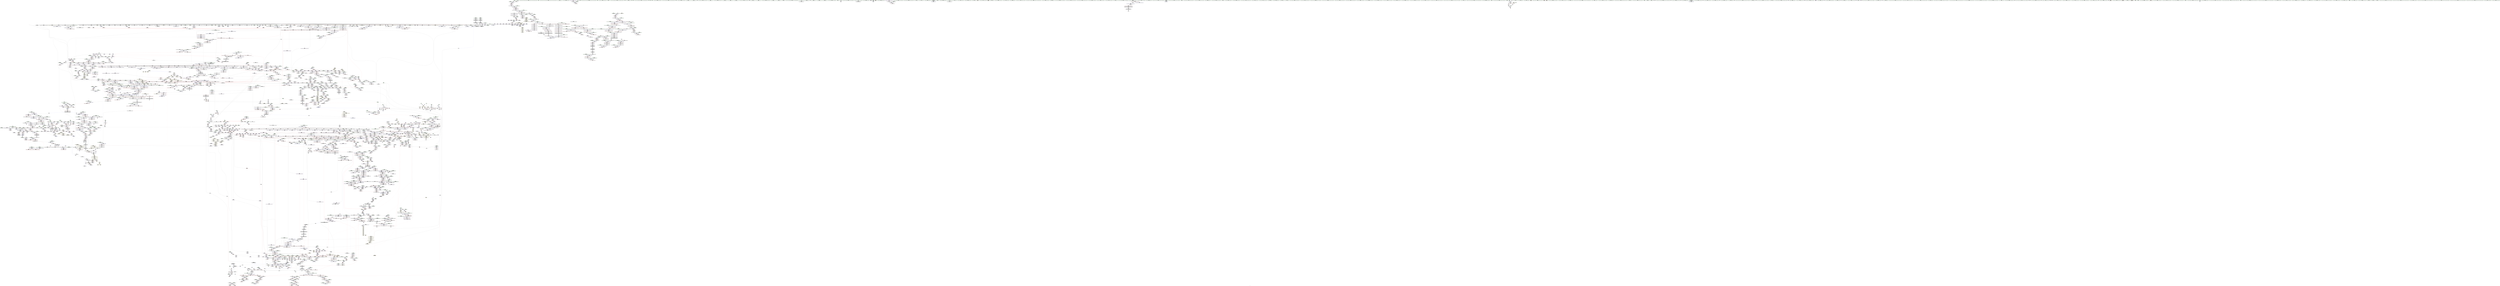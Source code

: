 digraph "SVFG" {
	label="SVFG";

	Node0x556dd9f6deb0 [shape=record,color=grey,label="{NodeID: 0\nNullPtr}"];
	Node0x556dd9f6deb0 -> Node0x556dda0545c0[style=solid];
	Node0x556dd9f6deb0 -> Node0x556dda0546c0[style=solid];
	Node0x556dd9f6deb0 -> Node0x556dda054790[style=solid];
	Node0x556dd9f6deb0 -> Node0x556dda054860[style=solid];
	Node0x556dd9f6deb0 -> Node0x556dda054930[style=solid];
	Node0x556dd9f6deb0 -> Node0x556dda054a00[style=solid];
	Node0x556dd9f6deb0 -> Node0x556dda054ad0[style=solid];
	Node0x556dd9f6deb0 -> Node0x556dda054ba0[style=solid];
	Node0x556dd9f6deb0 -> Node0x556dda054c70[style=solid];
	Node0x556dd9f6deb0 -> Node0x556dda054d40[style=solid];
	Node0x556dd9f6deb0 -> Node0x556dda054e10[style=solid];
	Node0x556dd9f6deb0 -> Node0x556dda054ee0[style=solid];
	Node0x556dd9f6deb0 -> Node0x556dda054fb0[style=solid];
	Node0x556dd9f6deb0 -> Node0x556dda055080[style=solid];
	Node0x556dd9f6deb0 -> Node0x556dda055150[style=solid];
	Node0x556dd9f6deb0 -> Node0x556dda055220[style=solid];
	Node0x556dd9f6deb0 -> Node0x556dda0552f0[style=solid];
	Node0x556dd9f6deb0 -> Node0x556dda0553c0[style=solid];
	Node0x556dd9f6deb0 -> Node0x556dda055490[style=solid];
	Node0x556dd9f6deb0 -> Node0x556dda055560[style=solid];
	Node0x556dd9f6deb0 -> Node0x556dda055630[style=solid];
	Node0x556dd9f6deb0 -> Node0x556dda055700[style=solid];
	Node0x556dd9f6deb0 -> Node0x556dda0557d0[style=solid];
	Node0x556dd9f6deb0 -> Node0x556dda0558a0[style=solid];
	Node0x556dd9f6deb0 -> Node0x556dda055970[style=solid];
	Node0x556dd9f6deb0 -> Node0x556dda055a40[style=solid];
	Node0x556dd9f6deb0 -> Node0x556dda055b10[style=solid];
	Node0x556dd9f6deb0 -> Node0x556dda055be0[style=solid];
	Node0x556dd9f6deb0 -> Node0x556dda055cb0[style=solid];
	Node0x556dd9f6deb0 -> Node0x556dda055d80[style=solid];
	Node0x556dd9f6deb0 -> Node0x556dda055e50[style=solid];
	Node0x556dd9f6deb0 -> Node0x556dda055f20[style=solid];
	Node0x556dd9f6deb0 -> Node0x556dda055ff0[style=solid];
	Node0x556dd9f6deb0 -> Node0x556dda0560c0[style=solid];
	Node0x556dd9f6deb0 -> Node0x556dda056190[style=solid];
	Node0x556dd9f6deb0 -> Node0x556dda056260[style=solid];
	Node0x556dd9f6deb0 -> Node0x556dda056330[style=solid];
	Node0x556dd9f6deb0 -> Node0x556dda056400[style=solid];
	Node0x556dd9f6deb0 -> Node0x556dda0564d0[style=solid];
	Node0x556dd9f6deb0 -> Node0x556dda0565a0[style=solid];
	Node0x556dd9f6deb0 -> Node0x556dda056670[style=solid];
	Node0x556dd9f6deb0 -> Node0x556dda056740[style=solid];
	Node0x556dd9f6deb0 -> Node0x556dda056810[style=solid];
	Node0x556dd9f6deb0 -> Node0x556dda0568e0[style=solid];
	Node0x556dd9f6deb0 -> Node0x556dda0569b0[style=solid];
	Node0x556dd9f6deb0 -> Node0x556dda056a80[style=solid];
	Node0x556dd9f6deb0 -> Node0x556dda056b50[style=solid];
	Node0x556dd9f6deb0 -> Node0x556dda056c20[style=solid];
	Node0x556dd9f6deb0 -> Node0x556dda056cf0[style=solid];
	Node0x556dd9f6deb0 -> Node0x556dda056dc0[style=solid];
	Node0x556dd9f6deb0 -> Node0x556dda056e90[style=solid];
	Node0x556dd9f6deb0 -> Node0x556dda056f60[style=solid];
	Node0x556dd9f6deb0 -> Node0x556dda057030[style=solid];
	Node0x556dd9f6deb0 -> Node0x556dda057100[style=solid];
	Node0x556dd9f6deb0 -> Node0x556dda0571d0[style=solid];
	Node0x556dd9f6deb0 -> Node0x556dda0572a0[style=solid];
	Node0x556dd9f6deb0 -> Node0x556dda057370[style=solid];
	Node0x556dd9f6deb0 -> Node0x556dda057440[style=solid];
	Node0x556dd9f6deb0 -> Node0x556dda057510[style=solid];
	Node0x556dd9f6deb0 -> Node0x556dda0575e0[style=solid];
	Node0x556dd9f6deb0 -> Node0x556dda0576b0[style=solid];
	Node0x556dd9f6deb0 -> Node0x556dda057780[style=solid];
	Node0x556dd9f6deb0 -> Node0x556dda0ab9b0[style=solid];
	Node0x556dd9f6deb0 -> Node0x556dda0b0710[style=solid];
	Node0x556dd9f6deb0 -> Node0x556dda0b33c0[style=solid];
	Node0x556dd9f6deb0 -> Node0x556dda0b3490[style=solid];
	Node0x556dd9f6deb0 -> Node0x556dda0b3560[style=solid];
	Node0x556dd9f6deb0 -> Node0x556dda0b5ac0[style=solid];
	Node0x556dd9f6deb0 -> Node0x556dda0ba990[style=solid];
	Node0x556dd9f6deb0 -> Node0x556dda0baa60[style=solid];
	Node0x556dd9f6deb0 -> Node0x556dda0bab30[style=solid];
	Node0x556dd9f6deb0 -> Node0x556dda0bc940[style=solid];
	Node0x556dd9f6deb0 -> Node0x556dd922cf00[style=solid];
	Node0x556dd9f6deb0 -> Node0x556dd922cfd0[style=solid];
	Node0x556dd9f6deb0 -> Node0x556dda1153d0[style=solid];
	Node0x556dd9f6deb0 -> Node0x556dda1165d0[style=solid];
	Node0x556dd9f6deb0 -> Node0x556dda116bd0[style=solid];
	Node0x556dd9f6deb0 -> Node0x556dda117350[style=solid];
	Node0x556dd9f6deb0 -> Node0x556dda117c50[style=solid];
	Node0x556dd9f6deb0:s64 -> Node0x556dda2deb30[style=solid,color=red];
	Node0x556dd9f6deb0:s64 -> Node0x556dda2f76b0[style=solid,color=red];
	Node0x556dda1bdad0 [shape=record,color=yellow,style=double,label="{NodeID: 3764\n16V_1 = ENCHI(MR_16V_0)\npts\{150000 \}\nFun[_ZNKSt6vectorISt4pairIiiESaIS1_EE4sizeEv]}"];
	Node0x556dda1bdad0 -> Node0x556dda060150[style=dashed];
	Node0x556dda05c940 [shape=record,color=red,label="{NodeID: 1550\n1894\<--1893\n\<--_M_finish5\n_ZNSt6vectorISt4pairIiiESaIS1_EE12emplace_backIJS1_EEEvDpOT_\n|{<s0>155}}"];
	Node0x556dda05c940:s0 -> Node0x556dda2e0810[style=solid,color=red];
	Node0x556dda03a430 [shape=record,color=green,label="{NodeID: 443\n2816\<--2817\n_ZNSaIiEC2Ev\<--_ZNSaIiEC2Ev_field_insensitive\n}"];
	Node0x556dda2f1190 [shape=record,color=black,label="{NodeID: 5314\n2032 = PHI(2308, )\n}"];
	Node0x556dda2f1190 -> Node0x556dda05e410[style=solid];
	Node0x556dda0b22b0 [shape=record,color=blue,label="{NodeID: 1993\n1465\<--1460\n.addr\<--\n_ZN9__gnu_cxx13new_allocatorISt13_Rb_tree_nodeISt4pairIiiEEE10deallocateEPS4_m\n}"];
	Node0x556dda049930 [shape=record,color=black,label="{NodeID: 886\n2706\<--2721\n_ZSteqIPSt4pairIiiEEbRKSt13move_iteratorIT_ES7__ret\<--cmp\n_ZSteqIPSt4pairIiiEEbRKSt13move_iteratorIT_ES7_\n|{<s0>227}}"];
	Node0x556dda049930:s0 -> Node0x556dda2f29b0[style=solid,color=blue];
	Node0x556dda080640 [shape=record,color=purple,label="{NodeID: 1329\n3225\<--3223\nadd.ptr39\<--\n_ZNSt6vectorIiSaIiEE17_M_realloc_insertIJRKiEEEvN9__gnu_cxx17__normal_iteratorIPiS1_EEDpOT_\n}"];
	Node0x556dda080640 -> Node0x556dda0bd160[style=solid];
	Node0x556dda032600 [shape=record,color=green,label="{NodeID: 222\n1315\<--1316\n_ZNSt8_Rb_treeISt4pairIiiES1_St9_IdentityIS1_ESt4lessIS1_ESaIS1_EE15_M_destroy_nodeEPSt13_Rb_tree_nodeIS1_E\<--_ZNSt8_Rb_treeISt4pairIiiES1_St9_IdentityIS1_ESt4lessIS1_ESaIS1_EE15_M_destroy_nodeEPSt13_Rb_tree_nodeIS1_E_field_insensitive\n}"];
	Node0x556dda2d8bf0 [shape=record,color=black,label="{NodeID: 5093\n1958 = PHI(1877, )\n0th arg _ZNSt6vectorISt4pairIiiESaIS1_EE17_M_realloc_insertIJS1_EEEvN9__gnu_cxx17__normal_iteratorIPS1_S3_EEDpOT_ }"];
	Node0x556dda2d8bf0 -> Node0x556dda0b5510[style=solid];
	Node0x556dda067da0 [shape=record,color=red,label="{NodeID: 1772\n3491\<--3488\nthis1\<--this.addr\n_ZNKSt12_Vector_baseIiSaIiEE19_M_get_Tp_allocatorEv\n}"];
	Node0x556dda067da0 -> Node0x556dda07d7f0[style=solid];
	Node0x556dda0568e0 [shape=record,color=black,label="{NodeID: 665\n2622\<--3\n\<--dummyVal\n_ZNSt20__uninitialized_copyILb0EE13__uninit_copyISt13move_iteratorIPSt4pairIiiEES5_EET0_T_S8_S7_\n}"];
	Node0x556dda0568e0 -> Node0x556dda0b9200[style=solid];
	Node0x556dda0bd710 [shape=record,color=blue,label="{NodeID: 2215\n3292\<--3289\nthis.addr\<--this\n_ZNKSt6vectorIiSaIiEE12_M_check_lenEmPKc\n}"];
	Node0x556dda0bd710 -> Node0x556dda0667b0[style=dashed];
	Node0x556dda0752b0 [shape=record,color=purple,label="{NodeID: 1108\n1215\<--1198\n_M_impl2\<--this1\n_ZNSt8_Rb_treeISt4pairIiiES1_St9_IdentityIS1_ESt4lessIS1_ESaIS1_EED2Ev\n|{<s0>111}}"];
	Node0x556dda0752b0:s0 -> Node0x556dda2fb500[style=solid,color=red];
	Node0x556dd9f92ad0 [shape=record,color=green,label="{NodeID: 1\n7\<--1\n__dso_handle\<--dummyObj\nGlob }"];
	Node0x556dda1bdbb0 [shape=record,color=yellow,style=double,label="{NodeID: 3765\n18V_1 = ENCHI(MR_18V_0)\npts\{150001 \}\nFun[_ZNKSt6vectorISt4pairIiiESaIS1_EE4sizeEv]}"];
	Node0x556dda1bdbb0 -> Node0x556dda060080[style=dashed];
	Node0x556dda05ca10 [shape=record,color=red,label="{NodeID: 1551\n1905\<--1904\n\<--_M_finish7\n_ZNSt6vectorISt4pairIiiESaIS1_EE12emplace_backIJS1_EEEvDpOT_\n}"];
	Node0x556dda05ca10 -> Node0x556dda0774d0[style=solid];
	Node0x556dda03a530 [shape=record,color=green,label="{NodeID: 444\n2827\<--2828\nthis.addr\<--this.addr_field_insensitive\n_ZNSaIiEC2Ev\n}"];
	Node0x556dda03a530 -> Node0x556dda063210[style=solid];
	Node0x556dda03a530 -> Node0x556dda0bac00[style=solid];
	Node0x556dda2f12a0 [shape=record,color=black,label="{NodeID: 5315\n2040 = PHI(1668, )\n|{<s0>172}}"];
	Node0x556dda2f12a0:s0 -> Node0x556dda2dab20[style=solid,color=red];
	Node0x556dda0b2380 [shape=record,color=blue,label="{NodeID: 1994\n1481\<--1480\nthis.addr\<--this\n_ZNSaISt13_Rb_tree_nodeISt4pairIiiEEED2Ev\n}"];
	Node0x556dda0b2380 -> Node0x556dda089060[style=dashed];
	Node0x556dda049a00 [shape=record,color=black,label="{NodeID: 887\n2723\<--2730\n_ZNKSt13move_iteratorIPSt4pairIiiEE4baseEv_ret\<--\n_ZNKSt13move_iteratorIPSt4pairIiiEE4baseEv\n|{<s0>230|<s1>231}}"];
	Node0x556dda049a00:s0 -> Node0x556dda2f3230[style=solid,color=blue];
	Node0x556dda049a00:s1 -> Node0x556dda2f3370[style=solid,color=blue];
	Node0x556dda080710 [shape=record,color=purple,label="{NodeID: 1330\n3817\<--3815\nadd.ptr\<--\n_ZNSt11__copy_moveILb1ELb1ESt26random_access_iterator_tagE8__copy_mIiEEPT_PKS3_S6_S4_\n}"];
	Node0x556dda080710 -> Node0x556dda06e950[style=solid];
	Node0x556dda032700 [shape=record,color=green,label="{NodeID: 223\n1319\<--1320\n_ZNSt8_Rb_treeISt4pairIiiES1_St9_IdentityIS1_ESt4lessIS1_ESaIS1_EE11_M_put_nodeEPSt13_Rb_tree_nodeIS1_E\<--_ZNSt8_Rb_treeISt4pairIiiES1_St9_IdentityIS1_ESt4lessIS1_ESaIS1_EE11_M_put_nodeEPSt13_Rb_tree_nodeIS1_E_field_insensitive\n}"];
	Node0x556dda2d8d00 [shape=record,color=black,label="{NodeID: 5094\n1959 = PHI(1915, )\n1st arg _ZNSt6vectorISt4pairIiiESaIS1_EE17_M_realloc_insertIJS1_EEEvN9__gnu_cxx17__normal_iteratorIPS1_S3_EEDpOT_ }"];
	Node0x556dda2d8d00 -> Node0x556dda0b5440[style=solid];
	Node0x556dda1d0450 [shape=record,color=yellow,style=double,label="{NodeID: 3987\n575V_1 = ENCHI(MR_575V_0)\npts\{37470000 \}\nFun[_ZNKSt13move_iteratorIPiE4baseEv]}"];
	Node0x556dda1d0450 -> Node0x556dda069e20[style=dashed];
	Node0x556dda067e70 [shape=record,color=red,label="{NodeID: 1773\n3500\<--3497\nthis1\<--this.addr\n_ZNK9__gnu_cxx13new_allocatorIiE8max_sizeEv\n}"];
	Node0x556dda0569b0 [shape=record,color=black,label="{NodeID: 666\n2624\<--3\n\<--dummyVal\n_ZNSt20__uninitialized_copyILb0EE13__uninit_copyISt13move_iteratorIPSt4pairIiiEES5_EET0_T_S8_S7_\n}"];
	Node0x556dda0569b0 -> Node0x556dda0b92d0[style=solid];
	Node0x556dda0bd7e0 [shape=record,color=blue,label="{NodeID: 2216\n3294\<--3290\n__n.addr\<--__n\n_ZNKSt6vectorIiSaIiEE12_M_check_lenEmPKc\n|{|<s2>278}}"];
	Node0x556dda0bd7e0 -> Node0x556dda066880[style=dashed];
	Node0x556dda0bd7e0 -> Node0x556dda066c90[style=dashed];
	Node0x556dda0bd7e0:s2 -> Node0x556dda1b9430[style=dashed,color=red];
	Node0x556dda075380 [shape=record,color=purple,label="{NodeID: 1109\n1263\<--1262\n_M_impl\<--this1\n_ZNSt8_Rb_treeISt4pairIiiES1_St9_IdentityIS1_ESt4lessIS1_ESaIS1_EE8_M_beginEv\n}"];
	Node0x556dda075380 -> Node0x556dda05b9d0[style=solid];
	Node0x556dd9fa7b90 [shape=record,color=green,label="{NodeID: 2\n9\<--1\n\<--dummyObj\nCan only get source location for instruction, argument, global var or function.}"];
	Node0x556dda05cae0 [shape=record,color=red,label="{NodeID: 1552\n1915\<--1914\n\<--coerce.dive10\n_ZNSt6vectorISt4pairIiiESaIS1_EE12emplace_backIJS1_EEEvDpOT_\n|{<s0>158}}"];
	Node0x556dda05cae0:s0 -> Node0x556dda2d8d00[style=solid,color=red];
	Node0x556dda03a600 [shape=record,color=green,label="{NodeID: 445\n2833\<--2834\n_ZN9__gnu_cxx13new_allocatorIiEC2Ev\<--_ZN9__gnu_cxx13new_allocatorIiEC2Ev_field_insensitive\n}"];
	Node0x556dda2f1440 [shape=record,color=black,label="{NodeID: 5316\n2041 = PHI(2267, )\n}"];
	Node0x556dda2f1440 -> Node0x556dda0b5d30[style=solid];
	Node0x556dda0b2450 [shape=record,color=blue,label="{NodeID: 1995\n1492\<--1491\nthis.addr\<--this\n_ZN9__gnu_cxx13new_allocatorISt13_Rb_tree_nodeISt4pairIiiEEED2Ev\n}"];
	Node0x556dda0b2450 -> Node0x556dda089130[style=dashed];
	Node0x556dda049ad0 [shape=record,color=black,label="{NodeID: 888\n2790\<--2795\n_ZSt12__niter_baseIPiET_S1__ret\<--\n_ZSt12__niter_baseIPiET_S1_\n|{<s0>35|<s1>36|<s2>312|<s3>313|<s4>314}}"];
	Node0x556dda049ad0:s0 -> Node0x556dda2ea970[style=solid,color=blue];
	Node0x556dda049ad0:s1 -> Node0x556dda2eab40[style=solid,color=blue];
	Node0x556dda049ad0:s2 -> Node0x556dda2f4550[style=solid,color=blue];
	Node0x556dda049ad0:s3 -> Node0x556dda2f4660[style=solid,color=blue];
	Node0x556dda049ad0:s4 -> Node0x556dda2f4770[style=solid,color=blue];
	Node0x556dda0807e0 [shape=record,color=red,label="{NodeID: 1331\n234\<--8\n\<--n\n_Z4scanv\n}"];
	Node0x556dda0807e0 -> Node0x556dda1177d0[style=solid];
	Node0x556dda032800 [shape=record,color=green,label="{NodeID: 224\n1325\<--1326\nthis.addr\<--this.addr_field_insensitive\n_ZNSt8_Rb_treeISt4pairIiiES1_St9_IdentityIS1_ESt4lessIS1_ESaIS1_EE15_M_destroy_nodeEPSt13_Rb_tree_nodeIS1_E\n}"];
	Node0x556dda032800 -> Node0x556dda0881c0[style=solid];
	Node0x556dda032800 -> Node0x556dda0b14e0[style=solid];
	Node0x556dda2d8e10 [shape=record,color=black,label="{NodeID: 5095\n1960 = PHI(1913, )\n2nd arg _ZNSt6vectorISt4pairIiiESaIS1_EE17_M_realloc_insertIJS1_EEEvN9__gnu_cxx17__normal_iteratorIPS1_S3_EEDpOT_ }"];
	Node0x556dda2d8e10 -> Node0x556dda0b55e0[style=solid];
	Node0x556dda067f40 [shape=record,color=red,label="{NodeID: 1774\n3512\<--3506\nthis1\<--this.addr\n_ZN9__gnu_cxx17__normal_iteratorIPiSt6vectorIiSaIiEEEC2ERKS1_\n}"];
	Node0x556dda067f40 -> Node0x556dda07d8c0[style=solid];
	Node0x556dda056a80 [shape=record,color=black,label="{NodeID: 667\n2634\<--3\nlpad.val\<--dummyVal\n_ZNSt20__uninitialized_copyILb0EE13__uninit_copyISt13move_iteratorIPSt4pairIiiEES5_EET0_T_S8_S7_\n}"];
	Node0x556dda0bd8b0 [shape=record,color=blue,label="{NodeID: 2217\n3296\<--3291\n__s.addr\<--__s\n_ZNKSt6vectorIiSaIiEE12_M_check_lenEmPKc\n}"];
	Node0x556dda0bd8b0 -> Node0x556dda066950[style=dashed];
	Node0x556dda075450 [shape=record,color=purple,label="{NodeID: 1110\n1265\<--1264\nadd.ptr\<--\n_ZNSt8_Rb_treeISt4pairIiiES1_St9_IdentityIS1_ESt4lessIS1_ESaIS1_EE8_M_beginEv\n}"];
	Node0x556dda075450 -> Node0x556dda05baa0[style=solid];
	Node0x556dda029a10 [shape=record,color=green,label="{NodeID: 3\n28\<--1\n_ZSt3cin\<--dummyObj\nGlob }"];
	Node0x556dda05cbb0 [shape=record,color=red,label="{NodeID: 1553\n1926\<--1923\n\<--__t.addr\n_ZSt4moveIRSt4pairIiiEEONSt16remove_referenceIT_E4typeEOS4_\n}"];
	Node0x556dda05cbb0 -> Node0x556dda045b70[style=solid];
	Node0x556dda03a700 [shape=record,color=green,label="{NodeID: 446\n2838\<--2839\nthis.addr\<--this.addr_field_insensitive\n_ZN9__gnu_cxx13new_allocatorIiEC2Ev\n}"];
	Node0x556dda03a700 -> Node0x556dda0632e0[style=solid];
	Node0x556dda03a700 -> Node0x556dda0bacd0[style=solid];
	Node0x556dda2f1550 [shape=record,color=black,label="{NodeID: 5317\n2051 = PHI()\n}"];
	Node0x556dda0b2520 [shape=record,color=blue,label="{NodeID: 1996\n1499\<--1498\n__t.addr\<--__t\n_ZSt7forwardIRiEOT_RNSt16remove_referenceIS1_E4typeE\n}"];
	Node0x556dda0b2520 -> Node0x556dda089200[style=dashed];
	Node0x556dda049ba0 [shape=record,color=black,label="{NodeID: 889\n2814\<--2813\n\<--this1\n_ZNSt12_Vector_baseIiSaIiEE12_Vector_implC2Ev\n|{<s0>233}}"];
	Node0x556dda049ba0:s0 -> Node0x556dda2dfa20[style=solid,color=red];
	Node0x556dda0808b0 [shape=record,color=red,label="{NodeID: 1332\n951\<--8\n\<--n\n_Z5solvei\n}"];
	Node0x556dda0808b0 -> Node0x556dda116ed0[style=solid];
	Node0x556dda0328d0 [shape=record,color=green,label="{NodeID: 225\n1327\<--1328\n__p.addr\<--__p.addr_field_insensitive\n_ZNSt8_Rb_treeISt4pairIiiES1_St9_IdentityIS1_ESt4lessIS1_ESaIS1_EE15_M_destroy_nodeEPSt13_Rb_tree_nodeIS1_E\n}"];
	Node0x556dda0328d0 -> Node0x556dda088290[style=solid];
	Node0x556dda0328d0 -> Node0x556dda088360[style=solid];
	Node0x556dda0328d0 -> Node0x556dda0b15b0[style=solid];
	Node0x556dda2d8f50 [shape=record,color=black,label="{NodeID: 5096\n2309 = PHI(779, 784, 1961, 1961, 2233, 2236, )\n0th arg _ZNK9__gnu_cxx17__normal_iteratorIPSt4pairIiiESt6vectorIS2_SaIS2_EEE4baseEv }"];
	Node0x556dda2d8f50 -> Node0x556dda0b73f0[style=solid];
	Node0x556dda068010 [shape=record,color=red,label="{NodeID: 1775\n3514\<--3508\n\<--__i.addr\n_ZN9__gnu_cxx17__normal_iteratorIPiSt6vectorIiSaIiEEEC2ERKS1_\n}"];
	Node0x556dda068010 -> Node0x556dda0680e0[style=solid];
	Node0x556dda056b50 [shape=record,color=black,label="{NodeID: 668\n2635\<--3\nlpad.val12\<--dummyVal\n_ZNSt20__uninitialized_copyILb0EE13__uninit_copyISt13move_iteratorIPSt4pairIiiEES5_EET0_T_S8_S7_\n}"];
	Node0x556dda0bd980 [shape=record,color=blue,label="{NodeID: 2218\n3300\<--3318\nref.tmp\<--call4\n_ZNKSt6vectorIiSaIiEE12_M_check_lenEmPKc\n|{|<s1>278}}"];
	Node0x556dda0bd980 -> Node0x556dda066c90[style=dashed];
	Node0x556dda0bd980:s1 -> Node0x556dda1b9540[style=dashed,color=red];
	Node0x556dda075520 [shape=record,color=purple,label="{NodeID: 1111\n1267\<--1266\n_M_header\<--\n_ZNSt8_Rb_treeISt4pairIiiES1_St9_IdentityIS1_ESt4lessIS1_ESaIS1_EE8_M_beginEv\n}"];
	Node0x556dda029d50 [shape=record,color=green,label="{NodeID: 4\n35\<--1\n.str\<--dummyObj\nGlob }"];
	Node0x556dda05cc80 [shape=record,color=red,label="{NodeID: 1554\n1941\<--1932\n\<--__a.addr\n_ZNSt16allocator_traitsISaISt4pairIiiEEE9constructIS1_JS1_EEEvRS2_PT_DpOT0_\n}"];
	Node0x556dda05cc80 -> Node0x556dda045c40[style=solid];
	Node0x556dda03a7d0 [shape=record,color=green,label="{NodeID: 447\n2847\<--2848\n__first.addr\<--__first.addr_field_insensitive\n_ZSt8_DestroyIPiiEvT_S1_RSaIT0_E\n}"];
	Node0x556dda03a7d0 -> Node0x556dda0633b0[style=solid];
	Node0x556dda03a7d0 -> Node0x556dda0bada0[style=solid];
	Node0x556dda2f1620 [shape=record,color=black,label="{NodeID: 5318\n2076 = PHI(1668, )\n|{<s0>177}}"];
	Node0x556dda2f1620:s0 -> Node0x556dda2f8d60[style=solid,color=red];
	Node0x556dda0b25f0 [shape=record,color=blue,label="{NodeID: 1997\n1506\<--1505\n__t.addr\<--__t\n_ZSt7forwardIiEOT_RNSt16remove_referenceIS0_E4typeE\n}"];
	Node0x556dda0b25f0 -> Node0x556dda0892d0[style=dashed];
	Node0x556dda049c70 [shape=record,color=black,label="{NodeID: 890\n2831\<--2830\n\<--this1\n_ZNSaIiEC2Ev\n|{<s0>234}}"];
	Node0x556dda049c70:s0 -> Node0x556dda2e1390[style=solid,color=red];
	Node0x556dda080980 [shape=record,color=red,label="{NodeID: 1333\n252\<--11\n\<--m\n_Z4scanv\n}"];
	Node0x556dda080980 -> Node0x556dda117ad0[style=solid];
	Node0x556dda0329a0 [shape=record,color=green,label="{NodeID: 226\n1333\<--1334\n_ZNSt8_Rb_treeISt4pairIiiES1_St9_IdentityIS1_ESt4lessIS1_ESaIS1_EE21_M_get_Node_allocatorEv\<--_ZNSt8_Rb_treeISt4pairIiiES1_St9_IdentityIS1_ESt4lessIS1_ESaIS1_EE21_M_get_Node_allocatorEv_field_insensitive\n}"];
	Node0x556dda2d94a0 [shape=record,color=black,label="{NodeID: 5097\n3781 = PHI(3773, )\n0th arg _ZNSt11__copy_moveILb1ELb1ESt26random_access_iterator_tagE8__copy_mIiEEPT_PKS3_S6_S4_ }"];
	Node0x556dda2d94a0 -> Node0x556dda0c0970[style=solid];
	Node0x556dda0680e0 [shape=record,color=red,label="{NodeID: 1776\n3515\<--3514\n\<--\n_ZN9__gnu_cxx17__normal_iteratorIPiSt6vectorIiSaIiEEEC2ERKS1_\n}"];
	Node0x556dda0680e0 -> Node0x556dda0beb60[style=solid];
	Node0x556dda056c20 [shape=record,color=black,label="{NodeID: 669\n2637\<--3\n\<--dummyVal\n_ZNSt20__uninitialized_copyILb0EE13__uninit_copyISt13move_iteratorIPSt4pairIiiEES5_EET0_T_S8_S7_\n}"];
	Node0x556dda0bda50 [shape=record,color=blue,label="{NodeID: 2219\n3298\<--3322\n__len\<--add\n_ZNKSt6vectorIiSaIiEE12_M_check_lenEmPKc\n}"];
	Node0x556dda0bda50 -> Node0x556dda066a20[style=dashed];
	Node0x556dda0bda50 -> Node0x556dda066af0[style=dashed];
	Node0x556dda0bda50 -> Node0x556dda066bc0[style=dashed];
	Node0x556dda0755f0 [shape=record,color=purple,label="{NodeID: 1112\n1268\<--1266\n_M_parent\<--\n_ZNSt8_Rb_treeISt4pairIiiES1_St9_IdentityIS1_ESt4lessIS1_ESaIS1_EE8_M_beginEv\n}"];
	Node0x556dda0755f0 -> Node0x556dda087a70[style=solid];
	Node0x556dda029e10 [shape=record,color=green,label="{NodeID: 5\n37\<--1\n.str.5\<--dummyObj\nGlob }"];
	Node0x556dda05cd50 [shape=record,color=red,label="{NodeID: 1555\n1943\<--1934\n\<--__p.addr\n_ZNSt16allocator_traitsISaISt4pairIiiEEE9constructIS1_JS1_EEEvRS2_PT_DpOT0_\n|{<s0>160}}"];
	Node0x556dda05cd50:s0 -> Node0x556dda2db110[style=solid,color=red];
	Node0x556dda03a8a0 [shape=record,color=green,label="{NodeID: 448\n2849\<--2850\n__last.addr\<--__last.addr_field_insensitive\n_ZSt8_DestroyIPiiEvT_S1_RSaIT0_E\n}"];
	Node0x556dda03a8a0 -> Node0x556dda063480[style=solid];
	Node0x556dda03a8a0 -> Node0x556dda0bae70[style=solid];
	Node0x556dda2f1730 [shape=record,color=black,label="{NodeID: 5319\n2096 = PHI(1668, )\n|{<s0>181}}"];
	Node0x556dda2f1730:s0 -> Node0x556dda2f8d60[style=solid,color=red];
	Node0x556dda0b26c0 [shape=record,color=blue,label="{NodeID: 1998\n1515\<--1512\nthis.addr\<--this\n_ZNSt5tupleIJRiS0_EEC2IvLb1EEES0_S0_\n}"];
	Node0x556dda0b26c0 -> Node0x556dda0893a0[style=dashed];
	Node0x556dda049d40 [shape=record,color=black,label="{NodeID: 891\n2869\<--2868\n\<--_M_impl\n_ZNSt12_Vector_baseIiSaIiEE19_M_get_Tp_allocatorEv\n}"];
	Node0x556dda049d40 -> Node0x556dda049e10[style=solid];
	Node0x556dda1a80f0 [shape=record,color=black,label="{NodeID: 3548\nMR_426V_3 = PHI(MR_426V_4, MR_426V_2, )\npts\{1227 \}\n}"];
	Node0x556dda1a80f0 -> Node0x556dda087590[style=dashed];
	Node0x556dda1a80f0 -> Node0x556dda087660[style=dashed];
	Node0x556dda1a80f0 -> Node0x556dda087730[style=dashed];
	Node0x556dda1a80f0 -> Node0x556dda087800[style=dashed];
	Node0x556dda1a80f0 -> Node0x556dda0b0f30[style=dashed];
	Node0x556dda080a50 [shape=record,color=red,label="{NodeID: 1334\n287\<--11\n\<--m\n_Z4scanv\n}"];
	Node0x556dda080a50 -> Node0x556dda058670[style=solid];
	Node0x556dda03b190 [shape=record,color=green,label="{NodeID: 227\n1337\<--1338\n_ZNSt13_Rb_tree_nodeISt4pairIiiEE9_M_valptrEv\<--_ZNSt13_Rb_tree_nodeISt4pairIiiEE9_M_valptrEv_field_insensitive\n}"];
	Node0x556dda2d95b0 [shape=record,color=black,label="{NodeID: 5098\n3782 = PHI(3774, )\n1st arg _ZNSt11__copy_moveILb1ELb1ESt26random_access_iterator_tagE8__copy_mIiEEPT_PKS3_S6_S4_ }"];
	Node0x556dda2d95b0 -> Node0x556dda0c0a40[style=solid];
	Node0x556dda0681b0 [shape=record,color=red,label="{NodeID: 1777\n3527\<--3521\n\<--__a.addr\n_ZNSt16allocator_traitsISaIiEE8allocateERS0_m\n}"];
	Node0x556dda0681b0 -> Node0x556dda06cf50[style=solid];
	Node0x556dda056cf0 [shape=record,color=black,label="{NodeID: 670\n2638\<--3\n\<--dummyVal\n_ZNSt20__uninitialized_copyILb0EE13__uninit_copyISt13move_iteratorIPSt4pairIiiEES5_EET0_T_S8_S7_\n|{<s0>226}}"];
	Node0x556dda056cf0:s0 -> Node0x556dda2d5ce0[style=solid,color=red];
	Node0x556dda0bdb20 [shape=record,color=blue,label="{NodeID: 2220\n3341\<--3339\n__lhs.addr\<--__lhs\n_ZN9__gnu_cxxmiIPiSt6vectorIiSaIiEEEENS_17__normal_iteratorIT_T0_E15difference_typeERKS8_SB_\n}"];
	Node0x556dda0bdb20 -> Node0x556dda066d60[style=dashed];
	Node0x556dda0756c0 [shape=record,color=purple,label="{NodeID: 1113\n1289\<--1288\n_M_right\<--\n_ZNSt8_Rb_treeISt4pairIiiES1_St9_IdentityIS1_ESt4lessIS1_ESaIS1_EE8_S_rightEPSt18_Rb_tree_node_base\n}"];
	Node0x556dda0756c0 -> Node0x556dda087ce0[style=solid];
	Node0x556dda029ed0 [shape=record,color=green,label="{NodeID: 6\n39\<--1\n__PRETTY_FUNCTION__._Z3dfsi\<--dummyObj\nGlob }"];
	Node0x556dda05ce20 [shape=record,color=red,label="{NodeID: 1556\n1944\<--1936\n\<--__args.addr\n_ZNSt16allocator_traitsISaISt4pairIiiEEE9constructIS1_JS1_EEEvRS2_PT_DpOT0_\n|{<s0>159}}"];
	Node0x556dda05ce20:s0 -> Node0x556dda2e2610[style=solid,color=red];
	Node0x556dda03a970 [shape=record,color=green,label="{NodeID: 449\n2851\<--2852\n.addr\<--.addr_field_insensitive\n_ZSt8_DestroyIPiiEvT_S1_RSaIT0_E\n}"];
	Node0x556dda03a970 -> Node0x556dda0baf40[style=solid];
	Node0x556dda2f1870 [shape=record,color=black,label="{NodeID: 5320\n3095 = PHI(3338, )\n}"];
	Node0x556dda2f1870 -> Node0x556dda0bc6d0[style=solid];
	Node0x556dda0b2790 [shape=record,color=blue,label="{NodeID: 1999\n1517\<--1513\n__a1.addr\<--__a1\n_ZNSt5tupleIJRiS0_EEC2IvLb1EEES0_S0_\n}"];
	Node0x556dda0b2790 -> Node0x556dda089470[style=dashed];
	Node0x556dda049e10 [shape=record,color=black,label="{NodeID: 892\n2862\<--2869\n_ZNSt12_Vector_baseIiSaIiEE19_M_get_Tp_allocatorEv_ret\<--\n_ZNSt12_Vector_baseIiSaIiEE19_M_get_Tp_allocatorEv\n|{<s0>42|<s1>255|<s2>258|<s3>263|<s4>267}}"];
	Node0x556dda049e10:s0 -> Node0x556dda2ead50[style=solid,color=blue];
	Node0x556dda049e10:s1 -> Node0x556dda2f1dd0[style=solid,color=blue];
	Node0x556dda049e10:s2 -> Node0x556dda2f2130[style=solid,color=blue];
	Node0x556dda049e10:s3 -> Node0x556dda2f3cc0[style=solid,color=blue];
	Node0x556dda049e10:s4 -> Node0x556dda2f3e00[style=solid,color=blue];
	Node0x556dda1a85f0 [shape=record,color=black,label="{NodeID: 3549\nMR_428V_2 = PHI(MR_428V_3, MR_428V_1, )\npts\{1229 \}\n}"];
	Node0x556dda1a85f0 -> Node0x556dda0b0e60[style=dashed];
	Node0x556dda080b20 [shape=record,color=red,label="{NodeID: 1335\n978\<--11\n\<--m\n_Z5solvei\n}"];
	Node0x556dda080b20 -> Node0x556dda05b1b0[style=solid];
	Node0x556dda03b220 [shape=record,color=green,label="{NodeID: 228\n1340\<--1341\n_ZNSt16allocator_traitsISaISt13_Rb_tree_nodeISt4pairIiiEEEE7destroyIS2_EEvRS4_PT_\<--_ZNSt16allocator_traitsISaISt13_Rb_tree_nodeISt4pairIiiEEEE7destroyIS2_EEvRS4_PT__field_insensitive\n}"];
	Node0x556dda2d96c0 [shape=record,color=black,label="{NodeID: 5099\n3783 = PHI(3775, )\n2nd arg _ZNSt11__copy_moveILb1ELb1ESt26random_access_iterator_tagE8__copy_mIiEEPT_PKS3_S6_S4_ }"];
	Node0x556dda2d96c0 -> Node0x556dda0c0b10[style=solid];
	Node0x556dda1d0910 [shape=record,color=yellow,style=double,label="{NodeID: 3992\n727V_1 = ENCHI(MR_727V_0)\npts\{2574 \}\nFun[_ZNSt20__uninitialized_copyILb0EE13__uninit_copyISt13move_iteratorIPSt4pairIiiEES5_EET0_T_S8_S7_]}"];
	Node0x556dda1d0910 -> Node0x556dda0b9060[style=dashed];
	Node0x556dda068280 [shape=record,color=red,label="{NodeID: 1778\n3529\<--3523\n\<--__n.addr\n_ZNSt16allocator_traitsISaIiEE8allocateERS0_m\n|{<s0>293}}"];
	Node0x556dda068280:s0 -> Node0x556dda2f75a0[style=solid,color=red];
	Node0x556dda056dc0 [shape=record,color=black,label="{NodeID: 671\n2902\<--3\n\<--dummyVal\n_ZNSt12_Vector_baseIiSaIiEED2Ev\n}"];
	Node0x556dda0bdbf0 [shape=record,color=blue,label="{NodeID: 2221\n3343\<--3340\n__rhs.addr\<--__rhs\n_ZN9__gnu_cxxmiIPiSt6vectorIiSaIiEEEENS_17__normal_iteratorIT_T0_E15difference_typeERKS8_SB_\n}"];
	Node0x556dda0bdbf0 -> Node0x556dda066e30[style=dashed];
	Node0x556dda075790 [shape=record,color=purple,label="{NodeID: 1114\n1299\<--1298\n_M_left\<--\n_ZNSt8_Rb_treeISt4pairIiiES1_St9_IdentityIS1_ESt4lessIS1_ESaIS1_EE7_S_leftEPSt18_Rb_tree_node_base\n}"];
	Node0x556dda075790 -> Node0x556dda087e80[style=solid];
	Node0x556dda02a7b0 [shape=record,color=green,label="{NodeID: 7\n41\<--1\n_ZSt4cout\<--dummyObj\nGlob }"];
	Node0x556dda05cef0 [shape=record,color=red,label="{NodeID: 1557\n1955\<--1952\n\<--__t.addr\n_ZSt7forwardISt4pairIiiEEOT_RNSt16remove_referenceIS2_E4typeE\n}"];
	Node0x556dda05cef0 -> Node0x556dda045d10[style=solid];
	Node0x556dda03aa40 [shape=record,color=green,label="{NodeID: 450\n2859\<--2860\n_ZSt8_DestroyIPiEvT_S1_\<--_ZSt8_DestroyIPiEvT_S1__field_insensitive\n}"];
	Node0x556dda2f19b0 [shape=record,color=black,label="{NodeID: 5321\n3101 = PHI(3373, )\n}"];
	Node0x556dda2f19b0 -> Node0x556dda0bc7a0[style=solid];
	Node0x556dda0b2860 [shape=record,color=blue,label="{NodeID: 2000\n1519\<--1514\n__a2.addr\<--__a2\n_ZNSt5tupleIJRiS0_EEC2IvLb1EEES0_S0_\n}"];
	Node0x556dda0b2860 -> Node0x556dda089540[style=dashed];
	Node0x556dda049ee0 [shape=record,color=black,label="{NodeID: 893\n2890\<--2886\nsub.ptr.lhs.cast\<--\n_ZNSt12_Vector_baseIiSaIiEED2Ev\n}"];
	Node0x556dda049ee0 -> Node0x556dda1135d0[style=solid];
	Node0x556dda080bf0 [shape=record,color=red,label="{NodeID: 1336\n996\<--11\n\<--m\n_Z5solvei\n}"];
	Node0x556dda080bf0 -> Node0x556dda115e50[style=solid];
	Node0x556dda03b320 [shape=record,color=green,label="{NodeID: 229\n1351\<--1352\nthis.addr\<--this.addr_field_insensitive\n_ZNSt8_Rb_treeISt4pairIiiES1_St9_IdentityIS1_ESt4lessIS1_ESaIS1_EE11_M_put_nodeEPSt13_Rb_tree_nodeIS1_E\n}"];
	Node0x556dda03b320 -> Node0x556dda088430[style=solid];
	Node0x556dda03b320 -> Node0x556dda0b1680[style=solid];
	Node0x556dda2d97d0 [shape=record,color=black,label="{NodeID: 5100\n3033 = PHI(709, 3109, )\n0th arg _ZNSt16allocator_traitsISaIiEE9constructIiJRKiEEEvRS0_PT_DpOT0_ }"];
	Node0x556dda2d97d0 -> Node0x556dda0bc050[style=solid];
	Node0x556dda1d09f0 [shape=record,color=yellow,style=double,label="{NodeID: 3993\n729V_1 = ENCHI(MR_729V_0)\npts\{2576 \}\nFun[_ZNSt20__uninitialized_copyILb0EE13__uninit_copyISt13move_iteratorIPSt4pairIiiEES5_EET0_T_S8_S7_]}"];
	Node0x556dda1d09f0 -> Node0x556dda0b9130[style=dashed];
	Node0x556dda068350 [shape=record,color=red,label="{NodeID: 1779\n3547\<--3538\nthis1\<--this.addr\n_ZN9__gnu_cxx13new_allocatorIiE8allocateEmPKv\n|{<s0>294}}"];
	Node0x556dda068350:s0 -> Node0x556dda2d1af0[style=solid,color=red];
	Node0x556dda056e90 [shape=record,color=black,label="{NodeID: 672\n2903\<--3\n\<--dummyVal\n_ZNSt12_Vector_baseIiSaIiEED2Ev\n}"];
	Node0x556dda056e90 -> Node0x556dda0bb1b0[style=solid];
	Node0x556dda0bdcc0 [shape=record,color=blue,label="{NodeID: 2222\n3362\<--3359\nthis.addr\<--this\n_ZNSt6vectorIiSaIiEE5beginEv\n}"];
	Node0x556dda0bdcc0 -> Node0x556dda0670a0[style=dashed];
	Node0x556dda075860 [shape=record,color=purple,label="{NodeID: 1115\n1390\<--1389\n_M_impl\<--this1\n_ZNSt8_Rb_treeISt4pairIiiES1_St9_IdentityIS1_ESt4lessIS1_ESaIS1_EE21_M_get_Node_allocatorEv\n}"];
	Node0x556dda075860 -> Node0x556dda043d60[style=solid];
	Node0x556dda02a840 [shape=record,color=green,label="{NodeID: 8\n42\<--1\n.str.6\<--dummyObj\nGlob }"];
	Node0x556dda05cfc0 [shape=record,color=red,label="{NodeID: 1558\n1985\<--1963\nthis1\<--this.addr\n_ZNSt6vectorISt4pairIiiESaIS1_EE17_M_realloc_insertIJS1_EEEvN9__gnu_cxx17__normal_iteratorIPS1_S3_EEDpOT_\n|{|<s19>161|<s20>162}}"];
	Node0x556dda05cfc0 -> Node0x556dda045de0[style=solid];
	Node0x556dda05cfc0 -> Node0x556dda045eb0[style=solid];
	Node0x556dda05cfc0 -> Node0x556dda045f80[style=solid];
	Node0x556dda05cfc0 -> Node0x556dda046050[style=solid];
	Node0x556dda05cfc0 -> Node0x556dda046120[style=solid];
	Node0x556dda05cfc0 -> Node0x556dda0461f0[style=solid];
	Node0x556dda05cfc0 -> Node0x556dda0462c0[style=solid];
	Node0x556dda05cfc0 -> Node0x556dda046390[style=solid];
	Node0x556dda05cfc0 -> Node0x556dda046460[style=solid];
	Node0x556dda05cfc0 -> Node0x556dda046530[style=solid];
	Node0x556dda05cfc0 -> Node0x556dda046600[style=solid];
	Node0x556dda05cfc0 -> Node0x556dda0466d0[style=solid];
	Node0x556dda05cfc0 -> Node0x556dda0467a0[style=solid];
	Node0x556dda05cfc0 -> Node0x556dda046870[style=solid];
	Node0x556dda05cfc0 -> Node0x556dda046940[style=solid];
	Node0x556dda05cfc0 -> Node0x556dda046a10[style=solid];
	Node0x556dda05cfc0 -> Node0x556dda046ae0[style=solid];
	Node0x556dda05cfc0 -> Node0x556dda046bb0[style=solid];
	Node0x556dda05cfc0 -> Node0x556dda046c80[style=solid];
	Node0x556dda05cfc0:s19 -> Node0x556dda2dbaa0[style=solid,color=red];
	Node0x556dda05cfc0:s20 -> Node0x556dda2d3120[style=solid,color=red];
	Node0x556dda03ab40 [shape=record,color=green,label="{NodeID: 451\n2864\<--2865\nthis.addr\<--this.addr_field_insensitive\n_ZNSt12_Vector_baseIiSaIiEE19_M_get_Tp_allocatorEv\n}"];
	Node0x556dda03ab40 -> Node0x556dda063550[style=solid];
	Node0x556dda03ab40 -> Node0x556dda0bb010[style=solid];
	Node0x556dda2f1af0 [shape=record,color=black,label="{NodeID: 5322\n3114 = PHI(3281, )\n|{<s0>253}}"];
	Node0x556dda2f1af0:s0 -> Node0x556dda2d9a70[style=solid,color=red];
	Node0x556dda0b2930 [shape=record,color=blue,label="{NodeID: 2001\n1536\<--1533\nthis.addr\<--this\n_ZNSt11_Tuple_implILm0EJRiS0_EEC2ES0_S0_\n}"];
	Node0x556dda0b2930 -> Node0x556dda089610[style=dashed];
	Node0x556dda049fb0 [shape=record,color=black,label="{NodeID: 894\n2891\<--2889\nsub.ptr.rhs.cast\<--\n_ZNSt12_Vector_baseIiSaIiEED2Ev\n}"];
	Node0x556dda049fb0 -> Node0x556dda1135d0[style=solid];
	Node0x556dda080cc0 [shape=record,color=red,label="{NodeID: 1337\n104\<--101\nthis1\<--this.addr\n_ZNSt6vectorISt4pairIiiESaIS1_EEC2Ev\n}"];
	Node0x556dda080cc0 -> Node0x556dda057e20[style=solid];
	Node0x556dda03b3f0 [shape=record,color=green,label="{NodeID: 230\n1353\<--1354\n__p.addr\<--__p.addr_field_insensitive\n_ZNSt8_Rb_treeISt4pairIiiES1_St9_IdentityIS1_ESt4lessIS1_ESaIS1_EE11_M_put_nodeEPSt13_Rb_tree_nodeIS1_E\n}"];
	Node0x556dda03b3f0 -> Node0x556dda088500[style=solid];
	Node0x556dda03b3f0 -> Node0x556dda0b1750[style=solid];
	Node0x556dda2d9920 [shape=record,color=black,label="{NodeID: 5101\n3034 = PHI(713, 3112, )\n1st arg _ZNSt16allocator_traitsISaIiEE9constructIiJRKiEEEvRS0_PT_DpOT0_ }"];
	Node0x556dda2d9920 -> Node0x556dda0bc120[style=solid];
	Node0x556dda068420 [shape=record,color=red,label="{NodeID: 1780\n3548\<--3540\n\<--__n.addr\n_ZN9__gnu_cxx13new_allocatorIiE8allocateEmPKv\n}"];
	Node0x556dda068420 -> Node0x556dda1162d0[style=solid];
	Node0x556dda056f60 [shape=record,color=black,label="{NodeID: 673\n2905\<--3\n\<--dummyVal\n_ZNSt12_Vector_baseIiSaIiEED2Ev\n}"];
	Node0x556dda056f60 -> Node0x556dda0bb280[style=solid];
	Node0x556dda0bdd90 [shape=record,color=blue,label="{NodeID: 2223\n3376\<--3374\nthis.addr\<--this\n_ZNSt12_Vector_baseIiSaIiEE11_M_allocateEm\n}"];
	Node0x556dda0bdd90 -> Node0x556dda067240[style=dashed];
	Node0x556dda075930 [shape=record,color=purple,label="{NodeID: 1116\n1399\<--1398\n_M_storage\<--this1\n_ZNSt13_Rb_tree_nodeISt4pairIiiEE9_M_valptrEv\n|{<s0>128}}"];
	Node0x556dda075930:s0 -> Node0x556dda2d0590[style=solid,color=red];
	Node0x556dda02a8d0 [shape=record,color=green,label="{NodeID: 9\n44\<--1\n.str.7\<--dummyObj\nGlob }"];
	Node0x556dda1be340 [shape=record,color=yellow,style=double,label="{NodeID: 3773\n238V_1 = ENCHI(MR_238V_0)\npts\{150000 150001 \}\nFun[_ZN9__gnu_cxx17__normal_iteratorIPSt4pairIiiESt6vectorIS2_SaIS2_EEEC2ERKS3_]}"];
	Node0x556dda1be340 -> Node0x556dda06a300[style=dashed];
	Node0x556dda05d090 [shape=record,color=red,label="{NodeID: 1559\n2012\<--1965\n\<--__args.addr\n_ZNSt6vectorISt4pairIiiESaIS1_EE17_M_realloc_insertIJS1_EEEvN9__gnu_cxx17__normal_iteratorIPS1_S3_EEDpOT_\n|{<s0>165}}"];
	Node0x556dda05d090:s0 -> Node0x556dda2e2610[style=solid,color=red];
	Node0x556dda03ac10 [shape=record,color=green,label="{NodeID: 452\n2873\<--2874\nthis.addr\<--this.addr_field_insensitive\n_ZNSt12_Vector_baseIiSaIiEED2Ev\n}"];
	Node0x556dda03ac10 -> Node0x556dda063620[style=solid];
	Node0x556dda03ac10 -> Node0x556dda0bb0e0[style=solid];
	Node0x556dda2f1cc0 [shape=record,color=black,label="{NodeID: 5323\n3121 = PHI(3437, )\n}"];
	Node0x556dda2f1cc0 -> Node0x556dda065b80[style=solid];
	Node0x556dda0b2a00 [shape=record,color=blue,label="{NodeID: 2002\n1538\<--1534\n__head.addr\<--__head\n_ZNSt11_Tuple_implILm0EJRiS0_EEC2ES0_S0_\n}"];
	Node0x556dda0b2a00 -> Node0x556dda0896e0[style=dashed];
	Node0x556dda04a080 [shape=record,color=black,label="{NodeID: 895\n2956\<--2955\n\<--_M_impl\n_ZNSt12_Vector_baseIiSaIiEE13_M_deallocateEPim\n|{<s0>241}}"];
	Node0x556dda04a080:s0 -> Node0x556dda2df2d0[style=solid,color=red];
	Node0x556dda080d90 [shape=record,color=red,label="{NodeID: 1338\n142\<--135\nthis1\<--this.addr\n_ZNSt6vectorISt4pairIiiESaIS1_EED2Ev\n}"];
	Node0x556dda080d90 -> Node0x556dda057ef0[style=solid];
	Node0x556dda080d90 -> Node0x556dda057fc0[style=solid];
	Node0x556dda080d90 -> Node0x556dda058090[style=solid];
	Node0x556dda080d90 -> Node0x556dda058160[style=solid];
	Node0x556dda080d90 -> Node0x556dda058230[style=solid];
	Node0x556dda03b4c0 [shape=record,color=green,label="{NodeID: 231\n1361\<--1362\n_ZNSt16allocator_traitsISaISt13_Rb_tree_nodeISt4pairIiiEEEE10deallocateERS4_PS3_m\<--_ZNSt16allocator_traitsISaISt13_Rb_tree_nodeISt4pairIiiEEEE10deallocateERS4_PS3_m_field_insensitive\n}"];
	Node0x556dda2d9a70 [shape=record,color=black,label="{NodeID: 5102\n3035 = PHI(714, 3114, )\n2nd arg _ZNSt16allocator_traitsISaIiEE9constructIiJRKiEEEvRS0_PT_DpOT0_ }"];
	Node0x556dda2d9a70 -> Node0x556dda0bc1f0[style=solid];
	Node0x556dda0684f0 [shape=record,color=red,label="{NodeID: 1781\n3554\<--3540\n\<--__n.addr\n_ZN9__gnu_cxx13new_allocatorIiE8allocateEmPKv\n}"];
	Node0x556dda0684f0 -> Node0x556dda112550[style=solid];
	Node0x556dda057030 [shape=record,color=black,label="{NodeID: 674\n3147\<--3\n\<--dummyVal\n_ZNSt6vectorIiSaIiEE17_M_realloc_insertIJRKiEEEvN9__gnu_cxx17__normal_iteratorIPiS1_EEDpOT_\n}"];
	Node0x556dda0bde60 [shape=record,color=blue,label="{NodeID: 2224\n3378\<--3375\n__n.addr\<--__n\n_ZNSt12_Vector_baseIiSaIiEE11_M_allocateEm\n}"];
	Node0x556dda0bde60 -> Node0x556dda067310[style=dashed];
	Node0x556dda0bde60 -> Node0x556dda0673e0[style=dashed];
	Node0x556dda075a00 [shape=record,color=purple,label="{NodeID: 1117\n1433\<--1432\n_M_storage\<--this1\n_ZN9__gnu_cxx16__aligned_membufISt4pairIiiEE7_M_addrEv\n}"];
	Node0x556dda075a00 -> Node0x556dda044170[style=solid];
	Node0x556dda02a990 [shape=record,color=green,label="{NodeID: 10\n46\<--1\n.str.8\<--dummyObj\nGlob }"];
	Node0x556dda05d160 [shape=record,color=red,label="{NodeID: 1560\n1999\<--1967\n\<--__len\n_ZNSt6vectorISt4pairIiiESaIS1_EE17_M_realloc_insertIJS1_EEEvN9__gnu_cxx17__normal_iteratorIPS1_S3_EEDpOT_\n|{<s0>164}}"];
	Node0x556dda05d160:s0 -> Node0x556dda2d5ba0[style=solid,color=red];
	Node0x556dda03ace0 [shape=record,color=green,label="{NodeID: 453\n2875\<--2876\nexn.slot\<--exn.slot_field_insensitive\n_ZNSt12_Vector_baseIiSaIiEED2Ev\n}"];
	Node0x556dda03ace0 -> Node0x556dda0636f0[style=solid];
	Node0x556dda03ace0 -> Node0x556dda0bb1b0[style=solid];
	Node0x556dda2f1dd0 [shape=record,color=black,label="{NodeID: 5324\n3127 = PHI(2862, )\n|{<s0>256}}"];
	Node0x556dda2f1dd0:s0 -> Node0x556dda2fa2a0[style=solid,color=red];
	Node0x556dda0b2ad0 [shape=record,color=blue,label="{NodeID: 2003\n1540\<--1535\n__tail.addr\<--__tail\n_ZNSt11_Tuple_implILm0EJRiS0_EEC2ES0_S0_\n}"];
	Node0x556dda0b2ad0 -> Node0x556dda0897b0[style=dashed];
	Node0x556dda04a150 [shape=record,color=black,label="{NodeID: 896\n2970\<--2969\n\<--this1\n_ZNSt12_Vector_baseIiSaIiEE12_Vector_implD2Ev\n|{<s0>242}}"];
	Node0x556dda04a150:s0 -> Node0x556dda2dc1e0[style=solid,color=red];
	Node0x556dda080e60 [shape=record,color=red,label="{NodeID: 1339\n171\<--137\nexn\<--exn.slot\n_ZNSt6vectorISt4pairIiiESaIS1_EED2Ev\n|{<s0>12}}"];
	Node0x556dda080e60:s0 -> Node0x556dda2d5ce0[style=solid,color=red];
	Node0x556dda03b5c0 [shape=record,color=green,label="{NodeID: 232\n1371\<--1372\n__a.addr\<--__a.addr_field_insensitive\n_ZNSt16allocator_traitsISaISt13_Rb_tree_nodeISt4pairIiiEEEE7destroyIS2_EEvRS4_PT_\n}"];
	Node0x556dda03b5c0 -> Node0x556dda0885d0[style=solid];
	Node0x556dda03b5c0 -> Node0x556dda0b1820[style=solid];
	Node0x556dda2d9bc0 [shape=record,color=black,label="{NodeID: 5103\n3487 = PHI(3467, )\n0th arg _ZNKSt12_Vector_baseIiSaIiEE19_M_get_Tp_allocatorEv }"];
	Node0x556dda2d9bc0 -> Node0x556dda0be820[style=solid];
	Node0x556dda0685c0 [shape=record,color=red,label="{NodeID: 1782\n3589\<--3569\n\<--__result.addr\n_ZSt22__uninitialized_copy_aISt13move_iteratorIPiES1_iET0_T_S4_S3_RSaIT1_E\n|{<s0>299}}"];
	Node0x556dda0685c0:s0 -> Node0x556dda2d5950[style=solid,color=red];
	Node0x556dda057100 [shape=record,color=black,label="{NodeID: 675\n3148\<--3\n\<--dummyVal\n_ZNSt6vectorIiSaIiEE17_M_realloc_insertIJRKiEEEvN9__gnu_cxx17__normal_iteratorIPiS1_EEDpOT_\n}"];
	Node0x556dda057100 -> Node0x556dda0bcc80[style=solid];
	Node0x556dda0bdf30 [shape=record,color=blue,label="{NodeID: 2225\n3401\<--3397\n__first.addr\<--__first\n_ZSt34__uninitialized_move_if_noexcept_aIPiS0_SaIiEET0_T_S3_S2_RT1_\n}"];
	Node0x556dda0bdf30 -> Node0x556dda0674b0[style=dashed];
	Node0x556dda075ad0 [shape=record,color=purple,label="{NodeID: 1118\n1552\<--1551\n\<--\n_ZNSt11_Tuple_implILm0EJRiS0_EEC2ES0_S0_\n}"];
	Node0x556dda075ad0 -> Node0x556dda044990[style=solid];
	Node0x556dda02aa90 [shape=record,color=green,label="{NodeID: 11\n48\<--1\n.str.9\<--dummyObj\nGlob }"];
	Node0x556dda05d230 [shape=record,color=red,label="{NodeID: 1561\n2081\<--1967\n\<--__len\n_ZNSt6vectorISt4pairIiiESaIS1_EE17_M_realloc_insertIJS1_EEEvN9__gnu_cxx17__normal_iteratorIPS1_S3_EEDpOT_\n|{<s0>178}}"];
	Node0x556dda05d230:s0 -> Node0x556dda2dd4f0[style=solid,color=red];
	Node0x556dda03adb0 [shape=record,color=green,label="{NodeID: 454\n2877\<--2878\nehselector.slot\<--ehselector.slot_field_insensitive\n_ZNSt12_Vector_baseIiSaIiEED2Ev\n}"];
	Node0x556dda03adb0 -> Node0x556dda0bb280[style=solid];
	Node0x556dda2f1ee0 [shape=record,color=black,label="{NodeID: 5325\n3128 = PHI(3396, )\n}"];
	Node0x556dda2f1ee0 -> Node0x556dda0bca10[style=solid];
	Node0x556dda0b2ba0 [shape=record,color=blue,label="{NodeID: 2004\n1562\<--1560\nthis.addr\<--this\n_ZNSt11_Tuple_implILm1EJRiEEC2ES0_\n}"];
	Node0x556dda0b2ba0 -> Node0x556dda089880[style=dashed];
	Node0x556dda04a220 [shape=record,color=black,label="{NodeID: 897\n2989\<--2988\n\<--\n_ZNSt16allocator_traitsISaIiEE10deallocateERS0_Pim\n|{<s0>243}}"];
	Node0x556dda04a220:s0 -> Node0x556dda2d4c10[style=solid,color=red];
	Node0x556dda080f30 [shape=record,color=red,label="{NodeID: 1340\n146\<--145\n\<--_M_start\n_ZNSt6vectorISt4pairIiiESaIS1_EED2Ev\n|{<s0>9}}"];
	Node0x556dda080f30:s0 -> Node0x556dda2d3a20[style=solid,color=red];
	Node0x556dda03b690 [shape=record,color=green,label="{NodeID: 233\n1373\<--1374\n__p.addr\<--__p.addr_field_insensitive\n_ZNSt16allocator_traitsISaISt13_Rb_tree_nodeISt4pairIiiEEEE7destroyIS2_EEvRS4_PT_\n}"];
	Node0x556dda03b690 -> Node0x556dda0886a0[style=solid];
	Node0x556dda03b690 -> Node0x556dda0b18f0[style=solid];
	Node0x556dda2d9cd0 [shape=record,color=black,label="{NodeID: 5104\n134 = PHI(125, )\n0th arg _ZNSt6vectorISt4pairIiiESaIS1_EED2Ev }"];
	Node0x556dda2d9cd0 -> Node0x556dda0abc50[style=solid];
	Node0x556dda068690 [shape=record,color=red,label="{NodeID: 1783\n3591\<--3590\n\<--coerce.dive3\n_ZSt22__uninitialized_copy_aISt13move_iteratorIPiES1_iET0_T_S4_S3_RSaIT1_E\n|{<s0>299}}"];
	Node0x556dda068690:s0 -> Node0x556dda2d5730[style=solid,color=red];
	Node0x556dda0571d0 [shape=record,color=black,label="{NodeID: 676\n3150\<--3\n\<--dummyVal\n_ZNSt6vectorIiSaIiEE17_M_realloc_insertIJRKiEEEvN9__gnu_cxx17__normal_iteratorIPiS1_EEDpOT_\n}"];
	Node0x556dda0571d0 -> Node0x556dda0bcd50[style=solid];
	Node0x556dda0be000 [shape=record,color=blue,label="{NodeID: 2226\n3403\<--3398\n__last.addr\<--__last\n_ZSt34__uninitialized_move_if_noexcept_aIPiS0_SaIiEET0_T_S3_S2_RT1_\n}"];
	Node0x556dda0be000 -> Node0x556dda067580[style=dashed];
	Node0x556dda075ba0 [shape=record,color=purple,label="{NodeID: 1119\n1585\<--1584\n_M_head_impl\<--this1\n_ZNSt10_Head_baseILm0ERiLb0EEC2ES0_\n}"];
	Node0x556dda075ba0 -> Node0x556dda0b2ee0[style=solid];
	Node0x556dda02ab90 [shape=record,color=green,label="{NodeID: 12\n50\<--1\n.str.10\<--dummyObj\nGlob }"];
	Node0x556dda1be640 [shape=record,color=yellow,style=double,label="{NodeID: 3776\n290V_1 = ENCHI(MR_290V_0)\npts\{7580000 \}\nFun[_ZNSt6vectorISt4pairIiiESaIS1_EE3endEv]|{<s0>74}}"];
	Node0x556dda1be640:s0 -> Node0x556dda0c14d0[style=dashed,color=red];
	Node0x556dda05d300 [shape=record,color=red,label="{NodeID: 1562\n2127\<--1967\n\<--__len\n_ZNSt6vectorISt4pairIiiESaIS1_EE17_M_realloc_insertIJS1_EEEvN9__gnu_cxx17__normal_iteratorIPS1_S3_EEDpOT_\n}"];
	Node0x556dda03ae80 [shape=record,color=green,label="{NodeID: 455\n2895\<--2896\n_ZNSt12_Vector_baseIiSaIiEE13_M_deallocateEPim\<--_ZNSt12_Vector_baseIiSaIiEE13_M_deallocateEPim_field_insensitive\n}"];
	Node0x556dda2f1ff0 [shape=record,color=black,label="{NodeID: 5326\n3135 = PHI(3437, )\n}"];
	Node0x556dda2f1ff0 -> Node0x556dda065c50[style=solid];
	Node0x556dda0b2c70 [shape=record,color=blue,label="{NodeID: 2005\n1564\<--1561\n__head.addr\<--__head\n_ZNSt11_Tuple_implILm1EJRiEEC2ES0_\n}"];
	Node0x556dda0b2c70 -> Node0x556dda089950[style=dashed];
	Node0x556dda04a2f0 [shape=record,color=black,label="{NodeID: 898\n3011\<--3010\n\<--\n_ZN9__gnu_cxx13new_allocatorIiE10deallocateEPim\n}"];
	Node0x556dda081000 [shape=record,color=red,label="{NodeID: 1341\n150\<--149\n\<--_M_finish\n_ZNSt6vectorISt4pairIiiESaIS1_EED2Ev\n|{<s0>9}}"];
	Node0x556dda081000:s0 -> Node0x556dda2f89b0[style=solid,color=red];
	Node0x556dda03b760 [shape=record,color=green,label="{NodeID: 234\n1381\<--1382\n_ZN9__gnu_cxx13new_allocatorISt13_Rb_tree_nodeISt4pairIiiEEE7destroyIS3_EEvPT_\<--_ZN9__gnu_cxx13new_allocatorISt13_Rb_tree_nodeISt4pairIiiEEE7destroyIS3_EEvPT__field_insensitive\n}"];
	Node0x556dda2d9de0 [shape=record,color=black,label="{NodeID: 5105\n452 = PHI(609, 617, )\n0th arg _Z4mabsi }"];
	Node0x556dda2d9de0 -> Node0x556dda0ad650[style=solid];
	Node0x556dda068760 [shape=record,color=red,label="{NodeID: 1784\n3593\<--3592\n\<--coerce.dive4\n_ZSt22__uninitialized_copy_aISt13move_iteratorIPiES1_iET0_T_S4_S3_RSaIT1_E\n|{<s0>299}}"];
	Node0x556dda068760:s0 -> Node0x556dda2d5840[style=solid,color=red];
	Node0x556dda0572a0 [shape=record,color=black,label="{NodeID: 677\n3166\<--3\n\<--dummyVal\n_ZNSt6vectorIiSaIiEE17_M_realloc_insertIJRKiEEEvN9__gnu_cxx17__normal_iteratorIPiS1_EEDpOT_\n}"];
	Node0x556dda0be0d0 [shape=record,color=blue,label="{NodeID: 2227\n3405\<--3399\n__result.addr\<--__result\n_ZSt34__uninitialized_move_if_noexcept_aIPiS0_SaIiEET0_T_S3_S2_RT1_\n}"];
	Node0x556dda0be0d0 -> Node0x556dda067650[style=dashed];
	Node0x556dda075c70 [shape=record,color=purple,label="{NodeID: 1120\n1599\<--1598\n_M_head_impl\<--this1\n_ZNSt10_Head_baseILm1ERiLb0EEC2ES0_\n}"];
	Node0x556dda075c70 -> Node0x556dda0b3150[style=solid];
	Node0x556dda02ac90 [shape=record,color=green,label="{NodeID: 13\n52\<--1\n.str.11\<--dummyObj\nGlob }"];
	Node0x556dda1be720 [shape=record,color=yellow,style=double,label="{NodeID: 3777\n238V_1 = ENCHI(MR_238V_0)\npts\{150000 150001 \}\nFun[_ZNSt6vectorISt4pairIiiESaIS1_EE3endEv]|{<s0>74}}"];
	Node0x556dda1be720:s0 -> Node0x556dda1be340[style=dashed,color=red];
	Node0x556dda05d3d0 [shape=record,color=red,label="{NodeID: 1563\n2010\<--1969\n\<--__elems_before\n_ZNSt6vectorISt4pairIiiESaIS1_EE17_M_realloc_insertIJS1_EEEvN9__gnu_cxx17__normal_iteratorIPS1_S3_EEDpOT_\n}"];
	Node0x556dda03af80 [shape=record,color=green,label="{NodeID: 456\n2899\<--2900\n_ZNSt12_Vector_baseIiSaIiEE12_Vector_implD2Ev\<--_ZNSt12_Vector_baseIiSaIiEE12_Vector_implD2Ev_field_insensitive\n}"];
	Node0x556dda2f2130 [shape=record,color=black,label="{NodeID: 5327\n3143 = PHI(2862, )\n|{<s0>259}}"];
	Node0x556dda2f2130:s0 -> Node0x556dda2fa2a0[style=solid,color=red];
	Node0x556dda0b2d40 [shape=record,color=blue,label="{NodeID: 2006\n1578\<--1576\nthis.addr\<--this\n_ZNSt10_Head_baseILm0ERiLb0EEC2ES0_\n}"];
	Node0x556dda0b2d40 -> Node0x556dda089a20[style=dashed];
	Node0x556dda04a3c0 [shape=record,color=black,label="{NodeID: 899\n3020\<--3019\n\<--this1\n_ZNSaIiED2Ev\n|{<s0>245}}"];
	Node0x556dda04a3c0:s0 -> Node0x556dda2dbe90[style=solid,color=red];
	Node0x556dda0810d0 [shape=record,color=red,label="{NodeID: 1342\n190\<--187\nthis1\<--this.addr\n_ZNSt3setISt4pairIiiESt4lessIS1_ESaIS1_EEC2Ev\n}"];
	Node0x556dda0810d0 -> Node0x556dda071900[style=solid];
	Node0x556dda03b860 [shape=record,color=green,label="{NodeID: 235\n1386\<--1387\nthis.addr\<--this.addr_field_insensitive\n_ZNSt8_Rb_treeISt4pairIiiES1_St9_IdentityIS1_ESt4lessIS1_ESaIS1_EE21_M_get_Node_allocatorEv\n}"];
	Node0x556dda03b860 -> Node0x556dda088770[style=solid];
	Node0x556dda03b860 -> Node0x556dda0b19c0[style=solid];
	Node0x556dda2d9f30 [shape=record,color=black,label="{NodeID: 5106\n395 = PHI(292, )\n0th arg _ZSt4fillIPiiEvT_S1_RKT0_ }"];
	Node0x556dda2d9f30 -> Node0x556dda0ad170[style=solid];
	Node0x556dda068830 [shape=record,color=red,label="{NodeID: 1785\n3605\<--3602\n\<--__i.addr\n_ZSt32__make_move_if_noexcept_iteratorIiSt13move_iteratorIPiEET0_PT_\n|{<s0>300}}"];
	Node0x556dda068830:s0 -> Node0x556dda2d2ba0[style=solid,color=red];
	Node0x556dda057370 [shape=record,color=black,label="{NodeID: 678\n3167\<--3\n\<--dummyVal\n_ZNSt6vectorIiSaIiEE17_M_realloc_insertIJRKiEEEvN9__gnu_cxx17__normal_iteratorIPiS1_EEDpOT_\n}"];
	Node0x556dda057370 -> Node0x556dda0bce20[style=solid];
	Node0x556dda0be1a0 [shape=record,color=blue,label="{NodeID: 2228\n3407\<--3400\n__alloc.addr\<--__alloc\n_ZSt34__uninitialized_move_if_noexcept_aIPiS0_SaIiEET0_T_S3_S2_RT1_\n}"];
	Node0x556dda0be1a0 -> Node0x556dda067720[style=dashed];
	Node0x556dda075d40 [shape=record,color=purple,label="{NodeID: 1121\n1609\<--1608\n_M_impl\<--this1\n_ZNSt12_Vector_baseISt4pairIiiESaIS1_EEC2Ev\n|{<s0>137}}"];
	Node0x556dda075d40:s0 -> Node0x556dda2f7380[style=solid,color=red];
	Node0x556dda02ad90 [shape=record,color=green,label="{NodeID: 14\n55\<--1\n\<--dummyObj\nCan only get source location for instruction, argument, global var or function.}"];
	Node0x556dda05d4a0 [shape=record,color=red,label="{NodeID: 1564\n2059\<--1969\n\<--__elems_before\n_ZNSt6vectorISt4pairIiiESaIS1_EE17_M_realloc_insertIJS1_EEEvN9__gnu_cxx17__normal_iteratorIPS1_S3_EEDpOT_\n}"];
	Node0x556dda03b080 [shape=record,color=green,label="{NodeID: 457\n2916\<--2917\n__first.addr\<--__first.addr_field_insensitive\n_ZSt8_DestroyIPiEvT_S1_\n}"];
	Node0x556dda03b080 -> Node0x556dda063a30[style=solid];
	Node0x556dda03b080 -> Node0x556dda0bb350[style=solid];
	Node0x556dda2f2270 [shape=record,color=black,label="{NodeID: 5328\n3144 = PHI(3396, )\n}"];
	Node0x556dda2f2270 -> Node0x556dda0bcbb0[style=solid];
	Node0x556dda0b2e10 [shape=record,color=blue,label="{NodeID: 2007\n1580\<--1577\n__h.addr\<--__h\n_ZNSt10_Head_baseILm0ERiLb0EEC2ES0_\n}"];
	Node0x556dda0b2e10 -> Node0x556dda089af0[style=dashed];
	Node0x556dda04a490 [shape=record,color=black,label="{NodeID: 900\n3046\<--3045\n\<--\n_ZNSt16allocator_traitsISaIiEE9constructIiJRKiEEEvRS0_PT_DpOT0_\n|{<s0>247}}"];
	Node0x556dda04a490:s0 -> Node0x556dda2d3440[style=solid,color=red];
	Node0x556dda0811a0 [shape=record,color=red,label="{NodeID: 1343\n202\<--199\nthis1\<--this.addr\n_ZNSt3setISt4pairIiiESt4lessIS1_ESaIS1_EED2Ev\n}"];
	Node0x556dda0811a0 -> Node0x556dda0719d0[style=solid];
	Node0x556dda03b930 [shape=record,color=green,label="{NodeID: 236\n1395\<--1396\nthis.addr\<--this.addr_field_insensitive\n_ZNSt13_Rb_tree_nodeISt4pairIiiEE9_M_valptrEv\n}"];
	Node0x556dda03b930 -> Node0x556dda088840[style=solid];
	Node0x556dda03b930 -> Node0x556dda0b1a90[style=solid];
	Node0x556dda2da040 [shape=record,color=black,label="{NodeID: 5107\n396 = PHI(290, )\n1st arg _ZSt4fillIPiiEvT_S1_RKT0_ }"];
	Node0x556dda2da040 -> Node0x556dda0ad240[style=solid];
	Node0x556dda068900 [shape=record,color=red,label="{NodeID: 1786\n3610\<--3609\n\<--coerce.dive\n_ZSt32__make_move_if_noexcept_iteratorIiSt13move_iteratorIPiEET0_PT_\n}"];
	Node0x556dda068900 -> Node0x556dda06d6a0[style=solid];
	Node0x556dda057440 [shape=record,color=black,label="{NodeID: 679\n3169\<--3\n\<--dummyVal\n_ZNSt6vectorIiSaIiEE17_M_realloc_insertIJRKiEEEvN9__gnu_cxx17__normal_iteratorIPiS1_EEDpOT_\n}"];
	Node0x556dda057440 -> Node0x556dda0bcef0[style=solid];
	Node0x556dda0be270 [shape=record,color=blue,label="{NodeID: 2229\n3421\<--3418\ncoerce.dive\<--call\n_ZSt34__uninitialized_move_if_noexcept_aIPiS0_SaIiEET0_T_S3_S2_RT1_\n}"];
	Node0x556dda0be270 -> Node0x556dda0677f0[style=dashed];
	Node0x556dda075e10 [shape=record,color=purple,label="{NodeID: 1122\n1624\<--1619\n_M_start\<--this1\n_ZNSt12_Vector_baseISt4pairIiiESaIS1_EE12_Vector_implC2Ev\n}"];
	Node0x556dda075e10 -> Node0x556dda0b33c0[style=solid];
	Node0x556dda02ae90 [shape=record,color=green,label="{NodeID: 15\n246\<--1\n\<--dummyObj\nCan only get source location for instruction, argument, global var or function.}"];
	Node0x556dda20c340 [shape=record,color=yellow,style=double,label="{NodeID: 4886\n22V_2 = CSCHI(MR_22V_1)\npts\{210000 210001 210002 210003 210004 \}\nCS[]|{<s0>326}}"];
	Node0x556dda20c340:s0 -> Node0x556dda214790[style=dashed,color=blue];
	Node0x556dda05d570 [shape=record,color=red,label="{NodeID: 1565\n2004\<--1973\n\<--__new_start\n_ZNSt6vectorISt4pairIiiESaIS1_EE17_M_realloc_insertIJS1_EEEvN9__gnu_cxx17__normal_iteratorIPS1_S3_EEDpOT_\n}"];
	Node0x556dda05d570 -> Node0x556dda0b59f0[style=solid];
	Node0x556dda04b970 [shape=record,color=green,label="{NodeID: 458\n2918\<--2919\n__last.addr\<--__last.addr_field_insensitive\n_ZSt8_DestroyIPiEvT_S1_\n}"];
	Node0x556dda04b970 -> Node0x556dda063b00[style=solid];
	Node0x556dda04b970 -> Node0x556dda0bb420[style=solid];
	Node0x556dda2f23b0 [shape=record,color=black,label="{NodeID: 5329\n3154 = PHI()\n}"];
	Node0x556dda0b2ee0 [shape=record,color=blue,label="{NodeID: 2008\n1585\<--1586\n_M_head_impl\<--\n_ZNSt10_Head_baseILm0ERiLb0EEC2ES0_\n|{<s0>135}}"];
	Node0x556dda0b2ee0:s0 -> Node0x556dda20ea10[style=dashed,color=blue];
	Node0x556dda04a560 [shape=record,color=black,label="{NodeID: 901\n3099\<--3084\n\<--this1\n_ZNSt6vectorIiSaIiEE17_M_realloc_insertIJRKiEEEvN9__gnu_cxx17__normal_iteratorIPiS1_EEDpOT_\n|{<s0>251}}"];
	Node0x556dda04a560:s0 -> Node0x556dda2f58f0[style=solid,color=red];
	Node0x556dda1ab380 [shape=record,color=black,label="{NodeID: 3558\nMR_68V_3 = PHI(MR_68V_4, MR_68V_2, )\npts\{212 \}\n}"];
	Node0x556dda1ab380 -> Node0x556dda081270[style=dashed];
	Node0x556dda1ab380 -> Node0x556dda081340[style=dashed];
	Node0x556dda1ab380 -> Node0x556dda081410[style=dashed];
	Node0x556dda1ab380 -> Node0x556dda0ac130[style=dashed];
	Node0x556dda081270 [shape=record,color=red,label="{NodeID: 1344\n233\<--211\n\<--i\n_Z4scanv\n}"];
	Node0x556dda081270 -> Node0x556dda1177d0[style=solid];
	Node0x556dda03ba00 [shape=record,color=green,label="{NodeID: 237\n1401\<--1402\n_ZN9__gnu_cxx16__aligned_membufISt4pairIiiEE6_M_ptrEv\<--_ZN9__gnu_cxx16__aligned_membufISt4pairIiiEE6_M_ptrEv_field_insensitive\n}"];
	Node0x556dda2da150 [shape=record,color=black,label="{NodeID: 5108\n397 = PHI(225, )\n2nd arg _ZSt4fillIPiiEvT_S1_RKT0_ }"];
	Node0x556dda2da150 -> Node0x556dda0ad310[style=solid];
	Node0x556dda1d1150 [shape=record,color=yellow,style=double,label="{NodeID: 4001\n101V_1 = ENCHI(MR_101V_0)\npts\{2463 150000 150001 150002 \}\nFun[_ZNSt6vectorISt4pairIiiESaIS1_EE9push_backEOS1_]|{<s0>30|<s1>30|<s2>30|<s3>30}}"];
	Node0x556dda1d1150:s0 -> Node0x556dda1b8bf0[style=dashed,color=red];
	Node0x556dda1d1150:s1 -> Node0x556dda1b8cd0[style=dashed,color=red];
	Node0x556dda1d1150:s2 -> Node0x556dda1b8db0[style=dashed,color=red];
	Node0x556dda1d1150:s3 -> Node0x556dda1b8e90[style=dashed,color=red];
	Node0x556dda0689d0 [shape=record,color=red,label="{NodeID: 1787\n3640\<--3620\n\<--__result.addr\n_ZSt18uninitialized_copyISt13move_iteratorIPiES1_ET0_T_S4_S3_\n|{<s0>303}}"];
	Node0x556dda0689d0:s0 -> Node0x556dda2d2fe0[style=solid,color=red];
	Node0x556dda057510 [shape=record,color=black,label="{NodeID: 680\n3233\<--3\nlpad.val\<--dummyVal\n_ZNSt6vectorIiSaIiEE17_M_realloc_insertIJRKiEEEvN9__gnu_cxx17__normal_iteratorIPiS1_EEDpOT_\n}"];
	Node0x556dda0be340 [shape=record,color=blue,label="{NodeID: 2230\n3425\<--3424\ncoerce.dive3\<--call2\n_ZSt34__uninitialized_move_if_noexcept_aIPiS0_SaIiEET0_T_S3_S2_RT1_\n}"];
	Node0x556dda0be340 -> Node0x556dda0678c0[style=dashed];
	Node0x556dda075ee0 [shape=record,color=purple,label="{NodeID: 1123\n1626\<--1619\n_M_finish\<--this1\n_ZNSt12_Vector_baseISt4pairIiiESaIS1_EE12_Vector_implC2Ev\n}"];
	Node0x556dda075ee0 -> Node0x556dda0b3490[style=solid];
	Node0x556dda02af90 [shape=record,color=green,label="{NodeID: 16\n259\<--1\n\<--dummyObj\nCan only get source location for instruction, argument, global var or function.}"];
	Node0x556dda20c4a0 [shape=record,color=yellow,style=double,label="{NodeID: 4887\n22V_2 = CSCHI(MR_22V_1)\npts\{210000 210001 210002 210003 210004 \}\nCS[]|{<s0>13}}"];
	Node0x556dda20c4a0:s0 -> Node0x556dda20c340[style=dashed,color=blue];
	Node0x556dda05d640 [shape=record,color=red,label="{NodeID: 1566\n2009\<--1973\n\<--__new_start\n_ZNSt6vectorISt4pairIiiESaIS1_EE17_M_realloc_insertIJS1_EEEvN9__gnu_cxx17__normal_iteratorIPS1_S3_EEDpOT_\n}"];
	Node0x556dda05d640 -> Node0x556dda080230[style=solid];
	Node0x556dda04ba00 [shape=record,color=green,label="{NodeID: 459\n2925\<--2926\n_ZNSt12_Destroy_auxILb1EE9__destroyIPiEEvT_S3_\<--_ZNSt12_Destroy_auxILb1EE9__destroyIPiEEvT_S3__field_insensitive\n}"];
	Node0x556dda2f2480 [shape=record,color=black,label="{NodeID: 5330\n2434 = PHI(2438, )\n}"];
	Node0x556dda2f2480 -> Node0x556dda048680[style=solid];
	Node0x556dda0b2fb0 [shape=record,color=blue,label="{NodeID: 2009\n1592\<--1590\nthis.addr\<--this\n_ZNSt10_Head_baseILm1ERiLb0EEC2ES0_\n}"];
	Node0x556dda0b2fb0 -> Node0x556dda089bc0[style=dashed];
	Node0x556dda04a630 [shape=record,color=black,label="{NodeID: 902\n3107\<--3084\n\<--this1\n_ZNSt6vectorIiSaIiEE17_M_realloc_insertIJRKiEEEvN9__gnu_cxx17__normal_iteratorIPiS1_EEDpOT_\n}"];
	Node0x556dda04a630 -> Node0x556dda07bb80[style=solid];
	Node0x556dda1ab880 [shape=record,color=black,label="{NodeID: 3559\nMR_18V_2 = PHI(MR_18V_3, MR_18V_1, )\npts\{150001 \}\n|{|<s1>19}}"];
	Node0x556dda1ab880 -> Node0x556dda19bb80[style=dashed];
	Node0x556dda1ab880:s1 -> Node0x556dda1d2980[style=dashed,color=red];
	Node0x556dda081340 [shape=record,color=red,label="{NodeID: 1345\n237\<--211\n\<--i\n_Z4scanv\n}"];
	Node0x556dda081340 -> Node0x556dda058400[style=solid];
	Node0x556dda03bb00 [shape=record,color=green,label="{NodeID: 238\n1407\<--1408\nthis.addr\<--this.addr_field_insensitive\n_ZN9__gnu_cxx13new_allocatorISt13_Rb_tree_nodeISt4pairIiiEEE7destroyIS3_EEvPT_\n}"];
	Node0x556dda03bb00 -> Node0x556dda088910[style=solid];
	Node0x556dda03bb00 -> Node0x556dda0b1b60[style=solid];
	Node0x556dda2da260 [shape=record,color=black,label="{NodeID: 5109\n790 = PHI(551, )\n0th arg _ZNK9__gnu_cxx17__normal_iteratorIPSt4pairIiiESt6vectorIS2_SaIS2_EEEdeEv }"];
	Node0x556dda2da260 -> Node0x556dda0aeaa0[style=solid];
	Node0x556dda1d1260 [shape=record,color=yellow,style=double,label="{NodeID: 4002\n103V_1 = ENCHI(MR_103V_0)\npts\{2200000 2200001 2220000 2220001 \}\nFun[_ZNSt6vectorISt4pairIiiESaIS1_EE9push_backEOS1_]|{<s0>30}}"];
	Node0x556dda1d1260:s0 -> Node0x556dda1b9050[style=dashed,color=red];
	Node0x556dda068aa0 [shape=record,color=red,label="{NodeID: 1788\n3642\<--3641\n\<--coerce.dive3\n_ZSt18uninitialized_copyISt13move_iteratorIPiES1_ET0_T_S4_S3_\n|{<s0>303}}"];
	Node0x556dda068aa0:s0 -> Node0x556dda2d2dc0[style=solid,color=red];
	Node0x556dda0575e0 [shape=record,color=black,label="{NodeID: 681\n3234\<--3\nlpad.val43\<--dummyVal\n_ZNSt6vectorIiSaIiEE17_M_realloc_insertIJRKiEEEvN9__gnu_cxx17__normal_iteratorIPiS1_EEDpOT_\n}"];
	Node0x556dda0be410 [shape=record,color=blue,label="{NodeID: 2231\n3439\<--3438\nthis.addr\<--this\n_ZNK9__gnu_cxx17__normal_iteratorIPiSt6vectorIiSaIiEEE4baseEv\n}"];
	Node0x556dda0be410 -> Node0x556dda067990[style=dashed];
	Node0x556dda075fb0 [shape=record,color=purple,label="{NodeID: 1124\n1628\<--1619\n_M_end_of_storage\<--this1\n_ZNSt12_Vector_baseISt4pairIiiESaIS1_EE12_Vector_implC2Ev\n}"];
	Node0x556dda075fb0 -> Node0x556dda0b3560[style=solid];
	Node0x556dda02b090 [shape=record,color=green,label="{NodeID: 17\n297\<--1\n\<--dummyObj\nCan only get source location for instruction, argument, global var or function.}"];
	Node0x556dda20c600 [shape=record,color=yellow,style=double,label="{NodeID: 4888\n91V_2 = CSCHI(MR_91V_1)\npts\{310000 310001 310002 340000 340001 340002 \}\nCS[]|{<s0>328}}"];
	Node0x556dda20c600:s0 -> Node0x556dda214a80[style=dashed,color=blue];
	Node0x556dda05d710 [shape=record,color=red,label="{NodeID: 1567\n2022\<--1973\n\<--__new_start\n_ZNSt6vectorISt4pairIiiESaIS1_EE17_M_realloc_insertIJS1_EEEvN9__gnu_cxx17__normal_iteratorIPS1_S3_EEDpOT_\n|{<s0>169}}"];
	Node0x556dda05d710:s0 -> Node0x556dda2da9a0[style=solid,color=red];
	Node0x556dda04bb00 [shape=record,color=green,label="{NodeID: 460\n2931\<--2932\n.addr\<--.addr_field_insensitive\n_ZNSt12_Destroy_auxILb1EE9__destroyIPiEEvT_S3_\n}"];
	Node0x556dda04bb00 -> Node0x556dda0bb4f0[style=solid];
	Node0x556dda2f25f0 [shape=record,color=black,label="{NodeID: 5331\n2453 = PHI(2414, )\n}"];
	Node0x556dda2f25f0 -> Node0x556dda114f50[style=solid];
	Node0x556dda0b3080 [shape=record,color=blue,label="{NodeID: 2010\n1594\<--1591\n__h.addr\<--__h\n_ZNSt10_Head_baseILm1ERiLb0EEC2ES0_\n}"];
	Node0x556dda0b3080 -> Node0x556dda089c90[style=dashed];
	Node0x556dda04a700 [shape=record,color=black,label="{NodeID: 903\n3117\<--3084\n\<--this1\n_ZNSt6vectorIiSaIiEE17_M_realloc_insertIJRKiEEEvN9__gnu_cxx17__normal_iteratorIPiS1_EEDpOT_\n}"];
	Node0x556dda04a700 -> Node0x556dda07bc50[style=solid];
	Node0x556dda04a700 -> Node0x556dda07bd20[style=solid];
	Node0x556dda081410 [shape=record,color=red,label="{NodeID: 1346\n244\<--211\n\<--i\n_Z4scanv\n}"];
	Node0x556dda081410 -> Node0x556dda113bd0[style=solid];
	Node0x556dda03bbd0 [shape=record,color=green,label="{NodeID: 239\n1409\<--1410\n__p.addr\<--__p.addr_field_insensitive\n_ZN9__gnu_cxx13new_allocatorISt13_Rb_tree_nodeISt4pairIiiEEE7destroyIS3_EEvPT_\n}"];
	Node0x556dda03bbd0 -> Node0x556dda0889e0[style=solid];
	Node0x556dda03bbd0 -> Node0x556dda0b1c30[style=solid];
	Node0x556dda2da370 [shape=record,color=black,label="{NodeID: 5110\n1222 = PHI(1198, 1232, )\n0th arg _ZNSt8_Rb_treeISt4pairIiiES1_St9_IdentityIS1_ESt4lessIS1_ESaIS1_EE8_M_eraseEPSt13_Rb_tree_nodeIS1_E }"];
	Node0x556dda2da370 -> Node0x556dda0b0cc0[style=solid];
	Node0x556dda068b70 [shape=record,color=red,label="{NodeID: 1789\n3644\<--3643\n\<--coerce.dive4\n_ZSt18uninitialized_copyISt13move_iteratorIPiES1_ET0_T_S4_S3_\n|{<s0>303}}"];
	Node0x556dda068b70:s0 -> Node0x556dda2d2ed0[style=solid,color=red];
	Node0x556dda0576b0 [shape=record,color=black,label="{NodeID: 682\n3236\<--3\n\<--dummyVal\n_ZNSt6vectorIiSaIiEE17_M_realloc_insertIJRKiEEEvN9__gnu_cxx17__normal_iteratorIPiS1_EEDpOT_\n}"];
	Node0x556dda0be4e0 [shape=record,color=blue,label="{NodeID: 2232\n3448\<--3446\n__a.addr\<--__a\n_ZNSt16allocator_traitsISaIiEE7destroyIiEEvRS0_PT_\n}"];
	Node0x556dda0be4e0 -> Node0x556dda067a60[style=dashed];
	Node0x556dda076080 [shape=record,color=purple,label="{NodeID: 1125\n1674\<--1673\n_M_impl\<--this1\n_ZNSt12_Vector_baseISt4pairIiiESaIS1_EE19_M_get_Tp_allocatorEv\n}"];
	Node0x556dda076080 -> Node0x556dda044cd0[style=solid];
	Node0x556dda02b190 [shape=record,color=green,label="{NodeID: 18\n298\<--1\n\<--dummyObj\nCan only get source location for instruction, argument, global var or function.}"];
	Node0x556dda05d7e0 [shape=record,color=red,label="{NodeID: 1568\n2058\<--1973\n\<--__new_start\n_ZNSt6vectorISt4pairIiiESaIS1_EE17_M_realloc_insertIJS1_EEEvN9__gnu_cxx17__normal_iteratorIPS1_S3_EEDpOT_\n}"];
	Node0x556dda05d7e0 -> Node0x556dda080300[style=solid];
	Node0x556dda04bbd0 [shape=record,color=green,label="{NodeID: 461\n2933\<--2934\n.addr1\<--.addr1_field_insensitive\n_ZNSt12_Destroy_auxILb1EE9__destroyIPiEEvT_S3_\n}"];
	Node0x556dda04bbd0 -> Node0x556dda0bb5c0[style=solid];
	Node0x556dda2f2730 [shape=record,color=black,label="{NodeID: 5332\n2505 = PHI(2523, )\n}"];
	Node0x556dda2f2730 -> Node0x556dda048c30[style=solid];
	Node0x556dda0b3150 [shape=record,color=blue,label="{NodeID: 2011\n1599\<--1600\n_M_head_impl\<--\n_ZNSt10_Head_baseILm1ERiLb0EEC2ES0_\n|{<s0>136}}"];
	Node0x556dda0b3150:s0 -> Node0x556dda20eb70[style=dashed,color=blue];
	Node0x556dda04a7d0 [shape=record,color=black,label="{NodeID: 904\n3126\<--3084\n\<--this1\n_ZNSt6vectorIiSaIiEE17_M_realloc_insertIJRKiEEEvN9__gnu_cxx17__normal_iteratorIPiS1_EEDpOT_\n|{<s0>255}}"];
	Node0x556dda04a7d0:s0 -> Node0x556dda2ddc00[style=solid,color=red];
	Node0x556dda0814e0 [shape=record,color=red,label="{NodeID: 1347\n251\<--213\n\<--i2\n_Z4scanv\n}"];
	Node0x556dda0814e0 -> Node0x556dda117ad0[style=solid];
	Node0x556dda03bca0 [shape=record,color=green,label="{NodeID: 240\n1418\<--1419\nthis.addr\<--this.addr_field_insensitive\n_ZN9__gnu_cxx16__aligned_membufISt4pairIiiEE6_M_ptrEv\n}"];
	Node0x556dda03bca0 -> Node0x556dda088ab0[style=solid];
	Node0x556dda03bca0 -> Node0x556dda0b1d00[style=solid];
	Node0x556dda2da520 [shape=record,color=black,label="{NodeID: 5111\n1223 = PHI(1199, 1239, )\n1st arg _ZNSt8_Rb_treeISt4pairIiiES1_St9_IdentityIS1_ESt4lessIS1_ESaIS1_EE8_M_eraseEPSt13_Rb_tree_nodeIS1_E }"];
	Node0x556dda2da520 -> Node0x556dda0b0d90[style=solid];
	Node0x556dda068c40 [shape=record,color=red,label="{NodeID: 1790\n3674\<--3657\n\<--__result.addr\n_ZNSt20__uninitialized_copyILb1EE13__uninit_copyISt13move_iteratorIPiES3_EET0_T_S6_S5_\n|{<s0>306}}"];
	Node0x556dda068c40:s0 -> Node0x556dda2d1e90[style=solid,color=red];
	Node0x556dda057780 [shape=record,color=black,label="{NodeID: 683\n3237\<--3\n\<--dummyVal\n_ZNSt6vectorIiSaIiEE17_M_realloc_insertIJRKiEEEvN9__gnu_cxx17__normal_iteratorIPiS1_EEDpOT_\n|{<s0>270}}"];
	Node0x556dda057780:s0 -> Node0x556dda2d5ce0[style=solid,color=red];
	Node0x556dda0be5b0 [shape=record,color=blue,label="{NodeID: 2233\n3450\<--3447\n__p.addr\<--__p\n_ZNSt16allocator_traitsISaIiEE7destroyIiEEvRS0_PT_\n}"];
	Node0x556dda0be5b0 -> Node0x556dda067b30[style=dashed];
	Node0x556dda076150 [shape=record,color=purple,label="{NodeID: 1126\n1687\<--1686\n_M_impl\<--this1\n_ZNSt12_Vector_baseISt4pairIiiESaIS1_EED2Ev\n}"];
	Node0x556dda02b290 [shape=record,color=green,label="{NodeID: 19\n299\<--1\n\<--dummyObj\nCan only get source location for instruction, argument, global var or function.}"];
	Node0x556dda05d8b0 [shape=record,color=red,label="{NodeID: 1569\n2073\<--1973\n\<--__new_start\n_ZNSt6vectorISt4pairIiiESaIS1_EE17_M_realloc_insertIJS1_EEEvN9__gnu_cxx17__normal_iteratorIPS1_S3_EEDpOT_\n|{<s0>177}}"];
	Node0x556dda05d8b0:s0 -> Node0x556dda2d3a20[style=solid,color=red];
	Node0x556dda04bca0 [shape=record,color=green,label="{NodeID: 462\n2942\<--2943\nthis.addr\<--this.addr_field_insensitive\n_ZNSt12_Vector_baseIiSaIiEE13_M_deallocateEPim\n}"];
	Node0x556dda04bca0 -> Node0x556dda063bd0[style=solid];
	Node0x556dda04bca0 -> Node0x556dda0bb690[style=solid];
	Node0x556dda2f2870 [shape=record,color=black,label="{NodeID: 5333\n2557 = PHI(2561, )\n}"];
	Node0x556dda2f2870 -> Node0x556dda049110[style=solid];
	Node0x556dda0b3220 [shape=record,color=blue,label="{NodeID: 2012\n1605\<--1604\nthis.addr\<--this\n_ZNSt12_Vector_baseISt4pairIiiESaIS1_EEC2Ev\n}"];
	Node0x556dda0b3220 -> Node0x556dda089d60[style=dashed];
	Node0x556dda04a8a0 [shape=record,color=black,label="{NodeID: 905\n3137\<--3084\n\<--this1\n_ZNSt6vectorIiSaIiEE17_M_realloc_insertIJRKiEEEvN9__gnu_cxx17__normal_iteratorIPiS1_EEDpOT_\n}"];
	Node0x556dda04a8a0 -> Node0x556dda07bec0[style=solid];
	Node0x556dda04a8a0 -> Node0x556dda07bf90[style=solid];
	Node0x556dda0815b0 [shape=record,color=red,label="{NodeID: 1348\n275\<--213\n\<--i2\n_Z4scanv\n}"];
	Node0x556dda0815b0 -> Node0x556dda113d50[style=solid];
	Node0x556dda03bd70 [shape=record,color=green,label="{NodeID: 241\n1423\<--1424\n_ZN9__gnu_cxx16__aligned_membufISt4pairIiiEE7_M_addrEv\<--_ZN9__gnu_cxx16__aligned_membufISt4pairIiiEE7_M_addrEv_field_insensitive\n}"];
	Node0x556dda2da6a0 [shape=record,color=black,label="{NodeID: 5112\n2268 = PHI(2019, 2033, )\n0th arg _ZSt34__uninitialized_move_if_noexcept_aIPSt4pairIiiES2_SaIS1_EET0_T_S5_S4_RT1_ }"];
	Node0x556dda2da6a0 -> Node0x556dda0b6f10[style=solid];
	Node0x556dda068d10 [shape=record,color=red,label="{NodeID: 1791\n3676\<--3675\n\<--coerce.dive3\n_ZNSt20__uninitialized_copyILb1EE13__uninit_copyISt13move_iteratorIPiES3_EET0_T_S6_S5_\n|{<s0>306}}"];
	Node0x556dda068d10:s0 -> Node0x556dda2d1c70[style=solid,color=red];
	Node0x556dda057850 [shape=record,color=black,label="{NodeID: 684\n1052\<--9\nmain_ret\<--\nmain\n}"];
	Node0x556dda0be680 [shape=record,color=blue,label="{NodeID: 2234\n3463\<--3462\nthis.addr\<--this\n_ZNKSt6vectorIiSaIiEE8max_sizeEv\n}"];
	Node0x556dda0be680 -> Node0x556dda067c00[style=dashed];
	Node0x556dda076220 [shape=record,color=purple,label="{NodeID: 1127\n1688\<--1686\n_M_start\<--this1\n_ZNSt12_Vector_baseISt4pairIiiESaIS1_EED2Ev\n}"];
	Node0x556dda076220 -> Node0x556dda08a4b0[style=solid];
	Node0x556dda02b390 [shape=record,color=green,label="{NodeID: 20\n600\<--1\n\<--dummyObj\nCan only get source location for instruction, argument, global var or function.}"];
	Node0x556dda1bed70 [shape=record,color=yellow,style=double,label="{NodeID: 3784\n46V_1 = ENCHI(MR_46V_0)\npts\{18 3557 \}\nFun[_ZSt18uninitialized_copyISt13move_iteratorIPiES1_ET0_T_S4_S3_]|{<s0>303}}"];
	Node0x556dda1bed70:s0 -> Node0x556dda1bc2b0[style=dashed,color=red];
	Node0x556dda05d980 [shape=record,color=red,label="{NodeID: 1570\n2080\<--1973\n\<--__new_start\n_ZNSt6vectorISt4pairIiiESaIS1_EE17_M_realloc_insertIJS1_EEEvN9__gnu_cxx17__normal_iteratorIPS1_S3_EEDpOT_\n|{<s0>178}}"];
	Node0x556dda05d980:s0 -> Node0x556dda2dd330[style=solid,color=red];
	Node0x556dda04bd70 [shape=record,color=green,label="{NodeID: 463\n2944\<--2945\n__p.addr\<--__p.addr_field_insensitive\n_ZNSt12_Vector_baseIiSaIiEE13_M_deallocateEPim\n}"];
	Node0x556dda04bd70 -> Node0x556dda063ca0[style=solid];
	Node0x556dda04bd70 -> Node0x556dda063d70[style=solid];
	Node0x556dda04bd70 -> Node0x556dda0bb760[style=solid];
	Node0x556dda2f29b0 [shape=record,color=black,label="{NodeID: 5334\n2654 = PHI(2706, )\n}"];
	Node0x556dda2f29b0 -> Node0x556dda1126d0[style=solid];
	Node0x556dda0b32f0 [shape=record,color=blue,label="{NodeID: 2013\n1616\<--1615\nthis.addr\<--this\n_ZNSt12_Vector_baseISt4pairIiiESaIS1_EE12_Vector_implC2Ev\n}"];
	Node0x556dda0b32f0 -> Node0x556dda089e30[style=dashed];
	Node0x556dda04a970 [shape=record,color=black,label="{NodeID: 906\n3142\<--3084\n\<--this1\n_ZNSt6vectorIiSaIiEE17_M_realloc_insertIJRKiEEEvN9__gnu_cxx17__normal_iteratorIPiS1_EEDpOT_\n|{<s0>258}}"];
	Node0x556dda04a970:s0 -> Node0x556dda2ddc00[style=solid,color=red];
	Node0x556dda081680 [shape=record,color=red,label="{NodeID: 1349\n283\<--213\n\<--i2\n_Z4scanv\n}"];
	Node0x556dda081680 -> Node0x556dda114350[style=solid];
	Node0x556dda03be70 [shape=record,color=green,label="{NodeID: 242\n1429\<--1430\nthis.addr\<--this.addr_field_insensitive\n_ZN9__gnu_cxx16__aligned_membufISt4pairIiiEE7_M_addrEv\n}"];
	Node0x556dda03be70 -> Node0x556dda088b80[style=solid];
	Node0x556dda03be70 -> Node0x556dda0b1dd0[style=solid];
	Node0x556dda2da820 [shape=record,color=black,label="{NodeID: 5113\n2269 = PHI(2021, 2037, )\n1st arg _ZSt34__uninitialized_move_if_noexcept_aIPSt4pairIiiES2_SaIS1_EET0_T_S5_S4_RT1_ }"];
	Node0x556dda2da820 -> Node0x556dda0b6fe0[style=solid];
	Node0x556dda068de0 [shape=record,color=red,label="{NodeID: 1792\n3678\<--3677\n\<--coerce.dive4\n_ZNSt20__uninitialized_copyILb1EE13__uninit_copyISt13move_iteratorIPiES3_EET0_T_S6_S5_\n|{<s0>306}}"];
	Node0x556dda068de0:s0 -> Node0x556dda2d1d80[style=solid,color=red];
	Node0x556dda057920 [shape=record,color=black,label="{NodeID: 685\n23\<--22\n\<--b\nCan only get source location for instruction, argument, global var or function.}"];
	Node0x556dda0be750 [shape=record,color=blue,label="{NodeID: 2235\n3477\<--3476\n__a.addr\<--__a\n_ZNSt16allocator_traitsISaIiEE8max_sizeERKS0_\n}"];
	Node0x556dda0be750 -> Node0x556dda067cd0[style=dashed];
	Node0x556dda0762f0 [shape=record,color=purple,label="{NodeID: 1128\n1690\<--1686\n_M_impl2\<--this1\n_ZNSt12_Vector_baseISt4pairIiiESaIS1_EED2Ev\n}"];
	Node0x556dda02b490 [shape=record,color=green,label="{NodeID: 21\n639\<--1\n\<--dummyObj\nCan only get source location for instruction, argument, global var or function.|{<s0>125|<s1>161|<s2>248}}"];
	Node0x556dda02b490:s0 -> Node0x556dda2f62b0[style=solid,color=red];
	Node0x556dda02b490:s1 -> Node0x556dda2dbc10[style=solid,color=red];
	Node0x556dda02b490:s2 -> Node0x556dda2d0ba0[style=solid,color=red];
	Node0x556dda05da50 [shape=record,color=red,label="{NodeID: 1571\n2116\<--1973\n\<--__new_start\n_ZNSt6vectorISt4pairIiiESaIS1_EE17_M_realloc_insertIJS1_EEEvN9__gnu_cxx17__normal_iteratorIPS1_S3_EEDpOT_\n}"];
	Node0x556dda05da50 -> Node0x556dda0b6140[style=solid];
	Node0x556dda04be40 [shape=record,color=green,label="{NodeID: 464\n2946\<--2947\n__n.addr\<--__n.addr_field_insensitive\n_ZNSt12_Vector_baseIiSaIiEE13_M_deallocateEPim\n}"];
	Node0x556dda04be40 -> Node0x556dda063e40[style=solid];
	Node0x556dda04be40 -> Node0x556dda0bb830[style=solid];
	Node0x556dda2f2af0 [shape=record,color=black,label="{NodeID: 5335\n2585 = PHI(2643, )\n}"];
	Node0x556dda0b33c0 [shape=record,color=blue, style = dotted,label="{NodeID: 2014\n1624\<--3\n_M_start\<--dummyVal\n_ZNSt12_Vector_baseISt4pairIiiESaIS1_EE12_Vector_implC2Ev\n|{<s0>137}}"];
	Node0x556dda0b33c0:s0 -> Node0x556dda211dc0[style=dashed,color=blue];
	Node0x556dda04aa40 [shape=record,color=black,label="{NodeID: 907\n3158\<--3084\n\<--this1\n_ZNSt6vectorIiSaIiEE17_M_realloc_insertIJRKiEEEvN9__gnu_cxx17__normal_iteratorIPiS1_EEDpOT_\n}"];
	Node0x556dda04aa40 -> Node0x556dda07c060[style=solid];
	Node0x556dda081750 [shape=record,color=red,label="{NodeID: 1350\n257\<--215\n\<--u\n_Z4scanv\n}"];
	Node0x556dda081750 -> Node0x556dda114050[style=solid];
	Node0x556dda03bf40 [shape=record,color=green,label="{NodeID: 243\n1440\<--1441\n__a.addr\<--__a.addr_field_insensitive\n_ZNSt16allocator_traitsISaISt13_Rb_tree_nodeISt4pairIiiEEEE10deallocateERS4_PS3_m\n}"];
	Node0x556dda03bf40 -> Node0x556dda088c50[style=solid];
	Node0x556dda03bf40 -> Node0x556dda0b1ea0[style=solid];
	Node0x556dda2da9a0 [shape=record,color=black,label="{NodeID: 5114\n2270 = PHI(2022, 2038, )\n2nd arg _ZSt34__uninitialized_move_if_noexcept_aIPSt4pairIiiES2_SaIS1_EET0_T_S5_S4_RT1_ }"];
	Node0x556dda2da9a0 -> Node0x556dda0b70b0[style=solid];
	Node0x556dda1d1720 [shape=record,color=yellow,style=double,label="{NodeID: 4007\n35V_1 = ENCHI(MR_35V_0)\npts\{18 943 \}\nFun[_ZSt10__count_ifIPiN9__gnu_cxx5__ops16_Iter_equals_valIKiEEENSt15iterator_traitsIT_E15difference_typeES7_S7_T0_]|{<s0>322|<s1>322}}"];
	Node0x556dda1d1720:s0 -> Node0x556dda1b5800[style=dashed,color=red];
	Node0x556dda1d1720:s1 -> Node0x556dda1b5910[style=dashed,color=red];
	Node0x556dda068eb0 [shape=record,color=red,label="{NodeID: 1793\n3716\<--3691\n\<--__result.addr\n_ZSt4copyISt13move_iteratorIPiES1_ET0_T_S4_S3_\n|{<s0>311}}"];
	Node0x556dda068eb0:s0 -> Node0x556dda2e0170[style=solid,color=red];
	Node0x556dda057a20 [shape=record,color=black,label="{NodeID: 686\n26\<--25\n\<--used\nCan only get source location for instruction, argument, global var or function.}"];
	Node0x556dda0be820 [shape=record,color=blue,label="{NodeID: 2236\n3488\<--3487\nthis.addr\<--this\n_ZNKSt12_Vector_baseIiSaIiEE19_M_get_Tp_allocatorEv\n}"];
	Node0x556dda0be820 -> Node0x556dda067da0[style=dashed];
	Node0x556dda0763c0 [shape=record,color=purple,label="{NodeID: 1129\n1691\<--1686\n_M_end_of_storage\<--this1\n_ZNSt12_Vector_baseISt4pairIiiESaIS1_EED2Ev\n}"];
	Node0x556dda0763c0 -> Node0x556dda08a580[style=solid];
	Node0x556dda02b590 [shape=record,color=green,label="{NodeID: 22\n669\<--1\n\<--dummyObj\nCan only get source location for instruction, argument, global var or function.}"];
	Node0x556dda05db20 [shape=record,color=red,label="{NodeID: 1572\n2126\<--1973\n\<--__new_start\n_ZNSt6vectorISt4pairIiiESaIS1_EE17_M_realloc_insertIJS1_EEEvN9__gnu_cxx17__normal_iteratorIPS1_S3_EEDpOT_\n}"];
	Node0x556dda05db20 -> Node0x556dda0803d0[style=solid];
	Node0x556dda04bf10 [shape=record,color=green,label="{NodeID: 465\n2960\<--2961\n_ZNSt16allocator_traitsISaIiEE10deallocateERS0_Pim\<--_ZNSt16allocator_traitsISaIiEE10deallocateERS0_Pim_field_insensitive\n}"];
	Node0x556dda2f2c00 [shape=record,color=black,label="{NodeID: 5336\n2590 = PHI(2678, )\n|{<s0>219}}"];
	Node0x556dda2f2c00:s0 -> Node0x556dda2dc790[style=solid,color=red];
	Node0x556dda0b3490 [shape=record,color=blue, style = dotted,label="{NodeID: 2015\n1626\<--3\n_M_finish\<--dummyVal\n_ZNSt12_Vector_baseISt4pairIiiESaIS1_EE12_Vector_implC2Ev\n|{<s0>137}}"];
	Node0x556dda0b3490:s0 -> Node0x556dda211dc0[style=dashed,color=blue];
	Node0x556dda04ab10 [shape=record,color=black,label="{NodeID: 908\n3174\<--3084\n\<--this1\n_ZNSt6vectorIiSaIiEE17_M_realloc_insertIJRKiEEEvN9__gnu_cxx17__normal_iteratorIPiS1_EEDpOT_\n|{<s0>263}}"];
	Node0x556dda04ab10:s0 -> Node0x556dda2ddc00[style=solid,color=red];
	Node0x556dda081820 [shape=record,color=red,label="{NodeID: 1351\n263\<--217\n\<--v\n_Z4scanv\n}"];
	Node0x556dda081820 -> Node0x556dda113ed0[style=solid];
	Node0x556dda03c010 [shape=record,color=green,label="{NodeID: 244\n1442\<--1443\n__p.addr\<--__p.addr_field_insensitive\n_ZNSt16allocator_traitsISaISt13_Rb_tree_nodeISt4pairIiiEEEE10deallocateERS4_PS3_m\n}"];
	Node0x556dda03c010 -> Node0x556dda088d20[style=solid];
	Node0x556dda03c010 -> Node0x556dda0b1f70[style=solid];
	Node0x556dda2dab20 [shape=record,color=black,label="{NodeID: 5115\n2271 = PHI(2024, 2040, )\n3rd arg _ZSt34__uninitialized_move_if_noexcept_aIPSt4pairIiiES2_SaIS1_EET0_T_S5_S4_RT1_ }"];
	Node0x556dda2dab20 -> Node0x556dda0b7180[style=solid];
	Node0x556dda068f80 [shape=record,color=red,label="{NodeID: 1794\n3706\<--3705\n\<--coerce.dive2\n_ZSt4copyISt13move_iteratorIPiES1_ET0_T_S4_S3_\n|{<s0>308}}"];
	Node0x556dda068f80:s0 -> Node0x556dda2e1c80[style=solid,color=red];
	Node0x556dda057b20 [shape=record,color=black,label="{NodeID: 687\n30\<--29\n\<--sv\nCan only get source location for instruction, argument, global var or function.}"];
	Node0x556dda0be8f0 [shape=record,color=blue,label="{NodeID: 2237\n3497\<--3496\nthis.addr\<--this\n_ZNK9__gnu_cxx13new_allocatorIiE8max_sizeEv\n}"];
	Node0x556dda0be8f0 -> Node0x556dda067e70[style=dashed];
	Node0x556dda076490 [shape=record,color=purple,label="{NodeID: 1130\n1693\<--1686\n_M_impl3\<--this1\n_ZNSt12_Vector_baseISt4pairIiiESaIS1_EED2Ev\n}"];
	Node0x556dda02b690 [shape=record,color=green,label="{NodeID: 23\n899\<--1\n\<--dummyObj\nCan only get source location for instruction, argument, global var or function.}"];
	Node0x556dda20cd00 [shape=record,color=yellow,style=double,label="{NodeID: 4894\n159V_3 = CSCHI(MR_159V_2)\npts\{5620000 \}\nCS[]|{|<s1>56}}"];
	Node0x556dda20cd00 -> Node0x556dda1a3a60[style=dashed];
	Node0x556dda20cd00:s1 -> Node0x556dda1d2e10[style=dashed,color=red];
	Node0x556dda1bf070 [shape=record,color=yellow,style=double,label="{NodeID: 3787\n879V_1 = ENCHI(MR_879V_0)\npts\{32450000 \}\nFun[_ZNSt6vectorIiSaIiEE3endEv]|{<s0>271}}"];
	Node0x556dda1bf070:s0 -> Node0x556dda0beb60[style=dashed,color=red];
	Node0x556dda05dbf0 [shape=record,color=red,label="{NodeID: 1573\n2029\<--1975\n\<--__new_finish\n_ZNSt6vectorISt4pairIiiESaIS1_EE17_M_realloc_insertIJS1_EEEvN9__gnu_cxx17__normal_iteratorIPS1_S3_EEDpOT_\n}"];
	Node0x556dda05dbf0 -> Node0x556dda0779b0[style=solid];
	Node0x556dda04c010 [shape=record,color=green,label="{NodeID: 466\n2966\<--2967\nthis.addr\<--this.addr_field_insensitive\n_ZNSt12_Vector_baseIiSaIiEE12_Vector_implD2Ev\n}"];
	Node0x556dda04c010 -> Node0x556dda063f10[style=solid];
	Node0x556dda04c010 -> Node0x556dda0bb900[style=solid];
	Node0x556dda2f2e00 [shape=record,color=black,label="{NodeID: 5337\n2593 = PHI(2685, )\n|{<s0>219}}"];
	Node0x556dda2f2e00:s0 -> Node0x556dda2dc8d0[style=solid,color=red];
	Node0x556dda0b3560 [shape=record,color=blue, style = dotted,label="{NodeID: 2016\n1628\<--3\n_M_end_of_storage\<--dummyVal\n_ZNSt12_Vector_baseISt4pairIiiESaIS1_EE12_Vector_implC2Ev\n|{<s0>137}}"];
	Node0x556dda0b3560:s0 -> Node0x556dda211dc0[style=dashed,color=blue];
	Node0x556dda04abe0 [shape=record,color=black,label="{NodeID: 909\n3178\<--3084\n\<--this1\n_ZNSt6vectorIiSaIiEE17_M_realloc_insertIJRKiEEEvN9__gnu_cxx17__normal_iteratorIPiS1_EEDpOT_\n|{<s0>265}}"];
	Node0x556dda04abe0:s0 -> Node0x556dda2e1ee0[style=solid,color=red];
	Node0x556dda0818f0 [shape=record,color=red,label="{NodeID: 1352\n272\<--217\n\<--v\n_Z4scanv\n}"];
	Node0x556dda0818f0 -> Node0x556dda0585a0[style=solid];
	Node0x556dda03c0e0 [shape=record,color=green,label="{NodeID: 245\n1444\<--1445\n__n.addr\<--__n.addr_field_insensitive\n_ZNSt16allocator_traitsISaISt13_Rb_tree_nodeISt4pairIiiEEEE10deallocateERS4_PS3_m\n}"];
	Node0x556dda03c0e0 -> Node0x556dda088df0[style=solid];
	Node0x556dda03c0e0 -> Node0x556dda0b2040[style=solid];
	Node0x556dda2daca0 [shape=record,color=black,label="{NodeID: 5116\n1735 = PHI(1728, )\n0th arg _ZNSt12_Destroy_auxILb1EE9__destroyIPSt4pairIiiEEEvT_S5_ }"];
	Node0x556dda2daca0 -> Node0x556dda0b3f20[style=solid];
	Node0x556dda1d1940 [shape=record,color=yellow,style=double,label="{NodeID: 4009\n91V_1 = ENCHI(MR_91V_0)\npts\{310000 310001 310002 340000 340001 340002 \}\nFun[__cxx_global_var_init.4]|{<s0>47}}"];
	Node0x556dda1d1940:s0 -> Node0x556dda1d5e50[style=dashed,color=red];
	Node0x556dda069050 [shape=record,color=red,label="{NodeID: 1795\n3714\<--3713\n\<--coerce.dive4\n_ZSt4copyISt13move_iteratorIPiES1_ET0_T_S4_S3_\n|{<s0>310}}"];
	Node0x556dda069050:s0 -> Node0x556dda2e1c80[style=solid,color=red];
	Node0x556dda057c20 [shape=record,color=black,label="{NodeID: 688\n33\<--32\n\<--st\nCan only get source location for instruction, argument, global var or function.}"];
	Node0x556dda0be9c0 [shape=record,color=blue,label="{NodeID: 2238\n3506\<--3504\nthis.addr\<--this\n_ZN9__gnu_cxx17__normal_iteratorIPiSt6vectorIiSaIiEEEC2ERKS1_\n}"];
	Node0x556dda0be9c0 -> Node0x556dda067f40[style=dashed];
	Node0x556dda076560 [shape=record,color=purple,label="{NodeID: 1131\n1694\<--1686\n_M_start4\<--this1\n_ZNSt12_Vector_baseISt4pairIiiESaIS1_EED2Ev\n}"];
	Node0x556dda076560 -> Node0x556dda08a650[style=solid];
	Node0x556dda02b790 [shape=record,color=green,label="{NodeID: 24\n988\<--1\n\<--dummyObj\nCan only get source location for instruction, argument, global var or function.}"];
	Node0x556dda05dcc0 [shape=record,color=red,label="{NodeID: 1574\n2038\<--1975\n\<--__new_finish\n_ZNSt6vectorISt4pairIiiESaIS1_EE17_M_realloc_insertIJS1_EEEvN9__gnu_cxx17__normal_iteratorIPS1_S3_EEDpOT_\n|{<s0>172}}"];
	Node0x556dda05dcc0:s0 -> Node0x556dda2da9a0[style=solid,color=red];
	Node0x556dda04c0e0 [shape=record,color=green,label="{NodeID: 467\n2972\<--2973\n_ZNSaIiED2Ev\<--_ZNSaIiED2Ev_field_insensitive\n}"];
	Node0x556dda2f2f40 [shape=record,color=black,label="{NodeID: 5338\n2600 = PHI(2694, )\n}"];
	Node0x556dda0b3630 [shape=record,color=blue,label="{NodeID: 2017\n1633\<--1632\nthis.addr\<--this\n_ZNSaISt4pairIiiEEC2Ev\n}"];
	Node0x556dda0b3630 -> Node0x556dda089f00[style=dashed];
	Node0x556dda04acb0 [shape=record,color=black,label="{NodeID: 910\n3184\<--3084\n\<--this1\n_ZNSt6vectorIiSaIiEE17_M_realloc_insertIJRKiEEEvN9__gnu_cxx17__normal_iteratorIPiS1_EEDpOT_\n}"];
	Node0x556dda04acb0 -> Node0x556dda07c130[style=solid];
	Node0x556dda04acb0 -> Node0x556dda07c200[style=solid];
	Node0x556dda0819c0 [shape=record,color=red,label="{NodeID: 1353\n311\<--308\nthis1\<--this.addr\n_ZNSt6vectorISt4pairIiiESaIS1_EE5clearEv\n|{|<s1>28}}"];
	Node0x556dda0819c0 -> Node0x556dda058740[style=solid];
	Node0x556dda0819c0:s1 -> Node0x556dda2f7950[style=solid,color=red];
	Node0x556dda03c1b0 [shape=record,color=green,label="{NodeID: 246\n1454\<--1455\n_ZN9__gnu_cxx13new_allocatorISt13_Rb_tree_nodeISt4pairIiiEEE10deallocateEPS4_m\<--_ZN9__gnu_cxx13new_allocatorISt13_Rb_tree_nodeISt4pairIiiEEE10deallocateEPS4_m_field_insensitive\n}"];
	Node0x556dda2dadb0 [shape=record,color=black,label="{NodeID: 5117\n1736 = PHI(1729, )\n1st arg _ZNSt12_Destroy_auxILb1EE9__destroyIPSt4pairIiiEEEvT_S5_ }"];
	Node0x556dda2dadb0 -> Node0x556dda0b3ff0[style=solid];
	Node0x556dda069120 [shape=record,color=red,label="{NodeID: 1796\n3734\<--3725\n\<--__first.addr\n_ZSt14__copy_move_a2ILb1EPiS0_ET1_T0_S2_S1_\n|{<s0>312}}"];
	Node0x556dda069120:s0 -> Node0x556dda2f6df0[style=solid,color=red];
	Node0x556dda057d20 [shape=record,color=black,label="{NodeID: 689\n67\<--68\n\<--_ZNSt8ios_base4InitD1Ev\nCan only get source location for instruction, argument, global var or function.}"];
	Node0x556dda0bea90 [shape=record,color=blue,label="{NodeID: 2239\n3508\<--3505\n__i.addr\<--__i\n_ZN9__gnu_cxx17__normal_iteratorIPiSt6vectorIiSaIiEEEC2ERKS1_\n}"];
	Node0x556dda0bea90 -> Node0x556dda068010[style=dashed];
	Node0x556dda076630 [shape=record,color=purple,label="{NodeID: 1132\n1703\<--1686\n_M_impl5\<--this1\n_ZNSt12_Vector_baseISt4pairIiiESaIS1_EED2Ev\n|{<s0>142}}"];
	Node0x556dda076630:s0 -> Node0x556dda2df8a0[style=solid,color=red];
	Node0x556dda02b890 [shape=record,color=green,label="{NodeID: 25\n2421\<--1\n\<--dummyObj\nCan only get source location for instruction, argument, global var or function.}"];
	Node0x556dda20cfc0 [shape=record,color=yellow,style=double,label="{NodeID: 4896\n217V_3 = CSCHI(MR_217V_2)\npts\{560 \}\nCS[]|{|<s4>59}}"];
	Node0x556dda20cfc0 -> Node0x556dda0838a0[style=dashed];
	Node0x556dda20cfc0 -> Node0x556dda083970[style=dashed];
	Node0x556dda20cfc0 -> Node0x556dda083a40[style=dashed];
	Node0x556dda20cfc0 -> Node0x556dda1a1260[style=dashed];
	Node0x556dda20cfc0:s4 -> Node0x556dda1ba110[style=dashed,color=red];
	Node0x556dda1bf260 [shape=record,color=yellow,style=double,label="{NodeID: 3789\n504V_1 = ENCHI(MR_504V_0)\npts\{310000 310001 340000 340001 \}\nFun[_ZNSt6vectorIiSaIiEE3endEv]|{<s0>271}}"];
	Node0x556dda1bf260:s0 -> Node0x556dda1b88f0[style=dashed,color=red];
	Node0x556dda05dd90 [shape=record,color=red,label="{NodeID: 1575\n2052\<--1975\n\<--__new_finish\n_ZNSt6vectorISt4pairIiiESaIS1_EE17_M_realloc_insertIJS1_EEEvN9__gnu_cxx17__normal_iteratorIPS1_S3_EEDpOT_\n}"];
	Node0x556dda05dd90 -> Node0x556dda116bd0[style=solid];
	Node0x556dda04c1e0 [shape=record,color=green,label="{NodeID: 468\n2979\<--2980\n__a.addr\<--__a.addr_field_insensitive\n_ZNSt16allocator_traitsISaIiEE10deallocateERS0_Pim\n}"];
	Node0x556dda04c1e0 -> Node0x556dda063fe0[style=solid];
	Node0x556dda04c1e0 -> Node0x556dda0bb9d0[style=solid];
	Node0x556dda2f3050 [shape=record,color=black,label="{NodeID: 5339\n2614 = PHI()\n}"];
	Node0x556dda0b3700 [shape=record,color=blue,label="{NodeID: 2018\n1644\<--1643\nthis.addr\<--this\n_ZN9__gnu_cxx13new_allocatorISt4pairIiiEEC2Ev\n}"];
	Node0x556dda0b3700 -> Node0x556dda089fd0[style=dashed];
	Node0x556dda04ad80 [shape=record,color=black,label="{NodeID: 911\n3188\<--3084\n\<--this1\n_ZNSt6vectorIiSaIiEE17_M_realloc_insertIJRKiEEEvN9__gnu_cxx17__normal_iteratorIPiS1_EEDpOT_\n}"];
	Node0x556dda04ad80 -> Node0x556dda07c2d0[style=solid];
	Node0x556dda04ad80 -> Node0x556dda07c3a0[style=solid];
	Node0x556dda1ae610 [shape=record,color=black,label="{NodeID: 3568\nMR_446V_3 = PHI(MR_446V_4, MR_446V_2, )\npts\{2373 \}\n}"];
	Node0x556dda1ae610 -> Node0x556dda060220[style=dashed];
	Node0x556dda081a90 [shape=record,color=red,label="{NodeID: 1354\n315\<--314\n\<--_M_start\n_ZNSt6vectorISt4pairIiiESaIS1_EE5clearEv\n|{<s0>28}}"];
	Node0x556dda081a90:s0 -> Node0x556dda2f7a60[style=solid,color=red];
	Node0x556dda03c2b0 [shape=record,color=green,label="{NodeID: 247\n1461\<--1462\nthis.addr\<--this.addr_field_insensitive\n_ZN9__gnu_cxx13new_allocatorISt13_Rb_tree_nodeISt4pairIiiEEE10deallocateEPS4_m\n}"];
	Node0x556dda03c2b0 -> Node0x556dda088ec0[style=solid];
	Node0x556dda03c2b0 -> Node0x556dda0b2110[style=solid];
	Node0x556dda2daec0 [shape=record,color=black,label="{NodeID: 5118\n2695 = PHI(2565, )\n0th arg _ZNSt13move_iteratorIPSt4pairIiiEEppEv }"];
	Node0x556dda2daec0 -> Node0x556dda0b9a20[style=solid];
	Node0x556dda0691f0 [shape=record,color=red,label="{NodeID: 1797\n3736\<--3727\n\<--__last.addr\n_ZSt14__copy_move_a2ILb1EPiS0_ET1_T0_S2_S1_\n|{<s0>313}}"];
	Node0x556dda0691f0:s0 -> Node0x556dda2f6df0[style=solid,color=red];
	Node0x556dda057e20 [shape=record,color=black,label="{NodeID: 690\n105\<--104\n\<--this1\n_ZNSt6vectorISt4pairIiiESaIS1_EEC2Ev\n|{<s0>5}}"];
	Node0x556dda057e20:s0 -> Node0x556dda2f57b0[style=solid,color=red];
	Node0x556dda0beb60 [shape=record,color=blue,label="{NodeID: 2240\n3513\<--3515\n_M_current\<--\n_ZN9__gnu_cxx17__normal_iteratorIPiSt6vectorIiSaIiEEEC2ERKS1_\n|{<s0>271|<s1>284}}"];
	Node0x556dda0beb60:s0 -> Node0x556dda211970[style=dashed,color=blue];
	Node0x556dda0beb60:s1 -> Node0x556dda211ad0[style=dashed,color=blue];
	Node0x556dda076700 [shape=record,color=purple,label="{NodeID: 1133\n1713\<--1686\n_M_impl6\<--this1\n_ZNSt12_Vector_baseISt4pairIiiESaIS1_EED2Ev\n|{<s0>143}}"];
	Node0x556dda076700:s0 -> Node0x556dda2df8a0[style=solid,color=red];
	Node0x556dda02b990 [shape=record,color=green,label="{NodeID: 26\n2545\<--1\n\<--dummyObj\nCan only get source location for instruction, argument, global var or function.}"];
	Node0x556dda20d0a0 [shape=record,color=yellow,style=double,label="{NodeID: 4897\n2V_3 = CSCHI(MR_2V_2)\npts\{150000 150001 150002 \}\nCS[]|{|<s1>325}}"];
	Node0x556dda20d0a0 -> Node0x556dda193040[style=dashed];
	Node0x556dda20d0a0:s1 -> Node0x556dda214630[style=dashed,color=blue];
	Node0x556dda05de60 [shape=record,color=red,label="{NodeID: 1576\n2074\<--1975\n\<--__new_finish\n_ZNSt6vectorISt4pairIiiESaIS1_EE17_M_realloc_insertIJS1_EEEvN9__gnu_cxx17__normal_iteratorIPS1_S3_EEDpOT_\n|{<s0>177}}"];
	Node0x556dda05de60:s0 -> Node0x556dda2f89b0[style=solid,color=red];
	Node0x556dda04c2b0 [shape=record,color=green,label="{NodeID: 469\n2981\<--2982\n__p.addr\<--__p.addr_field_insensitive\n_ZNSt16allocator_traitsISaIiEE10deallocateERS0_Pim\n}"];
	Node0x556dda04c2b0 -> Node0x556dda0640b0[style=solid];
	Node0x556dda04c2b0 -> Node0x556dda0bbaa0[style=solid];
	Node0x556dda2f3120 [shape=record,color=black,label="{NodeID: 5340\n2673 = PHI(1950, )\n}"];
	Node0x556dda2f3120 -> Node0x556dda0495f0[style=solid];
	Node0x556dda0b37d0 [shape=record,color=blue,label="{NodeID: 2019\n1653\<--1650\n__first.addr\<--__first\n_ZSt8_DestroyIPSt4pairIiiES1_EvT_S3_RSaIT0_E\n}"];
	Node0x556dda0b37d0 -> Node0x556dda08a0a0[style=dashed];
	Node0x556dda04ae50 [shape=record,color=black,label="{NodeID: 912\n3192\<--3084\n\<--this1\n_ZNSt6vectorIiSaIiEE17_M_realloc_insertIJRKiEEEvN9__gnu_cxx17__normal_iteratorIPiS1_EEDpOT_\n|{<s0>267}}"];
	Node0x556dda04ae50:s0 -> Node0x556dda2ddc00[style=solid,color=red];
	Node0x556dda081b60 [shape=record,color=red,label="{NodeID: 1355\n329\<--323\nthis1\<--this.addr\n_ZNSt6vectorISt4pairIiiESaIS1_EE9push_backEOS1_\n|{<s0>30}}"];
	Node0x556dda081b60:s0 -> Node0x556dda2d1570[style=solid,color=red];
	Node0x556dda03c380 [shape=record,color=green,label="{NodeID: 248\n1463\<--1464\n__p.addr\<--__p.addr_field_insensitive\n_ZN9__gnu_cxx13new_allocatorISt13_Rb_tree_nodeISt4pairIiiEEE10deallocateEPS4_m\n}"];
	Node0x556dda03c380 -> Node0x556dda088f90[style=solid];
	Node0x556dda03c380 -> Node0x556dda0b21e0[style=solid];
	Node0x556dda2dafd0 [shape=record,color=black,label="{NodeID: 5119\n2146 = PHI(1942, )\n0th arg _ZN9__gnu_cxx13new_allocatorISt4pairIiiEE9constructIS2_JS2_EEEvPT_DpOT0_ }"];
	Node0x556dda2dafd0 -> Node0x556dda0b63b0[style=solid];
	Node0x556dda0692c0 [shape=record,color=red,label="{NodeID: 1798\n3738\<--3729\n\<--__result.addr\n_ZSt14__copy_move_a2ILb1EPiS0_ET1_T0_S2_S1_\n|{<s0>314}}"];
	Node0x556dda0692c0:s0 -> Node0x556dda2f6df0[style=solid,color=red];
	Node0x556dda057ef0 [shape=record,color=black,label="{NodeID: 691\n143\<--142\n\<--this1\n_ZNSt6vectorISt4pairIiiESaIS1_EED2Ev\n}"];
	Node0x556dda057ef0 -> Node0x556dda0715c0[style=solid];
	Node0x556dda057ef0 -> Node0x556dda071690[style=solid];
	Node0x556dda0bec30 [shape=record,color=blue,label="{NodeID: 2241\n3521\<--3519\n__a.addr\<--__a\n_ZNSt16allocator_traitsISaIiEE8allocateERS0_m\n}"];
	Node0x556dda0bec30 -> Node0x556dda0681b0[style=dashed];
	Node0x556dda0767d0 [shape=record,color=purple,label="{NodeID: 1134\n1761\<--1757\n_M_impl\<--this1\n_ZNSt12_Vector_baseISt4pairIiiESaIS1_EE13_M_deallocateEPS1_m\n}"];
	Node0x556dda0767d0 -> Node0x556dda045010[style=solid];
	Node0x556dda02ba90 [shape=record,color=green,label="{NodeID: 27\n2658\<--1\n\<--dummyObj\nCan only get source location for instruction, argument, global var or function.}"];
	Node0x556dda20d200 [shape=record,color=yellow,style=double,label="{NodeID: 4898\n2V_2 = CSCHI(MR_2V_1)\npts\{150000 150001 150002 \}\nCS[]|{<s0>3}}"];
	Node0x556dda20d200:s0 -> Node0x556dda20d0a0[style=dashed,color=blue];
	Node0x556dda05df30 [shape=record,color=red,label="{NodeID: 1577\n2121\<--1975\n\<--__new_finish\n_ZNSt6vectorISt4pairIiiESaIS1_EE17_M_realloc_insertIJS1_EEEvN9__gnu_cxx17__normal_iteratorIPS1_S3_EEDpOT_\n}"];
	Node0x556dda05df30 -> Node0x556dda0b6210[style=solid];
	Node0x556dda04c380 [shape=record,color=green,label="{NodeID: 470\n2983\<--2984\n__n.addr\<--__n.addr_field_insensitive\n_ZNSt16allocator_traitsISaIiEE10deallocateERS0_Pim\n}"];
	Node0x556dda04c380 -> Node0x556dda064180[style=solid];
	Node0x556dda04c380 -> Node0x556dda0bbb70[style=solid];
	Node0x556dda2f3230 [shape=record,color=black,label="{NodeID: 5341\n2716 = PHI(2723, )\n}"];
	Node0x556dda2f3230 -> Node0x556dda116150[style=solid];
	Node0x556dda0b38a0 [shape=record,color=blue,label="{NodeID: 2020\n1655\<--1651\n__last.addr\<--__last\n_ZSt8_DestroyIPSt4pairIiiES1_EvT_S3_RSaIT0_E\n}"];
	Node0x556dda0b38a0 -> Node0x556dda08a170[style=dashed];
	Node0x556dda04af20 [shape=record,color=black,label="{NodeID: 913\n3195\<--3084\n\<--this1\n_ZNSt6vectorIiSaIiEE17_M_realloc_insertIJRKiEEEvN9__gnu_cxx17__normal_iteratorIPiS1_EEDpOT_\n|{<s0>269}}"];
	Node0x556dda04af20:s0 -> Node0x556dda2e1ee0[style=solid,color=red];
	Node0x556dda081c30 [shape=record,color=red,label="{NodeID: 1356\n330\<--325\n\<--__x.addr\n_ZNSt6vectorISt4pairIiiESaIS1_EE9push_backEOS1_\n|{<s0>29}}"];
	Node0x556dda081c30:s0 -> Node0x556dda2de4d0[style=solid,color=red];
	Node0x556dda03c450 [shape=record,color=green,label="{NodeID: 249\n1465\<--1466\n.addr\<--.addr_field_insensitive\n_ZN9__gnu_cxx13new_allocatorISt13_Rb_tree_nodeISt4pairIiiEEE10deallocateEPS4_m\n}"];
	Node0x556dda03c450 -> Node0x556dda0b22b0[style=solid];
	Node0x556dda2db110 [shape=record,color=black,label="{NodeID: 5120\n2147 = PHI(1943, )\n1st arg _ZN9__gnu_cxx13new_allocatorISt4pairIiiEE9constructIS2_JS2_EEEvPT_DpOT0_ }"];
	Node0x556dda2db110 -> Node0x556dda0b6480[style=solid];
	Node0x556dda069390 [shape=record,color=red,label="{NodeID: 1799\n3773\<--3761\n\<--__first.addr\n_ZSt13__copy_move_aILb1EPiS0_ET1_T0_S2_S1_\n|{<s0>318}}"];
	Node0x556dda069390:s0 -> Node0x556dda2d94a0[style=solid,color=red];
	Node0x556dda057fc0 [shape=record,color=black,label="{NodeID: 692\n147\<--142\n\<--this1\n_ZNSt6vectorISt4pairIiiESaIS1_EED2Ev\n}"];
	Node0x556dda057fc0 -> Node0x556dda071760[style=solid];
	Node0x556dda057fc0 -> Node0x556dda071830[style=solid];
	Node0x556dda0bed00 [shape=record,color=blue,label="{NodeID: 2242\n3523\<--3520\n__n.addr\<--__n\n_ZNSt16allocator_traitsISaIiEE8allocateERS0_m\n}"];
	Node0x556dda0bed00 -> Node0x556dda068280[style=dashed];
	Node0x556dda0768a0 [shape=record,color=purple,label="{NodeID: 1135\n1850\<--1849\n_M_impl\<--\n_ZNSt6vectorISt4pairIiiESaIS1_EE15_M_erase_at_endEPS1_\n}"];
	Node0x556dda02bb90 [shape=record,color=green,label="{NodeID: 28\n3502\<--1\n\<--dummyObj\nCan only get source location for instruction, argument, global var or function.}"];
	Node0x556dda05e000 [shape=record,color=red,label="{NodeID: 1578\n2050\<--1977\nexn\<--exn.slot\n_ZNSt6vectorISt4pairIiiESaIS1_EE17_M_realloc_insertIJS1_EEEvN9__gnu_cxx17__normal_iteratorIPS1_S3_EEDpOT_\n}"];
	Node0x556dda04c450 [shape=record,color=green,label="{NodeID: 471\n2993\<--2994\n_ZN9__gnu_cxx13new_allocatorIiE10deallocateEPim\<--_ZN9__gnu_cxx13new_allocatorIiE10deallocateEPim_field_insensitive\n}"];
	Node0x556dda2f3370 [shape=record,color=black,label="{NodeID: 5342\n2720 = PHI(2723, )\n}"];
	Node0x556dda2f3370 -> Node0x556dda116150[style=solid];
	Node0x556dda0b3970 [shape=record,color=blue,label="{NodeID: 2021\n1657\<--1652\n.addr\<--\n_ZSt8_DestroyIPSt4pairIiiES1_EvT_S3_RSaIT0_E\n}"];
	Node0x556dda04aff0 [shape=record,color=black,label="{NodeID: 914\n3196\<--3084\n\<--this1\n_ZNSt6vectorIiSaIiEE17_M_realloc_insertIJRKiEEEvN9__gnu_cxx17__normal_iteratorIPiS1_EEDpOT_\n}"];
	Node0x556dda04aff0 -> Node0x556dda07c470[style=solid];
	Node0x556dda04aff0 -> Node0x556dda07c540[style=solid];
	Node0x556dda1af510 [shape=record,color=black,label="{NodeID: 3571\nMR_46V_3 = PHI(MR_46V_4, MR_46V_2, )\npts\{18 3557 \}\n|{<s0>49|<s1>49|<s2>59|<s3>59}}"];
	Node0x556dda1af510:s0 -> Node0x556dda1a0860[style=dashed,color=blue];
	Node0x556dda1af510:s1 -> Node0x556dda1a1c60[style=dashed,color=blue];
	Node0x556dda1af510:s2 -> Node0x556dda20ecd0[style=dashed,color=blue];
	Node0x556dda1af510:s3 -> Node0x556dda20ee30[style=dashed,color=blue];
	Node0x556dda081d00 [shape=record,color=red,label="{NodeID: 1357\n351\<--342\nthis1\<--this.addr\n_ZNSt4pairIiiEC2IRiS2_Lb1EEEOT_OT0_\n}"];
	Node0x556dda081d00 -> Node0x556dda058810[style=solid];
	Node0x556dda081d00 -> Node0x556dda071c40[style=solid];
	Node0x556dda081d00 -> Node0x556dda071d10[style=solid];
	Node0x556dda03c520 [shape=record,color=green,label="{NodeID: 250\n1474\<--1475\n_ZdlPv\<--_ZdlPv_field_insensitive\n}"];
	Node0x556dda2db250 [shape=record,color=black,label="{NodeID: 5121\n2148 = PHI(1945, )\n2nd arg _ZN9__gnu_cxx13new_allocatorISt4pairIiiEE9constructIS2_JS2_EEEvPT_DpOT0_ }"];
	Node0x556dda2db250 -> Node0x556dda0b6550[style=solid];
	Node0x556dda1d1ec0 [shape=record,color=yellow,style=double,label="{NodeID: 4014\n240V_1 = ENCHI(MR_240V_0)\npts\{310000 340000 \}\nFun[_ZNKSt6vectorIiSaIiEE4sizeEv]}"];
	Node0x556dda1d1ec0 -> Node0x556dda0859f0[style=dashed];
	Node0x556dda069460 [shape=record,color=red,label="{NodeID: 1800\n3774\<--3763\n\<--__last.addr\n_ZSt13__copy_move_aILb1EPiS0_ET1_T0_S2_S1_\n|{<s0>318}}"];
	Node0x556dda069460:s0 -> Node0x556dda2d95b0[style=solid,color=red];
	Node0x556dda058090 [shape=record,color=black,label="{NodeID: 693\n151\<--142\n\<--this1\n_ZNSt6vectorISt4pairIiiESaIS1_EED2Ev\n|{<s0>8}}"];
	Node0x556dda058090:s0 -> Node0x556dda2d71c0[style=solid,color=red];
	Node0x556dda0bedd0 [shape=record,color=blue,label="{NodeID: 2243\n3538\<--3535\nthis.addr\<--this\n_ZN9__gnu_cxx13new_allocatorIiE8allocateEmPKv\n}"];
	Node0x556dda0bedd0 -> Node0x556dda068350[style=dashed];
	Node0x556dda076970 [shape=record,color=purple,label="{NodeID: 1136\n1851\<--1849\n_M_finish\<--\n_ZNSt6vectorISt4pairIiiESaIS1_EE15_M_erase_at_endEPS1_\n}"];
	Node0x556dda076970 -> Node0x556dda05c460[style=solid];
	Node0x556dda02bc90 [shape=record,color=green,label="{NodeID: 29\n4\<--6\n_ZStL8__ioinit\<--_ZStL8__ioinit_field_insensitive\nGlob }"];
	Node0x556dda02bc90 -> Node0x556dda06f580[style=solid];
	Node0x556dda20d4c0 [shape=record,color=yellow,style=double,label="{NodeID: 4900\n85V_3 = CSCHI(MR_85V_2)\npts\{2200000 2200001 \}\nCS[]|{|<s1>23}}"];
	Node0x556dda20d4c0 -> Node0x556dda19c5b0[style=dashed];
	Node0x556dda20d4c0:s1 -> Node0x556dda1d1260[style=dashed,color=red];
	Node0x556dda05e0d0 [shape=record,color=red,label="{NodeID: 1579\n2134\<--1977\nexn42\<--exn.slot\n_ZNSt6vectorISt4pairIiiESaIS1_EE17_M_realloc_insertIJS1_EEEvN9__gnu_cxx17__normal_iteratorIPS1_S3_EEDpOT_\n}"];
	Node0x556dda04c550 [shape=record,color=green,label="{NodeID: 472\n3000\<--3001\nthis.addr\<--this.addr_field_insensitive\n_ZN9__gnu_cxx13new_allocatorIiE10deallocateEPim\n}"];
	Node0x556dda04c550 -> Node0x556dda064250[style=solid];
	Node0x556dda04c550 -> Node0x556dda0bbc40[style=solid];
	Node0x556dda2f34b0 [shape=record,color=black,label="{NodeID: 5343\n3049 = PHI(3281, )\n|{<s0>247}}"];
	Node0x556dda2f34b0:s0 -> Node0x556dda2d3660[style=solid,color=red];
	Node0x556dda0b3a40 [shape=record,color=blue,label="{NodeID: 2022\n1670\<--1669\nthis.addr\<--this\n_ZNSt12_Vector_baseISt4pairIiiESaIS1_EE19_M_get_Tp_allocatorEv\n}"];
	Node0x556dda0b3a40 -> Node0x556dda08a240[style=dashed];
	Node0x556dda04b0c0 [shape=record,color=black,label="{NodeID: 915\n3200\<--3084\n\<--this1\n_ZNSt6vectorIiSaIiEE17_M_realloc_insertIJRKiEEEvN9__gnu_cxx17__normal_iteratorIPiS1_EEDpOT_\n}"];
	Node0x556dda04b0c0 -> Node0x556dda07c610[style=solid];
	Node0x556dda04b0c0 -> Node0x556dda07c6e0[style=solid];
	Node0x556dda1afa40 [shape=record,color=black,label="{NodeID: 3572\nMR_275V_2 = PHI(MR_275V_3, MR_275V_1, )\npts\{6930000 \}\n}"];
	Node0x556dda081dd0 [shape=record,color=red,label="{NodeID: 1358\n354\<--344\n\<--__x.addr\n_ZNSt4pairIiiEC2IRiS2_Lb1EEEOT_OT0_\n|{<s0>31}}"];
	Node0x556dda081dd0:s0 -> Node0x556dda2fa530[style=solid,color=red];
	Node0x556dda03c620 [shape=record,color=green,label="{NodeID: 251\n1481\<--1482\nthis.addr\<--this.addr_field_insensitive\n_ZNSaISt13_Rb_tree_nodeISt4pairIiiEEED2Ev\n}"];
	Node0x556dda03c620 -> Node0x556dda089060[style=solid];
	Node0x556dda03c620 -> Node0x556dda0b2380[style=solid];
	Node0x556dda2db390 [shape=record,color=black,label="{NodeID: 5122\n3881 = PHI(836, )\n0th arg _ZNSt11_Tuple_implILm0EJRiS0_EE7_M_headERS1_ }"];
	Node0x556dda2db390 -> Node0x556dda0c15a0[style=solid];
	Node0x556dda1d1fd0 [shape=record,color=yellow,style=double,label="{NodeID: 4015\n242V_1 = ENCHI(MR_242V_0)\npts\{310001 340001 \}\nFun[_ZNKSt6vectorIiSaIiEE4sizeEv]}"];
	Node0x556dda1d1fd0 -> Node0x556dda085920[style=dashed];
	Node0x556dda069530 [shape=record,color=red,label="{NodeID: 1801\n3775\<--3765\n\<--__result.addr\n_ZSt13__copy_move_aILb1EPiS0_ET1_T0_S2_S1_\n|{<s0>318}}"];
	Node0x556dda069530:s0 -> Node0x556dda2d96c0[style=solid,color=red];
	Node0x556dda058160 [shape=record,color=black,label="{NodeID: 694\n158\<--142\n\<--this1\n_ZNSt6vectorISt4pairIiiESaIS1_EED2Ev\n|{<s0>10}}"];
	Node0x556dda058160:s0 -> Node0x556dda2d79a0[style=solid,color=red];
	Node0x556dda0beea0 [shape=record,color=blue,label="{NodeID: 2244\n3540\<--3536\n__n.addr\<--__n\n_ZN9__gnu_cxx13new_allocatorIiE8allocateEmPKv\n}"];
	Node0x556dda0beea0 -> Node0x556dda068420[style=dashed];
	Node0x556dda0beea0 -> Node0x556dda0684f0[style=dashed];
	Node0x556dda076a40 [shape=record,color=purple,label="{NodeID: 1137\n1858\<--1857\n_M_impl2\<--\n_ZNSt6vectorISt4pairIiiESaIS1_EE15_M_erase_at_endEPS1_\n}"];
	Node0x556dda02bd90 [shape=record,color=green,label="{NodeID: 30\n8\<--10\nn\<--n_field_insensitive\nGlob }"];
	Node0x556dda02bd90 -> Node0x556dda0807e0[style=solid];
	Node0x556dda02bd90 -> Node0x556dda0808b0[style=solid];
	Node0x556dda02bd90 -> Node0x556dda0ab5e0[style=solid];
	Node0x556dda20d620 [shape=record,color=yellow,style=double,label="{NodeID: 4901\n16V_3 = CSCHI(MR_16V_2)\npts\{150000 \}\nCS[]|{<s0>25}}"];
	Node0x556dda20d620:s0 -> Node0x556dda1d1150[style=dashed,color=red];
	Node0x556dda05e1a0 [shape=record,color=red,label="{NodeID: 1580\n2135\<--1979\nsel\<--ehselector.slot\n_ZNSt6vectorISt4pairIiiESaIS1_EE17_M_realloc_insertIJS1_EEEvN9__gnu_cxx17__normal_iteratorIPS1_S3_EEDpOT_\n}"];
	Node0x556dda04c620 [shape=record,color=green,label="{NodeID: 473\n3002\<--3003\n__p.addr\<--__p.addr_field_insensitive\n_ZN9__gnu_cxx13new_allocatorIiE10deallocateEPim\n}"];
	Node0x556dda04c620 -> Node0x556dda064320[style=solid];
	Node0x556dda04c620 -> Node0x556dda0bbd10[style=solid];
	Node0x556dda2f3680 [shape=record,color=black,label="{NodeID: 5344\n3086 = PHI(3288, )\n}"];
	Node0x556dda2f3680 -> Node0x556dda0bc530[style=solid];
	Node0x556dda0b3b10 [shape=record,color=blue,label="{NodeID: 2023\n1679\<--1678\nthis.addr\<--this\n_ZNSt12_Vector_baseISt4pairIiiESaIS1_EED2Ev\n}"];
	Node0x556dda0b3b10 -> Node0x556dda08a310[style=dashed];
	Node0x556dda04b190 [shape=record,color=black,label="{NodeID: 916\n3204\<--3084\n\<--this1\n_ZNSt6vectorIiSaIiEE17_M_realloc_insertIJRKiEEEvN9__gnu_cxx17__normal_iteratorIPiS1_EEDpOT_\n}"];
	Node0x556dda04b190 -> Node0x556dda07c7b0[style=solid];
	Node0x556dda04b190 -> Node0x556dda07c880[style=solid];
	Node0x556dda1aff40 [shape=record,color=black,label="{NodeID: 3573\nMR_240V_2 = PHI(MR_240V_3, MR_240V_1, )\npts\{310000 340000 \}\n|{<s0>49|<s1>59}}"];
	Node0x556dda1aff40:s0 -> Node0x556dda1a3f60[style=dashed,color=blue];
	Node0x556dda1aff40:s1 -> Node0x556dda20ef10[style=dashed,color=blue];
	Node0x556dda081ea0 [shape=record,color=red,label="{NodeID: 1359\n361\<--346\n\<--__y.addr\n_ZNSt4pairIiiEC2IRiS2_Lb1EEEOT_OT0_\n|{<s0>32}}"];
	Node0x556dda081ea0:s0 -> Node0x556dda2fa530[style=solid,color=red];
	Node0x556dda03c6f0 [shape=record,color=green,label="{NodeID: 252\n1487\<--1488\n_ZN9__gnu_cxx13new_allocatorISt13_Rb_tree_nodeISt4pairIiiEEED2Ev\<--_ZN9__gnu_cxx13new_allocatorISt13_Rb_tree_nodeISt4pairIiiEEED2Ev_field_insensitive\n}"];
	Node0x556dda2db4d0 [shape=record,color=black,label="{NodeID: 5123\n2914 = PHI(2856, )\n0th arg _ZSt8_DestroyIPiEvT_S1_ }"];
	Node0x556dda2db4d0 -> Node0x556dda0bb350[style=solid];
	Node0x556dda069600 [shape=record,color=red,label="{NodeID: 1802\n3796\<--3784\n\<--__first.addr\n_ZNSt11__copy_moveILb1ELb1ESt26random_access_iterator_tagE8__copy_mIiEEPT_PKS3_S6_S4_\n}"];
	Node0x556dda069600 -> Node0x556dda06e6e0[style=solid];
	Node0x556dda058230 [shape=record,color=black,label="{NodeID: 695\n168\<--142\n\<--this1\n_ZNSt6vectorISt4pairIiiESaIS1_EED2Ev\n|{<s0>11}}"];
	Node0x556dda058230:s0 -> Node0x556dda2d79a0[style=solid,color=red];
	Node0x556dda0bef70 [shape=record,color=blue,label="{NodeID: 2245\n3542\<--3537\n.addr\<--\n_ZN9__gnu_cxx13new_allocatorIiE8allocateEmPKv\n}"];
	Node0x556dda076b10 [shape=record,color=purple,label="{NodeID: 1138\n1859\<--1857\n_M_finish3\<--\n_ZNSt6vectorISt4pairIiiESaIS1_EE15_M_erase_at_endEPS1_\n}"];
	Node0x556dda076b10 -> Node0x556dda0b4c20[style=solid];
	Node0x556dda02be90 [shape=record,color=green,label="{NodeID: 31\n11\<--12\nm\<--m_field_insensitive\nGlob }"];
	Node0x556dda02be90 -> Node0x556dda080980[style=solid];
	Node0x556dda02be90 -> Node0x556dda080a50[style=solid];
	Node0x556dda02be90 -> Node0x556dda080b20[style=solid];
	Node0x556dda02be90 -> Node0x556dda080bf0[style=solid];
	Node0x556dda02be90 -> Node0x556dda0ab6b0[style=solid];
	Node0x556dda20d780 [shape=record,color=yellow,style=double,label="{NodeID: 4902\n18V_5 = CSCHI(MR_18V_4)\npts\{150001 \}\nCS[]|{<s0>25}}"];
	Node0x556dda20d780:s0 -> Node0x556dda1d1150[style=dashed,color=red];
	Node0x556dda05e270 [shape=record,color=red,label="{NodeID: 1581\n2019\<--2018\n\<--_M_start\n_ZNSt6vectorISt4pairIiiESaIS1_EE17_M_realloc_insertIJS1_EEEvN9__gnu_cxx17__normal_iteratorIPS1_S3_EEDpOT_\n|{<s0>169}}"];
	Node0x556dda05e270:s0 -> Node0x556dda2da6a0[style=solid,color=red];
	Node0x556dda04c6f0 [shape=record,color=green,label="{NodeID: 474\n3004\<--3005\n.addr\<--.addr_field_insensitive\n_ZN9__gnu_cxx13new_allocatorIiE10deallocateEPim\n}"];
	Node0x556dda04c6f0 -> Node0x556dda0bbde0[style=solid];
	Node0x556dda2f3790 [shape=record,color=black,label="{NodeID: 5345\n3090 = PHI(3358, )\n}"];
	Node0x556dda2f3790 -> Node0x556dda0bc600[style=solid];
	Node0x556dda0b3be0 [shape=record,color=blue,label="{NodeID: 2024\n1681\<--1709\nexn.slot\<--\n_ZNSt12_Vector_baseISt4pairIiiESaIS1_EED2Ev\n}"];
	Node0x556dda0b3be0 -> Node0x556dda08a3e0[style=dashed];
	Node0x556dda04b260 [shape=record,color=black,label="{NodeID: 917\n3214\<--3084\n\<--this1\n_ZNSt6vectorIiSaIiEE17_M_realloc_insertIJRKiEEEvN9__gnu_cxx17__normal_iteratorIPiS1_EEDpOT_\n}"];
	Node0x556dda04b260 -> Node0x556dda07c950[style=solid];
	Node0x556dda04b260 -> Node0x556dda07ca20[style=solid];
	Node0x556dda1b0470 [shape=record,color=black,label="{NodeID: 3574\nMR_242V_3 = PHI(MR_242V_4, MR_242V_2, )\npts\{310001 340001 \}\n|{<s0>49|<s1>59}}"];
	Node0x556dda1b0470:s0 -> Node0x556dda1a4490[style=dashed,color=blue];
	Node0x556dda1b0470:s1 -> Node0x556dda20f020[style=dashed,color=blue];
	Node0x556dda081f70 [shape=record,color=red,label="{NodeID: 1360\n358\<--355\n\<--call\n_ZNSt4pairIiiEC2IRiS2_Lb1EEEOT_OT0_\n}"];
	Node0x556dda081f70 -> Node0x556dda0acbc0[style=solid];
	Node0x556dda03c7f0 [shape=record,color=green,label="{NodeID: 253\n1492\<--1493\nthis.addr\<--this.addr_field_insensitive\n_ZN9__gnu_cxx13new_allocatorISt13_Rb_tree_nodeISt4pairIiiEEED2Ev\n}"];
	Node0x556dda03c7f0 -> Node0x556dda089130[style=solid];
	Node0x556dda03c7f0 -> Node0x556dda0b2450[style=solid];
	Node0x556dda2db610 [shape=record,color=black,label="{NodeID: 5124\n2915 = PHI(2857, )\n1st arg _ZSt8_DestroyIPiEvT_S1_ }"];
	Node0x556dda2db610 -> Node0x556dda0bb420[style=solid];
	Node0x556dda0696d0 [shape=record,color=red,label="{NodeID: 1803\n3807\<--3784\n\<--__first.addr\n_ZNSt11__copy_moveILb1ELb1ESt26random_access_iterator_tagE8__copy_mIiEEPT_PKS3_S6_S4_\n}"];
	Node0x556dda0696d0 -> Node0x556dda06e880[style=solid];
	Node0x556dda058300 [shape=record,color=black,label="{NodeID: 696\n182\<--183\n\<--_ZNSt3setISt4pairIiiESt4lessIS1_ESaIS1_EED2Ev\nCan only get source location for instruction, argument, global var or function.}"];
	Node0x556dda0bf040 [shape=record,color=blue,label="{NodeID: 2246\n3577\<--3561\ncoerce.dive\<--__first.coerce\n_ZSt22__uninitialized_copy_aISt13move_iteratorIPiES1_iET0_T_S4_S3_RSaIT1_E\n}"];
	Node0x556dda0bf040 -> Node0x556dda0aae90[style=dashed];
	Node0x556dda076be0 [shape=record,color=purple,label="{NodeID: 1139\n1910\<--1873\ncoerce.dive\<--agg.tmp\n_ZNSt6vectorISt4pairIiiESaIS1_EE12emplace_backIJS1_EEEvDpOT_\n}"];
	Node0x556dda076be0 -> Node0x556dda0b4f60[style=solid];
	Node0x556dda02bf90 [shape=record,color=green,label="{NodeID: 32\n13\<--15\ne\<--e_field_insensitive\nGlob }"];
	Node0x556dda02bf90 -> Node0x556dda06f650[style=solid];
	Node0x556dda02bf90 -> Node0x556dda06f720[style=solid];
	Node0x556dda02bf90 -> Node0x556dda06f7f0[style=solid];
	Node0x556dda02bf90 -> Node0x556dda06f8c0[style=solid];
	Node0x556dda02bf90 -> Node0x556dda06f990[style=solid];
	Node0x556dda02bf90 -> Node0x556dda06fa60[style=solid];
	Node0x556dda02bf90 -> Node0x556dda06fb30[style=solid];
	Node0x556dda02bf90 -> Node0x556dda06fc00[style=solid];
	Node0x556dda02bf90 -> Node0x556dda06fcd0[style=solid];
	Node0x556dda02bf90 -> Node0x556dda06fda0[style=solid];
	Node0x556dda20d860 [shape=record,color=yellow,style=double,label="{NodeID: 4903\n83V_3 = CSCHI(MR_83V_2)\npts\{2463 150002 \}\nCS[]|{<s0>25}}"];
	Node0x556dda20d860:s0 -> Node0x556dda1d1150[style=dashed,color=red];
	Node0x556dda05e340 [shape=record,color=red,label="{NodeID: 1582\n2021\<--2020\n\<--call8\n_ZNSt6vectorISt4pairIiiESaIS1_EE17_M_realloc_insertIJS1_EEEvN9__gnu_cxx17__normal_iteratorIPS1_S3_EEDpOT_\n|{<s0>169}}"];
	Node0x556dda05e340:s0 -> Node0x556dda2da820[style=solid,color=red];
	Node0x556dda04c7c0 [shape=record,color=green,label="{NodeID: 475\n3016\<--3017\nthis.addr\<--this.addr_field_insensitive\n_ZNSaIiED2Ev\n}"];
	Node0x556dda04c7c0 -> Node0x556dda0643f0[style=solid];
	Node0x556dda04c7c0 -> Node0x556dda0bbeb0[style=solid];
	Node0x556dda2f38a0 [shape=record,color=black,label="{NodeID: 5346\n3645 = PHI(3649, )\n}"];
	Node0x556dda2f38a0 -> Node0x556dda06dab0[style=solid];
	Node0x556dda0b3cb0 [shape=record,color=blue,label="{NodeID: 2025\n1683\<--1711\nehselector.slot\<--\n_ZNSt12_Vector_baseISt4pairIiiESaIS1_EED2Ev\n}"];
	Node0x556dda04b330 [shape=record,color=black,label="{NodeID: 918\n3219\<--3084\n\<--this1\n_ZNSt6vectorIiSaIiEE17_M_realloc_insertIJRKiEEEvN9__gnu_cxx17__normal_iteratorIPiS1_EEDpOT_\n}"];
	Node0x556dda04b330 -> Node0x556dda07caf0[style=solid];
	Node0x556dda04b330 -> Node0x556dda07cbc0[style=solid];
	Node0x556dda1b09a0 [shape=record,color=black,label="{NodeID: 3575\nMR_244V_2 = PHI(MR_244V_3, MR_244V_1, )\npts\{310002 340002 \}\n|{<s0>49|<s1>59}}"];
	Node0x556dda1b09a0:s0 -> Node0x556dda1a49c0[style=dashed,color=blue];
	Node0x556dda1b09a0:s1 -> Node0x556dda20f130[style=dashed,color=blue];
	Node0x556dda082040 [shape=record,color=red,label="{NodeID: 1361\n363\<--362\n\<--call2\n_ZNSt4pairIiiEC2IRiS2_Lb1EEEOT_OT0_\n}"];
	Node0x556dda082040 -> Node0x556dda0acc90[style=solid];
	Node0x556dda03c8c0 [shape=record,color=green,label="{NodeID: 254\n1499\<--1500\n__t.addr\<--__t.addr_field_insensitive\n_ZSt7forwardIRiEOT_RNSt16remove_referenceIS1_E4typeE\n}"];
	Node0x556dda03c8c0 -> Node0x556dda089200[style=solid];
	Node0x556dda03c8c0 -> Node0x556dda0b2520[style=solid];
	Node0x556dda2db750 [shape=record,color=black,label="{NodeID: 5125\n3476 = PHI(3468, )\n0th arg _ZNSt16allocator_traitsISaIiEE8max_sizeERKS0_ }"];
	Node0x556dda2db750 -> Node0x556dda0be750[style=solid];
	Node0x556dda0697a0 [shape=record,color=red,label="{NodeID: 1804\n3795\<--3786\n\<--__last.addr\n_ZNSt11__copy_moveILb1ELb1ESt26random_access_iterator_tagE8__copy_mIiEEPT_PKS3_S6_S4_\n}"];
	Node0x556dda0697a0 -> Node0x556dda06e610[style=solid];
	Node0x556dda058400 [shape=record,color=black,label="{NodeID: 697\n238\<--237\nidxprom\<--\n_Z4scanv\n}"];
	Node0x556dda0bf110 [shape=record,color=blue,label="{NodeID: 2247\n3579\<--3562\ncoerce.dive1\<--__last.coerce\n_ZSt22__uninitialized_copy_aISt13move_iteratorIPiES1_iET0_T_S4_S3_RSaIT1_E\n}"];
	Node0x556dda0bf110 -> Node0x556dda0aaf60[style=dashed];
	Node0x556dda076cb0 [shape=record,color=purple,label="{NodeID: 1140\n1914\<--1873\ncoerce.dive10\<--agg.tmp\n_ZNSt6vectorISt4pairIiiESaIS1_EE12emplace_backIJS1_EEEvDpOT_\n}"];
	Node0x556dda076cb0 -> Node0x556dda05cae0[style=solid];
	Node0x556dda02c090 [shape=record,color=green,label="{NodeID: 33\n16\<--18\nval\<--val_field_insensitive\nGlob }"];
	Node0x556dda02c090 -> Node0x556dda06fe70[style=solid];
	Node0x556dda02c090 -> Node0x556dda06ff40[style=solid];
	Node0x556dda02c090 -> Node0x556dda070010[style=solid];
	Node0x556dda02c090 -> Node0x556dda0700e0[style=solid];
	Node0x556dda02c090 -> Node0x556dda0701b0[style=solid];
	Node0x556dda02c090 -> Node0x556dda070280[style=solid];
	Node0x556dda02c090 -> Node0x556dda070350[style=solid];
	Node0x556dda02c090 -> Node0x556dda07ffc0[style=solid];
	Node0x556dda02c090 -> Node0x556dda080090[style=solid];
	Node0x556dda20d970 [shape=record,color=yellow,style=double,label="{NodeID: 4904\n87V_3 = CSCHI(MR_87V_2)\npts\{2220000 2220001 \}\nCS[]|{|<s1>25}}"];
	Node0x556dda20d970 -> Node0x556dda19cab0[style=dashed];
	Node0x556dda20d970:s1 -> Node0x556dda1d1260[style=dashed,color=red];
	Node0x556dda1bf9f0 [shape=record,color=yellow,style=double,label="{NodeID: 3797\n35V_1 = ENCHI(MR_35V_0)\npts\{18 943 \}\nFun[_ZSt5countIPiiENSt15iterator_traitsIT_E15difference_typeES2_S2_RKT0_]|{<s0>95}}"];
	Node0x556dda1bf9f0:s0 -> Node0x556dda1d1720[style=dashed,color=red];
	Node0x556dda05e410 [shape=record,color=red,label="{NodeID: 1583\n2033\<--2032\n\<--call12\n_ZNSt6vectorISt4pairIiiESaIS1_EE17_M_realloc_insertIJS1_EEEvN9__gnu_cxx17__normal_iteratorIPS1_S3_EEDpOT_\n|{<s0>172}}"];
	Node0x556dda05e410:s0 -> Node0x556dda2da6a0[style=solid,color=red];
	Node0x556dda04c890 [shape=record,color=green,label="{NodeID: 476\n3022\<--3023\n_ZN9__gnu_cxx13new_allocatorIiED2Ev\<--_ZN9__gnu_cxx13new_allocatorIiED2Ev_field_insensitive\n}"];
	Node0x556dda2f39b0 [shape=record,color=black,label="{NodeID: 5347\n3679 = PHI(3683, )\n}"];
	Node0x556dda2f39b0 -> Node0x556dda06dec0[style=solid];
	Node0x556dda0b3d80 [shape=record,color=blue,label="{NodeID: 2026\n1722\<--1720\n__first.addr\<--__first\n_ZSt8_DestroyIPSt4pairIiiEEvT_S3_\n}"];
	Node0x556dda0b3d80 -> Node0x556dda08a720[style=dashed];
	Node0x556dda04b400 [shape=record,color=black,label="{NodeID: 919\n3226\<--3084\n\<--this1\n_ZNSt6vectorIiSaIiEE17_M_realloc_insertIJRKiEEEvN9__gnu_cxx17__normal_iteratorIPiS1_EEDpOT_\n}"];
	Node0x556dda04b400 -> Node0x556dda07cc90[style=solid];
	Node0x556dda04b400 -> Node0x556dda07cd60[style=solid];
	Node0x556dda1b0ed0 [shape=record,color=black,label="{NodeID: 3576\nMR_137V_3 = PHI(MR_137V_4, MR_137V_2, )\npts\{18 \}\n|{<s0>64|<s1>67}}"];
	Node0x556dda1b0ed0:s0 -> Node0x556dda20fb00[style=dashed,color=blue];
	Node0x556dda1b0ed0:s1 -> Node0x556dda1a0860[style=dashed,color=blue];
	Node0x556dda082110 [shape=record,color=red,label="{NodeID: 1362\n379\<--370\nthis1\<--this.addr\n_ZNSt4pairIiiEC2IiRiLb1EEEOT_OT0_\n}"];
	Node0x556dda082110 -> Node0x556dda0588e0[style=solid];
	Node0x556dda082110 -> Node0x556dda071de0[style=solid];
	Node0x556dda082110 -> Node0x556dda071eb0[style=solid];
	Node0x556dda03c990 [shape=record,color=green,label="{NodeID: 255\n1506\<--1507\n__t.addr\<--__t.addr_field_insensitive\n_ZSt7forwardIiEOT_RNSt16remove_referenceIS0_E4typeE\n}"];
	Node0x556dda03c990 -> Node0x556dda0892d0[style=solid];
	Node0x556dda03c990 -> Node0x556dda0b25f0[style=solid];
	Node0x556dda2db890 [shape=record,color=black,label="{NodeID: 5126\n3894 = PHI(844, )\n0th arg _ZNSt11_Tuple_implILm0EJRiS0_EE7_M_tailERS1_ }"];
	Node0x556dda2db890 -> Node0x556dda0c1670[style=solid];
	Node0x556dda069870 [shape=record,color=red,label="{NodeID: 1805\n3805\<--3788\n\<--__result.addr\n_ZNSt11__copy_moveILb1ELb1ESt26random_access_iterator_tagE8__copy_mIiEEPT_PKS3_S6_S4_\n}"];
	Node0x556dda069870 -> Node0x556dda06e7b0[style=solid];
	Node0x556dda0584d0 [shape=record,color=black,label="{NodeID: 698\n261\<--258\nidxprom8\<--dec\n_Z4scanv\n}"];
	Node0x556dda0bf1e0 [shape=record,color=blue,label="{NodeID: 2248\n3569\<--3563\n__result.addr\<--__result\n_ZSt22__uninitialized_copy_aISt13move_iteratorIPiES1_iET0_T_S4_S3_RSaIT1_E\n}"];
	Node0x556dda0bf1e0 -> Node0x556dda0685c0[style=dashed];
	Node0x556dda076d80 [shape=record,color=purple,label="{NodeID: 1141\n1879\<--1878\n_M_impl\<--\n_ZNSt6vectorISt4pairIiiESaIS1_EE12emplace_backIJS1_EEEvDpOT_\n}"];
	Node0x556dda02c190 [shape=record,color=green,label="{NodeID: 34\n19\<--21\nspecial\<--special_field_insensitive\nGlob |{|<s1>13}}"];
	Node0x556dda02c190 -> Node0x556dda070420[style=solid];
	Node0x556dda02c190:s1 -> Node0x556dda2d7af0[style=solid,color=red];
	Node0x556dda05e4e0 [shape=record,color=red,label="{NodeID: 1584\n2037\<--2036\n\<--_M_finish\n_ZNSt6vectorISt4pairIiiESaIS1_EE17_M_realloc_insertIJS1_EEEvN9__gnu_cxx17__normal_iteratorIPS1_S3_EEDpOT_\n|{<s0>172}}"];
	Node0x556dda05e4e0:s0 -> Node0x556dda2da820[style=solid,color=red];
	Node0x556dda04c990 [shape=record,color=green,label="{NodeID: 477\n3027\<--3028\nthis.addr\<--this.addr_field_insensitive\n_ZN9__gnu_cxx13new_allocatorIiED2Ev\n}"];
	Node0x556dda04c990 -> Node0x556dda0644c0[style=solid];
	Node0x556dda04c990 -> Node0x556dda0bbf80[style=solid];
	Node0x556dda2f3af0 [shape=record,color=black,label="{NodeID: 5348\n3707 = PHI(3744, )\n|{<s0>311}}"];
	Node0x556dda2f3af0:s0 -> Node0x556dda2dff50[style=solid,color=red];
	Node0x556dda0b3e50 [shape=record,color=blue,label="{NodeID: 2027\n1724\<--1721\n__last.addr\<--__last\n_ZSt8_DestroyIPSt4pairIiiEEvT_S3_\n}"];
	Node0x556dda0b3e50 -> Node0x556dda08a7f0[style=dashed];
	Node0x556dda04b4d0 [shape=record,color=black,label="{NodeID: 920\n3109\<--3108\n\<--_M_impl\n_ZNSt6vectorIiSaIiEE17_M_realloc_insertIJRKiEEEvN9__gnu_cxx17__normal_iteratorIPiS1_EEDpOT_\n|{<s0>253}}"];
	Node0x556dda04b4d0:s0 -> Node0x556dda2d97d0[style=solid,color=red];
	Node0x556dda0821e0 [shape=record,color=red,label="{NodeID: 1363\n382\<--372\n\<--__x.addr\n_ZNSt4pairIiiEC2IiRiLb1EEEOT_OT0_\n|{<s0>33}}"];
	Node0x556dda0821e0:s0 -> Node0x556dda2f5140[style=solid,color=red];
	Node0x556dda03ca60 [shape=record,color=green,label="{NodeID: 256\n1515\<--1516\nthis.addr\<--this.addr_field_insensitive\n_ZNSt5tupleIJRiS0_EEC2IvLb1EEES0_S0_\n}"];
	Node0x556dda03ca60 -> Node0x556dda0893a0[style=solid];
	Node0x556dda03ca60 -> Node0x556dda0b26c0[style=solid];
	Node0x556dda2db9d0 [shape=record,color=black,label="{NodeID: 5127\n117 = PHI()\n0th arg __cxx_global_array_dtor }"];
	Node0x556dda2db9d0 -> Node0x556dda0abb80[style=solid];
	Node0x556dda069940 [shape=record,color=red,label="{NodeID: 1806\n3815\<--3788\n\<--__result.addr\n_ZNSt11__copy_moveILb1ELb1ESt26random_access_iterator_tagE8__copy_mIiEEPT_PKS3_S6_S4_\n}"];
	Node0x556dda069940 -> Node0x556dda080710[style=solid];
	Node0x556dda0585a0 [shape=record,color=black,label="{NodeID: 699\n273\<--272\nidxprom11\<--\n_Z4scanv\n}"];
	Node0x556dda0bf2b0 [shape=record,color=blue,label="{NodeID: 2249\n3571\<--3564\n.addr\<--\n_ZSt22__uninitialized_copy_aISt13move_iteratorIPiES1_iET0_T_S4_S3_RSaIT1_E\n}"];
	Node0x556dda076e50 [shape=record,color=purple,label="{NodeID: 1142\n1880\<--1878\n_M_finish\<--\n_ZNSt6vectorISt4pairIiiESaIS1_EE12emplace_backIJS1_EEEvDpOT_\n}"];
	Node0x556dda076e50 -> Node0x556dda05c7a0[style=solid];
	Node0x556dda02c290 [shape=record,color=green,label="{NodeID: 35\n22\<--24\nb\<--b_field_insensitive\nGlob }"];
	Node0x556dda02c290 -> Node0x556dda057920[style=solid];
	Node0x556dda02c290 -> Node0x556dda0704f0[style=solid];
	Node0x556dda02c290 -> Node0x556dda0705c0[style=solid];
	Node0x556dda02c290 -> Node0x556dda070690[style=solid];
	Node0x556dda05e5b0 [shape=record,color=red,label="{NodeID: 1585\n2090\<--2089\n\<--_M_start26\n_ZNSt6vectorISt4pairIiiESaIS1_EE17_M_realloc_insertIJS1_EEEvN9__gnu_cxx17__normal_iteratorIPS1_S3_EEDpOT_\n|{<s0>181}}"];
	Node0x556dda05e5b0:s0 -> Node0x556dda2d3a20[style=solid,color=red];
	Node0x556dda04ca60 [shape=record,color=green,label="{NodeID: 478\n3036\<--3037\n__a.addr\<--__a.addr_field_insensitive\n_ZNSt16allocator_traitsISaIiEE9constructIiJRKiEEEvRS0_PT_DpOT0_\n}"];
	Node0x556dda04ca60 -> Node0x556dda064590[style=solid];
	Node0x556dda04ca60 -> Node0x556dda0bc050[style=solid];
	Node0x556dda2f3cc0 [shape=record,color=black,label="{NodeID: 5349\n3175 = PHI(2862, )\n|{<s0>264}}"];
	Node0x556dda2f3cc0:s0 -> Node0x556dda2d4200[style=solid,color=red];
	Node0x556dda0b3f20 [shape=record,color=blue,label="{NodeID: 2028\n1737\<--1735\n.addr\<--\n_ZNSt12_Destroy_auxILb1EE9__destroyIPSt4pairIiiEEEvT_S5_\n}"];
	Node0x556dda04b5a0 [shape=record,color=black,label="{NodeID: 921\n3160\<--3159\n\<--_M_impl17\n_ZNSt6vectorIiSaIiEE17_M_realloc_insertIJRKiEEEvN9__gnu_cxx17__normal_iteratorIPiS1_EEDpOT_\n|{<s0>261}}"];
	Node0x556dda04b5a0:s0 -> Node0x556dda2de120[style=solid,color=red];
	Node0x556dda0822b0 [shape=record,color=red,label="{NodeID: 1364\n389\<--374\n\<--__y.addr\n_ZNSt4pairIiiEC2IiRiLb1EEEOT_OT0_\n|{<s0>34}}"];
	Node0x556dda0822b0:s0 -> Node0x556dda2fa530[style=solid,color=red];
	Node0x556dda03cb30 [shape=record,color=green,label="{NodeID: 257\n1517\<--1518\n__a1.addr\<--__a1.addr_field_insensitive\n_ZNSt5tupleIJRiS0_EEC2IvLb1EEES0_S0_\n}"];
	Node0x556dda03cb30 -> Node0x556dda089470[style=solid];
	Node0x556dda03cb30 -> Node0x556dda0b2790[style=solid];
	Node0x556dda2dbaa0 [shape=record,color=black,label="{NodeID: 5128\n2169 = PHI(1985, )\n0th arg _ZNKSt6vectorISt4pairIiiESaIS1_EE12_M_check_lenEmPKc }"];
	Node0x556dda2dbaa0 -> Node0x556dda0b67c0[style=solid];
	Node0x556dda069a10 [shape=record,color=red,label="{NodeID: 1807\n3802\<--3790\n\<--_Num\n_ZNSt11__copy_moveILb1ELb1ESt26random_access_iterator_tagE8__copy_mIiEEPT_PKS3_S6_S4_\n}"];
	Node0x556dda069a10 -> Node0x556dda1183d0[style=solid];
	Node0x556dda058670 [shape=record,color=black,label="{NodeID: 700\n288\<--287\nidx.ext\<--\n_Z4scanv\n}"];
	Node0x556dda0bf380 [shape=record,color=blue, style = dotted,label="{NodeID: 2250\n4054\<--4056\noffset_0\<--dummyVal\n_ZSt22__uninitialized_copy_aISt13move_iteratorIPiES1_iET0_T_S4_S3_RSaIT1_E\n}"];
	Node0x556dda0bf380 -> Node0x556dda068690[style=dashed];
	Node0x556dda076f20 [shape=record,color=purple,label="{NodeID: 1143\n1883\<--1882\n_M_impl2\<--\n_ZNSt6vectorISt4pairIiiESaIS1_EE12emplace_backIJS1_EEEvDpOT_\n}"];
	Node0x556dda02c390 [shape=record,color=green,label="{NodeID: 36\n25\<--27\nused\<--used_field_insensitive\nGlob }"];
	Node0x556dda02c390 -> Node0x556dda057a20[style=solid];
	Node0x556dda02c390 -> Node0x556dda070760[style=solid];
	Node0x556dda02c390 -> Node0x556dda070830[style=solid];
	Node0x556dda05e680 [shape=record,color=red,label="{NodeID: 1586\n2094\<--2093\n\<--_M_finish28\n_ZNSt6vectorISt4pairIiiESaIS1_EE17_M_realloc_insertIJS1_EEEvN9__gnu_cxx17__normal_iteratorIPS1_S3_EEDpOT_\n|{<s0>181}}"];
	Node0x556dda05e680:s0 -> Node0x556dda2f89b0[style=solid,color=red];
	Node0x556dda04cb30 [shape=record,color=green,label="{NodeID: 479\n3038\<--3039\n__p.addr\<--__p.addr_field_insensitive\n_ZNSt16allocator_traitsISaIiEE9constructIiJRKiEEEvRS0_PT_DpOT0_\n}"];
	Node0x556dda04cb30 -> Node0x556dda064660[style=solid];
	Node0x556dda04cb30 -> Node0x556dda0bc120[style=solid];
	Node0x556dda2f3e00 [shape=record,color=black,label="{NodeID: 5350\n3193 = PHI(2862, )\n|{<s0>268}}"];
	Node0x556dda2f3e00:s0 -> Node0x556dda2d4200[style=solid,color=red];
	Node0x556dda0b3ff0 [shape=record,color=blue,label="{NodeID: 2029\n1739\<--1736\n.addr1\<--\n_ZNSt12_Destroy_auxILb1EE9__destroyIPSt4pairIiiEEEvT_S5_\n}"];
	Node0x556dda04b670 [shape=record,color=black,label="{NodeID: 922\n3208\<--3203\nsub.ptr.lhs.cast\<--\n_ZNSt6vectorIiSaIiEE17_M_realloc_insertIJRKiEEEvN9__gnu_cxx17__normal_iteratorIPiS1_EEDpOT_\n}"];
	Node0x556dda04b670 -> Node0x556dda114ad0[style=solid];
	Node0x556dda1b1ea0 [shape=record,color=yellow,style=double,label="{NodeID: 3579\n398V_1 = ENCHI(MR_398V_0)\npts\{25120000 \}\nFun[_ZSt32__make_move_if_noexcept_iteratorISt4pairIiiESt13move_iteratorIPS1_EET0_PT_]|{<s0>212}}"];
	Node0x556dda1b1ea0:s0 -> Node0x556dda0b9fd0[style=dashed,color=red];
	Node0x556dda082380 [shape=record,color=red,label="{NodeID: 1365\n386\<--383\n\<--call\n_ZNSt4pairIiiEC2IiRiLb1EEEOT_OT0_\n}"];
	Node0x556dda082380 -> Node0x556dda0acfd0[style=solid];
	Node0x556dda03cc00 [shape=record,color=green,label="{NodeID: 258\n1519\<--1520\n__a2.addr\<--__a2.addr_field_insensitive\n_ZNSt5tupleIJRiS0_EEC2IvLb1EEES0_S0_\n}"];
	Node0x556dda03cc00 -> Node0x556dda089540[style=solid];
	Node0x556dda03cc00 -> Node0x556dda0b2860[style=solid];
	Node0x556dda2dbc10 [shape=record,color=black,label="{NodeID: 5129\n2170 = PHI(639, )\n1st arg _ZNKSt6vectorISt4pairIiiESaIS1_EE12_M_check_lenEmPKc }"];
	Node0x556dda2dbc10 -> Node0x556dda0b6890[style=solid];
	Node0x556dda1d2680 [shape=record,color=yellow,style=double,label="{NodeID: 4022\n46V_1 = ENCHI(MR_46V_0)\npts\{18 3557 \}\nFun[_ZSt14__copy_move_a2ILb1EPiS0_ET1_T0_S2_S1_]|{<s0>315}}"];
	Node0x556dda1d2680:s0 -> Node0x556dda1d78e0[style=dashed,color=red];
	Node0x556dda069ae0 [shape=record,color=red,label="{NodeID: 1808\n3809\<--3790\n\<--_Num\n_ZNSt11__copy_moveILb1ELb1ESt26random_access_iterator_tagE8__copy_mIiEEPT_PKS3_S6_S4_\n}"];
	Node0x556dda069ae0 -> Node0x556dda114950[style=solid];
	Node0x556dda058740 [shape=record,color=black,label="{NodeID: 701\n312\<--311\n\<--this1\n_ZNSt6vectorISt4pairIiiESaIS1_EE5clearEv\n}"];
	Node0x556dda058740 -> Node0x556dda071aa0[style=solid];
	Node0x556dda058740 -> Node0x556dda071b70[style=solid];
	Node0x556dda0bf450 [shape=record,color=blue, style = dotted,label="{NodeID: 2251\n4057\<--4059\noffset_0\<--dummyVal\n_ZSt22__uninitialized_copy_aISt13move_iteratorIPiES1_iET0_T_S4_S3_RSaIT1_E\n}"];
	Node0x556dda0bf450 -> Node0x556dda068760[style=dashed];
	Node0x556dda076ff0 [shape=record,color=purple,label="{NodeID: 1144\n1884\<--1882\n_M_end_of_storage\<--\n_ZNSt6vectorISt4pairIiiESaIS1_EE12emplace_backIJS1_EEEvDpOT_\n}"];
	Node0x556dda076ff0 -> Node0x556dda05c870[style=solid];
	Node0x556dda02c490 [shape=record,color=green,label="{NodeID: 37\n29\<--31\nsv\<--sv_field_insensitive\nGlob |{|<s1>38|<s2>49|<s3>65|<s4>69}}"];
	Node0x556dda02c490 -> Node0x556dda057b20[style=solid];
	Node0x556dda02c490:s1 -> Node0x556dda2e2aa0[style=solid,color=red];
	Node0x556dda02c490:s2 -> Node0x556dda2d1fa0[style=solid,color=red];
	Node0x556dda02c490:s3 -> Node0x556dda2faf50[style=solid,color=red];
	Node0x556dda02c490:s4 -> Node0x556dda2e1610[style=solid,color=red];
	Node0x556dda20de20 [shape=record,color=yellow,style=double,label="{NodeID: 4908\n46V_2 = CSCHI(MR_46V_1)\npts\{18 3557 \}\nCS[]|{<s0>97}}"];
	Node0x556dda20de20:s0 -> Node0x556dda211030[style=dashed,color=blue];
	Node0x556dda05e750 [shape=record,color=red,label="{NodeID: 1587\n2102\<--2101\n\<--_M_start31\n_ZNSt6vectorISt4pairIiiESaIS1_EE17_M_realloc_insertIJS1_EEEvN9__gnu_cxx17__normal_iteratorIPS1_S3_EEDpOT_\n|{<s0>182}}"];
	Node0x556dda05e750:s0 -> Node0x556dda2dd330[style=solid,color=red];
	Node0x556dda04cc00 [shape=record,color=green,label="{NodeID: 480\n3040\<--3041\n__args.addr\<--__args.addr_field_insensitive\n_ZNSt16allocator_traitsISaIiEE9constructIiJRKiEEEvRS0_PT_DpOT0_\n}"];
	Node0x556dda04cc00 -> Node0x556dda064730[style=solid];
	Node0x556dda04cc00 -> Node0x556dda0bc1f0[style=solid];
	Node0x556dda2f3f40 [shape=record,color=black,label="{NodeID: 5351\n3530 = PHI(3534, )\n}"];
	Node0x556dda2f3f40 -> Node0x556dda06d020[style=solid];
	Node0x556dda0b40c0 [shape=record,color=blue,label="{NodeID: 2030\n1748\<--1745\nthis.addr\<--this\n_ZNSt12_Vector_baseISt4pairIiiESaIS1_EE13_M_deallocateEPS1_m\n}"];
	Node0x556dda0b40c0 -> Node0x556dda08a8c0[style=dashed];
	Node0x556dda04b740 [shape=record,color=black,label="{NodeID: 923\n3209\<--3207\nsub.ptr.rhs.cast\<--\n_ZNSt6vectorIiSaIiEE17_M_realloc_insertIJRKiEEEvN9__gnu_cxx17__normal_iteratorIPiS1_EEDpOT_\n}"];
	Node0x556dda04b740 -> Node0x556dda114ad0[style=solid];
	Node0x556dda082450 [shape=record,color=red,label="{NodeID: 1366\n391\<--390\n\<--call2\n_ZNSt4pairIiiEC2IiRiLb1EEEOT_OT0_\n}"];
	Node0x556dda082450 -> Node0x556dda0ad0a0[style=solid];
	Node0x556dda03ccd0 [shape=record,color=green,label="{NodeID: 259\n1529\<--1530\n_ZNSt11_Tuple_implILm0EJRiS0_EEC2ES0_S0_\<--_ZNSt11_Tuple_implILm0EJRiS0_EEC2ES0_S0__field_insensitive\n}"];
	Node0x556dda2dbd50 [shape=record,color=black,label="{NodeID: 5130\n2171 = PHI(1986, )\n2nd arg _ZNKSt6vectorISt4pairIiiESaIS1_EE12_M_check_lenEmPKc }"];
	Node0x556dda2dbd50 -> Node0x556dda0b6960[style=solid];
	Node0x556dda1d2790 [shape=record,color=yellow,style=double,label="{NodeID: 4023\n16V_1 = ENCHI(MR_16V_0)\npts\{150000 \}\nFun[_ZNSt6vectorISt4pairIiiESaIS1_EE5clearEv]}"];
	Node0x556dda1d2790 -> Node0x556dda081a90[style=dashed];
	Node0x556dda069bb0 [shape=record,color=red,label="{NodeID: 1809\n3816\<--3790\n\<--_Num\n_ZNSt11__copy_moveILb1ELb1ESt26random_access_iterator_tagE8__copy_mIiEEPT_PKS3_S6_S4_\n}"];
	Node0x556dda058810 [shape=record,color=black,label="{NodeID: 702\n352\<--351\n\<--this1\n_ZNSt4pairIiiEC2IRiS2_Lb1EEEOT_OT0_\n}"];
	Node0x556dda0bf520 [shape=record,color=blue,label="{NodeID: 2252\n3602\<--3599\n__i.addr\<--__i\n_ZSt32__make_move_if_noexcept_iteratorIiSt13move_iteratorIPiEET0_PT_\n}"];
	Node0x556dda0bf520 -> Node0x556dda068830[style=dashed];
	Node0x556dda0770c0 [shape=record,color=purple,label="{NodeID: 1145\n1889\<--1888\n_M_impl3\<--\n_ZNSt6vectorISt4pairIiiESaIS1_EE12emplace_backIJS1_EEEvDpOT_\n}"];
	Node0x556dda0770c0 -> Node0x556dda045aa0[style=solid];
	Node0x556dda02c590 [shape=record,color=green,label="{NodeID: 38\n32\<--34\nst\<--st_field_insensitive\nGlob |{|<s1>47|<s2>59|<s3>61|<s4>62|<s5>63}}"];
	Node0x556dda02c590 -> Node0x556dda057c20[style=solid];
	Node0x556dda02c590:s1 -> Node0x556dda2e2aa0[style=solid,color=red];
	Node0x556dda02c590:s2 -> Node0x556dda2d1fa0[style=solid,color=red];
	Node0x556dda02c590:s3 -> Node0x556dda2e1610[style=solid,color=red];
	Node0x556dda02c590:s4 -> Node0x556dda2dfb30[style=solid,color=red];
	Node0x556dda02c590:s5 -> Node0x556dda2faf50[style=solid,color=red];
	Node0x556dda20dfb0 [shape=record,color=yellow,style=double,label="{NodeID: 4909\n18V_2 = CSCHI(MR_18V_1)\npts\{150001 \}\nCS[]|{<s0>19}}"];
	Node0x556dda20dfb0:s0 -> Node0x556dda1ab880[style=dashed,color=blue];
	Node0x556dda05e820 [shape=record,color=red,label="{NodeID: 1588\n2106\<--2105\n\<--_M_end_of_storage\n_ZNSt6vectorISt4pairIiiESaIS1_EE17_M_realloc_insertIJS1_EEEvN9__gnu_cxx17__normal_iteratorIPS1_S3_EEDpOT_\n}"];
	Node0x556dda05e820 -> Node0x556dda046ef0[style=solid];
	Node0x556dda04ccd0 [shape=record,color=green,label="{NodeID: 481\n3050\<--3051\n_ZSt7forwardIRKiEOT_RNSt16remove_referenceIS2_E4typeE\<--_ZSt7forwardIRKiEOT_RNSt16remove_referenceIS2_E4typeE_field_insensitive\n}"];
	Node0x556dda2f4050 [shape=record,color=black,label="{NodeID: 5352\n3549 = PHI(3495, )\n}"];
	Node0x556dda2f4050 -> Node0x556dda1162d0[style=solid];
	Node0x556dda0b4190 [shape=record,color=blue,label="{NodeID: 2031\n1750\<--1746\n__p.addr\<--__p\n_ZNSt12_Vector_baseISt4pairIiiESaIS1_EE13_M_deallocateEPS1_m\n}"];
	Node0x556dda0b4190 -> Node0x556dda08a990[style=dashed];
	Node0x556dda0b4190 -> Node0x556dda08aa60[style=dashed];
	Node0x556dda04b810 [shape=record,color=black,label="{NodeID: 924\n3250\<--3249\n\<--this1\n_ZNSt6vectorIiSaIiEE3endEv\n}"];
	Node0x556dda04b810 -> Node0x556dda07cf00[style=solid];
	Node0x556dda04b810 -> Node0x556dda07cfd0[style=solid];
	Node0x556dda1b2090 [shape=record,color=yellow,style=double,label="{NodeID: 3581\n913V_1 = ENCHI(MR_913V_0)\npts\{33610000 \}\nFun[_ZNSt6vectorIiSaIiEE5beginEv]|{<s0>284}}"];
	Node0x556dda1b2090:s0 -> Node0x556dda0beb60[style=dashed,color=red];
	Node0x556dda082520 [shape=record,color=red,label="{NodeID: 1367\n407\<--398\n\<--__first.addr\n_ZSt4fillIPiiEvT_S1_RKT0_\n|{<s0>35}}"];
	Node0x556dda082520:s0 -> Node0x556dda2f6df0[style=solid,color=red];
	Node0x556dda03cdd0 [shape=record,color=green,label="{NodeID: 260\n1536\<--1537\nthis.addr\<--this.addr_field_insensitive\n_ZNSt11_Tuple_implILm0EJRiS0_EEC2ES0_S0_\n}"];
	Node0x556dda03cdd0 -> Node0x556dda089610[style=solid];
	Node0x556dda03cdd0 -> Node0x556dda0b2930[style=solid];
	Node0x556dda2dbe90 [shape=record,color=black,label="{NodeID: 5131\n3026 = PHI(3020, )\n0th arg _ZN9__gnu_cxx13new_allocatorIiED2Ev }"];
	Node0x556dda2dbe90 -> Node0x556dda0bbf80[style=solid];
	Node0x556dda069c80 [shape=record,color=red,label="{NodeID: 1810\n3829\<--3826\n\<--__it.addr\n_ZSt12__miter_baseIPiET_S1_\n}"];
	Node0x556dda069c80 -> Node0x556dda06ea20[style=solid];
	Node0x556dda0588e0 [shape=record,color=black,label="{NodeID: 703\n380\<--379\n\<--this1\n_ZNSt4pairIiiEC2IiRiLb1EEEOT_OT0_\n}"];
	Node0x556dda0bf5f0 [shape=record,color=blue,label="{NodeID: 2253\n3628\<--3613\ncoerce.dive\<--__first.coerce\n_ZSt18uninitialized_copyISt13move_iteratorIPiES1_ET0_T_S4_S3_\n}"];
	Node0x556dda0bf5f0 -> Node0x556dda0ab030[style=dashed];
	Node0x556dda077190 [shape=record,color=purple,label="{NodeID: 1146\n1892\<--1891\n_M_impl4\<--\n_ZNSt6vectorISt4pairIiiESaIS1_EE12emplace_backIJS1_EEEvDpOT_\n}"];
	Node0x556dda02c690 [shape=record,color=green,label="{NodeID: 39\n54\<--58\nllvm.global_ctors\<--llvm.global_ctors_field_insensitive\nGlob }"];
	Node0x556dda02c690 -> Node0x556dda071120[style=solid];
	Node0x556dda02c690 -> Node0x556dda071220[style=solid];
	Node0x556dda02c690 -> Node0x556dda071320[style=solid];
	Node0x556dda20e110 [shape=record,color=yellow,style=double,label="{NodeID: 4910\n101V_2 = CSCHI(MR_101V_1)\npts\{2463 150000 150001 150002 \}\nCS[]|{<s0>23|<s1>23|<s2>23|<s3>25|<s4>25|<s5>25}}"];
	Node0x556dda20e110:s0 -> Node0x556dda20d620[style=dashed,color=blue];
	Node0x556dda20e110:s1 -> Node0x556dda20d780[style=dashed,color=blue];
	Node0x556dda20e110:s2 -> Node0x556dda20d860[style=dashed,color=blue];
	Node0x556dda20e110:s3 -> Node0x556dda19b680[style=dashed,color=blue];
	Node0x556dda20e110:s4 -> Node0x556dda19bb80[style=dashed,color=blue];
	Node0x556dda20e110:s5 -> Node0x556dda19c080[style=dashed,color=blue];
	Node0x556dda1bfff0 [shape=record,color=yellow,style=double,label="{NodeID: 3803\n297V_1 = ENCHI(MR_297V_0)\npts\{5520000 5540000 19620000 19720000 \}\nFun[_ZN9__gnu_cxxneIPSt4pairIiiESt6vectorIS2_SaIS2_EEEEbRKNS_17__normal_iteratorIT_T0_EESC_]}"];
	Node0x556dda1bfff0 -> Node0x556dda084cf0[style=dashed];
	Node0x556dda1bfff0 -> Node0x556dda084dc0[style=dashed];
	Node0x556dda05e8f0 [shape=record,color=red,label="{NodeID: 1589\n2110\<--2109\n\<--_M_start34\n_ZNSt6vectorISt4pairIiiESaIS1_EE17_M_realloc_insertIJS1_EEEvN9__gnu_cxx17__normal_iteratorIPS1_S3_EEDpOT_\n}"];
	Node0x556dda05e8f0 -> Node0x556dda046fc0[style=solid];
	Node0x556dda04cdd0 [shape=record,color=green,label="{NodeID: 482\n3053\<--3054\n_ZN9__gnu_cxx13new_allocatorIiE9constructIiJRKiEEEvPT_DpOT0_\<--_ZN9__gnu_cxx13new_allocatorIiE9constructIiJRKiEEEvPT_DpOT0__field_insensitive\n}"];
	Node0x556dda2f4160 [shape=record,color=black,label="{NodeID: 5353\n3594 = PHI(3612, )\n}"];
	Node0x556dda2f4160 -> Node0x556dda06d5d0[style=solid];
	Node0x556dda0b4260 [shape=record,color=blue,label="{NodeID: 2032\n1752\<--1747\n__n.addr\<--__n\n_ZNSt12_Vector_baseISt4pairIiiESaIS1_EE13_M_deallocateEPS1_m\n}"];
	Node0x556dda0b4260 -> Node0x556dda08ab30[style=dashed];
	Node0x556dda04b8e0 [shape=record,color=black,label="{NodeID: 925\n3242\<--3257\n_ZNSt6vectorIiSaIiEE3endEv_ret\<--\n_ZNSt6vectorIiSaIiEE3endEv\n|{<s0>71}}"];
	Node0x556dda04b8e0:s0 -> Node0x556dda2eb580[style=solid,color=blue];
	Node0x556dda1b2170 [shape=record,color=yellow,style=double,label="{NodeID: 3582\n504V_1 = ENCHI(MR_504V_0)\npts\{310000 310001 340000 340001 \}\nFun[_ZNSt6vectorIiSaIiEE5beginEv]|{<s0>284}}"];
	Node0x556dda1b2170:s0 -> Node0x556dda1b88f0[style=dashed,color=red];
	Node0x556dda0825f0 [shape=record,color=red,label="{NodeID: 1368\n411\<--400\n\<--__last.addr\n_ZSt4fillIPiiEvT_S1_RKT0_\n|{<s0>36}}"];
	Node0x556dda0825f0:s0 -> Node0x556dda2f6df0[style=solid,color=red];
	Node0x556dda03cea0 [shape=record,color=green,label="{NodeID: 261\n1538\<--1539\n__head.addr\<--__head.addr_field_insensitive\n_ZNSt11_Tuple_implILm0EJRiS0_EEC2ES0_S0_\n}"];
	Node0x556dda03cea0 -> Node0x556dda0896e0[style=solid];
	Node0x556dda03cea0 -> Node0x556dda0b2a00[style=solid];
	Node0x556dda2dbfd0 [shape=record,color=black,label="{NodeID: 5132\n2415 = PHI(2400, 2451, )\n0th arg _ZNK9__gnu_cxx13new_allocatorISt4pairIiiEE8max_sizeEv }"];
	Node0x556dda2dbfd0 -> Node0x556dda0b7ce0[style=solid];
	Node0x556dda1d2980 [shape=record,color=yellow,style=double,label="{NodeID: 4025\n18V_1 = ENCHI(MR_18V_0)\npts\{150001 \}\nFun[_ZNSt6vectorISt4pairIiiESaIS1_EE5clearEv]|{<s0>28|<s1>28}}"];
	Node0x556dda1d2980:s0 -> Node0x556dda05c460[style=dashed,color=red];
	Node0x556dda1d2980:s1 -> Node0x556dda0b4c20[style=dashed,color=red];
	Node0x556dda069d50 [shape=record,color=red,label="{NodeID: 1811\n3836\<--3833\nthis1\<--this.addr\n_ZNKSt13move_iteratorIPiE4baseEv\n}"];
	Node0x556dda069d50 -> Node0x556dda07f6d0[style=solid];
	Node0x556dda0589b0 [shape=record,color=black,label="{NodeID: 704\n434\<--433\nidxprom\<--\n_Z3inci\n}"];
	Node0x556dda0bf6c0 [shape=record,color=blue,label="{NodeID: 2254\n3630\<--3614\ncoerce.dive1\<--__last.coerce\n_ZSt18uninitialized_copyISt13move_iteratorIPiES1_ET0_T_S4_S3_\n}"];
	Node0x556dda0bf6c0 -> Node0x556dda0ab100[style=dashed];
	Node0x556dda077260 [shape=record,color=purple,label="{NodeID: 1147\n1893\<--1891\n_M_finish5\<--\n_ZNSt6vectorISt4pairIiiESaIS1_EE12emplace_backIJS1_EEEvDpOT_\n}"];
	Node0x556dda077260 -> Node0x556dda05c940[style=solid];
	Node0x556dda02c790 [shape=record,color=green,label="{NodeID: 40\n59\<--60\n__cxx_global_var_init\<--__cxx_global_var_init_field_insensitive\n}"];
	Node0x556dda20e2a0 [shape=record,color=yellow,style=double,label="{NodeID: 4911\n46V_2 = CSCHI(MR_46V_1)\npts\{18 3557 \}\nCS[]|{<s0>26}}"];
	Node0x556dda20e2a0:s0 -> Node0x556dda20de20[style=dashed,color=blue];
	Node0x556dda05e9c0 [shape=record,color=red,label="{NodeID: 1590\n2158\<--2149\nthis1\<--this.addr\n_ZN9__gnu_cxx13new_allocatorISt4pairIiiEE9constructIS2_JS2_EEEvPT_DpOT0_\n}"];
	Node0x556dda04ced0 [shape=record,color=green,label="{NodeID: 483\n3060\<--3061\n__position\<--__position_field_insensitive\n_ZNSt6vectorIiSaIiEE17_M_realloc_insertIJRKiEEEvN9__gnu_cxx17__normal_iteratorIPiS1_EEDpOT_\n|{|<s1>250|<s2>254|<s3>257}}"];
	Node0x556dda04ced0 -> Node0x556dda07b9e0[style=solid];
	Node0x556dda04ced0:s1 -> Node0x556dda2f6b70[style=solid,color=red];
	Node0x556dda04ced0:s2 -> Node0x556dda2e1930[style=solid,color=red];
	Node0x556dda04ced0:s3 -> Node0x556dda2e1930[style=solid,color=red];
	Node0x556dda2f4270 [shape=record,color=black,label="{NodeID: 5354\n3715 = PHI(3744, )\n|{<s0>311}}"];
	Node0x556dda2f4270:s0 -> Node0x556dda2e0060[style=solid,color=red];
	Node0x556dda0b4330 [shape=record,color=blue,label="{NodeID: 2033\n1772\<--1771\nthis.addr\<--this\n_ZNSt12_Vector_baseISt4pairIiiESaIS1_EE12_Vector_implD2Ev\n}"];
	Node0x556dda0b4330 -> Node0x556dda08ac00[style=dashed];
	Node0x556dda06be40 [shape=record,color=black,label="{NodeID: 926\n3274\<--3273\n\<--\n_ZN9__gnu_cxx13new_allocatorIiE9constructIiJRKiEEEvPT_DpOT0_\n}"];
	Node0x556dda06be40 -> Node0x556dda06bf10[style=solid];
	Node0x556dda0826c0 [shape=record,color=red,label="{NodeID: 1369\n413\<--402\n\<--__value.addr\n_ZSt4fillIPiiEvT_S1_RKT0_\n|{<s0>37}}"];
	Node0x556dda0826c0:s0 -> Node0x556dda2d10a0[style=solid,color=red];
	Node0x556dda03cf70 [shape=record,color=green,label="{NodeID: 262\n1540\<--1541\n__tail.addr\<--__tail.addr_field_insensitive\n_ZNSt11_Tuple_implILm0EJRiS0_EEC2ES0_S0_\n}"];
	Node0x556dda03cf70 -> Node0x556dda0897b0[style=solid];
	Node0x556dda03cf70 -> Node0x556dda0b2ad0[style=solid];
	Node0x556dda2dc1e0 [shape=record,color=black,label="{NodeID: 5133\n3015 = PHI(2970, )\n0th arg _ZNSaIiED2Ev }"];
	Node0x556dda2dc1e0 -> Node0x556dda0bbeb0[style=solid];
	Node0x556dda069e20 [shape=record,color=red,label="{NodeID: 1812\n3838\<--3837\n\<--_M_current\n_ZNKSt13move_iteratorIPiE4baseEv\n}"];
	Node0x556dda069e20 -> Node0x556dda06eaf0[style=solid];
	Node0x556dda058a80 [shape=record,color=black,label="{NodeID: 705\n442\<--441\nidxprom1\<--neg\n_Z3inci\n}"];
	Node0x556dda0bf790 [shape=record,color=blue,label="{NodeID: 2255\n3620\<--3615\n__result.addr\<--__result\n_ZSt18uninitialized_copyISt13move_iteratorIPiES1_ET0_T_S4_S3_\n}"];
	Node0x556dda0bf790 -> Node0x556dda0689d0[style=dashed];
	Node0x556dda077330 [shape=record,color=purple,label="{NodeID: 1148\n1903\<--1902\n_M_impl6\<--\n_ZNSt6vectorISt4pairIiiESaIS1_EE12emplace_backIJS1_EEEvDpOT_\n}"];
	Node0x556dda02c890 [shape=record,color=green,label="{NodeID: 41\n63\<--64\n_ZNSt8ios_base4InitC1Ev\<--_ZNSt8ios_base4InitC1Ev_field_insensitive\n}"];
	Node0x556dda20e430 [shape=record,color=yellow,style=double,label="{NodeID: 4912\n91V_2 = CSCHI(MR_91V_1)\npts\{310000 310001 310002 340000 340001 340002 \}\nCS[]|{<s0>327}}"];
	Node0x556dda20e430:s0 -> Node0x556dda2148f0[style=dashed,color=blue];
	Node0x556dda1c0270 [shape=record,color=yellow,style=double,label="{NodeID: 3805\n531V_1 = ENCHI(MR_531V_0)\npts\{36010000 \}\nFun[_ZSt32__make_move_if_noexcept_iteratorIiSt13move_iteratorIPiEET0_PT_]|{<s0>300}}"];
	Node0x556dda1c0270:s0 -> Node0x556dda0c10c0[style=dashed,color=red];
	Node0x556dda05ea90 [shape=record,color=red,label="{NodeID: 1591\n2159\<--2151\n\<--__p.addr\n_ZN9__gnu_cxx13new_allocatorISt4pairIiiEE9constructIS2_JS2_EEEvPT_DpOT0_\n}"];
	Node0x556dda05ea90 -> Node0x556dda047090[style=solid];
	Node0x556dda04cfa0 [shape=record,color=green,label="{NodeID: 484\n3062\<--3063\nthis.addr\<--this.addr_field_insensitive\n_ZNSt6vectorIiSaIiEE17_M_realloc_insertIJRKiEEEvN9__gnu_cxx17__normal_iteratorIPiS1_EEDpOT_\n}"];
	Node0x556dda04cfa0 -> Node0x556dda064800[style=solid];
	Node0x556dda04cfa0 -> Node0x556dda0bc390[style=solid];
	Node0x556dda2f4440 [shape=record,color=black,label="{NodeID: 5355\n3717 = PHI(3721, )\n}"];
	Node0x556dda2f4440 -> Node0x556dda06e2d0[style=solid];
	Node0x556dda0b4400 [shape=record,color=blue,label="{NodeID: 2034\n1785\<--1782\n__a.addr\<--__a\n_ZNSt16allocator_traitsISaISt4pairIiiEEE10deallocateERS2_PS1_m\n}"];
	Node0x556dda0b4400 -> Node0x556dda08acd0[style=dashed];
	Node0x556dda06bf10 [shape=record,color=black,label="{NodeID: 927\n3275\<--3274\n\<--\n_ZN9__gnu_cxx13new_allocatorIiE9constructIiJRKiEEEvPT_DpOT0_\n}"];
	Node0x556dda06bf10 -> Node0x556dda0bd570[style=solid];
	Node0x556dda082790 [shape=record,color=red,label="{NodeID: 1370\n430\<--427\n\<--x.addr\n_Z3inci\n}"];
	Node0x556dda082790 -> Node0x556dda115550[style=solid];
	Node0x556dda03d040 [shape=record,color=green,label="{NodeID: 263\n1549\<--1550\n_ZNSt11_Tuple_implILm1EJRiEEC2ES0_\<--_ZNSt11_Tuple_implILm1EJRiEEC2ES0__field_insensitive\n}"];
	Node0x556dda2dc2f0 [shape=record,color=black,label="{NodeID: 5134\n367 = PHI(221, )\n0th arg _ZNSt4pairIiiEC2IiRiLb1EEEOT_OT0_ }"];
	Node0x556dda2dc2f0 -> Node0x556dda0acd60[style=solid];
	Node0x556dda069ef0 [shape=record,color=red,label="{NodeID: 1813\n3849\<--3843\nthis1\<--this.addr\n_ZNSt13move_iteratorIPiEC2ES0_\n}"];
	Node0x556dda069ef0 -> Node0x556dda07f7a0[style=solid];
	Node0x556dda058b50 [shape=record,color=black,label="{NodeID: 706\n451\<--468\n_Z4mabsi_ret\<--\n_Z4mabsi\n|{<s0>57|<s1>58}}"];
	Node0x556dda058b50:s0 -> Node0x556dda2eaec0[style=solid,color=blue];
	Node0x556dda058b50:s1 -> Node0x556dda2eafd0[style=solid,color=blue];
	Node0x556dda0bf860 [shape=record,color=blue,label="{NodeID: 2256\n3622\<--2545\n__assignable\<--\n_ZSt18uninitialized_copyISt13move_iteratorIPiES1_ET0_T_S4_S3_\n}"];
	Node0x556dda077400 [shape=record,color=purple,label="{NodeID: 1149\n1904\<--1902\n_M_finish7\<--\n_ZNSt6vectorISt4pairIiiESaIS1_EE12emplace_backIJS1_EEEvDpOT_\n}"];
	Node0x556dda077400 -> Node0x556dda05ca10[style=solid];
	Node0x556dda077400 -> Node0x556dda0b4e90[style=solid];
	Node0x556dda02c990 [shape=record,color=green,label="{NodeID: 42\n69\<--70\n__cxa_atexit\<--__cxa_atexit_field_insensitive\n}"];
	Node0x556dda20e5c0 [shape=record,color=yellow,style=double,label="{NodeID: 4913\n91V_2 = CSCHI(MR_91V_1)\npts\{310000 310001 310002 340000 340001 340002 \}\nCS[]|{<s0>38|<s1>47}}"];
	Node0x556dda20e5c0:s0 -> Node0x556dda20e430[style=dashed,color=blue];
	Node0x556dda20e5c0:s1 -> Node0x556dda20c600[style=dashed,color=blue];
	Node0x556dda05eb60 [shape=record,color=red,label="{NodeID: 1592\n2162\<--2153\n\<--__args.addr\n_ZN9__gnu_cxx13new_allocatorISt4pairIiiEE9constructIS2_JS2_EEEvPT_DpOT0_\n|{<s0>184}}"];
	Node0x556dda05eb60:s0 -> Node0x556dda2e2610[style=solid,color=red];
	Node0x556dda04d070 [shape=record,color=green,label="{NodeID: 485\n3064\<--3065\n__args.addr\<--__args.addr_field_insensitive\n_ZNSt6vectorIiSaIiEE17_M_realloc_insertIJRKiEEEvN9__gnu_cxx17__normal_iteratorIPiS1_EEDpOT_\n}"];
	Node0x556dda04d070 -> Node0x556dda0648d0[style=solid];
	Node0x556dda04d070 -> Node0x556dda0bc460[style=solid];
	Node0x556dda2f4550 [shape=record,color=black,label="{NodeID: 5356\n3735 = PHI(2790, )\n|{<s0>315}}"];
	Node0x556dda2f4550:s0 -> Node0x556dda2faae0[style=solid,color=red];
	Node0x556dda0b44d0 [shape=record,color=blue,label="{NodeID: 2035\n1787\<--1783\n__p.addr\<--__p\n_ZNSt16allocator_traitsISaISt4pairIiiEEE10deallocateERS2_PS1_m\n}"];
	Node0x556dda0b44d0 -> Node0x556dda08ada0[style=dashed];
	Node0x556dda06bfe0 [shape=record,color=black,label="{NodeID: 928\n3281\<--3286\n_ZSt7forwardIRKiEOT_RNSt16remove_referenceIS2_E4typeE_ret\<--\n_ZSt7forwardIRKiEOT_RNSt16remove_referenceIS2_E4typeE\n|{<s0>246|<s1>252|<s2>272}}"];
	Node0x556dda06bfe0:s0 -> Node0x556dda2f34b0[style=solid,color=blue];
	Node0x556dda06bfe0:s1 -> Node0x556dda2f1af0[style=solid,color=blue];
	Node0x556dda06bfe0:s2 -> Node0x556dda2ee570[style=solid,color=blue];
	Node0x556dda082860 [shape=record,color=red,label="{NodeID: 1371\n433\<--427\n\<--x.addr\n_Z3inci\n}"];
	Node0x556dda082860 -> Node0x556dda0589b0[style=solid];
	Node0x556dda03d140 [shape=record,color=green,label="{NodeID: 264\n1556\<--1557\n_ZNSt10_Head_baseILm0ERiLb0EEC2ES0_\<--_ZNSt10_Head_baseILm0ERiLb0EEC2ES0__field_insensitive\n}"];
	Node0x556dda2dc400 [shape=record,color=black,label="{NodeID: 5135\n368 = PHI(223, )\n1st arg _ZNSt4pairIiiEC2IiRiLb1EEEOT_OT0_ }"];
	Node0x556dda2dc400 -> Node0x556dda0ace30[style=solid];
	Node0x556dda1d2c50 [shape=record,color=yellow,style=double,label="{NodeID: 4028\n233V_1 = ENCHI(MR_233V_0)\npts\{5560000 \}\nFun[_ZNSt5tupleIJRiS0_EEaSIiiEERS1_RKSt4pairIT_T0_E]}"];
	Node0x556dda1d2c50 -> Node0x556dda085440[style=dashed];
	Node0x556dda069fc0 [shape=record,color=red,label="{NodeID: 1814\n3851\<--3845\n\<--__i.addr\n_ZNSt13move_iteratorIPiEC2ES0_\n}"];
	Node0x556dda069fc0 -> Node0x556dda0c10c0[style=solid];
	Node0x556dda058c20 [shape=record,color=black,label="{NodeID: 707\n477\<--478\n\<--_ZNSt6vectorIiSaIiEED2Ev\nCan only get source location for instruction, argument, global var or function.}"];
	Node0x556dda0bf930 [shape=record,color=blue, style = dotted,label="{NodeID: 2257\n4060\<--4062\noffset_0\<--dummyVal\n_ZSt18uninitialized_copyISt13move_iteratorIPiES1_ET0_T_S4_S3_\n}"];
	Node0x556dda0bf930 -> Node0x556dda068aa0[style=dashed];
	Node0x556dda0774d0 [shape=record,color=purple,label="{NodeID: 1150\n1906\<--1905\nincdec.ptr\<--\n_ZNSt6vectorISt4pairIiiESaIS1_EE12emplace_backIJS1_EEEvDpOT_\n}"];
	Node0x556dda0774d0 -> Node0x556dda0b4e90[style=solid];
	Node0x556dda02ca90 [shape=record,color=green,label="{NodeID: 43\n68\<--74\n_ZNSt8ios_base4InitD1Ev\<--_ZNSt8ios_base4InitD1Ev_field_insensitive\n}"];
	Node0x556dda02ca90 -> Node0x556dda057d20[style=solid];
	Node0x556dda20e750 [shape=record,color=yellow,style=double,label="{NodeID: 4914\n159V_2 = CSCHI(MR_159V_1)\npts\{5620000 \}\nCS[]|{<s0>77}}"];
	Node0x556dda20e750:s0 -> Node0x556dda210700[style=dashed,color=blue];
	Node0x556dda1934f0 [shape=record,color=yellow,style=double,label="{NodeID: 3807\n188V_1 = ENCHI(MR_188V_0)\npts\{1682 \}\nFun[_ZNSt12_Vector_baseISt4pairIiiESaIS1_EED2Ev]}"];
	Node0x556dda1934f0 -> Node0x556dda0b3be0[style=dashed];
	Node0x556dda05ec30 [shape=record,color=red,label="{NodeID: 1593\n2185\<--2172\nthis1\<--this.addr\n_ZNKSt6vectorISt4pairIiiESaIS1_EE12_M_check_lenEmPKc\n|{<s0>186|<s1>187|<s2>189|<s3>190|<s4>192|<s5>193|<s6>194}}"];
	Node0x556dda05ec30:s0 -> Node0x556dda2f77c0[style=solid,color=red];
	Node0x556dda05ec30:s1 -> Node0x556dda2f9100[style=solid,color=red];
	Node0x556dda05ec30:s2 -> Node0x556dda2f9100[style=solid,color=red];
	Node0x556dda05ec30:s3 -> Node0x556dda2f9100[style=solid,color=red];
	Node0x556dda05ec30:s4 -> Node0x556dda2f9100[style=solid,color=red];
	Node0x556dda05ec30:s5 -> Node0x556dda2f77c0[style=solid,color=red];
	Node0x556dda05ec30:s6 -> Node0x556dda2f77c0[style=solid,color=red];
	Node0x556dda04d140 [shape=record,color=green,label="{NodeID: 486\n3066\<--3067\n__len\<--__len_field_insensitive\n_ZNSt6vectorIiSaIiEE17_M_realloc_insertIJRKiEEEvN9__gnu_cxx17__normal_iteratorIPiS1_EEDpOT_\n}"];
	Node0x556dda04d140 -> Node0x556dda0649a0[style=solid];
	Node0x556dda04d140 -> Node0x556dda064a70[style=solid];
	Node0x556dda04d140 -> Node0x556dda064b40[style=solid];
	Node0x556dda04d140 -> Node0x556dda0bc530[style=solid];
	Node0x556dda2f4660 [shape=record,color=black,label="{NodeID: 5357\n3737 = PHI(2790, )\n|{<s0>315}}"];
	Node0x556dda2f4660:s0 -> Node0x556dda2fabf0[style=solid,color=red];
	Node0x556dda0b45a0 [shape=record,color=blue,label="{NodeID: 2036\n1789\<--1784\n__n.addr\<--__n\n_ZNSt16allocator_traitsISaISt4pairIiiEEE10deallocateERS2_PS1_m\n}"];
	Node0x556dda0b45a0 -> Node0x556dda05bde0[style=dashed];
	Node0x556dda06c0b0 [shape=record,color=black,label="{NodeID: 929\n3288\<--3336\n_ZNKSt6vectorIiSaIiEE12_M_check_lenEmPKc_ret\<--cond\n_ZNKSt6vectorIiSaIiEE12_M_check_lenEmPKc\n|{<s0>248}}"];
	Node0x556dda06c0b0:s0 -> Node0x556dda2f3680[style=solid,color=blue];
	Node0x556dda082930 [shape=record,color=red,label="{NodeID: 1372\n440\<--427\n\<--x.addr\n_Z3inci\n}"];
	Node0x556dda082930 -> Node0x556dda1117d0[style=solid];
	Node0x556dda03d240 [shape=record,color=green,label="{NodeID: 265\n1562\<--1563\nthis.addr\<--this.addr_field_insensitive\n_ZNSt11_Tuple_implILm1EJRiEEC2ES0_\n}"];
	Node0x556dda03d240 -> Node0x556dda089880[style=solid];
	Node0x556dda03d240 -> Node0x556dda0b2ba0[style=solid];
	Node0x556dda2dc510 [shape=record,color=black,label="{NodeID: 5136\n369 = PHI(215, )\n2nd arg _ZNSt4pairIiiEC2IiRiLb1EEEOT_OT0_ }"];
	Node0x556dda2dc510 -> Node0x556dda0acf00[style=solid];
	Node0x556dda1d2d30 [shape=record,color=yellow,style=double,label="{NodeID: 4029\n235V_1 = ENCHI(MR_235V_0)\npts\{5560001 \}\nFun[_ZNSt5tupleIJRiS0_EEaSIiiEERS1_RKSt4pairIT_T0_E]}"];
	Node0x556dda1d2d30 -> Node0x556dda085510[style=dashed];
	Node0x556dda06a090 [shape=record,color=red,label="{NodeID: 1815\n3863\<--3857\nthis1\<--this.addr\n_ZN9__gnu_cxx13new_allocatorIiE7destroyIiEEvPT_\n}"];
	Node0x556dda058d20 [shape=record,color=black,label="{NodeID: 708\n486\<--485\n\<--this1\n_ZNSt6vectorIiSaIiEEC2Ev\n|{<s0>40}}"];
	Node0x556dda058d20:s0 -> Node0x556dda2e2d00[style=solid,color=red];
	Node0x556dda0bfa00 [shape=record,color=blue, style = dotted,label="{NodeID: 2258\n4063\<--4065\noffset_0\<--dummyVal\n_ZSt18uninitialized_copyISt13move_iteratorIPiES1_ET0_T_S4_S3_\n}"];
	Node0x556dda0bfa00 -> Node0x556dda068b70[style=dashed];
	Node0x556dda0775a0 [shape=record,color=purple,label="{NodeID: 1151\n1981\<--1961\ncoerce.dive\<--__position\n_ZNSt6vectorISt4pairIiiESaIS1_EE17_M_realloc_insertIJS1_EEEvN9__gnu_cxx17__normal_iteratorIPS1_S3_EEDpOT_\n}"];
	Node0x556dda0775a0 -> Node0x556dda0b5440[style=solid];
	Node0x556dda02cb90 [shape=record,color=green,label="{NodeID: 44\n81\<--82\n__cxx_global_var_init.1\<--__cxx_global_var_init.1_field_insensitive\n}"];
	Node0x556dda20e8b0 [shape=record,color=yellow,style=double,label="{NodeID: 4915\n159V_2 = CSCHI(MR_159V_1)\npts\{5620000 \}\nCS[]|{<s0>135}}"];
	Node0x556dda20e8b0:s0 -> Node0x556dda0b2ee0[style=dashed,color=red];
	Node0x556dda1935d0 [shape=record,color=yellow,style=double,label="{NodeID: 3808\n190V_1 = ENCHI(MR_190V_0)\npts\{1684 \}\nFun[_ZNSt12_Vector_baseISt4pairIiiESaIS1_EED2Ev]}"];
	Node0x556dda1935d0 -> Node0x556dda0b3cb0[style=dashed];
	Node0x556dda05ed00 [shape=record,color=red,label="{NodeID: 1594\n2193\<--2174\n\<--__n.addr\n_ZNKSt6vectorISt4pairIiiESaIS1_EE12_M_check_lenEmPKc\n}"];
	Node0x556dda05ed00 -> Node0x556dda117f50[style=solid];
	Node0x556dda04d210 [shape=record,color=green,label="{NodeID: 487\n3068\<--3069\n__elems_before\<--__elems_before_field_insensitive\n_ZNSt6vectorIiSaIiEE17_M_realloc_insertIJRKiEEEvN9__gnu_cxx17__normal_iteratorIPiS1_EEDpOT_\n}"];
	Node0x556dda04d210 -> Node0x556dda064c10[style=solid];
	Node0x556dda04d210 -> Node0x556dda064ce0[style=solid];
	Node0x556dda04d210 -> Node0x556dda0bc6d0[style=solid];
	Node0x556dda2f4770 [shape=record,color=black,label="{NodeID: 5358\n3739 = PHI(2790, )\n|{<s0>315}}"];
	Node0x556dda2f4770:s0 -> Node0x556dda2fad00[style=solid,color=red];
	Node0x556dda0b4670 [shape=record,color=blue,label="{NodeID: 2037\n1806\<--1803\nthis.addr\<--this\n_ZN9__gnu_cxx13new_allocatorISt4pairIiiEE10deallocateEPS2_m\n}"];
	Node0x556dda0b4670 -> Node0x556dda05beb0[style=dashed];
	Node0x556dda06c180 [shape=record,color=black,label="{NodeID: 930\n3353\<--3349\nsub.ptr.lhs.cast\<--\n_ZN9__gnu_cxxmiIPiSt6vectorIiSaIiEEEENS_17__normal_iteratorIT_T0_E15difference_typeERKS8_SB_\n}"];
	Node0x556dda06c180 -> Node0x556dda110ed0[style=solid];
	Node0x556dda082a00 [shape=record,color=red,label="{NodeID: 1373\n436\<--435\n\<--arrayidx\n_Z3inci\n}"];
	Node0x556dda082a00 -> Node0x556dda111650[style=solid];
	Node0x556dda03d310 [shape=record,color=green,label="{NodeID: 266\n1564\<--1565\n__head.addr\<--__head.addr_field_insensitive\n_ZNSt11_Tuple_implILm1EJRiEEC2ES0_\n}"];
	Node0x556dda03d310 -> Node0x556dda089950[style=solid];
	Node0x556dda03d310 -> Node0x556dda0b2c70[style=solid];
	Node0x556dda2dc650 [shape=record,color=black,label="{NodeID: 5137\n3913 = PHI(3888, )\n0th arg _ZNSt10_Head_baseILm0ERiLb0EE7_M_headERS1_ }"];
	Node0x556dda2dc650 -> Node0x556dda0c1810[style=solid];
	Node0x556dda1d2e10 [shape=record,color=yellow,style=double,label="{NodeID: 4030\n159V_1 = ENCHI(MR_159V_0)\npts\{5620000 \}\nFun[_ZNSt5tupleIJRiS0_EEaSIiiEERS1_RKSt4pairIT_T0_E]|{<s0>79|<s1>81}}"];
	Node0x556dda1d2e10:s0 -> Node0x556dda1bb710[style=dashed,color=red];
	Node0x556dda1d2e10:s1 -> Node0x556dda1cf8b0[style=dashed,color=red];
	Node0x556dda06a160 [shape=record,color=red,label="{NodeID: 1816\n3874\<--3868\nthis1\<--this.addr\n_ZN9__gnu_cxx17__normal_iteratorIPSt4pairIiiESt6vectorIS2_SaIS2_EEEC2ERKS3_\n}"];
	Node0x556dda06a160 -> Node0x556dda07f870[style=solid];
	Node0x556dda058df0 [shape=record,color=black,label="{NodeID: 709\n506\<--505\n\<--this1\n_ZNSt6vectorIiSaIiEED2Ev\n}"];
	Node0x556dda058df0 -> Node0x556dda071f80[style=solid];
	Node0x556dda058df0 -> Node0x556dda072050[style=solid];
	Node0x556dda0bfad0 [shape=record,color=blue,label="{NodeID: 2259\n3663\<--3650\ncoerce.dive\<--__first.coerce\n_ZNSt20__uninitialized_copyILb1EE13__uninit_copyISt13move_iteratorIPiES3_EET0_T_S6_S5_\n}"];
	Node0x556dda0bfad0 -> Node0x556dda0ab1d0[style=dashed];
	Node0x556dda077670 [shape=record,color=purple,label="{NodeID: 1152\n1992\<--1971\ncoerce.dive3\<--ref.tmp\n_ZNSt6vectorISt4pairIiiESaIS1_EE17_M_realloc_insertIJS1_EEEvN9__gnu_cxx17__normal_iteratorIPS1_S3_EEDpOT_\n}"];
	Node0x556dda077670 -> Node0x556dda0b5780[style=solid];
	Node0x556dda02cc90 [shape=record,color=green,label="{NodeID: 45\n89\<--90\n_ZNSt6vectorISt4pairIiiESaIS1_EEC2Ev\<--_ZNSt6vectorISt4pairIiiESaIS1_EEC2Ev_field_insensitive\n}"];
	Node0x556dda20ea10 [shape=record,color=yellow,style=double,label="{NodeID: 4916\n159V_3 = CSCHI(MR_159V_2)\npts\{5620000 \}\nCS[]|{<s0>133}}"];
	Node0x556dda20ea10:s0 -> Node0x556dda20e750[style=dashed,color=blue];
	Node0x556dda1936b0 [shape=record,color=yellow,style=double,label="{NodeID: 3809\n16V_1 = ENCHI(MR_16V_0)\npts\{150000 \}\nFun[_ZNSt12_Vector_baseISt4pairIiiESaIS1_EED2Ev]}"];
	Node0x556dda1936b0 -> Node0x556dda08a4b0[style=dashed];
	Node0x556dda1936b0 -> Node0x556dda08a650[style=dashed];
	Node0x556dda05edd0 [shape=record,color=red,label="{NodeID: 1595\n2196\<--2176\n\<--__s.addr\n_ZNKSt6vectorISt4pairIiiESaIS1_EE12_M_check_lenEmPKc\n}"];
	Node0x556dda04d2e0 [shape=record,color=green,label="{NodeID: 488\n3070\<--3071\nref.tmp\<--ref.tmp_field_insensitive\n_ZNSt6vectorIiSaIiEE17_M_realloc_insertIJRKiEEEvN9__gnu_cxx17__normal_iteratorIPiS1_EEDpOT_\n|{|<s1>250}}"];
	Node0x556dda04d2e0 -> Node0x556dda07bab0[style=solid];
	Node0x556dda04d2e0:s1 -> Node0x556dda2f6cb0[style=solid,color=red];
	Node0x556dda2f48b0 [shape=record,color=black,label="{NodeID: 5359\n3740 = PHI(3757, )\n}"];
	Node0x556dda2f48b0 -> Node0x556dda06e3a0[style=solid];
	Node0x556dda0b4740 [shape=record,color=blue,label="{NodeID: 2038\n1808\<--1804\n__p.addr\<--__p\n_ZN9__gnu_cxx13new_allocatorISt4pairIiiEE10deallocateEPS2_m\n}"];
	Node0x556dda0b4740 -> Node0x556dda05bf80[style=dashed];
	Node0x556dda06c250 [shape=record,color=black,label="{NodeID: 931\n3354\<--3352\nsub.ptr.rhs.cast\<--\n_ZN9__gnu_cxxmiIPiSt6vectorIiSaIiEEEENS_17__normal_iteratorIT_T0_E15difference_typeERKS8_SB_\n}"];
	Node0x556dda06c250 -> Node0x556dda110ed0[style=solid];
	Node0x556dda1b2770 [shape=record,color=yellow,style=double,label="{NodeID: 3588\n46V_1 = ENCHI(MR_46V_0)\npts\{18 3557 \}\nFun[_ZSt22__uninitialized_copy_aISt13move_iteratorIPiES1_iET0_T_S4_S3_RSaIT1_E]|{<s0>299}}"];
	Node0x556dda1b2770:s0 -> Node0x556dda1bed70[style=dashed,color=red];
	Node0x556dda082ad0 [shape=record,color=red,label="{NodeID: 1374\n444\<--443\n\<--arrayidx2\n_Z3inci\n}"];
	Node0x556dda082ad0 -> Node0x556dda111ad0[style=solid];
	Node0x556dda03d3e0 [shape=record,color=green,label="{NodeID: 267\n1572\<--1573\n_ZNSt10_Head_baseILm1ERiLb0EEC2ES0_\<--_ZNSt10_Head_baseILm1ERiLb0EEC2ES0__field_insensitive\n}"];
	Node0x556dda2dc790 [shape=record,color=black,label="{NodeID: 5138\n2661 = PHI(2590, )\n0th arg _ZSt10_ConstructISt4pairIiiEJS1_EEvPT_DpOT0_ }"];
	Node0x556dda2dc790 -> Node0x556dda0b9540[style=solid];
	Node0x556dda06a230 [shape=record,color=red,label="{NodeID: 1817\n3876\<--3870\n\<--__i.addr\n_ZN9__gnu_cxx17__normal_iteratorIPSt4pairIiiESt6vectorIS2_SaIS2_EEEC2ERKS3_\n}"];
	Node0x556dda06a230 -> Node0x556dda06a300[style=solid];
	Node0x556dda058ec0 [shape=record,color=black,label="{NodeID: 710\n510\<--505\n\<--this1\n_ZNSt6vectorIiSaIiEED2Ev\n}"];
	Node0x556dda058ec0 -> Node0x556dda072120[style=solid];
	Node0x556dda058ec0 -> Node0x556dda0721f0[style=solid];
	Node0x556dda0bfba0 [shape=record,color=blue,label="{NodeID: 2260\n3665\<--3651\ncoerce.dive1\<--__last.coerce\n_ZNSt20__uninitialized_copyILb1EE13__uninit_copyISt13move_iteratorIPiES3_EET0_T_S6_S5_\n}"];
	Node0x556dda0bfba0 -> Node0x556dda0ab2a0[style=dashed];
	Node0x556dda077740 [shape=record,color=purple,label="{NodeID: 1153\n2007\<--2006\n_M_impl\<--\n_ZNSt6vectorISt4pairIiiESaIS1_EE17_M_realloc_insertIJS1_EEEvN9__gnu_cxx17__normal_iteratorIPS1_S3_EEDpOT_\n}"];
	Node0x556dda077740 -> Node0x556dda046d50[style=solid];
	Node0x556dda02cd90 [shape=record,color=green,label="{NodeID: 46\n96\<--97\n__cxx_global_array_dtor\<--__cxx_global_array_dtor_field_insensitive\n}"];
	Node0x556dda20eb70 [shape=record,color=yellow,style=double,label="{NodeID: 4917\n159V_2 = CSCHI(MR_159V_1)\npts\{5620000 \}\nCS[]|{<s0>134}}"];
	Node0x556dda20eb70:s0 -> Node0x556dda20e8b0[style=dashed,color=blue];
	Node0x556dda193790 [shape=record,color=yellow,style=double,label="{NodeID: 3810\n20V_1 = ENCHI(MR_20V_0)\npts\{150002 \}\nFun[_ZNSt12_Vector_baseISt4pairIiiESaIS1_EED2Ev]}"];
	Node0x556dda193790 -> Node0x556dda08a580[style=dashed];
	Node0x556dda05eea0 [shape=record,color=red,label="{NodeID: 1596\n2210\<--2178\n\<--__len\n_ZNKSt6vectorISt4pairIiiESaIS1_EE12_M_check_lenEmPKc\n}"];
	Node0x556dda05eea0 -> Node0x556dda117dd0[style=solid];
	Node0x556dda04d3b0 [shape=record,color=green,label="{NodeID: 489\n3072\<--3073\n__new_start\<--__new_start_field_insensitive\n_ZNSt6vectorIiSaIiEE17_M_realloc_insertIJRKiEEEvN9__gnu_cxx17__normal_iteratorIPiS1_EEDpOT_\n}"];
	Node0x556dda04d3b0 -> Node0x556dda064db0[style=solid];
	Node0x556dda04d3b0 -> Node0x556dda064e80[style=solid];
	Node0x556dda04d3b0 -> Node0x556dda064f50[style=solid];
	Node0x556dda04d3b0 -> Node0x556dda065020[style=solid];
	Node0x556dda04d3b0 -> Node0x556dda0650f0[style=solid];
	Node0x556dda04d3b0 -> Node0x556dda0651c0[style=solid];
	Node0x556dda04d3b0 -> Node0x556dda065290[style=solid];
	Node0x556dda04d3b0 -> Node0x556dda065360[style=solid];
	Node0x556dda04d3b0 -> Node0x556dda0bc7a0[style=solid];
	Node0x556dda2f49f0 [shape=record,color=black,label="{NodeID: 5360\n3750 = PHI(3831, )\n|{<s0>317}}"];
	Node0x556dda2f49f0:s0 -> Node0x556dda2d4fa0[style=solid,color=red];
	Node0x556dda0b4810 [shape=record,color=blue,label="{NodeID: 2039\n1810\<--1805\n.addr\<--\n_ZN9__gnu_cxx13new_allocatorISt4pairIiiEE10deallocateEPS2_m\n}"];
	Node0x556dda06c320 [shape=record,color=black,label="{NodeID: 932\n3338\<--3356\n_ZN9__gnu_cxxmiIPiSt6vectorIiSaIiEEEENS_17__normal_iteratorIT_T0_E15difference_typeERKS8_SB__ret\<--sub.ptr.div\n_ZN9__gnu_cxxmiIPiSt6vectorIiSaIiEEEENS_17__normal_iteratorIT_T0_E15difference_typeERKS8_SB_\n|{<s0>250}}"];
	Node0x556dda06c320:s0 -> Node0x556dda2f1870[style=solid,color=blue];
	Node0x556dda082ba0 [shape=record,color=red,label="{NodeID: 1375\n468\<--453\n\<--retval\n_Z4mabsi\n}"];
	Node0x556dda082ba0 -> Node0x556dda058b50[style=solid];
	Node0x556dda03d4e0 [shape=record,color=green,label="{NodeID: 268\n1578\<--1579\nthis.addr\<--this.addr_field_insensitive\n_ZNSt10_Head_baseILm0ERiLb0EEC2ES0_\n}"];
	Node0x556dda03d4e0 -> Node0x556dda089a20[style=solid];
	Node0x556dda03d4e0 -> Node0x556dda0b2d40[style=solid];
	Node0x556dda2dc8d0 [shape=record,color=black,label="{NodeID: 5139\n2662 = PHI(2593, )\n1st arg _ZSt10_ConstructISt4pairIiiEJS1_EEvPT_DpOT0_ }"];
	Node0x556dda2dc8d0 -> Node0x556dda0b9610[style=solid];
	Node0x556dda06a300 [shape=record,color=red,label="{NodeID: 1818\n3877\<--3876\n\<--\n_ZN9__gnu_cxx17__normal_iteratorIPSt4pairIiiESt6vectorIS2_SaIS2_EEEC2ERKS3_\n}"];
	Node0x556dda06a300 -> Node0x556dda0c14d0[style=solid];
	Node0x556dda058f90 [shape=record,color=black,label="{NodeID: 711\n514\<--505\n\<--this1\n_ZNSt6vectorIiSaIiEED2Ev\n|{<s0>42}}"];
	Node0x556dda058f90:s0 -> Node0x556dda2ddc00[style=solid,color=red];
	Node0x556dda0bfc70 [shape=record,color=blue,label="{NodeID: 2261\n3657\<--3652\n__result.addr\<--__result\n_ZNSt20__uninitialized_copyILb1EE13__uninit_copyISt13move_iteratorIPiES3_EET0_T_S6_S5_\n}"];
	Node0x556dda0bfc70 -> Node0x556dda068c40[style=dashed];
	Node0x556dda077810 [shape=record,color=purple,label="{NodeID: 1154\n2017\<--2016\n_M_impl7\<--\n_ZNSt6vectorISt4pairIiiESaIS1_EE17_M_realloc_insertIJS1_EEEvN9__gnu_cxx17__normal_iteratorIPS1_S3_EEDpOT_\n}"];
	Node0x556dda02ce90 [shape=record,color=green,label="{NodeID: 47\n101\<--102\nthis.addr\<--this.addr_field_insensitive\n_ZNSt6vectorISt4pairIiiESaIS1_EEC2Ev\n}"];
	Node0x556dda02ce90 -> Node0x556dda080cc0[style=solid];
	Node0x556dda02ce90 -> Node0x556dda0abab0[style=solid];
	Node0x556dda20ecd0 [shape=record,color=yellow,style=double,label="{NodeID: 4918\n137V_9 = CSCHI(MR_137V_3)\npts\{18 \}\nCS[]|{<s0>60}}"];
	Node0x556dda20ecd0:s0 -> Node0x556dda1d36b0[style=dashed,color=red];
	Node0x556dda05ef70 [shape=record,color=red,label="{NodeID: 1597\n2214\<--2178\n\<--__len\n_ZNKSt6vectorISt4pairIiiESaIS1_EE12_M_check_lenEmPKc\n}"];
	Node0x556dda05ef70 -> Node0x556dda1180d0[style=solid];
	Node0x556dda04d480 [shape=record,color=green,label="{NodeID: 490\n3074\<--3075\n__new_finish\<--__new_finish_field_insensitive\n_ZNSt6vectorIiSaIiEE17_M_realloc_insertIJRKiEEEvN9__gnu_cxx17__normal_iteratorIPiS1_EEDpOT_\n}"];
	Node0x556dda04d480 -> Node0x556dda065430[style=solid];
	Node0x556dda04d480 -> Node0x556dda065500[style=solid];
	Node0x556dda04d480 -> Node0x556dda0655d0[style=solid];
	Node0x556dda04d480 -> Node0x556dda0656a0[style=solid];
	Node0x556dda04d480 -> Node0x556dda065770[style=solid];
	Node0x556dda04d480 -> Node0x556dda0bc870[style=solid];
	Node0x556dda04d480 -> Node0x556dda0bc940[style=solid];
	Node0x556dda04d480 -> Node0x556dda0bca10[style=solid];
	Node0x556dda04d480 -> Node0x556dda0bcae0[style=solid];
	Node0x556dda04d480 -> Node0x556dda0bcbb0[style=solid];
	Node0x556dda2f4bc0 [shape=record,color=black,label="{NodeID: 5361\n3753 = PHI(3824, )\n}"];
	Node0x556dda2f4bc0 -> Node0x556dda06e470[style=solid];
	Node0x556dda0b48e0 [shape=record,color=blue,label="{NodeID: 2040\n1822\<--1821\nthis.addr\<--this\n_ZNSaISt4pairIiiEED2Ev\n}"];
	Node0x556dda0b48e0 -> Node0x556dda05c050[style=dashed];
	Node0x556dda06c3f0 [shape=record,color=black,label="{NodeID: 933\n3366\<--3365\n\<--this1\n_ZNSt6vectorIiSaIiEE5beginEv\n}"];
	Node0x556dda06c3f0 -> Node0x556dda07d170[style=solid];
	Node0x556dda06c3f0 -> Node0x556dda07d240[style=solid];
	Node0x556dda082c70 [shape=record,color=red,label="{NodeID: 1376\n458\<--455\n\<--x.addr\n_Z4mabsi\n}"];
	Node0x556dda082c70 -> Node0x556dda115850[style=solid];
	Node0x556dda03d5b0 [shape=record,color=green,label="{NodeID: 269\n1580\<--1581\n__h.addr\<--__h.addr_field_insensitive\n_ZNSt10_Head_baseILm0ERiLb0EEC2ES0_\n}"];
	Node0x556dda03d5b0 -> Node0x556dda089af0[style=solid];
	Node0x556dda03d5b0 -> Node0x556dda0b2e10[style=solid];
	Node0x556dda2dca10 [shape=record,color=black,label="{NodeID: 5140\n1349 = PHI(1312, )\n0th arg _ZNSt8_Rb_treeISt4pairIiiES1_St9_IdentityIS1_ESt4lessIS1_ESaIS1_EE11_M_put_nodeEPSt13_Rb_tree_nodeIS1_E }"];
	Node0x556dda2dca10 -> Node0x556dda0b1680[style=solid];
	Node0x556dda06a3d0 [shape=record,color=red,label="{NodeID: 1819\n3885\<--3882\n\<--__t.addr\n_ZNSt11_Tuple_implILm0EJRiS0_EE7_M_headERS1_\n}"];
	Node0x556dda06a3d0 -> Node0x556dda06ebc0[style=solid];
	Node0x556dda059060 [shape=record,color=black,label="{NodeID: 712\n521\<--505\n\<--this1\n_ZNSt6vectorIiSaIiEED2Ev\n|{<s0>44}}"];
	Node0x556dda059060:s0 -> Node0x556dda2d8960[style=solid,color=red];
	Node0x556dda1e3b70 [shape=record,color=yellow,style=double,label="{NodeID: 4476\nRETMU(7V_2)\npts\{119 \}\nFun[__cxx_global_array_dtor]}"];
	Node0x556dda0bfd40 [shape=record,color=blue, style = dotted,label="{NodeID: 2262\n4066\<--4068\noffset_0\<--dummyVal\n_ZNSt20__uninitialized_copyILb1EE13__uninit_copyISt13move_iteratorIPiES3_EET0_T_S6_S5_\n}"];
	Node0x556dda0bfd40 -> Node0x556dda068d10[style=dashed];
	Node0x556dda0778e0 [shape=record,color=purple,label="{NodeID: 1155\n2018\<--2016\n_M_start\<--\n_ZNSt6vectorISt4pairIiiESaIS1_EE17_M_realloc_insertIJS1_EEEvN9__gnu_cxx17__normal_iteratorIPS1_S3_EEDpOT_\n}"];
	Node0x556dda0778e0 -> Node0x556dda05e270[style=solid];
	Node0x556dda02df80 [shape=record,color=green,label="{NodeID: 48\n107\<--108\n_ZNSt12_Vector_baseISt4pairIiiESaIS1_EEC2Ev\<--_ZNSt12_Vector_baseISt4pairIiiESaIS1_EEC2Ev_field_insensitive\n}"];
	Node0x556dda20ee30 [shape=record,color=yellow,style=double,label="{NodeID: 4919\n223V_6 = CSCHI(MR_223V_3)\npts\{3557 \}\nCS[]|{<s0>60}}"];
	Node0x556dda20ee30:s0 -> Node0x556dda1d3d00[style=dashed,color=red];
	Node0x556dda193980 [shape=record,color=yellow,style=double,label="{NodeID: 3812\n22V_1 = ENCHI(MR_22V_0)\npts\{210000 210001 210002 210003 210004 \}\nFun[_ZNSt3setISt4pairIiiESt4lessIS1_ESaIS1_EEC2Ev]|{<s0>15}}"];
	Node0x556dda193980:s0 -> Node0x556dda1babd0[style=dashed,color=red];
	Node0x556dda05f040 [shape=record,color=red,label="{NodeID: 1598\n2220\<--2178\n\<--__len\n_ZNKSt6vectorISt4pairIiiESaIS1_EE12_M_check_lenEmPKc\n}"];
	Node0x556dda05f040 -> Node0x556dd922cc10[style=solid];
	Node0x556dda04d550 [shape=record,color=green,label="{NodeID: 491\n3076\<--3077\nexn.slot\<--exn.slot_field_insensitive\n_ZNSt6vectorIiSaIiEE17_M_realloc_insertIJRKiEEEvN9__gnu_cxx17__normal_iteratorIPiS1_EEDpOT_\n}"];
	Node0x556dda04d550 -> Node0x556dda065840[style=solid];
	Node0x556dda04d550 -> Node0x556dda065910[style=solid];
	Node0x556dda04d550 -> Node0x556dda0bcc80[style=solid];
	Node0x556dda04d550 -> Node0x556dda0bce20[style=solid];
	Node0x556dda2f4cd0 [shape=record,color=black,label="{NodeID: 5362\n3776 = PHI(3780, )\n}"];
	Node0x556dda2f4cd0 -> Node0x556dda06e540[style=solid];
	Node0x556dda0b49b0 [shape=record,color=blue,label="{NodeID: 2041\n1833\<--1832\nthis.addr\<--this\n_ZN9__gnu_cxx13new_allocatorISt4pairIiiEED2Ev\n}"];
	Node0x556dda0b49b0 -> Node0x556dda05c120[style=dashed];
	Node0x556dda06c4c0 [shape=record,color=black,label="{NodeID: 934\n3358\<--3371\n_ZNSt6vectorIiSaIiEE5beginEv_ret\<--\n_ZNSt6vectorIiSaIiEE5beginEv\n|{<s0>249}}"];
	Node0x556dda06c4c0:s0 -> Node0x556dda2f3790[style=solid,color=blue];
	Node0x556dda082d40 [shape=record,color=red,label="{NodeID: 1377\n461\<--455\n\<--x.addr\n_Z4mabsi\n}"];
	Node0x556dda082d40 -> Node0x556dda0ad720[style=solid];
	Node0x556dda03d680 [shape=record,color=green,label="{NodeID: 270\n1592\<--1593\nthis.addr\<--this.addr_field_insensitive\n_ZNSt10_Head_baseILm1ERiLb0EEC2ES0_\n}"];
	Node0x556dda03d680 -> Node0x556dda089bc0[style=solid];
	Node0x556dda03d680 -> Node0x556dda0b2fb0[style=solid];
	Node0x556dda2dcb50 [shape=record,color=black,label="{NodeID: 5141\n100 = PHI(86, )\n0th arg _ZNSt6vectorISt4pairIiiESaIS1_EEC2Ev }"];
	Node0x556dda2dcb50 -> Node0x556dda0abab0[style=solid];
	Node0x556dda06a4a0 [shape=record,color=red,label="{NodeID: 1820\n3898\<--3895\n\<--__t.addr\n_ZNSt11_Tuple_implILm0EJRiS0_EE7_M_tailERS1_\n}"];
	Node0x556dda06a4a0 -> Node0x556dda06ee30[style=solid];
	Node0x556dda059130 [shape=record,color=black,label="{NodeID: 713\n531\<--505\n\<--this1\n_ZNSt6vectorIiSaIiEED2Ev\n|{<s0>45}}"];
	Node0x556dda059130:s0 -> Node0x556dda2d8960[style=solid,color=red];
	Node0x556dda1e3c80 [shape=record,color=yellow,style=double,label="{NodeID: 4477\nRETMU(2V_1)\npts\{150000 150001 150002 \}\nFun[__cxx_global_array_dtor]}"];
	Node0x556dda0bfe10 [shape=record,color=blue, style = dotted,label="{NodeID: 2263\n4069\<--4071\noffset_0\<--dummyVal\n_ZNSt20__uninitialized_copyILb1EE13__uninit_copyISt13move_iteratorIPiES3_EET0_T_S6_S5_\n}"];
	Node0x556dda0bfe10 -> Node0x556dda068de0[style=dashed];
	Node0x556dda0779b0 [shape=record,color=purple,label="{NodeID: 1156\n2030\<--2029\nincdec.ptr\<--\n_ZNSt6vectorISt4pairIiiESaIS1_EE17_M_realloc_insertIJS1_EEEvN9__gnu_cxx17__normal_iteratorIPS1_S3_EEDpOT_\n}"];
	Node0x556dda0779b0 -> Node0x556dda0b5c60[style=solid];
	Node0x556dda02e080 [shape=record,color=green,label="{NodeID: 49\n113\<--114\n__clang_call_terminate\<--__clang_call_terminate_field_insensitive\n}"];
	Node0x556dda20ef10 [shape=record,color=yellow,style=double,label="{NodeID: 4920\n240V_6 = CSCHI(MR_240V_3)\npts\{310000 340000 \}\nCS[]|{<s0>60}}"];
	Node0x556dda20ef10:s0 -> Node0x556dda1d44e0[style=dashed,color=red];
	Node0x556dda05f110 [shape=record,color=red,label="{NodeID: 1599\n2207\<--2204\n\<--call5\n_ZNKSt6vectorISt4pairIiiESaIS1_EE12_M_check_lenEmPKc\n}"];
	Node0x556dda05f110 -> Node0x556dda1144d0[style=solid];
	Node0x556dda04d620 [shape=record,color=green,label="{NodeID: 492\n3078\<--3079\nehselector.slot\<--ehselector.slot_field_insensitive\n_ZNSt6vectorIiSaIiEE17_M_realloc_insertIJRKiEEEvN9__gnu_cxx17__normal_iteratorIPiS1_EEDpOT_\n}"];
	Node0x556dda04d620 -> Node0x556dda0659e0[style=solid];
	Node0x556dda04d620 -> Node0x556dda0bcd50[style=solid];
	Node0x556dda04d620 -> Node0x556dda0bcef0[style=solid];
	Node0x556dda2f4de0 [shape=record,color=black,label="{NodeID: 5363\n3889 = PHI(3912, )\n}"];
	Node0x556dda2f4de0 -> Node0x556dda06ed60[style=solid];
	Node0x556dda0b4a80 [shape=record,color=blue,label="{NodeID: 2042\n1841\<--1839\nthis.addr\<--this\n_ZNSt6vectorISt4pairIiiESaIS1_EE15_M_erase_at_endEPS1_\n}"];
	Node0x556dda0b4a80 -> Node0x556dda05c1f0[style=dashed];
	Node0x556dda06c590 [shape=record,color=black,label="{NodeID: 935\n3387\<--3386\n\<--_M_impl\n_ZNSt12_Vector_baseIiSaIiEE11_M_allocateEm\n|{<s0>285}}"];
	Node0x556dda06c590:s0 -> Node0x556dda2f9730[style=solid,color=red];
	Node0x556dda1b2b20 [shape=record,color=yellow,style=double,label="{NodeID: 3592\n2V_1 = ENCHI(MR_2V_0)\npts\{150000 150001 150002 \}\nFun[_GLOBAL__sub_I_ifsmirnov_1_0.cpp]|{<s0>325}}"];
	Node0x556dda1b2b20:s0 -> Node0x556dda193040[style=dashed,color=red];
	Node0x556dda082e10 [shape=record,color=red,label="{NodeID: 1378\n464\<--455\n\<--x.addr\n_Z4mabsi\n}"];
	Node0x556dda082e10 -> Node0x556dda111c50[style=solid];
	Node0x556dda03d750 [shape=record,color=green,label="{NodeID: 271\n1594\<--1595\n__h.addr\<--__h.addr_field_insensitive\n_ZNSt10_Head_baseILm1ERiLb0EEC2ES0_\n}"];
	Node0x556dda03d750 -> Node0x556dda089c90[style=solid];
	Node0x556dda03d750 -> Node0x556dda0b3080[style=solid];
	Node0x556dda2dcc90 [shape=record,color=black,label="{NodeID: 5142\n339 = PHI(219, )\n0th arg _ZNSt4pairIiiEC2IRiS2_Lb1EEEOT_OT0_ }"];
	Node0x556dda2dcc90 -> Node0x556dda0ac950[style=solid];
	Node0x556dda06a570 [shape=record,color=red,label="{NodeID: 1821\n3906\<--3903\n\<--__t.addr\n_ZNSt11_Tuple_implILm1EJRiEE7_M_headERS1_\n}"];
	Node0x556dda06a570 -> Node0x556dda06efd0[style=solid];
	Node0x556dda059200 [shape=record,color=black,label="{NodeID: 714\n597\<--555\n\<--kv\n_Z3dfsi\n}"];
	Node0x556dda059200 -> Node0x556dda072460[style=solid];
	Node0x556dda059200 -> Node0x556dda072530[style=solid];
	Node0x556dda0bfee0 [shape=record,color=blue,label="{NodeID: 2264\n3697\<--3684\ncoerce.dive\<--__first.coerce\n_ZSt4copyISt13move_iteratorIPiES1_ET0_T_S4_S3_\n}"];
	Node0x556dda0bfee0 -> Node0x556dda0ab370[style=dashed];
	Node0x556dda077a80 [shape=record,color=purple,label="{NodeID: 1157\n2035\<--2034\n_M_impl13\<--\n_ZNSt6vectorISt4pairIiiESaIS1_EE17_M_realloc_insertIJS1_EEEvN9__gnu_cxx17__normal_iteratorIPS1_S3_EEDpOT_\n}"];
	Node0x556dda02e180 [shape=record,color=green,label="{NodeID: 50\n118\<--119\n.addr\<--.addr_field_insensitive\n__cxx_global_array_dtor\n}"];
	Node0x556dda02e180 -> Node0x556dda0abb80[style=solid];
	Node0x556dda20f020 [shape=record,color=yellow,style=double,label="{NodeID: 4921\n242V_6 = CSCHI(MR_242V_3)\npts\{310001 340001 \}\nCS[]|{<s0>60}}"];
	Node0x556dda20f020:s0 -> Node0x556dda1d45f0[style=dashed,color=red];
	Node0x556dda05f1e0 [shape=record,color=red,label="{NodeID: 1600\n2233\<--2227\n\<--__lhs.addr\n_ZN9__gnu_cxxmiIPSt4pairIiiESt6vectorIS2_SaIS2_EEEENS_17__normal_iteratorIT_T0_E15difference_typeERKSA_SD_\n|{<s0>195}}"];
	Node0x556dda05f1e0:s0 -> Node0x556dda2d8f50[style=solid,color=red];
	Node0x556dda04d6f0 [shape=record,color=green,label="{NodeID: 493\n3087\<--3088\n_ZNKSt6vectorIiSaIiEE12_M_check_lenEmPKc\<--_ZNKSt6vectorIiSaIiEE12_M_check_lenEmPKc_field_insensitive\n}"];
	Node0x556dda2f4ef0 [shape=record,color=black,label="{NodeID: 5364\n3908 = PHI(3921, )\n}"];
	Node0x556dda2f4ef0 -> Node0x556dda06f0a0[style=solid];
	Node0x556dda0b4b50 [shape=record,color=blue,label="{NodeID: 2043\n1843\<--1840\n__pos.addr\<--__pos\n_ZNSt6vectorISt4pairIiiESaIS1_EE15_M_erase_at_endEPS1_\n}"];
	Node0x556dda0b4b50 -> Node0x556dda05c2c0[style=dashed];
	Node0x556dda0b4b50 -> Node0x556dda05c390[style=dashed];
	Node0x556dda06c660 [shape=record,color=black,label="{NodeID: 936\n3373\<--3394\n_ZNSt12_Vector_baseIiSaIiEE11_M_allocateEm_ret\<--cond\n_ZNSt12_Vector_baseIiSaIiEE11_M_allocateEm\n|{<s0>251}}"];
	Node0x556dda06c660:s0 -> Node0x556dda2f19b0[style=solid,color=blue];
	Node0x556dda1b2c30 [shape=record,color=yellow,style=double,label="{NodeID: 3593\n22V_1 = ENCHI(MR_22V_0)\npts\{210000 210001 210002 210003 210004 \}\nFun[_GLOBAL__sub_I_ifsmirnov_1_0.cpp]|{<s0>326}}"];
	Node0x556dda1b2c30:s0 -> Node0x556dda194ef0[style=dashed,color=red];
	Node0x556dda082ee0 [shape=record,color=red,label="{NodeID: 1379\n485\<--482\nthis1\<--this.addr\n_ZNSt6vectorIiSaIiEEC2Ev\n}"];
	Node0x556dda082ee0 -> Node0x556dda058d20[style=solid];
	Node0x556dda03d820 [shape=record,color=green,label="{NodeID: 272\n1605\<--1606\nthis.addr\<--this.addr_field_insensitive\n_ZNSt12_Vector_baseISt4pairIiiESaIS1_EEC2Ev\n}"];
	Node0x556dda03d820 -> Node0x556dda089d60[style=solid];
	Node0x556dda03d820 -> Node0x556dda0b3220[style=solid];
	Node0x556dda2dcdd0 [shape=record,color=black,label="{NodeID: 5143\n340 = PHI(213, )\n1st arg _ZNSt4pairIiiEC2IRiS2_Lb1EEEOT_OT0_ }"];
	Node0x556dda2dcdd0 -> Node0x556dda0aca20[style=solid];
	Node0x556dda1d33b0 [shape=record,color=yellow,style=double,label="{NodeID: 4036\n221V_1 = ENCHI(MR_221V_0)\npts\{2463 \}\nFun[_ZNSt16allocator_traitsISaISt4pairIiiEEE9constructIS1_JS1_EEEvRS2_PT_DpOT0_]|{<s0>160|<s1>160}}"];
	Node0x556dda1d33b0:s0 -> Node0x556dda06b750[style=dashed,color=red];
	Node0x556dda1d33b0:s1 -> Node0x556dda0b6620[style=dashed,color=red];
	Node0x556dda06a640 [shape=record,color=red,label="{NodeID: 1822\n3917\<--3914\n\<--__b.addr\n_ZNSt10_Head_baseILm0ERiLb0EE7_M_headERS1_\n}"];
	Node0x556dda06a640 -> Node0x556dda07fa10[style=solid];
	Node0x556dda0592d0 [shape=record,color=black,label="{NodeID: 715\n570\<--569\nidxprom\<--\n_Z3dfsi\n}"];
	Node0x556dda0bffb0 [shape=record,color=blue,label="{NodeID: 2265\n3699\<--3685\ncoerce.dive1\<--__last.coerce\n_ZSt4copyISt13move_iteratorIPiES1_ET0_T_S4_S3_\n}"];
	Node0x556dda0bffb0 -> Node0x556dda0ab440[style=dashed];
	Node0x556dda077b50 [shape=record,color=purple,label="{NodeID: 1158\n2036\<--2034\n_M_finish\<--\n_ZNSt6vectorISt4pairIiiESaIS1_EE17_M_realloc_insertIJS1_EEEvN9__gnu_cxx17__normal_iteratorIPS1_S3_EEDpOT_\n}"];
	Node0x556dda077b50 -> Node0x556dda05e4e0[style=solid];
	Node0x556dda02e250 [shape=record,color=green,label="{NodeID: 51\n127\<--128\n_ZNSt6vectorISt4pairIiiESaIS1_EED2Ev\<--_ZNSt6vectorISt4pairIiiESaIS1_EED2Ev_field_insensitive\n}"];
	Node0x556dda20f130 [shape=record,color=yellow,style=double,label="{NodeID: 4922\n244V_6 = CSCHI(MR_244V_3)\npts\{310002 340002 \}\nCS[]|{<s0>60}}"];
	Node0x556dda20f130:s0 -> Node0x556dda1d4700[style=dashed,color=red];
	Node0x556dda193c50 [shape=record,color=yellow,style=double,label="{NodeID: 3815\n731V_1 = ENCHI(MR_731V_0)\npts\{25660000 \}\nFun[_ZSteqIPSt4pairIiiEEbRKSt13move_iteratorIT_ES7_]|{<s0>230}}"];
	Node0x556dda193c50:s0 -> Node0x556dda1b14e0[style=dashed,color=red];
	Node0x556dda05f2b0 [shape=record,color=red,label="{NodeID: 1601\n2236\<--2229\n\<--__rhs.addr\n_ZN9__gnu_cxxmiIPSt4pairIiiESt6vectorIS2_SaIS2_EEEENS_17__normal_iteratorIT_T0_E15difference_typeERKSA_SD_\n|{<s0>196}}"];
	Node0x556dda05f2b0:s0 -> Node0x556dda2d8f50[style=solid,color=red];
	Node0x556dda04d7f0 [shape=record,color=green,label="{NodeID: 494\n3091\<--3092\n_ZNSt6vectorIiSaIiEE5beginEv\<--_ZNSt6vectorIiSaIiEE5beginEv_field_insensitive\n}"];
	Node0x556dda2f5030 [shape=record,color=black,label="{NodeID: 5365\n3953 = PHI(3982, )\n}"];
	Node0x556dda0b4c20 [shape=record,color=blue,label="{NodeID: 2044\n1859\<--1856\n_M_finish3\<--\n_ZNSt6vectorISt4pairIiiESaIS1_EE15_M_erase_at_endEPS1_\n|{<s0>28}}"];
	Node0x556dda0b4c20:s0 -> Node0x556dda20dfb0[style=dashed,color=blue];
	Node0x556dda06c730 [shape=record,color=black,label="{NodeID: 937\n3396\<--3433\n_ZSt34__uninitialized_move_if_noexcept_aIPiS0_SaIiEET0_T_S3_S2_RT1__ret\<--call6\n_ZSt34__uninitialized_move_if_noexcept_aIPiS0_SaIiEET0_T_S3_S2_RT1_\n|{<s0>256|<s1>259}}"];
	Node0x556dda06c730:s0 -> Node0x556dda2f1ee0[style=solid,color=blue];
	Node0x556dda06c730:s1 -> Node0x556dda2f2270[style=solid,color=blue];
	Node0x556dda1b2d10 [shape=record,color=yellow,style=double,label="{NodeID: 3594\n91V_1 = ENCHI(MR_91V_0)\npts\{310000 310001 310002 340000 340001 340002 \}\nFun[_GLOBAL__sub_I_ifsmirnov_1_0.cpp]|{<s0>327}}"];
	Node0x556dda1b2d10:s0 -> Node0x556dda1bbdf0[style=dashed,color=red];
	Node0x556dda082fb0 [shape=record,color=red,label="{NodeID: 1380\n505\<--498\nthis1\<--this.addr\n_ZNSt6vectorIiSaIiEED2Ev\n}"];
	Node0x556dda082fb0 -> Node0x556dda058df0[style=solid];
	Node0x556dda082fb0 -> Node0x556dda058ec0[style=solid];
	Node0x556dda082fb0 -> Node0x556dda058f90[style=solid];
	Node0x556dda082fb0 -> Node0x556dda059060[style=solid];
	Node0x556dda082fb0 -> Node0x556dda059130[style=solid];
	Node0x556dda03d8f0 [shape=record,color=green,label="{NodeID: 273\n1611\<--1612\n_ZNSt12_Vector_baseISt4pairIiiESaIS1_EE12_Vector_implC2Ev\<--_ZNSt12_Vector_baseISt4pairIiiESaIS1_EE12_Vector_implC2Ev_field_insensitive\n}"];
	Node0x556dda2dcf10 [shape=record,color=black,label="{NodeID: 5144\n341 = PHI(217, )\n2nd arg _ZNSt4pairIiiEC2IRiS2_Lb1EEEOT_OT0_ }"];
	Node0x556dda2dcf10 -> Node0x556dda0acaf0[style=solid];
	Node0x556dda1d3490 [shape=record,color=yellow,style=double,label="{NodeID: 4037\n103V_1 = ENCHI(MR_103V_0)\npts\{2200000 2200001 2220000 2220001 \}\nFun[_ZNSt16allocator_traitsISaISt4pairIiiEEE9constructIS1_JS1_EEEvRS2_PT_DpOT0_]|{<s0>160|<s1>160}}"];
	Node0x556dda1d3490:s0 -> Node0x556dda1bb300[style=dashed,color=red];
	Node0x556dda1d3490:s1 -> Node0x556dda1bb4f0[style=dashed,color=red];
	Node0x556dda06a710 [shape=record,color=red,label="{NodeID: 1823\n3919\<--3918\n\<--_M_head_impl\n_ZNSt10_Head_baseILm0ERiLb0EE7_M_headERS1_\n}"];
	Node0x556dda06a710 -> Node0x556dda06f170[style=solid];
	Node0x556dda0593a0 [shape=record,color=black,label="{NodeID: 716\n574\<--573\nidxprom1\<--\n_Z3dfsi\n}"];
	Node0x556dda0c0080 [shape=record,color=blue,label="{NodeID: 2266\n3691\<--3686\n__result.addr\<--__result\n_ZSt4copyISt13move_iteratorIPiES1_ET0_T_S4_S3_\n}"];
	Node0x556dda0c0080 -> Node0x556dda068eb0[style=dashed];
	Node0x556dda077c20 [shape=record,color=purple,label="{NodeID: 1159\n2056\<--2055\n_M_impl17\<--\n_ZNSt6vectorISt4pairIiiESaIS1_EE17_M_realloc_insertIJS1_EEEvN9__gnu_cxx17__normal_iteratorIPS1_S3_EEDpOT_\n}"];
	Node0x556dda077c20 -> Node0x556dda046e20[style=solid];
	Node0x556dda02e350 [shape=record,color=green,label="{NodeID: 52\n135\<--136\nthis.addr\<--this.addr_field_insensitive\n_ZNSt6vectorISt4pairIiiESaIS1_EED2Ev\n}"];
	Node0x556dda02e350 -> Node0x556dda080d90[style=solid];
	Node0x556dda02e350 -> Node0x556dda0abc50[style=solid];
	Node0x556dda193d30 [shape=record,color=yellow,style=double,label="{NodeID: 3816\n733V_1 = ENCHI(MR_733V_0)\npts\{25680000 \}\nFun[_ZSteqIPSt4pairIiiEEbRKSt13move_iteratorIT_ES7_]|{<s0>231}}"];
	Node0x556dda193d30:s0 -> Node0x556dda1b14e0[style=dashed,color=red];
	Node0x556dda05f380 [shape=record,color=red,label="{NodeID: 1602\n2235\<--2234\n\<--call\n_ZN9__gnu_cxxmiIPSt4pairIiiESt6vectorIS2_SaIS2_EEEENS_17__normal_iteratorIT_T0_E15difference_typeERKSA_SD_\n}"];
	Node0x556dda05f380 -> Node0x556dda0474a0[style=solid];
	Node0x556dda04d8f0 [shape=record,color=green,label="{NodeID: 495\n3096\<--3097\n_ZN9__gnu_cxxmiIPiSt6vectorIiSaIiEEEENS_17__normal_iteratorIT_T0_E15difference_typeERKS8_SB_\<--_ZN9__gnu_cxxmiIPiSt6vectorIiSaIiEEEENS_17__normal_iteratorIT_T0_E15difference_typeERKS8_SB__field_insensitive\n}"];
	Node0x556dda2f5140 [shape=record,color=black,label="{NodeID: 5366\n1505 = PHI(382, )\n0th arg _ZSt7forwardIiEOT_RNSt16remove_referenceIS0_E4typeE }"];
	Node0x556dda2f5140 -> Node0x556dda0b25f0[style=solid];
	Node0x556dda0b4cf0 [shape=record,color=blue,label="{NodeID: 2045\n1869\<--1867\nthis.addr\<--this\n_ZNSt6vectorISt4pairIiiESaIS1_EE12emplace_backIJS1_EEEvDpOT_\n}"];
	Node0x556dda0b4cf0 -> Node0x556dda05c530[style=dashed];
	Node0x556dda06c800 [shape=record,color=black,label="{NodeID: 938\n3437\<--3443\n_ZNK9__gnu_cxx17__normal_iteratorIPiSt6vectorIiSaIiEEE4baseEv_ret\<--_M_current\n_ZNK9__gnu_cxx17__normal_iteratorIPiSt6vectorIiSaIiEEE4baseEv\n|{<s0>254|<s1>257|<s2>282|<s3>283}}"];
	Node0x556dda06c800:s0 -> Node0x556dda2f1cc0[style=solid,color=blue];
	Node0x556dda06c800:s1 -> Node0x556dda2f1ff0[style=solid,color=blue];
	Node0x556dda06c800:s2 -> Node0x556dda2ef0b0[style=solid,color=blue];
	Node0x556dda06c800:s3 -> Node0x556dda2ef1f0[style=solid,color=blue];
	Node0x556dda083080 [shape=record,color=red,label="{NodeID: 1381\n534\<--500\nexn\<--exn.slot\n_ZNSt6vectorIiSaIiEED2Ev\n|{<s0>46}}"];
	Node0x556dda083080:s0 -> Node0x556dda2d5ce0[style=solid,color=red];
	Node0x556dda03d9f0 [shape=record,color=green,label="{NodeID: 274\n1616\<--1617\nthis.addr\<--this.addr_field_insensitive\n_ZNSt12_Vector_baseISt4pairIiiESaIS1_EE12_Vector_implC2Ev\n}"];
	Node0x556dda03d9f0 -> Node0x556dda089e30[style=solid];
	Node0x556dda03d9f0 -> Node0x556dda0b32f0[style=solid];
	Node0x556dda2dd050 [shape=record,color=black,label="{NodeID: 5145\n1745 = PHI(1686, 2079, 2098, )\n0th arg _ZNSt12_Vector_baseISt4pairIiiESaIS1_EE13_M_deallocateEPS1_m }"];
	Node0x556dda2dd050 -> Node0x556dda0b40c0[style=solid];
	Node0x556dda06a7e0 [shape=record,color=red,label="{NodeID: 1824\n3926\<--3923\n\<--__b.addr\n_ZNSt10_Head_baseILm1ERiLb0EE7_M_headERS1_\n}"];
	Node0x556dda06a7e0 -> Node0x556dda07fae0[style=solid];
	Node0x556dda059470 [shape=record,color=black,label="{NodeID: 717\n598\<--594\n\<--call6\n_Z3dfsi\n}"];
	Node0x556dda059470 -> Node0x556dda072600[style=solid];
	Node0x556dda059470 -> Node0x556dda0726d0[style=solid];
	Node0x556dda0c0150 [shape=record,color=blue, style = dotted,label="{NodeID: 2267\n4072\<--4074\noffset_0\<--dummyVal\n_ZSt4copyISt13move_iteratorIPiES1_ET0_T_S4_S3_\n}"];
	Node0x556dda0c0150 -> Node0x556dda068f80[style=dashed];
	Node0x556dda077cf0 [shape=record,color=purple,label="{NodeID: 1160\n2088\<--2087\n_M_impl25\<--\n_ZNSt6vectorISt4pairIiiESaIS1_EE17_M_realloc_insertIJS1_EEEvN9__gnu_cxx17__normal_iteratorIPS1_S3_EEDpOT_\n}"];
	Node0x556dda02e420 [shape=record,color=green,label="{NodeID: 53\n137\<--138\nexn.slot\<--exn.slot_field_insensitive\n_ZNSt6vectorISt4pairIiiESaIS1_EED2Ev\n}"];
	Node0x556dda02e420 -> Node0x556dda080e60[style=solid];
	Node0x556dda02e420 -> Node0x556dda0abd20[style=solid];
	Node0x556dda05f450 [shape=record,color=red,label="{NodeID: 1603\n2238\<--2237\n\<--call1\n_ZN9__gnu_cxxmiIPSt4pairIiiESt6vectorIS2_SaIS2_EEEENS_17__normal_iteratorIT_T0_E15difference_typeERKSA_SD_\n}"];
	Node0x556dda05f450 -> Node0x556dda047570[style=solid];
	Node0x556dda04d9f0 [shape=record,color=green,label="{NodeID: 496\n3102\<--3103\n_ZNSt12_Vector_baseIiSaIiEE11_M_allocateEm\<--_ZNSt12_Vector_baseIiSaIiEE11_M_allocateEm_field_insensitive\n}"];
	Node0x556dda2f52b0 [shape=record,color=black,label="{NodeID: 5367\n3561 = PHI(3430, )\n0th arg _ZSt22__uninitialized_copy_aISt13move_iteratorIPiES1_iET0_T_S4_S3_RSaIT1_E }"];
	Node0x556dda2f52b0 -> Node0x556dda0bf040[style=solid];
	Node0x556dda0b4dc0 [shape=record,color=blue,label="{NodeID: 2046\n1871\<--1868\n__args.addr\<--__args\n_ZNSt6vectorISt4pairIiiESaIS1_EE12emplace_backIJS1_EEEvDpOT_\n}"];
	Node0x556dda0b4dc0 -> Node0x556dda05c600[style=dashed];
	Node0x556dda0b4dc0 -> Node0x556dda05c6d0[style=dashed];
	Node0x556dda06c8d0 [shape=record,color=black,label="{NodeID: 939\n3455\<--3454\n\<--\n_ZNSt16allocator_traitsISaIiEE7destroyIiEEvRS0_PT_\n|{<s0>289}}"];
	Node0x556dda06c8d0:s0 -> Node0x556dda2d37a0[style=solid,color=red];
	Node0x556dda1b2f30 [shape=record,color=yellow,style=double,label="{NodeID: 3596\n2V_1 = ENCHI(MR_2V_0)\npts\{150000 150001 150002 \}\nFun[_ZNSt12_Vector_baseISt4pairIiiESaIS1_EEC2Ev]|{<s0>137|<s1>137|<s2>137}}"];
	Node0x556dda1b2f30:s0 -> Node0x556dda0b33c0[style=dashed,color=red];
	Node0x556dda1b2f30:s1 -> Node0x556dda0b3490[style=dashed,color=red];
	Node0x556dda1b2f30:s2 -> Node0x556dda0b3560[style=dashed,color=red];
	Node0x556dda083150 [shape=record,color=red,label="{NodeID: 1382\n509\<--508\n\<--_M_start\n_ZNSt6vectorIiSaIiEED2Ev\n|{<s0>43}}"];
	Node0x556dda083150:s0 -> Node0x556dda2d3ee0[style=solid,color=red];
	Node0x556dda03dac0 [shape=record,color=green,label="{NodeID: 275\n1622\<--1623\n_ZNSaISt4pairIiiEEC2Ev\<--_ZNSaISt4pairIiiEEC2Ev_field_insensitive\n}"];
	Node0x556dda2dd330 [shape=record,color=black,label="{NodeID: 5146\n1746 = PHI(1689, 2080, 2102, )\n1st arg _ZNSt12_Vector_baseISt4pairIiiESaIS1_EE13_M_deallocateEPS1_m }"];
	Node0x556dda2dd330 -> Node0x556dda0b4190[style=solid];
	Node0x556dda1d36b0 [shape=record,color=yellow,style=double,label="{NodeID: 4039\n137V_1 = ENCHI(MR_137V_0)\npts\{18 \}\nFun[_Z3dfsi]|{<s0>49}}"];
	Node0x556dda1d36b0:s0 -> Node0x556dda1ba000[style=dashed,color=red];
	Node0x556dda06a8b0 [shape=record,color=red,label="{NodeID: 1825\n3928\<--3927\n\<--_M_head_impl\n_ZNSt10_Head_baseILm1ERiLb0EE7_M_headERS1_\n}"];
	Node0x556dda06a8b0 -> Node0x556dda06f240[style=solid];
	Node0x556dda059540 [shape=record,color=black,label="{NodeID: 718\n611\<--610\nidxprom9\<--call8\n_Z3dfsi\n}"];
	Node0x556dda0c0220 [shape=record,color=blue, style = dotted,label="{NodeID: 2268\n4075\<--4077\noffset_0\<--dummyVal\n_ZSt4copyISt13move_iteratorIPiES1_ET0_T_S4_S3_\n}"];
	Node0x556dda0c0220 -> Node0x556dda069050[style=dashed];
	Node0x556dda077dc0 [shape=record,color=purple,label="{NodeID: 1161\n2089\<--2087\n_M_start26\<--\n_ZNSt6vectorISt4pairIiiESaIS1_EE17_M_realloc_insertIJS1_EEEvN9__gnu_cxx17__normal_iteratorIPS1_S3_EEDpOT_\n}"];
	Node0x556dda077dc0 -> Node0x556dda05e5b0[style=solid];
	Node0x556dda02e4f0 [shape=record,color=green,label="{NodeID: 54\n139\<--140\nehselector.slot\<--ehselector.slot_field_insensitive\n_ZNSt6vectorISt4pairIiiESaIS1_EED2Ev\n}"];
	Node0x556dda02e4f0 -> Node0x556dda0abdf0[style=solid];
	Node0x556dda05f520 [shape=record,color=red,label="{NodeID: 1604\n2253\<--2247\nthis1\<--this.addr\n_ZNSt12_Vector_baseISt4pairIiiESaIS1_EE11_M_allocateEm\n}"];
	Node0x556dda05f520 -> Node0x556dda078d30[style=solid];
	Node0x556dda04daf0 [shape=record,color=green,label="{NodeID: 497\n3122\<--3123\n_ZNK9__gnu_cxx17__normal_iteratorIPiSt6vectorIiSaIiEEE4baseEv\<--_ZNK9__gnu_cxx17__normal_iteratorIPiSt6vectorIiSaIiEEE4baseEv_field_insensitive\n}"];
	Node0x556dda2f53f0 [shape=record,color=black,label="{NodeID: 5368\n3562 = PHI(3432, )\n1st arg _ZSt22__uninitialized_copy_aISt13move_iteratorIPiES1_iET0_T_S4_S3_RSaIT1_E }"];
	Node0x556dda2f53f0 -> Node0x556dda0bf110[style=solid];
	Node0x556dda0b4e90 [shape=record,color=blue,label="{NodeID: 2047\n1904\<--1906\n_M_finish7\<--incdec.ptr\n_ZNSt6vectorISt4pairIiiESaIS1_EE12emplace_backIJS1_EEEvDpOT_\n}"];
	Node0x556dda0b4e90 -> Node0x556dda191710[style=dashed];
	Node0x556dda06c9a0 [shape=record,color=black,label="{NodeID: 940\n3467\<--3466\n\<--this1\n_ZNKSt6vectorIiSaIiEE8max_sizeEv\n|{<s0>290}}"];
	Node0x556dda06c9a0:s0 -> Node0x556dda2d9bc0[style=solid,color=red];
	Node0x556dda083220 [shape=record,color=red,label="{NodeID: 1383\n513\<--512\n\<--_M_finish\n_ZNSt6vectorIiSaIiEED2Ev\n|{<s0>43}}"];
	Node0x556dda083220:s0 -> Node0x556dda2d4070[style=solid,color=red];
	Node0x556dda03dbc0 [shape=record,color=green,label="{NodeID: 276\n1633\<--1634\nthis.addr\<--this.addr_field_insensitive\n_ZNSaISt4pairIiiEEC2Ev\n}"];
	Node0x556dda03dbc0 -> Node0x556dda089f00[style=solid];
	Node0x556dda03dbc0 -> Node0x556dda0b3630[style=solid];
	Node0x556dda2dd4f0 [shape=record,color=black,label="{NodeID: 5147\n1747 = PHI(1699, 2081, 2114, )\n2nd arg _ZNSt12_Vector_baseISt4pairIiiESaIS1_EE13_M_deallocateEPS1_m }"];
	Node0x556dda2dd4f0 -> Node0x556dda0b4260[style=solid];
	Node0x556dda06a980 [shape=record,color=red,label="{NodeID: 1826\n3948\<--3936\n\<--__first.addr\n_ZSt10__count_ifIPiN9__gnu_cxx5__ops16_Iter_equals_valIKiEEENSt15iterator_traitsIT_E15difference_typeES7_S7_T0_\n}"];
	Node0x556dda06a980 -> Node0x556dda115b50[style=solid];
	Node0x556dda059610 [shape=record,color=black,label="{NodeID: 719\n619\<--618\nidxprom12\<--call11\n_Z3dfsi\n}"];
	Node0x556dda0c02f0 [shape=record,color=blue,label="{NodeID: 2269\n3725\<--3722\n__first.addr\<--__first\n_ZSt14__copy_move_a2ILb1EPiS0_ET1_T0_S2_S1_\n}"];
	Node0x556dda0c02f0 -> Node0x556dda069120[style=dashed];
	Node0x556dda077e90 [shape=record,color=purple,label="{NodeID: 1162\n2092\<--2091\n_M_impl27\<--\n_ZNSt6vectorISt4pairIiiESaIS1_EE17_M_realloc_insertIJS1_EEEvN9__gnu_cxx17__normal_iteratorIPS1_S3_EEDpOT_\n}"];
	Node0x556dda02e5c0 [shape=record,color=green,label="{NodeID: 55\n153\<--154\n_ZNSt12_Vector_baseISt4pairIiiESaIS1_EE19_M_get_Tp_allocatorEv\<--_ZNSt12_Vector_baseISt4pairIiiESaIS1_EE19_M_get_Tp_allocatorEv_field_insensitive\n}"];
	Node0x556dda05f5f0 [shape=record,color=red,label="{NodeID: 1605\n2254\<--2249\n\<--__n.addr\n_ZNSt12_Vector_baseISt4pairIiiESaIS1_EE11_M_allocateEm\n}"];
	Node0x556dda05f5f0 -> Node0x556dda117950[style=solid];
	Node0x556dda04dbf0 [shape=record,color=green,label="{NodeID: 498\n3129\<--3130\n_ZSt34__uninitialized_move_if_noexcept_aIPiS0_SaIiEET0_T_S3_S2_RT1_\<--_ZSt34__uninitialized_move_if_noexcept_aIPiS0_SaIiEET0_T_S3_S2_RT1__field_insensitive\n}"];
	Node0x556dda2f5530 [shape=record,color=black,label="{NodeID: 5369\n3563 = PHI(3427, )\n2nd arg _ZSt22__uninitialized_copy_aISt13move_iteratorIPiES1_iET0_T_S4_S3_RSaIT1_E }"];
	Node0x556dda2f5530 -> Node0x556dda0bf1e0[style=solid];
	Node0x556dda0b4f60 [shape=record,color=blue,label="{NodeID: 2048\n1910\<--1909\ncoerce.dive\<--call8\n_ZNSt6vectorISt4pairIiiESaIS1_EE12emplace_backIJS1_EEEvDpOT_\n}"];
	Node0x556dda0b4f60 -> Node0x556dda05cae0[style=dashed];
	Node0x556dda0b4f60 -> Node0x556dda192110[style=dashed];
	Node0x556dda06ca70 [shape=record,color=black,label="{NodeID: 941\n3461\<--3471\n_ZNKSt6vectorIiSaIiEE8max_sizeEv_ret\<--call2\n_ZNKSt6vectorIiSaIiEE8max_sizeEv\n|{<s0>273|<s1>280|<s2>281}}"];
	Node0x556dda06ca70:s0 -> Node0x556dda2ee6b0[style=solid,color=blue];
	Node0x556dda06ca70:s1 -> Node0x556dda2eee30[style=solid,color=blue];
	Node0x556dda06ca70:s2 -> Node0x556dda2eef70[style=solid,color=blue];
	Node0x556dda0832f0 [shape=record,color=red,label="{NodeID: 1384\n569\<--547\n\<--v.addr\n_Z3dfsi\n}"];
	Node0x556dda0832f0 -> Node0x556dda0592d0[style=solid];
	Node0x556dda03dc90 [shape=record,color=green,label="{NodeID: 277\n1639\<--1640\n_ZN9__gnu_cxx13new_allocatorISt4pairIiiEEC2Ev\<--_ZN9__gnu_cxx13new_allocatorISt4pairIiiEEC2Ev_field_insensitive\n}"];
	Node0x556dda2dd6b0 [shape=record,color=black,label="{NodeID: 5148\n3902 = PHI(848, )\n0th arg _ZNSt11_Tuple_implILm1EJRiEE7_M_headERS1_ }"];
	Node0x556dda2dd6b0 -> Node0x556dda0c1740[style=solid];
	Node0x556dda06aa50 [shape=record,color=red,label="{NodeID: 1827\n3952\<--3936\n\<--__first.addr\n_ZSt10__count_ifIPiN9__gnu_cxx5__ops16_Iter_equals_valIKiEEENSt15iterator_traitsIT_E15difference_typeES7_S7_T0_\n|{<s0>322}}"];
	Node0x556dda06aa50:s0 -> Node0x556dda2f8230[style=solid,color=red];
	Node0x556dda0596e0 [shape=record,color=black,label="{NodeID: 720\n623\<--622\nidxprom14\<--\n_Z3dfsi\n}"];
	Node0x556dda0c03c0 [shape=record,color=blue,label="{NodeID: 2270\n3727\<--3723\n__last.addr\<--__last\n_ZSt14__copy_move_a2ILb1EPiS0_ET1_T0_S2_S1_\n}"];
	Node0x556dda0c03c0 -> Node0x556dda0691f0[style=dashed];
	Node0x556dda077f60 [shape=record,color=purple,label="{NodeID: 1163\n2093\<--2091\n_M_finish28\<--\n_ZNSt6vectorISt4pairIiiESaIS1_EE17_M_realloc_insertIJS1_EEEvN9__gnu_cxx17__normal_iteratorIPS1_S3_EEDpOT_\n}"];
	Node0x556dda077f60 -> Node0x556dda05e680[style=solid];
	Node0x556dda02e6c0 [shape=record,color=green,label="{NodeID: 56\n156\<--157\n_ZSt8_DestroyIPSt4pairIiiES1_EvT_S3_RSaIT0_E\<--_ZSt8_DestroyIPSt4pairIiiES1_EvT_S3_RSaIT0_E_field_insensitive\n}"];
	Node0x556dda05f6c0 [shape=record,color=red,label="{NodeID: 1606\n2259\<--2249\n\<--__n.addr\n_ZNSt12_Vector_baseISt4pairIiiESaIS1_EE11_M_allocateEm\n|{<s0>197}}"];
	Node0x556dda05f6c0:s0 -> Node0x556dda2e0ef0[style=solid,color=red];
	Node0x556dda04dcf0 [shape=record,color=green,label="{NodeID: 499\n3244\<--3245\nretval\<--retval_field_insensitive\n_ZNSt6vectorIiSaIiEE3endEv\n|{|<s1>271}}"];
	Node0x556dda04dcf0 -> Node0x556dda07ce30[style=solid];
	Node0x556dda04dcf0:s1 -> Node0x556dda2d11e0[style=solid,color=red];
	Node0x556dda2f5670 [shape=record,color=black,label="{NodeID: 5370\n3564 = PHI(3428, )\n3rd arg _ZSt22__uninitialized_copy_aISt13move_iteratorIPiES1_iET0_T_S4_S3_RSaIT1_E }"];
	Node0x556dda2f5670 -> Node0x556dda0bf2b0[style=solid];
	Node0x556dda0b5030 [shape=record,color=blue,label="{NodeID: 2049\n1923\<--1922\n__t.addr\<--__t\n_ZSt4moveIRSt4pairIiiEEONSt16remove_referenceIT_E4typeEOS4_\n}"];
	Node0x556dda0b5030 -> Node0x556dda05cbb0[style=dashed];
	Node0x556dda06cb40 [shape=record,color=black,label="{NodeID: 942\n3481\<--3480\n\<--\n_ZNSt16allocator_traitsISaIiEE8max_sizeERKS0_\n|{<s0>292}}"];
	Node0x556dda06cb40:s0 -> Node0x556dda2d1af0[style=solid,color=red];
	Node0x556dda1b3200 [shape=record,color=yellow,style=double,label="{NodeID: 3599\n62V_1 = ENCHI(MR_62V_0)\npts\{200 \}\nFun[_ZNSt3setISt4pairIiiESt4lessIS1_ESaIS1_EED2Ev]}"];
	Node0x556dda1b3200 -> Node0x556dda0abf90[style=dashed];
	Node0x556dda0833c0 [shape=record,color=red,label="{NodeID: 1385\n573\<--547\n\<--v.addr\n_Z3dfsi\n}"];
	Node0x556dda0833c0 -> Node0x556dda0593a0[style=solid];
	Node0x556dda03dd90 [shape=record,color=green,label="{NodeID: 278\n1644\<--1645\nthis.addr\<--this.addr_field_insensitive\n_ZN9__gnu_cxx13new_allocatorISt4pairIiiEEC2Ev\n}"];
	Node0x556dda03dd90 -> Node0x556dda089fd0[style=solid];
	Node0x556dda03dd90 -> Node0x556dda0b3700[style=solid];
	Node0x556dda2dd7c0 [shape=record,color=black,label="{NodeID: 5149\n804 = PHI(561, )\n0th arg _ZSt3tieIJiiEESt5tupleIJDpRT_EES3_ |{<s0>77}}"];
	Node0x556dda2dd7c0:s0 -> Node0x556dda2f5c40[style=solid,color=red];
	Node0x556dda06ab20 [shape=record,color=red,label="{NodeID: 1828\n3962\<--3936\n\<--__first.addr\n_ZSt10__count_ifIPiN9__gnu_cxx5__ops16_Iter_equals_valIKiEEENSt15iterator_traitsIT_E15difference_typeES7_S7_T0_\n}"];
	Node0x556dda06ab20 -> Node0x556dda07fc80[style=solid];
	Node0x556dda0597b0 [shape=record,color=black,label="{NodeID: 721\n640\<--638\nconv\<--sub\n_Z3dfsi\n}"];
	Node0x556dda0597b0 -> Node0x556dda0ae280[style=solid];
	Node0x556dda0c0490 [shape=record,color=blue,label="{NodeID: 2271\n3729\<--3724\n__result.addr\<--__result\n_ZSt14__copy_move_a2ILb1EPiS0_ET1_T0_S2_S1_\n}"];
	Node0x556dda0c0490 -> Node0x556dda0692c0[style=dashed];
	Node0x556dda078030 [shape=record,color=purple,label="{NodeID: 1164\n2100\<--2099\n_M_impl30\<--\n_ZNSt6vectorISt4pairIiiESaIS1_EE17_M_realloc_insertIJS1_EEEvN9__gnu_cxx17__normal_iteratorIPS1_S3_EEDpOT_\n}"];
	Node0x556dda02e7c0 [shape=record,color=green,label="{NodeID: 57\n160\<--161\n_ZNSt12_Vector_baseISt4pairIiiESaIS1_EED2Ev\<--_ZNSt12_Vector_baseISt4pairIiiESaIS1_EED2Ev_field_insensitive\n}"];
	Node0x556dda20f750 [shape=record,color=yellow,style=double,label="{NodeID: 4928\n242V_7 = CSCHI(MR_242V_6)\npts\{310001 340001 \}\nCS[]|{<s0>61|<s1>61}}"];
	Node0x556dda20f750:s0 -> Node0x556dda0856b0[style=dashed,color=red];
	Node0x556dda20f750:s1 -> Node0x556dda0af120[style=dashed,color=red];
	Node0x556dda05f790 [shape=record,color=red,label="{NodeID: 1607\n2288\<--2272\n\<--__first.addr\n_ZSt34__uninitialized_move_if_noexcept_aIPSt4pairIiiES2_SaIS1_EET0_T_S5_S4_RT1_\n|{<s0>198}}"];
	Node0x556dda05f790:s0 -> Node0x556dda2d0160[style=solid,color=red];
	Node0x556dda04ddc0 [shape=record,color=green,label="{NodeID: 500\n3246\<--3247\nthis.addr\<--this.addr_field_insensitive\n_ZNSt6vectorIiSaIiEE3endEv\n}"];
	Node0x556dda04ddc0 -> Node0x556dda066200[style=solid];
	Node0x556dda04ddc0 -> Node0x556dda0bd230[style=solid];
	Node0x556dda2f57b0 [shape=record,color=black,label="{NodeID: 5371\n1604 = PHI(105, )\n0th arg _ZNSt12_Vector_baseISt4pairIiiESaIS1_EEC2Ev }"];
	Node0x556dda2f57b0 -> Node0x556dda0b3220[style=solid];
	Node0x556dda0b5100 [shape=record,color=blue,label="{NodeID: 2050\n1932\<--1929\n__a.addr\<--__a\n_ZNSt16allocator_traitsISaISt4pairIiiEEE9constructIS1_JS1_EEEvRS2_PT_DpOT0_\n}"];
	Node0x556dda0b5100 -> Node0x556dda05cc80[style=dashed];
	Node0x556dda06cc10 [shape=record,color=black,label="{NodeID: 943\n3475\<--3482\n_ZNSt16allocator_traitsISaIiEE8max_sizeERKS0__ret\<--call\n_ZNSt16allocator_traitsISaIiEE8max_sizeERKS0_\n|{<s0>291}}"];
	Node0x556dda06cc10:s0 -> Node0x556dda2efa00[style=solid,color=blue];
	Node0x556dda083490 [shape=record,color=red,label="{NodeID: 1386\n577\<--549\n\<--__range1\n_Z3dfsi\n|{<s0>50}}"];
	Node0x556dda083490:s0 -> Node0x556dda2d3120[style=solid,color=red];
	Node0x556dda03de60 [shape=record,color=green,label="{NodeID: 279\n1653\<--1654\n__first.addr\<--__first.addr_field_insensitive\n_ZSt8_DestroyIPSt4pairIiiES1_EvT_S3_RSaIT0_E\n}"];
	Node0x556dda03de60 -> Node0x556dda08a0a0[style=solid];
	Node0x556dda03de60 -> Node0x556dda0b37d0[style=solid];
	Node0x556dda2dd8d0 [shape=record,color=black,label="{NodeID: 5150\n805 = PHI(559, )\n1st arg _ZSt3tieIJiiEESt5tupleIJDpRT_EES3_ }"];
	Node0x556dda2dd8d0 -> Node0x556dda0aeb70[style=solid];
	Node0x556dda06abf0 [shape=record,color=red,label="{NodeID: 1829\n3949\<--3938\n\<--__last.addr\n_ZSt10__count_ifIPiN9__gnu_cxx5__ops16_Iter_equals_valIKiEEENSt15iterator_traitsIT_E15difference_typeES7_S7_T0_\n}"];
	Node0x556dda06abf0 -> Node0x556dda115b50[style=solid];
	Node0x556dda059880 [shape=record,color=black,label="{NodeID: 722\n644\<--643\nconv19\<--\n_Z3dfsi\n|{<s0>63}}"];
	Node0x556dda059880:s0 -> Node0x556dda2fb160[style=solid,color=red];
	Node0x556dda0c0560 [shape=record,color=blue,label="{NodeID: 2272\n3748\<--3745\ncoerce.dive\<--__it.coerce\n_ZSt12__miter_baseIPiEDTcl12__miter_basecldtfp_4baseEEESt13move_iteratorIT_E\n|{<s0>316}}"];
	Node0x556dda0c0560:s0 -> Node0x556dda1d0450[style=dashed,color=red];
	Node0x556dda078100 [shape=record,color=purple,label="{NodeID: 1165\n2101\<--2099\n_M_start31\<--\n_ZNSt6vectorISt4pairIiiESaIS1_EE17_M_realloc_insertIJS1_EEEvN9__gnu_cxx17__normal_iteratorIPS1_S3_EEDpOT_\n}"];
	Node0x556dda078100 -> Node0x556dda05e750[style=solid];
	Node0x556dda02e8c0 [shape=record,color=green,label="{NodeID: 58\n174\<--175\n__cxx_global_var_init.2\<--__cxx_global_var_init.2_field_insensitive\n}"];
	Node0x556dda05f860 [shape=record,color=red,label="{NodeID: 1608\n2294\<--2274\n\<--__last.addr\n_ZSt34__uninitialized_move_if_noexcept_aIPSt4pairIiiES2_SaIS1_EET0_T_S5_S4_RT1_\n|{<s0>199}}"];
	Node0x556dda05f860:s0 -> Node0x556dda2d0160[style=solid,color=red];
	Node0x556dda04de90 [shape=record,color=green,label="{NodeID: 501\n3254\<--3255\n_ZN9__gnu_cxx17__normal_iteratorIPiSt6vectorIiSaIiEEEC2ERKS1_\<--_ZN9__gnu_cxx17__normal_iteratorIPiSt6vectorIiSaIiEEEC2ERKS1__field_insensitive\n}"];
	Node0x556dda2f58f0 [shape=record,color=black,label="{NodeID: 5372\n3374 = PHI(3099, )\n0th arg _ZNSt12_Vector_baseIiSaIiEE11_M_allocateEm }"];
	Node0x556dda2f58f0 -> Node0x556dda0bdd90[style=solid];
	Node0x556dda0b51d0 [shape=record,color=blue,label="{NodeID: 2051\n1934\<--1930\n__p.addr\<--__p\n_ZNSt16allocator_traitsISaISt4pairIiiEEE9constructIS1_JS1_EEEvRS2_PT_DpOT0_\n}"];
	Node0x556dda0b51d0 -> Node0x556dda05cd50[style=dashed];
	Node0x556dda06cce0 [shape=record,color=black,label="{NodeID: 944\n3493\<--3492\n\<--_M_impl\n_ZNKSt12_Vector_baseIiSaIiEE19_M_get_Tp_allocatorEv\n}"];
	Node0x556dda06cce0 -> Node0x556dda06cdb0[style=solid];
	Node0x556dda083560 [shape=record,color=red,label="{NodeID: 1387\n583\<--549\n\<--__range1\n_Z3dfsi\n|{<s0>51}}"];
	Node0x556dda083560:s0 -> Node0x556dda2d55b0[style=solid,color=red];
	Node0x556dda03df30 [shape=record,color=green,label="{NodeID: 280\n1655\<--1656\n__last.addr\<--__last.addr_field_insensitive\n_ZSt8_DestroyIPSt4pairIiiES1_EvT_S3_RSaIT0_E\n}"];
	Node0x556dda03df30 -> Node0x556dda08a170[style=solid];
	Node0x556dda03df30 -> Node0x556dda0b38a0[style=solid];
	Node0x556dda2dd9e0 [shape=record,color=black,label="{NodeID: 5151\n806 = PHI(557, )\n2nd arg _ZSt3tieIJiiEESt5tupleIJDpRT_EES3_ }"];
	Node0x556dda2dd9e0 -> Node0x556dda0aec40[style=solid];
	Node0x556dda06acc0 [shape=record,color=red,label="{NodeID: 1830\n3957\<--3940\n\<--__n\n_ZSt10__count_ifIPiN9__gnu_cxx5__ops16_Iter_equals_valIKiEEENSt15iterator_traitsIT_E15difference_typeES7_S7_T0_\n}"];
	Node0x556dda06acc0 -> Node0x556dda1120d0[style=solid];
	Node0x556dda059950 [shape=record,color=black,label="{NodeID: 723\n651\<--650\nconv21\<--\n_Z3dfsi\n|{<s0>65}}"];
	Node0x556dda059950:s0 -> Node0x556dda2fb160[style=solid,color=red];
	Node0x556dda0c0630 [shape=record,color=blue,label="{NodeID: 2273\n3761\<--3758\n__first.addr\<--__first\n_ZSt13__copy_move_aILb1EPiS0_ET1_T0_S2_S1_\n}"];
	Node0x556dda0c0630 -> Node0x556dda069390[style=dashed];
	Node0x556dda0781d0 [shape=record,color=purple,label="{NodeID: 1166\n2104\<--2103\n_M_impl32\<--\n_ZNSt6vectorISt4pairIiiESaIS1_EE17_M_realloc_insertIJS1_EEEvN9__gnu_cxx17__normal_iteratorIPS1_S3_EEDpOT_\n}"];
	Node0x556dda02e9c0 [shape=record,color=green,label="{NodeID: 59\n178\<--179\n_ZNSt3setISt4pairIiiESt4lessIS1_ESaIS1_EEC2Ev\<--_ZNSt3setISt4pairIiiESt4lessIS1_ESaIS1_EEC2Ev_field_insensitive\n}"];
	Node0x556dda05f930 [shape=record,color=red,label="{NodeID: 1609\n2298\<--2276\n\<--__result.addr\n_ZSt34__uninitialized_move_if_noexcept_aIPSt4pairIiiES2_SaIS1_EET0_T_S5_S4_RT1_\n|{<s0>200}}"];
	Node0x556dda05f930:s0 -> Node0x556dda2f68f0[style=solid,color=red];
	Node0x556dda04df90 [shape=record,color=green,label="{NodeID: 502\n3263\<--3264\nthis.addr\<--this.addr_field_insensitive\n_ZN9__gnu_cxx13new_allocatorIiE9constructIiJRKiEEEvPT_DpOT0_\n}"];
	Node0x556dda04df90 -> Node0x556dda0663a0[style=solid];
	Node0x556dda04df90 -> Node0x556dda0bd300[style=solid];
	Node0x556dda2f5a30 [shape=record,color=black,label="{NodeID: 5373\n3375 = PHI(3100, )\n1st arg _ZNSt12_Vector_baseIiSaIiEE11_M_allocateEm }"];
	Node0x556dda2f5a30 -> Node0x556dda0bde60[style=solid];
	Node0x556dda0b52a0 [shape=record,color=blue,label="{NodeID: 2052\n1936\<--1931\n__args.addr\<--__args\n_ZNSt16allocator_traitsISaISt4pairIiiEEE9constructIS1_JS1_EEEvRS2_PT_DpOT0_\n}"];
	Node0x556dda0b52a0 -> Node0x556dda05ce20[style=dashed];
	Node0x556dda06cdb0 [shape=record,color=black,label="{NodeID: 945\n3486\<--3493\n_ZNKSt12_Vector_baseIiSaIiEE19_M_get_Tp_allocatorEv_ret\<--\n_ZNKSt12_Vector_baseIiSaIiEE19_M_get_Tp_allocatorEv\n|{<s0>290}}"];
	Node0x556dda06cdb0:s0 -> Node0x556dda2ef830[style=solid,color=blue];
	Node0x556dda083630 [shape=record,color=red,label="{NodeID: 1388\n622\<--557\n\<--to\n_Z3dfsi\n}"];
	Node0x556dda083630 -> Node0x556dda0596e0[style=solid];
	Node0x556dda03e000 [shape=record,color=green,label="{NodeID: 281\n1657\<--1658\n.addr\<--.addr_field_insensitive\n_ZSt8_DestroyIPSt4pairIiiES1_EvT_S3_RSaIT0_E\n}"];
	Node0x556dda03e000 -> Node0x556dda0b3970[style=solid];
	Node0x556dda2ddaf0 [shape=record,color=black,label="{NodeID: 5152\n2679 = PHI(2589, )\n0th arg _ZSt11__addressofISt4pairIiiEEPT_RS2_ }"];
	Node0x556dda2ddaf0 -> Node0x556dda0b9880[style=solid];
	Node0x556dda1d3c20 [shape=record,color=yellow,style=double,label="{NodeID: 4045\n221V_1 = ENCHI(MR_221V_0)\npts\{2463 \}\nFun[_Z3dfsi]|{|<s2>60}}"];
	Node0x556dda1d3c20 -> Node0x556dda06b5b0[style=dashed];
	Node0x556dda1d3c20 -> Node0x556dda06b680[style=dashed];
	Node0x556dda1d3c20:s2 -> Node0x556dda1d3c20[style=dashed,color=red];
	Node0x556dda06ad90 [shape=record,color=red,label="{NodeID: 1831\n3966\<--3940\n\<--__n\n_ZSt10__count_ifIPiN9__gnu_cxx5__ops16_Iter_equals_valIKiEEENSt15iterator_traitsIT_E15difference_typeES7_S7_T0_\n}"];
	Node0x556dda06ad90 -> Node0x556dda06f310[style=solid];
	Node0x556dda059a20 [shape=record,color=black,label="{NodeID: 724\n697\<--696\n\<--this1\n_ZNSt6vectorIiSaIiEE9push_backERKi\n}"];
	Node0x556dda059a20 -> Node0x556dda072940[style=solid];
	Node0x556dda059a20 -> Node0x556dda072a10[style=solid];
	Node0x556dda0c0700 [shape=record,color=blue,label="{NodeID: 2274\n3763\<--3759\n__last.addr\<--__last\n_ZSt13__copy_move_aILb1EPiS0_ET1_T0_S2_S1_\n}"];
	Node0x556dda0c0700 -> Node0x556dda069460[style=dashed];
	Node0x556dda0782a0 [shape=record,color=purple,label="{NodeID: 1167\n2105\<--2103\n_M_end_of_storage\<--\n_ZNSt6vectorISt4pairIiiESaIS1_EE17_M_realloc_insertIJS1_EEEvN9__gnu_cxx17__normal_iteratorIPS1_S3_EEDpOT_\n}"];
	Node0x556dda0782a0 -> Node0x556dda05e820[style=solid];
	Node0x556dda02eac0 [shape=record,color=green,label="{NodeID: 60\n187\<--188\nthis.addr\<--this.addr_field_insensitive\n_ZNSt3setISt4pairIiiESt4lessIS1_ESaIS1_EEC2Ev\n}"];
	Node0x556dda02eac0 -> Node0x556dda0810d0[style=solid];
	Node0x556dda02eac0 -> Node0x556dda0abec0[style=solid];
	Node0x556dda20fb00 [shape=record,color=yellow,style=double,label="{NodeID: 4931\n137V_6 = CSCHI(MR_137V_5)\npts\{18 \}\nCS[]|{|<s1>67|<s2>67|<s3>67|<s4>67}}"];
	Node0x556dda20fb00 -> Node0x556dda193310[style=dashed];
	Node0x556dda20fb00:s1 -> Node0x556dda082a00[style=dashed,color=red];
	Node0x556dda20fb00:s2 -> Node0x556dda082ad0[style=dashed,color=red];
	Node0x556dda20fb00:s3 -> Node0x556dda0ad4b0[style=dashed,color=red];
	Node0x556dda20fb00:s4 -> Node0x556dda0ad580[style=dashed,color=red];
	Node0x556dda05fa00 [shape=record,color=red,label="{NodeID: 1610\n2299\<--2278\n\<--__alloc.addr\n_ZSt34__uninitialized_move_if_noexcept_aIPSt4pairIiiES2_SaIS1_EET0_T_S5_S4_RT1_\n|{<s0>200}}"];
	Node0x556dda05fa00:s0 -> Node0x556dda2f6a30[style=solid,color=red];
	Node0x556dda04e060 [shape=record,color=green,label="{NodeID: 503\n3265\<--3266\n__p.addr\<--__p.addr_field_insensitive\n_ZN9__gnu_cxx13new_allocatorIiE9constructIiJRKiEEEvPT_DpOT0_\n}"];
	Node0x556dda04e060 -> Node0x556dda066470[style=solid];
	Node0x556dda04e060 -> Node0x556dda0bd3d0[style=solid];
	Node0x556dda2f5b70 [shape=record,color=black,label="{NodeID: 5374\n198 = PHI()\n0th arg _ZNSt3setISt4pairIiiESt4lessIS1_ESaIS1_EED2Ev }"];
	Node0x556dda2f5b70 -> Node0x556dda0abf90[style=solid];
	Node0x556dda0b5370 [shape=record,color=blue,label="{NodeID: 2053\n1952\<--1951\n__t.addr\<--__t\n_ZSt7forwardISt4pairIiiEEOT_RNSt16remove_referenceIS2_E4typeE\n}"];
	Node0x556dda0b5370 -> Node0x556dda05cef0[style=dashed];
	Node0x556dda06ce80 [shape=record,color=black,label="{NodeID: 946\n3495\<--3502\n_ZNK9__gnu_cxx13new_allocatorIiE8max_sizeEv_ret\<--\n_ZNK9__gnu_cxx13new_allocatorIiE8max_sizeEv\n|{<s0>292|<s1>294}}"];
	Node0x556dda06ce80:s0 -> Node0x556dda2efb10[style=solid,color=blue];
	Node0x556dda06ce80:s1 -> Node0x556dda2f4050[style=solid,color=blue];
	Node0x556dda1b35e0 [shape=record,color=yellow,style=double,label="{NodeID: 3603\n159V_1 = ENCHI(MR_159V_0)\npts\{5620000 \}\nFun[_ZNSt5tupleIJRiS0_EEC2IvLb1EEES0_S0_]|{<s0>133}}"];
	Node0x556dda1b35e0:s0 -> Node0x556dda1b5530[style=dashed,color=red];
	Node0x556dda083700 [shape=record,color=red,label="{NodeID: 1389\n629\<--557\n\<--to\n_Z3dfsi\n|{<s0>60}}"];
	Node0x556dda083700:s0 -> Node0x556dda2e0c60[style=solid,color=red];
	Node0x556dda03e0d0 [shape=record,color=green,label="{NodeID: 282\n1665\<--1666\n_ZSt8_DestroyIPSt4pairIiiEEvT_S3_\<--_ZSt8_DestroyIPSt4pairIiiEEvT_S3__field_insensitive\n}"];
	Node0x556dda2ddc00 [shape=record,color=black,label="{NodeID: 5153\n2863 = PHI(514, 3126, 3142, 3174, 3192, )\n0th arg _ZNSt12_Vector_baseIiSaIiEE19_M_get_Tp_allocatorEv }"];
	Node0x556dda2ddc00 -> Node0x556dda0bb010[style=solid];
	Node0x556dda1d3d00 [shape=record,color=yellow,style=double,label="{NodeID: 4046\n223V_1 = ENCHI(MR_223V_0)\npts\{3557 \}\nFun[_Z3dfsi]|{<s0>49}}"];
	Node0x556dda1d3d00:s0 -> Node0x556dda1ba000[style=dashed,color=red];
	Node0x556dda06ae60 [shape=record,color=red,label="{NodeID: 1832\n3975\<--3972\n\<--__val.addr\n_ZN9__gnu_cxx5__ops17__iter_equals_valIKiEENS0_16_Iter_equals_valIT_EERS4_\n|{<s0>323}}"];
	Node0x556dda06ae60:s0 -> Node0x556dda2d07e0[style=solid,color=red];
	Node0x556dda059af0 [shape=record,color=black,label="{NodeID: 725\n701\<--696\n\<--this1\n_ZNSt6vectorIiSaIiEE9push_backERKi\n}"];
	Node0x556dda059af0 -> Node0x556dda072ae0[style=solid];
	Node0x556dda059af0 -> Node0x556dda072bb0[style=solid];
	Node0x556dda0c07d0 [shape=record,color=blue,label="{NodeID: 2275\n3765\<--3760\n__result.addr\<--__result\n_ZSt13__copy_move_aILb1EPiS0_ET1_T0_S2_S1_\n}"];
	Node0x556dda0c07d0 -> Node0x556dda069530[style=dashed];
	Node0x556dda078370 [shape=record,color=purple,label="{NodeID: 1168\n2108\<--2107\n_M_impl33\<--\n_ZNSt6vectorISt4pairIiiESaIS1_EE17_M_realloc_insertIJS1_EEEvN9__gnu_cxx17__normal_iteratorIPS1_S3_EEDpOT_\n}"];
	Node0x556dda02eb90 [shape=record,color=green,label="{NodeID: 61\n193\<--194\n_ZNSt8_Rb_treeISt4pairIiiES1_St9_IdentityIS1_ESt4lessIS1_ESaIS1_EEC2Ev\<--_ZNSt8_Rb_treeISt4pairIiiES1_St9_IdentityIS1_ESt4lessIS1_ESaIS1_EEC2Ev_field_insensitive\n}"];
	Node0x556dda05fad0 [shape=record,color=red,label="{NodeID: 1611\n2301\<--2300\n\<--coerce.dive4\n_ZSt34__uninitialized_move_if_noexcept_aIPSt4pairIiiES2_SaIS1_EET0_T_S5_S4_RT1_\n|{<s0>200}}"];
	Node0x556dda05fad0:s0 -> Node0x556dda2f6670[style=solid,color=red];
	Node0x556dda04e130 [shape=record,color=green,label="{NodeID: 504\n3267\<--3268\n__args.addr\<--__args.addr_field_insensitive\n_ZN9__gnu_cxx13new_allocatorIiE9constructIiJRKiEEEvPT_DpOT0_\n}"];
	Node0x556dda04e130 -> Node0x556dda066540[style=solid];
	Node0x556dda04e130 -> Node0x556dda0bd4a0[style=solid];
	Node0x556dda2f5c40 [shape=record,color=black,label="{NodeID: 5375\n1512 = PHI(804, )\n0th arg _ZNSt5tupleIJRiS0_EEC2IvLb1EEES0_S0_ }"];
	Node0x556dda2f5c40 -> Node0x556dda0b26c0[style=solid];
	Node0x556dda0b5440 [shape=record,color=blue,label="{NodeID: 2054\n1981\<--1959\ncoerce.dive\<--__position.coerce\n_ZNSt6vectorISt4pairIiiESaIS1_EE17_M_realloc_insertIJS1_EEEvN9__gnu_cxx17__normal_iteratorIPS1_S3_EEDpOT_\n|{|<s2>163}}"];
	Node0x556dda0b5440 -> Node0x556dda05e340[style=dashed];
	Node0x556dda0b5440 -> Node0x556dda05e410[style=dashed];
	Node0x556dda0b5440:s2 -> Node0x556dda1ce4f0[style=dashed,color=red];
	Node0x556dda06cf50 [shape=record,color=black,label="{NodeID: 947\n3528\<--3527\n\<--\n_ZNSt16allocator_traitsISaIiEE8allocateERS0_m\n|{<s0>293}}"];
	Node0x556dda06cf50:s0 -> Node0x556dda2f7490[style=solid,color=red];
	Node0x556dda0837d0 [shape=record,color=red,label="{NodeID: 1390\n654\<--557\n\<--to\n_Z3dfsi\n}"];
	Node0x556dda0837d0 -> Node0x556dda1168d0[style=solid];
	Node0x556dda03e1d0 [shape=record,color=green,label="{NodeID: 283\n1670\<--1671\nthis.addr\<--this.addr_field_insensitive\n_ZNSt12_Vector_baseISt4pairIiiESaIS1_EE19_M_get_Tp_allocatorEv\n}"];
	Node0x556dda03e1d0 -> Node0x556dda08a240[style=solid];
	Node0x556dda03e1d0 -> Node0x556dda0b3a40[style=solid];
	Node0x556dda2de050 [shape=record,color=black,label="{NodeID: 5154\n497 = PHI()\n0th arg _ZNSt6vectorIiSaIiEED2Ev }"];
	Node0x556dda2de050 -> Node0x556dda0ad990[style=solid];
	Node0x556dda06af30 [shape=record,color=red,label="{NodeID: 1833\n3980\<--3979\n\<--coerce.dive\n_ZN9__gnu_cxx5__ops17__iter_equals_valIKiEENS0_16_Iter_equals_valIT_EERS4_\n}"];
	Node0x556dda06af30 -> Node0x556dda06f3e0[style=solid];
	Node0x556dda059bc0 [shape=record,color=black,label="{NodeID: 726\n707\<--696\n\<--this1\n_ZNSt6vectorIiSaIiEE9push_backERKi\n}"];
	Node0x556dda059bc0 -> Node0x556dda072c80[style=solid];
	Node0x556dda0c08a0 [shape=record,color=blue,label="{NodeID: 2276\n3767\<--2545\n__simple\<--\n_ZSt13__copy_move_aILb1EPiS0_ET1_T0_S2_S1_\n}"];
	Node0x556dda078440 [shape=record,color=purple,label="{NodeID: 1169\n2109\<--2107\n_M_start34\<--\n_ZNSt6vectorISt4pairIiiESaIS1_EE17_M_realloc_insertIJS1_EEEvN9__gnu_cxx17__normal_iteratorIPS1_S3_EEDpOT_\n}"];
	Node0x556dda078440 -> Node0x556dda05e8f0[style=solid];
	Node0x556dda02ec90 [shape=record,color=green,label="{NodeID: 62\n183\<--196\n_ZNSt3setISt4pairIiiESt4lessIS1_ESaIS1_EED2Ev\<--_ZNSt3setISt4pairIiiESt4lessIS1_ESaIS1_EED2Ev_field_insensitive\n}"];
	Node0x556dda02ec90 -> Node0x556dda058300[style=solid];
	Node0x556dda194650 [shape=record,color=yellow,style=double,label="{NodeID: 3826\n864V_1 = ENCHI(MR_864V_0)\npts\{3077 \}\nFun[_ZNSt6vectorIiSaIiEE17_M_realloc_insertIJRKiEEEvN9__gnu_cxx17__normal_iteratorIPiS1_EEDpOT_]}"];
	Node0x556dda194650 -> Node0x556dda0bcc80[style=dashed];
	Node0x556dda05fba0 [shape=record,color=red,label="{NodeID: 1612\n2303\<--2302\n\<--coerce.dive5\n_ZSt34__uninitialized_move_if_noexcept_aIPSt4pairIiiES2_SaIS1_EET0_T_S5_S4_RT1_\n|{<s0>200}}"];
	Node0x556dda05fba0:s0 -> Node0x556dda2f67b0[style=solid,color=red];
	Node0x556dda04e200 [shape=record,color=green,label="{NodeID: 505\n3283\<--3284\n__t.addr\<--__t.addr_field_insensitive\n_ZSt7forwardIRKiEOT_RNSt16remove_referenceIS2_E4typeE\n}"];
	Node0x556dda04e200 -> Node0x556dda0666e0[style=solid];
	Node0x556dda04e200 -> Node0x556dda0bd640[style=solid];
	Node0x556dda2f5db0 [shape=record,color=black,label="{NodeID: 5376\n1513 = PHI(813, )\n1st arg _ZNSt5tupleIJRiS0_EEC2IvLb1EEES0_S0_ }"];
	Node0x556dda2f5db0 -> Node0x556dda0b2790[style=solid];
	Node0x556dda0b5510 [shape=record,color=blue,label="{NodeID: 2055\n1963\<--1958\nthis.addr\<--this\n_ZNSt6vectorISt4pairIiiESaIS1_EE17_M_realloc_insertIJS1_EEEvN9__gnu_cxx17__normal_iteratorIPS1_S3_EEDpOT_\n}"];
	Node0x556dda0b5510 -> Node0x556dda05cfc0[style=dashed];
	Node0x556dda06d020 [shape=record,color=black,label="{NodeID: 948\n3518\<--3530\n_ZNSt16allocator_traitsISaIiEE8allocateERS0_m_ret\<--call\n_ZNSt16allocator_traitsISaIiEE8allocateERS0_m\n|{<s0>285}}"];
	Node0x556dda06d020:s0 -> Node0x556dda2ef330[style=solid,color=blue];
	Node0x556dda0838a0 [shape=record,color=red,label="{NodeID: 1391\n609\<--559\n\<--id\n_Z3dfsi\n|{<s0>57}}"];
	Node0x556dda0838a0:s0 -> Node0x556dda2d9de0[style=solid,color=red];
	Node0x556dda03e2a0 [shape=record,color=green,label="{NodeID: 284\n1679\<--1680\nthis.addr\<--this.addr_field_insensitive\n_ZNSt12_Vector_baseISt4pairIiiESaIS1_EED2Ev\n}"];
	Node0x556dda03e2a0 -> Node0x556dda08a310[style=solid];
	Node0x556dda03e2a0 -> Node0x556dda0b3b10[style=solid];
	Node0x556dda2de120 [shape=record,color=black,label="{NodeID: 5155\n3446 = PHI(868, 3160, )\n0th arg _ZNSt16allocator_traitsISaIiEE7destroyIiEEvRS0_PT_ }"];
	Node0x556dda2de120 -> Node0x556dda0be4e0[style=solid];
	Node0x556dda06b000 [shape=record,color=red,label="{NodeID: 1834\n3991\<--3985\nthis1\<--this.addr\n_ZN9__gnu_cxx5__ops16_Iter_equals_valIKiEclIPiEEbT_\n}"];
	Node0x556dda06b000 -> Node0x556dda07fe20[style=solid];
	Node0x556dda059c90 [shape=record,color=black,label="{NodeID: 727\n710\<--696\n\<--this1\n_ZNSt6vectorIiSaIiEE9push_backERKi\n}"];
	Node0x556dda059c90 -> Node0x556dda072d50[style=solid];
	Node0x556dda059c90 -> Node0x556dda072e20[style=solid];
	Node0x556dda0c0970 [shape=record,color=blue,label="{NodeID: 2277\n3784\<--3781\n__first.addr\<--__first\n_ZNSt11__copy_moveILb1ELb1ESt26random_access_iterator_tagE8__copy_mIiEEPT_PKS3_S6_S4_\n}"];
	Node0x556dda0c0970 -> Node0x556dda069600[style=dashed];
	Node0x556dda0c0970 -> Node0x556dda0696d0[style=dashed];
	Node0x556dda078510 [shape=record,color=purple,label="{NodeID: 1170\n2118\<--2117\n_M_impl35\<--\n_ZNSt6vectorISt4pairIiiESaIS1_EE17_M_realloc_insertIJS1_EEEvN9__gnu_cxx17__normal_iteratorIPS1_S3_EEDpOT_\n}"];
	Node0x556dda02ed90 [shape=record,color=green,label="{NodeID: 63\n199\<--200\nthis.addr\<--this.addr_field_insensitive\n_ZNSt3setISt4pairIiiESt4lessIS1_ESaIS1_EED2Ev\n}"];
	Node0x556dda02ed90 -> Node0x556dda0811a0[style=solid];
	Node0x556dda02ed90 -> Node0x556dda0abf90[style=solid];
	Node0x556dda20ff20 [shape=record,color=yellow,style=double,label="{NodeID: 4934\n242V_9 = CSCHI(MR_242V_3)\npts\{310001 340001 \}\nCS[]|{<s0>60|<s1>85}}"];
	Node0x556dda20ff20:s0 -> Node0x556dda20f750[style=dashed,color=blue];
	Node0x556dda20ff20:s1 -> Node0x556dda19e3b0[style=dashed,color=blue];
	Node0x556dda194730 [shape=record,color=yellow,style=double,label="{NodeID: 3827\n866V_1 = ENCHI(MR_866V_0)\npts\{3079 \}\nFun[_ZNSt6vectorIiSaIiEE17_M_realloc_insertIJRKiEEEvN9__gnu_cxx17__normal_iteratorIPiS1_EEDpOT_]}"];
	Node0x556dda194730 -> Node0x556dda0bcd50[style=dashed];
	Node0x556dda05fc70 [shape=record,color=red,label="{NodeID: 1613\n2313\<--2310\nthis1\<--this.addr\n_ZNK9__gnu_cxx17__normal_iteratorIPSt4pairIiiESt6vectorIS2_SaIS2_EEE4baseEv\n}"];
	Node0x556dda05fc70 -> Node0x556dda079140[style=solid];
	Node0x556dda04e2d0 [shape=record,color=green,label="{NodeID: 506\n3292\<--3293\nthis.addr\<--this.addr_field_insensitive\n_ZNKSt6vectorIiSaIiEE12_M_check_lenEmPKc\n}"];
	Node0x556dda04e2d0 -> Node0x556dda0667b0[style=solid];
	Node0x556dda04e2d0 -> Node0x556dda0bd710[style=solid];
	Node0x556dda2f5ef0 [shape=record,color=black,label="{NodeID: 5377\n1514 = PHI(814, )\n2nd arg _ZNSt5tupleIJRiS0_EEC2IvLb1EEES0_S0_ }"];
	Node0x556dda2f5ef0 -> Node0x556dda0b2860[style=solid];
	Node0x556dda0b55e0 [shape=record,color=blue,label="{NodeID: 2056\n1965\<--1960\n__args.addr\<--__args\n_ZNSt6vectorISt4pairIiiESaIS1_EE17_M_realloc_insertIJS1_EEEvN9__gnu_cxx17__normal_iteratorIPS1_S3_EEDpOT_\n}"];
	Node0x556dda0b55e0 -> Node0x556dda05d090[style=dashed];
	Node0x556dda06d0f0 [shape=record,color=black,label="{NodeID: 949\n3558\<--3556\n\<--call2\n_ZN9__gnu_cxx13new_allocatorIiE8allocateEmPKv\n}"];
	Node0x556dda06d0f0 -> Node0x556dda06d1c0[style=solid];
	Node0x556dda083970 [shape=record,color=red,label="{NodeID: 1392\n617\<--559\n\<--id\n_Z3dfsi\n|{<s0>58}}"];
	Node0x556dda083970:s0 -> Node0x556dda2d9de0[style=solid,color=red];
	Node0x556dda03e370 [shape=record,color=green,label="{NodeID: 285\n1681\<--1682\nexn.slot\<--exn.slot_field_insensitive\n_ZNSt12_Vector_baseISt4pairIiiESaIS1_EED2Ev\n}"];
	Node0x556dda03e370 -> Node0x556dda08a3e0[style=solid];
	Node0x556dda03e370 -> Node0x556dda0b3be0[style=solid];
	Node0x556dda2de270 [shape=record,color=black,label="{NodeID: 5156\n3447 = PHI(872, 3163, )\n1st arg _ZNSt16allocator_traitsISaIiEE7destroyIiEEvRS0_PT_ }"];
	Node0x556dda2de270 -> Node0x556dda0be5b0[style=solid];
	Node0x556dda06b0d0 [shape=record,color=red,label="{NodeID: 1835\n3992\<--3987\n\<--__it.addr\n_ZN9__gnu_cxx5__ops16_Iter_equals_valIKiEclIPiEEbT_\n}"];
	Node0x556dda06b0d0 -> Node0x556dda06b1a0[style=solid];
	Node0x556dda059d60 [shape=record,color=black,label="{NodeID: 728\n718\<--696\n\<--this1\n_ZNSt6vectorIiSaIiEE9push_backERKi\n}"];
	Node0x556dda059d60 -> Node0x556dda072ef0[style=solid];
	Node0x556dda059d60 -> Node0x556dda072fc0[style=solid];
	Node0x556dda0c0a40 [shape=record,color=blue,label="{NodeID: 2278\n3786\<--3782\n__last.addr\<--__last\n_ZNSt11__copy_moveILb1ELb1ESt26random_access_iterator_tagE8__copy_mIiEEPT_PKS3_S6_S4_\n}"];
	Node0x556dda0c0a40 -> Node0x556dda0697a0[style=dashed];
	Node0x556dda0785e0 [shape=record,color=purple,label="{NodeID: 1171\n2119\<--2117\n_M_start36\<--\n_ZNSt6vectorISt4pairIiiESaIS1_EE17_M_realloc_insertIJS1_EEEvN9__gnu_cxx17__normal_iteratorIPS1_S3_EEDpOT_\n}"];
	Node0x556dda0785e0 -> Node0x556dda0b6140[style=solid];
	Node0x556dda02ee60 [shape=record,color=green,label="{NodeID: 64\n205\<--206\n_ZNSt8_Rb_treeISt4pairIiiES1_St9_IdentityIS1_ESt4lessIS1_ESaIS1_EED2Ev\<--_ZNSt8_Rb_treeISt4pairIiiES1_St9_IdentityIS1_ESt4lessIS1_ESaIS1_EED2Ev_field_insensitive\n}"];
	Node0x556dda05fd40 [shape=record,color=red,label="{NodeID: 1614\n2325\<--2319\n\<--__a.addr\n_ZNSt16allocator_traitsISaISt4pairIiiEEE7destroyIS1_EEvRS2_PT_\n}"];
	Node0x556dda05fd40 -> Node0x556dda047a50[style=solid];
	Node0x556dda04e3a0 [shape=record,color=green,label="{NodeID: 507\n3294\<--3295\n__n.addr\<--__n.addr_field_insensitive\n_ZNKSt6vectorIiSaIiEE12_M_check_lenEmPKc\n|{|<s2>278}}"];
	Node0x556dda04e3a0 -> Node0x556dda066880[style=solid];
	Node0x556dda04e3a0 -> Node0x556dda0bd7e0[style=solid];
	Node0x556dda04e3a0:s2 -> Node0x556dda2d1970[style=solid,color=red];
	Node0x556dda2f6030 [shape=record,color=black,label="{NodeID: 5378\n1437 = PHI(1358, )\n0th arg _ZNSt16allocator_traitsISaISt13_Rb_tree_nodeISt4pairIiiEEEE10deallocateERS4_PS3_m }"];
	Node0x556dda2f6030 -> Node0x556dda0b1ea0[style=solid];
	Node0x556dda0b56b0 [shape=record,color=blue,label="{NodeID: 2057\n1967\<--1987\n__len\<--call\n_ZNSt6vectorISt4pairIiiESaIS1_EE17_M_realloc_insertIJS1_EEEvN9__gnu_cxx17__normal_iteratorIPS1_S3_EEDpOT_\n}"];
	Node0x556dda0b56b0 -> Node0x556dda05d160[style=dashed];
	Node0x556dda0b56b0 -> Node0x556dda05d230[style=dashed];
	Node0x556dda0b56b0 -> Node0x556dda05d300[style=dashed];
	Node0x556dda06d1c0 [shape=record,color=black,label="{NodeID: 950\n3534\<--3558\n_ZN9__gnu_cxx13new_allocatorIiE8allocateEmPKv_ret\<--\n_ZN9__gnu_cxx13new_allocatorIiE8allocateEmPKv\n|{<s0>293}}"];
	Node0x556dda06d1c0:s0 -> Node0x556dda2f3f40[style=solid,color=blue];
	Node0x556dda083a40 [shape=record,color=red,label="{NodeID: 1393\n675\<--559\n\<--id\n_Z3dfsi\n|{<s0>67}}"];
	Node0x556dda083a40:s0 -> Node0x556dda2d87e0[style=solid,color=red];
	Node0x556dda03e440 [shape=record,color=green,label="{NodeID: 286\n1683\<--1684\nehselector.slot\<--ehselector.slot_field_insensitive\n_ZNSt12_Vector_baseISt4pairIiiESaIS1_EED2Ev\n}"];
	Node0x556dda03e440 -> Node0x556dda0b3cb0[style=solid];
	Node0x556dda2de3c0 [shape=record,color=black,label="{NodeID: 5157\n3832 = PHI(3746, )\n0th arg _ZNKSt13move_iteratorIPiE4baseEv }"];
	Node0x556dda2de3c0 -> Node0x556dda0c0e50[style=solid];
	Node0x556dda06b1a0 [shape=record,color=red,label="{NodeID: 1836\n3993\<--3992\n\<--\n_ZN9__gnu_cxx5__ops16_Iter_equals_valIKiEclIPiEEbT_\n}"];
	Node0x556dda06b1a0 -> Node0x556dda116d50[style=solid];
	Node0x556dda059e30 [shape=record,color=black,label="{NodeID: 729\n709\<--708\n\<--_M_impl3\n_ZNSt6vectorIiSaIiEE9push_backERKi\n|{<s0>70}}"];
	Node0x556dda059e30:s0 -> Node0x556dda2d97d0[style=solid,color=red];
	Node0x556dda0c0b10 [shape=record,color=blue,label="{NodeID: 2279\n3788\<--3783\n__result.addr\<--__result\n_ZNSt11__copy_moveILb1ELb1ESt26random_access_iterator_tagE8__copy_mIiEEPT_PKS3_S6_S4_\n}"];
	Node0x556dda0c0b10 -> Node0x556dda069870[style=dashed];
	Node0x556dda0c0b10 -> Node0x556dda069940[style=dashed];
	Node0x556dda0786b0 [shape=record,color=purple,label="{NodeID: 1172\n2123\<--2122\n_M_impl37\<--\n_ZNSt6vectorISt4pairIiiESaIS1_EE17_M_realloc_insertIJS1_EEEvN9__gnu_cxx17__normal_iteratorIPS1_S3_EEDpOT_\n}"];
	Node0x556dda02ef60 [shape=record,color=green,label="{NodeID: 65\n208\<--209\n_Z4scanv\<--_Z4scanv_field_insensitive\n}"];
	Node0x556dda05fe10 [shape=record,color=red,label="{NodeID: 1615\n2327\<--2321\n\<--__p.addr\n_ZNSt16allocator_traitsISaISt4pairIiiEEE7destroyIS1_EEvRS2_PT_\n|{<s0>201}}"];
	Node0x556dda05fe10:s0 -> Node0x556dda2f9620[style=solid,color=red];
	Node0x556dda04e470 [shape=record,color=green,label="{NodeID: 508\n3296\<--3297\n__s.addr\<--__s.addr_field_insensitive\n_ZNKSt6vectorIiSaIiEE12_M_check_lenEmPKc\n}"];
	Node0x556dda04e470 -> Node0x556dda066950[style=solid];
	Node0x556dda04e470 -> Node0x556dda0bd8b0[style=solid];
	Node0x556dda2f6170 [shape=record,color=black,label="{NodeID: 5379\n1438 = PHI(1359, )\n1st arg _ZNSt16allocator_traitsISaISt13_Rb_tree_nodeISt4pairIiiEEEE10deallocateERS4_PS3_m }"];
	Node0x556dda2f6170 -> Node0x556dda0b1f70[style=solid];
	Node0x556dda0b5780 [shape=record,color=blue,label="{NodeID: 2058\n1992\<--1991\ncoerce.dive3\<--call2\n_ZNSt6vectorISt4pairIiiESaIS1_EE17_M_realloc_insertIJS1_EEEvN9__gnu_cxx17__normal_iteratorIPS1_S3_EEDpOT_\n|{|<s2>163}}"];
	Node0x556dda0b5780 -> Node0x556dda05e340[style=dashed];
	Node0x556dda0b5780 -> Node0x556dda05e410[style=dashed];
	Node0x556dda0b5780:s2 -> Node0x556dda1ce4f0[style=dashed,color=red];
	Node0x556dda06d290 [shape=record,color=black,label="{NodeID: 951\n3584\<--3565\n\<--__first\n_ZSt22__uninitialized_copy_aISt13move_iteratorIPiES1_iET0_T_S4_S3_RSaIT1_E\n}"];
	Node0x556dda06d290 -> Node0x556dda07dda0[style=solid];
	Node0x556dda083b10 [shape=record,color=red,label="{NodeID: 1394\n643\<--563\n\<--i\n_Z3dfsi\n}"];
	Node0x556dda083b10 -> Node0x556dda059880[style=solid];
	Node0x556dda03e510 [shape=record,color=green,label="{NodeID: 287\n1701\<--1702\n_ZNSt12_Vector_baseISt4pairIiiESaIS1_EE13_M_deallocateEPS1_m\<--_ZNSt12_Vector_baseISt4pairIiiESaIS1_EE13_M_deallocateEPS1_m_field_insensitive\n}"];
	Node0x556dda2de4d0 [shape=record,color=black,label="{NodeID: 5158\n1922 = PHI(330, )\n0th arg _ZSt4moveIRSt4pairIiiEEONSt16remove_referenceIT_E4typeEOS4_ }"];
	Node0x556dda2de4d0 -> Node0x556dda0b5030[style=solid];
	Node0x556dda06b270 [shape=record,color=red,label="{NodeID: 1837\n3995\<--3994\n\<--_M_value\n_ZN9__gnu_cxx5__ops16_Iter_equals_valIKiEclIPiEEbT_\n}"];
	Node0x556dda06b270 -> Node0x556dda06b340[style=solid];
	Node0x556dda059f00 [shape=record,color=black,label="{NodeID: 730\n746\<--745\n\<--this1\n_ZNSt6vectorISt4pairIiiESaIS1_EE5beginEv\n}"];
	Node0x556dda059f00 -> Node0x556dda073230[style=solid];
	Node0x556dda059f00 -> Node0x556dda073300[style=solid];
	Node0x556dda0c0be0 [shape=record,color=blue,label="{NodeID: 2280\n3790\<--3800\n_Num\<--sub.ptr.div\n_ZNSt11__copy_moveILb1ELb1ESt26random_access_iterator_tagE8__copy_mIiEEPT_PKS3_S6_S4_\n}"];
	Node0x556dda0c0be0 -> Node0x556dda069a10[style=dashed];
	Node0x556dda0c0be0 -> Node0x556dda069ae0[style=dashed];
	Node0x556dda0c0be0 -> Node0x556dda069bb0[style=dashed];
	Node0x556dda078780 [shape=record,color=purple,label="{NodeID: 1173\n2124\<--2122\n_M_finish38\<--\n_ZNSt6vectorISt4pairIiiESaIS1_EE17_M_realloc_insertIJS1_EEEvN9__gnu_cxx17__normal_iteratorIPS1_S3_EEDpOT_\n}"];
	Node0x556dda078780 -> Node0x556dda0b6210[style=solid];
	Node0x556dda02f060 [shape=record,color=green,label="{NodeID: 66\n211\<--212\ni\<--i_field_insensitive\n_Z4scanv\n}"];
	Node0x556dda02f060 -> Node0x556dda081270[style=solid];
	Node0x556dda02f060 -> Node0x556dda081340[style=solid];
	Node0x556dda02f060 -> Node0x556dda081410[style=solid];
	Node0x556dda02f060 -> Node0x556dda0ac060[style=solid];
	Node0x556dda02f060 -> Node0x556dda0ac130[style=solid];
	Node0x556dda1949d0 [shape=record,color=yellow,style=double,label="{NodeID: 3830\n46V_1 = ENCHI(MR_46V_0)\npts\{18 3557 \}\nFun[_ZNSt6vectorIiSaIiEE17_M_realloc_insertIJRKiEEEvN9__gnu_cxx17__normal_iteratorIPiS1_EEDpOT_]|{<s0>253}}"];
	Node0x556dda1949d0:s0 -> Node0x556dda1c8440[style=dashed,color=red];
	Node0x556dda05fee0 [shape=record,color=red,label="{NodeID: 1616\n2339\<--2336\nthis1\<--this.addr\n_ZNKSt6vectorISt4pairIiiESaIS1_EE8max_sizeEv\n}"];
	Node0x556dda05fee0 -> Node0x556dda047b20[style=solid];
	Node0x556dda04e540 [shape=record,color=green,label="{NodeID: 509\n3298\<--3299\n__len\<--__len_field_insensitive\n_ZNKSt6vectorIiSaIiEE12_M_check_lenEmPKc\n}"];
	Node0x556dda04e540 -> Node0x556dda066a20[style=solid];
	Node0x556dda04e540 -> Node0x556dda066af0[style=solid];
	Node0x556dda04e540 -> Node0x556dda066bc0[style=solid];
	Node0x556dda04e540 -> Node0x556dda0bda50[style=solid];
	Node0x556dda2f62b0 [shape=record,color=black,label="{NodeID: 5380\n1439 = PHI(639, )\n2nd arg _ZNSt16allocator_traitsISaISt13_Rb_tree_nodeISt4pairIiiEEEE10deallocateERS4_PS3_m }"];
	Node0x556dda2f62b0 -> Node0x556dda0b2040[style=solid];
	Node0x556dda0b5850 [shape=record,color=blue,label="{NodeID: 2059\n1969\<--1994\n__elems_before\<--call4\n_ZNSt6vectorISt4pairIiiESaIS1_EE17_M_realloc_insertIJS1_EEEvN9__gnu_cxx17__normal_iteratorIPS1_S3_EEDpOT_\n}"];
	Node0x556dda0b5850 -> Node0x556dda05d3d0[style=dashed];
	Node0x556dda0b5850 -> Node0x556dda05d4a0[style=dashed];
	Node0x556dda06d360 [shape=record,color=black,label="{NodeID: 952\n3587\<--3567\n\<--__last\n_ZSt22__uninitialized_copy_aISt13move_iteratorIPiES1_iET0_T_S4_S3_RSaIT1_E\n}"];
	Node0x556dda06d360 -> Node0x556dda07df40[style=solid];
	Node0x556dda1b3bb0 [shape=record,color=yellow,style=double,label="{NodeID: 3609\n221V_1 = ENCHI(MR_221V_0)\npts\{2463 \}\nFun[_ZSt22__uninitialized_copy_aISt13move_iteratorIPSt4pairIiiEES3_S2_ET0_T_S6_S5_RSaIT1_E]|{<s0>211}}"];
	Node0x556dda1b3bb0:s0 -> Node0x556dda1d6ee0[style=dashed,color=red];
	Node0x556dda083be0 [shape=record,color=red,label="{NodeID: 1395\n650\<--563\n\<--i\n_Z3dfsi\n}"];
	Node0x556dda083be0 -> Node0x556dda059950[style=solid];
	Node0x556dda03e610 [shape=record,color=green,label="{NodeID: 288\n1705\<--1706\n_ZNSt12_Vector_baseISt4pairIiiESaIS1_EE12_Vector_implD2Ev\<--_ZNSt12_Vector_baseISt4pairIiiESaIS1_EE12_Vector_implD2Ev_field_insensitive\n}"];
	Node0x556dda2de5e0 [shape=record,color=black,label="{NodeID: 5159\n2562 = PHI(2554, )\n0th arg _ZNSt20__uninitialized_copyILb0EE13__uninit_copyISt13move_iteratorIPSt4pairIiiEES5_EET0_T_S8_S7_ }"];
	Node0x556dda2de5e0 -> Node0x556dda0b8c50[style=solid];
	Node0x556dda06b340 [shape=record,color=red,label="{NodeID: 1838\n3996\<--3995\n\<--\n_ZN9__gnu_cxx5__ops16_Iter_equals_valIKiEclIPiEEbT_\n}"];
	Node0x556dda06b340 -> Node0x556dda116d50[style=solid];
	Node0x556dda059fd0 [shape=record,color=black,label="{NodeID: 731\n738\<--753\n_ZNSt6vectorISt4pairIiiESaIS1_EE5beginEv_ret\<--\n_ZNSt6vectorISt4pairIiiESaIS1_EE5beginEv\n|{<s0>50|<s1>162}}"];
	Node0x556dda059fd0:s0 -> Node0x556dda2e9690[style=solid,color=blue];
	Node0x556dda059fd0:s1 -> Node0x556dda2f08a0[style=solid,color=blue];
	Node0x556dda0c0cb0 [shape=record,color=blue, style = dotted,label="{NodeID: 2281\n4078\<--4080\noffset_0\<--dummyVal\n_ZNSt11__copy_moveILb1ELb1ESt26random_access_iterator_tagE8__copy_mIiEEPT_PKS3_S6_S4_\n}"];
	Node0x556dda0c0cb0 -> Node0x556dda19e940[style=dashed];
	Node0x556dda078850 [shape=record,color=purple,label="{NodeID: 1174\n2130\<--2129\n_M_impl40\<--\n_ZNSt6vectorISt4pairIiiESaIS1_EE17_M_realloc_insertIJS1_EEEvN9__gnu_cxx17__normal_iteratorIPS1_S3_EEDpOT_\n}"];
	Node0x556dda02f130 [shape=record,color=green,label="{NodeID: 67\n213\<--214\ni2\<--i2_field_insensitive\n_Z4scanv\n|{|<s5>22}}"];
	Node0x556dda02f130 -> Node0x556dda0814e0[style=solid];
	Node0x556dda02f130 -> Node0x556dda0815b0[style=solid];
	Node0x556dda02f130 -> Node0x556dda081680[style=solid];
	Node0x556dda02f130 -> Node0x556dda0ac200[style=solid];
	Node0x556dda02f130 -> Node0x556dda0ac540[style=solid];
	Node0x556dda02f130:s5 -> Node0x556dda2dcdd0[style=solid,color=red];
	Node0x556dda194ae0 [shape=record,color=yellow,style=double,label="{NodeID: 3831\n278V_1 = ENCHI(MR_278V_0)\npts\{548 560 \}\nFun[_ZNSt6vectorIiSaIiEE17_M_realloc_insertIJRKiEEEvN9__gnu_cxx17__normal_iteratorIPiS1_EEDpOT_]|{<s0>253}}"];
	Node0x556dda194ae0:s0 -> Node0x556dda1c8550[style=dashed,color=red];
	Node0x556dda05ffb0 [shape=record,color=red,label="{NodeID: 1617\n2353\<--2350\nthis1\<--this.addr\n_ZNKSt6vectorISt4pairIiiESaIS1_EE4sizeEv\n}"];
	Node0x556dda05ffb0 -> Node0x556dda047cc0[style=solid];
	Node0x556dda05ffb0 -> Node0x556dda047d90[style=solid];
	Node0x556dda04e610 [shape=record,color=green,label="{NodeID: 510\n3300\<--3301\nref.tmp\<--ref.tmp_field_insensitive\n_ZNKSt6vectorIiSaIiEE12_M_check_lenEmPKc\n|{|<s1>278}}"];
	Node0x556dda04e610 -> Node0x556dda0bd980[style=solid];
	Node0x556dda04e610:s1 -> Node0x556dda2d1790[style=solid,color=red];
	Node0x556dda2f63f0 [shape=record,color=black,label="{NodeID: 5381\n1121 = PHI(1098, )\n0th arg _ZNSt20_Rb_tree_key_compareISt4lessISt4pairIiiEEEC2Ev }"];
	Node0x556dda2f63f0 -> Node0x556dda0b0300[style=solid];
	Node0x556dda0b5920 [shape=record,color=blue,label="{NodeID: 2060\n1973\<--2000\n__new_start\<--call5\n_ZNSt6vectorISt4pairIiiESaIS1_EE17_M_realloc_insertIJS1_EEEvN9__gnu_cxx17__normal_iteratorIPS1_S3_EEDpOT_\n}"];
	Node0x556dda0b5920 -> Node0x556dda05d570[style=dashed];
	Node0x556dda0b5920 -> Node0x556dda05d640[style=dashed];
	Node0x556dda0b5920 -> Node0x556dda05d710[style=dashed];
	Node0x556dda0b5920 -> Node0x556dda05d7e0[style=dashed];
	Node0x556dda0b5920 -> Node0x556dda05d8b0[style=dashed];
	Node0x556dda0b5920 -> Node0x556dda05d980[style=dashed];
	Node0x556dda0b5920 -> Node0x556dda05da50[style=dashed];
	Node0x556dda0b5920 -> Node0x556dda05db20[style=dashed];
	Node0x556dda06d430 [shape=record,color=black,label="{NodeID: 953\n3583\<--3573\n\<--agg.tmp\n_ZSt22__uninitialized_copy_aISt13move_iteratorIPiES1_iET0_T_S4_S3_RSaIT1_E\n}"];
	Node0x556dda06d430 -> Node0x556dda07dcd0[style=solid];
	Node0x556dda083cb0 [shape=record,color=red,label="{NodeID: 1396\n658\<--563\n\<--i\n_Z3dfsi\n}"];
	Node0x556dda083cb0 -> Node0x556dda111dd0[style=solid];
	Node0x556dda03e710 [shape=record,color=green,label="{NodeID: 289\n1722\<--1723\n__first.addr\<--__first.addr_field_insensitive\n_ZSt8_DestroyIPSt4pairIiiEEvT_S3_\n}"];
	Node0x556dda03e710 -> Node0x556dda08a720[style=solid];
	Node0x556dda03e710 -> Node0x556dda0b3d80[style=solid];
	Node0x556dda2de6f0 [shape=record,color=black,label="{NodeID: 5160\n2563 = PHI(2556, )\n1st arg _ZNSt20__uninitialized_copyILb0EE13__uninit_copyISt13move_iteratorIPSt4pairIiiEES5_EET0_T_S8_S7_ }"];
	Node0x556dda2de6f0 -> Node0x556dda0b8d20[style=solid];
	Node0x556dda06b410 [shape=record,color=red,label="{NodeID: 1839\n4008\<--4002\nthis1\<--this.addr\n_ZN9__gnu_cxx5__ops16_Iter_equals_valIKiEC2ERS2_\n}"];
	Node0x556dda06b410 -> Node0x556dda07fef0[style=solid];
	Node0x556dda05a0a0 [shape=record,color=black,label="{NodeID: 732\n763\<--762\n\<--this1\n_ZNSt6vectorISt4pairIiiESaIS1_EE3endEv\n}"];
	Node0x556dda05a0a0 -> Node0x556dda0734a0[style=solid];
	Node0x556dda05a0a0 -> Node0x556dda073570[style=solid];
	Node0x556dda0c0d80 [shape=record,color=blue,label="{NodeID: 2282\n3826\<--3825\n__it.addr\<--__it\n_ZSt12__miter_baseIPiET_S1_\n}"];
	Node0x556dda0c0d80 -> Node0x556dda069c80[style=dashed];
	Node0x556dda078920 [shape=record,color=purple,label="{NodeID: 1175\n2131\<--2129\n_M_end_of_storage41\<--\n_ZNSt6vectorISt4pairIiiESaIS1_EE17_M_realloc_insertIJS1_EEEvN9__gnu_cxx17__normal_iteratorIPS1_S3_EEDpOT_\n}"];
	Node0x556dda078920 -> Node0x556dda0b62e0[style=solid];
	Node0x556dda02f200 [shape=record,color=green,label="{NodeID: 68\n215\<--216\nu\<--u_field_insensitive\n_Z4scanv\n|{|<s2>24}}"];
	Node0x556dda02f200 -> Node0x556dda081750[style=solid];
	Node0x556dda02f200 -> Node0x556dda0ac2d0[style=solid];
	Node0x556dda02f200:s2 -> Node0x556dda2dc510[style=solid,color=red];
	Node0x556dda194bc0 [shape=record,color=yellow,style=double,label="{NodeID: 3832\n240V_1 = ENCHI(MR_240V_0)\npts\{310000 340000 \}\nFun[_ZNSt6vectorIiSaIiEE17_M_realloc_insertIJRKiEEEvN9__gnu_cxx17__normal_iteratorIPiS1_EEDpOT_]|{|<s5>248|<s6>249}}"];
	Node0x556dda194bc0 -> Node0x556dda065ab0[style=dashed];
	Node0x556dda194bc0 -> Node0x556dda065df0[style=dashed];
	Node0x556dda194bc0 -> Node0x556dda065f90[style=dashed];
	Node0x556dda194bc0 -> Node0x556dda066130[style=dashed];
	Node0x556dda194bc0 -> Node0x556dda0bcfc0[style=dashed];
	Node0x556dda194bc0:s5 -> Node0x556dda1b7f40[style=dashed,color=red];
	Node0x556dda194bc0:s6 -> Node0x556dda1b2170[style=dashed,color=red];
	Node0x556dda060080 [shape=record,color=red,label="{NodeID: 1618\n2357\<--2356\n\<--_M_finish\n_ZNKSt6vectorISt4pairIiiESaIS1_EE4sizeEv\n}"];
	Node0x556dda060080 -> Node0x556dda047e60[style=solid];
	Node0x556dda04e6e0 [shape=record,color=green,label="{NodeID: 511\n3307\<--3308\n_ZNKSt6vectorIiSaIiEE8max_sizeEv\<--_ZNKSt6vectorIiSaIiEE8max_sizeEv_field_insensitive\n}"];
	Node0x556dda2f6530 [shape=record,color=black,label="{NodeID: 5382\n1832 = PHI(1826, )\n0th arg _ZN9__gnu_cxx13new_allocatorISt4pairIiiEED2Ev }"];
	Node0x556dda2f6530 -> Node0x556dda0b49b0[style=solid];
	Node0x556dda0b59f0 [shape=record,color=blue,label="{NodeID: 2061\n1975\<--2004\n__new_finish\<--\n_ZNSt6vectorISt4pairIiiESaIS1_EE17_M_realloc_insertIJS1_EEEvN9__gnu_cxx17__normal_iteratorIPS1_S3_EEDpOT_\n}"];
	Node0x556dda0b59f0 -> Node0x556dda05dd90[style=dashed];
	Node0x556dda0b59f0 -> Node0x556dda05de60[style=dashed];
	Node0x556dda0b59f0 -> Node0x556dda0b5ac0[style=dashed];
	Node0x556dda06d500 [shape=record,color=black,label="{NodeID: 954\n3586\<--3575\n\<--agg.tmp2\n_ZSt22__uninitialized_copy_aISt13move_iteratorIPiES1_iET0_T_S4_S3_RSaIT1_E\n}"];
	Node0x556dda06d500 -> Node0x556dda07de70[style=solid];
	Node0x556dda083d80 [shape=record,color=red,label="{NodeID: 1397\n661\<--563\n\<--i\n_Z3dfsi\n}"];
	Node0x556dda083d80 -> Node0x556dda1159d0[style=solid];
	Node0x556dda03e7e0 [shape=record,color=green,label="{NodeID: 290\n1724\<--1725\n__last.addr\<--__last.addr_field_insensitive\n_ZSt8_DestroyIPSt4pairIiiEEvT_S3_\n}"];
	Node0x556dda03e7e0 -> Node0x556dda08a7f0[style=solid];
	Node0x556dda03e7e0 -> Node0x556dda0b3e50[style=solid];
	Node0x556dda2de800 [shape=record,color=black,label="{NodeID: 5161\n2564 = PHI(2552, )\n2nd arg _ZNSt20__uninitialized_copyILb0EE13__uninit_copyISt13move_iteratorIPSt4pairIiiEES5_EET0_T_S8_S7_ }"];
	Node0x556dda2de800 -> Node0x556dda0b8df0[style=solid];
	Node0x556dda1d4400 [shape=record,color=yellow,style=double,label="{NodeID: 4054\n238V_1 = ENCHI(MR_238V_0)\npts\{150000 150001 \}\nFun[_Z3dfsi]|{<s0>50|<s1>51|<s2>60}}"];
	Node0x556dda1d4400:s0 -> Node0x556dda1bc550[style=dashed,color=red];
	Node0x556dda1d4400:s1 -> Node0x556dda1be720[style=dashed,color=red];
	Node0x556dda1d4400:s2 -> Node0x556dda1d4400[style=dashed,color=red];
	Node0x556dda06b4e0 [shape=record,color=red,label="{NodeID: 1840\n4010\<--4004\n\<--__value.addr\n_ZN9__gnu_cxx5__ops16_Iter_equals_valIKiEC2ERS2_\n}"];
	Node0x556dda06b4e0 -> Node0x556dda0c22a0[style=solid];
	Node0x556dda05a170 [shape=record,color=black,label="{NodeID: 733\n755\<--768\n_ZNSt6vectorISt4pairIiiESaIS1_EE3endEv_ret\<--\n_ZNSt6vectorISt4pairIiiESaIS1_EE3endEv\n|{<s0>51|<s1>156}}"];
	Node0x556dda05a170:s0 -> Node0x556dda2e9830[style=solid,color=blue];
	Node0x556dda05a170:s1 -> Node0x556dda2f02c0[style=solid,color=blue];
	Node0x556dda0c0e50 [shape=record,color=blue,label="{NodeID: 2283\n3833\<--3832\nthis.addr\<--this\n_ZNKSt13move_iteratorIPiE4baseEv\n}"];
	Node0x556dda0c0e50 -> Node0x556dda069d50[style=dashed];
	Node0x556dda0789f0 [shape=record,color=purple,label="{NodeID: 1176\n4030\<--2164\noffset_0\<--\n}"];
	Node0x556dda0789f0 -> Node0x556dda0b6620[style=solid];
	Node0x556dda02f2d0 [shape=record,color=green,label="{NodeID: 69\n217\<--218\nv\<--v_field_insensitive\n_Z4scanv\n|{|<s3>22}}"];
	Node0x556dda02f2d0 -> Node0x556dda081820[style=solid];
	Node0x556dda02f2d0 -> Node0x556dda0818f0[style=solid];
	Node0x556dda02f2d0 -> Node0x556dda0ac3a0[style=solid];
	Node0x556dda02f2d0:s3 -> Node0x556dda2dcf10[style=solid,color=red];
	Node0x556dda210700 [shape=record,color=yellow,style=double,label="{NodeID: 4940\n159V_2 = CSCHI(MR_159V_1)\npts\{5620000 \}\nCS[]|{<s0>55}}"];
	Node0x556dda210700:s0 -> Node0x556dda20cd00[style=dashed,color=blue];
	Node0x556dda194cd0 [shape=record,color=yellow,style=double,label="{NodeID: 3833\n242V_1 = ENCHI(MR_242V_0)\npts\{310001 340001 \}\nFun[_ZNSt6vectorIiSaIiEE17_M_realloc_insertIJRKiEEEvN9__gnu_cxx17__normal_iteratorIPiS1_EEDpOT_]|{|<s3>248|<s4>249}}"];
	Node0x556dda194cd0 -> Node0x556dda065d20[style=dashed];
	Node0x556dda194cd0 -> Node0x556dda065ec0[style=dashed];
	Node0x556dda194cd0 -> Node0x556dda0bd090[style=dashed];
	Node0x556dda194cd0:s3 -> Node0x556dda1b7f40[style=dashed,color=red];
	Node0x556dda194cd0:s4 -> Node0x556dda1b2170[style=dashed,color=red];
	Node0x556dda060150 [shape=record,color=red,label="{NodeID: 1619\n2361\<--2360\n\<--_M_start\n_ZNKSt6vectorISt4pairIiiESaIS1_EE4sizeEv\n}"];
	Node0x556dda060150 -> Node0x556dda047f30[style=solid];
	Node0x556dda04e7e0 [shape=record,color=green,label="{NodeID: 512\n3341\<--3342\n__lhs.addr\<--__lhs.addr_field_insensitive\n_ZN9__gnu_cxxmiIPiSt6vectorIiSaIiEEEENS_17__normal_iteratorIT_T0_E15difference_typeERKS8_SB_\n}"];
	Node0x556dda04e7e0 -> Node0x556dda066d60[style=solid];
	Node0x556dda04e7e0 -> Node0x556dda0bdb20[style=solid];
	Node0x556dda2f6670 [shape=record,color=black,label="{NodeID: 5383\n2472 = PHI(2301, )\n0th arg _ZSt22__uninitialized_copy_aISt13move_iteratorIPSt4pairIiiEES3_S2_ET0_T_S6_S5_RSaIT1_E }"];
	Node0x556dda2f6670 -> Node0x556dda0b81c0[style=solid];
	Node0x556dda0b5ac0 [shape=record,color=blue, style = dotted,label="{NodeID: 2062\n1975\<--3\n__new_finish\<--dummyVal\n_ZNSt6vectorISt4pairIiiESaIS1_EE17_M_realloc_insertIJS1_EEEvN9__gnu_cxx17__normal_iteratorIPS1_S3_EEDpOT_\n}"];
	Node0x556dda0b5ac0 -> Node0x556dda05dd90[style=dashed];
	Node0x556dda0b5ac0 -> Node0x556dda05de60[style=dashed];
	Node0x556dda0b5ac0 -> Node0x556dda0b5b90[style=dashed];
	Node0x556dda06d5d0 [shape=record,color=black,label="{NodeID: 955\n3560\<--3594\n_ZSt22__uninitialized_copy_aISt13move_iteratorIPiES1_iET0_T_S4_S3_RSaIT1_E_ret\<--call\n_ZSt22__uninitialized_copy_aISt13move_iteratorIPiES1_iET0_T_S4_S3_RSaIT1_E\n|{<s0>288}}"];
	Node0x556dda06d5d0:s0 -> Node0x556dda2ef6f0[style=solid,color=blue];
	Node0x556dda083e50 [shape=record,color=red,label="{NodeID: 1398\n613\<--612\n\<--arrayidx10\n_Z3dfsi\n}"];
	Node0x556dda083e50 -> Node0x556dda116750[style=solid];
	Node0x556dda03e8b0 [shape=record,color=green,label="{NodeID: 291\n1731\<--1732\n_ZNSt12_Destroy_auxILb1EE9__destroyIPSt4pairIiiEEEvT_S5_\<--_ZNSt12_Destroy_auxILb1EE9__destroyIPSt4pairIiiEEEvT_S5__field_insensitive\n}"];
	Node0x556dda2de910 [shape=record,color=black,label="{NodeID: 5162\n2439 = PHI(2432, )\n0th arg _ZN9__gnu_cxx13new_allocatorISt4pairIiiEE8allocateEmPKv }"];
	Node0x556dda2de910 -> Node0x556dda0b7f50[style=solid];
	Node0x556dda1d44e0 [shape=record,color=yellow,style=double,label="{NodeID: 4055\n240V_1 = ENCHI(MR_240V_0)\npts\{310000 340000 \}\nFun[_Z3dfsi]|{<s0>49}}"];
	Node0x556dda1d44e0:s0 -> Node0x556dda1ba1f0[style=dashed,color=red];
	Node0x556dda06b5b0 [shape=record,color=red,label="{NodeID: 1841\n4026\<--4025\ndummyVal\<--offset_0\n_Z3dfsi\n}"];
	Node0x556dda06b5b0 -> Node0x556dda0ae010[style=solid];
	Node0x556dda05a240 [shape=record,color=black,label="{NodeID: 734\n770\<--787\n_ZN9__gnu_cxxneIPSt4pairIiiESt6vectorIS2_SaIS2_EEEEbRKNS_17__normal_iteratorIT_T0_EESC__ret\<--cmp\n_ZN9__gnu_cxxneIPSt4pairIiiESt6vectorIS2_SaIS2_EEEEbRKNS_17__normal_iteratorIT_T0_EESC_\n|{<s0>52}}"];
	Node0x556dda05a240:s0 -> Node0x556dda2e9970[style=solid,color=blue];
	Node0x556dda0c0f20 [shape=record,color=blue,label="{NodeID: 2284\n3843\<--3841\nthis.addr\<--this\n_ZNSt13move_iteratorIPiEC2ES0_\n}"];
	Node0x556dda0c0f20 -> Node0x556dda069ef0[style=dashed];
	Node0x556dda078ac0 [shape=record,color=purple,label="{NodeID: 1177\n4033\<--2164\noffset_1\<--\n}"];
	Node0x556dda078ac0 -> Node0x556dda0b66f0[style=solid];
	Node0x556dda02f3a0 [shape=record,color=green,label="{NodeID: 70\n219\<--220\nref.tmp\<--ref.tmp_field_insensitive\n_Z4scanv\n|{<s0>22|<s1>23}}"];
	Node0x556dda02f3a0:s0 -> Node0x556dda2dcc90[style=solid,color=red];
	Node0x556dda02f3a0:s1 -> Node0x556dda2dee20[style=solid,color=red];
	Node0x556dda210860 [shape=record,color=yellow,style=double,label="{NodeID: 4941\n285V_2 = CSCHI(MR_285V_1)\npts\{7410000 \}\nCS[]}"];
	Node0x556dda210860 -> Node0x556dda0848e0[style=dashed];
	Node0x556dda060220 [shape=record,color=red,label="{NodeID: 1620\n2392\<--2372\n\<--retval\n_ZSt3maxImERKT_S2_S2_\n}"];
	Node0x556dda060220 -> Node0x556dda0480d0[style=solid];
	Node0x556dda04e8b0 [shape=record,color=green,label="{NodeID: 513\n3343\<--3344\n__rhs.addr\<--__rhs.addr_field_insensitive\n_ZN9__gnu_cxxmiIPiSt6vectorIiSaIiEEEENS_17__normal_iteratorIT_T0_E15difference_typeERKS8_SB_\n}"];
	Node0x556dda04e8b0 -> Node0x556dda066e30[style=solid];
	Node0x556dda04e8b0 -> Node0x556dda0bdbf0[style=solid];
	Node0x556dda2f67b0 [shape=record,color=black,label="{NodeID: 5384\n2473 = PHI(2303, )\n1st arg _ZSt22__uninitialized_copy_aISt13move_iteratorIPSt4pairIiiEES3_S2_ET0_T_S6_S5_RSaIT1_E }"];
	Node0x556dda2f67b0 -> Node0x556dda0b8290[style=solid];
	Node0x556dda0b5b90 [shape=record,color=blue,label="{NodeID: 2063\n1975\<--2025\n__new_finish\<--call11\n_ZNSt6vectorISt4pairIiiESaIS1_EE17_M_realloc_insertIJS1_EEEvN9__gnu_cxx17__normal_iteratorIPS1_S3_EEDpOT_\n}"];
	Node0x556dda0b5b90 -> Node0x556dda05dbf0[style=dashed];
	Node0x556dda0b5b90 -> Node0x556dda0b5c60[style=dashed];
	Node0x556dda06d6a0 [shape=record,color=black,label="{NodeID: 956\n3598\<--3610\n_ZSt32__make_move_if_noexcept_iteratorIiSt13move_iteratorIPiEET0_PT__ret\<--\n_ZSt32__make_move_if_noexcept_iteratorIiSt13move_iteratorIPiEET0_PT_\n|{<s0>286|<s1>287}}"];
	Node0x556dda06d6a0:s0 -> Node0x556dda2ef470[style=solid,color=blue];
	Node0x556dda06d6a0:s1 -> Node0x556dda2ef5b0[style=solid,color=blue];
	Node0x556dda083f20 [shape=record,color=red,label="{NodeID: 1399\n625\<--624\n\<--arrayidx15\n_Z3dfsi\n}"];
	Node0x556dda083f20 -> Node0x556dda116a50[style=solid];
	Node0x556dda03e9b0 [shape=record,color=green,label="{NodeID: 292\n1737\<--1738\n.addr\<--.addr_field_insensitive\n_ZNSt12_Destroy_auxILb1EE9__destroyIPSt4pairIiiEEEvT_S5_\n}"];
	Node0x556dda03e9b0 -> Node0x556dda0b3f20[style=solid];
	Node0x556dda2dea20 [shape=record,color=black,label="{NodeID: 5163\n2440 = PHI(2433, )\n1st arg _ZN9__gnu_cxx13new_allocatorISt4pairIiiEE8allocateEmPKv }"];
	Node0x556dda2dea20 -> Node0x556dda0b8020[style=solid];
	Node0x556dda1d45f0 [shape=record,color=yellow,style=double,label="{NodeID: 4056\n242V_1 = ENCHI(MR_242V_0)\npts\{310001 340001 \}\nFun[_Z3dfsi]|{<s0>49}}"];
	Node0x556dda1d45f0:s0 -> Node0x556dda1ba300[style=dashed,color=red];
	Node0x556dda06b680 [shape=record,color=red,label="{NodeID: 1842\n4029\<--4028\ndummyVal\<--offset_1\n_Z3dfsi\n}"];
	Node0x556dda06b680 -> Node0x556dda0ae0e0[style=solid];
	Node0x556dda05a310 [shape=record,color=black,label="{NodeID: 735\n789\<--796\n_ZNK9__gnu_cxx17__normal_iteratorIPSt4pairIiiESt6vectorIS2_SaIS2_EEEdeEv_ret\<--\n_ZNK9__gnu_cxx17__normal_iteratorIPSt4pairIiiESt6vectorIS2_SaIS2_EEEdeEv\n|{<s0>53}}"];
	Node0x556dda05a310:s0 -> Node0x556dda2e9a80[style=solid,color=blue];
	Node0x556dda0c0ff0 [shape=record,color=blue,label="{NodeID: 2285\n3845\<--3842\n__i.addr\<--__i\n_ZNSt13move_iteratorIPiEC2ES0_\n}"];
	Node0x556dda0c0ff0 -> Node0x556dda069fc0[style=dashed];
	Node0x556dda078b90 [shape=record,color=purple,label="{NodeID: 1178\n4031\<--2165\noffset_0\<--\n}"];
	Node0x556dda078b90 -> Node0x556dda06b750[style=solid];
	Node0x556dda02f470 [shape=record,color=green,label="{NodeID: 71\n221\<--222\nref.tmp13\<--ref.tmp13_field_insensitive\n_Z4scanv\n|{<s0>24|<s1>25}}"];
	Node0x556dda02f470:s0 -> Node0x556dda2dc2f0[style=solid,color=red];
	Node0x556dda02f470:s1 -> Node0x556dda2dee20[style=solid,color=red];
	Node0x556dda2109c0 [shape=record,color=yellow,style=double,label="{NodeID: 4942\n290V_2 = CSCHI(MR_290V_1)\npts\{7580000 \}\nCS[]}"];
	Node0x556dda2109c0 -> Node0x556dda084a80[style=dashed];
	Node0x556dda194ef0 [shape=record,color=yellow,style=double,label="{NodeID: 3835\n22V_1 = ENCHI(MR_22V_0)\npts\{210000 210001 210002 210003 210004 \}\nFun[__cxx_global_var_init.2]|{<s0>13}}"];
	Node0x556dda194ef0:s0 -> Node0x556dda193980[style=dashed,color=red];
	Node0x556dda0602f0 [shape=record,color=red,label="{NodeID: 1621\n2380\<--2374\n\<--__a.addr\n_ZSt3maxImERKT_S2_S2_\n}"];
	Node0x556dda0602f0 -> Node0x556dda060630[style=solid];
	Node0x556dda04e980 [shape=record,color=green,label="{NodeID: 514\n3360\<--3361\nretval\<--retval_field_insensitive\n_ZNSt6vectorIiSaIiEE5beginEv\n|{|<s1>284}}"];
	Node0x556dda04e980 -> Node0x556dda07d0a0[style=solid];
	Node0x556dda04e980:s1 -> Node0x556dda2d11e0[style=solid,color=red];
	Node0x556dda2f68f0 [shape=record,color=black,label="{NodeID: 5385\n2474 = PHI(2298, )\n2nd arg _ZSt22__uninitialized_copy_aISt13move_iteratorIPSt4pairIiiEES3_S2_ET0_T_S6_S5_RSaIT1_E }"];
	Node0x556dda2f68f0 -> Node0x556dda0b8360[style=solid];
	Node0x556dda0b5c60 [shape=record,color=blue,label="{NodeID: 2064\n1975\<--2030\n__new_finish\<--incdec.ptr\n_ZNSt6vectorISt4pairIiiESaIS1_EE17_M_realloc_insertIJS1_EEEvN9__gnu_cxx17__normal_iteratorIPS1_S3_EEDpOT_\n}"];
	Node0x556dda0b5c60 -> Node0x556dda05dcc0[style=dashed];
	Node0x556dda0b5c60 -> Node0x556dda05dd90[style=dashed];
	Node0x556dda0b5c60 -> Node0x556dda05de60[style=dashed];
	Node0x556dda0b5c60 -> Node0x556dda0b5d30[style=dashed];
	Node0x556dda06d770 [shape=record,color=black,label="{NodeID: 957\n3635\<--3616\n\<--__first\n_ZSt18uninitialized_copyISt13move_iteratorIPiES1_ET0_T_S4_S3_\n}"];
	Node0x556dda06d770 -> Node0x556dda07e4f0[style=solid];
	Node0x556dda083ff0 [shape=record,color=red,label="{NodeID: 1400\n648\<--645\n\<--call20\n_Z3dfsi\n|{<s0>64}}"];
	Node0x556dda083ff0:s0 -> Node0x556dda2d87e0[style=solid,color=red];
	Node0x556dda03ea80 [shape=record,color=green,label="{NodeID: 293\n1739\<--1740\n.addr1\<--.addr1_field_insensitive\n_ZNSt12_Destroy_auxILb1EE9__destroyIPSt4pairIiiEEEvT_S5_\n}"];
	Node0x556dda03ea80 -> Node0x556dda0b3ff0[style=solid];
	Node0x556dda2deb30 [shape=record,color=black,label="{NodeID: 5164\n2441 = PHI(3, )\n2nd arg _ZN9__gnu_cxx13new_allocatorISt4pairIiiEE8allocateEmPKv }"];
	Node0x556dda2deb30 -> Node0x556dda0b80f0[style=solid];
	Node0x556dda1d4700 [shape=record,color=yellow,style=double,label="{NodeID: 4057\n244V_1 = ENCHI(MR_244V_0)\npts\{310002 340002 \}\nFun[_Z3dfsi]|{<s0>49}}"];
	Node0x556dda1d4700:s0 -> Node0x556dda1ba410[style=dashed,color=red];
	Node0x556dda06b750 [shape=record,color=red,label="{NodeID: 1843\n4032\<--4031\ndummyVal\<--offset_0\n_ZN9__gnu_cxx13new_allocatorISt4pairIiiEE9constructIS2_JS2_EEEvPT_DpOT0_\n}"];
	Node0x556dda06b750 -> Node0x556dda0b6620[style=solid];
	Node0x556dda05a3e0 [shape=record,color=black,label="{NodeID: 736\n823\<--832\n_ZNSt5tupleIJRiS0_EEaSIiiEERS1_RKSt4pairIT_T0_E_ret\<--this1\n_ZNSt5tupleIJRiS0_EEaSIiiEERS1_RKSt4pairIT_T0_E\n|{<s0>56}}"];
	Node0x556dda05a3e0:s0 -> Node0x556dda2e9bf0[style=solid,color=blue];
	Node0x556dda0c10c0 [shape=record,color=blue,label="{NodeID: 2286\n3850\<--3851\n_M_current\<--\n_ZNSt13move_iteratorIPiEC2ES0_\n|{<s0>300}}"];
	Node0x556dda0c10c0:s0 -> Node0x556dda213ec0[style=dashed,color=blue];
	Node0x556dda078c60 [shape=record,color=purple,label="{NodeID: 1179\n4034\<--2165\noffset_1\<--\n}"];
	Node0x556dda078c60 -> Node0x556dda06b820[style=solid];
	Node0x556dda02f540 [shape=record,color=green,label="{NodeID: 72\n223\<--224\nref.tmp14\<--ref.tmp14_field_insensitive\n_Z4scanv\n|{|<s1>24}}"];
	Node0x556dda02f540 -> Node0x556dda0ac470[style=solid];
	Node0x556dda02f540:s1 -> Node0x556dda2dc400[style=solid,color=red];
	Node0x556dda0603c0 [shape=record,color=red,label="{NodeID: 1622\n2389\<--2374\n\<--__a.addr\n_ZSt3maxImERKT_S2_S2_\n}"];
	Node0x556dda0603c0 -> Node0x556dda0b7a70[style=solid];
	Node0x556dda04ea50 [shape=record,color=green,label="{NodeID: 515\n3362\<--3363\nthis.addr\<--this.addr_field_insensitive\n_ZNSt6vectorIiSaIiEE5beginEv\n}"];
	Node0x556dda04ea50 -> Node0x556dda0670a0[style=solid];
	Node0x556dda04ea50 -> Node0x556dda0bdcc0[style=solid];
	Node0x556dda2f6a30 [shape=record,color=black,label="{NodeID: 5386\n2475 = PHI(2299, )\n3rd arg _ZSt22__uninitialized_copy_aISt13move_iteratorIPSt4pairIiiEES3_S2_ET0_T_S6_S5_RSaIT1_E }"];
	Node0x556dda2f6a30 -> Node0x556dda0b8430[style=solid];
	Node0x556dda0b5d30 [shape=record,color=blue,label="{NodeID: 2065\n1975\<--2041\n__new_finish\<--call16\n_ZNSt6vectorISt4pairIiiESaIS1_EE17_M_realloc_insertIJS1_EEEvN9__gnu_cxx17__normal_iteratorIPS1_S3_EEDpOT_\n}"];
	Node0x556dda0b5d30 -> Node0x556dda05df30[style=dashed];
	Node0x556dda06d840 [shape=record,color=black,label="{NodeID: 958\n3638\<--3618\n\<--__last\n_ZSt18uninitialized_copyISt13move_iteratorIPiES1_ET0_T_S4_S3_\n}"];
	Node0x556dda06d840 -> Node0x556dda07e690[style=solid];
	Node0x556dda0840c0 [shape=record,color=red,label="{NodeID: 1401\n653\<--652\n\<--call22\n_Z3dfsi\n}"];
	Node0x556dda0840c0 -> Node0x556dda1168d0[style=solid];
	Node0x556dda03eb50 [shape=record,color=green,label="{NodeID: 294\n1748\<--1749\nthis.addr\<--this.addr_field_insensitive\n_ZNSt12_Vector_baseISt4pairIiiESaIS1_EE13_M_deallocateEPS1_m\n}"];
	Node0x556dda03eb50 -> Node0x556dda08a8c0[style=solid];
	Node0x556dda03eb50 -> Node0x556dda0b40c0[style=solid];
	Node0x556dda2dec40 [shape=record,color=black,label="{NodeID: 5165\n321 = PHI(262, 274, )\n0th arg _ZNSt6vectorISt4pairIiiESaIS1_EE9push_backEOS1_ }"];
	Node0x556dda2dec40 -> Node0x556dda0ac7b0[style=solid];
	Node0x556dda06b820 [shape=record,color=red,label="{NodeID: 1844\n4035\<--4034\ndummyVal\<--offset_1\n_ZN9__gnu_cxx13new_allocatorISt4pairIiiEE9constructIS2_JS2_EEEvPT_DpOT0_\n}"];
	Node0x556dda06b820 -> Node0x556dda0b66f0[style=solid];
	Node0x556dda05a4b0 [shape=record,color=black,label="{NodeID: 737\n836\<--832\n\<--this1\n_ZNSt5tupleIJRiS0_EEaSIiiEERS1_RKSt4pairIT_T0_E\n|{<s0>79}}"];
	Node0x556dda05a4b0:s0 -> Node0x556dda2db390[style=solid,color=red];
	Node0x556dda0c1190 [shape=record,color=blue,label="{NodeID: 2287\n3857\<--3855\nthis.addr\<--this\n_ZN9__gnu_cxx13new_allocatorIiE7destroyIiEEvPT_\n}"];
	Node0x556dda0c1190 -> Node0x556dda06a090[style=dashed];
	Node0x556dda078d30 [shape=record,color=purple,label="{NodeID: 1180\n2257\<--2253\n_M_impl\<--this1\n_ZNSt12_Vector_baseISt4pairIiiESaIS1_EE11_M_allocateEm\n}"];
	Node0x556dda078d30 -> Node0x556dda047710[style=solid];
	Node0x556dda02f610 [shape=record,color=green,label="{NodeID: 73\n225\<--226\nref.tmp18\<--ref.tmp18_field_insensitive\n_Z4scanv\n|{|<s1>26}}"];
	Node0x556dda02f610 -> Node0x556dda0ac610[style=solid];
	Node0x556dda02f610:s1 -> Node0x556dda2da150[style=solid,color=red];
	Node0x556dda195110 [shape=record,color=yellow,style=double,label="{NodeID: 3837\n420V_1 = ENCHI(MR_420V_0)\npts\{1194 \}\nFun[_ZNSt8_Rb_treeISt4pairIiiES1_St9_IdentityIS1_ESt4lessIS1_ESaIS1_EED2Ev]}"];
	Node0x556dda195110 -> Node0x556dda0b0b20[style=dashed];
	Node0x556dda060490 [shape=record,color=red,label="{NodeID: 1623\n2382\<--2376\n\<--__b.addr\n_ZSt3maxImERKT_S2_S2_\n}"];
	Node0x556dda060490 -> Node0x556dda060700[style=solid];
	Node0x556dda04eb20 [shape=record,color=green,label="{NodeID: 516\n3376\<--3377\nthis.addr\<--this.addr_field_insensitive\n_ZNSt12_Vector_baseIiSaIiEE11_M_allocateEm\n}"];
	Node0x556dda04eb20 -> Node0x556dda067240[style=solid];
	Node0x556dda04eb20 -> Node0x556dda0bdd90[style=solid];
	Node0x556dda2f6b70 [shape=record,color=black,label="{NodeID: 5387\n3339 = PHI(3060, )\n0th arg _ZN9__gnu_cxxmiIPiSt6vectorIiSaIiEEEENS_17__normal_iteratorIT_T0_E15difference_typeERKS8_SB_ }"];
	Node0x556dda2f6b70 -> Node0x556dda0bdb20[style=solid];
	Node0x556dda0b5e00 [shape=record,color=blue,label="{NodeID: 2066\n1977\<--2045\nexn.slot\<--\n_ZNSt6vectorISt4pairIiiESaIS1_EE17_M_realloc_insertIJS1_EEEvN9__gnu_cxx17__normal_iteratorIPS1_S3_EEDpOT_\n}"];
	Node0x556dda0b5e00 -> Node0x556dda05e000[style=dashed];
	Node0x556dda0b5e00 -> Node0x556dda0b5fa0[style=dashed];
	Node0x556dda06d910 [shape=record,color=black,label="{NodeID: 959\n3634\<--3624\n\<--agg.tmp\n_ZSt18uninitialized_copyISt13move_iteratorIPiES1_ET0_T_S4_S3_\n}"];
	Node0x556dda06d910 -> Node0x556dda07e420[style=solid];
	Node0x556dda084190 [shape=record,color=red,label="{NodeID: 1402\n696\<--688\nthis1\<--this.addr\n_ZNSt6vectorIiSaIiEE9push_backERKi\n|{|<s5>71|<s6>72}}"];
	Node0x556dda084190 -> Node0x556dda059a20[style=solid];
	Node0x556dda084190 -> Node0x556dda059af0[style=solid];
	Node0x556dda084190 -> Node0x556dda059bc0[style=solid];
	Node0x556dda084190 -> Node0x556dda059c90[style=solid];
	Node0x556dda084190 -> Node0x556dda059d60[style=solid];
	Node0x556dda084190:s5 -> Node0x556dda2d6a50[style=solid,color=red];
	Node0x556dda084190:s6 -> Node0x556dda12a4a0[style=solid,color=red];
	Node0x556dda03ec20 [shape=record,color=green,label="{NodeID: 295\n1750\<--1751\n__p.addr\<--__p.addr_field_insensitive\n_ZNSt12_Vector_baseISt4pairIiiESaIS1_EE13_M_deallocateEPS1_m\n}"];
	Node0x556dda03ec20 -> Node0x556dda08a990[style=solid];
	Node0x556dda03ec20 -> Node0x556dda08aa60[style=solid];
	Node0x556dda03ec20 -> Node0x556dda0b4190[style=solid];
	Node0x556dda2dee20 [shape=record,color=black,label="{NodeID: 5166\n322 = PHI(219, 221, )\n1st arg _ZNSt6vectorISt4pairIiiESaIS1_EE9push_backEOS1_ }"];
	Node0x556dda2dee20 -> Node0x556dda0ac880[style=solid];
	Node0x556dda06b8f0 [shape=record,color=red,label="{NodeID: 1845\n4038\<--4037\ndummyVal\<--offset_0\n_ZSt22__uninitialized_copy_aISt13move_iteratorIPSt4pairIiiEES3_S2_ET0_T_S6_S5_RSaIT1_E\n}"];
	Node0x556dda06b8f0 -> Node0x556dda0b8500[style=solid];
	Node0x556dda05a580 [shape=record,color=black,label="{NodeID: 738\n844\<--832\n\<--this1\n_ZNSt5tupleIJRiS0_EEaSIiiEERS1_RKSt4pairIT_T0_E\n|{<s0>80}}"];
	Node0x556dda05a580:s0 -> Node0x556dda2db890[style=solid,color=red];
	Node0x556dda0c1260 [shape=record,color=blue,label="{NodeID: 2288\n3859\<--3856\n__p.addr\<--__p\n_ZN9__gnu_cxx13new_allocatorIiE7destroyIiEEvPT_\n}"];
	Node0x556dda078e00 [shape=record,color=purple,label="{NodeID: 1181\n2292\<--2280\ncoerce.dive\<--agg.tmp\n_ZSt34__uninitialized_move_if_noexcept_aIPSt4pairIiiES2_SaIS1_EET0_T_S5_S4_RT1_\n}"];
	Node0x556dda078e00 -> Node0x556dda0b7250[style=solid];
	Node0x556dda02f6e0 [shape=record,color=green,label="{NodeID: 74\n228\<--229\n_ZNSirsERi\<--_ZNSirsERi_field_insensitive\n}"];
	Node0x556dda1951f0 [shape=record,color=yellow,style=double,label="{NodeID: 3838\n422V_1 = ENCHI(MR_422V_0)\npts\{1196 \}\nFun[_ZNSt8_Rb_treeISt4pairIiiES1_St9_IdentityIS1_ESt4lessIS1_ESaIS1_EED2Ev]}"];
	Node0x556dda1951f0 -> Node0x556dda0b0bf0[style=dashed];
	Node0x556dda060560 [shape=record,color=red,label="{NodeID: 1624\n2386\<--2376\n\<--__b.addr\n_ZSt3maxImERKT_S2_S2_\n}"];
	Node0x556dda060560 -> Node0x556dda0b79a0[style=solid];
	Node0x556dda04ebf0 [shape=record,color=green,label="{NodeID: 517\n3378\<--3379\n__n.addr\<--__n.addr_field_insensitive\n_ZNSt12_Vector_baseIiSaIiEE11_M_allocateEm\n}"];
	Node0x556dda04ebf0 -> Node0x556dda067310[style=solid];
	Node0x556dda04ebf0 -> Node0x556dda0673e0[style=solid];
	Node0x556dda04ebf0 -> Node0x556dda0bde60[style=solid];
	Node0x556dda2f6cb0 [shape=record,color=black,label="{NodeID: 5388\n3340 = PHI(3070, )\n1st arg _ZN9__gnu_cxxmiIPiSt6vectorIiSaIiEEEENS_17__normal_iteratorIT_T0_E15difference_typeERKS8_SB_ }"];
	Node0x556dda2f6cb0 -> Node0x556dda0bdbf0[style=solid];
	Node0x556dda0b5ed0 [shape=record,color=blue,label="{NodeID: 2067\n1979\<--2047\nehselector.slot\<--\n_ZNSt6vectorISt4pairIiiESaIS1_EE17_M_realloc_insertIJS1_EEEvN9__gnu_cxx17__normal_iteratorIPS1_S3_EEDpOT_\n}"];
	Node0x556dda0b5ed0 -> Node0x556dda0b6070[style=dashed];
	Node0x556dda06d9e0 [shape=record,color=black,label="{NodeID: 960\n3637\<--3626\n\<--agg.tmp2\n_ZSt18uninitialized_copyISt13move_iteratorIPiES1_ET0_T_S4_S3_\n}"];
	Node0x556dda06d9e0 -> Node0x556dda07e5c0[style=solid];
	Node0x556dda084260 [shape=record,color=red,label="{NodeID: 1403\n714\<--690\n\<--__x.addr\n_ZNSt6vectorIiSaIiEE9push_backERKi\n|{<s0>70}}"];
	Node0x556dda084260:s0 -> Node0x556dda2d9a70[style=solid,color=red];
	Node0x556dda03ecf0 [shape=record,color=green,label="{NodeID: 296\n1752\<--1753\n__n.addr\<--__n.addr_field_insensitive\n_ZNSt12_Vector_baseISt4pairIiiESaIS1_EE13_M_deallocateEPS1_m\n}"];
	Node0x556dda03ecf0 -> Node0x556dda08ab30[style=solid];
	Node0x556dda03ecf0 -> Node0x556dda0b4260[style=solid];
	Node0x556dda2defa0 [shape=record,color=black,label="{NodeID: 5167\n3931 = PHI(1036, )\n0th arg _ZSt10__count_ifIPiN9__gnu_cxx5__ops16_Iter_equals_valIKiEEENSt15iterator_traitsIT_E15difference_typeES7_S7_T0_ }"];
	Node0x556dda2defa0 -> Node0x556dda0c1a80[style=solid];
	Node0x556dda06b9c0 [shape=record,color=red,label="{NodeID: 1846\n4041\<--4040\ndummyVal\<--offset_0\n_ZSt22__uninitialized_copy_aISt13move_iteratorIPSt4pairIiiEES3_S2_ET0_T_S6_S5_RSaIT1_E\n}"];
	Node0x556dda06b9c0 -> Node0x556dda0b85d0[style=solid];
	Node0x556dda05a650 [shape=record,color=black,label="{NodeID: 739\n848\<--832\n\<--this1\n_ZNSt5tupleIJRiS0_EEaSIiiEERS1_RKSt4pairIT_T0_E\n|{<s0>81}}"];
	Node0x556dda05a650:s0 -> Node0x556dda2dd6b0[style=solid,color=red];
	Node0x556dd92292d0 [shape=record,color=black,label="{NodeID: 3396\n3336 = PHI(3332, 3334, )\n}"];
	Node0x556dd92292d0 -> Node0x556dda06c0b0[style=solid];
	Node0x556dda0c1330 [shape=record,color=blue,label="{NodeID: 2289\n3868\<--3866\nthis.addr\<--this\n_ZN9__gnu_cxx17__normal_iteratorIPSt4pairIiiESt6vectorIS2_SaIS2_EEEC2ERKS3_\n}"];
	Node0x556dda0c1330 -> Node0x556dda06a160[style=dashed];
	Node0x556dda078ed0 [shape=record,color=purple,label="{NodeID: 1182\n2300\<--2280\ncoerce.dive4\<--agg.tmp\n_ZSt34__uninitialized_move_if_noexcept_aIPSt4pairIiiES2_SaIS1_EET0_T_S5_S4_RT1_\n}"];
	Node0x556dda078ed0 -> Node0x556dda05fad0[style=solid];
	Node0x556dda02f7e0 [shape=record,color=green,label="{NodeID: 75\n241\<--242\n_ZNSt6vectorISt4pairIiiESaIS1_EE5clearEv\<--_ZNSt6vectorISt4pairIiiESaIS1_EE5clearEv_field_insensitive\n}"];
	Node0x556dda060630 [shape=record,color=red,label="{NodeID: 1625\n2381\<--2380\n\<--\n_ZSt3maxImERKT_S2_S2_\n}"];
	Node0x556dda060630 -> Node0x556dda117650[style=solid];
	Node0x556dda04ecc0 [shape=record,color=green,label="{NodeID: 518\n3390\<--3391\n_ZNSt16allocator_traitsISaIiEE8allocateERS0_m\<--_ZNSt16allocator_traitsISaIiEE8allocateERS0_m_field_insensitive\n}"];
	Node0x556dda2f6df0 [shape=record,color=black,label="{NodeID: 5389\n2791 = PHI(407, 411, 3734, 3736, 3738, )\n0th arg _ZSt12__niter_baseIPiET_S1_ }"];
	Node0x556dda2f6df0 -> Node0x556dda0ba720[style=solid];
	Node0x556dda0b5fa0 [shape=record,color=blue,label="{NodeID: 2068\n1977\<--2066\nexn.slot\<--\n_ZNSt6vectorISt4pairIiiESaIS1_EE17_M_realloc_insertIJS1_EEEvN9__gnu_cxx17__normal_iteratorIPS1_S3_EEDpOT_\n}"];
	Node0x556dda0b5fa0 -> Node0x556dda05e0d0[style=dashed];
	Node0x556dda06dab0 [shape=record,color=black,label="{NodeID: 961\n3612\<--3645\n_ZSt18uninitialized_copyISt13move_iteratorIPiES1_ET0_T_S4_S3__ret\<--call\n_ZSt18uninitialized_copyISt13move_iteratorIPiES1_ET0_T_S4_S3_\n|{<s0>299}}"];
	Node0x556dda06dab0:s0 -> Node0x556dda2f4160[style=solid,color=blue];
	Node0x556dda1b43f0 [shape=record,color=yellow,style=double,label="{NodeID: 3618\n909V_1 = ENCHI(MR_909V_0)\npts\{30610000 30710000 \}\nFun[_ZN9__gnu_cxxmiIPiSt6vectorIiSaIiEEEENS_17__normal_iteratorIT_T0_E15difference_typeERKS8_SB_]}"];
	Node0x556dda1b43f0 -> Node0x556dda066f00[style=dashed];
	Node0x556dda1b43f0 -> Node0x556dda066fd0[style=dashed];
	Node0x556dda084330 [shape=record,color=red,label="{NodeID: 1404\n730\<--690\n\<--__x.addr\n_ZNSt6vectorIiSaIiEE9push_backERKi\n|{<s0>72}}"];
	Node0x556dda084330:s0 -> Node0x556dda2d8000[style=solid,color=red];
	Node0x556dda03edc0 [shape=record,color=green,label="{NodeID: 297\n1766\<--1767\n_ZNSt16allocator_traitsISaISt4pairIiiEEE10deallocateERS2_PS1_m\<--_ZNSt16allocator_traitsISaISt4pairIiiEEE10deallocateERS2_PS1_m_field_insensitive\n}"];
	Node0x556dda2df0b0 [shape=record,color=black,label="{NodeID: 5168\n3932 = PHI(1037, )\n1st arg _ZSt10__count_ifIPiN9__gnu_cxx5__ops16_Iter_equals_valIKiEEENSt15iterator_traitsIT_E15difference_typeES7_S7_T0_ }"];
	Node0x556dda2df0b0 -> Node0x556dda0c1b50[style=solid];
	Node0x556dda06ba90 [shape=record,color=red,label="{NodeID: 1847\n4044\<--4043\ndummyVal\<--offset_0\n_ZSt18uninitialized_copyISt13move_iteratorIPSt4pairIiiEES3_ET0_T_S6_S5_\n}"];
	Node0x556dda06ba90 -> Node0x556dda0b8ab0[style=solid];
	Node0x556dda05a720 [shape=record,color=black,label="{NodeID: 740\n860\<--859\n\<--this1\n_ZNSt6vectorIiSaIiEE8pop_backEv\n}"];
	Node0x556dda05a720 -> Node0x556dda0738b0[style=solid];
	Node0x556dda05a720 -> Node0x556dda073980[style=solid];
	Node0x556dd922cf00 [shape=record,color=black,label="{NodeID: 3397\n3394 = PHI(3389, 3, )\n}"];
	Node0x556dd922cf00 -> Node0x556dda06c660[style=solid];
	Node0x556dda0c1400 [shape=record,color=blue,label="{NodeID: 2290\n3870\<--3867\n__i.addr\<--__i\n_ZN9__gnu_cxx17__normal_iteratorIPSt4pairIiiESt6vectorIS2_SaIS2_EEEC2ERKS3_\n}"];
	Node0x556dda0c1400 -> Node0x556dda06a230[style=dashed];
	Node0x556dda078fa0 [shape=record,color=purple,label="{NodeID: 1183\n2296\<--2282\ncoerce.dive3\<--agg.tmp1\n_ZSt34__uninitialized_move_if_noexcept_aIPSt4pairIiiES2_SaIS1_EET0_T_S5_S4_RT1_\n}"];
	Node0x556dda078fa0 -> Node0x556dda0b7320[style=solid];
	Node0x556dda02f8e0 [shape=record,color=green,label="{NodeID: 76\n267\<--268\n_ZNSt4pairIiiEC2IRiS2_Lb1EEEOT_OT0_\<--_ZNSt4pairIiiEC2IRiS2_Lb1EEEOT_OT0__field_insensitive\n}"];
	Node0x556dda211030 [shape=record,color=yellow,style=double,label="{NodeID: 4947\n46V_3 = CSCHI(MR_46V_2)\npts\{18 3557 \}\nCS[]|{<s0>98|<s1>98}}"];
	Node0x556dda211030:s0 -> Node0x556dda19d4b0[style=dashed,color=red];
	Node0x556dda211030:s1 -> Node0x556dda19e3b0[style=dashed,color=red];
	Node0x556dda060700 [shape=record,color=red,label="{NodeID: 1626\n2383\<--2382\n\<--\n_ZSt3maxImERKT_S2_S2_\n}"];
	Node0x556dda060700 -> Node0x556dda117650[style=solid];
	Node0x556dda04edc0 [shape=record,color=green,label="{NodeID: 519\n3401\<--3402\n__first.addr\<--__first.addr_field_insensitive\n_ZSt34__uninitialized_move_if_noexcept_aIPiS0_SaIiEET0_T_S3_S2_RT1_\n}"];
	Node0x556dda04edc0 -> Node0x556dda0674b0[style=solid];
	Node0x556dda04edc0 -> Node0x556dda0bdf30[style=solid];
	Node0x556dda2f7270 [shape=record,color=black,label="{NodeID: 5390\n924 = PHI(551, )\n0th arg _ZN9__gnu_cxx17__normal_iteratorIPSt4pairIiiESt6vectorIS2_SaIS2_EEEppEv }"];
	Node0x556dda2f7270 -> Node0x556dda0af460[style=solid];
	Node0x556dda0b6070 [shape=record,color=blue,label="{NodeID: 2069\n1979\<--2068\nehselector.slot\<--\n_ZNSt6vectorISt4pairIiiESaIS1_EE17_M_realloc_insertIJS1_EEEvN9__gnu_cxx17__normal_iteratorIPS1_S3_EEDpOT_\n}"];
	Node0x556dda0b6070 -> Node0x556dda05e1a0[style=dashed];
	Node0x556dda06db80 [shape=record,color=black,label="{NodeID: 962\n3669\<--3653\n\<--__first\n_ZNSt20__uninitialized_copyILb1EE13__uninit_copyISt13move_iteratorIPiES3_EET0_T_S6_S5_\n}"];
	Node0x556dda06db80 -> Node0x556dda07eb70[style=solid];
	Node0x556dda084400 [shape=record,color=red,label="{NodeID: 1405\n700\<--699\n\<--_M_finish\n_ZNSt6vectorIiSaIiEE9push_backERKi\n}"];
	Node0x556dda084400 -> Node0x556dda115fd0[style=solid];
	Node0x556dda03eec0 [shape=record,color=green,label="{NodeID: 298\n1772\<--1773\nthis.addr\<--this.addr_field_insensitive\n_ZNSt12_Vector_baseISt4pairIiiESaIS1_EE12_Vector_implD2Ev\n}"];
	Node0x556dda03eec0 -> Node0x556dda08ac00[style=solid];
	Node0x556dda03eec0 -> Node0x556dda0b4330[style=solid];
	Node0x556dda2df1c0 [shape=record,color=black,label="{NodeID: 5169\n3933 = PHI(1045, )\n2nd arg _ZSt10__count_ifIPiN9__gnu_cxx5__ops16_Iter_equals_valIKiEEENSt15iterator_traitsIT_E15difference_typeES7_S7_T0_ }"];
	Node0x556dda2df1c0 -> Node0x556dda0c19b0[style=solid];
	Node0x556dda1d4c20 [shape=record,color=yellow,style=double,label="{NodeID: 4062\n739V_1 = ENCHI(MR_739V_0)\npts\{25660000 25680000 \}\nFun[_ZStneIPSt4pairIiiEEbRKSt13move_iteratorIT_ES7_]|{<s0>227|<s1>227}}"];
	Node0x556dda1d4c20:s0 -> Node0x556dda193c50[style=dashed,color=red];
	Node0x556dda1d4c20:s1 -> Node0x556dda193d30[style=dashed,color=red];
	Node0x556dda06bb60 [shape=record,color=red,label="{NodeID: 1848\n4047\<--4046\ndummyVal\<--offset_0\n_ZSt18uninitialized_copyISt13move_iteratorIPSt4pairIiiEES3_ET0_T_S6_S5_\n}"];
	Node0x556dda06bb60 -> Node0x556dda0b8b80[style=solid];
	Node0x556dda05a7f0 [shape=record,color=black,label="{NodeID: 741\n866\<--859\n\<--this1\n_ZNSt6vectorIiSaIiEE8pop_backEv\n}"];
	Node0x556dda05a7f0 -> Node0x556dda073b20[style=solid];
	Node0x556dd922cfd0 [shape=record,color=black,label="{NodeID: 3398\n2265 = PHI(2260, 3, )\n}"];
	Node0x556dd922cfd0 -> Node0x556dda0477e0[style=solid];
	Node0x556dda0c14d0 [shape=record,color=blue,label="{NodeID: 2291\n3875\<--3877\n_M_current\<--\n_ZN9__gnu_cxx17__normal_iteratorIPSt4pairIiiESt6vectorIS2_SaIS2_EEEC2ERKS3_\n|{<s0>73|<s1>74}}"];
	Node0x556dda0c14d0:s0 -> Node0x556dda210860[style=dashed,color=blue];
	Node0x556dda0c14d0:s1 -> Node0x556dda2109c0[style=dashed,color=blue];
	Node0x556dda079070 [shape=record,color=purple,label="{NodeID: 1184\n2302\<--2282\ncoerce.dive5\<--agg.tmp1\n_ZSt34__uninitialized_move_if_noexcept_aIPSt4pairIiiES2_SaIS1_EET0_T_S5_S4_RT1_\n}"];
	Node0x556dda079070 -> Node0x556dda05fba0[style=solid];
	Node0x556dda02f9e0 [shape=record,color=green,label="{NodeID: 77\n270\<--271\n_ZNSt6vectorISt4pairIiiESaIS1_EE9push_backEOS1_\<--_ZNSt6vectorISt4pairIiiESaIS1_EE9push_backEOS1__field_insensitive\n}"];
	Node0x556dda211140 [shape=record,color=yellow,style=double,label="{NodeID: 4948\n48V_3 = CSCHI(MR_48V_2)\npts\{2463 150000 150001 \}\nCS[]|{|<s1>98}}"];
	Node0x556dda211140 -> Node0x556dda19fda0[style=dashed];
	Node0x556dda211140:s1 -> Node0x556dda1b6b30[style=dashed,color=red];
	Node0x556dda0607d0 [shape=record,color=red,label="{NodeID: 1627\n2399\<--2396\n\<--__a.addr\n_ZNSt16allocator_traitsISaISt4pairIiiEEE8max_sizeERKS2_\n}"];
	Node0x556dda0607d0 -> Node0x556dda0481a0[style=solid];
	Node0x556dda04ee90 [shape=record,color=green,label="{NodeID: 520\n3403\<--3404\n__last.addr\<--__last.addr_field_insensitive\n_ZSt34__uninitialized_move_if_noexcept_aIPiS0_SaIiEET0_T_S3_S2_RT1_\n}"];
	Node0x556dda04ee90 -> Node0x556dda067580[style=solid];
	Node0x556dda04ee90 -> Node0x556dda0be000[style=solid];
	Node0x556dda2f7380 [shape=record,color=black,label="{NodeID: 5391\n1615 = PHI(1609, )\n0th arg _ZNSt12_Vector_baseISt4pairIiiESaIS1_EE12_Vector_implC2Ev }"];
	Node0x556dda2f7380 -> Node0x556dda0b32f0[style=solid];
	Node0x556dda0b6140 [shape=record,color=blue,label="{NodeID: 2070\n2119\<--2116\n_M_start36\<--\n_ZNSt6vectorISt4pairIiiESaIS1_EE17_M_realloc_insertIJS1_EEEvN9__gnu_cxx17__normal_iteratorIPS1_S3_EEDpOT_\n|{<s0>158}}"];
	Node0x556dda0b6140:s0 -> Node0x556dda191210[style=dashed,color=blue];
	Node0x556dda06dc50 [shape=record,color=black,label="{NodeID: 963\n3672\<--3655\n\<--__last\n_ZNSt20__uninitialized_copyILb1EE13__uninit_copyISt13move_iteratorIPiES3_EET0_T_S6_S5_\n}"];
	Node0x556dda06dc50 -> Node0x556dda07ed10[style=solid];
	Node0x556dda0844d0 [shape=record,color=red,label="{NodeID: 1406\n704\<--703\n\<--_M_end_of_storage\n_ZNSt6vectorIiSaIiEE9push_backERKi\n}"];
	Node0x556dda0844d0 -> Node0x556dda115fd0[style=solid];
	Node0x556dda03ef90 [shape=record,color=green,label="{NodeID: 299\n1778\<--1779\n_ZNSaISt4pairIiiEED2Ev\<--_ZNSaISt4pairIiiEED2Ev_field_insensitive\n}"];
	Node0x556dda2df2d0 [shape=record,color=black,label="{NodeID: 5170\n2976 = PHI(2956, )\n0th arg _ZNSt16allocator_traitsISaIiEE10deallocateERS0_Pim }"];
	Node0x556dda2df2d0 -> Node0x556dda0bb9d0[style=solid];
	Node0x556dda06bc30 [shape=record,color=red,label="{NodeID: 1849\n4050\<--4049\ndummyVal\<--offset_0\n_ZSt10_ConstructISt4pairIiiEJS1_EEvPT_DpOT0_\n}"];
	Node0x556dda06bc30 -> Node0x556dda0b96e0[style=solid];
	Node0x556dda05a8c0 [shape=record,color=black,label="{NodeID: 742\n869\<--859\n\<--this1\n_ZNSt6vectorIiSaIiEE8pop_backEv\n}"];
	Node0x556dda05a8c0 -> Node0x556dda073bf0[style=solid];
	Node0x556dda05a8c0 -> Node0x556dda073cc0[style=solid];
	Node0x556dd922cc10 [shape=record,color=black,label="{NodeID: 3399\n2222 = PHI(2218, 2220, )\n}"];
	Node0x556dd922cc10 -> Node0x556dda0473d0[style=solid];
	Node0x556dda0c15a0 [shape=record,color=blue,label="{NodeID: 2292\n3882\<--3881\n__t.addr\<--__t\n_ZNSt11_Tuple_implILm0EJRiS0_EE7_M_headERS1_\n}"];
	Node0x556dda0c15a0 -> Node0x556dda06a3d0[style=dashed];
	Node0x556dda079140 [shape=record,color=purple,label="{NodeID: 1185\n2314\<--2313\n_M_current\<--this1\n_ZNK9__gnu_cxx17__normal_iteratorIPSt4pairIiiESt6vectorIS2_SaIS2_EEE4baseEv\n}"];
	Node0x556dda079140 -> Node0x556dda047980[style=solid];
	Node0x556dda02fae0 [shape=record,color=green,label="{NodeID: 78\n279\<--280\n_ZNSt4pairIiiEC2IiRiLb1EEEOT_OT0_\<--_ZNSt4pairIiiEC2IiRiLb1EEEOT_OT0__field_insensitive\n}"];
	Node0x556dda0608a0 [shape=record,color=red,label="{NodeID: 1628\n2410\<--2407\nthis1\<--this.addr\n_ZNKSt12_Vector_baseISt4pairIiiESaIS1_EE19_M_get_Tp_allocatorEv\n}"];
	Node0x556dda0608a0 -> Node0x556dda079550[style=solid];
	Node0x556dda04ef60 [shape=record,color=green,label="{NodeID: 521\n3405\<--3406\n__result.addr\<--__result.addr_field_insensitive\n_ZSt34__uninitialized_move_if_noexcept_aIPiS0_SaIiEET0_T_S3_S2_RT1_\n}"];
	Node0x556dda04ef60 -> Node0x556dda067650[style=solid];
	Node0x556dda04ef60 -> Node0x556dda0be0d0[style=solid];
	Node0x556dda2f7490 [shape=record,color=black,label="{NodeID: 5392\n3535 = PHI(3528, )\n0th arg _ZN9__gnu_cxx13new_allocatorIiE8allocateEmPKv }"];
	Node0x556dda2f7490 -> Node0x556dda0bedd0[style=solid];
	Node0x556dda0b6210 [shape=record,color=blue,label="{NodeID: 2071\n2124\<--2121\n_M_finish38\<--\n_ZNSt6vectorISt4pairIiiESaIS1_EE17_M_realloc_insertIJS1_EEEvN9__gnu_cxx17__normal_iteratorIPS1_S3_EEDpOT_\n|{<s0>158}}"];
	Node0x556dda0b6210:s0 -> Node0x556dda191710[style=dashed,color=blue];
	Node0x556dda06dd20 [shape=record,color=black,label="{NodeID: 964\n3668\<--3659\n\<--agg.tmp\n_ZNSt20__uninitialized_copyILb1EE13__uninit_copyISt13move_iteratorIPiES3_EET0_T_S6_S5_\n}"];
	Node0x556dda06dd20 -> Node0x556dda07eaa0[style=solid];
	Node0x556dda0845a0 [shape=record,color=red,label="{NodeID: 1407\n713\<--712\n\<--_M_finish5\n_ZNSt6vectorIiSaIiEE9push_backERKi\n|{<s0>70}}"];
	Node0x556dda0845a0:s0 -> Node0x556dda2d9920[style=solid,color=red];
	Node0x556dda03f090 [shape=record,color=green,label="{NodeID: 300\n1785\<--1786\n__a.addr\<--__a.addr_field_insensitive\n_ZNSt16allocator_traitsISaISt4pairIiiEEE10deallocateERS2_PS1_m\n}"];
	Node0x556dda03f090 -> Node0x556dda08acd0[style=solid];
	Node0x556dda03f090 -> Node0x556dda0b4400[style=solid];
	Node0x556dda2df410 [shape=record,color=black,label="{NodeID: 5171\n2977 = PHI(2957, )\n1st arg _ZNSt16allocator_traitsISaIiEE10deallocateERS0_Pim }"];
	Node0x556dda2df410 -> Node0x556dda0bbaa0[style=solid];
	Node0x556dda06bd00 [shape=record,color=red,label="{NodeID: 1850\n4053\<--4052\ndummyVal\<--offset_1\n_ZSt10_ConstructISt4pairIiiEJS1_EEvPT_DpOT0_\n}"];
	Node0x556dda06bd00 -> Node0x556dda0b97b0[style=solid];
	Node0x556dda05a990 [shape=record,color=black,label="{NodeID: 743\n868\<--867\n\<--_M_impl2\n_ZNSt6vectorIiSaIiEE8pop_backEv\n|{<s0>82}}"];
	Node0x556dda05a990:s0 -> Node0x556dda2de120[style=solid,color=red];
	Node0x556dda110210 [shape=record,color=black,label="{NodeID: 3400\n86 = PHI(84, 87, )\n|{|<s1>3}}"];
	Node0x556dda110210 -> Node0x556dda071420[style=solid];
	Node0x556dda110210:s1 -> Node0x556dda2dcb50[style=solid,color=red];
	Node0x556dda0c1670 [shape=record,color=blue,label="{NodeID: 2293\n3895\<--3894\n__t.addr\<--__t\n_ZNSt11_Tuple_implILm0EJRiS0_EE7_M_tailERS1_\n}"];
	Node0x556dda0c1670 -> Node0x556dda06a4a0[style=dashed];
	Node0x556dda079210 [shape=record,color=purple,label="{NodeID: 1186\n2355\<--2354\n_M_impl\<--\n_ZNKSt6vectorISt4pairIiiESaIS1_EE4sizeEv\n}"];
	Node0x556dda02fbe0 [shape=record,color=green,label="{NodeID: 79\n294\<--295\n_ZSt4fillIPiiEvT_S1_RKT0_\<--_ZSt4fillIPiiEvT_S1_RKT0__field_insensitive\n}"];
	Node0x556dda060970 [shape=record,color=red,label="{NodeID: 1629\n2419\<--2416\nthis1\<--this.addr\n_ZNK9__gnu_cxx13new_allocatorISt4pairIiiEE8max_sizeEv\n}"];
	Node0x556dda04f030 [shape=record,color=green,label="{NodeID: 522\n3407\<--3408\n__alloc.addr\<--__alloc.addr_field_insensitive\n_ZSt34__uninitialized_move_if_noexcept_aIPiS0_SaIiEET0_T_S3_S2_RT1_\n}"];
	Node0x556dda04f030 -> Node0x556dda067720[style=solid];
	Node0x556dda04f030 -> Node0x556dda0be1a0[style=solid];
	Node0x556dda2f75a0 [shape=record,color=black,label="{NodeID: 5393\n3536 = PHI(3529, )\n1st arg _ZN9__gnu_cxx13new_allocatorIiE8allocateEmPKv }"];
	Node0x556dda2f75a0 -> Node0x556dda0beea0[style=solid];
	Node0x556dda0b62e0 [shape=record,color=blue,label="{NodeID: 2072\n2131\<--2128\n_M_end_of_storage41\<--add.ptr39\n_ZNSt6vectorISt4pairIiiESaIS1_EE17_M_realloc_insertIJS1_EEEvN9__gnu_cxx17__normal_iteratorIPS1_S3_EEDpOT_\n|{<s0>158}}"];
	Node0x556dda0b62e0:s0 -> Node0x556dda191c10[style=dashed,color=blue];
	Node0x556dda06ddf0 [shape=record,color=black,label="{NodeID: 965\n3671\<--3661\n\<--agg.tmp2\n_ZNSt20__uninitialized_copyILb1EE13__uninit_copyISt13move_iteratorIPiES3_EET0_T_S6_S5_\n}"];
	Node0x556dda06ddf0 -> Node0x556dda07ec40[style=solid];
	Node0x556dda084670 [shape=record,color=red,label="{NodeID: 1408\n721\<--720\n\<--_M_finish7\n_ZNSt6vectorIiSaIiEE9push_backERKi\n}"];
	Node0x556dda084670 -> Node0x556dda073090[style=solid];
	Node0x556dda03f160 [shape=record,color=green,label="{NodeID: 301\n1787\<--1788\n__p.addr\<--__p.addr_field_insensitive\n_ZNSt16allocator_traitsISaISt4pairIiiEEE10deallocateERS2_PS1_m\n}"];
	Node0x556dda03f160 -> Node0x556dda08ada0[style=solid];
	Node0x556dda03f160 -> Node0x556dda0b44d0[style=solid];
	Node0x556dda2df550 [shape=record,color=black,label="{NodeID: 5172\n2978 = PHI(2958, )\n2nd arg _ZNSt16allocator_traitsISaIiEE10deallocateERS0_Pim }"];
	Node0x556dda2df550 -> Node0x556dda0bbb70[style=solid];
	Node0x556dda0aae90 [shape=record,color=red,label="{NodeID: 1851\n4056\<--4055\ndummyVal\<--offset_0\n_ZSt22__uninitialized_copy_aISt13move_iteratorIPiES1_iET0_T_S4_S3_RSaIT1_E\n}"];
	Node0x556dda0aae90 -> Node0x556dda0bf380[style=solid];
	Node0x556dda05aa60 [shape=record,color=black,label="{NodeID: 744\n887\<--886\n\<--this1\n_ZNKSt6vectorIiSaIiEE4sizeEv\n}"];
	Node0x556dda05aa60 -> Node0x556dda073d90[style=solid];
	Node0x556dda05aa60 -> Node0x556dda073e60[style=solid];
	Node0x556dda1107b0 [shape=record,color=black,label="{NodeID: 3401\n124 = PHI(122, 125, )\n}"];
	Node0x556dda1107b0 -> Node0x556dda0714f0[style=solid];
	Node0x556dda0c1740 [shape=record,color=blue,label="{NodeID: 2294\n3903\<--3902\n__t.addr\<--__t\n_ZNSt11_Tuple_implILm1EJRiEE7_M_headERS1_\n}"];
	Node0x556dda0c1740 -> Node0x556dda06a570[style=dashed];
	Node0x556dda0792e0 [shape=record,color=purple,label="{NodeID: 1187\n2356\<--2354\n_M_finish\<--\n_ZNKSt6vectorISt4pairIiiESaIS1_EE4sizeEv\n}"];
	Node0x556dda0792e0 -> Node0x556dda060080[style=solid];
	Node0x556dda02fce0 [shape=record,color=green,label="{NodeID: 80\n300\<--301\nllvm.memset.p0i8.i64\<--llvm.memset.p0i8.i64_field_insensitive\n}"];
	Node0x556dda211550 [shape=record,color=yellow,style=double,label="{NodeID: 4951\n22V_2 = CSCHI(MR_22V_1)\npts\{210000 210001 210002 210003 210004 \}\nCS[]|{<s0>15}}"];
	Node0x556dda211550:s0 -> Node0x556dda20c4a0[style=dashed,color=blue];
	Node0x556dda060a40 [shape=record,color=red,label="{NodeID: 1630\n2431\<--2425\n\<--__a.addr\n_ZNSt16allocator_traitsISaISt4pairIiiEEE8allocateERS2_m\n}"];
	Node0x556dda060a40 -> Node0x556dda0485b0[style=solid];
	Node0x556dda04f100 [shape=record,color=green,label="{NodeID: 523\n3409\<--3410\nagg.tmp\<--agg.tmp_field_insensitive\n_ZSt34__uninitialized_move_if_noexcept_aIPiS0_SaIiEET0_T_S3_S2_RT1_\n}"];
	Node0x556dda04f100 -> Node0x556dda07d3e0[style=solid];
	Node0x556dda04f100 -> Node0x556dda07d4b0[style=solid];
	Node0x556dda2f76b0 [shape=record,color=black,label="{NodeID: 5394\n3537 = PHI(3, )\n2nd arg _ZN9__gnu_cxx13new_allocatorIiE8allocateEmPKv }"];
	Node0x556dda2f76b0 -> Node0x556dda0bef70[style=solid];
	Node0x556dda0b63b0 [shape=record,color=blue,label="{NodeID: 2073\n2149\<--2146\nthis.addr\<--this\n_ZN9__gnu_cxx13new_allocatorISt4pairIiiEE9constructIS2_JS2_EEEvPT_DpOT0_\n}"];
	Node0x556dda0b63b0 -> Node0x556dda05e9c0[style=dashed];
	Node0x556dda06dec0 [shape=record,color=black,label="{NodeID: 966\n3649\<--3679\n_ZNSt20__uninitialized_copyILb1EE13__uninit_copyISt13move_iteratorIPiES3_EET0_T_S6_S5__ret\<--call\n_ZNSt20__uninitialized_copyILb1EE13__uninit_copyISt13move_iteratorIPiES3_EET0_T_S6_S5_\n|{<s0>303}}"];
	Node0x556dda06dec0:s0 -> Node0x556dda2f38a0[style=solid,color=blue];
	Node0x556dda084740 [shape=record,color=red,label="{NodeID: 1409\n732\<--731\n\<--coerce.dive8\n_ZNSt6vectorIiSaIiEE9push_backERKi\n|{<s0>72}}"];
	Node0x556dda084740:s0 -> Node0x556dda2d7f30[style=solid,color=red];
	Node0x556dda03f230 [shape=record,color=green,label="{NodeID: 302\n1789\<--1790\n__n.addr\<--__n.addr_field_insensitive\n_ZNSt16allocator_traitsISaISt4pairIiiEEE10deallocateERS2_PS1_m\n}"];
	Node0x556dda03f230 -> Node0x556dda05bde0[style=solid];
	Node0x556dda03f230 -> Node0x556dda0b45a0[style=solid];
	Node0x556dda2df690 [shape=record,color=black,label="{NodeID: 5173\n1385 = PHI(1331, 1357, )\n0th arg _ZNSt8_Rb_treeISt4pairIiiES1_St9_IdentityIS1_ESt4lessIS1_ESaIS1_EE21_M_get_Node_allocatorEv }"];
	Node0x556dda2df690 -> Node0x556dda0b19c0[style=solid];
	Node0x556dda1d5030 [shape=record,color=yellow,style=double,label="{NodeID: 4066\n159V_1 = ENCHI(MR_159V_0)\npts\{5620000 \}\nFun[_ZNSt10_Head_baseILm1ERiLb0EE7_M_headERS1_]}"];
	Node0x556dda1d5030 -> Node0x556dda06a8b0[style=dashed];
	Node0x556dda0aaf60 [shape=record,color=red,label="{NodeID: 1852\n4059\<--4058\ndummyVal\<--offset_0\n_ZSt22__uninitialized_copy_aISt13move_iteratorIPiES1_iET0_T_S4_S3_RSaIT1_E\n}"];
	Node0x556dda0aaf60 -> Node0x556dda0bf450[style=solid];
	Node0x556dda05ab30 [shape=record,color=black,label="{NodeID: 745\n891\<--886\n\<--this1\n_ZNKSt6vectorIiSaIiEE4sizeEv\n}"];
	Node0x556dda05ab30 -> Node0x556dda073f30[style=solid];
	Node0x556dda05ab30 -> Node0x556dda074000[style=solid];
	Node0x556dda110d50 [shape=record,color=grey,label="{NodeID: 3402\n3356 = Binary(3355, 899, )\n}"];
	Node0x556dda110d50 -> Node0x556dda06c320[style=solid];
	Node0x556dda0c1810 [shape=record,color=blue,label="{NodeID: 2295\n3914\<--3913\n__b.addr\<--__b\n_ZNSt10_Head_baseILm0ERiLb0EE7_M_headERS1_\n}"];
	Node0x556dda0c1810 -> Node0x556dda06a640[style=dashed];
	Node0x556dda0793b0 [shape=record,color=purple,label="{NodeID: 1188\n2359\<--2358\n_M_impl2\<--\n_ZNKSt6vectorISt4pairIiiESaIS1_EE4sizeEv\n}"];
	Node0x556dda02fde0 [shape=record,color=green,label="{NodeID: 81\n308\<--309\nthis.addr\<--this.addr_field_insensitive\n_ZNSt6vectorISt4pairIiiESaIS1_EE5clearEv\n}"];
	Node0x556dda02fde0 -> Node0x556dda0819c0[style=solid];
	Node0x556dda02fde0 -> Node0x556dda0ac6e0[style=solid];
	Node0x556dda2116b0 [shape=record,color=yellow,style=double,label="{NodeID: 4952\n22V_2 = CSCHI(MR_22V_1)\npts\{210000 210001 210002 210003 210004 \}\nCS[]|{<s0>99}}"];
	Node0x556dda2116b0:s0 -> Node0x556dda211550[style=dashed,color=blue];
	Node0x556dda060b10 [shape=record,color=red,label="{NodeID: 1631\n2433\<--2427\n\<--__n.addr\n_ZNSt16allocator_traitsISaISt4pairIiiEEE8allocateERS2_m\n|{<s0>205}}"];
	Node0x556dda060b10:s0 -> Node0x556dda2dea20[style=solid,color=red];
	Node0x556dda04f1d0 [shape=record,color=green,label="{NodeID: 524\n3411\<--3412\nagg.tmp1\<--agg.tmp1_field_insensitive\n_ZSt34__uninitialized_move_if_noexcept_aIPiS0_SaIiEET0_T_S3_S2_RT1_\n}"];
	Node0x556dda04f1d0 -> Node0x556dda07d580[style=solid];
	Node0x556dda04f1d0 -> Node0x556dda07d650[style=solid];
	Node0x556dda2f77c0 [shape=record,color=black,label="{NodeID: 5395\n2335 = PHI(2185, 2185, 2185, )\n0th arg _ZNKSt6vectorISt4pairIiiESaIS1_EE8max_sizeEv }"];
	Node0x556dda2f77c0 -> Node0x556dda0b7660[style=solid];
	Node0x556dda0b6480 [shape=record,color=blue,label="{NodeID: 2074\n2151\<--2147\n__p.addr\<--__p\n_ZN9__gnu_cxx13new_allocatorISt4pairIiiEE9constructIS2_JS2_EEEvPT_DpOT0_\n}"];
	Node0x556dda0b6480 -> Node0x556dda05ea90[style=dashed];
	Node0x556dda06df90 [shape=record,color=black,label="{NodeID: 967\n3703\<--3687\n\<--__first\n_ZSt4copyISt13move_iteratorIPiES1_ET0_T_S4_S3_\n}"];
	Node0x556dda06df90 -> Node0x556dda07f1f0[style=solid];
	Node0x556dda084810 [shape=record,color=red,label="{NodeID: 1410\n745\<--742\nthis1\<--this.addr\n_ZNSt6vectorISt4pairIiiESaIS1_EE5beginEv\n}"];
	Node0x556dda084810 -> Node0x556dda059f00[style=solid];
	Node0x556dda03f300 [shape=record,color=green,label="{NodeID: 303\n1799\<--1800\n_ZN9__gnu_cxx13new_allocatorISt4pairIiiEE10deallocateEPS2_m\<--_ZN9__gnu_cxx13new_allocatorISt4pairIiiEE10deallocateEPS2_m_field_insensitive\n}"];
	Node0x556dda2df8a0 [shape=record,color=black,label="{NodeID: 5174\n1771 = PHI(1703, 1713, )\n0th arg _ZNSt12_Vector_baseISt4pairIiiESaIS1_EE12_Vector_implD2Ev }"];
	Node0x556dda2df8a0 -> Node0x556dda0b4330[style=solid];
	Node0x556dda0ab030 [shape=record,color=red,label="{NodeID: 1853\n4062\<--4061\ndummyVal\<--offset_0\n_ZSt18uninitialized_copyISt13move_iteratorIPiES1_ET0_T_S4_S3_\n}"];
	Node0x556dda0ab030 -> Node0x556dda0bf930[style=solid];
	Node0x556dda05ac00 [shape=record,color=black,label="{NodeID: 746\n895\<--890\nsub.ptr.lhs.cast\<--\n_ZNKSt6vectorIiSaIiEE4sizeEv\n}"];
	Node0x556dda05ac00 -> Node0x556dda1132d0[style=solid];
	Node0x556dda110ed0 [shape=record,color=grey,label="{NodeID: 3403\n3355 = Binary(3353, 3354, )\n}"];
	Node0x556dda110ed0 -> Node0x556dda110d50[style=solid];
	Node0x556dda0c18e0 [shape=record,color=blue,label="{NodeID: 2296\n3923\<--3922\n__b.addr\<--__b\n_ZNSt10_Head_baseILm1ERiLb0EE7_M_headERS1_\n}"];
	Node0x556dda0c18e0 -> Node0x556dda06a7e0[style=dashed];
	Node0x556dda079480 [shape=record,color=purple,label="{NodeID: 1189\n2360\<--2358\n_M_start\<--\n_ZNKSt6vectorISt4pairIiiESaIS1_EE4sizeEv\n}"];
	Node0x556dda079480 -> Node0x556dda060150[style=solid];
	Node0x556dda02feb0 [shape=record,color=green,label="{NodeID: 82\n317\<--318\n_ZNSt6vectorISt4pairIiiESaIS1_EE15_M_erase_at_endEPS1_\<--_ZNSt6vectorISt4pairIiiESaIS1_EE15_M_erase_at_endEPS1__field_insensitive\n}"];
	Node0x556dda211810 [shape=record,color=yellow,style=double,label="{NodeID: 4953\n404V_2 = CSCHI(MR_404V_1)\npts\{210001 210002 210003 210004 \}\nCS[]|{<s0>102}}"];
	Node0x556dda211810:s0 -> Node0x556dda2116b0[style=dashed,color=blue];
	Node0x556dda1959e0 [shape=record,color=yellow,style=double,label="{NodeID: 3846\n808V_1 = ENCHI(MR_808V_0)\npts\{2876 \}\nFun[_ZNSt12_Vector_baseIiSaIiEED2Ev]}"];
	Node0x556dda1959e0 -> Node0x556dda0bb1b0[style=dashed];
	Node0x556dda060be0 [shape=record,color=red,label="{NodeID: 1632\n2451\<--2442\nthis1\<--this.addr\n_ZN9__gnu_cxx13new_allocatorISt4pairIiiEE8allocateEmPKv\n|{<s0>206}}"];
	Node0x556dda060be0:s0 -> Node0x556dda2dbfd0[style=solid,color=red];
	Node0x556dda04f2a0 [shape=record,color=green,label="{NodeID: 525\n3419\<--3420\n_ZSt32__make_move_if_noexcept_iteratorIiSt13move_iteratorIPiEET0_PT_\<--_ZSt32__make_move_if_noexcept_iteratorIiSt13move_iteratorIPiEET0_PT__field_insensitive\n}"];
	Node0x556dda2f7950 [shape=record,color=black,label="{NodeID: 5396\n1839 = PHI(311, )\n0th arg _ZNSt6vectorISt4pairIiiESaIS1_EE15_M_erase_at_endEPS1_ }"];
	Node0x556dda2f7950 -> Node0x556dda0b4a80[style=solid];
	Node0x556dda0b6550 [shape=record,color=blue,label="{NodeID: 2075\n2153\<--2148\n__args.addr\<--__args\n_ZN9__gnu_cxx13new_allocatorISt4pairIiiEE9constructIS2_JS2_EEEvPT_DpOT0_\n}"];
	Node0x556dda0b6550 -> Node0x556dda05eb60[style=dashed];
	Node0x556dda06e060 [shape=record,color=black,label="{NodeID: 968\n3711\<--3689\n\<--__last\n_ZSt4copyISt13move_iteratorIPiES1_ET0_T_S4_S3_\n}"];
	Node0x556dda06e060 -> Node0x556dda07f390[style=solid];
	Node0x556dda0848e0 [shape=record,color=red,label="{NodeID: 1411\n753\<--752\n\<--coerce.dive\n_ZNSt6vectorISt4pairIiiESaIS1_EE5beginEv\n}"];
	Node0x556dda0848e0 -> Node0x556dda059fd0[style=solid];
	Node0x556dda03f400 [shape=record,color=green,label="{NodeID: 304\n1806\<--1807\nthis.addr\<--this.addr_field_insensitive\n_ZN9__gnu_cxx13new_allocatorISt4pairIiiEE10deallocateEPS2_m\n}"];
	Node0x556dda03f400 -> Node0x556dda05beb0[style=solid];
	Node0x556dda03f400 -> Node0x556dda0b4670[style=solid];
	Node0x556dda2dfa20 [shape=record,color=black,label="{NodeID: 5175\n2826 = PHI(2814, )\n0th arg _ZNSaIiEC2Ev }"];
	Node0x556dda2dfa20 -> Node0x556dda0bac00[style=solid];
	Node0x556dda0ab100 [shape=record,color=red,label="{NodeID: 1854\n4065\<--4064\ndummyVal\<--offset_0\n_ZSt18uninitialized_copyISt13move_iteratorIPiES1_ET0_T_S4_S3_\n}"];
	Node0x556dda0ab100 -> Node0x556dda0bfa00[style=solid];
	Node0x556dda05acd0 [shape=record,color=black,label="{NodeID: 747\n896\<--894\nsub.ptr.rhs.cast\<--\n_ZNKSt6vectorIiSaIiEE4sizeEv\n}"];
	Node0x556dda05acd0 -> Node0x556dda1132d0[style=solid];
	Node0x556dda111050 [shape=record,color=grey,label="{NodeID: 3404\n3322 = Binary(3317, 3321, )\n}"];
	Node0x556dda111050 -> Node0x556dda0bda50[style=solid];
	Node0x556dda0c19b0 [shape=record,color=blue,label="{NodeID: 2297\n3942\<--3933\ncoerce.dive\<--__pred.coerce\n_ZSt10__count_ifIPiN9__gnu_cxx5__ops16_Iter_equals_valIKiEEENSt15iterator_traitsIT_E15difference_typeES7_S7_T0_\n|{<s0>322}}"];
	Node0x556dda0c19b0:s0 -> Node0x556dda1b5bb0[style=dashed,color=red];
	Node0x556dda079550 [shape=record,color=purple,label="{NodeID: 1190\n2411\<--2410\n_M_impl\<--this1\n_ZNKSt12_Vector_baseISt4pairIiiESaIS1_EE19_M_get_Tp_allocatorEv\n}"];
	Node0x556dda079550 -> Node0x556dda048340[style=solid];
	Node0x556dda02ffb0 [shape=record,color=green,label="{NodeID: 83\n323\<--324\nthis.addr\<--this.addr_field_insensitive\n_ZNSt6vectorISt4pairIiiESaIS1_EE9push_backEOS1_\n}"];
	Node0x556dda02ffb0 -> Node0x556dda081b60[style=solid];
	Node0x556dda02ffb0 -> Node0x556dda0ac7b0[style=solid];
	Node0x556dda211970 [shape=record,color=yellow,style=double,label="{NodeID: 4954\n879V_2 = CSCHI(MR_879V_1)\npts\{32450000 \}\nCS[]}"];
	Node0x556dda211970 -> Node0x556dda0662d0[style=dashed];
	Node0x556dda195ac0 [shape=record,color=yellow,style=double,label="{NodeID: 3847\n810V_1 = ENCHI(MR_810V_0)\npts\{2878 \}\nFun[_ZNSt12_Vector_baseIiSaIiEED2Ev]}"];
	Node0x556dda195ac0 -> Node0x556dda0bb280[style=dashed];
	Node0x556dda060cb0 [shape=record,color=red,label="{NodeID: 1633\n2452\<--2444\n\<--__n.addr\n_ZN9__gnu_cxx13new_allocatorISt4pairIiiEE8allocateEmPKv\n}"];
	Node0x556dda060cb0 -> Node0x556dda114f50[style=solid];
	Node0x556dda04f3a0 [shape=record,color=green,label="{NodeID: 526\n3434\<--3435\n_ZSt22__uninitialized_copy_aISt13move_iteratorIPiES1_iET0_T_S4_S3_RSaIT1_E\<--_ZSt22__uninitialized_copy_aISt13move_iteratorIPiES1_iET0_T_S4_S3_RSaIT1_E_field_insensitive\n}"];
	Node0x556dda2f7a60 [shape=record,color=black,label="{NodeID: 5397\n1840 = PHI(315, )\n1st arg _ZNSt6vectorISt4pairIiiESaIS1_EE15_M_erase_at_endEPS1_ }"];
	Node0x556dda2f7a60 -> Node0x556dda0b4b50[style=solid];
	Node0x556dda0b6620 [shape=record,color=blue, style = dotted,label="{NodeID: 2076\n4030\<--4032\noffset_0\<--dummyVal\n_ZN9__gnu_cxx13new_allocatorISt4pairIiiEE9constructIS2_JS2_EEEvPT_DpOT0_\n}"];
	Node0x556dda0b6620 -> Node0x556dda06b820[style=dashed];
	Node0x556dda0b6620 -> Node0x556dda0b66f0[style=dashed];
	Node0x556dda06e130 [shape=record,color=black,label="{NodeID: 969\n3702\<--3693\n\<--agg.tmp\n_ZSt4copyISt13move_iteratorIPiES1_ET0_T_S4_S3_\n}"];
	Node0x556dda06e130 -> Node0x556dda07f120[style=solid];
	Node0x556dda0849b0 [shape=record,color=red,label="{NodeID: 1412\n762\<--759\nthis1\<--this.addr\n_ZNSt6vectorISt4pairIiiESaIS1_EE3endEv\n}"];
	Node0x556dda0849b0 -> Node0x556dda05a0a0[style=solid];
	Node0x556dda03f4d0 [shape=record,color=green,label="{NodeID: 305\n1808\<--1809\n__p.addr\<--__p.addr_field_insensitive\n_ZN9__gnu_cxx13new_allocatorISt4pairIiiEE10deallocateEPS2_m\n}"];
	Node0x556dda03f4d0 -> Node0x556dda05bf80[style=solid];
	Node0x556dda03f4d0 -> Node0x556dda0b4740[style=solid];
	Node0x556dda2dfb30 [shape=record,color=black,label="{NodeID: 5176\n882 = PHI(32, 3305, 3305, 3305, 3305, )\n0th arg _ZNKSt6vectorIiSaIiEE4sizeEv }"];
	Node0x556dda2dfb30 -> Node0x556dda0af1f0[style=solid];
	Node0x556dda0ab1d0 [shape=record,color=red,label="{NodeID: 1855\n4068\<--4067\ndummyVal\<--offset_0\n_ZNSt20__uninitialized_copyILb1EE13__uninit_copyISt13move_iteratorIPiES3_EET0_T_S6_S5_\n}"];
	Node0x556dda0ab1d0 -> Node0x556dda0bfd40[style=solid];
	Node0x556dda05ada0 [shape=record,color=black,label="{NodeID: 748\n881\<--898\n_ZNKSt6vectorIiSaIiEE4sizeEv_ret\<--sub.ptr.div\n_ZNKSt6vectorIiSaIiEE4sizeEv\n|{<s0>62|<s1>274|<s2>276|<s3>277|<s4>279}}"];
	Node0x556dda05ada0:s0 -> Node0x556dda2eb0e0[style=solid,color=blue];
	Node0x556dda05ada0:s1 -> Node0x556dda2ee7f0[style=solid,color=blue];
	Node0x556dda05ada0:s2 -> Node0x556dda2ee930[style=solid,color=blue];
	Node0x556dda05ada0:s3 -> Node0x556dda2eea70[style=solid,color=blue];
	Node0x556dda05ada0:s4 -> Node0x556dda2eecf0[style=solid,color=blue];
	Node0x556dda1111d0 [shape=record,color=grey,label="{NodeID: 3405\n2461 = Binary(2460, 600, )\n}"];
	Node0x556dda0c1a80 [shape=record,color=blue,label="{NodeID: 2298\n3936\<--3931\n__first.addr\<--__first\n_ZSt10__count_ifIPiN9__gnu_cxx5__ops16_Iter_equals_valIKiEEENSt15iterator_traitsIT_E15difference_typeES7_S7_T0_\n}"];
	Node0x556dda0c1a80 -> Node0x556dda193130[style=dashed];
	Node0x556dda079620 [shape=record,color=purple,label="{NodeID: 1191\n2488\<--2476\ncoerce.dive\<--__first\n_ZSt22__uninitialized_copy_aISt13move_iteratorIPSt4pairIiiEES3_S2_ET0_T_S6_S5_RSaIT1_E\n}"];
	Node0x556dda079620 -> Node0x556dda0b81c0[style=solid];
	Node0x556dda030080 [shape=record,color=green,label="{NodeID: 84\n325\<--326\n__x.addr\<--__x.addr_field_insensitive\n_ZNSt6vectorISt4pairIiiESaIS1_EE9push_backEOS1_\n}"];
	Node0x556dda030080 -> Node0x556dda081c30[style=solid];
	Node0x556dda030080 -> Node0x556dda0ac880[style=solid];
	Node0x556dda211ad0 [shape=record,color=yellow,style=double,label="{NodeID: 4955\n913V_2 = CSCHI(MR_913V_1)\npts\{33610000 \}\nCS[]}"];
	Node0x556dda211ad0 -> Node0x556dda067170[style=dashed];
	Node0x556dda060d80 [shape=record,color=red,label="{NodeID: 1634\n2460\<--2444\n\<--__n.addr\n_ZN9__gnu_cxx13new_allocatorISt4pairIiiEE8allocateEmPKv\n}"];
	Node0x556dda060d80 -> Node0x556dda1111d0[style=solid];
	Node0x556dda04f4a0 [shape=record,color=green,label="{NodeID: 527\n3439\<--3440\nthis.addr\<--this.addr_field_insensitive\n_ZNK9__gnu_cxx17__normal_iteratorIPiSt6vectorIiSaIiEEE4baseEv\n}"];
	Node0x556dda04f4a0 -> Node0x556dda067990[style=solid];
	Node0x556dda04f4a0 -> Node0x556dda0be410[style=solid];
	Node0x556dda2f7b70 [shape=record,color=black,label="{NodeID: 5398\n1533 = PHI(1525, )\n0th arg _ZNSt11_Tuple_implILm0EJRiS0_EEC2ES0_S0_ }"];
	Node0x556dda2f7b70 -> Node0x556dda0b2930[style=solid];
	Node0x556dda0b66f0 [shape=record,color=blue, style = dotted,label="{NodeID: 2077\n4033\<--4035\noffset_1\<--dummyVal\n_ZN9__gnu_cxx13new_allocatorISt4pairIiiEE9constructIS2_JS2_EEEvPT_DpOT0_\n|{<s0>160}}"];
	Node0x556dda0b66f0:s0 -> Node0x556dda2125e0[style=dashed,color=blue];
	Node0x556dda06e200 [shape=record,color=black,label="{NodeID: 970\n3710\<--3695\n\<--agg.tmp3\n_ZSt4copyISt13move_iteratorIPiES1_ET0_T_S4_S3_\n}"];
	Node0x556dda06e200 -> Node0x556dda07f2c0[style=solid];
	Node0x556dda084a80 [shape=record,color=red,label="{NodeID: 1413\n768\<--767\n\<--coerce.dive\n_ZNSt6vectorISt4pairIiiESaIS1_EE3endEv\n}"];
	Node0x556dda084a80 -> Node0x556dda05a170[style=solid];
	Node0x556dda03f5a0 [shape=record,color=green,label="{NodeID: 306\n1810\<--1811\n.addr\<--.addr_field_insensitive\n_ZN9__gnu_cxx13new_allocatorISt4pairIiiEE10deallocateEPS2_m\n}"];
	Node0x556dda03f5a0 -> Node0x556dda0b4810[style=solid];
	Node0x556dda2dff50 [shape=record,color=black,label="{NodeID: 5177\n3722 = PHI(3707, )\n0th arg _ZSt14__copy_move_a2ILb1EPiS0_ET1_T0_S2_S1_ }"];
	Node0x556dda2dff50 -> Node0x556dda0c02f0[style=solid];
	Node0x556dda0ab2a0 [shape=record,color=red,label="{NodeID: 1856\n4071\<--4070\ndummyVal\<--offset_0\n_ZNSt20__uninitialized_copyILb1EE13__uninit_copyISt13move_iteratorIPiES3_EET0_T_S6_S5_\n}"];
	Node0x556dda0ab2a0 -> Node0x556dda0bfe10[style=solid];
	Node0x556dda05ae70 [shape=record,color=black,label="{NodeID: 749\n911\<--910\n\<--this1\n_ZNSt6vectorIiSaIiEEixEm\n}"];
	Node0x556dda05ae70 -> Node0x556dda0740d0[style=solid];
	Node0x556dda05ae70 -> Node0x556dda0741a0[style=solid];
	Node0x556dda111350 [shape=record,color=grey,label="{NodeID: 3406\n1698 = Binary(1696, 1697, )\n}"];
	Node0x556dda111350 -> Node0x556dda1114d0[style=solid];
	Node0x556dda0c1b50 [shape=record,color=blue,label="{NodeID: 2299\n3938\<--3932\n__last.addr\<--__last\n_ZSt10__count_ifIPiN9__gnu_cxx5__ops16_Iter_equals_valIKiEEENSt15iterator_traitsIT_E15difference_typeES7_S7_T0_\n}"];
	Node0x556dda0c1b50 -> Node0x556dda06abf0[style=dashed];
	Node0x556dda0796f0 [shape=record,color=purple,label="{NodeID: 1192\n2490\<--2478\ncoerce.dive1\<--__last\n_ZSt22__uninitialized_copy_aISt13move_iteratorIPSt4pairIiiEES3_S2_ET0_T_S6_S5_RSaIT1_E\n}"];
	Node0x556dda0796f0 -> Node0x556dda0b8290[style=solid];
	Node0x556dda030150 [shape=record,color=green,label="{NodeID: 85\n332\<--333\n_ZSt4moveIRSt4pairIiiEEONSt16remove_referenceIT_E4typeEOS4_\<--_ZSt4moveIRSt4pairIiiEEONSt16remove_referenceIT_E4typeEOS4__field_insensitive\n}"];
	Node0x556dda211c30 [shape=record,color=yellow,style=double,label="{NodeID: 4956\n46V_2 = CSCHI(MR_46V_1)\npts\{18 3557 \}\nCS[]|{<s0>256|<s1>259}}"];
	Node0x556dda211c30:s0 -> Node0x556dda212b60[style=dashed,color=blue];
	Node0x556dda211c30:s1 -> Node0x556dda212cf0[style=dashed,color=blue];
	Node0x556dda195cb0 [shape=record,color=yellow,style=double,label="{NodeID: 3849\n731V_1 = ENCHI(MR_731V_0)\npts\{25660000 \}\nFun[_ZNKSt13move_iteratorIPSt4pairIiiEEdeEv]}"];
	Node0x556dda195cb0 -> Node0x556dda062100[style=dashed];
	Node0x556dda060e50 [shape=record,color=red,label="{NodeID: 1635\n2500\<--2480\n\<--__result.addr\n_ZSt22__uninitialized_copy_aISt13move_iteratorIPSt4pairIiiEES3_S2_ET0_T_S6_S5_RSaIT1_E\n|{<s0>211}}"];
	Node0x556dda060e50:s0 -> Node0x556dda2fa9d0[style=solid,color=red];
	Node0x556dda04f570 [shape=record,color=green,label="{NodeID: 528\n3448\<--3449\n__a.addr\<--__a.addr_field_insensitive\n_ZNSt16allocator_traitsISaIiEE7destroyIiEEvRS0_PT_\n}"];
	Node0x556dda04f570 -> Node0x556dda067a60[style=solid];
	Node0x556dda04f570 -> Node0x556dda0be4e0[style=solid];
	Node0x556dda2f7c80 [shape=record,color=black,label="{NodeID: 5399\n1534 = PHI(1526, )\n1st arg _ZNSt11_Tuple_implILm0EJRiS0_EEC2ES0_S0_ }"];
	Node0x556dda2f7c80 -> Node0x556dda0b2a00[style=solid];
	Node0x556dda0b67c0 [shape=record,color=blue,label="{NodeID: 2078\n2172\<--2169\nthis.addr\<--this\n_ZNKSt6vectorISt4pairIiiESaIS1_EE12_M_check_lenEmPKc\n}"];
	Node0x556dda0b67c0 -> Node0x556dda05ec30[style=dashed];
	Node0x556dda06e2d0 [shape=record,color=black,label="{NodeID: 971\n3683\<--3717\n_ZSt4copyISt13move_iteratorIPiES1_ET0_T_S4_S3__ret\<--call6\n_ZSt4copyISt13move_iteratorIPiES1_ET0_T_S4_S3_\n|{<s0>306}}"];
	Node0x556dda06e2d0:s0 -> Node0x556dda2f39b0[style=solid,color=blue];
	Node0x556dda084b50 [shape=record,color=red,label="{NodeID: 1414\n779\<--773\n\<--__lhs.addr\n_ZN9__gnu_cxxneIPSt4pairIiiESt6vectorIS2_SaIS2_EEEEbRKNS_17__normal_iteratorIT_T0_EESC_\n|{<s0>75}}"];
	Node0x556dda084b50:s0 -> Node0x556dda2d8f50[style=solid,color=red];
	Node0x556dda03f670 [shape=record,color=green,label="{NodeID: 307\n1822\<--1823\nthis.addr\<--this.addr_field_insensitive\n_ZNSaISt4pairIiiEED2Ev\n}"];
	Node0x556dda03f670 -> Node0x556dda05c050[style=solid];
	Node0x556dda03f670 -> Node0x556dda0b48e0[style=solid];
	Node0x556dda2e0060 [shape=record,color=black,label="{NodeID: 5178\n3723 = PHI(3715, )\n1st arg _ZSt14__copy_move_a2ILb1EPiS0_ET1_T0_S2_S1_ }"];
	Node0x556dda2e0060 -> Node0x556dda0c03c0[style=solid];
	Node0x556dda0ab370 [shape=record,color=red,label="{NodeID: 1857\n4074\<--4073\ndummyVal\<--offset_0\n_ZSt4copyISt13move_iteratorIPiES1_ET0_T_S4_S3_\n}"];
	Node0x556dda0ab370 -> Node0x556dda0c0150[style=solid];
	Node0x556dda05af40 [shape=record,color=black,label="{NodeID: 750\n901\<--916\n_ZNSt6vectorIiSaIiEEixEm_ret\<--add.ptr\n_ZNSt6vectorIiSaIiEEixEm\n|{<s0>63|<s1>65}}"];
	Node0x556dda05af40:s0 -> Node0x556dda2eb1f0[style=solid,color=blue];
	Node0x556dda05af40:s1 -> Node0x556dda2eb330[style=solid,color=blue];
	Node0x556dda1114d0 [shape=record,color=grey,label="{NodeID: 3407\n1699 = Binary(1698, 600, )\n|{<s0>141}}"];
	Node0x556dda1114d0:s0 -> Node0x556dda2dd4f0[style=solid,color=red];
	Node0x556dda0c1c20 [shape=record,color=blue,label="{NodeID: 2300\n3940\<--988\n__n\<--\n_ZSt10__count_ifIPiN9__gnu_cxx5__ops16_Iter_equals_valIKiEEENSt15iterator_traitsIT_E15difference_typeES7_S7_T0_\n}"];
	Node0x556dda0c1c20 -> Node0x556dda193220[style=dashed];
	Node0x556dda0797c0 [shape=record,color=purple,label="{NodeID: 1193\n2501\<--2484\ncoerce.dive3\<--agg.tmp\n_ZSt22__uninitialized_copy_aISt13move_iteratorIPSt4pairIiiEES3_S2_ET0_T_S6_S5_RSaIT1_E\n}"];
	Node0x556dda0797c0 -> Node0x556dda060f20[style=solid];
	Node0x556dda030250 [shape=record,color=green,label="{NodeID: 86\n335\<--336\n_ZNSt6vectorISt4pairIiiESaIS1_EE12emplace_backIJS1_EEEvDpOT_\<--_ZNSt6vectorISt4pairIiiESaIS1_EE12emplace_backIJS1_EEEvDpOT__field_insensitive\n}"];
	Node0x556dda211dc0 [shape=record,color=yellow,style=double,label="{NodeID: 4957\n2V_2 = CSCHI(MR_2V_1)\npts\{150000 150001 150002 \}\nCS[]|{<s0>5}}"];
	Node0x556dda211dc0:s0 -> Node0x556dda20d200[style=dashed,color=blue];
	Node0x556dda060f20 [shape=record,color=red,label="{NodeID: 1636\n2502\<--2501\n\<--coerce.dive3\n_ZSt22__uninitialized_copy_aISt13move_iteratorIPSt4pairIiiEES3_S2_ET0_T_S6_S5_RSaIT1_E\n|{<s0>211}}"];
	Node0x556dda060f20:s0 -> Node0x556dda2fa7b0[style=solid,color=red];
	Node0x556dda04f640 [shape=record,color=green,label="{NodeID: 529\n3450\<--3451\n__p.addr\<--__p.addr_field_insensitive\n_ZNSt16allocator_traitsISaIiEE7destroyIiEEvRS0_PT_\n}"];
	Node0x556dda04f640 -> Node0x556dda067b30[style=solid];
	Node0x556dda04f640 -> Node0x556dda0be5b0[style=solid];
	Node0x556dda2f7d90 [shape=record,color=black,label="{NodeID: 5400\n1535 = PHI(1527, )\n2nd arg _ZNSt11_Tuple_implILm0EJRiS0_EEC2ES0_S0_ }"];
	Node0x556dda2f7d90 -> Node0x556dda0b2ad0[style=solid];
	Node0x556dda0b6890 [shape=record,color=blue,label="{NodeID: 2079\n2174\<--2170\n__n.addr\<--__n\n_ZNKSt6vectorISt4pairIiiESaIS1_EE12_M_check_lenEmPKc\n|{|<s2>191}}"];
	Node0x556dda0b6890 -> Node0x556dda05ed00[style=dashed];
	Node0x556dda0b6890 -> Node0x556dda05f110[style=dashed];
	Node0x556dda0b6890:s2 -> Node0x556dda1b9430[style=dashed,color=red];
	Node0x556dda06e3a0 [shape=record,color=black,label="{NodeID: 972\n3721\<--3740\n_ZSt14__copy_move_a2ILb1EPiS0_ET1_T0_S2_S1__ret\<--call3\n_ZSt14__copy_move_a2ILb1EPiS0_ET1_T0_S2_S1_\n|{<s0>311}}"];
	Node0x556dda06e3a0:s0 -> Node0x556dda2f4440[style=solid,color=blue];
	Node0x556dda084c20 [shape=record,color=red,label="{NodeID: 1415\n784\<--775\n\<--__rhs.addr\n_ZN9__gnu_cxxneIPSt4pairIiiESt6vectorIS2_SaIS2_EEEEbRKNS_17__normal_iteratorIT_T0_EESC_\n|{<s0>76}}"];
	Node0x556dda084c20:s0 -> Node0x556dda2d8f50[style=solid,color=red];
	Node0x556dda03f740 [shape=record,color=green,label="{NodeID: 308\n1828\<--1829\n_ZN9__gnu_cxx13new_allocatorISt4pairIiiEED2Ev\<--_ZN9__gnu_cxx13new_allocatorISt4pairIiiEED2Ev_field_insensitive\n}"];
	Node0x556dda2e0170 [shape=record,color=black,label="{NodeID: 5179\n3724 = PHI(3716, )\n2nd arg _ZSt14__copy_move_a2ILb1EPiS0_ET1_T0_S2_S1_ }"];
	Node0x556dda2e0170 -> Node0x556dda0c0490[style=solid];
	Node0x556dda0ab440 [shape=record,color=red,label="{NodeID: 1858\n4077\<--4076\ndummyVal\<--offset_0\n_ZSt4copyISt13move_iteratorIPiES1_ET0_T_S4_S3_\n}"];
	Node0x556dda0ab440 -> Node0x556dda0c0220[style=solid];
	Node0x556dda05b010 [shape=record,color=black,label="{NodeID: 751\n923\<--928\n_ZN9__gnu_cxx17__normal_iteratorIPSt4pairIiiESt6vectorIS2_SaIS2_EEEppEv_ret\<--this1\n_ZN9__gnu_cxx17__normal_iteratorIPSt4pairIiiESt6vectorIS2_SaIS2_EEEppEv\n|{<s0>68}}"];
	Node0x556dda05b010:s0 -> Node0x556dda2eb470[style=solid,color=blue];
	Node0x556dda111650 [shape=record,color=grey,label="{NodeID: 3408\n437 = Binary(436, 246, )\n}"];
	Node0x556dda111650 -> Node0x556dda0ad4b0[style=solid];
	Node0x556dda0c1cf0 [shape=record,color=blue,label="{NodeID: 2301\n3940\<--3958\n__n\<--inc\n_ZSt10__count_ifIPiN9__gnu_cxx5__ops16_Iter_equals_valIKiEEENSt15iterator_traitsIT_E15difference_typeES7_S7_T0_\n}"];
	Node0x556dda0c1cf0 -> Node0x556dda193220[style=dashed];
	Node0x556dda079890 [shape=record,color=purple,label="{NodeID: 1194\n2503\<--2486\ncoerce.dive4\<--agg.tmp2\n_ZSt22__uninitialized_copy_aISt13move_iteratorIPSt4pairIiiEES3_S2_ET0_T_S6_S5_RSaIT1_E\n}"];
	Node0x556dda079890 -> Node0x556dda060ff0[style=solid];
	Node0x556dda030350 [shape=record,color=green,label="{NodeID: 87\n342\<--343\nthis.addr\<--this.addr_field_insensitive\n_ZNSt4pairIiiEC2IRiS2_Lb1EEEOT_OT0_\n}"];
	Node0x556dda030350 -> Node0x556dda081d00[style=solid];
	Node0x556dda030350 -> Node0x556dda0ac950[style=solid];
	Node0x556dda060ff0 [shape=record,color=red,label="{NodeID: 1637\n2504\<--2503\n\<--coerce.dive4\n_ZSt22__uninitialized_copy_aISt13move_iteratorIPSt4pairIiiEES3_S2_ET0_T_S6_S5_RSaIT1_E\n|{<s0>211}}"];
	Node0x556dda060ff0:s0 -> Node0x556dda2fa8c0[style=solid,color=red];
	Node0x556dda04f710 [shape=record,color=green,label="{NodeID: 530\n3458\<--3459\n_ZN9__gnu_cxx13new_allocatorIiE7destroyIiEEvPT_\<--_ZN9__gnu_cxx13new_allocatorIiE7destroyIiEEvPT__field_insensitive\n}"];
	Node0x556dda2f7ea0 [shape=record,color=black,label="{NodeID: 5401\n2317 = PHI(2057, )\n0th arg _ZNSt16allocator_traitsISaISt4pairIiiEEE7destroyIS1_EEvRS2_PT_ }"];
	Node0x556dda2f7ea0 -> Node0x556dda0b74c0[style=solid];
	Node0x556dda0b6960 [shape=record,color=blue,label="{NodeID: 2080\n2176\<--2171\n__s.addr\<--__s\n_ZNKSt6vectorISt4pairIiiESaIS1_EE12_M_check_lenEmPKc\n}"];
	Node0x556dda0b6960 -> Node0x556dda05edd0[style=dashed];
	Node0x556dda06e470 [shape=record,color=black,label="{NodeID: 973\n3744\<--3753\n_ZSt12__miter_baseIPiEDTcl12__miter_basecldtfp_4baseEEESt13move_iteratorIT_E_ret\<--call1\n_ZSt12__miter_baseIPiEDTcl12__miter_basecldtfp_4baseEEESt13move_iteratorIT_E\n|{<s0>308|<s1>310}}"];
	Node0x556dda06e470:s0 -> Node0x556dda2f3af0[style=solid,color=blue];
	Node0x556dda06e470:s1 -> Node0x556dda2f4270[style=solid,color=blue];
	Node0x556dda084cf0 [shape=record,color=red,label="{NodeID: 1416\n783\<--780\n\<--call\n_ZN9__gnu_cxxneIPSt4pairIiiESt6vectorIS2_SaIS2_EEEEbRKNS_17__normal_iteratorIT_T0_EESC_\n}"];
	Node0x556dda084cf0 -> Node0x556dda116450[style=solid];
	Node0x556dda03f840 [shape=record,color=green,label="{NodeID: 309\n1833\<--1834\nthis.addr\<--this.addr_field_insensitive\n_ZN9__gnu_cxx13new_allocatorISt4pairIiiEED2Ev\n}"];
	Node0x556dda03f840 -> Node0x556dda05c120[style=solid];
	Node0x556dda03f840 -> Node0x556dda0b49b0[style=solid];
	Node0x556dda2e0280 [shape=record,color=black,label="{NodeID: 5180\n307 = PHI(239, )\n0th arg _ZNSt6vectorISt4pairIiiESaIS1_EE5clearEv }"];
	Node0x556dda2e0280 -> Node0x556dda0ac6e0[style=solid];
	Node0x556dda0ab510 [shape=record,color=red,label="{NodeID: 1859\n4080\<--4079\ndummyVal\<--offset_0\n_ZNSt11__copy_moveILb1ELb1ESt26random_access_iterator_tagE8__copy_mIiEEPT_PKS3_S6_S4_\n}"];
	Node0x556dda0ab510 -> Node0x556dda0c0cb0[style=solid];
	Node0x556dda05b0e0 [shape=record,color=black,label="{NodeID: 752\n955\<--954\nidxprom\<--\n_Z5solvei\n}"];
	Node0x556dda1117d0 [shape=record,color=grey,label="{NodeID: 3409\n441 = Binary(440, 259, )\n}"];
	Node0x556dda1117d0 -> Node0x556dda058a80[style=solid];
	Node0x556dda0c1dc0 [shape=record,color=blue,label="{NodeID: 2302\n3936\<--3963\n__first.addr\<--incdec.ptr\n_ZSt10__count_ifIPiN9__gnu_cxx5__ops16_Iter_equals_valIKiEEENSt15iterator_traitsIT_E15difference_typeES7_S7_T0_\n}"];
	Node0x556dda0c1dc0 -> Node0x556dda193130[style=dashed];
	Node0x556dda079960 [shape=record,color=purple,label="{NodeID: 1195\n4036\<--2494\noffset_0\<--\n}"];
	Node0x556dda079960 -> Node0x556dda0b8500[style=solid];
	Node0x556dda030420 [shape=record,color=green,label="{NodeID: 88\n344\<--345\n__x.addr\<--__x.addr_field_insensitive\n_ZNSt4pairIiiEC2IRiS2_Lb1EEEOT_OT0_\n}"];
	Node0x556dda030420 -> Node0x556dda081dd0[style=solid];
	Node0x556dda030420 -> Node0x556dda0aca20[style=solid];
	Node0x556dda0610c0 [shape=record,color=red,label="{NodeID: 1638\n2516\<--2513\n\<--__i.addr\n_ZSt32__make_move_if_noexcept_iteratorISt4pairIiiESt13move_iteratorIPS1_EET0_PT_\n|{<s0>212}}"];
	Node0x556dda0610c0:s0 -> Node0x556dda2f9030[style=solid,color=red];
	Node0x556dda04f810 [shape=record,color=green,label="{NodeID: 531\n3463\<--3464\nthis.addr\<--this.addr_field_insensitive\n_ZNKSt6vectorIiSaIiEE8max_sizeEv\n}"];
	Node0x556dda04f810 -> Node0x556dda067c00[style=solid];
	Node0x556dda04f810 -> Node0x556dda0be680[style=solid];
	Node0x556dda2f7fb0 [shape=record,color=black,label="{NodeID: 5402\n2318 = PHI(2060, )\n1st arg _ZNSt16allocator_traitsISaISt4pairIiiEEE7destroyIS1_EEvRS2_PT_ }"];
	Node0x556dda2f7fb0 -> Node0x556dda0b7590[style=solid];
	Node0x556dda0b6a30 [shape=record,color=blue,label="{NodeID: 2081\n2180\<--2202\nref.tmp\<--call4\n_ZNKSt6vectorISt4pairIiiESaIS1_EE12_M_check_lenEmPKc\n|{|<s1>191}}"];
	Node0x556dda0b6a30 -> Node0x556dda05f110[style=dashed];
	Node0x556dda0b6a30:s1 -> Node0x556dda1b9540[style=dashed,color=red];
	Node0x556dda06e540 [shape=record,color=black,label="{NodeID: 974\n3757\<--3776\n_ZSt13__copy_move_aILb1EPiS0_ET1_T0_S2_S1__ret\<--call\n_ZSt13__copy_move_aILb1EPiS0_ET1_T0_S2_S1_\n|{<s0>315}}"];
	Node0x556dda06e540:s0 -> Node0x556dda2f48b0[style=solid,color=blue];
	Node0x556dda084dc0 [shape=record,color=red,label="{NodeID: 1417\n786\<--785\n\<--call1\n_ZN9__gnu_cxxneIPSt4pairIiiESt6vectorIS2_SaIS2_EEEEbRKNS_17__normal_iteratorIT_T0_EESC_\n}"];
	Node0x556dda084dc0 -> Node0x556dda116450[style=solid];
	Node0x556dda03f910 [shape=record,color=green,label="{NodeID: 310\n1841\<--1842\nthis.addr\<--this.addr_field_insensitive\n_ZNSt6vectorISt4pairIiiESaIS1_EE15_M_erase_at_endEPS1_\n}"];
	Node0x556dda03f910 -> Node0x556dda05c1f0[style=solid];
	Node0x556dda03f910 -> Node0x556dda0b4a80[style=solid];
	Node0x556dda2e0390 [shape=record,color=black,label="{NodeID: 5181\n824 = PHI(561, )\n0th arg _ZNSt5tupleIJRiS0_EEaSIiiEERS1_RKSt4pairIT_T0_E }"];
	Node0x556dda2e0390 -> Node0x556dda0aed10[style=solid];
	Node0x556dda0ab5e0 [shape=record,color=blue,label="{NodeID: 1860\n8\<--9\nn\<--\nGlob }"];
	Node0x556dda0ab5e0 -> Node0x556dda1bcfb0[style=dashed];
	Node0x556dda05b1b0 [shape=record,color=black,label="{NodeID: 753\n979\<--978\nidx.ext\<--\n_Z5solvei\n}"];
	Node0x556dda111950 [shape=record,color=grey,label="{NodeID: 3410\n3310 = Binary(3306, 3309, )\n}"];
	Node0x556dda111950 -> Node0x556dda1156d0[style=solid];
	Node0x556dda0c1e90 [shape=record,color=blue,label="{NodeID: 2303\n3972\<--3969\n__val.addr\<--__val\n_ZN9__gnu_cxx5__ops17__iter_equals_valIKiEENS0_16_Iter_equals_valIT_EERS4_\n}"];
	Node0x556dda0c1e90 -> Node0x556dda06ae60[style=dashed];
	Node0x556dda079a30 [shape=record,color=purple,label="{NodeID: 1196\n4037\<--2495\noffset_0\<--\n}"];
	Node0x556dda079a30 -> Node0x556dda06b8f0[style=solid];
	Node0x556dda0304f0 [shape=record,color=green,label="{NodeID: 89\n346\<--347\n__y.addr\<--__y.addr_field_insensitive\n_ZNSt4pairIiiEC2IRiS2_Lb1EEEOT_OT0_\n}"];
	Node0x556dda0304f0 -> Node0x556dda081ea0[style=solid];
	Node0x556dda0304f0 -> Node0x556dda0acaf0[style=solid];
	Node0x556dda061190 [shape=record,color=red,label="{NodeID: 1639\n2521\<--2520\n\<--coerce.dive\n_ZSt32__make_move_if_noexcept_iteratorISt4pairIiiESt13move_iteratorIPS1_EET0_PT_\n}"];
	Node0x556dda061190 -> Node0x556dda048d00[style=solid];
	Node0x556dda04f8e0 [shape=record,color=green,label="{NodeID: 532\n3469\<--3470\n_ZNKSt12_Vector_baseIiSaIiEE19_M_get_Tp_allocatorEv\<--_ZNKSt12_Vector_baseIiSaIiEE19_M_get_Tp_allocatorEv_field_insensitive\n}"];
	Node0x556dda2f80f0 [shape=record,color=black,label="{NodeID: 5403\n3983 = PHI(3934, )\n0th arg _ZN9__gnu_cxx5__ops16_Iter_equals_valIKiEclIPiEEbT_ }"];
	Node0x556dda2f80f0 -> Node0x556dda0c1f60[style=solid];
	Node0x556dda0b6b00 [shape=record,color=blue,label="{NodeID: 2082\n2178\<--2208\n__len\<--add\n_ZNKSt6vectorISt4pairIiiESaIS1_EE12_M_check_lenEmPKc\n}"];
	Node0x556dda0b6b00 -> Node0x556dda05eea0[style=dashed];
	Node0x556dda0b6b00 -> Node0x556dda05ef70[style=dashed];
	Node0x556dda0b6b00 -> Node0x556dda05f040[style=dashed];
	Node0x556dda06e610 [shape=record,color=black,label="{NodeID: 975\n3797\<--3795\nsub.ptr.lhs.cast\<--\n_ZNSt11__copy_moveILb1ELb1ESt26random_access_iterator_tagE8__copy_mIiEEPT_PKS3_S6_S4_\n}"];
	Node0x556dda06e610 -> Node0x556dda114650[style=solid];
	Node0x556dda084e90 [shape=record,color=red,label="{NodeID: 1418\n794\<--791\nthis1\<--this.addr\n_ZNK9__gnu_cxx17__normal_iteratorIPSt4pairIiiESt6vectorIS2_SaIS2_EEEdeEv\n}"];
	Node0x556dda084e90 -> Node0x556dda073640[style=solid];
	Node0x556dda03f9e0 [shape=record,color=green,label="{NodeID: 311\n1843\<--1844\n__pos.addr\<--__pos.addr_field_insensitive\n_ZNSt6vectorISt4pairIiiESaIS1_EE15_M_erase_at_endEPS1_\n}"];
	Node0x556dda03f9e0 -> Node0x556dda05c2c0[style=solid];
	Node0x556dda03f9e0 -> Node0x556dda05c390[style=solid];
	Node0x556dda03f9e0 -> Node0x556dda0b4b50[style=solid];
	Node0x556dda2e04a0 [shape=record,color=black,label="{NodeID: 5182\n825 = PHI(555, )\n1st arg _ZNSt5tupleIJRiS0_EEaSIiiEERS1_RKSt4pairIT_T0_E }"];
	Node0x556dda2e04a0 -> Node0x556dda0aede0[style=solid];
	Node0x556dda0ab6b0 [shape=record,color=blue,label="{NodeID: 1861\n11\<--9\nm\<--\nGlob }"];
	Node0x556dda0ab6b0 -> Node0x556dda1bcfb0[style=dashed];
	Node0x556dda05b280 [shape=record,color=black,label="{NodeID: 754\n1002\<--1001\nidxprom13\<--\n_Z5solvei\n}"];
	Node0x556dda111ad0 [shape=record,color=grey,label="{NodeID: 3411\n445 = Binary(444, 259, )\n}"];
	Node0x556dda111ad0 -> Node0x556dda0ad580[style=solid];
	Node0x556dda0c1f60 [shape=record,color=blue,label="{NodeID: 2304\n3985\<--3983\nthis.addr\<--this\n_ZN9__gnu_cxx5__ops16_Iter_equals_valIKiEclIPiEEbT_\n}"];
	Node0x556dda0c1f60 -> Node0x556dda06b000[style=dashed];
	Node0x556dda079b00 [shape=record,color=purple,label="{NodeID: 1197\n4039\<--2497\noffset_0\<--\n}"];
	Node0x556dda079b00 -> Node0x556dda0b85d0[style=solid];
	Node0x556dda0305c0 [shape=record,color=green,label="{NodeID: 90\n356\<--357\n_ZSt7forwardIRiEOT_RNSt16remove_referenceIS1_E4typeE\<--_ZSt7forwardIRiEOT_RNSt16remove_referenceIS1_E4typeE_field_insensitive\n}"];
	Node0x556dda061260 [shape=record,color=red,label="{NodeID: 1640\n2552\<--2531\n\<--__result.addr\n_ZSt18uninitialized_copyISt13move_iteratorIPSt4pairIiiEES3_ET0_T_S6_S5_\n|{<s0>215}}"];
	Node0x556dda061260:s0 -> Node0x556dda2de800[style=solid,color=red];
	Node0x556dda04f9e0 [shape=record,color=green,label="{NodeID: 533\n3472\<--3473\n_ZNSt16allocator_traitsISaIiEE8max_sizeERKS0_\<--_ZNSt16allocator_traitsISaIiEE8max_sizeERKS0__field_insensitive\n}"];
	Node0x556dda2f8230 [shape=record,color=black,label="{NodeID: 5404\n3984 = PHI(3952, )\n1st arg _ZN9__gnu_cxx5__ops16_Iter_equals_valIKiEclIPiEEbT_ }"];
	Node0x556dda2f8230 -> Node0x556dda0c2030[style=solid];
	Node0x556dda0b6bd0 [shape=record,color=blue,label="{NodeID: 2083\n2227\<--2225\n__lhs.addr\<--__lhs\n_ZN9__gnu_cxxmiIPSt4pairIiiESt6vectorIS2_SaIS2_EEEENS_17__normal_iteratorIT_T0_E15difference_typeERKSA_SD_\n}"];
	Node0x556dda0b6bd0 -> Node0x556dda05f1e0[style=dashed];
	Node0x556dda06e6e0 [shape=record,color=black,label="{NodeID: 976\n3798\<--3796\nsub.ptr.rhs.cast\<--\n_ZNSt11__copy_moveILb1ELb1ESt26random_access_iterator_tagE8__copy_mIiEEPT_PKS3_S6_S4_\n}"];
	Node0x556dda06e6e0 -> Node0x556dda114650[style=solid];
	Node0x556dda084f60 [shape=record,color=red,label="{NodeID: 1419\n796\<--795\n\<--_M_current\n_ZNK9__gnu_cxx17__normal_iteratorIPSt4pairIiiESt6vectorIS2_SaIS2_EEEdeEv\n}"];
	Node0x556dda084f60 -> Node0x556dda05a310[style=solid];
	Node0x556dda03fab0 [shape=record,color=green,label="{NodeID: 312\n1869\<--1870\nthis.addr\<--this.addr_field_insensitive\n_ZNSt6vectorISt4pairIiiESaIS1_EE12emplace_backIJS1_EEEvDpOT_\n}"];
	Node0x556dda03fab0 -> Node0x556dda05c530[style=solid];
	Node0x556dda03fab0 -> Node0x556dda0b4cf0[style=solid];
	Node0x556dda2e05b0 [shape=record,color=black,label="{NodeID: 5183\n1284 = PHI(1238, )\n0th arg _ZNSt8_Rb_treeISt4pairIiiES1_St9_IdentityIS1_ESt4lessIS1_ESaIS1_EE8_S_rightEPSt18_Rb_tree_node_base }"];
	Node0x556dda2e05b0 -> Node0x556dda0b11a0[style=solid];
	Node0x556dda0ab7b0 [shape=record,color=blue,label="{NodeID: 1862\n4021\<--55\nllvm.global_ctors_0\<--\nGlob }"];
	Node0x556dda05b350 [shape=record,color=black,label="{NodeID: 755\n1021\<--1046\n_ZSt5countIPiiENSt15iterator_traitsIT_E15difference_typeES2_S2_RKT0__ret\<--call2\n_ZSt5countIPiiENSt15iterator_traitsIT_E15difference_typeES2_S2_RKT0_\n|{<s0>89}}"];
	Node0x556dda05b350:s0 -> Node0x556dda2ebfa0[style=solid,color=blue];
	Node0x556dda111c50 [shape=record,color=grey,label="{NodeID: 3412\n465 = Binary(464, 259, )\n}"];
	Node0x556dda111c50 -> Node0x556dda0ad7f0[style=solid];
	Node0x556dda0c2030 [shape=record,color=blue,label="{NodeID: 2305\n3987\<--3984\n__it.addr\<--__it\n_ZN9__gnu_cxx5__ops16_Iter_equals_valIKiEclIPiEEbT_\n}"];
	Node0x556dda0c2030 -> Node0x556dda06b0d0[style=dashed];
	Node0x556dda079bd0 [shape=record,color=purple,label="{NodeID: 1198\n4040\<--2498\noffset_0\<--\n}"];
	Node0x556dda079bd0 -> Node0x556dda06b9c0[style=solid];
	Node0x556dda0306c0 [shape=record,color=green,label="{NodeID: 91\n370\<--371\nthis.addr\<--this.addr_field_insensitive\n_ZNSt4pairIiiEC2IiRiLb1EEEOT_OT0_\n}"];
	Node0x556dda0306c0 -> Node0x556dda082110[style=solid];
	Node0x556dda0306c0 -> Node0x556dda0acd60[style=solid];
	Node0x556dda061330 [shape=record,color=red,label="{NodeID: 1641\n2554\<--2553\n\<--coerce.dive3\n_ZSt18uninitialized_copyISt13move_iteratorIPSt4pairIiiEES3_ET0_T_S6_S5_\n|{<s0>215}}"];
	Node0x556dda061330:s0 -> Node0x556dda2de5e0[style=solid,color=red];
	Node0x556dda04fae0 [shape=record,color=green,label="{NodeID: 534\n3477\<--3478\n__a.addr\<--__a.addr_field_insensitive\n_ZNSt16allocator_traitsISaIiEE8max_sizeERKS0_\n}"];
	Node0x556dda04fae0 -> Node0x556dda067cd0[style=solid];
	Node0x556dda04fae0 -> Node0x556dda0be750[style=solid];
	Node0x556dda2f8370 [shape=record,color=black,label="{NodeID: 5405\n1129 = PHI(1104, )\n0th arg _ZNSt15_Rb_tree_headerC2Ev }"];
	Node0x556dda2f8370 -> Node0x556dda0b03d0[style=solid];
	Node0x556dda0b6ca0 [shape=record,color=blue,label="{NodeID: 2084\n2229\<--2226\n__rhs.addr\<--__rhs\n_ZN9__gnu_cxxmiIPSt4pairIiiESt6vectorIS2_SaIS2_EEEENS_17__normal_iteratorIT_T0_E15difference_typeERKSA_SD_\n}"];
	Node0x556dda0b6ca0 -> Node0x556dda05f2b0[style=dashed];
	Node0x556dda06e7b0 [shape=record,color=black,label="{NodeID: 977\n3806\<--3805\n\<--\n_ZNSt11__copy_moveILb1ELb1ESt26random_access_iterator_tagE8__copy_mIiEEPT_PKS3_S6_S4_\n}"];
	Node0x556dda06e7b0 -> Node0x556dda07f530[style=solid];
	Node0x556dda085030 [shape=record,color=red,label="{NodeID: 1420\n813\<--807\n\<--__args.addr\n_ZSt3tieIJiiEESt5tupleIJDpRT_EES3_\n|{<s0>77}}"];
	Node0x556dda085030:s0 -> Node0x556dda2f5db0[style=solid,color=red];
	Node0x556dda03fb80 [shape=record,color=green,label="{NodeID: 313\n1871\<--1872\n__args.addr\<--__args.addr_field_insensitive\n_ZNSt6vectorISt4pairIiiESaIS1_EE12emplace_backIJS1_EEEvDpOT_\n}"];
	Node0x556dda03fb80 -> Node0x556dda05c600[style=solid];
	Node0x556dda03fb80 -> Node0x556dda05c6d0[style=solid];
	Node0x556dda03fb80 -> Node0x556dda0b4dc0[style=solid];
	Node0x556dda2e06c0 [shape=record,color=black,label="{NodeID: 5184\n1929 = PHI(1890, 2008, )\n0th arg _ZNSt16allocator_traitsISaISt4pairIiiEEE9constructIS1_JS1_EEEvRS2_PT_DpOT0_ }"];
	Node0x556dda2e06c0 -> Node0x556dda0b5100[style=solid];
	Node0x556dda0ab8b0 [shape=record,color=blue,label="{NodeID: 1863\n4022\<--56\nllvm.global_ctors_1\<--_GLOBAL__sub_I_ifsmirnov_1_0.cpp\nGlob }"];
	Node0x556dda05b420 [shape=record,color=black,label="{NodeID: 756\n1094\<--1093\n\<--this1\n_ZNSt8_Rb_treeISt4pairIiiES1_St9_IdentityIS1_ESt4lessIS1_ESaIS1_EE13_Rb_tree_implIS5_Lb1EEC2Ev\n|{<s0>100}}"];
	Node0x556dda05b420:s0 -> Node0x556dda2f8730[style=solid,color=red];
	Node0x556dda111dd0 [shape=record,color=grey,label="{NodeID: 3413\n659 = Binary(658, 259, )\n}"];
	Node0x556dda111dd0 -> Node0x556dda0ae350[style=solid];
	Node0x556dda0c2100 [shape=record,color=blue,label="{NodeID: 2306\n4002\<--4000\nthis.addr\<--this\n_ZN9__gnu_cxx5__ops16_Iter_equals_valIKiEC2ERS2_\n}"];
	Node0x556dda0c2100 -> Node0x556dda06b410[style=dashed];
	Node0x556dda079ca0 [shape=record,color=purple,label="{NodeID: 1199\n2520\<--2511\ncoerce.dive\<--retval\n_ZSt32__make_move_if_noexcept_iteratorISt4pairIiiESt13move_iteratorIPS1_EET0_PT_\n}"];
	Node0x556dda079ca0 -> Node0x556dda061190[style=solid];
	Node0x556dda030790 [shape=record,color=green,label="{NodeID: 92\n372\<--373\n__x.addr\<--__x.addr_field_insensitive\n_ZNSt4pairIiiEC2IiRiLb1EEEOT_OT0_\n}"];
	Node0x556dda030790 -> Node0x556dda0821e0[style=solid];
	Node0x556dda030790 -> Node0x556dda0ace30[style=solid];
	Node0x556dda212480 [shape=record,color=yellow,style=double,label="{NodeID: 4963\n221V_2 = CSCHI(MR_221V_1)\npts\{2463 \}\nCS[]|{<s0>169}}"];
	Node0x556dda212480:s0 -> Node0x556dda1c9bd0[style=dashed,color=red];
	Node0x556dda196300 [shape=record,color=yellow,style=double,label="{NodeID: 3856\n665V_1 = ENCHI(MR_665V_0)\npts\{1978 \}\nFun[_ZNSt6vectorISt4pairIiiESaIS1_EE17_M_realloc_insertIJS1_EEEvN9__gnu_cxx17__normal_iteratorIPS1_S3_EEDpOT_]}"];
	Node0x556dda196300 -> Node0x556dda0b5e00[style=dashed];
	Node0x556dda061400 [shape=record,color=red,label="{NodeID: 1642\n2556\<--2555\n\<--coerce.dive4\n_ZSt18uninitialized_copyISt13move_iteratorIPSt4pairIiiEES3_ET0_T_S6_S5_\n|{<s0>215}}"];
	Node0x556dda061400:s0 -> Node0x556dda2de6f0[style=solid,color=red];
	Node0x556dda04fbb0 [shape=record,color=green,label="{NodeID: 535\n3483\<--3484\n_ZNK9__gnu_cxx13new_allocatorIiE8max_sizeEv\<--_ZNK9__gnu_cxx13new_allocatorIiE8max_sizeEv_field_insensitive\n}"];
	Node0x556dda2f84b0 [shape=record,color=black,label="{NodeID: 5406\n1405 = PHI(1378, )\n0th arg _ZN9__gnu_cxx13new_allocatorISt13_Rb_tree_nodeISt4pairIiiEEE7destroyIS3_EEvPT_ }"];
	Node0x556dda2f84b0 -> Node0x556dda0b1b60[style=solid];
	Node0x556dda0b6d70 [shape=record,color=blue,label="{NodeID: 2085\n2247\<--2245\nthis.addr\<--this\n_ZNSt12_Vector_baseISt4pairIiiESaIS1_EE11_M_allocateEm\n}"];
	Node0x556dda0b6d70 -> Node0x556dda05f520[style=dashed];
	Node0x556dda06e880 [shape=record,color=black,label="{NodeID: 978\n3808\<--3807\n\<--\n_ZNSt11__copy_moveILb1ELb1ESt26random_access_iterator_tagE8__copy_mIiEEPT_PKS3_S6_S4_\n}"];
	Node0x556dda06e880 -> Node0x556dda07f600[style=solid];
	Node0x556dda085100 [shape=record,color=red,label="{NodeID: 1421\n814\<--809\n\<--__args.addr2\n_ZSt3tieIJiiEESt5tupleIJDpRT_EES3_\n|{<s0>77}}"];
	Node0x556dda085100:s0 -> Node0x556dda2f5ef0[style=solid,color=red];
	Node0x556dda03fc50 [shape=record,color=green,label="{NodeID: 314\n1873\<--1874\nagg.tmp\<--agg.tmp_field_insensitive\n_ZNSt6vectorISt4pairIiiESaIS1_EE12emplace_backIJS1_EEEvDpOT_\n}"];
	Node0x556dda03fc50 -> Node0x556dda076be0[style=solid];
	Node0x556dda03fc50 -> Node0x556dda076cb0[style=solid];
	Node0x556dda2e0810 [shape=record,color=black,label="{NodeID: 5185\n1930 = PHI(1894, 2011, )\n1st arg _ZNSt16allocator_traitsISaISt4pairIiiEEE9constructIS1_JS1_EEEvRS2_PT_DpOT0_ }"];
	Node0x556dda2e0810 -> Node0x556dda0b51d0[style=solid];
	Node0x556dda0ab9b0 [shape=record,color=blue, style = dotted,label="{NodeID: 1864\n4023\<--3\nllvm.global_ctors_2\<--dummyVal\nGlob }"];
	Node0x556dda05b4f0 [shape=record,color=black,label="{NodeID: 757\n1098\<--1093\n\<--this1\n_ZNSt8_Rb_treeISt4pairIiiES1_St9_IdentityIS1_ESt4lessIS1_ESaIS1_EE13_Rb_tree_implIS5_Lb1EEC2Ev\n|{<s0>101}}"];
	Node0x556dda05b4f0:s0 -> Node0x556dda2f63f0[style=solid,color=red];
	Node0x556dda111f50 [shape=record,color=grey,label="{NodeID: 3414\n965 = Binary(964, 246, )\n}"];
	Node0x556dda111f50 -> Node0x556dda0af7a0[style=solid];
	Node0x556dda0c21d0 [shape=record,color=blue,label="{NodeID: 2307\n4004\<--4001\n__value.addr\<--__value\n_ZN9__gnu_cxx5__ops16_Iter_equals_valIKiEC2ERS2_\n}"];
	Node0x556dda0c21d0 -> Node0x556dda06b4e0[style=dashed];
	Node0x556dda079d70 [shape=record,color=purple,label="{NodeID: 1200\n2539\<--2527\ncoerce.dive\<--__first\n_ZSt18uninitialized_copyISt13move_iteratorIPSt4pairIiiEES3_ET0_T_S6_S5_\n}"];
	Node0x556dda079d70 -> Node0x556dda0b8770[style=solid];
	Node0x556dda030860 [shape=record,color=green,label="{NodeID: 93\n374\<--375\n__y.addr\<--__y.addr_field_insensitive\n_ZNSt4pairIiiEC2IiRiLb1EEEOT_OT0_\n}"];
	Node0x556dda030860 -> Node0x556dda0822b0[style=solid];
	Node0x556dda030860 -> Node0x556dda0acf00[style=solid];
	Node0x556dda2125e0 [shape=record,color=yellow,style=double,label="{NodeID: 4964\n221V_2 = CSCHI(MR_221V_1)\npts\{2463 \}\nCS[]|{<s0>155|<s1>166}}"];
	Node0x556dda2125e0:s0 -> Node0x556dda190d10[style=dashed,color=blue];
	Node0x556dda2125e0:s1 -> Node0x556dda212480[style=dashed,color=blue];
	Node0x556dda1963e0 [shape=record,color=yellow,style=double,label="{NodeID: 3857\n667V_1 = ENCHI(MR_667V_0)\npts\{1980 \}\nFun[_ZNSt6vectorISt4pairIiiESaIS1_EE17_M_realloc_insertIJS1_EEEvN9__gnu_cxx17__normal_iteratorIPS1_S3_EEDpOT_]}"];
	Node0x556dda1963e0 -> Node0x556dda0b5ed0[style=dashed];
	Node0x556dda0614d0 [shape=record,color=red,label="{NodeID: 1643\n2582\<--2569\n\<--__result.addr\n_ZNSt20__uninitialized_copyILb0EE13__uninit_copyISt13move_iteratorIPSt4pairIiiEES5_EET0_T_S8_S7_\n}"];
	Node0x556dda0614d0 -> Node0x556dda0b8ec0[style=solid];
	Node0x556dda04fcb0 [shape=record,color=green,label="{NodeID: 536\n3488\<--3489\nthis.addr\<--this.addr_field_insensitive\n_ZNKSt12_Vector_baseIiSaIiEE19_M_get_Tp_allocatorEv\n}"];
	Node0x556dda04fcb0 -> Node0x556dda067da0[style=solid];
	Node0x556dda04fcb0 -> Node0x556dda0be820[style=solid];
	Node0x556dda2f85f0 [shape=record,color=black,label="{NodeID: 5407\n1406 = PHI(1379, )\n1st arg _ZN9__gnu_cxx13new_allocatorISt13_Rb_tree_nodeISt4pairIiiEEE7destroyIS3_EEvPT_ }"];
	Node0x556dda2f85f0 -> Node0x556dda0b1c30[style=solid];
	Node0x556dda0b6e40 [shape=record,color=blue,label="{NodeID: 2086\n2249\<--2246\n__n.addr\<--__n\n_ZNSt12_Vector_baseISt4pairIiiESaIS1_EE11_M_allocateEm\n}"];
	Node0x556dda0b6e40 -> Node0x556dda05f5f0[style=dashed];
	Node0x556dda0b6e40 -> Node0x556dda05f6c0[style=dashed];
	Node0x556dda06e950 [shape=record,color=black,label="{NodeID: 979\n3780\<--3817\n_ZNSt11__copy_moveILb1ELb1ESt26random_access_iterator_tagE8__copy_mIiEEPT_PKS3_S6_S4__ret\<--add.ptr\n_ZNSt11__copy_moveILb1ELb1ESt26random_access_iterator_tagE8__copy_mIiEEPT_PKS3_S6_S4_\n|{<s0>318}}"];
	Node0x556dda06e950:s0 -> Node0x556dda2f4cd0[style=solid,color=blue];
	Node0x556dda1b5530 [shape=record,color=yellow,style=double,label="{NodeID: 3636\n159V_1 = ENCHI(MR_159V_0)\npts\{5620000 \}\nFun[_ZNSt11_Tuple_implILm0EJRiS0_EEC2ES0_S0_]|{<s0>134}}"];
	Node0x556dda1b5530:s0 -> Node0x556dda1b6830[style=dashed,color=red];
	Node0x556dda0851d0 [shape=record,color=red,label="{NodeID: 1422\n832\<--826\nthis1\<--this.addr\n_ZNSt5tupleIJRiS0_EEaSIiiEERS1_RKSt4pairIT_T0_E\n}"];
	Node0x556dda0851d0 -> Node0x556dda05a3e0[style=solid];
	Node0x556dda0851d0 -> Node0x556dda05a4b0[style=solid];
	Node0x556dda0851d0 -> Node0x556dda05a580[style=solid];
	Node0x556dda0851d0 -> Node0x556dda05a650[style=solid];
	Node0x556dda03fd20 [shape=record,color=green,label="{NodeID: 315\n1897\<--1898\n_ZSt7forwardISt4pairIiiEEOT_RNSt16remove_referenceIS2_E4typeE\<--_ZSt7forwardISt4pairIiiEEOT_RNSt16remove_referenceIS2_E4typeE_field_insensitive\n}"];
	Node0x556dda2e0960 [shape=record,color=black,label="{NodeID: 5186\n1931 = PHI(1896, 2013, )\n2nd arg _ZNSt16allocator_traitsISaISt4pairIiiEEE9constructIS1_JS1_EEEvRS2_PT_DpOT0_ }"];
	Node0x556dda2e0960 -> Node0x556dda0b52a0[style=solid];
	Node0x556dda0abab0 [shape=record,color=blue,label="{NodeID: 1865\n101\<--100\nthis.addr\<--this\n_ZNSt6vectorISt4pairIiiESaIS1_EEC2Ev\n}"];
	Node0x556dda0abab0 -> Node0x556dda080cc0[style=dashed];
	Node0x556dda05b5c0 [shape=record,color=black,label="{NodeID: 758\n1102\<--1093\n\<--this1\n_ZNSt8_Rb_treeISt4pairIiiES1_St9_IdentityIS1_ESt4lessIS1_ESaIS1_EE13_Rb_tree_implIS5_Lb1EEC2Ev\n}"];
	Node0x556dda05b5c0 -> Node0x556dda074680[style=solid];
	Node0x556dda1120d0 [shape=record,color=grey,label="{NodeID: 3415\n3958 = Binary(3957, 639, )\n}"];
	Node0x556dda1120d0 -> Node0x556dda0c1cf0[style=solid];
	Node0x556dda0c22a0 [shape=record,color=blue,label="{NodeID: 2308\n4009\<--4010\n_M_value\<--\n_ZN9__gnu_cxx5__ops16_Iter_equals_valIKiEC2ERS2_\n|{<s0>323}}"];
	Node0x556dda0c22a0:s0 -> Node0x556dda2144d0[style=dashed,color=blue];
	Node0x556dda079e40 [shape=record,color=purple,label="{NodeID: 1201\n2541\<--2529\ncoerce.dive1\<--__last\n_ZSt18uninitialized_copyISt13move_iteratorIPSt4pairIiiEES3_ET0_T_S6_S5_\n}"];
	Node0x556dda079e40 -> Node0x556dda0b8840[style=solid];
	Node0x556dda030930 [shape=record,color=green,label="{NodeID: 94\n384\<--385\n_ZSt7forwardIiEOT_RNSt16remove_referenceIS0_E4typeE\<--_ZSt7forwardIiEOT_RNSt16remove_referenceIS0_E4typeE_field_insensitive\n}"];
	Node0x556dda212740 [shape=record,color=yellow,style=double,label="{NodeID: 4965\n221V_3 = CSCHI(MR_221V_2)\npts\{2463 \}\nCS[]|{<s0>172}}"];
	Node0x556dda212740:s0 -> Node0x556dda1c9bd0[style=dashed,color=red];
	Node0x556dda1964c0 [shape=record,color=yellow,style=double,label="{NodeID: 3858\n221V_1 = ENCHI(MR_221V_0)\npts\{2463 \}\nFun[_ZNSt6vectorISt4pairIiiESaIS1_EE17_M_realloc_insertIJS1_EEEvN9__gnu_cxx17__normal_iteratorIPS1_S3_EEDpOT_]|{<s0>166}}"];
	Node0x556dda1964c0:s0 -> Node0x556dda1d33b0[style=dashed,color=red];
	Node0x556dda0615a0 [shape=record,color=red,label="{NodeID: 1644\n2615\<--2569\n\<--__result.addr\n_ZNSt20__uninitialized_copyILb0EE13__uninit_copyISt13move_iteratorIPSt4pairIiiEES5_EET0_T_S8_S7_\n|{<s0>222}}"];
	Node0x556dda0615a0:s0 -> Node0x556dda2d8450[style=solid,color=red];
	Node0x556dda04fd80 [shape=record,color=green,label="{NodeID: 537\n3497\<--3498\nthis.addr\<--this.addr_field_insensitive\n_ZNK9__gnu_cxx13new_allocatorIiE8max_sizeEv\n}"];
	Node0x556dda04fd80 -> Node0x556dda067e70[style=solid];
	Node0x556dda04fd80 -> Node0x556dda0be8f0[style=solid];
	Node0x556dda2f8730 [shape=record,color=black,label="{NodeID: 5408\n1110 = PHI(1094, )\n0th arg _ZNSaISt13_Rb_tree_nodeISt4pairIiiEEEC2Ev }"];
	Node0x556dda2f8730 -> Node0x556dda0b0230[style=solid];
	Node0x556dda0b6f10 [shape=record,color=blue,label="{NodeID: 2087\n2272\<--2268\n__first.addr\<--__first\n_ZSt34__uninitialized_move_if_noexcept_aIPSt4pairIiiES2_SaIS1_EET0_T_S5_S4_RT1_\n}"];
	Node0x556dda0b6f10 -> Node0x556dda05f790[style=dashed];
	Node0x556dda06ea20 [shape=record,color=black,label="{NodeID: 980\n3824\<--3829\n_ZSt12__miter_baseIPiET_S1__ret\<--\n_ZSt12__miter_baseIPiET_S1_\n|{<s0>317}}"];
	Node0x556dda06ea20:s0 -> Node0x556dda2f4bc0[style=solid,color=blue];
	Node0x556dda0852a0 [shape=record,color=red,label="{NodeID: 1423\n833\<--828\n\<--__in.addr\n_ZNSt5tupleIJRiS0_EEaSIiiEERS1_RKSt4pairIT_T0_E\n}"];
	Node0x556dda0852a0 -> Node0x556dda073710[style=solid];
	Node0x556dda03fe20 [shape=record,color=green,label="{NodeID: 316\n1900\<--1901\n_ZNSt16allocator_traitsISaISt4pairIiiEEE9constructIS1_JS1_EEEvRS2_PT_DpOT0_\<--_ZNSt16allocator_traitsISaISt4pairIiiEEE9constructIS1_JS1_EEEvRS2_PT_DpOT0__field_insensitive\n}"];
	Node0x556dda2e0ae0 [shape=record,color=black,label="{NodeID: 5187\n2965 = PHI(2897, 2907, )\n0th arg _ZNSt12_Vector_baseIiSaIiEE12_Vector_implD2Ev }"];
	Node0x556dda2e0ae0 -> Node0x556dda0bb900[style=solid];
	Node0x556dda1d5e50 [shape=record,color=yellow,style=double,label="{NodeID: 4080\n91V_1 = ENCHI(MR_91V_0)\npts\{310000 310001 310002 340000 340001 340002 \}\nFun[_ZNSt6vectorIiSaIiEEC2Ev]|{<s0>40}}"];
	Node0x556dda1d5e50:s0 -> Node0x556dda1d6180[style=dashed,color=red];
	Node0x556dda0abb80 [shape=record,color=blue,label="{NodeID: 1866\n118\<--117\n.addr\<--\n__cxx_global_array_dtor\n}"];
	Node0x556dda05b690 [shape=record,color=black,label="{NodeID: 759\n1104\<--1103\n\<--\n_ZNSt8_Rb_treeISt4pairIiiES1_St9_IdentityIS1_ESt4lessIS1_ESaIS1_EE13_Rb_tree_implIS5_Lb1EEC2Ev\n|{<s0>102}}"];
	Node0x556dda05b690:s0 -> Node0x556dda2f8370[style=solid,color=red];
	Node0x556dda112250 [shape=record,color=grey,label="{NodeID: 3416\n2365 = Binary(2364, 600, )\n}"];
	Node0x556dda112250 -> Node0x556dda048000[style=solid];
	Node0x556dda079f10 [shape=record,color=purple,label="{NodeID: 1202\n2553\<--2535\ncoerce.dive3\<--agg.tmp\n_ZSt18uninitialized_copyISt13move_iteratorIPSt4pairIiiEES3_ET0_T_S6_S5_\n}"];
	Node0x556dda079f10 -> Node0x556dda061330[style=solid];
	Node0x556dda030a30 [shape=record,color=green,label="{NodeID: 95\n398\<--399\n__first.addr\<--__first.addr_field_insensitive\n_ZSt4fillIPiiEvT_S1_RKT0_\n}"];
	Node0x556dda030a30 -> Node0x556dda082520[style=solid];
	Node0x556dda030a30 -> Node0x556dda0ad170[style=solid];
	Node0x556dda2128a0 [shape=record,color=yellow,style=double,label="{NodeID: 4966\n221V_4 = CSCHI(MR_221V_3)\npts\{2463 \}\nCS[]|{<s0>158}}"];
	Node0x556dda2128a0:s0 -> Node0x556dda190d10[style=dashed,color=blue];
	Node0x556dda1965a0 [shape=record,color=yellow,style=double,label="{NodeID: 3859\n16V_1 = ENCHI(MR_16V_0)\npts\{150000 \}\nFun[_ZNSt6vectorISt4pairIiiESaIS1_EE17_M_realloc_insertIJS1_EEEvN9__gnu_cxx17__normal_iteratorIPS1_S3_EEDpOT_]|{|<s5>161|<s6>162}}"];
	Node0x556dda1965a0 -> Node0x556dda05e270[style=dashed];
	Node0x556dda1965a0 -> Node0x556dda05e5b0[style=dashed];
	Node0x556dda1965a0 -> Node0x556dda05e750[style=dashed];
	Node0x556dda1965a0 -> Node0x556dda05e8f0[style=dashed];
	Node0x556dda1965a0 -> Node0x556dda0b6140[style=dashed];
	Node0x556dda1965a0:s5 -> Node0x556dda1ccbf0[style=dashed,color=red];
	Node0x556dda1965a0:s6 -> Node0x556dda1bc550[style=dashed,color=red];
	Node0x556dda061670 [shape=record,color=red,label="{NodeID: 1645\n2589\<--2571\n\<--__cur\n_ZNSt20__uninitialized_copyILb0EE13__uninit_copyISt13move_iteratorIPSt4pairIiiEES5_EET0_T_S8_S7_\n|{<s0>217}}"];
	Node0x556dda061670:s0 -> Node0x556dda2ddaf0[style=solid,color=red];
	Node0x556dda04fe50 [shape=record,color=green,label="{NodeID: 538\n3506\<--3507\nthis.addr\<--this.addr_field_insensitive\n_ZN9__gnu_cxx17__normal_iteratorIPiSt6vectorIiSaIiEEEC2ERKS1_\n}"];
	Node0x556dda04fe50 -> Node0x556dda067f40[style=solid];
	Node0x556dda04fe50 -> Node0x556dda0be9c0[style=solid];
	Node0x556dda2f8870 [shape=record,color=black,label="{NodeID: 5409\n2747 = PHI(2326, )\n0th arg _ZN9__gnu_cxx13new_allocatorISt4pairIiiEE7destroyIS2_EEvPT_ }"];
	Node0x556dda2f8870 -> Node0x556dda0ba0a0[style=solid];
	Node0x556dda0b6fe0 [shape=record,color=blue,label="{NodeID: 2088\n2274\<--2269\n__last.addr\<--__last\n_ZSt34__uninitialized_move_if_noexcept_aIPSt4pairIiiES2_SaIS1_EET0_T_S5_S4_RT1_\n}"];
	Node0x556dda0b6fe0 -> Node0x556dda05f860[style=dashed];
	Node0x556dda06eaf0 [shape=record,color=black,label="{NodeID: 981\n3831\<--3838\n_ZNKSt13move_iteratorIPiE4baseEv_ret\<--\n_ZNKSt13move_iteratorIPiE4baseEv\n|{<s0>316}}"];
	Node0x556dda06eaf0:s0 -> Node0x556dda2f49f0[style=solid,color=blue];
	Node0x556dda085370 [shape=record,color=red,label="{NodeID: 1424\n841\<--828\n\<--__in.addr\n_ZNSt5tupleIJRiS0_EEaSIiiEERS1_RKSt4pairIT_T0_E\n}"];
	Node0x556dda085370 -> Node0x556dda0737e0[style=solid];
	Node0x556dda03ff20 [shape=record,color=green,label="{NodeID: 317\n1917\<--1918\n_ZNSt6vectorISt4pairIiiESaIS1_EE17_M_realloc_insertIJS1_EEEvN9__gnu_cxx17__normal_iteratorIPS1_S3_EEDpOT_\<--_ZNSt6vectorISt4pairIiiESaIS1_EE17_M_realloc_insertIJS1_EEEvN9__gnu_cxx17__normal_iteratorIPS1_S3_EEDpOT__field_insensitive\n}"];
	Node0x556dda2e0c60 [shape=record,color=black,label="{NodeID: 5188\n546 = PHI(629, 960, )\n0th arg _Z3dfsi }"];
	Node0x556dda2e0c60 -> Node0x556dda0adc00[style=solid];
	Node0x556dda0abc50 [shape=record,color=blue,label="{NodeID: 1867\n135\<--134\nthis.addr\<--this\n_ZNSt6vectorISt4pairIiiESaIS1_EED2Ev\n}"];
	Node0x556dda0abc50 -> Node0x556dda080d90[style=dashed];
	Node0x556dda05b760 [shape=record,color=black,label="{NodeID: 760\n1115\<--1114\n\<--this1\n_ZNSaISt13_Rb_tree_nodeISt4pairIiiEEEC2Ev\n|{<s0>103}}"];
	Node0x556dda05b760:s0 -> Node0x556dda2d3330[style=solid,color=red];
	Node0x556dda1123d0 [shape=record,color=grey,label="{NodeID: 3417\n2364 = Binary(2362, 2363, )\n}"];
	Node0x556dda1123d0 -> Node0x556dda112250[style=solid];
	Node0x556dda079fe0 [shape=record,color=purple,label="{NodeID: 1203\n2555\<--2537\ncoerce.dive4\<--agg.tmp2\n_ZSt18uninitialized_copyISt13move_iteratorIPSt4pairIiiEES3_ET0_T_S6_S5_\n}"];
	Node0x556dda079fe0 -> Node0x556dda061400[style=solid];
	Node0x556dda02cf60 [shape=record,color=green,label="{NodeID: 96\n400\<--401\n__last.addr\<--__last.addr_field_insensitive\n_ZSt4fillIPiiEvT_S1_RKT0_\n}"];
	Node0x556dda02cf60 -> Node0x556dda0825f0[style=solid];
	Node0x556dda02cf60 -> Node0x556dda0ad240[style=solid];
	Node0x556dda212a00 [shape=record,color=yellow,style=double,label="{NodeID: 4967\n221V_2 = CSCHI(MR_221V_1)\npts\{2463 \}\nCS[]|{<s0>169|<s1>172}}"];
	Node0x556dda212a00:s0 -> Node0x556dda212740[style=dashed,color=blue];
	Node0x556dda212a00:s1 -> Node0x556dda2128a0[style=dashed,color=blue];
	Node0x556dda196680 [shape=record,color=yellow,style=double,label="{NodeID: 3860\n18V_1 = ENCHI(MR_18V_0)\npts\{150001 \}\nFun[_ZNSt6vectorISt4pairIiiESaIS1_EE17_M_realloc_insertIJS1_EEEvN9__gnu_cxx17__normal_iteratorIPS1_S3_EEDpOT_]|{|<s3>161|<s4>162}}"];
	Node0x556dda196680 -> Node0x556dda05e4e0[style=dashed];
	Node0x556dda196680 -> Node0x556dda05e680[style=dashed];
	Node0x556dda196680 -> Node0x556dda0b6210[style=dashed];
	Node0x556dda196680:s3 -> Node0x556dda1ccbf0[style=dashed,color=red];
	Node0x556dda196680:s4 -> Node0x556dda1bc550[style=dashed,color=red];
	Node0x556dda061740 [shape=record,color=red,label="{NodeID: 1646\n2603\<--2571\n\<--__cur\n_ZNSt20__uninitialized_copyILb0EE13__uninit_copyISt13move_iteratorIPSt4pairIiiEES5_EET0_T_S8_S7_\n}"];
	Node0x556dda061740 -> Node0x556dda07a590[style=solid];
	Node0x556dda04ff20 [shape=record,color=green,label="{NodeID: 539\n3508\<--3509\n__i.addr\<--__i.addr_field_insensitive\n_ZN9__gnu_cxx17__normal_iteratorIPiSt6vectorIiSaIiEEEC2ERKS1_\n}"];
	Node0x556dda04ff20 -> Node0x556dda068010[style=solid];
	Node0x556dda04ff20 -> Node0x556dda0bea90[style=solid];
	Node0x556dda2f89b0 [shape=record,color=black,label="{NodeID: 5410\n1651 = PHI(150, 1852, 2074, 2094, )\n1st arg _ZSt8_DestroyIPSt4pairIiiES1_EvT_S3_RSaIT0_E }"];
	Node0x556dda2f89b0 -> Node0x556dda0b38a0[style=solid];
	Node0x556dda0b70b0 [shape=record,color=blue,label="{NodeID: 2089\n2276\<--2270\n__result.addr\<--__result\n_ZSt34__uninitialized_move_if_noexcept_aIPSt4pairIiiES2_SaIS1_EET0_T_S5_S4_RT1_\n}"];
	Node0x556dda0b70b0 -> Node0x556dda05f930[style=dashed];
	Node0x556dda06ebc0 [shape=record,color=black,label="{NodeID: 982\n3886\<--3885\n\<--\n_ZNSt11_Tuple_implILm0EJRiS0_EE7_M_headERS1_\n}"];
	Node0x556dda06ebc0 -> Node0x556dda07f940[style=solid];
	Node0x556dda1b5800 [shape=record,color=yellow,style=double,label="{NodeID: 3639\n137V_1 = ENCHI(MR_137V_0)\npts\{18 \}\nFun[_ZN9__gnu_cxx5__ops16_Iter_equals_valIKiEclIPiEEbT_]}"];
	Node0x556dda1b5800 -> Node0x556dda06b1a0[style=dashed];
	Node0x556dda085440 [shape=record,color=red,label="{NodeID: 1425\n835\<--834\n\<--first\n_ZNSt5tupleIJRiS0_EEaSIiiEERS1_RKSt4pairIT_T0_E\n}"];
	Node0x556dda085440 -> Node0x556dda0aeeb0[style=solid];
	Node0x556dda040020 [shape=record,color=green,label="{NodeID: 318\n1923\<--1924\n__t.addr\<--__t.addr_field_insensitive\n_ZSt4moveIRSt4pairIiiEEONSt16remove_referenceIT_E4typeEOS4_\n}"];
	Node0x556dda040020 -> Node0x556dda05cbb0[style=solid];
	Node0x556dda040020 -> Node0x556dda0b5030[style=solid];
	Node0x556dda2e0de0 [shape=record,color=black,label="{NodeID: 5189\n2423 = PHI(2258, )\n0th arg _ZNSt16allocator_traitsISaISt4pairIiiEEE8allocateERS2_m }"];
	Node0x556dda2e0de0 -> Node0x556dda0b7db0[style=solid];
	Node0x556dda0abd20 [shape=record,color=blue,label="{NodeID: 1868\n137\<--164\nexn.slot\<--\n_ZNSt6vectorISt4pairIiiESaIS1_EED2Ev\n}"];
	Node0x556dda0abd20 -> Node0x556dda080e60[style=dashed];
	Node0x556dda05b830 [shape=record,color=black,label="{NodeID: 761\n1238\<--1237\n\<--\n_ZNSt8_Rb_treeISt4pairIiiES1_St9_IdentityIS1_ESt4lessIS1_ESaIS1_EE8_M_eraseEPSt13_Rb_tree_nodeIS1_E\n|{<s0>113}}"];
	Node0x556dda05b830:s0 -> Node0x556dda2e05b0[style=solid,color=red];
	Node0x556dda112550 [shape=record,color=grey,label="{NodeID: 3418\n3555 = Binary(3554, 899, )\n}"];
	Node0x556dda07a0b0 [shape=record,color=purple,label="{NodeID: 1204\n4042\<--2546\noffset_0\<--\n}"];
	Node0x556dda07a0b0 -> Node0x556dda0b8ab0[style=solid];
	Node0x556dda02d030 [shape=record,color=green,label="{NodeID: 97\n402\<--403\n__value.addr\<--__value.addr_field_insensitive\n_ZSt4fillIPiiEvT_S1_RKT0_\n}"];
	Node0x556dda02d030 -> Node0x556dda0826c0[style=solid];
	Node0x556dda02d030 -> Node0x556dda0ad310[style=solid];
	Node0x556dda212b60 [shape=record,color=yellow,style=double,label="{NodeID: 4968\n46V_3 = CSCHI(MR_46V_2)\npts\{18 3557 \}\nCS[]|{<s0>259}}"];
	Node0x556dda212b60:s0 -> Node0x556dda1d6ad0[style=dashed,color=red];
	Node0x556dda061810 [shape=record,color=red,label="{NodeID: 1647\n2616\<--2571\n\<--__cur\n_ZNSt20__uninitialized_copyILb0EE13__uninit_copyISt13move_iteratorIPSt4pairIiiEES5_EET0_T_S8_S7_\n|{<s0>222}}"];
	Node0x556dda061810:s0 -> Node0x556dda2d8660[style=solid,color=red];
	Node0x556dda04fff0 [shape=record,color=green,label="{NodeID: 540\n3521\<--3522\n__a.addr\<--__a.addr_field_insensitive\n_ZNSt16allocator_traitsISaIiEE8allocateERS0_m\n}"];
	Node0x556dda04fff0 -> Node0x556dda0681b0[style=solid];
	Node0x556dda04fff0 -> Node0x556dda0bec30[style=solid];
	Node0x556dda2f8d60 [shape=record,color=black,label="{NodeID: 5411\n1652 = PHI(152, 1854, 2076, 2096, )\n2nd arg _ZSt8_DestroyIPSt4pairIiiES1_EvT_S3_RSaIT0_E }"];
	Node0x556dda2f8d60 -> Node0x556dda0b3970[style=solid];
	Node0x556dda0b7180 [shape=record,color=blue,label="{NodeID: 2090\n2278\<--2271\n__alloc.addr\<--__alloc\n_ZSt34__uninitialized_move_if_noexcept_aIPSt4pairIiiES2_SaIS1_EET0_T_S5_S4_RT1_\n}"];
	Node0x556dda0b7180 -> Node0x556dda05fa00[style=dashed];
	Node0x556dda06ec90 [shape=record,color=black,label="{NodeID: 983\n3888\<--3887\n\<--add.ptr\n_ZNSt11_Tuple_implILm0EJRiS0_EE7_M_headERS1_\n|{<s0>320}}"];
	Node0x556dda06ec90:s0 -> Node0x556dda2dc650[style=solid,color=red];
	Node0x556dda1b5910 [shape=record,color=yellow,style=double,label="{NodeID: 3640\n342V_1 = ENCHI(MR_342V_0)\npts\{943 \}\nFun[_ZN9__gnu_cxx5__ops16_Iter_equals_valIKiEclIPiEEbT_]}"];
	Node0x556dda1b5910 -> Node0x556dda06b340[style=dashed];
	Node0x556dda085510 [shape=record,color=red,label="{NodeID: 1426\n843\<--842\n\<--second\n_ZNSt5tupleIJRiS0_EEaSIiiEERS1_RKSt4pairIT_T0_E\n}"];
	Node0x556dda085510 -> Node0x556dda0aef80[style=solid];
	Node0x556dda0400f0 [shape=record,color=green,label="{NodeID: 319\n1932\<--1933\n__a.addr\<--__a.addr_field_insensitive\n_ZNSt16allocator_traitsISaISt4pairIiiEEE9constructIS1_JS1_EEEvRS2_PT_DpOT0_\n}"];
	Node0x556dda0400f0 -> Node0x556dda05cc80[style=solid];
	Node0x556dda0400f0 -> Node0x556dda0b5100[style=solid];
	Node0x556dda2e0ef0 [shape=record,color=black,label="{NodeID: 5190\n2424 = PHI(2259, )\n1st arg _ZNSt16allocator_traitsISaISt4pairIiiEEE8allocateERS2_m }"];
	Node0x556dda2e0ef0 -> Node0x556dda0b7e80[style=solid];
	Node0x556dda1d6180 [shape=record,color=yellow,style=double,label="{NodeID: 4083\n91V_1 = ENCHI(MR_91V_0)\npts\{310000 310001 310002 340000 340001 340002 \}\nFun[_ZNSt12_Vector_baseIiSaIiEEC2Ev]|{<s0>232|<s1>232|<s2>232}}"];
	Node0x556dda1d6180:s0 -> Node0x556dda0ba990[style=dashed,color=red];
	Node0x556dda1d6180:s1 -> Node0x556dda0baa60[style=dashed,color=red];
	Node0x556dda1d6180:s2 -> Node0x556dda0bab30[style=dashed,color=red];
	Node0x556dda0abdf0 [shape=record,color=blue,label="{NodeID: 1869\n139\<--166\nehselector.slot\<--\n_ZNSt6vectorISt4pairIiiESaIS1_EED2Ev\n}"];
	Node0x556dda05b900 [shape=record,color=black,label="{NodeID: 762\n1244\<--1243\n\<--\n_ZNSt8_Rb_treeISt4pairIiiES1_St9_IdentityIS1_ESt4lessIS1_ESaIS1_EE8_M_eraseEPSt13_Rb_tree_nodeIS1_E\n|{<s0>115}}"];
	Node0x556dda05b900:s0 -> Node0x556dda2d43c0[style=solid,color=red];
	Node0x556dda1126d0 [shape=record,color=grey,label="{NodeID: 3419\n2657 = Binary(2654, 2658, )\n}"];
	Node0x556dda1126d0 -> Node0x556dda0492b0[style=solid];
	Node0x556dda07a180 [shape=record,color=purple,label="{NodeID: 1205\n4043\<--2547\noffset_0\<--\n}"];
	Node0x556dda07a180 -> Node0x556dda06ba90[style=solid];
	Node0x556dda02d100 [shape=record,color=green,label="{NodeID: 98\n409\<--410\n_ZSt12__niter_baseIPiET_S1_\<--_ZSt12__niter_baseIPiET_S1__field_insensitive\n}"];
	Node0x556dda212cf0 [shape=record,color=yellow,style=double,label="{NodeID: 4969\n46V_4 = CSCHI(MR_46V_3)\npts\{18 3557 \}\nCS[]|{<s0>72}}"];
	Node0x556dda212cf0:s0 -> Node0x556dda1af510[style=dashed,color=blue];
	Node0x556dda0618e0 [shape=record,color=red,label="{NodeID: 1648\n2619\<--2571\n\<--__cur\n_ZNSt20__uninitialized_copyILb0EE13__uninit_copyISt13move_iteratorIPSt4pairIiiEES5_EET0_T_S8_S7_\n}"];
	Node0x556dda0618e0 -> Node0x556dda0491e0[style=solid];
	Node0x556dda0500c0 [shape=record,color=green,label="{NodeID: 541\n3523\<--3524\n__n.addr\<--__n.addr_field_insensitive\n_ZNSt16allocator_traitsISaIiEE8allocateERS0_m\n}"];
	Node0x556dda0500c0 -> Node0x556dda068280[style=solid];
	Node0x556dda0500c0 -> Node0x556dda0bed00[style=solid];
	Node0x556dda2f8f60 [shape=record,color=black,label="{NodeID: 5412\n2733 = PHI(2511, )\n0th arg _ZNSt13move_iteratorIPSt4pairIiiEEC2ES2_ }"];
	Node0x556dda2f8f60 -> Node0x556dda0b9e30[style=solid];
	Node0x556dda0b7250 [shape=record,color=blue,label="{NodeID: 2091\n2292\<--2289\ncoerce.dive\<--call\n_ZSt34__uninitialized_move_if_noexcept_aIPSt4pairIiiES2_SaIS1_EET0_T_S5_S4_RT1_\n}"];
	Node0x556dda0b7250 -> Node0x556dda05fad0[style=dashed];
	Node0x556dda06ed60 [shape=record,color=black,label="{NodeID: 984\n3880\<--3889\n_ZNSt11_Tuple_implILm0EJRiS0_EE7_M_headERS1__ret\<--call\n_ZNSt11_Tuple_implILm0EJRiS0_EE7_M_headERS1_\n|{<s0>79}}"];
	Node0x556dda06ed60:s0 -> Node0x556dda2eb970[style=solid,color=blue];
	Node0x556dda0855e0 [shape=record,color=red,label="{NodeID: 1427\n859\<--856\nthis1\<--this.addr\n_ZNSt6vectorIiSaIiEE8pop_backEv\n}"];
	Node0x556dda0855e0 -> Node0x556dda05a720[style=solid];
	Node0x556dda0855e0 -> Node0x556dda05a7f0[style=solid];
	Node0x556dda0855e0 -> Node0x556dda05a8c0[style=solid];
	Node0x556dda0401c0 [shape=record,color=green,label="{NodeID: 320\n1934\<--1935\n__p.addr\<--__p.addr_field_insensitive\n_ZNSt16allocator_traitsISaISt4pairIiiEEE9constructIS1_JS1_EEEvRS2_PT_DpOT0_\n}"];
	Node0x556dda0401c0 -> Node0x556dda05cd50[style=solid];
	Node0x556dda0401c0 -> Node0x556dda0b51d0[style=solid];
	Node0x556dda2e1000 [shape=record,color=black,label="{NodeID: 5191\n1480 = PHI(1278, )\n0th arg _ZNSaISt13_Rb_tree_nodeISt4pairIiiEEED2Ev }"];
	Node0x556dda2e1000 -> Node0x556dda0b2380[style=solid];
	Node0x556dda0abec0 [shape=record,color=blue,label="{NodeID: 1870\n187\<--186\nthis.addr\<--this\n_ZNSt3setISt4pairIiiESt4lessIS1_ESaIS1_EEC2Ev\n}"];
	Node0x556dda0abec0 -> Node0x556dda0810d0[style=dashed];
	Node0x556dda05b9d0 [shape=record,color=black,label="{NodeID: 763\n1264\<--1263\n\<--_M_impl\n_ZNSt8_Rb_treeISt4pairIiiES1_St9_IdentityIS1_ESt4lessIS1_ESaIS1_EE8_M_beginEv\n}"];
	Node0x556dda05b9d0 -> Node0x556dda075450[style=solid];
	Node0x556dda112850 [shape=record,color=grey,label="{NodeID: 3420\n638 = Binary(635, 639, )\n}"];
	Node0x556dda112850 -> Node0x556dda0597b0[style=solid];
	Node0x556dda07a250 [shape=record,color=purple,label="{NodeID: 1206\n4045\<--2549\noffset_0\<--\n}"];
	Node0x556dda07a250 -> Node0x556dda0b8b80[style=solid];
	Node0x556dda02d200 [shape=record,color=green,label="{NodeID: 99\n415\<--416\n_ZSt8__fill_aIPiiEN9__gnu_cxx11__enable_ifIXsr11__is_scalarIT0_EE7__valueEvE6__typeET_S6_RKS3_\<--_ZSt8__fill_aIPiiEN9__gnu_cxx11__enable_ifIXsr11__is_scalarIT0_EE7__valueEvE6__typeET_S6_RKS3__field_insensitive\n}"];
	Node0x556dda212e80 [shape=record,color=yellow,style=double,label="{NodeID: 4970\n221V_2 = CSCHI(MR_221V_1)\npts\{2463 \}\nCS[]|{<s0>200}}"];
	Node0x556dda212e80:s0 -> Node0x556dda212a00[style=dashed,color=blue];
	Node0x556dda0619b0 [shape=record,color=red,label="{NodeID: 1649\n2613\<--2573\nexn\<--exn.slot\n_ZNSt20__uninitialized_copyILb0EE13__uninit_copyISt13move_iteratorIPSt4pairIiiEES5_EET0_T_S8_S7_\n}"];
	Node0x556dda050190 [shape=record,color=green,label="{NodeID: 542\n3531\<--3532\n_ZN9__gnu_cxx13new_allocatorIiE8allocateEmPKv\<--_ZN9__gnu_cxx13new_allocatorIiE8allocateEmPKv_field_insensitive\n}"];
	Node0x556dda2f9030 [shape=record,color=black,label="{NodeID: 5413\n2734 = PHI(2516, )\n1st arg _ZNSt13move_iteratorIPSt4pairIiiEEC2ES2_ }"];
	Node0x556dda2f9030 -> Node0x556dda0b9f00[style=solid];
	Node0x556dda0b7320 [shape=record,color=blue,label="{NodeID: 2092\n2296\<--2295\ncoerce.dive3\<--call2\n_ZSt34__uninitialized_move_if_noexcept_aIPSt4pairIiiES2_SaIS1_EET0_T_S5_S4_RT1_\n}"];
	Node0x556dda0b7320 -> Node0x556dda05fba0[style=dashed];
	Node0x556dda06ee30 [shape=record,color=black,label="{NodeID: 985\n3899\<--3898\n\<--\n_ZNSt11_Tuple_implILm0EJRiS0_EE7_M_tailERS1_\n}"];
	Node0x556dda06ee30 -> Node0x556dda06ef00[style=solid];
	Node0x556dda0856b0 [shape=record,color=red,label="{NodeID: 1428\n863\<--862\n\<--_M_finish\n_ZNSt6vectorIiSaIiEE8pop_backEv\n}"];
	Node0x556dda0856b0 -> Node0x556dda073a50[style=solid];
	Node0x556dda040290 [shape=record,color=green,label="{NodeID: 321\n1936\<--1937\n__args.addr\<--__args.addr_field_insensitive\n_ZNSt16allocator_traitsISaISt4pairIiiEEE9constructIS1_JS1_EEEvRS2_PT_DpOT0_\n}"];
	Node0x556dda040290 -> Node0x556dda05ce20[style=solid];
	Node0x556dda040290 -> Node0x556dda0b52a0[style=solid];
	Node0x556dda2e1110 [shape=record,color=black,label="{NodeID: 5192\n2644 = PHI(2565, )\n0th arg _ZStneIPSt4pairIiiEEbRKSt13move_iteratorIT_ES7_ }"];
	Node0x556dda2e1110 -> Node0x556dda0b93a0[style=solid];
	Node0x556dda0abf90 [shape=record,color=blue,label="{NodeID: 1871\n199\<--198\nthis.addr\<--this\n_ZNSt3setISt4pairIiiESt4lessIS1_ESaIS1_EED2Ev\n}"];
	Node0x556dda0abf90 -> Node0x556dda0811a0[style=dashed];
	Node0x556dda05baa0 [shape=record,color=black,label="{NodeID: 764\n1266\<--1265\n\<--add.ptr\n_ZNSt8_Rb_treeISt4pairIiiES1_St9_IdentityIS1_ESt4lessIS1_ESaIS1_EE8_M_beginEv\n}"];
	Node0x556dda05baa0 -> Node0x556dda075520[style=solid];
	Node0x556dda05baa0 -> Node0x556dda0755f0[style=solid];
	Node0x556dda1129d0 [shape=record,color=grey,label="{NodeID: 3421\n3211 = Binary(3210, 899, )\n|{<s0>269}}"];
	Node0x556dda1129d0:s0 -> Node0x556dda2e2230[style=solid,color=red];
	Node0x556dda07a320 [shape=record,color=purple,label="{NodeID: 1207\n4046\<--2550\noffset_0\<--\n}"];
	Node0x556dda07a320 -> Node0x556dda06bb60[style=solid];
	Node0x556dda02d300 [shape=record,color=green,label="{NodeID: 100\n423\<--424\n_Z3inci\<--_Z3inci_field_insensitive\n}"];
	Node0x556dda212fe0 [shape=record,color=yellow,style=double,label="{NodeID: 4971\n398V_2 = CSCHI(MR_398V_1)\npts\{25120000 \}\nCS[]}"];
	Node0x556dda212fe0 -> Node0x556dda061190[style=dashed];
	Node0x556dda196a00 [shape=record,color=yellow,style=double,label="{NodeID: 3864\n677V_1 = ENCHI(MR_677V_0)\npts\{5520000 5540000 \}\nFun[_ZNSt6vectorISt4pairIiiESaIS1_EE17_M_realloc_insertIJS1_EEEvN9__gnu_cxx17__normal_iteratorIPS1_S3_EEDpOT_]}"];
	Node0x556dda196a00 -> Node0x556dda05e340[style=dashed];
	Node0x556dda196a00 -> Node0x556dda05e410[style=dashed];
	Node0x556dda061a80 [shape=record,color=red,label="{NodeID: 1650\n2632\<--2573\nexn11\<--exn.slot\n_ZNSt20__uninitialized_copyILb0EE13__uninit_copyISt13move_iteratorIPSt4pairIiiEES5_EET0_T_S8_S7_\n}"];
	Node0x556dda050290 [shape=record,color=green,label="{NodeID: 543\n3538\<--3539\nthis.addr\<--this.addr_field_insensitive\n_ZN9__gnu_cxx13new_allocatorIiE8allocateEmPKv\n}"];
	Node0x556dda050290 -> Node0x556dda068350[style=solid];
	Node0x556dda050290 -> Node0x556dda0bedd0[style=solid];
	Node0x556dda2f9100 [shape=record,color=black,label="{NodeID: 5414\n2349 = PHI(2185, 2185, 2185, 2185, )\n0th arg _ZNKSt6vectorISt4pairIiiESaIS1_EE4sizeEv }"];
	Node0x556dda2f9100 -> Node0x556dda0b7730[style=solid];
	Node0x556dda0b73f0 [shape=record,color=blue,label="{NodeID: 2093\n2310\<--2309\nthis.addr\<--this\n_ZNK9__gnu_cxx17__normal_iteratorIPSt4pairIiiESt6vectorIS2_SaIS2_EEE4baseEv\n}"];
	Node0x556dda0b73f0 -> Node0x556dda05fc70[style=dashed];
	Node0x556dda06ef00 [shape=record,color=black,label="{NodeID: 986\n3893\<--3899\n_ZNSt11_Tuple_implILm0EJRiS0_EE7_M_tailERS1__ret\<--\n_ZNSt11_Tuple_implILm0EJRiS0_EE7_M_tailERS1_\n|{<s0>80}}"];
	Node0x556dda06ef00:s0 -> Node0x556dda2ebab0[style=solid,color=blue];
	Node0x556dda1b5bb0 [shape=record,color=yellow,style=double,label="{NodeID: 3643\n972V_1 = ENCHI(MR_972V_0)\npts\{39350000 \}\nFun[_ZN9__gnu_cxx5__ops16_Iter_equals_valIKiEclIPiEEbT_]}"];
	Node0x556dda1b5bb0 -> Node0x556dda06b270[style=dashed];
	Node0x556dda085780 [shape=record,color=red,label="{NodeID: 1429\n872\<--871\n\<--_M_finish4\n_ZNSt6vectorIiSaIiEE8pop_backEv\n|{<s0>82}}"];
	Node0x556dda085780:s0 -> Node0x556dda2de270[style=solid,color=red];
	Node0x556dda040360 [shape=record,color=green,label="{NodeID: 322\n1947\<--1948\n_ZN9__gnu_cxx13new_allocatorISt4pairIiiEE9constructIS2_JS2_EEEvPT_DpOT0_\<--_ZN9__gnu_cxx13new_allocatorISt4pairIiiEE9constructIS2_JS2_EEEvPT_DpOT0__field_insensitive\n}"];
	Node0x556dda2e1250 [shape=record,color=black,label="{NodeID: 5193\n2645 = PHI(2567, )\n1st arg _ZStneIPSt4pairIiiEEbRKSt13move_iteratorIT_ES7_ }"];
	Node0x556dda2e1250 -> Node0x556dda0b9470[style=solid];
	Node0x556dda0ac060 [shape=record,color=blue,label="{NodeID: 1872\n211\<--9\ni\<--\n_Z4scanv\n}"];
	Node0x556dda0ac060 -> Node0x556dda1ab380[style=dashed];
	Node0x556dda05bb70 [shape=record,color=black,label="{NodeID: 765\n1270\<--1269\n\<--\n_ZNSt8_Rb_treeISt4pairIiiES1_St9_IdentityIS1_ESt4lessIS1_ESaIS1_EE8_M_beginEv\n}"];
	Node0x556dda05bb70 -> Node0x556dda05bc40[style=solid];
	Node0x556dda112b50 [shape=record,color=grey,label="{NodeID: 3422\n2113 = Binary(2111, 2112, )\n}"];
	Node0x556dda112b50 -> Node0x556dda112cd0[style=solid];
	Node0x556dda07a3f0 [shape=record,color=purple,label="{NodeID: 1208\n2577\<--2565\ncoerce.dive\<--__first\n_ZNSt20__uninitialized_copyILb0EE13__uninit_copyISt13move_iteratorIPSt4pairIiiEES5_EET0_T_S8_S7_\n}"];
	Node0x556dda07a3f0 -> Node0x556dda0b8c50[style=solid];
	Node0x556dda02d400 [shape=record,color=green,label="{NodeID: 101\n427\<--428\nx.addr\<--x.addr_field_insensitive\n_Z3inci\n}"];
	Node0x556dda02d400 -> Node0x556dda082790[style=solid];
	Node0x556dda02d400 -> Node0x556dda082860[style=solid];
	Node0x556dda02d400 -> Node0x556dda082930[style=solid];
	Node0x556dda02d400 -> Node0x556dda0ad3e0[style=solid];
	Node0x556dda213140 [shape=record,color=yellow,style=double,label="{NodeID: 4972\n221V_2 = CSCHI(MR_221V_1)\npts\{2463 \}\nCS[]|{<s0>211}}"];
	Node0x556dda213140:s0 -> Node0x556dda212e80[style=dashed,color=blue];
	Node0x556dda196b10 [shape=record,color=yellow,style=double,label="{NodeID: 3865\n103V_1 = ENCHI(MR_103V_0)\npts\{2200000 2200001 2220000 2220001 \}\nFun[_ZNSt6vectorISt4pairIiiESaIS1_EE17_M_realloc_insertIJS1_EEEvN9__gnu_cxx17__normal_iteratorIPS1_S3_EEDpOT_]|{<s0>166}}"];
	Node0x556dda196b10:s0 -> Node0x556dda1d3490[style=dashed,color=red];
	Node0x556dda061b50 [shape=record,color=red,label="{NodeID: 1651\n2633\<--2575\nsel\<--ehselector.slot\n_ZNSt20__uninitialized_copyILb0EE13__uninit_copyISt13move_iteratorIPSt4pairIiiEES5_EET0_T_S8_S7_\n}"];
	Node0x556dda050360 [shape=record,color=green,label="{NodeID: 544\n3540\<--3541\n__n.addr\<--__n.addr_field_insensitive\n_ZN9__gnu_cxx13new_allocatorIiE8allocateEmPKv\n}"];
	Node0x556dda050360 -> Node0x556dda068420[style=solid];
	Node0x556dda050360 -> Node0x556dda0684f0[style=solid];
	Node0x556dda050360 -> Node0x556dda0beea0[style=solid];
	Node0x556dda2f9400 [shape=record,color=black,label="{NodeID: 5415\n1458 = PHI(1450, )\n0th arg _ZN9__gnu_cxx13new_allocatorISt13_Rb_tree_nodeISt4pairIiiEEE10deallocateEPS4_m }"];
	Node0x556dda2f9400 -> Node0x556dda0b2110[style=solid];
	Node0x556dda0b74c0 [shape=record,color=blue,label="{NodeID: 2094\n2319\<--2317\n__a.addr\<--__a\n_ZNSt16allocator_traitsISaISt4pairIiiEEE7destroyIS1_EEvRS2_PT_\n}"];
	Node0x556dda0b74c0 -> Node0x556dda05fd40[style=dashed];
	Node0x556dda06efd0 [shape=record,color=black,label="{NodeID: 987\n3907\<--3906\n\<--\n_ZNSt11_Tuple_implILm1EJRiEE7_M_headERS1_\n|{<s0>321}}"];
	Node0x556dda06efd0:s0 -> Node0x556dda2e14d0[style=solid,color=red];
	Node0x556dda085850 [shape=record,color=red,label="{NodeID: 1430\n886\<--883\nthis1\<--this.addr\n_ZNKSt6vectorIiSaIiEE4sizeEv\n}"];
	Node0x556dda085850 -> Node0x556dda05aa60[style=solid];
	Node0x556dda085850 -> Node0x556dda05ab30[style=solid];
	Node0x556dda040460 [shape=record,color=green,label="{NodeID: 323\n1952\<--1953\n__t.addr\<--__t.addr_field_insensitive\n_ZSt7forwardISt4pairIiiEEOT_RNSt16remove_referenceIS2_E4typeE\n}"];
	Node0x556dda040460 -> Node0x556dda05cef0[style=solid];
	Node0x556dda040460 -> Node0x556dda0b5370[style=solid];
	Node0x556dda2e1390 [shape=record,color=black,label="{NodeID: 5194\n2837 = PHI(2831, )\n0th arg _ZN9__gnu_cxx13new_allocatorIiEC2Ev }"];
	Node0x556dda2e1390 -> Node0x556dda0bacd0[style=solid];
	Node0x556dda0ac130 [shape=record,color=blue,label="{NodeID: 1873\n211\<--245\ni\<--inc\n_Z4scanv\n}"];
	Node0x556dda0ac130 -> Node0x556dda1ab380[style=dashed];
	Node0x556dda05bc40 [shape=record,color=black,label="{NodeID: 766\n1257\<--1270\n_ZNSt8_Rb_treeISt4pairIiiES1_St9_IdentityIS1_ESt4lessIS1_ESaIS1_EE8_M_beginEv_ret\<--\n_ZNSt8_Rb_treeISt4pairIiiES1_St9_IdentityIS1_ESt4lessIS1_ESaIS1_EE8_M_beginEv\n|{<s0>108}}"];
	Node0x556dda05bc40:s0 -> Node0x556dda2ec990[style=solid,color=blue];
	Node0x556dda112cd0 [shape=record,color=grey,label="{NodeID: 3423\n2114 = Binary(2113, 600, )\n|{<s0>182}}"];
	Node0x556dda112cd0:s0 -> Node0x556dda2dd4f0[style=solid,color=red];
	Node0x556dda07a4c0 [shape=record,color=purple,label="{NodeID: 1209\n2579\<--2567\ncoerce.dive1\<--__last\n_ZNSt20__uninitialized_copyILb0EE13__uninit_copyISt13move_iteratorIPSt4pairIiiEES5_EET0_T_S8_S7_\n}"];
	Node0x556dda07a4c0 -> Node0x556dda0b8d20[style=solid];
	Node0x556dda02d4d0 [shape=record,color=green,label="{NodeID: 102\n449\<--450\n_Z4mabsi\<--_Z4mabsi_field_insensitive\n}"];
	Node0x556dda061c20 [shape=record,color=red,label="{NodeID: 1652\n2652\<--2646\n\<--__x.addr\n_ZStneIPSt4pairIiiEEbRKSt13move_iteratorIT_ES7_\n|{<s0>227}}"];
	Node0x556dda061c20:s0 -> Node0x556dda2d7c00[style=solid,color=red];
	Node0x556dda050430 [shape=record,color=green,label="{NodeID: 545\n3542\<--3543\n.addr\<--.addr_field_insensitive\n_ZN9__gnu_cxx13new_allocatorIiE8allocateEmPKv\n}"];
	Node0x556dda050430 -> Node0x556dda0bef70[style=solid];
	Node0x556dda2f9510 [shape=record,color=black,label="{NodeID: 5416\n1459 = PHI(1451, )\n1st arg _ZN9__gnu_cxx13new_allocatorISt13_Rb_tree_nodeISt4pairIiiEEE10deallocateEPS4_m }"];
	Node0x556dda2f9510 -> Node0x556dda0b21e0[style=solid];
	Node0x556dda0b7590 [shape=record,color=blue,label="{NodeID: 2095\n2321\<--2318\n__p.addr\<--__p\n_ZNSt16allocator_traitsISaISt4pairIiiEEE7destroyIS1_EEvRS2_PT_\n}"];
	Node0x556dda0b7590 -> Node0x556dda05fe10[style=dashed];
	Node0x556dda06f0a0 [shape=record,color=black,label="{NodeID: 988\n3901\<--3908\n_ZNSt11_Tuple_implILm1EJRiEE7_M_headERS1__ret\<--call\n_ZNSt11_Tuple_implILm1EJRiEE7_M_headERS1_\n|{<s0>81}}"];
	Node0x556dda06f0a0:s0 -> Node0x556dda2ebbc0[style=solid,color=blue];
	Node0x556dda085920 [shape=record,color=red,label="{NodeID: 1431\n890\<--889\n\<--_M_finish\n_ZNKSt6vectorIiSaIiEE4sizeEv\n}"];
	Node0x556dda085920 -> Node0x556dda05ac00[style=solid];
	Node0x556dda040530 [shape=record,color=green,label="{NodeID: 324\n1961\<--1962\n__position\<--__position_field_insensitive\n_ZNSt6vectorISt4pairIiiESaIS1_EE17_M_realloc_insertIJS1_EEEvN9__gnu_cxx17__normal_iteratorIPS1_S3_EEDpOT_\n|{|<s1>163|<s2>167|<s3>170}}"];
	Node0x556dda040530 -> Node0x556dda0775a0[style=solid];
	Node0x556dda040530:s1 -> Node0x556dda2d46c0[style=solid,color=red];
	Node0x556dda040530:s2 -> Node0x556dda2d8f50[style=solid,color=red];
	Node0x556dda040530:s3 -> Node0x556dda2d8f50[style=solid,color=red];
	Node0x556dda2e14d0 [shape=record,color=black,label="{NodeID: 5195\n3922 = PHI(3907, )\n0th arg _ZNSt10_Head_baseILm1ERiLb0EE7_M_headERS1_ }"];
	Node0x556dda2e14d0 -> Node0x556dda0c18e0[style=solid];
	Node0x556dda0ac200 [shape=record,color=blue,label="{NodeID: 1874\n213\<--9\ni2\<--\n_Z4scanv\n}"];
	Node0x556dda0ac200 -> Node0x556dda19a280[style=dashed];
	Node0x556dda05bd10 [shape=record,color=black,label="{NodeID: 767\n1278\<--1277\n\<--this1\n_ZNSt8_Rb_treeISt4pairIiiES1_St9_IdentityIS1_ESt4lessIS1_ESaIS1_EE13_Rb_tree_implIS5_Lb1EED2Ev\n|{<s0>117}}"];
	Node0x556dda05bd10:s0 -> Node0x556dda2e1000[style=solid,color=red];
	Node0x556dda112e50 [shape=record,color=grey,label="{NodeID: 3424\n1073 = Binary(1072, 246, )\n}"];
	Node0x556dda112e50 -> Node0x556dda0affc0[style=solid];
	Node0x556dda07a590 [shape=record,color=purple,label="{NodeID: 1210\n2604\<--2603\nincdec.ptr\<--\n_ZNSt20__uninitialized_copyILb0EE13__uninit_copyISt13move_iteratorIPSt4pairIiiEES5_EET0_T_S8_S7_\n}"];
	Node0x556dda07a590 -> Node0x556dda0b8f90[style=solid];
	Node0x556dda02d5d0 [shape=record,color=green,label="{NodeID: 103\n453\<--454\nretval\<--retval_field_insensitive\n_Z4mabsi\n}"];
	Node0x556dda02d5d0 -> Node0x556dda082ba0[style=solid];
	Node0x556dda02d5d0 -> Node0x556dda0ad720[style=solid];
	Node0x556dda02d5d0 -> Node0x556dda0ad7f0[style=solid];
	Node0x556dda061cf0 [shape=record,color=red,label="{NodeID: 1653\n2653\<--2648\n\<--__y.addr\n_ZStneIPSt4pairIiiEEbRKSt13move_iteratorIT_ES7_\n|{<s0>227}}"];
	Node0x556dda061cf0:s0 -> Node0x556dda2d7d10[style=solid,color=red];
	Node0x556dda050500 [shape=record,color=green,label="{NodeID: 546\n3556\<--3557\ncall2\<--call2_field_insensitive\n_ZN9__gnu_cxx13new_allocatorIiE8allocateEmPKv\n}"];
	Node0x556dda050500 -> Node0x556dda06d0f0[style=solid];
	Node0x556dda2f9620 [shape=record,color=black,label="{NodeID: 5417\n2748 = PHI(2327, )\n1st arg _ZN9__gnu_cxx13new_allocatorISt4pairIiiEE7destroyIS2_EEvPT_ }"];
	Node0x556dda2f9620 -> Node0x556dda0ba170[style=solid];
	Node0x556dda0b7660 [shape=record,color=blue,label="{NodeID: 2096\n2336\<--2335\nthis.addr\<--this\n_ZNKSt6vectorISt4pairIiiESaIS1_EE8max_sizeEv\n}"];
	Node0x556dda0b7660 -> Node0x556dda05fee0[style=dashed];
	Node0x556dda06f170 [shape=record,color=black,label="{NodeID: 989\n3912\<--3919\n_ZNSt10_Head_baseILm0ERiLb0EE7_M_headERS1__ret\<--\n_ZNSt10_Head_baseILm0ERiLb0EE7_M_headERS1_\n|{<s0>320}}"];
	Node0x556dda06f170:s0 -> Node0x556dda2f4de0[style=solid,color=blue];
	Node0x556dda1b5e80 [shape=record,color=yellow,style=double,label="{NodeID: 3646\n404V_1 = ENCHI(MR_404V_0)\npts\{210001 210002 210003 210004 \}\nFun[_ZNSt15_Rb_tree_headerC2Ev]|{<s0>104|<s1>104|<s2>104|<s3>104}}"];
	Node0x556dda1b5e80:s0 -> Node0x556dda0b0710[style=dashed,color=red];
	Node0x556dda1b5e80:s1 -> Node0x556dda0b07e0[style=dashed,color=red];
	Node0x556dda1b5e80:s2 -> Node0x556dda0b08b0[style=dashed,color=red];
	Node0x556dda1b5e80:s3 -> Node0x556dda0b0980[style=dashed,color=red];
	Node0x556dda0859f0 [shape=record,color=red,label="{NodeID: 1432\n894\<--893\n\<--_M_start\n_ZNKSt6vectorIiSaIiEE4sizeEv\n}"];
	Node0x556dda0859f0 -> Node0x556dda05acd0[style=solid];
	Node0x556dda040600 [shape=record,color=green,label="{NodeID: 325\n1963\<--1964\nthis.addr\<--this.addr_field_insensitive\n_ZNSt6vectorISt4pairIiiESaIS1_EE17_M_realloc_insertIJS1_EEEvN9__gnu_cxx17__normal_iteratorIPS1_S3_EEDpOT_\n}"];
	Node0x556dda040600 -> Node0x556dda05cfc0[style=solid];
	Node0x556dda040600 -> Node0x556dda0b5510[style=solid];
	Node0x556dda2e1610 [shape=record,color=black,label="{NodeID: 5196\n855 = PHI(32, 29, )\n0th arg _ZNSt6vectorIiSaIiEE8pop_backEv }"];
	Node0x556dda2e1610 -> Node0x556dda0af050[style=solid];
	Node0x556dda0ac2d0 [shape=record,color=blue,label="{NodeID: 1875\n215\<--258\nu\<--dec\n_Z4scanv\n|{|<s1>24}}"];
	Node0x556dda0ac2d0 -> Node0x556dda19a780[style=dashed];
	Node0x556dda0ac2d0:s1 -> Node0x556dda1cd350[style=dashed,color=red];
	Node0x556dda043950 [shape=record,color=black,label="{NodeID: 768\n1291\<--1290\n\<--\n_ZNSt8_Rb_treeISt4pairIiiES1_St9_IdentityIS1_ESt4lessIS1_ESaIS1_EE8_S_rightEPSt18_Rb_tree_node_base\n}"];
	Node0x556dda043950 -> Node0x556dda043a20[style=solid];
	Node0x556dda112fd0 [shape=record,color=grey,label="{NodeID: 3425\n1069 = Binary(1068, 246, )\n|{<s0>98}}"];
	Node0x556dda112fd0:s0 -> Node0x556dda2d0480[style=solid,color=red];
	Node0x556dda07a660 [shape=record,color=purple,label="{NodeID: 1211\n4048\<--2674\noffset_0\<--\n}"];
	Node0x556dda07a660 -> Node0x556dda0b96e0[style=solid];
	Node0x556dda02d6a0 [shape=record,color=green,label="{NodeID: 104\n455\<--456\nx.addr\<--x.addr_field_insensitive\n_Z4mabsi\n}"];
	Node0x556dda02d6a0 -> Node0x556dda082c70[style=solid];
	Node0x556dda02d6a0 -> Node0x556dda082d40[style=solid];
	Node0x556dda02d6a0 -> Node0x556dda082e10[style=solid];
	Node0x556dda02d6a0 -> Node0x556dda0ad650[style=solid];
	Node0x556dda213560 [shape=record,color=yellow,style=double,label="{NodeID: 4975\n91V_2 = CSCHI(MR_91V_1)\npts\{310000 310001 310002 340000 340001 340002 \}\nCS[]|{<s0>40}}"];
	Node0x556dda213560:s0 -> Node0x556dda20e5c0[style=dashed,color=blue];
	Node0x556dda061dc0 [shape=record,color=red,label="{NodeID: 1654\n2669\<--2663\n\<--__p.addr\n_ZSt10_ConstructISt4pairIiiEJS1_EEvPT_DpOT0_\n}"];
	Node0x556dda061dc0 -> Node0x556dda049380[style=solid];
	Node0x556dda0505d0 [shape=record,color=green,label="{NodeID: 547\n3565\<--3566\n__first\<--__first_field_insensitive\n_ZSt22__uninitialized_copy_aISt13move_iteratorIPiES1_iET0_T_S4_S3_RSaIT1_E\n}"];
	Node0x556dda0505d0 -> Node0x556dda06d290[style=solid];
	Node0x556dda0505d0 -> Node0x556dda07d990[style=solid];
	Node0x556dda2f9730 [shape=record,color=black,label="{NodeID: 5418\n3519 = PHI(3387, )\n0th arg _ZNSt16allocator_traitsISaIiEE8allocateERS0_m }"];
	Node0x556dda2f9730 -> Node0x556dda0bec30[style=solid];
	Node0x556dda0b7730 [shape=record,color=blue,label="{NodeID: 2097\n2350\<--2349\nthis.addr\<--this\n_ZNKSt6vectorISt4pairIiiESaIS1_EE4sizeEv\n}"];
	Node0x556dda0b7730 -> Node0x556dda05ffb0[style=dashed];
	Node0x556dda06f240 [shape=record,color=black,label="{NodeID: 990\n3921\<--3928\n_ZNSt10_Head_baseILm1ERiLb0EE7_M_headERS1__ret\<--\n_ZNSt10_Head_baseILm1ERiLb0EE7_M_headERS1_\n|{<s0>321}}"];
	Node0x556dda06f240:s0 -> Node0x556dda2f4ef0[style=solid,color=blue];
	Node0x556dda085ac0 [shape=record,color=red,label="{NodeID: 1433\n910\<--904\nthis1\<--this.addr\n_ZNSt6vectorIiSaIiEEixEm\n}"];
	Node0x556dda085ac0 -> Node0x556dda05ae70[style=solid];
	Node0x556dda0406d0 [shape=record,color=green,label="{NodeID: 326\n1965\<--1966\n__args.addr\<--__args.addr_field_insensitive\n_ZNSt6vectorISt4pairIiiESaIS1_EE17_M_realloc_insertIJS1_EEEvN9__gnu_cxx17__normal_iteratorIPS1_S3_EEDpOT_\n}"];
	Node0x556dda0406d0 -> Node0x556dda05d090[style=solid];
	Node0x556dda0406d0 -> Node0x556dda0b55e0[style=solid];
	Node0x556dda2e1820 [shape=record,color=black,label="{NodeID: 5197\n1394 = PHI(1335, )\n0th arg _ZNSt13_Rb_tree_nodeISt4pairIiiEE9_M_valptrEv }"];
	Node0x556dda2e1820 -> Node0x556dda0b1a90[style=solid];
	Node0x556dda0ac3a0 [shape=record,color=blue,label="{NodeID: 1876\n217\<--264\nv\<--dec10\n_Z4scanv\n|{|<s2>22}}"];
	Node0x556dda0ac3a0 -> Node0x556dda0818f0[style=dashed];
	Node0x556dda0ac3a0 -> Node0x556dda19ac80[style=dashed];
	Node0x556dda0ac3a0:s2 -> Node0x556dda1cf3f0[style=dashed,color=red];
	Node0x556dda043a20 [shape=record,color=black,label="{NodeID: 769\n1283\<--1291\n_ZNSt8_Rb_treeISt4pairIiiES1_St9_IdentityIS1_ESt4lessIS1_ESaIS1_EE8_S_rightEPSt18_Rb_tree_node_base_ret\<--\n_ZNSt8_Rb_treeISt4pairIiiES1_St9_IdentityIS1_ESt4lessIS1_ESaIS1_EE8_S_rightEPSt18_Rb_tree_node_base\n|{<s0>113}}"];
	Node0x556dda043a20:s0 -> Node0x556dda2edcb0[style=solid,color=blue];
	Node0x556dda113150 [shape=record,color=grey,label="{NodeID: 3426\n1008 = Binary(1007, 246, )\n}"];
	Node0x556dda113150 -> Node0x556dda0afa10[style=solid];
	Node0x556dda07a730 [shape=record,color=purple,label="{NodeID: 1212\n4051\<--2674\noffset_1\<--\n}"];
	Node0x556dda07a730 -> Node0x556dda0b97b0[style=solid];
	Node0x556dda02d770 [shape=record,color=green,label="{NodeID: 105\n470\<--471\n__cxx_global_var_init.3\<--__cxx_global_var_init.3_field_insensitive\n}"];
	Node0x556dda2136f0 [shape=record,color=yellow,style=double,label="{NodeID: 4976\n46V_2 = CSCHI(MR_46V_1)\npts\{18 3557 \}\nCS[]|{<s0>256}}"];
	Node0x556dda2136f0:s0 -> Node0x556dda1d6ad0[style=dashed,color=red];
	Node0x556dda061e90 [shape=record,color=red,label="{NodeID: 1655\n2672\<--2665\n\<--__args.addr\n_ZSt10_ConstructISt4pairIiiEJS1_EEvPT_DpOT0_\n|{<s0>228}}"];
	Node0x556dda061e90:s0 -> Node0x556dda2e2610[style=solid,color=red];
	Node0x556dda0506a0 [shape=record,color=green,label="{NodeID: 548\n3567\<--3568\n__last\<--__last_field_insensitive\n_ZSt22__uninitialized_copy_aISt13move_iteratorIPiES1_iET0_T_S4_S3_RSaIT1_E\n}"];
	Node0x556dda0506a0 -> Node0x556dda06d360[style=solid];
	Node0x556dda0506a0 -> Node0x556dda07da60[style=solid];
	Node0x556dda2f9840 [shape=record,color=black,label="{NodeID: 5419\n3520 = PHI(3388, )\n1st arg _ZNSt16allocator_traitsISaIiEE8allocateERS0_m }"];
	Node0x556dda2f9840 -> Node0x556dda0bed00[style=solid];
	Node0x556dda0b7800 [shape=record,color=blue,label="{NodeID: 2098\n2374\<--2370\n__a.addr\<--__a\n_ZSt3maxImERKT_S2_S2_\n}"];
	Node0x556dda0b7800 -> Node0x556dda0602f0[style=dashed];
	Node0x556dda0b7800 -> Node0x556dda0603c0[style=dashed];
	Node0x556dda06f310 [shape=record,color=black,label="{NodeID: 991\n3930\<--3966\n_ZSt10__count_ifIPiN9__gnu_cxx5__ops16_Iter_equals_valIKiEEENSt15iterator_traitsIT_E15difference_typeES7_S7_T0__ret\<--\n_ZSt10__count_ifIPiN9__gnu_cxx5__ops16_Iter_equals_valIKiEEENSt15iterator_traitsIT_E15difference_typeES7_S7_T0_\n|{<s0>95}}"];
	Node0x556dda06f310:s0 -> Node0x556dda2ec6b0[style=solid,color=blue];
	Node0x556dda085b90 [shape=record,color=red,label="{NodeID: 1434\n915\<--906\n\<--__n.addr\n_ZNSt6vectorIiSaIiEEixEm\n}"];
	Node0x556dda0407a0 [shape=record,color=green,label="{NodeID: 327\n1967\<--1968\n__len\<--__len_field_insensitive\n_ZNSt6vectorISt4pairIiiESaIS1_EE17_M_realloc_insertIJS1_EEEvN9__gnu_cxx17__normal_iteratorIPS1_S3_EEDpOT_\n}"];
	Node0x556dda0407a0 -> Node0x556dda05d160[style=solid];
	Node0x556dda0407a0 -> Node0x556dda05d230[style=solid];
	Node0x556dda0407a0 -> Node0x556dda05d300[style=solid];
	Node0x556dda0407a0 -> Node0x556dda0b56b0[style=solid];
	Node0x556dda2e1930 [shape=record,color=black,label="{NodeID: 5198\n3438 = PHI(3060, 3060, 3347, 3350, )\n0th arg _ZNK9__gnu_cxx17__normal_iteratorIPiSt6vectorIiSaIiEEE4baseEv }"];
	Node0x556dda2e1930 -> Node0x556dda0be410[style=solid];
	Node0x556dda0ac470 [shape=record,color=blue,label="{NodeID: 1877\n223\<--276\nref.tmp14\<--neg\n_Z4scanv\n|{|<s1>24}}"];
	Node0x556dda0ac470 -> Node0x556dda19b180[style=dashed];
	Node0x556dda0ac470:s1 -> Node0x556dda1ccde0[style=dashed,color=red];
	Node0x556dda043af0 [shape=record,color=black,label="{NodeID: 770\n1301\<--1300\n\<--\n_ZNSt8_Rb_treeISt4pairIiiES1_St9_IdentityIS1_ESt4lessIS1_ESaIS1_EE7_S_leftEPSt18_Rb_tree_node_base\n}"];
	Node0x556dda043af0 -> Node0x556dda043bc0[style=solid];
	Node0x556dda1132d0 [shape=record,color=grey,label="{NodeID: 3427\n897 = Binary(895, 896, )\n}"];
	Node0x556dda1132d0 -> Node0x556dda113450[style=solid];
	Node0x556dda07a800 [shape=record,color=purple,label="{NodeID: 1213\n4049\<--2675\noffset_0\<--\n}"];
	Node0x556dda07a800 -> Node0x556dda06bc30[style=solid];
	Node0x556dda02d870 [shape=record,color=green,label="{NodeID: 106\n474\<--475\n_ZNSt6vectorIiSaIiEEC2Ev\<--_ZNSt6vectorIiSaIiEEC2Ev_field_insensitive\n}"];
	Node0x556dda213880 [shape=record,color=yellow,style=double,label="{NodeID: 4977\n46V_2 = CSCHI(MR_46V_1)\npts\{18 3557 \}\nCS[]|{<s0>70|<s1>253}}"];
	Node0x556dda213880:s0 -> Node0x556dda1af510[style=dashed,color=blue];
	Node0x556dda213880:s1 -> Node0x556dda2136f0[style=dashed,color=blue];
	Node0x556dda061f60 [shape=record,color=red,label="{NodeID: 1656\n2683\<--2680\n\<--__r.addr\n_ZSt11__addressofISt4pairIiiEEPT_RS2_\n}"];
	Node0x556dda061f60 -> Node0x556dda0496c0[style=solid];
	Node0x556dda050770 [shape=record,color=green,label="{NodeID: 549\n3569\<--3570\n__result.addr\<--__result.addr_field_insensitive\n_ZSt22__uninitialized_copy_aISt13move_iteratorIPiES1_iET0_T_S4_S3_RSaIT1_E\n}"];
	Node0x556dda050770 -> Node0x556dda0685c0[style=solid];
	Node0x556dda050770 -> Node0x556dda0bf1e0[style=solid];
	Node0x556dda2f9950 [shape=record,color=black,label="{NodeID: 5420\n1560 = PHI(1546, )\n0th arg _ZNSt11_Tuple_implILm1EJRiEEC2ES0_ }"];
	Node0x556dda2f9950 -> Node0x556dda0b2ba0[style=solid];
	Node0x556dda0b78d0 [shape=record,color=blue,label="{NodeID: 2099\n2376\<--2371\n__b.addr\<--__b\n_ZSt3maxImERKT_S2_S2_\n}"];
	Node0x556dda0b78d0 -> Node0x556dda060490[style=dashed];
	Node0x556dda0b78d0 -> Node0x556dda060560[style=dashed];
	Node0x556dda06f3e0 [shape=record,color=black,label="{NodeID: 992\n3968\<--3980\n_ZN9__gnu_cxx5__ops17__iter_equals_valIKiEENS0_16_Iter_equals_valIT_EERS4__ret\<--\n_ZN9__gnu_cxx5__ops17__iter_equals_valIKiEENS0_16_Iter_equals_valIT_EERS4_\n|{<s0>94}}"];
	Node0x556dda06f3e0:s0 -> Node0x556dda2ec4b0[style=solid,color=blue];
	Node0x556dda085c60 [shape=record,color=red,label="{NodeID: 1435\n914\<--913\n\<--_M_start\n_ZNSt6vectorIiSaIiEEixEm\n}"];
	Node0x556dda085c60 -> Node0x556dda080160[style=solid];
	Node0x556dda040870 [shape=record,color=green,label="{NodeID: 328\n1969\<--1970\n__elems_before\<--__elems_before_field_insensitive\n_ZNSt6vectorISt4pairIiiESaIS1_EE17_M_realloc_insertIJS1_EEEvN9__gnu_cxx17__normal_iteratorIPS1_S3_EEDpOT_\n}"];
	Node0x556dda040870 -> Node0x556dda05d3d0[style=solid];
	Node0x556dda040870 -> Node0x556dda05d4a0[style=solid];
	Node0x556dda040870 -> Node0x556dda0b5850[style=solid];
	Node0x556dda2e1c80 [shape=record,color=black,label="{NodeID: 5199\n3745 = PHI(3706, 3714, )\n0th arg _ZSt12__miter_baseIPiEDTcl12__miter_basecldtfp_4baseEEESt13move_iteratorIT_E }"];
	Node0x556dda2e1c80 -> Node0x556dda0c0560[style=solid];
	Node0x556dda0ac540 [shape=record,color=blue,label="{NodeID: 1878\n213\<--284\ni2\<--inc16\n_Z4scanv\n}"];
	Node0x556dda0ac540 -> Node0x556dda19a280[style=dashed];
	Node0x556dda043bc0 [shape=record,color=black,label="{NodeID: 771\n1293\<--1301\n_ZNSt8_Rb_treeISt4pairIiiES1_St9_IdentityIS1_ESt4lessIS1_ESaIS1_EE7_S_leftEPSt18_Rb_tree_node_base_ret\<--\n_ZNSt8_Rb_treeISt4pairIiiES1_St9_IdentityIS1_ESt4lessIS1_ESaIS1_EE7_S_leftEPSt18_Rb_tree_node_base\n|{<s0>115}}"];
	Node0x556dda043bc0:s0 -> Node0x556dda2ede80[style=solid,color=blue];
	Node0x556dda113450 [shape=record,color=grey,label="{NodeID: 3428\n898 = Binary(897, 899, )\n}"];
	Node0x556dda113450 -> Node0x556dda05ada0[style=solid];
	Node0x556dda07a8d0 [shape=record,color=purple,label="{NodeID: 1214\n4052\<--2675\noffset_1\<--\n}"];
	Node0x556dda07a8d0 -> Node0x556dda06bd00[style=solid];
	Node0x556dda02d970 [shape=record,color=green,label="{NodeID: 107\n482\<--483\nthis.addr\<--this.addr_field_insensitive\n_ZNSt6vectorIiSaIiEEC2Ev\n}"];
	Node0x556dda02d970 -> Node0x556dda082ee0[style=solid];
	Node0x556dda02d970 -> Node0x556dda0ad8c0[style=solid];
	Node0x556dda213a10 [shape=record,color=yellow,style=double,label="{NodeID: 4978\n46V_2 = CSCHI(MR_46V_1)\npts\{18 3557 \}\nCS[]|{<s0>299}}"];
	Node0x556dda213a10:s0 -> Node0x556dda213d30[style=dashed,color=blue];
	Node0x556dda062030 [shape=record,color=red,label="{NodeID: 1657\n2690\<--2687\nthis1\<--this.addr\n_ZNKSt13move_iteratorIPSt4pairIiiEEdeEv\n}"];
	Node0x556dda062030 -> Node0x556dda07a9a0[style=solid];
	Node0x556dda050840 [shape=record,color=green,label="{NodeID: 550\n3571\<--3572\n.addr\<--.addr_field_insensitive\n_ZSt22__uninitialized_copy_aISt13move_iteratorIPiES1_iET0_T_S4_S3_RSaIT1_E\n}"];
	Node0x556dda050840 -> Node0x556dda0bf2b0[style=solid];
	Node0x556dda2f9a60 [shape=record,color=black,label="{NodeID: 5421\n1561 = PHI(1547, )\n1st arg _ZNSt11_Tuple_implILm1EJRiEEC2ES0_ }"];
	Node0x556dda2f9a60 -> Node0x556dda0b2c70[style=solid];
	Node0x556dda0b79a0 [shape=record,color=blue,label="{NodeID: 2100\n2372\<--2386\nretval\<--\n_ZSt3maxImERKT_S2_S2_\n}"];
	Node0x556dda0b79a0 -> Node0x556dda1ae610[style=dashed];
	Node0x556dda06f4b0 [shape=record,color=black,label="{NodeID: 993\n3982\<--3997\n_ZN9__gnu_cxx5__ops16_Iter_equals_valIKiEclIPiEEbT__ret\<--cmp\n_ZN9__gnu_cxx5__ops16_Iter_equals_valIKiEclIPiEEbT_\n|{<s0>322}}"];
	Node0x556dda06f4b0:s0 -> Node0x556dda2f5030[style=solid,color=blue];
	Node0x556dda085d30 [shape=record,color=red,label="{NodeID: 1436\n928\<--925\nthis1\<--this.addr\n_ZN9__gnu_cxx17__normal_iteratorIPSt4pairIiiESt6vectorIS2_SaIS2_EEEppEv\n}"];
	Node0x556dda085d30 -> Node0x556dda05b010[style=solid];
	Node0x556dda085d30 -> Node0x556dda074270[style=solid];
	Node0x556dda040940 [shape=record,color=green,label="{NodeID: 329\n1971\<--1972\nref.tmp\<--ref.tmp_field_insensitive\n_ZNSt6vectorISt4pairIiiESaIS1_EE17_M_realloc_insertIJS1_EEEvN9__gnu_cxx17__normal_iteratorIPS1_S3_EEDpOT_\n|{|<s1>163}}"];
	Node0x556dda040940 -> Node0x556dda077670[style=solid];
	Node0x556dda040940:s1 -> Node0x556dda2d47d0[style=solid,color=red];
	Node0x556dda2e1dd0 [shape=record,color=black,label="{NodeID: 5200\n1491 = PHI(1485, )\n0th arg _ZN9__gnu_cxx13new_allocatorISt13_Rb_tree_nodeISt4pairIiiEEED2Ev }"];
	Node0x556dda2e1dd0 -> Node0x556dda0b2450[style=solid];
	Node0x556dda1d6ad0 [shape=record,color=yellow,style=double,label="{NodeID: 4093\n46V_1 = ENCHI(MR_46V_0)\npts\{18 3557 \}\nFun[_ZSt34__uninitialized_move_if_noexcept_aIPiS0_SaIiEET0_T_S3_S2_RT1_]|{<s0>288}}"];
	Node0x556dda1d6ad0:s0 -> Node0x556dda1b2770[style=dashed,color=red];
	Node0x556dda0ac610 [shape=record,color=blue,label="{NodeID: 1879\n225\<--9\nref.tmp18\<--\n_Z4scanv\n|{<s0>26}}"];
	Node0x556dda0ac610:s0 -> Node0x556dda1c8ea0[style=dashed,color=red];
	Node0x556dda043c90 [shape=record,color=black,label="{NodeID: 772\n1378\<--1377\n\<--\n_ZNSt16allocator_traitsISaISt13_Rb_tree_nodeISt4pairIiiEEEE7destroyIS2_EEvRS4_PT_\n|{<s0>127}}"];
	Node0x556dda043c90:s0 -> Node0x556dda2f84b0[style=solid,color=red];
	Node0x556dda1135d0 [shape=record,color=grey,label="{NodeID: 3429\n2892 = Binary(2890, 2891, )\n}"];
	Node0x556dda1135d0 -> Node0x556dda113750[style=solid];
	Node0x556dda07a9a0 [shape=record,color=purple,label="{NodeID: 1215\n2691\<--2690\n_M_current\<--this1\n_ZNKSt13move_iteratorIPSt4pairIiiEEdeEv\n}"];
	Node0x556dda07a9a0 -> Node0x556dda062100[style=solid];
	Node0x556dda02da40 [shape=record,color=green,label="{NodeID: 108\n488\<--489\n_ZNSt12_Vector_baseIiSaIiEEC2Ev\<--_ZNSt12_Vector_baseIiSaIiEEC2Ev_field_insensitive\n}"];
	Node0x556dda213ba0 [shape=record,color=yellow,style=double,label="{NodeID: 4979\n46V_2 = CSCHI(MR_46V_1)\npts\{18 3557 \}\nCS[]|{<s0>303}}"];
	Node0x556dda213ba0:s0 -> Node0x556dda213a10[style=dashed,color=blue];
	Node0x556dda062100 [shape=record,color=red,label="{NodeID: 1658\n2692\<--2691\n\<--_M_current\n_ZNKSt13move_iteratorIPSt4pairIiiEEdeEv\n}"];
	Node0x556dda062100 -> Node0x556dda049790[style=solid];
	Node0x556dda050910 [shape=record,color=green,label="{NodeID: 551\n3573\<--3574\nagg.tmp\<--agg.tmp_field_insensitive\n_ZSt22__uninitialized_copy_aISt13move_iteratorIPiES1_iET0_T_S4_S3_RSaIT1_E\n}"];
	Node0x556dda050910 -> Node0x556dda06d430[style=solid];
	Node0x556dda050910 -> Node0x556dda07db30[style=solid];
	Node0x556dda2f9b70 [shape=record,color=black,label="{NodeID: 5422\n1576 = PHI(1553, )\n0th arg _ZNSt10_Head_baseILm0ERiLb0EEC2ES0_ }"];
	Node0x556dda2f9b70 -> Node0x556dda0b2d40[style=solid];
	Node0x556dda0b7a70 [shape=record,color=blue,label="{NodeID: 2101\n2372\<--2389\nretval\<--\n_ZSt3maxImERKT_S2_S2_\n}"];
	Node0x556dda0b7a70 -> Node0x556dda1ae610[style=dashed];
	Node0x556dda06f580 [shape=record,color=purple,label="{NodeID: 994\n65\<--4\n\<--_ZStL8__ioinit\n__cxx_global_var_init\n}"];
	Node0x556dda085e00 [shape=record,color=red,label="{NodeID: 1437\n930\<--929\n\<--_M_current\n_ZN9__gnu_cxx17__normal_iteratorIPSt4pairIiiESt6vectorIS2_SaIS2_EEEppEv\n}"];
	Node0x556dda085e00 -> Node0x556dda074340[style=solid];
	Node0x556dda040a10 [shape=record,color=green,label="{NodeID: 330\n1973\<--1974\n__new_start\<--__new_start_field_insensitive\n_ZNSt6vectorISt4pairIiiESaIS1_EE17_M_realloc_insertIJS1_EEEvN9__gnu_cxx17__normal_iteratorIPS1_S3_EEDpOT_\n}"];
	Node0x556dda040a10 -> Node0x556dda05d570[style=solid];
	Node0x556dda040a10 -> Node0x556dda05d640[style=solid];
	Node0x556dda040a10 -> Node0x556dda05d710[style=solid];
	Node0x556dda040a10 -> Node0x556dda05d7e0[style=solid];
	Node0x556dda040a10 -> Node0x556dda05d8b0[style=solid];
	Node0x556dda040a10 -> Node0x556dda05d980[style=solid];
	Node0x556dda040a10 -> Node0x556dda05da50[style=solid];
	Node0x556dda040a10 -> Node0x556dda05db20[style=solid];
	Node0x556dda040a10 -> Node0x556dda0b5920[style=solid];
	Node0x556dda2e1ee0 [shape=record,color=black,label="{NodeID: 5201\n2939 = PHI(2880, 3178, 3195, )\n0th arg _ZNSt12_Vector_baseIiSaIiEE13_M_deallocateEPim }"];
	Node0x556dda2e1ee0 -> Node0x556dda0bb690[style=solid];
	Node0x556dda0ac6e0 [shape=record,color=blue,label="{NodeID: 1880\n308\<--307\nthis.addr\<--this\n_ZNSt6vectorISt4pairIiiESaIS1_EE5clearEv\n}"];
	Node0x556dda0ac6e0 -> Node0x556dda0819c0[style=dashed];
	Node0x556dda043d60 [shape=record,color=black,label="{NodeID: 773\n1391\<--1390\n\<--_M_impl\n_ZNSt8_Rb_treeISt4pairIiiES1_St9_IdentityIS1_ESt4lessIS1_ESaIS1_EE21_M_get_Node_allocatorEv\n}"];
	Node0x556dda043d60 -> Node0x556dda043e30[style=solid];
	Node0x556dda113750 [shape=record,color=grey,label="{NodeID: 3430\n2893 = Binary(2892, 899, )\n|{<s0>236}}"];
	Node0x556dda113750:s0 -> Node0x556dda2e2230[style=solid,color=red];
	Node0x556dda07aa70 [shape=record,color=purple,label="{NodeID: 1216\n2700\<--2699\n_M_current\<--this1\n_ZNSt13move_iteratorIPSt4pairIiiEEppEv\n}"];
	Node0x556dda07aa70 -> Node0x556dda0622a0[style=solid];
	Node0x556dda07aa70 -> Node0x556dda0b9af0[style=solid];
	Node0x556dda02db40 [shape=record,color=green,label="{NodeID: 109\n478\<--495\n_ZNSt6vectorIiSaIiEED2Ev\<--_ZNSt6vectorIiSaIiEED2Ev_field_insensitive\n}"];
	Node0x556dda02db40 -> Node0x556dda058c20[style=solid];
	Node0x556dda213d30 [shape=record,color=yellow,style=double,label="{NodeID: 4980\n46V_2 = CSCHI(MR_46V_1)\npts\{18 3557 \}\nCS[]|{<s0>288}}"];
	Node0x556dda213d30:s0 -> Node0x556dda211c30[style=dashed,color=blue];
	Node0x556dda0621d0 [shape=record,color=red,label="{NodeID: 1659\n2699\<--2696\nthis1\<--this.addr\n_ZNSt13move_iteratorIPSt4pairIiiEEppEv\n}"];
	Node0x556dda0621d0 -> Node0x556dda049860[style=solid];
	Node0x556dda0621d0 -> Node0x556dda07aa70[style=solid];
	Node0x556dda0509e0 [shape=record,color=green,label="{NodeID: 552\n3575\<--3576\nagg.tmp2\<--agg.tmp2_field_insensitive\n_ZSt22__uninitialized_copy_aISt13move_iteratorIPiES1_iET0_T_S4_S3_RSaIT1_E\n}"];
	Node0x556dda0509e0 -> Node0x556dda06d500[style=solid];
	Node0x556dda0509e0 -> Node0x556dda07dc00[style=solid];
	Node0x556dda2f9c80 [shape=record,color=black,label="{NodeID: 5423\n1577 = PHI(1554, )\n1st arg _ZNSt10_Head_baseILm0ERiLb0EEC2ES0_ }"];
	Node0x556dda2f9c80 -> Node0x556dda0b2e10[style=solid];
	Node0x556dda0b7b40 [shape=record,color=blue,label="{NodeID: 2102\n2396\<--2395\n__a.addr\<--__a\n_ZNSt16allocator_traitsISaISt4pairIiiEEE8max_sizeERKS2_\n}"];
	Node0x556dda0b7b40 -> Node0x556dda0607d0[style=dashed];
	Node0x556dda06f650 [shape=record,color=purple,label="{NodeID: 995\n84\<--13\n\<--e\n__cxx_global_var_init.1\n}"];
	Node0x556dda06f650 -> Node0x556dda110210[style=solid];
	Node0x556dda085ed0 [shape=record,color=red,label="{NodeID: 1438\n972\<--938\n\<--tn.addr\n_Z5solvei\n}"];
	Node0x556dda040ae0 [shape=record,color=green,label="{NodeID: 331\n1975\<--1976\n__new_finish\<--__new_finish_field_insensitive\n_ZNSt6vectorISt4pairIiiESaIS1_EE17_M_realloc_insertIJS1_EEEvN9__gnu_cxx17__normal_iteratorIPS1_S3_EEDpOT_\n}"];
	Node0x556dda040ae0 -> Node0x556dda05dbf0[style=solid];
	Node0x556dda040ae0 -> Node0x556dda05dcc0[style=solid];
	Node0x556dda040ae0 -> Node0x556dda05dd90[style=solid];
	Node0x556dda040ae0 -> Node0x556dda05de60[style=solid];
	Node0x556dda040ae0 -> Node0x556dda05df30[style=solid];
	Node0x556dda040ae0 -> Node0x556dda0b59f0[style=solid];
	Node0x556dda040ae0 -> Node0x556dda0b5ac0[style=solid];
	Node0x556dda040ae0 -> Node0x556dda0b5b90[style=solid];
	Node0x556dda040ae0 -> Node0x556dda0b5c60[style=solid];
	Node0x556dda040ae0 -> Node0x556dda0b5d30[style=solid];
	Node0x556dda2e2070 [shape=record,color=black,label="{NodeID: 5202\n2940 = PHI(2883, 3179, 3199, )\n1st arg _ZNSt12_Vector_baseIiSaIiEE13_M_deallocateEPim }"];
	Node0x556dda2e2070 -> Node0x556dda0bb760[style=solid];
	Node0x556dda1d6cf0 [shape=record,color=yellow,style=double,label="{NodeID: 4095\n977V_1 = ENCHI(MR_977V_0)\npts\{39710000 \}\nFun[_ZN9__gnu_cxx5__ops17__iter_equals_valIKiEENS0_16_Iter_equals_valIT_EERS4_]|{<s0>323}}"];
	Node0x556dda1d6cf0:s0 -> Node0x556dda0c22a0[style=dashed,color=red];
	Node0x556dda0ac7b0 [shape=record,color=blue,label="{NodeID: 1881\n323\<--321\nthis.addr\<--this\n_ZNSt6vectorISt4pairIiiESaIS1_EE9push_backEOS1_\n}"];
	Node0x556dda0ac7b0 -> Node0x556dda081b60[style=dashed];
	Node0x556dda043e30 [shape=record,color=black,label="{NodeID: 774\n1384\<--1391\n_ZNSt8_Rb_treeISt4pairIiiES1_St9_IdentityIS1_ESt4lessIS1_ESaIS1_EE21_M_get_Node_allocatorEv_ret\<--\n_ZNSt8_Rb_treeISt4pairIiiES1_St9_IdentityIS1_ESt4lessIS1_ESaIS1_EE21_M_get_Node_allocatorEv\n|{<s0>120|<s1>124}}"];
	Node0x556dda043e30:s0 -> Node0x556dda2edf90[style=solid,color=blue];
	Node0x556dda043e30:s1 -> Node0x556dda2ee240[style=solid,color=blue];
	Node0x556dda1f3db0 [shape=record,color=yellow,style=double,label="{NodeID: 4538\nRETMU(146V_2)\npts\{499 \}\nFun[_ZNSt6vectorIiSaIiEED2Ev]}"];
	Node0x556dda1138d0 [shape=record,color=grey,label="{NodeID: 3431\n2242 = Binary(2241, 600, )\n}"];
	Node0x556dda1138d0 -> Node0x556dda047640[style=solid];
	Node0x556dda07ab40 [shape=record,color=purple,label="{NodeID: 1217\n2702\<--2701\nincdec.ptr\<--\n_ZNSt13move_iteratorIPSt4pairIiiEEppEv\n}"];
	Node0x556dda07ab40 -> Node0x556dda0b9af0[style=solid];
	Node0x556dda02dc40 [shape=record,color=green,label="{NodeID: 110\n498\<--499\nthis.addr\<--this.addr_field_insensitive\n_ZNSt6vectorIiSaIiEED2Ev\n}"];
	Node0x556dda02dc40 -> Node0x556dda082fb0[style=solid];
	Node0x556dda02dc40 -> Node0x556dda0ad990[style=solid];
	Node0x556dda213ec0 [shape=record,color=yellow,style=double,label="{NodeID: 4981\n531V_2 = CSCHI(MR_531V_1)\npts\{36010000 \}\nCS[]}"];
	Node0x556dda213ec0 -> Node0x556dda068900[style=dashed];
	Node0x556dda0622a0 [shape=record,color=red,label="{NodeID: 1660\n2701\<--2700\n\<--_M_current\n_ZNSt13move_iteratorIPSt4pairIiiEEppEv\n}"];
	Node0x556dda0622a0 -> Node0x556dda07ab40[style=solid];
	Node0x556dda050ab0 [shape=record,color=green,label="{NodeID: 553\n3595\<--3596\n_ZSt18uninitialized_copyISt13move_iteratorIPiES1_ET0_T_S4_S3_\<--_ZSt18uninitialized_copyISt13move_iteratorIPiES1_ET0_T_S4_S3__field_insensitive\n}"];
	Node0x556dda2f9d90 [shape=record,color=black,label="{NodeID: 5424\n3397 = PHI(3120, 3136, )\n0th arg _ZSt34__uninitialized_move_if_noexcept_aIPiS0_SaIiEET0_T_S3_S2_RT1_ }"];
	Node0x556dda2f9d90 -> Node0x556dda0bdf30[style=solid];
	Node0x556dda0b7c10 [shape=record,color=blue,label="{NodeID: 2103\n2407\<--2406\nthis.addr\<--this\n_ZNKSt12_Vector_baseISt4pairIiiESaIS1_EE19_M_get_Tp_allocatorEv\n}"];
	Node0x556dda0b7c10 -> Node0x556dda0608a0[style=dashed];
	Node0x556dda06f720 [shape=record,color=purple,label="{NodeID: 996\n91\<--13\n\<--e\n__cxx_global_var_init.1\n}"];
	Node0x556dda085fa0 [shape=record,color=red,label="{NodeID: 1439\n950\<--940\n\<--i\n_Z5solvei\n}"];
	Node0x556dda085fa0 -> Node0x556dda116ed0[style=solid];
	Node0x556dda040bb0 [shape=record,color=green,label="{NodeID: 332\n1977\<--1978\nexn.slot\<--exn.slot_field_insensitive\n_ZNSt6vectorISt4pairIiiESaIS1_EE17_M_realloc_insertIJS1_EEEvN9__gnu_cxx17__normal_iteratorIPS1_S3_EEDpOT_\n}"];
	Node0x556dda040bb0 -> Node0x556dda05e000[style=solid];
	Node0x556dda040bb0 -> Node0x556dda05e0d0[style=solid];
	Node0x556dda040bb0 -> Node0x556dda0b5e00[style=solid];
	Node0x556dda040bb0 -> Node0x556dda0b5fa0[style=solid];
	Node0x556dda2e2230 [shape=record,color=black,label="{NodeID: 5203\n2941 = PHI(2893, 3180, 3211, )\n2nd arg _ZNSt12_Vector_baseIiSaIiEE13_M_deallocateEPim }"];
	Node0x556dda2e2230 -> Node0x556dda0bb830[style=solid];
	Node0x556dda0ac880 [shape=record,color=blue,label="{NodeID: 1882\n325\<--322\n__x.addr\<--__x\n_ZNSt6vectorISt4pairIiiESaIS1_EE9push_backEOS1_\n}"];
	Node0x556dda0ac880 -> Node0x556dda081c30[style=dashed];
	Node0x556dda043f00 [shape=record,color=black,label="{NodeID: 775\n1393\<--1400\n_ZNSt13_Rb_tree_nodeISt4pairIiiEE9_M_valptrEv_ret\<--call\n_ZNSt13_Rb_tree_nodeISt4pairIiiEE9_M_valptrEv\n|{<s0>121}}"];
	Node0x556dda043f00:s0 -> Node0x556dda2ee100[style=solid,color=blue];
	Node0x556dda1f3ec0 [shape=record,color=yellow,style=double,label="{NodeID: 4539\nRETMU(148V_1)\npts\{501 \}\nFun[_ZNSt6vectorIiSaIiEED2Ev]}"];
	Node0x556dda113a50 [shape=record,color=grey,label="{NodeID: 3432\n2241 = Binary(2239, 2240, )\n}"];
	Node0x556dda113a50 -> Node0x556dda1138d0[style=solid];
	Node0x556dda07ac10 [shape=record,color=purple,label="{NodeID: 1218\n2729\<--2728\n_M_current\<--this1\n_ZNKSt13move_iteratorIPSt4pairIiiEE4baseEv\n}"];
	Node0x556dda07ac10 -> Node0x556dda0625e0[style=solid];
	Node0x556dda02dd10 [shape=record,color=green,label="{NodeID: 111\n500\<--501\nexn.slot\<--exn.slot_field_insensitive\n_ZNSt6vectorIiSaIiEED2Ev\n}"];
	Node0x556dda02dd10 -> Node0x556dda083080[style=solid];
	Node0x556dda02dd10 -> Node0x556dda0ada60[style=solid];
	Node0x556dda214020 [shape=record,color=yellow,style=double,label="{NodeID: 4982\n46V_2 = CSCHI(MR_46V_1)\npts\{18 3557 \}\nCS[]|{<s0>306}}"];
	Node0x556dda214020:s0 -> Node0x556dda213ba0[style=dashed,color=blue];
	Node0x556dda1c8440 [shape=record,color=yellow,style=double,label="{NodeID: 3875\n46V_1 = ENCHI(MR_46V_0)\npts\{18 3557 \}\nFun[_ZNSt16allocator_traitsISaIiEE9constructIiJRKiEEEvRS0_PT_DpOT0_]|{<s0>247}}"];
	Node0x556dda1c8440:s0 -> Node0x556dda0bd570[style=dashed,color=red];
	Node0x556dda062370 [shape=record,color=red,label="{NodeID: 1661\n2715\<--2709\n\<--__x.addr\n_ZSteqIPSt4pairIiiEEbRKSt13move_iteratorIT_ES7_\n|{<s0>230}}"];
	Node0x556dda062370:s0 -> Node0x556dda2d2940[style=solid,color=red];
	Node0x556dda050bb0 [shape=record,color=green,label="{NodeID: 554\n3600\<--3601\nretval\<--retval_field_insensitive\n_ZSt32__make_move_if_noexcept_iteratorIiSt13move_iteratorIPiEET0_PT_\n|{|<s1>300}}"];
	Node0x556dda050bb0 -> Node0x556dda07e010[style=solid];
	Node0x556dda050bb0:s1 -> Node0x556dda2d2a90[style=solid,color=red];
	Node0x556dda2f9fa0 [shape=record,color=black,label="{NodeID: 5425\n3398 = PHI(3124, 3140, )\n1st arg _ZSt34__uninitialized_move_if_noexcept_aIPiS0_SaIiEET0_T_S3_S2_RT1_ }"];
	Node0x556dda2f9fa0 -> Node0x556dda0be000[style=solid];
	Node0x556dda0b7ce0 [shape=record,color=blue,label="{NodeID: 2104\n2416\<--2415\nthis.addr\<--this\n_ZNK9__gnu_cxx13new_allocatorISt4pairIiiEE8max_sizeEv\n}"];
	Node0x556dda0b7ce0 -> Node0x556dda060970[style=dashed];
	Node0x556dda06f7f0 [shape=record,color=purple,label="{NodeID: 997\n92\<--13\n\<--e\n__cxx_global_var_init.1\n}"];
	Node0x556dda06f7f0 -> Node0x556dda118250[style=solid];
	Node0x556dda086070 [shape=record,color=red,label="{NodeID: 1440\n954\<--940\n\<--i\n_Z5solvei\n}"];
	Node0x556dda086070 -> Node0x556dda05b0e0[style=solid];
	Node0x556dda040c80 [shape=record,color=green,label="{NodeID: 333\n1979\<--1980\nehselector.slot\<--ehselector.slot_field_insensitive\n_ZNSt6vectorISt4pairIiiESaIS1_EE17_M_realloc_insertIJS1_EEEvN9__gnu_cxx17__normal_iteratorIPS1_S3_EEDpOT_\n}"];
	Node0x556dda040c80 -> Node0x556dda05e1a0[style=solid];
	Node0x556dda040c80 -> Node0x556dda0b5ed0[style=solid];
	Node0x556dda040c80 -> Node0x556dda0b6070[style=solid];
	Node0x556dda2e23f0 [shape=record,color=black,label="{NodeID: 5204\n1369 = PHI(1332, )\n0th arg _ZNSt16allocator_traitsISaISt13_Rb_tree_nodeISt4pairIiiEEEE7destroyIS2_EEvRS4_PT_ }"];
	Node0x556dda2e23f0 -> Node0x556dda0b1820[style=solid];
	Node0x556dda1d6ee0 [shape=record,color=yellow,style=double,label="{NodeID: 4097\n221V_1 = ENCHI(MR_221V_0)\npts\{2463 \}\nFun[_ZSt18uninitialized_copyISt13move_iteratorIPSt4pairIiiEES3_ET0_T_S6_S5_]|{<s0>215}}"];
	Node0x556dda1d6ee0:s0 -> Node0x556dda198950[style=dashed,color=red];
	Node0x556dda0ac950 [shape=record,color=blue,label="{NodeID: 1883\n342\<--339\nthis.addr\<--this\n_ZNSt4pairIiiEC2IRiS2_Lb1EEEOT_OT0_\n}"];
	Node0x556dda0ac950 -> Node0x556dda081d00[style=dashed];
	Node0x556dda043fd0 [shape=record,color=black,label="{NodeID: 776\n1425\<--1422\n\<--call\n_ZN9__gnu_cxx16__aligned_membufISt4pairIiiEE6_M_ptrEv\n}"];
	Node0x556dda043fd0 -> Node0x556dda0440a0[style=solid];
	Node0x556dda1f3fa0 [shape=record,color=yellow,style=double,label="{NodeID: 4540\nRETMU(150V_1)\npts\{503 \}\nFun[_ZNSt6vectorIiSaIiEED2Ev]}"];
	Node0x556dda113bd0 [shape=record,color=grey,label="{NodeID: 3433\n245 = Binary(244, 246, )\n}"];
	Node0x556dda113bd0 -> Node0x556dda0ac130[style=solid];
	Node0x556dda07ace0 [shape=record,color=purple,label="{NodeID: 1219\n2742\<--2741\n_M_current\<--this1\n_ZNSt13move_iteratorIPSt4pairIiiEEC2ES2_\n}"];
	Node0x556dda07ace0 -> Node0x556dda0b9fd0[style=solid];
	Node0x556dda02dde0 [shape=record,color=green,label="{NodeID: 112\n502\<--503\nehselector.slot\<--ehselector.slot_field_insensitive\n_ZNSt6vectorIiSaIiEED2Ev\n}"];
	Node0x556dda02dde0 -> Node0x556dda0adb30[style=solid];
	Node0x556dda2141b0 [shape=record,color=yellow,style=double,label="{NodeID: 4983\n46V_2 = CSCHI(MR_46V_1)\npts\{18 3557 \}\nCS[]|{<s0>311}}"];
	Node0x556dda2141b0:s0 -> Node0x556dda214020[style=dashed,color=blue];
	Node0x556dda1c8550 [shape=record,color=yellow,style=double,label="{NodeID: 3876\n278V_1 = ENCHI(MR_278V_0)\npts\{548 560 \}\nFun[_ZNSt16allocator_traitsISaIiEE9constructIiJRKiEEEvRS0_PT_DpOT0_]|{<s0>247}}"];
	Node0x556dda1c8550:s0 -> Node0x556dda1bca40[style=dashed,color=red];
	Node0x556dda062440 [shape=record,color=red,label="{NodeID: 1662\n2719\<--2711\n\<--__y.addr\n_ZSteqIPSt4pairIiiEEbRKSt13move_iteratorIT_ES7_\n|{<s0>231}}"];
	Node0x556dda062440:s0 -> Node0x556dda2d2940[style=solid,color=red];
	Node0x556dda050c80 [shape=record,color=green,label="{NodeID: 555\n3602\<--3603\n__i.addr\<--__i.addr_field_insensitive\n_ZSt32__make_move_if_noexcept_iteratorIiSt13move_iteratorIPiEET0_PT_\n}"];
	Node0x556dda050c80 -> Node0x556dda068830[style=solid];
	Node0x556dda050c80 -> Node0x556dda0bf520[style=solid];
	Node0x556dda2fa120 [shape=record,color=black,label="{NodeID: 5426\n3399 = PHI(3125, 3141, )\n2nd arg _ZSt34__uninitialized_move_if_noexcept_aIPiS0_SaIiEET0_T_S3_S2_RT1_ }"];
	Node0x556dda2fa120 -> Node0x556dda0be0d0[style=solid];
	Node0x556dda0b7db0 [shape=record,color=blue,label="{NodeID: 2105\n2425\<--2423\n__a.addr\<--__a\n_ZNSt16allocator_traitsISaISt4pairIiiEEE8allocateERS2_m\n}"];
	Node0x556dda0b7db0 -> Node0x556dda060a40[style=dashed];
	Node0x556dda06f8c0 [shape=record,color=purple,label="{NodeID: 998\n121\<--13\n\<--e\n__cxx_global_array_dtor\n}"];
	Node0x556dda086140 [shape=record,color=red,label="{NodeID: 1441\n960\<--940\n\<--i\n_Z5solvei\n|{<s0>85}}"];
	Node0x556dda086140:s0 -> Node0x556dda2e0c60[style=solid,color=red];
	Node0x556dda040d50 [shape=record,color=green,label="{NodeID: 334\n1988\<--1989\n_ZNKSt6vectorISt4pairIiiESaIS1_EE12_M_check_lenEmPKc\<--_ZNKSt6vectorISt4pairIiiESaIS1_EE12_M_check_lenEmPKc_field_insensitive\n}"];
	Node0x556dda2e2500 [shape=record,color=black,label="{NodeID: 5205\n1370 = PHI(1336, )\n1st arg _ZNSt16allocator_traitsISaISt13_Rb_tree_nodeISt4pairIiiEEEE7destroyIS2_EEvRS4_PT_ }"];
	Node0x556dda2e2500 -> Node0x556dda0b18f0[style=solid];
	Node0x556dda0aca20 [shape=record,color=blue,label="{NodeID: 1884\n344\<--340\n__x.addr\<--__x\n_ZNSt4pairIiiEC2IRiS2_Lb1EEEOT_OT0_\n}"];
	Node0x556dda0aca20 -> Node0x556dda081dd0[style=dashed];
	Node0x556dda0440a0 [shape=record,color=black,label="{NodeID: 777\n1416\<--1425\n_ZN9__gnu_cxx16__aligned_membufISt4pairIiiEE6_M_ptrEv_ret\<--\n_ZN9__gnu_cxx16__aligned_membufISt4pairIiiEE6_M_ptrEv\n|{<s0>128}}"];
	Node0x556dda0440a0:s0 -> Node0x556dda2ee350[style=solid,color=blue];
	Node0x556dda113d50 [shape=record,color=grey,label="{NodeID: 3434\n276 = Binary(275, 259, )\n}"];
	Node0x556dda113d50 -> Node0x556dda0ac470[style=solid];
	Node0x556dda07adb0 [shape=record,color=purple,label="{NodeID: 1220\n2786\<--2785\nincdec.ptr\<--\n_ZSt8__fill_aIPiiEN9__gnu_cxx11__enable_ifIXsr11__is_scalarIT0_EE7__valueEvE6__typeET_S6_RKS3_\n}"];
	Node0x556dda07adb0 -> Node0x556dda0ba650[style=solid];
	Node0x556dda02deb0 [shape=record,color=green,label="{NodeID: 113\n516\<--517\n_ZNSt12_Vector_baseIiSaIiEE19_M_get_Tp_allocatorEv\<--_ZNSt12_Vector_baseIiSaIiEE19_M_get_Tp_allocatorEv_field_insensitive\n}"];
	Node0x556dda214340 [shape=record,color=yellow,style=double,label="{NodeID: 4984\n46V_2 = CSCHI(MR_46V_1)\npts\{18 3557 \}\nCS[]|{<s0>315}}"];
	Node0x556dda214340:s0 -> Node0x556dda2141b0[style=dashed,color=blue];
	Node0x556dda062510 [shape=record,color=red,label="{NodeID: 1663\n2728\<--2725\nthis1\<--this.addr\n_ZNKSt13move_iteratorIPSt4pairIiiEE4baseEv\n}"];
	Node0x556dda062510 -> Node0x556dda07ac10[style=solid];
	Node0x556dda050d50 [shape=record,color=green,label="{NodeID: 556\n3607\<--3608\n_ZNSt13move_iteratorIPiEC2ES0_\<--_ZNSt13move_iteratorIPiEC2ES0__field_insensitive\n}"];
	Node0x556dda2fa2a0 [shape=record,color=black,label="{NodeID: 5427\n3400 = PHI(3127, 3143, )\n3rd arg _ZSt34__uninitialized_move_if_noexcept_aIPiS0_SaIiEET0_T_S3_S2_RT1_ }"];
	Node0x556dda2fa2a0 -> Node0x556dda0be1a0[style=solid];
	Node0x556dda0b7e80 [shape=record,color=blue,label="{NodeID: 2106\n2427\<--2424\n__n.addr\<--__n\n_ZNSt16allocator_traitsISaISt4pairIiiEEE8allocateERS2_m\n}"];
	Node0x556dda0b7e80 -> Node0x556dda060b10[style=dashed];
	Node0x556dda06f990 [shape=record,color=purple,label="{NodeID: 999\n122\<--13\n\<--e\n__cxx_global_array_dtor\n}"];
	Node0x556dda06f990 -> Node0x556dda1107b0[style=solid];
	Node0x556dda1b6830 [shape=record,color=yellow,style=double,label="{NodeID: 3656\n159V_1 = ENCHI(MR_159V_0)\npts\{5620000 \}\nFun[_ZNSt11_Tuple_implILm1EJRiEEC2ES0_]|{<s0>136}}"];
	Node0x556dda1b6830:s0 -> Node0x556dda0b3150[style=dashed,color=red];
	Node0x556dda086210 [shape=record,color=red,label="{NodeID: 1442\n964\<--940\n\<--i\n_Z5solvei\n}"];
	Node0x556dda086210 -> Node0x556dda111f50[style=solid];
	Node0x556dda040e50 [shape=record,color=green,label="{NodeID: 335\n1995\<--1996\n_ZN9__gnu_cxxmiIPSt4pairIiiESt6vectorIS2_SaIS2_EEEENS_17__normal_iteratorIT_T0_E15difference_typeERKSA_SD_\<--_ZN9__gnu_cxxmiIPSt4pairIiiESt6vectorIS2_SaIS2_EEEENS_17__normal_iteratorIT_T0_E15difference_typeERKSA_SD__field_insensitive\n}"];
	Node0x556dda2e2610 [shape=record,color=black,label="{NodeID: 5206\n1951 = PHI(1895, 1912, 1944, 2012, 2162, 2672, )\n0th arg _ZSt7forwardISt4pairIiiEEOT_RNSt16remove_referenceIS2_E4typeE }"];
	Node0x556dda2e2610 -> Node0x556dda0b5370[style=solid];
	Node0x556dda0acaf0 [shape=record,color=blue,label="{NodeID: 1885\n346\<--341\n__y.addr\<--__y\n_ZNSt4pairIiiEC2IRiS2_Lb1EEEOT_OT0_\n}"];
	Node0x556dda0acaf0 -> Node0x556dda081ea0[style=dashed];
	Node0x556dda044170 [shape=record,color=black,label="{NodeID: 778\n1434\<--1433\n\<--_M_storage\n_ZN9__gnu_cxx16__aligned_membufISt4pairIiiEE7_M_addrEv\n}"];
	Node0x556dda044170 -> Node0x556dda044240[style=solid];
	Node0x556dda113ed0 [shape=record,color=grey,label="{NodeID: 3435\n264 = Binary(263, 259, )\n}"];
	Node0x556dda113ed0 -> Node0x556dda0ac3a0[style=solid];
	Node0x556dda07ae80 [shape=record,color=purple,label="{NodeID: 1221\n2803\<--2802\n_M_impl\<--this1\n_ZNSt12_Vector_baseIiSaIiEEC2Ev\n|{<s0>232}}"];
	Node0x556dda07ae80:s0 -> Node0x556dda2fae10[style=solid,color=red];
	Node0x556dda032b50 [shape=record,color=green,label="{NodeID: 114\n519\<--520\n_ZSt8_DestroyIPiiEvT_S1_RSaIT0_E\<--_ZSt8_DestroyIPiiEvT_S1_RSaIT0_E_field_insensitive\n}"];
	Node0x556dda2144d0 [shape=record,color=yellow,style=double,label="{NodeID: 4985\n977V_2 = CSCHI(MR_977V_1)\npts\{39710000 \}\nCS[]}"];
	Node0x556dda2144d0 -> Node0x556dda06af30[style=dashed];
	Node0x556dda0625e0 [shape=record,color=red,label="{NodeID: 1664\n2730\<--2729\n\<--_M_current\n_ZNKSt13move_iteratorIPSt4pairIiiEE4baseEv\n}"];
	Node0x556dda0625e0 -> Node0x556dda049a00[style=solid];
	Node0x556dda050e50 [shape=record,color=green,label="{NodeID: 557\n3616\<--3617\n__first\<--__first_field_insensitive\n_ZSt18uninitialized_copyISt13move_iteratorIPiES1_ET0_T_S4_S3_\n}"];
	Node0x556dda050e50 -> Node0x556dda06d770[style=solid];
	Node0x556dda050e50 -> Node0x556dda07e0e0[style=solid];
	Node0x556dda2fa420 [shape=record,color=black,label="{NodeID: 5428\n3969 = PHI(1038, )\n0th arg _ZN9__gnu_cxx5__ops17__iter_equals_valIKiEENS0_16_Iter_equals_valIT_EERS4_ }"];
	Node0x556dda2fa420 -> Node0x556dda0c1e90[style=solid];
	Node0x556dda0b7f50 [shape=record,color=blue,label="{NodeID: 2107\n2442\<--2439\nthis.addr\<--this\n_ZN9__gnu_cxx13new_allocatorISt4pairIiiEE8allocateEmPKv\n}"];
	Node0x556dda0b7f50 -> Node0x556dda060be0[style=dashed];
	Node0x556dda06fa60 [shape=record,color=purple,label="{NodeID: 1000\n129\<--13\n\<--e\n__cxx_global_array_dtor\n}"];
	Node0x556dda06fa60 -> Node0x556dda118550[style=solid];
	Node0x556dda0862e0 [shape=record,color=red,label="{NodeID: 1443\n995\<--944\n\<--i8\n_Z5solvei\n}"];
	Node0x556dda0862e0 -> Node0x556dda115e50[style=solid];
	Node0x556dda040f50 [shape=record,color=green,label="{NodeID: 336\n2001\<--2002\n_ZNSt12_Vector_baseISt4pairIiiESaIS1_EE11_M_allocateEm\<--_ZNSt12_Vector_baseISt4pairIiiESaIS1_EE11_M_allocateEm_field_insensitive\n}"];
	Node0x556dda2e2aa0 [shape=record,color=black,label="{NodeID: 5207\n481 = PHI(29, 32, )\n0th arg _ZNSt6vectorIiSaIiEEC2Ev }"];
	Node0x556dda2e2aa0 -> Node0x556dda0ad8c0[style=solid];
	Node0x556dda0acbc0 [shape=record,color=blue,label="{NodeID: 1886\n353\<--358\nfirst\<--\n_ZNSt4pairIiiEC2IRiS2_Lb1EEEOT_OT0_\n|{<s0>22}}"];
	Node0x556dda0acbc0:s0 -> Node0x556dda20d4c0[style=dashed,color=blue];
	Node0x556dda044240 [shape=record,color=black,label="{NodeID: 779\n1427\<--1434\n_ZN9__gnu_cxx16__aligned_membufISt4pairIiiEE7_M_addrEv_ret\<--\n_ZN9__gnu_cxx16__aligned_membufISt4pairIiiEE7_M_addrEv\n|{<s0>129}}"];
	Node0x556dda044240:s0 -> Node0x556dda2ee460[style=solid,color=blue];
	Node0x556dda114050 [shape=record,color=grey,label="{NodeID: 3436\n258 = Binary(257, 259, )\n}"];
	Node0x556dda114050 -> Node0x556dda0584d0[style=solid];
	Node0x556dda114050 -> Node0x556dda0ac2d0[style=solid];
	Node0x556dda07af50 [shape=record,color=purple,label="{NodeID: 1222\n2818\<--2813\n_M_start\<--this1\n_ZNSt12_Vector_baseIiSaIiEE12_Vector_implC2Ev\n}"];
	Node0x556dda07af50 -> Node0x556dda0ba990[style=solid];
	Node0x556dda032c50 [shape=record,color=green,label="{NodeID: 115\n523\<--524\n_ZNSt12_Vector_baseIiSaIiEED2Ev\<--_ZNSt12_Vector_baseIiSaIiEED2Ev_field_insensitive\n}"];
	Node0x556dda214630 [shape=record,color=yellow,style=double,label="{NodeID: 4986\n2V_2 = CSCHI(MR_2V_1)\npts\{150000 150001 150002 \}\nCS[]}"];
	Node0x556dda1c8850 [shape=record,color=yellow,style=double,label="{NodeID: 3879\n12V_1 = ENCHI(MR_12V_0)\npts\{138 \}\nFun[_ZNSt6vectorISt4pairIiiESaIS1_EED2Ev]}"];
	Node0x556dda1c8850 -> Node0x556dda0abd20[style=dashed];
	Node0x556dda0626b0 [shape=record,color=red,label="{NodeID: 1665\n2741\<--2735\nthis1\<--this.addr\n_ZNSt13move_iteratorIPSt4pairIiiEEC2ES2_\n}"];
	Node0x556dda0626b0 -> Node0x556dda07ace0[style=solid];
	Node0x556dda050f20 [shape=record,color=green,label="{NodeID: 558\n3618\<--3619\n__last\<--__last_field_insensitive\n_ZSt18uninitialized_copyISt13move_iteratorIPiES1_ET0_T_S4_S3_\n}"];
	Node0x556dda050f20 -> Node0x556dda06d840[style=solid];
	Node0x556dda050f20 -> Node0x556dda07e1b0[style=solid];
	Node0x556dda2fa530 [shape=record,color=black,label="{NodeID: 5429\n1498 = PHI(354, 361, 389, )\n0th arg _ZSt7forwardIRiEOT_RNSt16remove_referenceIS1_E4typeE }"];
	Node0x556dda2fa530 -> Node0x556dda0b2520[style=solid];
	Node0x556dda0b8020 [shape=record,color=blue,label="{NodeID: 2108\n2444\<--2440\n__n.addr\<--__n\n_ZN9__gnu_cxx13new_allocatorISt4pairIiiEE8allocateEmPKv\n}"];
	Node0x556dda0b8020 -> Node0x556dda060cb0[style=dashed];
	Node0x556dda0b8020 -> Node0x556dda060d80[style=dashed];
	Node0x556dda06fb30 [shape=record,color=purple,label="{NodeID: 1001\n239\<--13\narrayidx\<--e\n_Z4scanv\n|{<s0>19}}"];
	Node0x556dda06fb30:s0 -> Node0x556dda2e0280[style=solid,color=red];
	Node0x556dda0863b0 [shape=record,color=red,label="{NodeID: 1444\n1001\<--944\n\<--i8\n_Z5solvei\n}"];
	Node0x556dda0863b0 -> Node0x556dda05b280[style=solid];
	Node0x556dda041050 [shape=record,color=green,label="{NodeID: 337\n2026\<--2027\n_ZSt34__uninitialized_move_if_noexcept_aIPSt4pairIiiES2_SaIS1_EET0_T_S5_S4_RT1_\<--_ZSt34__uninitialized_move_if_noexcept_aIPSt4pairIiiES2_SaIS1_EET0_T_S5_S4_RT1__field_insensitive\n}"];
	Node0x556dda2e2bf0 [shape=record,color=black,label="{NodeID: 5208\n1258 = PHI(1198, )\n0th arg _ZNSt8_Rb_treeISt4pairIiiES1_St9_IdentityIS1_ESt4lessIS1_ESaIS1_EE8_M_beginEv }"];
	Node0x556dda2e2bf0 -> Node0x556dda0b1000[style=solid];
	Node0x556dda0acc90 [shape=record,color=blue,label="{NodeID: 1887\n360\<--363\nsecond\<--\n_ZNSt4pairIiiEC2IRiS2_Lb1EEEOT_OT0_\n|{<s0>22}}"];
	Node0x556dda0acc90:s0 -> Node0x556dda20d4c0[style=dashed,color=blue];
	Node0x556dda044310 [shape=record,color=black,label="{NodeID: 780\n1450\<--1449\n\<--\n_ZNSt16allocator_traitsISaISt13_Rb_tree_nodeISt4pairIiiEEEE10deallocateERS4_PS3_m\n|{<s0>130}}"];
	Node0x556dda044310:s0 -> Node0x556dda2f9400[style=solid,color=red];
	Node0x556dda1141d0 [shape=record,color=grey,label="{NodeID: 3437\n2192 = Binary(2186, 2189, )\n}"];
	Node0x556dda1141d0 -> Node0x556dda117f50[style=solid];
	Node0x556dda07b020 [shape=record,color=purple,label="{NodeID: 1223\n2820\<--2813\n_M_finish\<--this1\n_ZNSt12_Vector_baseIiSaIiEE12_Vector_implC2Ev\n}"];
	Node0x556dda07b020 -> Node0x556dda0baa60[style=solid];
	Node0x556dda032d50 [shape=record,color=green,label="{NodeID: 116\n537\<--538\n__cxx_global_var_init.4\<--__cxx_global_var_init.4_field_insensitive\n}"];
	Node0x556dda214790 [shape=record,color=yellow,style=double,label="{NodeID: 4987\n22V_2 = CSCHI(MR_22V_1)\npts\{210000 210001 210002 210003 210004 \}\nCS[]}"];
	Node0x556dda1c8930 [shape=record,color=yellow,style=double,label="{NodeID: 3880\n14V_1 = ENCHI(MR_14V_0)\npts\{140 \}\nFun[_ZNSt6vectorISt4pairIiiESaIS1_EED2Ev]}"];
	Node0x556dda1c8930 -> Node0x556dda0abdf0[style=dashed];
	Node0x556dda062780 [shape=record,color=red,label="{NodeID: 1666\n2743\<--2737\n\<--__i.addr\n_ZNSt13move_iteratorIPSt4pairIiiEEC2ES2_\n}"];
	Node0x556dda062780 -> Node0x556dda0b9fd0[style=solid];
	Node0x556dda050ff0 [shape=record,color=green,label="{NodeID: 559\n3620\<--3621\n__result.addr\<--__result.addr_field_insensitive\n_ZSt18uninitialized_copyISt13move_iteratorIPiES1_ET0_T_S4_S3_\n}"];
	Node0x556dda050ff0 -> Node0x556dda0689d0[style=solid];
	Node0x556dda050ff0 -> Node0x556dda0bf790[style=solid];
	Node0x556dda2fa7b0 [shape=record,color=black,label="{NodeID: 5430\n2524 = PHI(2502, )\n0th arg _ZSt18uninitialized_copyISt13move_iteratorIPSt4pairIiiEES3_ET0_T_S6_S5_ }"];
	Node0x556dda2fa7b0 -> Node0x556dda0b8770[style=solid];
	Node0x556dda0b80f0 [shape=record,color=blue,label="{NodeID: 2109\n2446\<--2441\n.addr\<--\n_ZN9__gnu_cxx13new_allocatorISt4pairIiiEE8allocateEmPKv\n}"];
	Node0x556dda06fc00 [shape=record,color=purple,label="{NodeID: 1002\n262\<--13\narrayidx9\<--e\n_Z4scanv\n|{<s0>23}}"];
	Node0x556dda06fc00:s0 -> Node0x556dda2dec40[style=solid,color=red];
	Node0x556dda1b6b30 [shape=record,color=yellow,style=double,label="{NodeID: 3659\n48V_1 = ENCHI(MR_48V_0)\npts\{2463 150000 150001 \}\nFun[_Z5solvei]|{<s0>85|<s1>85}}"];
	Node0x556dda1b6b30:s0 -> Node0x556dda1d3c20[style=dashed,color=red];
	Node0x556dda1b6b30:s1 -> Node0x556dda1d4400[style=dashed,color=red];
	Node0x556dda086480 [shape=record,color=red,label="{NodeID: 1445\n1007\<--944\n\<--i8\n_Z5solvei\n}"];
	Node0x556dda086480 -> Node0x556dda113150[style=solid];
	Node0x556dda041150 [shape=record,color=green,label="{NodeID: 338\n2062\<--2063\n_ZNSt16allocator_traitsISaISt4pairIiiEEE7destroyIS1_EEvRS2_PT_\<--_ZNSt16allocator_traitsISaISt4pairIiiEEE7destroyIS1_EEvRS2_PT__field_insensitive\n}"];
	Node0x556dda2e2d00 [shape=record,color=black,label="{NodeID: 5209\n2798 = PHI(486, )\n0th arg _ZNSt12_Vector_baseIiSaIiEEC2Ev }"];
	Node0x556dda2e2d00 -> Node0x556dda0ba7f0[style=solid];
	Node0x556dda0acd60 [shape=record,color=blue,label="{NodeID: 1888\n370\<--367\nthis.addr\<--this\n_ZNSt4pairIiiEC2IiRiLb1EEEOT_OT0_\n}"];
	Node0x556dda0acd60 -> Node0x556dda082110[style=dashed];
	Node0x556dda0443e0 [shape=record,color=black,label="{NodeID: 781\n1472\<--1471\n\<--\n_ZN9__gnu_cxx13new_allocatorISt13_Rb_tree_nodeISt4pairIiiEEE10deallocateEPS4_m\n}"];
	Node0x556dda114350 [shape=record,color=grey,label="{NodeID: 3438\n284 = Binary(283, 246, )\n}"];
	Node0x556dda114350 -> Node0x556dda0ac540[style=solid];
	Node0x556dda07b0f0 [shape=record,color=purple,label="{NodeID: 1224\n2822\<--2813\n_M_end_of_storage\<--this1\n_ZNSt12_Vector_baseIiSaIiEE12_Vector_implC2Ev\n}"];
	Node0x556dda07b0f0 -> Node0x556dda0bab30[style=solid];
	Node0x556dda032e50 [shape=record,color=green,label="{NodeID: 117\n543\<--544\n_Z3dfsi\<--_Z3dfsi_field_insensitive\n}"];
	Node0x556dda2148f0 [shape=record,color=yellow,style=double,label="{NodeID: 4988\n91V_2 = CSCHI(MR_91V_1)\npts\{310000 310001 310002 340000 340001 340002 \}\nCS[]|{<s0>328}}"];
	Node0x556dda2148f0:s0 -> Node0x556dda1d1940[style=dashed,color=red];
	Node0x556dda1c8a10 [shape=record,color=yellow,style=double,label="{NodeID: 3881\n16V_1 = ENCHI(MR_16V_0)\npts\{150000 \}\nFun[_ZNSt6vectorISt4pairIiiESaIS1_EED2Ev]|{|<s1>10|<s2>11}}"];
	Node0x556dda1c8a10 -> Node0x556dda080f30[style=dashed];
	Node0x556dda1c8a10:s1 -> Node0x556dda1936b0[style=dashed,color=red];
	Node0x556dda1c8a10:s2 -> Node0x556dda1936b0[style=dashed,color=red];
	Node0x556dda062850 [shape=record,color=red,label="{NodeID: 1667\n2755\<--2749\nthis1\<--this.addr\n_ZN9__gnu_cxx13new_allocatorISt4pairIiiEE7destroyIS2_EEvPT_\n}"];
	Node0x556dda0510c0 [shape=record,color=green,label="{NodeID: 560\n3622\<--3623\n__assignable\<--__assignable_field_insensitive\n_ZSt18uninitialized_copyISt13move_iteratorIPiES1_ET0_T_S4_S3_\n}"];
	Node0x556dda0510c0 -> Node0x556dda0bf860[style=solid];
	Node0x556dda2fa8c0 [shape=record,color=black,label="{NodeID: 5431\n2525 = PHI(2504, )\n1st arg _ZSt18uninitialized_copyISt13move_iteratorIPSt4pairIiiEES3_ET0_T_S6_S5_ }"];
	Node0x556dda2fa8c0 -> Node0x556dda0b8840[style=solid];
	Node0x556dda0b81c0 [shape=record,color=blue,label="{NodeID: 2110\n2488\<--2472\ncoerce.dive\<--__first.coerce\n_ZSt22__uninitialized_copy_aISt13move_iteratorIPSt4pairIiiEES3_S2_ET0_T_S6_S5_RSaIT1_E\n}"];
	Node0x556dda0b81c0 -> Node0x556dda06b8f0[style=dashed];
	Node0x556dda06fcd0 [shape=record,color=purple,label="{NodeID: 1003\n274\<--13\narrayidx12\<--e\n_Z4scanv\n|{<s0>25}}"];
	Node0x556dda06fcd0:s0 -> Node0x556dda2dec40[style=solid,color=red];
	Node0x556dda086550 [shape=record,color=red,label="{NodeID: 1446\n957\<--956\n\<--arrayidx\n_Z5solvei\n}"];
	Node0x556dda086550 -> Node0x556dda117050[style=solid];
	Node0x556dda041250 [shape=record,color=green,label="{NodeID: 339\n2071\<--2072\n__cxa_end_catch\<--__cxa_end_catch_field_insensitive\n}"];
	Node0x556dda2e92c0 [shape=record,color=black,label="{NodeID: 5210\n152 = PHI(1668, )\n|{<s0>9}}"];
	Node0x556dda2e92c0:s0 -> Node0x556dda2f8d60[style=solid,color=red];
	Node0x556dda0ace30 [shape=record,color=blue,label="{NodeID: 1889\n372\<--368\n__x.addr\<--__x\n_ZNSt4pairIiiEC2IiRiLb1EEEOT_OT0_\n}"];
	Node0x556dda0ace30 -> Node0x556dda0821e0[style=dashed];
	Node0x556dda0444b0 [shape=record,color=black,label="{NodeID: 782\n1485\<--1484\n\<--this1\n_ZNSaISt13_Rb_tree_nodeISt4pairIiiEEED2Ev\n|{<s0>132}}"];
	Node0x556dda0444b0:s0 -> Node0x556dda2e1dd0[style=solid,color=red];
	Node0x556dda1144d0 [shape=record,color=grey,label="{NodeID: 3439\n2208 = Binary(2201, 2207, )\n}"];
	Node0x556dda1144d0 -> Node0x556dda0b6b00[style=solid];
	Node0x556dda07b1c0 [shape=record,color=purple,label="{NodeID: 1225\n2868\<--2867\n_M_impl\<--this1\n_ZNSt12_Vector_baseIiSaIiEE19_M_get_Tp_allocatorEv\n}"];
	Node0x556dda07b1c0 -> Node0x556dda049d40[style=solid];
	Node0x556dda032f50 [shape=record,color=green,label="{NodeID: 118\n547\<--548\nv.addr\<--v.addr_field_insensitive\n_Z3dfsi\n|{|<s3>49}}"];
	Node0x556dda032f50 -> Node0x556dda0832f0[style=solid];
	Node0x556dda032f50 -> Node0x556dda0833c0[style=solid];
	Node0x556dda032f50 -> Node0x556dda0adc00[style=solid];
	Node0x556dda032f50:s3 -> Node0x556dda2d21b0[style=solid,color=red];
	Node0x556dda214a80 [shape=record,color=yellow,style=double,label="{NodeID: 4989\n91V_3 = CSCHI(MR_91V_2)\npts\{310000 310001 310002 340000 340001 340002 \}\nCS[]}"];
	Node0x556dda1c8af0 [shape=record,color=yellow,style=double,label="{NodeID: 3882\n18V_1 = ENCHI(MR_18V_0)\npts\{150001 \}\nFun[_ZNSt6vectorISt4pairIiiESaIS1_EED2Ev]}"];
	Node0x556dda1c8af0 -> Node0x556dda081000[style=dashed];
	Node0x556dda062920 [shape=record,color=red,label="{NodeID: 1668\n2756\<--2751\n\<--__p.addr\n_ZN9__gnu_cxx13new_allocatorISt4pairIiiEE7destroyIS2_EEvPT_\n}"];
	Node0x556dda051190 [shape=record,color=green,label="{NodeID: 561\n3624\<--3625\nagg.tmp\<--agg.tmp_field_insensitive\n_ZSt18uninitialized_copyISt13move_iteratorIPiES1_ET0_T_S4_S3_\n}"];
	Node0x556dda051190 -> Node0x556dda06d910[style=solid];
	Node0x556dda051190 -> Node0x556dda07e280[style=solid];
	Node0x556dda2fa9d0 [shape=record,color=black,label="{NodeID: 5432\n2526 = PHI(2500, )\n2nd arg _ZSt18uninitialized_copyISt13move_iteratorIPSt4pairIiiEES3_ET0_T_S6_S5_ }"];
	Node0x556dda2fa9d0 -> Node0x556dda0b8910[style=solid];
	Node0x556dda0b8290 [shape=record,color=blue,label="{NodeID: 2111\n2490\<--2473\ncoerce.dive1\<--__last.coerce\n_ZSt22__uninitialized_copy_aISt13move_iteratorIPSt4pairIiiEES3_S2_ET0_T_S6_S5_RSaIT1_E\n}"];
	Node0x556dda0b8290 -> Node0x556dda06b9c0[style=dashed];
	Node0x556dda06fda0 [shape=record,color=purple,label="{NodeID: 1004\n575\<--13\narrayidx2\<--e\n_Z3dfsi\n}"];
	Node0x556dda06fda0 -> Node0x556dda0adda0[style=solid];
	Node0x556dda1b6db0 [shape=record,color=yellow,style=double,label="{NodeID: 3661\n64V_1 = ENCHI(MR_64V_0)\npts\{10 \}\nFun[_Z5solvei]}"];
	Node0x556dda1b6db0 -> Node0x556dda0808b0[style=dashed];
	Node0x556dda086620 [shape=record,color=red,label="{NodeID: 1447\n1004\<--1003\n\<--arrayidx14\n_Z5solvei\n}"];
	Node0x556dda041350 [shape=record,color=green,label="{NodeID: 340\n2084\<--2085\n__cxa_rethrow\<--__cxa_rethrow_field_insensitive\n}"];
	Node0x556dda2e94f0 [shape=record,color=black,label="{NodeID: 5211\n181 = PHI()\n}"];
	Node0x556dda0acf00 [shape=record,color=blue,label="{NodeID: 1890\n374\<--369\n__y.addr\<--__y\n_ZNSt4pairIiiEC2IiRiLb1EEEOT_OT0_\n}"];
	Node0x556dda0acf00 -> Node0x556dda0822b0[style=dashed];
	Node0x556dda044580 [shape=record,color=black,label="{NodeID: 783\n1497\<--1502\n_ZSt7forwardIRiEOT_RNSt16remove_referenceIS1_E4typeE_ret\<--\n_ZSt7forwardIRiEOT_RNSt16remove_referenceIS1_E4typeE\n|{<s0>31|<s1>32|<s2>34}}"];
	Node0x556dda044580:s0 -> Node0x556dda2ea500[style=solid,color=blue];
	Node0x556dda044580:s1 -> Node0x556dda2ea610[style=solid,color=blue];
	Node0x556dda044580:s2 -> Node0x556dda2ea830[style=solid,color=blue];
	Node0x556dda114650 [shape=record,color=grey,label="{NodeID: 3440\n3799 = Binary(3797, 3798, )\n}"];
	Node0x556dda114650 -> Node0x556dda1147d0[style=solid];
	Node0x556dda07b290 [shape=record,color=purple,label="{NodeID: 1226\n2881\<--2880\n_M_impl\<--this1\n_ZNSt12_Vector_baseIiSaIiEED2Ev\n}"];
	Node0x556dda033020 [shape=record,color=green,label="{NodeID: 119\n549\<--550\n__range1\<--__range1_field_insensitive\n_Z3dfsi\n}"];
	Node0x556dda033020 -> Node0x556dda083490[style=solid];
	Node0x556dda033020 -> Node0x556dda083560[style=solid];
	Node0x556dda033020 -> Node0x556dda0adda0[style=solid];
	Node0x556dda2b1c60 [shape=record,color=black,label="{NodeID: 4990\n1821 = PHI(1776, )\n0th arg _ZNSaISt4pairIiiEED2Ev }"];
	Node0x556dda2b1c60 -> Node0x556dda0b48e0[style=solid];
	Node0x556dda1c8bd0 [shape=record,color=yellow,style=double,label="{NodeID: 3883\n20V_1 = ENCHI(MR_20V_0)\npts\{150002 \}\nFun[_ZNSt6vectorISt4pairIiiESaIS1_EED2Ev]|{<s0>10|<s1>11}}"];
	Node0x556dda1c8bd0:s0 -> Node0x556dda193790[style=dashed,color=red];
	Node0x556dda1c8bd0:s1 -> Node0x556dda193790[style=dashed,color=red];
	Node0x556dda0629f0 [shape=record,color=red,label="{NodeID: 1669\n2777\<--2762\n\<--__first.addr\n_ZSt8__fill_aIPiiEN9__gnu_cxx11__enable_ifIXsr11__is_scalarIT0_EE7__valueEvE6__typeET_S6_RKS3_\n}"];
	Node0x556dda0629f0 -> Node0x556dda115250[style=solid];
	Node0x556dda051260 [shape=record,color=green,label="{NodeID: 562\n3626\<--3627\nagg.tmp2\<--agg.tmp2_field_insensitive\n_ZSt18uninitialized_copyISt13move_iteratorIPiES1_ET0_T_S4_S3_\n}"];
	Node0x556dda051260 -> Node0x556dda06d9e0[style=solid];
	Node0x556dda051260 -> Node0x556dda07e350[style=solid];
	Node0x556dda2faae0 [shape=record,color=black,label="{NodeID: 5433\n3758 = PHI(3735, )\n0th arg _ZSt13__copy_move_aILb1EPiS0_ET1_T0_S2_S1_ }"];
	Node0x556dda2faae0 -> Node0x556dda0c0630[style=solid];
	Node0x556dda0b8360 [shape=record,color=blue,label="{NodeID: 2112\n2480\<--2474\n__result.addr\<--__result\n_ZSt22__uninitialized_copy_aISt13move_iteratorIPSt4pairIiiEES3_S2_ET0_T_S6_S5_RSaIT1_E\n}"];
	Node0x556dda0b8360 -> Node0x556dda060e50[style=dashed];
	Node0x556dda06fe70 [shape=record,color=purple,label="{NodeID: 1005\n289\<--16\n\<--val\n_Z4scanv\n}"];
	Node0x556dda0866f0 [shape=record,color=red,label="{NodeID: 1448\n1036\<--1025\n\<--__first.addr\n_ZSt5countIPiiENSt15iterator_traitsIT_E15difference_typeES2_S2_RKT0_\n|{<s0>95}}"];
	Node0x556dda0866f0:s0 -> Node0x556dda2defa0[style=solid,color=red];
	Node0x556dda041450 [shape=record,color=green,label="{NodeID: 341\n2149\<--2150\nthis.addr\<--this.addr_field_insensitive\n_ZN9__gnu_cxx13new_allocatorISt4pairIiiEE9constructIS2_JS2_EEEvPT_DpOT0_\n}"];
	Node0x556dda041450 -> Node0x556dda05e9c0[style=solid];
	Node0x556dda041450 -> Node0x556dda0b63b0[style=solid];
	Node0x556dda2e95c0 [shape=record,color=black,label="{NodeID: 5212\n541 = PHI()\n}"];
	Node0x556dda0acfd0 [shape=record,color=blue,label="{NodeID: 1891\n381\<--386\nfirst\<--\n_ZNSt4pairIiiEC2IiRiLb1EEEOT_OT0_\n|{<s0>24}}"];
	Node0x556dda0acfd0:s0 -> Node0x556dda20d970[style=dashed,color=blue];
	Node0x556dda044650 [shape=record,color=black,label="{NodeID: 784\n1504\<--1509\n_ZSt7forwardIiEOT_RNSt16remove_referenceIS0_E4typeE_ret\<--\n_ZSt7forwardIiEOT_RNSt16remove_referenceIS0_E4typeE\n|{<s0>33}}"];
	Node0x556dda044650:s0 -> Node0x556dda2ea720[style=solid,color=blue];
	Node0x556dda1147d0 [shape=record,color=grey,label="{NodeID: 3441\n3800 = Binary(3799, 899, )\n}"];
	Node0x556dda1147d0 -> Node0x556dda0c0be0[style=solid];
	Node0x556dda07b360 [shape=record,color=purple,label="{NodeID: 1227\n2882\<--2880\n_M_start\<--this1\n_ZNSt12_Vector_baseIiSaIiEED2Ev\n}"];
	Node0x556dda07b360 -> Node0x556dda0637c0[style=solid];
	Node0x556dda0330f0 [shape=record,color=green,label="{NodeID: 120\n551\<--552\n__begin1\<--__begin1_field_insensitive\n_Z3dfsi\n|{|<s1>52|<s2>53|<s3>68}}"];
	Node0x556dda0330f0 -> Node0x556dda0722c0[style=solid];
	Node0x556dda0330f0:s1 -> Node0x556dda2d7630[style=solid,color=red];
	Node0x556dda0330f0:s2 -> Node0x556dda2da260[style=solid,color=red];
	Node0x556dda0330f0:s3 -> Node0x556dda2f7270[style=solid,color=red];
	Node0x556dda2b2ea0 [shape=record,color=black,label="{NodeID: 4991\n1428 = PHI(1421, )\n0th arg _ZN9__gnu_cxx16__aligned_membufISt4pairIiiEE7_M_addrEv }"];
	Node0x556dda2b2ea0 -> Node0x556dda0b1dd0[style=solid];
	Node0x556dda062ac0 [shape=record,color=red,label="{NodeID: 1670\n2782\<--2762\n\<--__first.addr\n_ZSt8__fill_aIPiiEN9__gnu_cxx11__enable_ifIXsr11__is_scalarIT0_EE7__valueEvE6__typeET_S6_RKS3_\n}"];
	Node0x556dda062ac0 -> Node0x556dda0ba580[style=solid];
	Node0x556dda051330 [shape=record,color=green,label="{NodeID: 563\n3646\<--3647\n_ZNSt20__uninitialized_copyILb1EE13__uninit_copyISt13move_iteratorIPiES3_EET0_T_S6_S5_\<--_ZNSt20__uninitialized_copyILb1EE13__uninit_copyISt13move_iteratorIPiES3_EET0_T_S6_S5__field_insensitive\n}"];
	Node0x556dda2fabf0 [shape=record,color=black,label="{NodeID: 5434\n3759 = PHI(3737, )\n1st arg _ZSt13__copy_move_aILb1EPiS0_ET1_T0_S2_S1_ }"];
	Node0x556dda2fabf0 -> Node0x556dda0c0700[style=solid];
	Node0x556dda0b8430 [shape=record,color=blue,label="{NodeID: 2113\n2482\<--2475\n.addr\<--\n_ZSt22__uninitialized_copy_aISt13move_iteratorIPSt4pairIiiEES3_S2_ET0_T_S6_S5_RSaIT1_E\n}"];
	Node0x556dda06ff40 [shape=record,color=purple,label="{NodeID: 1006\n292\<--16\n\<--val\n_Z4scanv\n|{<s0>26}}"];
	Node0x556dda06ff40:s0 -> Node0x556dda2d9f30[style=solid,color=red];
	Node0x556dda1b6f70 [shape=record,color=yellow,style=double,label="{NodeID: 3663\n66V_1 = ENCHI(MR_66V_0)\npts\{12 \}\nFun[_Z5solvei]}"];
	Node0x556dda1b6f70 -> Node0x556dda080b20[style=dashed];
	Node0x556dda1b6f70 -> Node0x556dda080bf0[style=dashed];
	Node0x556dda0867c0 [shape=record,color=red,label="{NodeID: 1449\n1037\<--1027\n\<--__last.addr\n_ZSt5countIPiiENSt15iterator_traitsIT_E15difference_typeES2_S2_RKT0_\n|{<s0>95}}"];
	Node0x556dda0867c0:s0 -> Node0x556dda2df0b0[style=solid,color=red];
	Node0x556dda041520 [shape=record,color=green,label="{NodeID: 342\n2151\<--2152\n__p.addr\<--__p.addr_field_insensitive\n_ZN9__gnu_cxx13new_allocatorISt4pairIiiEE9constructIS2_JS2_EEEvPT_DpOT0_\n}"];
	Node0x556dda041520 -> Node0x556dda05ea90[style=solid];
	Node0x556dda041520 -> Node0x556dda0b6480[style=solid];
	Node0x556dda2e9690 [shape=record,color=black,label="{NodeID: 5213\n578 = PHI(738, )\n}"];
	Node0x556dda2e9690 -> Node0x556dda0ade70[style=solid];
	Node0x556dda0ad0a0 [shape=record,color=blue,label="{NodeID: 1892\n388\<--391\nsecond\<--\n_ZNSt4pairIiiEC2IiRiLb1EEEOT_OT0_\n|{<s0>24}}"];
	Node0x556dda0ad0a0:s0 -> Node0x556dda20d970[style=dashed,color=blue];
	Node0x556dda044720 [shape=record,color=black,label="{NodeID: 785\n1525\<--1524\n\<--this1\n_ZNSt5tupleIJRiS0_EEC2IvLb1EEES0_S0_\n|{<s0>133}}"];
	Node0x556dda044720:s0 -> Node0x556dda2f7b70[style=solid,color=red];
	Node0x556dda114950 [shape=record,color=grey,label="{NodeID: 3442\n3810 = Binary(899, 3809, )\n}"];
	Node0x556dda07b430 [shape=record,color=purple,label="{NodeID: 1228\n2884\<--2880\n_M_impl2\<--this1\n_ZNSt12_Vector_baseIiSaIiEED2Ev\n}"];
	Node0x556dda0331c0 [shape=record,color=green,label="{NodeID: 121\n553\<--554\n__end1\<--__end1_field_insensitive\n_Z3dfsi\n|{|<s1>52}}"];
	Node0x556dda0331c0 -> Node0x556dda072390[style=solid];
	Node0x556dda0331c0:s1 -> Node0x556dda2d7740[style=solid,color=red];
	Node0x556dda2d0020 [shape=record,color=black,label="{NodeID: 4992\n3359 = PHI(3084, )\n0th arg _ZNSt6vectorIiSaIiEE5beginEv }"];
	Node0x556dda2d0020 -> Node0x556dda0bdcc0[style=solid];
	Node0x556dda062b90 [shape=record,color=red,label="{NodeID: 1671\n2785\<--2762\n\<--__first.addr\n_ZSt8__fill_aIPiiEN9__gnu_cxx11__enable_ifIXsr11__is_scalarIT0_EE7__valueEvE6__typeET_S6_RKS3_\n}"];
	Node0x556dda062b90 -> Node0x556dda07adb0[style=solid];
	Node0x556dda051430 [shape=record,color=green,label="{NodeID: 564\n3653\<--3654\n__first\<--__first_field_insensitive\n_ZNSt20__uninitialized_copyILb1EE13__uninit_copyISt13move_iteratorIPiES3_EET0_T_S6_S5_\n}"];
	Node0x556dda051430 -> Node0x556dda06db80[style=solid];
	Node0x556dda051430 -> Node0x556dda07e760[style=solid];
	Node0x556dda2fad00 [shape=record,color=black,label="{NodeID: 5435\n3760 = PHI(3739, )\n2nd arg _ZSt13__copy_move_aILb1EPiS0_ET1_T0_S2_S1_ }"];
	Node0x556dda2fad00 -> Node0x556dda0c07d0[style=solid];
	Node0x556dda0b8500 [shape=record,color=blue, style = dotted,label="{NodeID: 2114\n4036\<--4038\noffset_0\<--dummyVal\n_ZSt22__uninitialized_copy_aISt13move_iteratorIPSt4pairIiiEES3_S2_ET0_T_S6_S5_RSaIT1_E\n}"];
	Node0x556dda0b8500 -> Node0x556dda060f20[style=dashed];
	Node0x556dda070010 [shape=record,color=purple,label="{NodeID: 1007\n435\<--16\narrayidx\<--val\n_Z3inci\n}"];
	Node0x556dda070010 -> Node0x556dda082a00[style=solid];
	Node0x556dda070010 -> Node0x556dda0ad4b0[style=solid];
	Node0x556dda086890 [shape=record,color=red,label="{NodeID: 1450\n1038\<--1029\n\<--__value.addr\n_ZSt5countIPiiENSt15iterator_traitsIT_E15difference_typeES2_S2_RKT0_\n|{<s0>94}}"];
	Node0x556dda086890:s0 -> Node0x556dda2fa420[style=solid,color=red];
	Node0x556dda0415f0 [shape=record,color=green,label="{NodeID: 343\n2153\<--2154\n__args.addr\<--__args.addr_field_insensitive\n_ZN9__gnu_cxx13new_allocatorISt4pairIiiEE9constructIS2_JS2_EEEvPT_DpOT0_\n}"];
	Node0x556dda0415f0 -> Node0x556dda05eb60[style=solid];
	Node0x556dda0415f0 -> Node0x556dda0b6550[style=solid];
	Node0x556dda2e9830 [shape=record,color=black,label="{NodeID: 5214\n584 = PHI(755, )\n}"];
	Node0x556dda2e9830 -> Node0x556dda0adf40[style=solid];
	Node0x556dda0ad170 [shape=record,color=blue,label="{NodeID: 1893\n398\<--395\n__first.addr\<--__first\n_ZSt4fillIPiiEvT_S1_RKT0_\n}"];
	Node0x556dda0ad170 -> Node0x556dda082520[style=dashed];
	Node0x556dda0447f0 [shape=record,color=black,label="{NodeID: 786\n1546\<--1545\n\<--this1\n_ZNSt11_Tuple_implILm0EJRiS0_EEC2ES0_S0_\n|{<s0>134}}"];
	Node0x556dda0447f0:s0 -> Node0x556dda2f9950[style=solid,color=red];
	Node0x556dda114ad0 [shape=record,color=grey,label="{NodeID: 3443\n3210 = Binary(3208, 3209, )\n}"];
	Node0x556dda114ad0 -> Node0x556dda1129d0[style=solid];
	Node0x556dda07b500 [shape=record,color=purple,label="{NodeID: 1229\n2885\<--2880\n_M_end_of_storage\<--this1\n_ZNSt12_Vector_baseIiSaIiEED2Ev\n}"];
	Node0x556dda07b500 -> Node0x556dda063890[style=solid];
	Node0x556dda033290 [shape=record,color=green,label="{NodeID: 122\n555\<--556\nkv\<--kv_field_insensitive\n_Z3dfsi\n|{|<s1>56}}"];
	Node0x556dda033290 -> Node0x556dda059200[style=solid];
	Node0x556dda033290:s1 -> Node0x556dda2e04a0[style=solid,color=red];
	Node0x556dda2d0160 [shape=record,color=black,label="{NodeID: 4993\n2510 = PHI(2288, 2294, )\n0th arg _ZSt32__make_move_if_noexcept_iteratorISt4pairIiiESt13move_iteratorIPS1_EET0_PT_ }"];
	Node0x556dda2d0160 -> Node0x556dda0b86a0[style=solid];
	Node0x556dda1c8ea0 [shape=record,color=yellow,style=double,label="{NodeID: 3886\n78V_1 = ENCHI(MR_78V_0)\npts\{226 \}\nFun[_ZSt4fillIPiiEvT_S1_RKT0_]|{<s0>37}}"];
	Node0x556dda1c8ea0:s0 -> Node0x556dda1b8050[style=dashed,color=red];
	Node0x556dda062c60 [shape=record,color=red,label="{NodeID: 1672\n2778\<--2764\n\<--__last.addr\n_ZSt8__fill_aIPiiEN9__gnu_cxx11__enable_ifIXsr11__is_scalarIT0_EE7__valueEvE6__typeET_S6_RKS3_\n}"];
	Node0x556dda062c60 -> Node0x556dda115250[style=solid];
	Node0x556dda051500 [shape=record,color=green,label="{NodeID: 565\n3655\<--3656\n__last\<--__last_field_insensitive\n_ZNSt20__uninitialized_copyILb1EE13__uninit_copyISt13move_iteratorIPiES3_EET0_T_S6_S5_\n}"];
	Node0x556dda051500 -> Node0x556dda06dc50[style=solid];
	Node0x556dda051500 -> Node0x556dda07e830[style=solid];
	Node0x556dda2fae10 [shape=record,color=black,label="{NodeID: 5436\n2809 = PHI(2803, )\n0th arg _ZNSt12_Vector_baseIiSaIiEE12_Vector_implC2Ev }"];
	Node0x556dda2fae10 -> Node0x556dda0ba8c0[style=solid];
	Node0x556dda0b85d0 [shape=record,color=blue, style = dotted,label="{NodeID: 2115\n4039\<--4041\noffset_0\<--dummyVal\n_ZSt22__uninitialized_copy_aISt13move_iteratorIPSt4pairIiiEES3_S2_ET0_T_S6_S5_RSaIT1_E\n}"];
	Node0x556dda0b85d0 -> Node0x556dda060ff0[style=dashed];
	Node0x556dda0700e0 [shape=record,color=purple,label="{NodeID: 1008\n443\<--16\narrayidx2\<--val\n_Z3inci\n}"];
	Node0x556dda0700e0 -> Node0x556dda082ad0[style=solid];
	Node0x556dda0700e0 -> Node0x556dda0ad580[style=solid];
	Node0x556dda086960 [shape=record,color=red,label="{NodeID: 1451\n1045\<--1044\n\<--coerce.dive1\n_ZSt5countIPiiENSt15iterator_traitsIT_E15difference_typeES2_S2_RKT0_\n|{<s0>95}}"];
	Node0x556dda086960:s0 -> Node0x556dda2df1c0[style=solid,color=red];
	Node0x556dda0416c0 [shape=record,color=green,label="{NodeID: 344\n2172\<--2173\nthis.addr\<--this.addr_field_insensitive\n_ZNKSt6vectorISt4pairIiiESaIS1_EE12_M_check_lenEmPKc\n}"];
	Node0x556dda0416c0 -> Node0x556dda05ec30[style=solid];
	Node0x556dda0416c0 -> Node0x556dda0b67c0[style=solid];
	Node0x556dda2e9970 [shape=record,color=black,label="{NodeID: 5215\n590 = PHI(770, )\n}"];
	Node0x556dda1d78e0 [shape=record,color=yellow,style=double,label="{NodeID: 4108\n46V_1 = ENCHI(MR_46V_0)\npts\{18 3557 \}\nFun[_ZSt13__copy_move_aILb1EPiS0_ET1_T0_S2_S1_]|{<s0>318|<s1>318|<s2>318}}"];
	Node0x556dda1d78e0:s0 -> Node0x556dda0ab510[style=dashed,color=red];
	Node0x556dda1d78e0:s1 -> Node0x556dda0c0cb0[style=dashed,color=red];
	Node0x556dda1d78e0:s2 -> Node0x556dda19e940[style=dashed,color=red];
	Node0x556dda0ad240 [shape=record,color=blue,label="{NodeID: 1894\n400\<--396\n__last.addr\<--__last\n_ZSt4fillIPiiEvT_S1_RKT0_\n}"];
	Node0x556dda0ad240 -> Node0x556dda0825f0[style=dashed];
	Node0x556dda0448c0 [shape=record,color=black,label="{NodeID: 787\n1551\<--1545\n\<--this1\n_ZNSt11_Tuple_implILm0EJRiS0_EEC2ES0_S0_\n}"];
	Node0x556dda0448c0 -> Node0x556dda075ad0[style=solid];
	Node0x556dda114c50 [shape=record,color=grey,label="{NodeID: 3444\n3330 = cmp(3328, 3329, )\n}"];
	Node0x556dda07b5d0 [shape=record,color=purple,label="{NodeID: 1230\n2887\<--2880\n_M_impl3\<--this1\n_ZNSt12_Vector_baseIiSaIiEED2Ev\n}"];
	Node0x556dda033360 [shape=record,color=green,label="{NodeID: 123\n557\<--558\nto\<--to_field_insensitive\n_Z3dfsi\n|{|<s3>55}}"];
	Node0x556dda033360 -> Node0x556dda083630[style=solid];
	Node0x556dda033360 -> Node0x556dda083700[style=solid];
	Node0x556dda033360 -> Node0x556dda0837d0[style=solid];
	Node0x556dda033360:s3 -> Node0x556dda2dd9e0[style=solid,color=red];
	Node0x556dda2d0370 [shape=record,color=black,label="{NodeID: 4994\n1632 = PHI(1620, )\n0th arg _ZNSaISt4pairIiiEEC2Ev }"];
	Node0x556dda2d0370 -> Node0x556dda0b3630[style=solid];
	Node0x556dda062d30 [shape=record,color=red,label="{NodeID: 1673\n2773\<--2766\n\<--__value.addr\n_ZSt8__fill_aIPiiEN9__gnu_cxx11__enable_ifIXsr11__is_scalarIT0_EE7__valueEvE6__typeET_S6_RKS3_\n}"];
	Node0x556dda062d30 -> Node0x556dda062ed0[style=solid];
	Node0x556dda0515d0 [shape=record,color=green,label="{NodeID: 566\n3657\<--3658\n__result.addr\<--__result.addr_field_insensitive\n_ZNSt20__uninitialized_copyILb1EE13__uninit_copyISt13move_iteratorIPiES3_EET0_T_S6_S5_\n}"];
	Node0x556dda0515d0 -> Node0x556dda068c40[style=solid];
	Node0x556dda0515d0 -> Node0x556dda0bfc70[style=solid];
	Node0x556dda2faf50 [shape=record,color=black,label="{NodeID: 5437\n902 = PHI(32, 29, )\n0th arg _ZNSt6vectorIiSaIiEEixEm }"];
	Node0x556dda2faf50 -> Node0x556dda0af2c0[style=solid];
	Node0x556dda0b86a0 [shape=record,color=blue,label="{NodeID: 2116\n2513\<--2510\n__i.addr\<--__i\n_ZSt32__make_move_if_noexcept_iteratorISt4pairIiiESt13move_iteratorIPS1_EET0_PT_\n}"];
	Node0x556dda0b86a0 -> Node0x556dda0610c0[style=dashed];
	Node0x556dda0701b0 [shape=record,color=purple,label="{NodeID: 1009\n980\<--16\n\<--val\n_Z5solvei\n}"];
	Node0x556dda086a30 [shape=record,color=red,label="{NodeID: 1452\n1064\<--1055\n\<--t\nmain\n}"];
	Node0x556dda086a30 -> Node0x556dda1171d0[style=solid];
	Node0x556dda041790 [shape=record,color=green,label="{NodeID: 345\n2174\<--2175\n__n.addr\<--__n.addr_field_insensitive\n_ZNKSt6vectorISt4pairIiiESaIS1_EE12_M_check_lenEmPKc\n|{|<s2>191}}"];
	Node0x556dda041790 -> Node0x556dda05ed00[style=solid];
	Node0x556dda041790 -> Node0x556dda0b6890[style=solid];
	Node0x556dda041790:s2 -> Node0x556dda2d1970[style=solid,color=red];
	Node0x556dda2e9a80 [shape=record,color=black,label="{NodeID: 5216\n594 = PHI(789, )\n}"];
	Node0x556dda2e9a80 -> Node0x556dda059470[style=solid];
	Node0x556dda1d79f0 [shape=record,color=yellow,style=double,label="{NodeID: 4109\n64V_1 = ENCHI(MR_64V_0)\npts\{10 \}\nFun[_Z4scanv]}"];
	Node0x556dda1d79f0 -> Node0x556dda0807e0[style=dashed];
	Node0x556dda0ad310 [shape=record,color=blue,label="{NodeID: 1895\n402\<--397\n__value.addr\<--__value\n_ZSt4fillIPiiEvT_S1_RKT0_\n}"];
	Node0x556dda0ad310 -> Node0x556dda0826c0[style=dashed];
	Node0x556dda044990 [shape=record,color=black,label="{NodeID: 788\n1553\<--1552\n\<--\n_ZNSt11_Tuple_implILm0EJRiS0_EEC2ES0_S0_\n|{<s0>135}}"];
	Node0x556dda044990:s0 -> Node0x556dda2f9b70[style=solid,color=red];
	Node0x556dda114dd0 [shape=record,color=grey,label="{NodeID: 3445\n3326 = cmp(3324, 3325, )\n}"];
	Node0x556dda07b6a0 [shape=record,color=purple,label="{NodeID: 1231\n2888\<--2880\n_M_start4\<--this1\n_ZNSt12_Vector_baseIiSaIiEED2Ev\n}"];
	Node0x556dda07b6a0 -> Node0x556dda063960[style=solid];
	Node0x556dda033430 [shape=record,color=green,label="{NodeID: 124\n559\<--560\nid\<--id_field_insensitive\n_Z3dfsi\n|{|<s3>55|<s4>59}}"];
	Node0x556dda033430 -> Node0x556dda0838a0[style=solid];
	Node0x556dda033430 -> Node0x556dda083970[style=solid];
	Node0x556dda033430 -> Node0x556dda083a40[style=solid];
	Node0x556dda033430:s3 -> Node0x556dda2dd8d0[style=solid,color=red];
	Node0x556dda033430:s4 -> Node0x556dda2d21b0[style=solid,color=red];
	Node0x556dda2d0480 [shape=record,color=black,label="{NodeID: 4995\n937 = PHI(1069, )\n0th arg _Z5solvei }"];
	Node0x556dda2d0480 -> Node0x556dda0af600[style=solid];
	Node0x556dda062e00 [shape=record,color=red,label="{NodeID: 1674\n2781\<--2768\n\<--__tmp\n_ZSt8__fill_aIPiiEN9__gnu_cxx11__enable_ifIXsr11__is_scalarIT0_EE7__valueEvE6__typeET_S6_RKS3_\n}"];
	Node0x556dda062e00 -> Node0x556dda0ba580[style=solid];
	Node0x556dda0516a0 [shape=record,color=green,label="{NodeID: 567\n3659\<--3660\nagg.tmp\<--agg.tmp_field_insensitive\n_ZNSt20__uninitialized_copyILb1EE13__uninit_copyISt13move_iteratorIPiES3_EET0_T_S6_S5_\n}"];
	Node0x556dda0516a0 -> Node0x556dda06dd20[style=solid];
	Node0x556dda0516a0 -> Node0x556dda07e900[style=solid];
	Node0x556dda2fb160 [shape=record,color=black,label="{NodeID: 5438\n903 = PHI(644, 651, )\n1st arg _ZNSt6vectorIiSaIiEEixEm }"];
	Node0x556dda2fb160 -> Node0x556dda0af390[style=solid];
	Node0x556dda0b8770 [shape=record,color=blue,label="{NodeID: 2117\n2539\<--2524\ncoerce.dive\<--__first.coerce\n_ZSt18uninitialized_copyISt13move_iteratorIPSt4pairIiiEES3_ET0_T_S6_S5_\n}"];
	Node0x556dda0b8770 -> Node0x556dda06ba90[style=dashed];
	Node0x556dda070280 [shape=record,color=purple,label="{NodeID: 1010\n983\<--16\n\<--val\n_Z5solvei\n|{<s0>89}}"];
	Node0x556dda070280:s0 -> Node0x556dda2d6e90[style=solid,color=red];
	Node0x556dda086b00 [shape=record,color=red,label="{NodeID: 1453\n1063\<--1057\n\<--i\nmain\n}"];
	Node0x556dda086b00 -> Node0x556dda1171d0[style=solid];
	Node0x556dda041860 [shape=record,color=green,label="{NodeID: 346\n2176\<--2177\n__s.addr\<--__s.addr_field_insensitive\n_ZNKSt6vectorISt4pairIiiESaIS1_EE12_M_check_lenEmPKc\n}"];
	Node0x556dda041860 -> Node0x556dda05edd0[style=solid];
	Node0x556dda041860 -> Node0x556dda0b6960[style=solid];
	Node0x556dda2e9bf0 [shape=record,color=black,label="{NodeID: 5217\n606 = PHI(823, )\n}"];
	Node0x556dda1d7b00 [shape=record,color=yellow,style=double,label="{NodeID: 4110\n66V_1 = ENCHI(MR_66V_0)\npts\{12 \}\nFun[_Z4scanv]}"];
	Node0x556dda1d7b00 -> Node0x556dda080980[style=dashed];
	Node0x556dda1d7b00 -> Node0x556dda080a50[style=dashed];
	Node0x556dda0ad3e0 [shape=record,color=blue,label="{NodeID: 1896\n427\<--426\nx.addr\<--x\n_Z3inci\n}"];
	Node0x556dda0ad3e0 -> Node0x556dda082790[style=dashed];
	Node0x556dda0ad3e0 -> Node0x556dda082860[style=dashed];
	Node0x556dda0ad3e0 -> Node0x556dda082930[style=dashed];
	Node0x556dda044a60 [shape=record,color=black,label="{NodeID: 789\n1569\<--1568\n\<--this1\n_ZNSt11_Tuple_implILm1EJRiEEC2ES0_\n|{<s0>136}}"];
	Node0x556dda044a60:s0 -> Node0x556dda2fb2e0[style=solid,color=red];
	Node0x556dda114f50 [shape=record,color=grey,label="{NodeID: 3446\n2454 = cmp(2452, 2453, )\n}"];
	Node0x556dda07b770 [shape=record,color=purple,label="{NodeID: 1232\n2897\<--2880\n_M_impl5\<--this1\n_ZNSt12_Vector_baseIiSaIiEED2Ev\n|{<s0>237}}"];
	Node0x556dda07b770:s0 -> Node0x556dda2e0ae0[style=solid,color=red];
	Node0x556dda033500 [shape=record,color=green,label="{NodeID: 125\n561\<--562\nref.tmp\<--ref.tmp_field_insensitive\n_Z3dfsi\n|{<s0>55|<s1>56}}"];
	Node0x556dda033500:s0 -> Node0x556dda2dd7c0[style=solid,color=red];
	Node0x556dda033500:s1 -> Node0x556dda2e0390[style=solid,color=red];
	Node0x556dda2d0590 [shape=record,color=black,label="{NodeID: 4996\n1417 = PHI(1399, )\n0th arg _ZN9__gnu_cxx16__aligned_membufISt4pairIiiEE6_M_ptrEv }"];
	Node0x556dda2d0590 -> Node0x556dda0b1d00[style=solid];
	Node0x556dda062ed0 [shape=record,color=red,label="{NodeID: 1675\n2774\<--2773\n\<--\n_ZSt8__fill_aIPiiEN9__gnu_cxx11__enable_ifIXsr11__is_scalarIT0_EE7__valueEvE6__typeET_S6_RKS3_\n}"];
	Node0x556dda062ed0 -> Node0x556dda0ba4b0[style=solid];
	Node0x556dda051770 [shape=record,color=green,label="{NodeID: 568\n3661\<--3662\nagg.tmp2\<--agg.tmp2_field_insensitive\n_ZNSt20__uninitialized_copyILb1EE13__uninit_copyISt13move_iteratorIPiES3_EET0_T_S6_S5_\n}"];
	Node0x556dda051770 -> Node0x556dda06ddf0[style=solid];
	Node0x556dda051770 -> Node0x556dda07e9d0[style=solid];
	Node0x556dda2fb2e0 [shape=record,color=black,label="{NodeID: 5439\n1590 = PHI(1569, )\n0th arg _ZNSt10_Head_baseILm1ERiLb0EEC2ES0_ }"];
	Node0x556dda2fb2e0 -> Node0x556dda0b2fb0[style=solid];
	Node0x556dda0b8840 [shape=record,color=blue,label="{NodeID: 2118\n2541\<--2525\ncoerce.dive1\<--__last.coerce\n_ZSt18uninitialized_copyISt13move_iteratorIPSt4pairIiiEES3_ET0_T_S6_S5_\n}"];
	Node0x556dda0b8840 -> Node0x556dda06bb60[style=dashed];
	Node0x556dda070350 [shape=record,color=purple,label="{NodeID: 1011\n1003\<--16\narrayidx14\<--val\n_Z5solvei\n}"];
	Node0x556dda070350 -> Node0x556dda086620[style=solid];
	Node0x556dda086bd0 [shape=record,color=red,label="{NodeID: 1454\n1068\<--1057\n\<--i\nmain\n}"];
	Node0x556dda086bd0 -> Node0x556dda112fd0[style=solid];
	Node0x556dda041930 [shape=record,color=green,label="{NodeID: 347\n2178\<--2179\n__len\<--__len_field_insensitive\n_ZNKSt6vectorISt4pairIiiESaIS1_EE12_M_check_lenEmPKc\n}"];
	Node0x556dda041930 -> Node0x556dda05eea0[style=solid];
	Node0x556dda041930 -> Node0x556dda05ef70[style=solid];
	Node0x556dda041930 -> Node0x556dda05f040[style=solid];
	Node0x556dda041930 -> Node0x556dda0b6b00[style=solid];
	Node0x556dda2e9d00 [shape=record,color=black,label="{NodeID: 5218\n66 = PHI()\n}"];
	Node0x556dda0ad4b0 [shape=record,color=blue,label="{NodeID: 1897\n435\<--437\narrayidx\<--inc\n_Z3inci\n}"];
	Node0x556dda0ad4b0 -> Node0x556dda1b0ed0[style=dashed];
	Node0x556dda044b30 [shape=record,color=black,label="{NodeID: 790\n1620\<--1619\n\<--this1\n_ZNSt12_Vector_baseISt4pairIiiESaIS1_EE12_Vector_implC2Ev\n|{<s0>138}}"];
	Node0x556dda044b30:s0 -> Node0x556dda2d0370[style=solid,color=red];
	Node0x556dda1150d0 [shape=record,color=grey,label="{NodeID: 3447\n3384 = cmp(3383, 988, )\n}"];
	Node0x556dda07b840 [shape=record,color=purple,label="{NodeID: 1233\n2907\<--2880\n_M_impl6\<--this1\n_ZNSt12_Vector_baseIiSaIiEED2Ev\n|{<s0>238}}"];
	Node0x556dda07b840:s0 -> Node0x556dda2e0ae0[style=solid,color=red];
	Node0x556dda0335d0 [shape=record,color=green,label="{NodeID: 126\n563\<--564\ni\<--i_field_insensitive\n_Z3dfsi\n}"];
	Node0x556dda0335d0 -> Node0x556dda083b10[style=solid];
	Node0x556dda0335d0 -> Node0x556dda083be0[style=solid];
	Node0x556dda0335d0 -> Node0x556dda083cb0[style=solid];
	Node0x556dda0335d0 -> Node0x556dda083d80[style=solid];
	Node0x556dda0335d0 -> Node0x556dda0ae280[style=solid];
	Node0x556dda0335d0 -> Node0x556dda0ae350[style=solid];
	Node0x556dda2d06a0 [shape=record,color=black,label="{NodeID: 4997\n4000 = PHI(3970, )\n0th arg _ZN9__gnu_cxx5__ops16_Iter_equals_valIKiEC2ERS2_ }"];
	Node0x556dda2d06a0 -> Node0x556dda0c2100[style=solid];
	Node0x556dda1c9250 [shape=record,color=yellow,style=double,label="{NodeID: 3890\n46V_1 = ENCHI(MR_46V_0)\npts\{18 3557 \}\nFun[_ZSt4fillIPiiEvT_S1_RKT0_]|{<s0>37}}"];
	Node0x556dda1c9250:s0 -> Node0x556dda199d50[style=dashed,color=red];
	Node0x556dda062fa0 [shape=record,color=red,label="{NodeID: 1676\n2795\<--2792\n\<--__it.addr\n_ZSt12__niter_baseIPiET_S1_\n}"];
	Node0x556dda062fa0 -> Node0x556dda049ad0[style=solid];
	Node0x556dda051840 [shape=record,color=green,label="{NodeID: 569\n3680\<--3681\n_ZSt4copyISt13move_iteratorIPiES1_ET0_T_S4_S3_\<--_ZSt4copyISt13move_iteratorIPiES1_ET0_T_S4_S3__field_insensitive\n}"];
	Node0x556dda2fb3f0 [shape=record,color=black,label="{NodeID: 5440\n1591 = PHI(1570, )\n1st arg _ZNSt10_Head_baseILm1ERiLb0EEC2ES0_ }"];
	Node0x556dda2fb3f0 -> Node0x556dda0b3080[style=solid];
	Node0x556dda0b8910 [shape=record,color=blue,label="{NodeID: 2119\n2531\<--2526\n__result.addr\<--__result\n_ZSt18uninitialized_copyISt13move_iteratorIPSt4pairIiiEES3_ET0_T_S6_S5_\n}"];
	Node0x556dda0b8910 -> Node0x556dda061260[style=dashed];
	Node0x556dda070420 [shape=record,color=purple,label="{NodeID: 1012\n180\<--19\n\<--special\n__cxx_global_var_init.2\n}"];
	Node0x556dda086ca0 [shape=record,color=red,label="{NodeID: 1455\n1072\<--1057\n\<--i\nmain\n}"];
	Node0x556dda086ca0 -> Node0x556dda112e50[style=solid];
	Node0x556dda041a00 [shape=record,color=green,label="{NodeID: 348\n2180\<--2181\nref.tmp\<--ref.tmp_field_insensitive\n_ZNKSt6vectorISt4pairIiiESaIS1_EE12_M_check_lenEmPKc\n|{|<s1>191}}"];
	Node0x556dda041a00 -> Node0x556dda0b6a30[style=solid];
	Node0x556dda041a00:s1 -> Node0x556dda2d1790[style=solid,color=red];
	Node0x556dda2e9dd0 [shape=record,color=black,label="{NodeID: 5219\n95 = PHI()\n}"];
	Node0x556dda0ad580 [shape=record,color=blue,label="{NodeID: 1898\n443\<--445\narrayidx2\<--dec\n_Z3inci\n}"];
	Node0x556dda0ad580 -> Node0x556dda1b0ed0[style=dashed];
	Node0x556dda044c00 [shape=record,color=black,label="{NodeID: 791\n1637\<--1636\n\<--this1\n_ZNSaISt4pairIiiEEC2Ev\n|{<s0>139}}"];
	Node0x556dda044c00:s0 -> Node0x556dda2d2440[style=solid,color=red];
	Node0x556dda115250 [shape=record,color=grey,label="{NodeID: 3448\n2779 = cmp(2777, 2778, )\n}"];
	Node0x556dda07b910 [shape=record,color=purple,label="{NodeID: 1234\n2955\<--2951\n_M_impl\<--this1\n_ZNSt12_Vector_baseIiSaIiEE13_M_deallocateEPim\n}"];
	Node0x556dda07b910 -> Node0x556dda04a080[style=solid];
	Node0x556dda0336a0 [shape=record,color=green,label="{NodeID: 127\n567\<--568\n_ZNSt6vectorIiSaIiEE9push_backERKi\<--_ZNSt6vectorIiSaIiEE9push_backERKi_field_insensitive\n}"];
	Node0x556dda2d07e0 [shape=record,color=black,label="{NodeID: 4998\n4001 = PHI(3975, )\n1st arg _ZN9__gnu_cxx5__ops16_Iter_equals_valIKiEC2ERS2_ }"];
	Node0x556dda2d07e0 -> Node0x556dda0c21d0[style=solid];
	Node0x556dda063070 [shape=record,color=red,label="{NodeID: 1677\n2802\<--2799\nthis1\<--this.addr\n_ZNSt12_Vector_baseIiSaIiEEC2Ev\n}"];
	Node0x556dda063070 -> Node0x556dda07ae80[style=solid];
	Node0x556dda051940 [shape=record,color=green,label="{NodeID: 570\n3687\<--3688\n__first\<--__first_field_insensitive\n_ZSt4copyISt13move_iteratorIPiES1_ET0_T_S4_S3_\n}"];
	Node0x556dda051940 -> Node0x556dda06df90[style=solid];
	Node0x556dda051940 -> Node0x556dda07ede0[style=solid];
	Node0x556dda2fb500 [shape=record,color=black,label="{NodeID: 5441\n1273 = PHI(1205, 1215, )\n0th arg _ZNSt8_Rb_treeISt4pairIiiES1_St9_IdentityIS1_ESt4lessIS1_ESaIS1_EE13_Rb_tree_implIS5_Lb1EED2Ev }"];
	Node0x556dda2fb500 -> Node0x556dda0b10d0[style=solid];
	Node0x556dda0b89e0 [shape=record,color=blue,label="{NodeID: 2120\n2533\<--2545\n__assignable\<--\n_ZSt18uninitialized_copyISt13move_iteratorIPSt4pairIiiEES3_ET0_T_S6_S5_\n}"];
	Node0x556dda0704f0 [shape=record,color=purple,label="{NodeID: 1013\n571\<--22\narrayidx\<--b\n_Z3dfsi\n}"];
	Node0x556dda0704f0 -> Node0x556dda0adcd0[style=solid];
	Node0x556dda086d70 [shape=record,color=red,label="{NodeID: 1456\n1082\<--1079\nthis1\<--this.addr\n_ZNSt8_Rb_treeISt4pairIiiES1_St9_IdentityIS1_ESt4lessIS1_ESaIS1_EEC2Ev\n}"];
	Node0x556dda086d70 -> Node0x556dda0745b0[style=solid];
	Node0x556dda041ad0 [shape=record,color=green,label="{NodeID: 349\n2187\<--2188\n_ZNKSt6vectorISt4pairIiiESaIS1_EE8max_sizeEv\<--_ZNKSt6vectorISt4pairIiiESaIS1_EE8max_sizeEv_field_insensitive\n}"];
	Node0x556dda2e9ea0 [shape=record,color=black,label="{NodeID: 5220\n227 = PHI()\n}"];
	Node0x556dda0ad650 [shape=record,color=blue,label="{NodeID: 1899\n455\<--452\nx.addr\<--x\n_Z4mabsi\n}"];
	Node0x556dda0ad650 -> Node0x556dda082c70[style=dashed];
	Node0x556dda0ad650 -> Node0x556dda082d40[style=dashed];
	Node0x556dda0ad650 -> Node0x556dda082e10[style=dashed];
	Node0x556dda044cd0 [shape=record,color=black,label="{NodeID: 792\n1675\<--1674\n\<--_M_impl\n_ZNSt12_Vector_baseISt4pairIiiESaIS1_EE19_M_get_Tp_allocatorEv\n}"];
	Node0x556dda044cd0 -> Node0x556dda044da0[style=solid];
	Node0x556dda1153d0 [shape=record,color=grey,label="{NodeID: 3449\n3156 = cmp(3155, 3, )\n}"];
	Node0x556dda07b9e0 [shape=record,color=purple,label="{NodeID: 1235\n3080\<--3060\ncoerce.dive\<--__position\n_ZNSt6vectorIiSaIiEE17_M_realloc_insertIJRKiEEEvN9__gnu_cxx17__normal_iteratorIPiS1_EEDpOT_\n}"];
	Node0x556dda07b9e0 -> Node0x556dda0bc2c0[style=solid];
	Node0x556dda0337a0 [shape=record,color=green,label="{NodeID: 128\n579\<--580\n_ZNSt6vectorISt4pairIiiESaIS1_EE5beginEv\<--_ZNSt6vectorISt4pairIiiESaIS1_EE5beginEv_field_insensitive\n}"];
	Node0x556dda2d0920 [shape=record,color=black,label="{NodeID: 4999\n1089 = PHI(1083, )\n0th arg _ZNSt8_Rb_treeISt4pairIiiES1_St9_IdentityIS1_ESt4lessIS1_ESaIS1_EE13_Rb_tree_implIS5_Lb1EEC2Ev }"];
	Node0x556dda2d0920 -> Node0x556dda0b0160[style=solid];
	Node0x556dda1c9470 [shape=record,color=yellow,style=double,label="{NodeID: 3892\n229V_1 = ENCHI(MR_229V_0)\npts\{5520000 \}\nFun[_ZNK9__gnu_cxx17__normal_iteratorIPSt4pairIiiESt6vectorIS2_SaIS2_EEEdeEv]}"];
	Node0x556dda1c9470 -> Node0x556dda084f60[style=dashed];
	Node0x556dda063140 [shape=record,color=red,label="{NodeID: 1678\n2813\<--2810\nthis1\<--this.addr\n_ZNSt12_Vector_baseIiSaIiEE12_Vector_implC2Ev\n}"];
	Node0x556dda063140 -> Node0x556dda049ba0[style=solid];
	Node0x556dda063140 -> Node0x556dda07af50[style=solid];
	Node0x556dda063140 -> Node0x556dda07b020[style=solid];
	Node0x556dda063140 -> Node0x556dda07b0f0[style=solid];
	Node0x556dda051a10 [shape=record,color=green,label="{NodeID: 571\n3689\<--3690\n__last\<--__last_field_insensitive\n_ZSt4copyISt13move_iteratorIPiES1_ET0_T_S4_S3_\n}"];
	Node0x556dda051a10 -> Node0x556dda06e060[style=solid];
	Node0x556dda051a10 -> Node0x556dda07eeb0[style=solid];
	Node0x556dda0b8ab0 [shape=record,color=blue, style = dotted,label="{NodeID: 2121\n4042\<--4044\noffset_0\<--dummyVal\n_ZSt18uninitialized_copyISt13move_iteratorIPSt4pairIiiEES3_ET0_T_S6_S5_\n}"];
	Node0x556dda0b8ab0 -> Node0x556dda061330[style=dashed];
	Node0x556dda0705c0 [shape=record,color=purple,label="{NodeID: 1014\n624\<--22\narrayidx15\<--b\n_Z3dfsi\n}"];
	Node0x556dda0705c0 -> Node0x556dda083f20[style=solid];
	Node0x556dda086e40 [shape=record,color=red,label="{NodeID: 1457\n1093\<--1090\nthis1\<--this.addr\n_ZNSt8_Rb_treeISt4pairIiiES1_St9_IdentityIS1_ESt4lessIS1_ESaIS1_EE13_Rb_tree_implIS5_Lb1EEC2Ev\n}"];
	Node0x556dda086e40 -> Node0x556dda05b420[style=solid];
	Node0x556dda086e40 -> Node0x556dda05b4f0[style=solid];
	Node0x556dda086e40 -> Node0x556dda05b5c0[style=solid];
	Node0x556dda041bd0 [shape=record,color=green,label="{NodeID: 350\n2190\<--2191\n_ZNKSt6vectorISt4pairIiiESaIS1_EE4sizeEv\<--_ZNKSt6vectorISt4pairIiiESaIS1_EE4sizeEv_field_insensitive\n}"];
	Node0x556dda2e9fa0 [shape=record,color=black,label="{NodeID: 5221\n230 = PHI()\n}"];
	Node0x556dda0ad720 [shape=record,color=blue,label="{NodeID: 1900\n453\<--461\nretval\<--\n_Z4mabsi\n}"];
	Node0x556dda0ad720 -> Node0x556dda18fc90[style=dashed];
	Node0x556dda044da0 [shape=record,color=black,label="{NodeID: 793\n1668\<--1675\n_ZNSt12_Vector_baseISt4pairIiiESaIS1_EE19_M_get_Tp_allocatorEv_ret\<--\n_ZNSt12_Vector_baseISt4pairIiiESaIS1_EE19_M_get_Tp_allocatorEv\n|{<s0>8|<s1>151|<s2>168|<s3>171|<s4>176|<s5>180}}"];
	Node0x556dda044da0:s0 -> Node0x556dda2e92c0[style=solid,color=blue];
	Node0x556dda044da0:s1 -> Node0x556dda2effe0[style=solid,color=blue];
	Node0x556dda044da0:s2 -> Node0x556dda2f0f10[style=solid,color=blue];
	Node0x556dda044da0:s3 -> Node0x556dda2f12a0[style=solid,color=blue];
	Node0x556dda044da0:s4 -> Node0x556dda2f1620[style=solid,color=blue];
	Node0x556dda044da0:s5 -> Node0x556dda2f1730[style=solid,color=blue];
	Node0x556dda115550 [shape=record,color=grey,label="{NodeID: 3450\n431 = cmp(430, 9, )\n}"];
	Node0x556dda07bab0 [shape=record,color=purple,label="{NodeID: 1236\n3093\<--3070\ncoerce.dive3\<--ref.tmp\n_ZNSt6vectorIiSaIiEE17_M_realloc_insertIJRKiEEEvN9__gnu_cxx17__normal_iteratorIPiS1_EEDpOT_\n}"];
	Node0x556dda07bab0 -> Node0x556dda0bc600[style=solid];
	Node0x556dda0338a0 [shape=record,color=green,label="{NodeID: 129\n585\<--586\n_ZNSt6vectorISt4pairIiiESaIS1_EE3endEv\<--_ZNSt6vectorISt4pairIiiESaIS1_EE3endEv_field_insensitive\n}"];
	Node0x556dda2d0a60 [shape=record,color=black,label="{NodeID: 5000\n3289 = PHI(3084, )\n0th arg _ZNKSt6vectorIiSaIiEE12_M_check_lenEmPKc }"];
	Node0x556dda2d0a60 -> Node0x556dda0bd710[style=solid];
	Node0x556dda063210 [shape=record,color=red,label="{NodeID: 1679\n2830\<--2827\nthis1\<--this.addr\n_ZNSaIiEC2Ev\n}"];
	Node0x556dda063210 -> Node0x556dda049c70[style=solid];
	Node0x556dda051ae0 [shape=record,color=green,label="{NodeID: 572\n3691\<--3692\n__result.addr\<--__result.addr_field_insensitive\n_ZSt4copyISt13move_iteratorIPiES1_ET0_T_S4_S3_\n}"];
	Node0x556dda051ae0 -> Node0x556dda068eb0[style=solid];
	Node0x556dda051ae0 -> Node0x556dda0c0080[style=solid];
	Node0x556dda0b8b80 [shape=record,color=blue, style = dotted,label="{NodeID: 2122\n4045\<--4047\noffset_0\<--dummyVal\n_ZSt18uninitialized_copyISt13move_iteratorIPSt4pairIiiEES3_ET0_T_S6_S5_\n}"];
	Node0x556dda0b8b80 -> Node0x556dda061400[style=dashed];
	Node0x556dda070690 [shape=record,color=purple,label="{NodeID: 1015\n956\<--22\narrayidx\<--b\n_Z5solvei\n}"];
	Node0x556dda070690 -> Node0x556dda086550[style=solid];
	Node0x556dda086f10 [shape=record,color=red,label="{NodeID: 1458\n1114\<--1111\nthis1\<--this.addr\n_ZNSaISt13_Rb_tree_nodeISt4pairIiiEEEC2Ev\n}"];
	Node0x556dda086f10 -> Node0x556dda05b760[style=solid];
	Node0x556dda041cd0 [shape=record,color=green,label="{NodeID: 351\n2198\<--2199\n_ZSt20__throw_length_errorPKc\<--_ZSt20__throw_length_errorPKc_field_insensitive\n}"];
	Node0x556dda2ea070 [shape=record,color=black,label="{NodeID: 5222\n255 = PHI()\n}"];
	Node0x556dda0ad7f0 [shape=record,color=blue,label="{NodeID: 1901\n453\<--465\nretval\<--neg\n_Z4mabsi\n}"];
	Node0x556dda0ad7f0 -> Node0x556dda18fc90[style=dashed];
	Node0x556dda044e70 [shape=record,color=black,label="{NodeID: 794\n1696\<--1692\nsub.ptr.lhs.cast\<--\n_ZNSt12_Vector_baseISt4pairIiiESaIS1_EED2Ev\n}"];
	Node0x556dda044e70 -> Node0x556dda111350[style=solid];
	Node0x556dda1156d0 [shape=record,color=grey,label="{NodeID: 3451\n3312 = cmp(3310, 3311, )\n}"];
	Node0x556dda07bb80 [shape=record,color=purple,label="{NodeID: 1237\n3108\<--3107\n_M_impl\<--\n_ZNSt6vectorIiSaIiEE17_M_realloc_insertIJRKiEEEvN9__gnu_cxx17__normal_iteratorIPiS1_EEDpOT_\n}"];
	Node0x556dda07bb80 -> Node0x556dda04b4d0[style=solid];
	Node0x556dda0339a0 [shape=record,color=green,label="{NodeID: 130\n591\<--592\n_ZN9__gnu_cxxneIPSt4pairIiiESt6vectorIS2_SaIS2_EEEEbRKNS_17__normal_iteratorIT_T0_EESC_\<--_ZN9__gnu_cxxneIPSt4pairIiiESt6vectorIS2_SaIS2_EEEEbRKNS_17__normal_iteratorIT_T0_EESC__field_insensitive\n}"];
	Node0x556dda2d0ba0 [shape=record,color=black,label="{NodeID: 5001\n3290 = PHI(639, )\n1st arg _ZNKSt6vectorIiSaIiEE12_M_check_lenEmPKc }"];
	Node0x556dda2d0ba0 -> Node0x556dda0bd7e0[style=solid];
	Node0x556dda0632e0 [shape=record,color=red,label="{NodeID: 1680\n2841\<--2838\nthis1\<--this.addr\n_ZN9__gnu_cxx13new_allocatorIiEC2Ev\n}"];
	Node0x556dda051bb0 [shape=record,color=green,label="{NodeID: 573\n3693\<--3694\nagg.tmp\<--agg.tmp_field_insensitive\n_ZSt4copyISt13move_iteratorIPiES1_ET0_T_S4_S3_\n}"];
	Node0x556dda051bb0 -> Node0x556dda06e130[style=solid];
	Node0x556dda051bb0 -> Node0x556dda07ef80[style=solid];
	Node0x556dda0b8c50 [shape=record,color=blue,label="{NodeID: 2123\n2577\<--2562\ncoerce.dive\<--__first.coerce\n_ZNSt20__uninitialized_copyILb0EE13__uninit_copyISt13move_iteratorIPSt4pairIiiEES5_EET0_T_S8_S7_\n}"];
	Node0x556dda0b8c50 -> Node0x556dda199350[style=dashed];
	Node0x556dda070760 [shape=record,color=purple,label="{NodeID: 1016\n612\<--25\narrayidx10\<--used\n_Z3dfsi\n}"];
	Node0x556dda070760 -> Node0x556dda083e50[style=solid];
	Node0x556dda1b78c0 [shape=record,color=yellow,style=double,label="{NodeID: 3673\n22V_1 = ENCHI(MR_22V_0)\npts\{210000 210001 210002 210003 210004 \}\nFun[_ZNSt8_Rb_treeISt4pairIiiES1_St9_IdentityIS1_ESt4lessIS1_ESaIS1_EE13_Rb_tree_implIS5_Lb1EEC2Ev]|{<s0>102|<s1>102}}"];
	Node0x556dda1b78c0:s0 -> Node0x556dda0b04a0[style=dashed,color=red];
	Node0x556dda1b78c0:s1 -> Node0x556dda1b5e80[style=dashed,color=red];
	Node0x556dda086fe0 [shape=record,color=red,label="{NodeID: 1459\n1125\<--1122\nthis1\<--this.addr\n_ZNSt20_Rb_tree_key_compareISt4lessISt4pairIiiEEEC2Ev\n}"];
	Node0x556dda086fe0 -> Node0x556dda074750[style=solid];
	Node0x556dda041dd0 [shape=record,color=green,label="{NodeID: 352\n2205\<--2206\n_ZSt3maxImERKT_S2_S2_\<--_ZSt3maxImERKT_S2_S2__field_insensitive\n}"];
	Node0x556dda2ea1a0 [shape=record,color=black,label="{NodeID: 5223\n256 = PHI()\n}"];
	Node0x556dda0ad8c0 [shape=record,color=blue,label="{NodeID: 1902\n482\<--481\nthis.addr\<--this\n_ZNSt6vectorIiSaIiEEC2Ev\n}"];
	Node0x556dda0ad8c0 -> Node0x556dda082ee0[style=dashed];
	Node0x556dda044f40 [shape=record,color=black,label="{NodeID: 795\n1697\<--1695\nsub.ptr.rhs.cast\<--\n_ZNSt12_Vector_baseISt4pairIiiESaIS1_EED2Ev\n}"];
	Node0x556dda044f40 -> Node0x556dda111350[style=solid];
	Node0x556dda115850 [shape=record,color=grey,label="{NodeID: 3452\n459 = cmp(458, 9, )\n}"];
	Node0x556dda07bc50 [shape=record,color=purple,label="{NodeID: 1238\n3118\<--3117\n_M_impl7\<--\n_ZNSt6vectorIiSaIiEE17_M_realloc_insertIJRKiEEEvN9__gnu_cxx17__normal_iteratorIPiS1_EEDpOT_\n}"];
	Node0x556dda033aa0 [shape=record,color=green,label="{NodeID: 131\n595\<--596\n_ZNK9__gnu_cxx17__normal_iteratorIPSt4pairIiiESt6vectorIS2_SaIS2_EEEdeEv\<--_ZNK9__gnu_cxx17__normal_iteratorIPSt4pairIiiESt6vectorIS2_SaIS2_EEEdeEv_field_insensitive\n}"];
	Node0x556dda2d0ce0 [shape=record,color=black,label="{NodeID: 5002\n3291 = PHI(3085, )\n2nd arg _ZNKSt6vectorIiSaIiEE12_M_check_lenEmPKc }"];
	Node0x556dda2d0ce0 -> Node0x556dda0bd8b0[style=solid];
	Node0x556dda0633b0 [shape=record,color=red,label="{NodeID: 1681\n2856\<--2847\n\<--__first.addr\n_ZSt8_DestroyIPiiEvT_S1_RSaIT0_E\n|{<s0>235}}"];
	Node0x556dda0633b0:s0 -> Node0x556dda2db4d0[style=solid,color=red];
	Node0x556dda051c80 [shape=record,color=green,label="{NodeID: 574\n3695\<--3696\nagg.tmp3\<--agg.tmp3_field_insensitive\n_ZSt4copyISt13move_iteratorIPiES1_ET0_T_S4_S3_\n}"];
	Node0x556dda051c80 -> Node0x556dda06e200[style=solid];
	Node0x556dda051c80 -> Node0x556dda07f050[style=solid];
	Node0x556dda0b8d20 [shape=record,color=blue,label="{NodeID: 2124\n2579\<--2563\ncoerce.dive1\<--__last.coerce\n_ZNSt20__uninitialized_copyILb0EE13__uninit_copyISt13move_iteratorIPSt4pairIiiEES5_EET0_T_S8_S7_\n|{<s0>216}}"];
	Node0x556dda0b8d20:s0 -> Node0x556dda1d4c20[style=dashed,color=red];
	Node0x556dda070830 [shape=record,color=purple,label="{NodeID: 1017\n620\<--25\narrayidx13\<--used\n_Z3dfsi\n}"];
	Node0x556dda070830 -> Node0x556dda0ae1b0[style=solid];
	Node0x556dda0870b0 [shape=record,color=red,label="{NodeID: 1460\n1133\<--1130\nthis1\<--this.addr\n_ZNSt15_Rb_tree_headerC2Ev\n|{|<s3>104}}"];
	Node0x556dda0870b0 -> Node0x556dda074820[style=solid];
	Node0x556dda0870b0 -> Node0x556dda0748f0[style=solid];
	Node0x556dda0870b0 -> Node0x556dda0749c0[style=solid];
	Node0x556dda0870b0:s3 -> Node0x556dda2d2330[style=solid,color=red];
	Node0x556dda041ed0 [shape=record,color=green,label="{NodeID: 353\n2227\<--2228\n__lhs.addr\<--__lhs.addr_field_insensitive\n_ZN9__gnu_cxxmiIPSt4pairIiiESt6vectorIS2_SaIS2_EEEENS_17__normal_iteratorIT_T0_E15difference_typeERKSA_SD_\n}"];
	Node0x556dda041ed0 -> Node0x556dda05f1e0[style=solid];
	Node0x556dda041ed0 -> Node0x556dda0b6bd0[style=solid];
	Node0x556dda2ea270 [shape=record,color=black,label="{NodeID: 5224\n331 = PHI(1921, )\n|{<s0>30}}"];
	Node0x556dda2ea270:s0 -> Node0x556dda2d1680[style=solid,color=red];
	Node0x556dda1d8120 [shape=record,color=yellow,style=double,label="{NodeID: 4117\n16V_1 = ENCHI(MR_16V_0)\npts\{150000 \}\nFun[_Z4scanv]|{|<s1>19}}"];
	Node0x556dda1d8120 -> Node0x556dda19b680[style=dashed];
	Node0x556dda1d8120:s1 -> Node0x556dda1d2790[style=dashed,color=red];
	Node0x556dda0ad990 [shape=record,color=blue,label="{NodeID: 1903\n498\<--497\nthis.addr\<--this\n_ZNSt6vectorIiSaIiEED2Ev\n}"];
	Node0x556dda0ad990 -> Node0x556dda082fb0[style=dashed];
	Node0x556dda045010 [shape=record,color=black,label="{NodeID: 796\n1762\<--1761\n\<--_M_impl\n_ZNSt12_Vector_baseISt4pairIiiESaIS1_EE13_M_deallocateEPS1_m\n|{<s0>146}}"];
	Node0x556dda045010:s0 -> Node0x556dda2d6b60[style=solid,color=red];
	Node0x556dda1159d0 [shape=record,color=grey,label="{NodeID: 3453\n662 = cmp(661, 9, )\n}"];
	Node0x556dda07bd20 [shape=record,color=purple,label="{NodeID: 1239\n3119\<--3117\n_M_start\<--\n_ZNSt6vectorIiSaIiEE17_M_realloc_insertIJRKiEEEvN9__gnu_cxx17__normal_iteratorIPiS1_EEDpOT_\n}"];
	Node0x556dda07bd20 -> Node0x556dda065ab0[style=solid];
	Node0x556dda033ba0 [shape=record,color=green,label="{NodeID: 132\n601\<--602\nllvm.memcpy.p0i8.p0i8.i64\<--llvm.memcpy.p0i8.p0i8.i64_field_insensitive\n}"];
	Node0x556dda2d0e20 [shape=record,color=black,label="{NodeID: 5003\n2759 = PHI(408, )\n0th arg _ZSt8__fill_aIPiiEN9__gnu_cxx11__enable_ifIXsr11__is_scalarIT0_EE7__valueEvE6__typeET_S6_RKS3_ }"];
	Node0x556dda2d0e20 -> Node0x556dda0ba240[style=solid];
	Node0x556dda063480 [shape=record,color=red,label="{NodeID: 1682\n2857\<--2849\n\<--__last.addr\n_ZSt8_DestroyIPiiEvT_S1_RSaIT0_E\n|{<s0>235}}"];
	Node0x556dda063480:s0 -> Node0x556dda2db610[style=solid,color=red];
	Node0x556dda051d50 [shape=record,color=green,label="{NodeID: 575\n3708\<--3709\n_ZSt12__miter_baseIPiEDTcl12__miter_basecldtfp_4baseEEESt13move_iteratorIT_E\<--_ZSt12__miter_baseIPiEDTcl12__miter_basecldtfp_4baseEEESt13move_iteratorIT_E_field_insensitive\n}"];
	Node0x556dda0b8df0 [shape=record,color=blue,label="{NodeID: 2125\n2569\<--2564\n__result.addr\<--__result\n_ZNSt20__uninitialized_copyILb0EE13__uninit_copyISt13move_iteratorIPSt4pairIiiEES5_EET0_T_S8_S7_\n}"];
	Node0x556dda0b8df0 -> Node0x556dda0614d0[style=dashed];
	Node0x556dda0b8df0 -> Node0x556dda0615a0[style=dashed];
	Node0x556dda070900 [shape=record,color=purple,label="{NodeID: 1018\n665\<--35\n\<--.str\n_Z3dfsi\n}"];
	Node0x556dda087180 [shape=record,color=red,label="{NodeID: 1461\n1151\<--1148\nthis1\<--this.addr\n_ZN9__gnu_cxx13new_allocatorISt13_Rb_tree_nodeISt4pairIiiEEEC2Ev\n}"];
	Node0x556dda041fa0 [shape=record,color=green,label="{NodeID: 354\n2229\<--2230\n__rhs.addr\<--__rhs.addr_field_insensitive\n_ZN9__gnu_cxxmiIPSt4pairIiiESt6vectorIS2_SaIS2_EEEENS_17__normal_iteratorIT_T0_E15difference_typeERKSA_SD_\n}"];
	Node0x556dda041fa0 -> Node0x556dda05f2b0[style=solid];
	Node0x556dda041fa0 -> Node0x556dda0b6ca0[style=solid];
	Node0x556dda2ea500 [shape=record,color=black,label="{NodeID: 5225\n355 = PHI(1497, )\n}"];
	Node0x556dda2ea500 -> Node0x556dda081f70[style=solid];
	Node0x556dda0ada60 [shape=record,color=blue,label="{NodeID: 1904\n500\<--527\nexn.slot\<--\n_ZNSt6vectorIiSaIiEED2Ev\n}"];
	Node0x556dda0ada60 -> Node0x556dda083080[style=dashed];
	Node0x556dda0450e0 [shape=record,color=black,label="{NodeID: 797\n1776\<--1775\n\<--this1\n_ZNSt12_Vector_baseISt4pairIiiESaIS1_EE12_Vector_implD2Ev\n|{<s0>147}}"];
	Node0x556dda0450e0:s0 -> Node0x556dda2b1c60[style=solid,color=red];
	Node0x556dda115b50 [shape=record,color=grey,label="{NodeID: 3454\n3950 = cmp(3948, 3949, )\n}"];
	Node0x556dda07bdf0 [shape=record,color=purple,label="{NodeID: 1240\n3133\<--3132\nincdec.ptr\<--\n_ZNSt6vectorIiSaIiEE17_M_realloc_insertIJRKiEEEvN9__gnu_cxx17__normal_iteratorIPiS1_EEDpOT_\n}"];
	Node0x556dda07bdf0 -> Node0x556dda0bcae0[style=solid];
	Node0x556dda033ca0 [shape=record,color=green,label="{NodeID: 133\n604\<--605\n_ZSt3tieIJiiEESt5tupleIJDpRT_EES3_\<--_ZSt3tieIJiiEESt5tupleIJDpRT_EES3__field_insensitive\n}"];
	Node0x556dda2d0f60 [shape=record,color=black,label="{NodeID: 5004\n2760 = PHI(412, )\n1st arg _ZSt8__fill_aIPiiEN9__gnu_cxx11__enable_ifIXsr11__is_scalarIT0_EE7__valueEvE6__typeET_S6_RKS3_ }"];
	Node0x556dda2d0f60 -> Node0x556dda0ba310[style=solid];
	Node0x556dda063550 [shape=record,color=red,label="{NodeID: 1683\n2867\<--2864\nthis1\<--this.addr\n_ZNSt12_Vector_baseIiSaIiEE19_M_get_Tp_allocatorEv\n}"];
	Node0x556dda063550 -> Node0x556dda07b1c0[style=solid];
	Node0x556dda051e50 [shape=record,color=green,label="{NodeID: 576\n3718\<--3719\n_ZSt14__copy_move_a2ILb1EPiS0_ET1_T0_S2_S1_\<--_ZSt14__copy_move_a2ILb1EPiS0_ET1_T0_S2_S1__field_insensitive\n}"];
	Node0x556dda0b8ec0 [shape=record,color=blue,label="{NodeID: 2126\n2571\<--2582\n__cur\<--\n_ZNSt20__uninitialized_copyILb0EE13__uninit_copyISt13move_iteratorIPSt4pairIiiEES5_EET0_T_S8_S7_\n}"];
	Node0x556dda0b8ec0 -> Node0x556dda198e50[style=dashed];
	Node0x556dda0709d0 [shape=record,color=purple,label="{NodeID: 1019\n666\<--37\n\<--.str.5\n_Z3dfsi\n}"];
	Node0x556dda087250 [shape=record,color=red,label="{NodeID: 1462\n1158\<--1155\nthis1\<--this.addr\n_ZNSt15_Rb_tree_header8_M_resetEv\n}"];
	Node0x556dda087250 -> Node0x556dda074a90[style=solid];
	Node0x556dda087250 -> Node0x556dda074b60[style=solid];
	Node0x556dda087250 -> Node0x556dda074c30[style=solid];
	Node0x556dda087250 -> Node0x556dda074d00[style=solid];
	Node0x556dda087250 -> Node0x556dda074dd0[style=solid];
	Node0x556dda087250 -> Node0x556dda074ea0[style=solid];
	Node0x556dda087250 -> Node0x556dda074f70[style=solid];
	Node0x556dda087250 -> Node0x556dda075040[style=solid];
	Node0x556dda087250 -> Node0x556dda075110[style=solid];
	Node0x556dda042070 [shape=record,color=green,label="{NodeID: 355\n2247\<--2248\nthis.addr\<--this.addr_field_insensitive\n_ZNSt12_Vector_baseISt4pairIiiESaIS1_EE11_M_allocateEm\n}"];
	Node0x556dda042070 -> Node0x556dda05f520[style=solid];
	Node0x556dda042070 -> Node0x556dda0b6d70[style=solid];
	Node0x556dda2ea610 [shape=record,color=black,label="{NodeID: 5226\n362 = PHI(1497, )\n}"];
	Node0x556dda2ea610 -> Node0x556dda082040[style=solid];
	Node0x556dda1d82e0 [shape=record,color=yellow,style=double,label="{NodeID: 4119\n46V_1 = ENCHI(MR_46V_0)\npts\{18 3557 \}\nFun[_Z4scanv]|{<s0>26}}"];
	Node0x556dda1d82e0:s0 -> Node0x556dda1c9250[style=dashed,color=red];
	Node0x556dda0adb30 [shape=record,color=blue,label="{NodeID: 1905\n502\<--529\nehselector.slot\<--\n_ZNSt6vectorIiSaIiEED2Ev\n}"];
	Node0x556dda0451b0 [shape=record,color=black,label="{NodeID: 798\n1795\<--1794\n\<--\n_ZNSt16allocator_traitsISaISt4pairIiiEEE10deallocateERS2_PS1_m\n|{<s0>148}}"];
	Node0x556dda0451b0:s0 -> Node0x556dda2d7e20[style=solid,color=red];
	Node0x556dda115cd0 [shape=record,color=grey,label="{NodeID: 3455\n987 = cmp(984, 988, )\n}"];
	Node0x556dda07bec0 [shape=record,color=purple,label="{NodeID: 1241\n3138\<--3137\n_M_impl13\<--\n_ZNSt6vectorIiSaIiEE17_M_realloc_insertIJRKiEEEvN9__gnu_cxx17__normal_iteratorIPiS1_EEDpOT_\n}"];
	Node0x556dda033da0 [shape=record,color=green,label="{NodeID: 134\n607\<--608\n_ZNSt5tupleIJRiS0_EEaSIiiEERS1_RKSt4pairIT_T0_E\<--_ZNSt5tupleIJRiS0_EEaSIiiEERS1_RKSt4pairIT_T0_E_field_insensitive\n}"];
	Node0x556dda2d10a0 [shape=record,color=black,label="{NodeID: 5005\n2761 = PHI(413, )\n2nd arg _ZSt8__fill_aIPiiEN9__gnu_cxx11__enable_ifIXsr11__is_scalarIT0_EE7__valueEvE6__typeET_S6_RKS3_ }"];
	Node0x556dda2d10a0 -> Node0x556dda0ba3e0[style=solid];
	Node0x556dda063620 [shape=record,color=red,label="{NodeID: 1684\n2880\<--2873\nthis1\<--this.addr\n_ZNSt12_Vector_baseIiSaIiEED2Ev\n|{|<s8>236}}"];
	Node0x556dda063620 -> Node0x556dda07b290[style=solid];
	Node0x556dda063620 -> Node0x556dda07b360[style=solid];
	Node0x556dda063620 -> Node0x556dda07b430[style=solid];
	Node0x556dda063620 -> Node0x556dda07b500[style=solid];
	Node0x556dda063620 -> Node0x556dda07b5d0[style=solid];
	Node0x556dda063620 -> Node0x556dda07b6a0[style=solid];
	Node0x556dda063620 -> Node0x556dda07b770[style=solid];
	Node0x556dda063620 -> Node0x556dda07b840[style=solid];
	Node0x556dda063620:s8 -> Node0x556dda2e1ee0[style=solid,color=red];
	Node0x556dda051f50 [shape=record,color=green,label="{NodeID: 577\n3725\<--3726\n__first.addr\<--__first.addr_field_insensitive\n_ZSt14__copy_move_a2ILb1EPiS0_ET1_T0_S2_S1_\n}"];
	Node0x556dda051f50 -> Node0x556dda069120[style=solid];
	Node0x556dda051f50 -> Node0x556dda0c02f0[style=solid];
	Node0x556dda0b8f90 [shape=record,color=blue,label="{NodeID: 2127\n2571\<--2604\n__cur\<--incdec.ptr\n_ZNSt20__uninitialized_copyILb0EE13__uninit_copyISt13move_iteratorIPSt4pairIiiEES5_EET0_T_S8_S7_\n}"];
	Node0x556dda0b8f90 -> Node0x556dda198e50[style=dashed];
	Node0x556dda070aa0 [shape=record,color=purple,label="{NodeID: 1020\n667\<--39\n\<--__PRETTY_FUNCTION__._Z3dfsi\n_Z3dfsi\n}"];
	Node0x556dda087320 [shape=record,color=red,label="{NodeID: 1463\n1198\<--1191\nthis1\<--this.addr\n_ZNSt8_Rb_treeISt4pairIiiES1_St9_IdentityIS1_ESt4lessIS1_ESaIS1_EED2Ev\n|{|<s2>108|<s3>109}}"];
	Node0x556dda087320 -> Node0x556dda0751e0[style=solid];
	Node0x556dda087320 -> Node0x556dda0752b0[style=solid];
	Node0x556dda087320:s2 -> Node0x556dda2e2bf0[style=solid,color=red];
	Node0x556dda087320:s3 -> Node0x556dda2da370[style=solid,color=red];
	Node0x556dda042140 [shape=record,color=green,label="{NodeID: 356\n2249\<--2250\n__n.addr\<--__n.addr_field_insensitive\n_ZNSt12_Vector_baseISt4pairIiiESaIS1_EE11_M_allocateEm\n}"];
	Node0x556dda042140 -> Node0x556dda05f5f0[style=solid];
	Node0x556dda042140 -> Node0x556dda05f6c0[style=solid];
	Node0x556dda042140 -> Node0x556dda0b6e40[style=solid];
	Node0x556dda2ea720 [shape=record,color=black,label="{NodeID: 5227\n383 = PHI(1504, )\n}"];
	Node0x556dda2ea720 -> Node0x556dda082380[style=solid];
	Node0x556dda0adc00 [shape=record,color=blue,label="{NodeID: 1906\n547\<--546\nv.addr\<--v\n_Z3dfsi\n|{|<s2>49}}"];
	Node0x556dda0adc00 -> Node0x556dda0832f0[style=dashed];
	Node0x556dda0adc00 -> Node0x556dda0833c0[style=dashed];
	Node0x556dda0adc00:s2 -> Node0x556dda1ba110[style=dashed,color=red];
	Node0x556dda045280 [shape=record,color=black,label="{NodeID: 799\n1817\<--1816\n\<--\n_ZN9__gnu_cxx13new_allocatorISt4pairIiiEE10deallocateEPS2_m\n}"];
	Node0x556dda115e50 [shape=record,color=grey,label="{NodeID: 3456\n997 = cmp(995, 996, )\n}"];
	Node0x556dda07bf90 [shape=record,color=purple,label="{NodeID: 1242\n3139\<--3137\n_M_finish\<--\n_ZNSt6vectorIiSaIiEE17_M_realloc_insertIJRKiEEEvN9__gnu_cxx17__normal_iteratorIPiS1_EEDpOT_\n}"];
	Node0x556dda07bf90 -> Node0x556dda065d20[style=solid];
	Node0x556dda033ea0 [shape=record,color=green,label="{NodeID: 135\n632\<--633\n_ZNSt6vectorIiSaIiEE8pop_backEv\<--_ZNSt6vectorIiSaIiEE8pop_backEv_field_insensitive\n}"];
	Node0x556dda2d11e0 [shape=record,color=black,label="{NodeID: 5006\n3504 = PHI(3244, 3360, )\n0th arg _ZN9__gnu_cxx17__normal_iteratorIPiSt6vectorIiSaIiEEEC2ERKS1_ }"];
	Node0x556dda2d11e0 -> Node0x556dda0be9c0[style=solid];
	Node0x556dda0636f0 [shape=record,color=red,label="{NodeID: 1685\n2910\<--2875\nexn\<--exn.slot\n_ZNSt12_Vector_baseIiSaIiEED2Ev\n|{<s0>239}}"];
	Node0x556dda0636f0:s0 -> Node0x556dda2d5ce0[style=solid,color=red];
	Node0x556dda052020 [shape=record,color=green,label="{NodeID: 578\n3727\<--3728\n__last.addr\<--__last.addr_field_insensitive\n_ZSt14__copy_move_a2ILb1EPiS0_ET1_T0_S2_S1_\n}"];
	Node0x556dda052020 -> Node0x556dda0691f0[style=solid];
	Node0x556dda052020 -> Node0x556dda0c03c0[style=solid];
	Node0x556dda0b9060 [shape=record,color=blue,label="{NodeID: 2128\n2573\<--2608\nexn.slot\<--\n_ZNSt20__uninitialized_copyILb0EE13__uninit_copyISt13move_iteratorIPSt4pairIiiEES5_EET0_T_S8_S7_\n}"];
	Node0x556dda0b9060 -> Node0x556dda0619b0[style=dashed];
	Node0x556dda0b9060 -> Node0x556dda0b9200[style=dashed];
	Node0x556dda070b70 [shape=record,color=purple,label="{NodeID: 1021\n968\<--42\n\<--.str.6\n_Z5solvei\n}"];
	Node0x556dda0873f0 [shape=record,color=red,label="{NodeID: 1464\n1218\<--1193\nexn\<--exn.slot\n_ZNSt8_Rb_treeISt4pairIiiES1_St9_IdentityIS1_ESt4lessIS1_ESaIS1_EED2Ev\n|{<s0>112}}"];
	Node0x556dda0873f0:s0 -> Node0x556dda2d5ce0[style=solid,color=red];
	Node0x556dda042210 [shape=record,color=green,label="{NodeID: 357\n2261\<--2262\n_ZNSt16allocator_traitsISaISt4pairIiiEEE8allocateERS2_m\<--_ZNSt16allocator_traitsISaISt4pairIiiEEE8allocateERS2_m_field_insensitive\n}"];
	Node0x556dda2ea830 [shape=record,color=black,label="{NodeID: 5228\n390 = PHI(1497, )\n}"];
	Node0x556dda2ea830 -> Node0x556dda082450[style=solid];
	Node0x556dda0adcd0 [shape=record,color=blue,label="{NodeID: 1907\n571\<--246\narrayidx\<--\n_Z3dfsi\n}"];
	Node0x556dda0adcd0 -> Node0x556dda1a2160[style=dashed];
	Node0x556dda045350 [shape=record,color=black,label="{NodeID: 800\n1826\<--1825\n\<--this1\n_ZNSaISt4pairIiiEED2Ev\n|{<s0>150}}"];
	Node0x556dda045350:s0 -> Node0x556dda2f6530[style=solid,color=red];
	Node0x556dda115fd0 [shape=record,color=grey,label="{NodeID: 3457\n705 = cmp(700, 704, )\n}"];
	Node0x556dda07c060 [shape=record,color=purple,label="{NodeID: 1243\n3159\<--3158\n_M_impl17\<--\n_ZNSt6vectorIiSaIiEE17_M_realloc_insertIJRKiEEEvN9__gnu_cxx17__normal_iteratorIPiS1_EEDpOT_\n}"];
	Node0x556dda07c060 -> Node0x556dda04b5a0[style=solid];
	Node0x556dda033fa0 [shape=record,color=green,label="{NodeID: 136\n636\<--637\n_ZNKSt6vectorIiSaIiEE4sizeEv\<--_ZNKSt6vectorIiSaIiEE4sizeEv_field_insensitive\n}"];
	Node0x556dda2d13f0 [shape=record,color=black,label="{NodeID: 5007\n3505 = PHI(3252, 3368, )\n1st arg _ZN9__gnu_cxx17__normal_iteratorIPiSt6vectorIiSaIiEEEC2ERKS1_ }"];
	Node0x556dda2d13f0 -> Node0x556dda0bea90[style=solid];
	Node0x556dda1c9bd0 [shape=record,color=yellow,style=double,label="{NodeID: 3900\n221V_1 = ENCHI(MR_221V_0)\npts\{2463 \}\nFun[_ZSt34__uninitialized_move_if_noexcept_aIPSt4pairIiiES2_SaIS1_EET0_T_S5_S4_RT1_]|{<s0>200}}"];
	Node0x556dda1c9bd0:s0 -> Node0x556dda1b3bb0[style=dashed,color=red];
	Node0x556dda0637c0 [shape=record,color=red,label="{NodeID: 1686\n2883\<--2882\n\<--_M_start\n_ZNSt12_Vector_baseIiSaIiEED2Ev\n|{<s0>236}}"];
	Node0x556dda0637c0:s0 -> Node0x556dda2e2070[style=solid,color=red];
	Node0x556dda0520f0 [shape=record,color=green,label="{NodeID: 579\n3729\<--3730\n__result.addr\<--__result.addr_field_insensitive\n_ZSt14__copy_move_a2ILb1EPiS0_ET1_T0_S2_S1_\n}"];
	Node0x556dda0520f0 -> Node0x556dda0692c0[style=solid];
	Node0x556dda0520f0 -> Node0x556dda0c0490[style=solid];
	Node0x556dda0b9130 [shape=record,color=blue,label="{NodeID: 2129\n2575\<--2610\nehselector.slot\<--\n_ZNSt20__uninitialized_copyILb0EE13__uninit_copyISt13move_iteratorIPSt4pairIiiEES5_EET0_T_S8_S7_\n}"];
	Node0x556dda0b9130 -> Node0x556dda0b92d0[style=dashed];
	Node0x556dda070c40 [shape=record,color=purple,label="{NodeID: 1022\n976\<--44\n\<--.str.7\n_Z5solvei\n}"];
	Node0x556dda1b7e30 [shape=record,color=yellow,style=double,label="{NodeID: 3679\n902V_1 = ENCHI(MR_902V_0)\npts\{2175 2181 \}\nFun[_ZNKSt6vectorIiSaIiEE12_M_check_lenEmPKc]}"];
	Node0x556dda1b7e30 -> Node0x556dda066c90[style=dashed];
	Node0x556dda0874c0 [shape=record,color=red,label="{NodeID: 1465\n1232\<--1224\nthis1\<--this.addr\n_ZNSt8_Rb_treeISt4pairIiiES1_St9_IdentityIS1_ESt4lessIS1_ESaIS1_EE8_M_eraseEPSt13_Rb_tree_nodeIS1_E\n|{<s0>114|<s1>116}}"];
	Node0x556dda0874c0:s0 -> Node0x556dda2da370[style=solid,color=red];
	Node0x556dda0874c0:s1 -> Node0x556dda2d48e0[style=solid,color=red];
	Node0x556dda042310 [shape=record,color=green,label="{NodeID: 358\n2272\<--2273\n__first.addr\<--__first.addr_field_insensitive\n_ZSt34__uninitialized_move_if_noexcept_aIPSt4pairIiiES2_SaIS1_EET0_T_S5_S4_RT1_\n}"];
	Node0x556dda042310 -> Node0x556dda05f790[style=solid];
	Node0x556dda042310 -> Node0x556dda0b6f10[style=solid];
	Node0x556dda2ea970 [shape=record,color=black,label="{NodeID: 5229\n408 = PHI(2790, )\n|{<s0>37}}"];
	Node0x556dda2ea970:s0 -> Node0x556dda2d0e20[style=solid,color=red];
	Node0x556dda0adda0 [shape=record,color=blue,label="{NodeID: 1908\n549\<--575\n__range1\<--arrayidx2\n_Z3dfsi\n}"];
	Node0x556dda0adda0 -> Node0x556dda083490[style=dashed];
	Node0x556dda0adda0 -> Node0x556dda083560[style=dashed];
	Node0x556dda045420 [shape=record,color=black,label="{NodeID: 801\n1849\<--1847\n\<--this1\n_ZNSt6vectorISt4pairIiiESaIS1_EE15_M_erase_at_endEPS1_\n}"];
	Node0x556dda045420 -> Node0x556dda0768a0[style=solid];
	Node0x556dda045420 -> Node0x556dda076970[style=solid];
	Node0x556dda116150 [shape=record,color=grey,label="{NodeID: 3458\n2721 = cmp(2716, 2720, )\n}"];
	Node0x556dda116150 -> Node0x556dda049930[style=solid];
	Node0x556dda07c130 [shape=record,color=purple,label="{NodeID: 1244\n3185\<--3184\n_M_impl25\<--\n_ZNSt6vectorIiSaIiEE17_M_realloc_insertIJRKiEEEvN9__gnu_cxx17__normal_iteratorIPiS1_EEDpOT_\n}"];
	Node0x556dda0340a0 [shape=record,color=green,label="{NodeID: 137\n646\<--647\n_ZNSt6vectorIiSaIiEEixEm\<--_ZNSt6vectorIiSaIiEEixEm_field_insensitive\n}"];
	Node0x556dda2d1570 [shape=record,color=black,label="{NodeID: 5008\n1867 = PHI(329, )\n0th arg _ZNSt6vectorISt4pairIiiESaIS1_EE12emplace_backIJS1_EEEvDpOT_ }"];
	Node0x556dda2d1570 -> Node0x556dda0b4cf0[style=solid];
	Node0x556dda063890 [shape=record,color=red,label="{NodeID: 1687\n2886\<--2885\n\<--_M_end_of_storage\n_ZNSt12_Vector_baseIiSaIiEED2Ev\n}"];
	Node0x556dda063890 -> Node0x556dda049ee0[style=solid];
	Node0x556dda0521c0 [shape=record,color=green,label="{NodeID: 580\n3741\<--3742\n_ZSt13__copy_move_aILb1EPiS0_ET1_T0_S2_S1_\<--_ZSt13__copy_move_aILb1EPiS0_ET1_T0_S2_S1__field_insensitive\n}"];
	Node0x556dda0b9200 [shape=record,color=blue,label="{NodeID: 2130\n2573\<--2622\nexn.slot\<--\n_ZNSt20__uninitialized_copyILb0EE13__uninit_copyISt13move_iteratorIPSt4pairIiiEES5_EET0_T_S8_S7_\n}"];
	Node0x556dda0b9200 -> Node0x556dda061a80[style=dashed];
	Node0x556dda070d10 [shape=record,color=purple,label="{NodeID: 1023\n990\<--46\n\<--.str.8\n_Z5solvei\n}"];
	Node0x556dda1b7f40 [shape=record,color=yellow,style=double,label="{NodeID: 3680\n504V_1 = ENCHI(MR_504V_0)\npts\{310000 310001 340000 340001 \}\nFun[_ZNKSt6vectorIiSaIiEE12_M_check_lenEmPKc]|{<s0>274|<s1>274|<s2>276|<s3>276|<s4>277|<s5>277|<s6>279|<s7>279}}"];
	Node0x556dda1b7f40:s0 -> Node0x556dda1d1ec0[style=dashed,color=red];
	Node0x556dda1b7f40:s1 -> Node0x556dda1d1fd0[style=dashed,color=red];
	Node0x556dda1b7f40:s2 -> Node0x556dda1d1ec0[style=dashed,color=red];
	Node0x556dda1b7f40:s3 -> Node0x556dda1d1fd0[style=dashed,color=red];
	Node0x556dda1b7f40:s4 -> Node0x556dda1d1ec0[style=dashed,color=red];
	Node0x556dda1b7f40:s5 -> Node0x556dda1d1fd0[style=dashed,color=red];
	Node0x556dda1b7f40:s6 -> Node0x556dda1d1ec0[style=dashed,color=red];
	Node0x556dda1b7f40:s7 -> Node0x556dda1d1fd0[style=dashed,color=red];
	Node0x556dda087590 [shape=record,color=red,label="{NodeID: 1466\n1234\<--1226\n\<--__x.addr\n_ZNSt8_Rb_treeISt4pairIiiES1_St9_IdentityIS1_ESt4lessIS1_ESaIS1_EE8_M_eraseEPSt13_Rb_tree_nodeIS1_E\n}"];
	Node0x556dda087590 -> Node0x556dda117c50[style=solid];
	Node0x556dda0423e0 [shape=record,color=green,label="{NodeID: 359\n2274\<--2275\n__last.addr\<--__last.addr_field_insensitive\n_ZSt34__uninitialized_move_if_noexcept_aIPSt4pairIiiES2_SaIS1_EET0_T_S5_S4_RT1_\n}"];
	Node0x556dda0423e0 -> Node0x556dda05f860[style=solid];
	Node0x556dda0423e0 -> Node0x556dda0b6fe0[style=solid];
	Node0x556dda2eab40 [shape=record,color=black,label="{NodeID: 5230\n412 = PHI(2790, )\n|{<s0>37}}"];
	Node0x556dda2eab40:s0 -> Node0x556dda2d0f60[style=solid,color=red];
	Node0x556dda0ade70 [shape=record,color=blue,label="{NodeID: 1909\n581\<--578\ncoerce.dive\<--call\n_Z3dfsi\n}"];
	Node0x556dda0ade70 -> Node0x556dda1a2b60[style=dashed];
	Node0x556dda0454f0 [shape=record,color=black,label="{NodeID: 802\n1853\<--1847\n\<--this1\n_ZNSt6vectorISt4pairIiiESaIS1_EE15_M_erase_at_endEPS1_\n|{<s0>151}}"];
	Node0x556dda0454f0:s0 -> Node0x556dda2d71c0[style=solid,color=red];
	Node0x556dda1162d0 [shape=record,color=grey,label="{NodeID: 3459\n3550 = cmp(3548, 3549, )\n}"];
	Node0x556dda07c200 [shape=record,color=purple,label="{NodeID: 1245\n3186\<--3184\n_M_start26\<--\n_ZNSt6vectorIiSaIiEE17_M_realloc_insertIJRKiEEEvN9__gnu_cxx17__normal_iteratorIPiS1_EEDpOT_\n}"];
	Node0x556dda07c200 -> Node0x556dda065df0[style=solid];
	Node0x556dda0341a0 [shape=record,color=green,label="{NodeID: 138\n670\<--671\n__assert_fail\<--__assert_fail_field_insensitive\n}"];
	Node0x556dda2d1680 [shape=record,color=black,label="{NodeID: 5009\n1868 = PHI(331, )\n1st arg _ZNSt6vectorISt4pairIiiESaIS1_EE12emplace_backIJS1_EEEvDpOT_ }"];
	Node0x556dda2d1680 -> Node0x556dda0b4dc0[style=solid];
	Node0x556dda063960 [shape=record,color=red,label="{NodeID: 1688\n2889\<--2888\n\<--_M_start4\n_ZNSt12_Vector_baseIiSaIiEED2Ev\n}"];
	Node0x556dda063960 -> Node0x556dda049fb0[style=solid];
	Node0x556dda0522c0 [shape=record,color=green,label="{NodeID: 581\n3746\<--3747\n__it\<--__it_field_insensitive\n_ZSt12__miter_baseIPiEDTcl12__miter_basecldtfp_4baseEEESt13move_iteratorIT_E\n|{|<s1>316}}"];
	Node0x556dda0522c0 -> Node0x556dda07f460[style=solid];
	Node0x556dda0522c0:s1 -> Node0x556dda2de3c0[style=solid,color=red];
	Node0x556dda0b92d0 [shape=record,color=blue,label="{NodeID: 2131\n2575\<--2624\nehselector.slot\<--\n_ZNSt20__uninitialized_copyILb0EE13__uninit_copyISt13move_iteratorIPSt4pairIiiEES5_EET0_T_S8_S7_\n}"];
	Node0x556dda0b92d0 -> Node0x556dda061b50[style=dashed];
	Node0x556dda070de0 [shape=record,color=purple,label="{NodeID: 1024\n999\<--48\n\<--.str.9\n_Z5solvei\n}"];
	Node0x556dda1b8050 [shape=record,color=yellow,style=double,label="{NodeID: 3681\n78V_1 = ENCHI(MR_78V_0)\npts\{226 \}\nFun[_ZSt8__fill_aIPiiEN9__gnu_cxx11__enable_ifIXsr11__is_scalarIT0_EE7__valueEvE6__typeET_S6_RKS3_]}"];
	Node0x556dda1b8050 -> Node0x556dda062ed0[style=dashed];
	Node0x556dda087660 [shape=record,color=red,label="{NodeID: 1467\n1237\<--1226\n\<--__x.addr\n_ZNSt8_Rb_treeISt4pairIiiES1_St9_IdentityIS1_ESt4lessIS1_ESaIS1_EE8_M_eraseEPSt13_Rb_tree_nodeIS1_E\n}"];
	Node0x556dda087660 -> Node0x556dda05b830[style=solid];
	Node0x556dda0424b0 [shape=record,color=green,label="{NodeID: 360\n2276\<--2277\n__result.addr\<--__result.addr_field_insensitive\n_ZSt34__uninitialized_move_if_noexcept_aIPSt4pairIiiES2_SaIS1_EET0_T_S5_S4_RT1_\n}"];
	Node0x556dda0424b0 -> Node0x556dda05f930[style=solid];
	Node0x556dda0424b0 -> Node0x556dda0b70b0[style=solid];
	Node0x556dda2eac80 [shape=record,color=black,label="{NodeID: 5231\n476 = PHI()\n}"];
	Node0x556dda0adf40 [shape=record,color=blue,label="{NodeID: 1910\n587\<--584\ncoerce.dive4\<--call3\n_Z3dfsi\n|{<s0>52}}"];
	Node0x556dda0adf40:s0 -> Node0x556dda1bfff0[style=dashed,color=red];
	Node0x556dda0455c0 [shape=record,color=black,label="{NodeID: 803\n1857\<--1847\n\<--this1\n_ZNSt6vectorISt4pairIiiESaIS1_EE15_M_erase_at_endEPS1_\n}"];
	Node0x556dda0455c0 -> Node0x556dda076a40[style=solid];
	Node0x556dda0455c0 -> Node0x556dda076b10[style=solid];
	Node0x556dda116450 [shape=record,color=grey,label="{NodeID: 3460\n787 = cmp(783, 786, )\n}"];
	Node0x556dda116450 -> Node0x556dda05a240[style=solid];
	Node0x556dda07c2d0 [shape=record,color=purple,label="{NodeID: 1246\n3189\<--3188\n_M_impl27\<--\n_ZNSt6vectorIiSaIiEE17_M_realloc_insertIJRKiEEEvN9__gnu_cxx17__normal_iteratorIPiS1_EEDpOT_\n}"];
	Node0x556dda0342a0 [shape=record,color=green,label="{NodeID: 139\n680\<--681\n_ZN9__gnu_cxx17__normal_iteratorIPSt4pairIiiESt6vectorIS2_SaIS2_EEEppEv\<--_ZN9__gnu_cxx17__normal_iteratorIPSt4pairIiiESt6vectorIS2_SaIS2_EEEppEv_field_insensitive\n}"];
	Node0x556dda2d1790 [shape=record,color=black,label="{NodeID: 5010\n2370 = PHI(2180, 3300, )\n0th arg _ZSt3maxImERKT_S2_S2_ }"];
	Node0x556dda2d1790 -> Node0x556dda0b7800[style=solid];
	Node0x556dda063a30 [shape=record,color=red,label="{NodeID: 1689\n2922\<--2916\n\<--__first.addr\n_ZSt8_DestroyIPiEvT_S1_\n|{<s0>240}}"];
	Node0x556dda063a30:s0 -> Node0x556dda2d7410[style=solid,color=red];
	Node0x556dda052390 [shape=record,color=green,label="{NodeID: 582\n3751\<--3752\n_ZNKSt13move_iteratorIPiE4baseEv\<--_ZNKSt13move_iteratorIPiE4baseEv_field_insensitive\n}"];
	Node0x556dda0b93a0 [shape=record,color=blue,label="{NodeID: 2132\n2646\<--2644\n__x.addr\<--__x\n_ZStneIPSt4pairIiiEEbRKSt13move_iteratorIT_ES7_\n}"];
	Node0x556dda0b93a0 -> Node0x556dda061c20[style=dashed];
	Node0x556dda070eb0 [shape=record,color=purple,label="{NodeID: 1025\n1011\<--50\n\<--.str.10\n_Z5solvei\n}"];
	Node0x556dda087730 [shape=record,color=red,label="{NodeID: 1468\n1243\<--1226\n\<--__x.addr\n_ZNSt8_Rb_treeISt4pairIiiES1_St9_IdentityIS1_ESt4lessIS1_ESaIS1_EE8_M_eraseEPSt13_Rb_tree_nodeIS1_E\n}"];
	Node0x556dda087730 -> Node0x556dda05b900[style=solid];
	Node0x556dda042580 [shape=record,color=green,label="{NodeID: 361\n2278\<--2279\n__alloc.addr\<--__alloc.addr_field_insensitive\n_ZSt34__uninitialized_move_if_noexcept_aIPSt4pairIiiES2_SaIS1_EET0_T_S5_S4_RT1_\n}"];
	Node0x556dda042580 -> Node0x556dda05fa00[style=solid];
	Node0x556dda042580 -> Node0x556dda0b7180[style=solid];
	Node0x556dda2ead50 [shape=record,color=black,label="{NodeID: 5232\n515 = PHI(2862, )\n|{<s0>43}}"];
	Node0x556dda2ead50:s0 -> Node0x556dda2d4200[style=solid,color=red];
	Node0x556dda0ae010 [shape=record,color=blue, style = dotted,label="{NodeID: 1911\n4024\<--4026\noffset_0\<--dummyVal\n_Z3dfsi\n|{|<s1>56}}"];
	Node0x556dda0ae010 -> Node0x556dda1a3060[style=dashed];
	Node0x556dda0ae010:s1 -> Node0x556dda1d2c50[style=dashed,color=red];
	Node0x556dda045690 [shape=record,color=black,label="{NodeID: 804\n1878\<--1877\n\<--this1\n_ZNSt6vectorISt4pairIiiESaIS1_EE12emplace_backIJS1_EEEvDpOT_\n}"];
	Node0x556dda045690 -> Node0x556dda076d80[style=solid];
	Node0x556dda045690 -> Node0x556dda076e50[style=solid];
	Node0x556dda1165d0 [shape=record,color=grey,label="{NodeID: 3461\n1759 = cmp(1758, 3, )\n}"];
	Node0x556dda07c3a0 [shape=record,color=purple,label="{NodeID: 1247\n3190\<--3188\n_M_finish28\<--\n_ZNSt6vectorIiSaIiEE17_M_realloc_insertIJRKiEEEvN9__gnu_cxx17__normal_iteratorIPiS1_EEDpOT_\n}"];
	Node0x556dda07c3a0 -> Node0x556dda065ec0[style=solid];
	Node0x556dda0343a0 [shape=record,color=green,label="{NodeID: 140\n688\<--689\nthis.addr\<--this.addr_field_insensitive\n_ZNSt6vectorIiSaIiEE9push_backERKi\n}"];
	Node0x556dda0343a0 -> Node0x556dda084190[style=solid];
	Node0x556dda0343a0 -> Node0x556dda0ae420[style=solid];
	Node0x556dda2d1970 [shape=record,color=black,label="{NodeID: 5011\n2371 = PHI(2174, 3294, )\n1st arg _ZSt3maxImERKT_S2_S2_ }"];
	Node0x556dda2d1970 -> Node0x556dda0b78d0[style=solid];
	Node0x556dda063b00 [shape=record,color=red,label="{NodeID: 1690\n2923\<--2918\n\<--__last.addr\n_ZSt8_DestroyIPiEvT_S1_\n|{<s0>240}}"];
	Node0x556dda063b00:s0 -> Node0x556dda2d7520[style=solid,color=red];
	Node0x556dda052490 [shape=record,color=green,label="{NodeID: 583\n3754\<--3755\n_ZSt12__miter_baseIPiET_S1_\<--_ZSt12__miter_baseIPiET_S1__field_insensitive\n}"];
	Node0x556dda0b9470 [shape=record,color=blue,label="{NodeID: 2133\n2648\<--2645\n__y.addr\<--__y\n_ZStneIPSt4pairIiiEEbRKSt13move_iteratorIT_ES7_\n}"];
	Node0x556dda0b9470 -> Node0x556dda061cf0[style=dashed];
	Node0x556dda070f80 [shape=record,color=purple,label="{NodeID: 1026\n1986\<--52\n\<--.str.11\n_ZNSt6vectorISt4pairIiiESaIS1_EE17_M_realloc_insertIJS1_EEEvN9__gnu_cxx17__normal_iteratorIPS1_S3_EEDpOT_\n|{<s0>161}}"];
	Node0x556dda070f80:s0 -> Node0x556dda2dbd50[style=solid,color=red];
	Node0x556dda087800 [shape=record,color=red,label="{NodeID: 1469\n1249\<--1226\n\<--__x.addr\n_ZNSt8_Rb_treeISt4pairIiiES1_St9_IdentityIS1_ESt4lessIS1_ESaIS1_EE8_M_eraseEPSt13_Rb_tree_nodeIS1_E\n|{<s0>116}}"];
	Node0x556dda087800:s0 -> Node0x556dda2d49f0[style=solid,color=red];
	Node0x556dda042650 [shape=record,color=green,label="{NodeID: 362\n2280\<--2281\nagg.tmp\<--agg.tmp_field_insensitive\n_ZSt34__uninitialized_move_if_noexcept_aIPSt4pairIiiES2_SaIS1_EET0_T_S5_S4_RT1_\n}"];
	Node0x556dda042650 -> Node0x556dda078e00[style=solid];
	Node0x556dda042650 -> Node0x556dda078ed0[style=solid];
	Node0x556dda2eaec0 [shape=record,color=black,label="{NodeID: 5233\n610 = PHI(451, )\n}"];
	Node0x556dda2eaec0 -> Node0x556dda059540[style=solid];
	Node0x556dda0ae0e0 [shape=record,color=blue, style = dotted,label="{NodeID: 1912\n4027\<--4029\noffset_1\<--dummyVal\n_Z3dfsi\n|{|<s1>56}}"];
	Node0x556dda0ae0e0 -> Node0x556dda1a3560[style=dashed];
	Node0x556dda0ae0e0:s1 -> Node0x556dda1d2d30[style=dashed,color=red];
	Node0x556dda045760 [shape=record,color=black,label="{NodeID: 805\n1882\<--1877\n\<--this1\n_ZNSt6vectorISt4pairIiiESaIS1_EE12emplace_backIJS1_EEEvDpOT_\n}"];
	Node0x556dda045760 -> Node0x556dda076f20[style=solid];
	Node0x556dda045760 -> Node0x556dda076ff0[style=solid];
	Node0x556dda116750 [shape=record,color=grey,label="{NodeID: 3462\n614 = cmp(613, 9, )\n}"];
	Node0x556dda07c470 [shape=record,color=purple,label="{NodeID: 1248\n3197\<--3196\n_M_impl30\<--\n_ZNSt6vectorIiSaIiEE17_M_realloc_insertIJRKiEEEvN9__gnu_cxx17__normal_iteratorIPiS1_EEDpOT_\n}"];
	Node0x556dda034470 [shape=record,color=green,label="{NodeID: 141\n690\<--691\n__x.addr\<--__x.addr_field_insensitive\n_ZNSt6vectorIiSaIiEE9push_backERKi\n}"];
	Node0x556dda034470 -> Node0x556dda084260[style=solid];
	Node0x556dda034470 -> Node0x556dda084330[style=solid];
	Node0x556dda034470 -> Node0x556dda0ae4f0[style=solid];
	Node0x556dda2d1af0 [shape=record,color=black,label="{NodeID: 5012\n3496 = PHI(3481, 3547, )\n0th arg _ZNK9__gnu_cxx13new_allocatorIiE8max_sizeEv }"];
	Node0x556dda2d1af0 -> Node0x556dda0be8f0[style=solid];
	Node0x556dda063bd0 [shape=record,color=red,label="{NodeID: 1691\n2951\<--2942\nthis1\<--this.addr\n_ZNSt12_Vector_baseIiSaIiEE13_M_deallocateEPim\n}"];
	Node0x556dda063bd0 -> Node0x556dda07b910[style=solid];
	Node0x556dda052590 [shape=record,color=green,label="{NodeID: 584\n3761\<--3762\n__first.addr\<--__first.addr_field_insensitive\n_ZSt13__copy_move_aILb1EPiS0_ET1_T0_S2_S1_\n}"];
	Node0x556dda052590 -> Node0x556dda069390[style=solid];
	Node0x556dda052590 -> Node0x556dda0c0630[style=solid];
	Node0x556dda0b9540 [shape=record,color=blue,label="{NodeID: 2134\n2663\<--2661\n__p.addr\<--__p\n_ZSt10_ConstructISt4pairIiiEJS1_EEvPT_DpOT0_\n}"];
	Node0x556dda0b9540 -> Node0x556dda061dc0[style=dashed];
	Node0x556dda071050 [shape=record,color=purple,label="{NodeID: 1027\n3085\<--52\n\<--.str.11\n_ZNSt6vectorIiSaIiEE17_M_realloc_insertIJRKiEEEvN9__gnu_cxx17__normal_iteratorIPiS1_EEDpOT_\n|{<s0>248}}"];
	Node0x556dda071050:s0 -> Node0x556dda2d0ce0[style=solid,color=red];
	Node0x556dda0878d0 [shape=record,color=red,label="{NodeID: 1470\n1253\<--1228\n\<--__y\n_ZNSt8_Rb_treeISt4pairIiiES1_St9_IdentityIS1_ESt4lessIS1_ESaIS1_EE8_M_eraseEPSt13_Rb_tree_nodeIS1_E\n}"];
	Node0x556dda0878d0 -> Node0x556dda0b0f30[style=solid];
	Node0x556dda042720 [shape=record,color=green,label="{NodeID: 363\n2282\<--2283\nagg.tmp1\<--agg.tmp1_field_insensitive\n_ZSt34__uninitialized_move_if_noexcept_aIPSt4pairIiiES2_SaIS1_EET0_T_S5_S4_RT1_\n}"];
	Node0x556dda042720 -> Node0x556dda078fa0[style=solid];
	Node0x556dda042720 -> Node0x556dda079070[style=solid];
	Node0x556dda2eafd0 [shape=record,color=black,label="{NodeID: 5234\n618 = PHI(451, )\n}"];
	Node0x556dda2eafd0 -> Node0x556dda059610[style=solid];
	Node0x556dda0ae1b0 [shape=record,color=blue,label="{NodeID: 1913\n620\<--246\narrayidx13\<--\n_Z3dfsi\n|{|<s1>60}}"];
	Node0x556dda0ae1b0 -> Node0x556dda1a2660[style=dashed];
	Node0x556dda0ae1b0:s1 -> Node0x556dda1a2660[style=dashed,color=red];
	Node0x556dda045830 [shape=record,color=black,label="{NodeID: 806\n1888\<--1877\n\<--this1\n_ZNSt6vectorISt4pairIiiESaIS1_EE12emplace_backIJS1_EEEvDpOT_\n}"];
	Node0x556dda045830 -> Node0x556dda0770c0[style=solid];
	Node0x556dda1168d0 [shape=record,color=grey,label="{NodeID: 3463\n655 = cmp(653, 654, )\n}"];
	Node0x556dda07c540 [shape=record,color=purple,label="{NodeID: 1249\n3198\<--3196\n_M_start31\<--\n_ZNSt6vectorIiSaIiEE17_M_realloc_insertIJRKiEEEvN9__gnu_cxx17__normal_iteratorIPiS1_EEDpOT_\n}"];
	Node0x556dda07c540 -> Node0x556dda065f90[style=solid];
	Node0x556dda034540 [shape=record,color=green,label="{NodeID: 142\n692\<--693\nagg.tmp\<--agg.tmp_field_insensitive\n_ZNSt6vectorIiSaIiEE9push_backERKi\n}"];
	Node0x556dda034540 -> Node0x556dda0727a0[style=solid];
	Node0x556dda034540 -> Node0x556dda072870[style=solid];
	Node0x556dda2d1c70 [shape=record,color=black,label="{NodeID: 5013\n3684 = PHI(3676, )\n0th arg _ZSt4copyISt13move_iteratorIPiES1_ET0_T_S4_S3_ }"];
	Node0x556dda2d1c70 -> Node0x556dda0bfee0[style=solid];
	Node0x556dda063ca0 [shape=record,color=red,label="{NodeID: 1692\n2952\<--2944\n\<--__p.addr\n_ZNSt12_Vector_baseIiSaIiEE13_M_deallocateEPim\n}"];
	Node0x556dda063ca0 -> Node0x556dda117350[style=solid];
	Node0x556dda052660 [shape=record,color=green,label="{NodeID: 585\n3763\<--3764\n__last.addr\<--__last.addr_field_insensitive\n_ZSt13__copy_move_aILb1EPiS0_ET1_T0_S2_S1_\n}"];
	Node0x556dda052660 -> Node0x556dda069460[style=solid];
	Node0x556dda052660 -> Node0x556dda0c0700[style=solid];
	Node0x556dda0b9610 [shape=record,color=blue,label="{NodeID: 2135\n2665\<--2662\n__args.addr\<--__args\n_ZSt10_ConstructISt4pairIiiEJS1_EEvPT_DpOT0_\n}"];
	Node0x556dda0b9610 -> Node0x556dda061e90[style=dashed];
	Node0x556dda071120 [shape=record,color=purple,label="{NodeID: 1028\n4021\<--54\nllvm.global_ctors_0\<--llvm.global_ctors\nGlob }"];
	Node0x556dda071120 -> Node0x556dda0ab7b0[style=solid];
	Node0x556dda0879a0 [shape=record,color=red,label="{NodeID: 1471\n1262\<--1259\nthis1\<--this.addr\n_ZNSt8_Rb_treeISt4pairIiiES1_St9_IdentityIS1_ESt4lessIS1_ESaIS1_EE8_M_beginEv\n}"];
	Node0x556dda0879a0 -> Node0x556dda075380[style=solid];
	Node0x556dda0427f0 [shape=record,color=green,label="{NodeID: 364\n2290\<--2291\n_ZSt32__make_move_if_noexcept_iteratorISt4pairIiiESt13move_iteratorIPS1_EET0_PT_\<--_ZSt32__make_move_if_noexcept_iteratorISt4pairIiiESt13move_iteratorIPS1_EET0_PT__field_insensitive\n}"];
	Node0x556dda2eb0e0 [shape=record,color=black,label="{NodeID: 5235\n635 = PHI(881, )\n}"];
	Node0x556dda2eb0e0 -> Node0x556dda112850[style=solid];
	Node0x556dda0ae280 [shape=record,color=blue,label="{NodeID: 1914\n563\<--640\ni\<--conv\n_Z3dfsi\n}"];
	Node0x556dda0ae280 -> Node0x556dda083b10[style=dashed];
	Node0x556dda0ae280 -> Node0x556dda083be0[style=dashed];
	Node0x556dda0ae280 -> Node0x556dda083cb0[style=dashed];
	Node0x556dda0ae280 -> Node0x556dda0ae350[style=dashed];
	Node0x556dda0ae280 -> Node0x556dda1a1760[style=dashed];
	Node0x556dda045900 [shape=record,color=black,label="{NodeID: 807\n1891\<--1877\n\<--this1\n_ZNSt6vectorISt4pairIiiESaIS1_EE12emplace_backIJS1_EEEvDpOT_\n}"];
	Node0x556dda045900 -> Node0x556dda077190[style=solid];
	Node0x556dda045900 -> Node0x556dda077260[style=solid];
	Node0x556dda116a50 [shape=record,color=grey,label="{NodeID: 3464\n626 = cmp(625, 9, )\n}"];
	Node0x556dda07c610 [shape=record,color=purple,label="{NodeID: 1250\n3201\<--3200\n_M_impl32\<--\n_ZNSt6vectorIiSaIiEE17_M_realloc_insertIJRKiEEEvN9__gnu_cxx17__normal_iteratorIPiS1_EEDpOT_\n}"];
	Node0x556dda034610 [shape=record,color=green,label="{NodeID: 143\n716\<--717\n_ZNSt16allocator_traitsISaIiEE9constructIiJRKiEEEvRS0_PT_DpOT0_\<--_ZNSt16allocator_traitsISaIiEE9constructIiJRKiEEEvRS0_PT_DpOT0__field_insensitive\n}"];
	Node0x556dda2d1d80 [shape=record,color=black,label="{NodeID: 5014\n3685 = PHI(3678, )\n1st arg _ZSt4copyISt13move_iteratorIPiES1_ET0_T_S4_S3_ }"];
	Node0x556dda2d1d80 -> Node0x556dda0bffb0[style=solid];
	Node0x556dda063d70 [shape=record,color=red,label="{NodeID: 1693\n2957\<--2944\n\<--__p.addr\n_ZNSt12_Vector_baseIiSaIiEE13_M_deallocateEPim\n|{<s0>241}}"];
	Node0x556dda063d70:s0 -> Node0x556dda2df410[style=solid,color=red];
	Node0x556dda052730 [shape=record,color=green,label="{NodeID: 586\n3765\<--3766\n__result.addr\<--__result.addr_field_insensitive\n_ZSt13__copy_move_aILb1EPiS0_ET1_T0_S2_S1_\n}"];
	Node0x556dda052730 -> Node0x556dda069530[style=solid];
	Node0x556dda052730 -> Node0x556dda0c07d0[style=solid];
	Node0x556dda0b96e0 [shape=record,color=blue, style = dotted,label="{NodeID: 2136\n4048\<--4050\noffset_0\<--dummyVal\n_ZSt10_ConstructISt4pairIiiEJS1_EEvPT_DpOT0_\n}"];
	Node0x556dda0b96e0 -> Node0x556dda06bd00[style=dashed];
	Node0x556dda0b96e0 -> Node0x556dda0b97b0[style=dashed];
	Node0x556dda071220 [shape=record,color=purple,label="{NodeID: 1029\n4022\<--54\nllvm.global_ctors_1\<--llvm.global_ctors\nGlob }"];
	Node0x556dda071220 -> Node0x556dda0ab8b0[style=solid];
	Node0x556dda087a70 [shape=record,color=red,label="{NodeID: 1472\n1269\<--1268\n\<--_M_parent\n_ZNSt8_Rb_treeISt4pairIiiES1_St9_IdentityIS1_ESt4lessIS1_ESaIS1_EE8_M_beginEv\n}"];
	Node0x556dda087a70 -> Node0x556dda05bb70[style=solid];
	Node0x556dda0428f0 [shape=record,color=green,label="{NodeID: 365\n2305\<--2306\n_ZSt22__uninitialized_copy_aISt13move_iteratorIPSt4pairIiiEES3_S2_ET0_T_S6_S5_RSaIT1_E\<--_ZSt22__uninitialized_copy_aISt13move_iteratorIPSt4pairIiiEES3_S2_ET0_T_S6_S5_RSaIT1_E_field_insensitive\n}"];
	Node0x556dda2eb1f0 [shape=record,color=black,label="{NodeID: 5236\n645 = PHI(901, )\n}"];
	Node0x556dda2eb1f0 -> Node0x556dda083ff0[style=solid];
	Node0x556dda1d8cf0 [shape=record,color=yellow,style=double,label="{NodeID: 4129\n240V_1 = ENCHI(MR_240V_0)\npts\{310000 340000 \}\nFun[_ZNSt6vectorIiSaIiEEixEm]}"];
	Node0x556dda1d8cf0 -> Node0x556dda085c60[style=dashed];
	Node0x556dda0ae350 [shape=record,color=blue,label="{NodeID: 1915\n563\<--659\ni\<--dec\n_Z3dfsi\n}"];
	Node0x556dda0ae350 -> Node0x556dda083b10[style=dashed];
	Node0x556dda0ae350 -> Node0x556dda083be0[style=dashed];
	Node0x556dda0ae350 -> Node0x556dda083cb0[style=dashed];
	Node0x556dda0ae350 -> Node0x556dda083d80[style=dashed];
	Node0x556dda0ae350 -> Node0x556dda0ae350[style=dashed];
	Node0x556dda0ae350 -> Node0x556dda1a1760[style=dashed];
	Node0x556dda0459d0 [shape=record,color=black,label="{NodeID: 808\n1902\<--1877\n\<--this1\n_ZNSt6vectorISt4pairIiiESaIS1_EE12emplace_backIJS1_EEEvDpOT_\n}"];
	Node0x556dda0459d0 -> Node0x556dda077330[style=solid];
	Node0x556dda0459d0 -> Node0x556dda077400[style=solid];
	Node0x556dda116bd0 [shape=record,color=grey,label="{NodeID: 3465\n2053 = cmp(2052, 3, )\n}"];
	Node0x556dda07c6e0 [shape=record,color=purple,label="{NodeID: 1251\n3202\<--3200\n_M_end_of_storage\<--\n_ZNSt6vectorIiSaIiEE17_M_realloc_insertIJRKiEEEvN9__gnu_cxx17__normal_iteratorIPiS1_EEDpOT_\n}"];
	Node0x556dda07c6e0 -> Node0x556dda066060[style=solid];
	Node0x556dda034710 [shape=record,color=green,label="{NodeID: 144\n726\<--727\n_ZNSt6vectorIiSaIiEE3endEv\<--_ZNSt6vectorIiSaIiEE3endEv_field_insensitive\n}"];
	Node0x556dda2d1e90 [shape=record,color=black,label="{NodeID: 5015\n3686 = PHI(3674, )\n2nd arg _ZSt4copyISt13move_iteratorIPiES1_ET0_T_S4_S3_ }"];
	Node0x556dda2d1e90 -> Node0x556dda0c0080[style=solid];
	Node0x556dda063e40 [shape=record,color=red,label="{NodeID: 1694\n2958\<--2946\n\<--__n.addr\n_ZNSt12_Vector_baseIiSaIiEE13_M_deallocateEPim\n|{<s0>241}}"];
	Node0x556dda063e40:s0 -> Node0x556dda2df550[style=solid,color=red];
	Node0x556dda052800 [shape=record,color=green,label="{NodeID: 587\n3767\<--3768\n__simple\<--__simple_field_insensitive\n_ZSt13__copy_move_aILb1EPiS0_ET1_T0_S2_S1_\n}"];
	Node0x556dda052800 -> Node0x556dda0c08a0[style=solid];
	Node0x556dda0b97b0 [shape=record,color=blue, style = dotted,label="{NodeID: 2137\n4051\<--4053\noffset_1\<--dummyVal\n_ZSt10_ConstructISt4pairIiiEJS1_EEvPT_DpOT0_\n|{<s0>219}}"];
	Node0x556dda0b97b0:s0 -> Node0x556dda198950[style=dashed,color=blue];
	Node0x556dda071320 [shape=record,color=purple,label="{NodeID: 1030\n4023\<--54\nllvm.global_ctors_2\<--llvm.global_ctors\nGlob }"];
	Node0x556dda071320 -> Node0x556dda0ab9b0[style=solid];
	Node0x556dda087b40 [shape=record,color=red,label="{NodeID: 1473\n1277\<--1274\nthis1\<--this.addr\n_ZNSt8_Rb_treeISt4pairIiiES1_St9_IdentityIS1_ESt4lessIS1_ESaIS1_EE13_Rb_tree_implIS5_Lb1EED2Ev\n}"];
	Node0x556dda087b40 -> Node0x556dda05bd10[style=solid];
	Node0x556dda0429f0 [shape=record,color=green,label="{NodeID: 366\n2310\<--2311\nthis.addr\<--this.addr_field_insensitive\n_ZNK9__gnu_cxx17__normal_iteratorIPSt4pairIiiESt6vectorIS2_SaIS2_EEE4baseEv\n}"];
	Node0x556dda0429f0 -> Node0x556dda05fc70[style=solid];
	Node0x556dda0429f0 -> Node0x556dda0b73f0[style=solid];
	Node0x556dda2eb330 [shape=record,color=black,label="{NodeID: 5237\n652 = PHI(901, )\n}"];
	Node0x556dda2eb330 -> Node0x556dda0840c0[style=solid];
	Node0x556dda0ae420 [shape=record,color=blue,label="{NodeID: 1916\n688\<--686\nthis.addr\<--this\n_ZNSt6vectorIiSaIiEE9push_backERKi\n}"];
	Node0x556dda0ae420 -> Node0x556dda084190[style=dashed];
	Node0x556dda045aa0 [shape=record,color=black,label="{NodeID: 809\n1890\<--1889\n\<--_M_impl3\n_ZNSt6vectorISt4pairIiiESaIS1_EE12emplace_backIJS1_EEEvDpOT_\n|{<s0>155}}"];
	Node0x556dda045aa0:s0 -> Node0x556dda2e06c0[style=solid,color=red];
	Node0x556dda116d50 [shape=record,color=grey,label="{NodeID: 3466\n3997 = cmp(3993, 3996, )\n}"];
	Node0x556dda116d50 -> Node0x556dda06f4b0[style=solid];
	Node0x556dda07c7b0 [shape=record,color=purple,label="{NodeID: 1252\n3205\<--3204\n_M_impl33\<--\n_ZNSt6vectorIiSaIiEE17_M_realloc_insertIJRKiEEEvN9__gnu_cxx17__normal_iteratorIPiS1_EEDpOT_\n}"];
	Node0x556dda034810 [shape=record,color=green,label="{NodeID: 145\n734\<--735\n_ZNSt6vectorIiSaIiEE17_M_realloc_insertIJRKiEEEvN9__gnu_cxx17__normal_iteratorIPiS1_EEDpOT_\<--_ZNSt6vectorIiSaIiEE17_M_realloc_insertIJRKiEEEvN9__gnu_cxx17__normal_iteratorIPiS1_EEDpOT__field_insensitive\n}"];
	Node0x556dda2d1fa0 [shape=record,color=black,label="{NodeID: 5016\n686 = PHI(29, 32, )\n0th arg _ZNSt6vectorIiSaIiEE9push_backERKi }"];
	Node0x556dda2d1fa0 -> Node0x556dda0ae420[style=solid];
	Node0x556dda063f10 [shape=record,color=red,label="{NodeID: 1695\n2969\<--2966\nthis1\<--this.addr\n_ZNSt12_Vector_baseIiSaIiEE12_Vector_implD2Ev\n}"];
	Node0x556dda063f10 -> Node0x556dda04a150[style=solid];
	Node0x556dda0528d0 [shape=record,color=green,label="{NodeID: 588\n3777\<--3778\n_ZNSt11__copy_moveILb1ELb1ESt26random_access_iterator_tagE8__copy_mIiEEPT_PKS3_S6_S4_\<--_ZNSt11__copy_moveILb1ELb1ESt26random_access_iterator_tagE8__copy_mIiEEPT_PKS3_S6_S4__field_insensitive\n}"];
	Node0x556dda0b9880 [shape=record,color=blue,label="{NodeID: 2138\n2680\<--2679\n__r.addr\<--__r\n_ZSt11__addressofISt4pairIiiEEPT_RS2_\n}"];
	Node0x556dda0b9880 -> Node0x556dda061f60[style=dashed];
	Node0x556dda071420 [shape=record,color=purple,label="{NodeID: 1031\n87\<--86\narrayctor.next\<--arrayctor.cur\n__cxx_global_var_init.1\n}"];
	Node0x556dda071420 -> Node0x556dda110210[style=solid];
	Node0x556dda071420 -> Node0x556dda118250[style=solid];
	Node0x556dda087c10 [shape=record,color=red,label="{NodeID: 1474\n1288\<--1285\n\<--__x.addr\n_ZNSt8_Rb_treeISt4pairIiiES1_St9_IdentityIS1_ESt4lessIS1_ESaIS1_EE8_S_rightEPSt18_Rb_tree_node_base\n}"];
	Node0x556dda087c10 -> Node0x556dda0756c0[style=solid];
	Node0x556dda042ac0 [shape=record,color=green,label="{NodeID: 367\n2319\<--2320\n__a.addr\<--__a.addr_field_insensitive\n_ZNSt16allocator_traitsISaISt4pairIiiEEE7destroyIS1_EEvRS2_PT_\n}"];
	Node0x556dda042ac0 -> Node0x556dda05fd40[style=solid];
	Node0x556dda042ac0 -> Node0x556dda0b74c0[style=solid];
	Node0x556dda2eb470 [shape=record,color=black,label="{NodeID: 5238\n679 = PHI(923, )\n}"];
	Node0x556dda0ae4f0 [shape=record,color=blue,label="{NodeID: 1917\n690\<--687\n__x.addr\<--__x\n_ZNSt6vectorIiSaIiEE9push_backERKi\n}"];
	Node0x556dda0ae4f0 -> Node0x556dda084260[style=dashed];
	Node0x556dda0ae4f0 -> Node0x556dda084330[style=dashed];
	Node0x556dda045b70 [shape=record,color=black,label="{NodeID: 810\n1921\<--1926\n_ZSt4moveIRSt4pairIiiEEONSt16remove_referenceIT_E4typeEOS4__ret\<--\n_ZSt4moveIRSt4pairIiiEEONSt16remove_referenceIT_E4typeEOS4_\n|{<s0>29}}"];
	Node0x556dda045b70:s0 -> Node0x556dda2ea270[style=solid,color=blue];
	Node0x556dda116ed0 [shape=record,color=grey,label="{NodeID: 3467\n952 = cmp(950, 951, )\n}"];
	Node0x556dda07c880 [shape=record,color=purple,label="{NodeID: 1253\n3206\<--3204\n_M_start34\<--\n_ZNSt6vectorIiSaIiEE17_M_realloc_insertIJRKiEEEvN9__gnu_cxx17__normal_iteratorIPiS1_EEDpOT_\n}"];
	Node0x556dda07c880 -> Node0x556dda066130[style=solid];
	Node0x556dda034910 [shape=record,color=green,label="{NodeID: 146\n740\<--741\nretval\<--retval_field_insensitive\n_ZNSt6vectorISt4pairIiiESaIS1_EE5beginEv\n|{|<s1>73}}"];
	Node0x556dda034910 -> Node0x556dda073160[style=solid];
	Node0x556dda034910:s1 -> Node0x556dda2d5220[style=solid,color=red];
	Node0x556dda2d21b0 [shape=record,color=black,label="{NodeID: 5017\n687 = PHI(547, 559, )\n1st arg _ZNSt6vectorIiSaIiEE9push_backERKi }"];
	Node0x556dda2d21b0 -> Node0x556dda0ae4f0[style=solid];
	Node0x556dda1bb300 [shape=record,color=yellow,style=double,label="{NodeID: 3910\n687V_1 = ENCHI(MR_687V_0)\npts\{2200000 2220000 \}\nFun[_ZN9__gnu_cxx13new_allocatorISt4pairIiiEE9constructIS2_JS2_EEEvPT_DpOT0_]}"];
	Node0x556dda1bb300 -> Node0x556dda06b750[style=dashed];
	Node0x556dda063fe0 [shape=record,color=red,label="{NodeID: 1696\n2988\<--2979\n\<--__a.addr\n_ZNSt16allocator_traitsISaIiEE10deallocateERS0_Pim\n}"];
	Node0x556dda063fe0 -> Node0x556dda04a220[style=solid];
	Node0x556dda0529d0 [shape=record,color=green,label="{NodeID: 589\n3784\<--3785\n__first.addr\<--__first.addr_field_insensitive\n_ZNSt11__copy_moveILb1ELb1ESt26random_access_iterator_tagE8__copy_mIiEEPT_PKS3_S6_S4_\n}"];
	Node0x556dda0529d0 -> Node0x556dda069600[style=solid];
	Node0x556dda0529d0 -> Node0x556dda0696d0[style=solid];
	Node0x556dda0529d0 -> Node0x556dda0c0970[style=solid];
	Node0x556dda0b9950 [shape=record,color=blue,label="{NodeID: 2139\n2687\<--2686\nthis.addr\<--this\n_ZNKSt13move_iteratorIPSt4pairIiiEEdeEv\n}"];
	Node0x556dda0b9950 -> Node0x556dda062030[style=dashed];
	Node0x556dda0714f0 [shape=record,color=purple,label="{NodeID: 1032\n125\<--124\narraydestroy.element\<--arraydestroy.elementPast\n__cxx_global_array_dtor\n|{|<s2>7}}"];
	Node0x556dda0714f0 -> Node0x556dda1107b0[style=solid];
	Node0x556dda0714f0 -> Node0x556dda118550[style=solid];
	Node0x556dda0714f0:s2 -> Node0x556dda2d9cd0[style=solid,color=red];
	Node0x556dda087ce0 [shape=record,color=red,label="{NodeID: 1475\n1290\<--1289\n\<--_M_right\n_ZNSt8_Rb_treeISt4pairIiiES1_St9_IdentityIS1_ESt4lessIS1_ESaIS1_EE8_S_rightEPSt18_Rb_tree_node_base\n}"];
	Node0x556dda087ce0 -> Node0x556dda043950[style=solid];
	Node0x556dda042b90 [shape=record,color=green,label="{NodeID: 368\n2321\<--2322\n__p.addr\<--__p.addr_field_insensitive\n_ZNSt16allocator_traitsISaISt4pairIiiEEE7destroyIS1_EEvRS2_PT_\n}"];
	Node0x556dda042b90 -> Node0x556dda05fe10[style=solid];
	Node0x556dda042b90 -> Node0x556dda0b7590[style=solid];
	Node0x556dda2eb580 [shape=record,color=black,label="{NodeID: 5239\n725 = PHI(3242, )\n}"];
	Node0x556dda2eb580 -> Node0x556dda0ae690[style=solid];
	Node0x556dda0ae5c0 [shape=record,color=blue,label="{NodeID: 1918\n720\<--722\n_M_finish7\<--incdec.ptr\n_ZNSt6vectorIiSaIiEE9push_backERKi\n}"];
	Node0x556dda0ae5c0 -> Node0x556dda1b0470[style=dashed];
	Node0x556dda045c40 [shape=record,color=black,label="{NodeID: 811\n1942\<--1941\n\<--\n_ZNSt16allocator_traitsISaISt4pairIiiEEE9constructIS1_JS1_EEEvRS2_PT_DpOT0_\n|{<s0>160}}"];
	Node0x556dda045c40:s0 -> Node0x556dda2dafd0[style=solid,color=red];
	Node0x556dda117050 [shape=record,color=grey,label="{NodeID: 3468\n958 = cmp(957, 9, )\n}"];
	Node0x556dda07c950 [shape=record,color=purple,label="{NodeID: 1254\n3215\<--3214\n_M_impl35\<--\n_ZNSt6vectorIiSaIiEE17_M_realloc_insertIJRKiEEEvN9__gnu_cxx17__normal_iteratorIPiS1_EEDpOT_\n}"];
	Node0x556dda0349e0 [shape=record,color=green,label="{NodeID: 147\n742\<--743\nthis.addr\<--this.addr_field_insensitive\n_ZNSt6vectorISt4pairIiiESaIS1_EE5beginEv\n}"];
	Node0x556dda0349e0 -> Node0x556dda084810[style=solid];
	Node0x556dda0349e0 -> Node0x556dda0ae760[style=solid];
	Node0x556dda2d2330 [shape=record,color=black,label="{NodeID: 5018\n1154 = PHI(1133, )\n0th arg _ZNSt15_Rb_tree_header8_M_resetEv }"];
	Node0x556dda2d2330 -> Node0x556dda0b0640[style=solid];
	Node0x556dda0640b0 [shape=record,color=red,label="{NodeID: 1697\n2990\<--2981\n\<--__p.addr\n_ZNSt16allocator_traitsISaIiEE10deallocateERS0_Pim\n|{<s0>243}}"];
	Node0x556dda0640b0:s0 -> Node0x556dda2d4d20[style=solid,color=red];
	Node0x556dda052aa0 [shape=record,color=green,label="{NodeID: 590\n3786\<--3787\n__last.addr\<--__last.addr_field_insensitive\n_ZNSt11__copy_moveILb1ELb1ESt26random_access_iterator_tagE8__copy_mIiEEPT_PKS3_S6_S4_\n}"];
	Node0x556dda052aa0 -> Node0x556dda0697a0[style=solid];
	Node0x556dda052aa0 -> Node0x556dda0c0a40[style=solid];
	Node0x556dda0b9a20 [shape=record,color=blue,label="{NodeID: 2140\n2696\<--2695\nthis.addr\<--this\n_ZNSt13move_iteratorIPSt4pairIiiEEppEv\n}"];
	Node0x556dda0b9a20 -> Node0x556dda0621d0[style=dashed];
	Node0x556dda0715c0 [shape=record,color=purple,label="{NodeID: 1033\n144\<--143\n_M_impl\<--\n_ZNSt6vectorISt4pairIiiESaIS1_EED2Ev\n}"];
	Node0x556dda1b88f0 [shape=record,color=yellow,style=double,label="{NodeID: 3690\n504V_1 = ENCHI(MR_504V_0)\npts\{310000 310001 340000 340001 \}\nFun[_ZN9__gnu_cxx17__normal_iteratorIPiSt6vectorIiSaIiEEEC2ERKS1_]}"];
	Node0x556dda1b88f0 -> Node0x556dda0680e0[style=dashed];
	Node0x556dda087db0 [shape=record,color=red,label="{NodeID: 1476\n1298\<--1295\n\<--__x.addr\n_ZNSt8_Rb_treeISt4pairIiiES1_St9_IdentityIS1_ESt4lessIS1_ESaIS1_EE7_S_leftEPSt18_Rb_tree_node_base\n}"];
	Node0x556dda087db0 -> Node0x556dda075790[style=solid];
	Node0x556dda042c60 [shape=record,color=green,label="{NodeID: 369\n2329\<--2330\n_ZN9__gnu_cxx13new_allocatorISt4pairIiiEE7destroyIS2_EEvPT_\<--_ZN9__gnu_cxx13new_allocatorISt4pairIiiEE7destroyIS2_EEvPT__field_insensitive\n}"];
	Node0x556dda2eb6f0 [shape=record,color=black,label="{NodeID: 5240\n780 = PHI(2308, )\n}"];
	Node0x556dda2eb6f0 -> Node0x556dda084cf0[style=solid];
	Node0x556dda0ae690 [shape=record,color=blue,label="{NodeID: 1919\n728\<--725\ncoerce.dive\<--call\n_ZNSt6vectorIiSaIiEE9push_backERKi\n}"];
	Node0x556dda0ae690 -> Node0x556dda084740[style=dashed];
	Node0x556dda0ae690 -> Node0x556dda1afa40[style=dashed];
	Node0x556dda045d10 [shape=record,color=black,label="{NodeID: 812\n1950\<--1955\n_ZSt7forwardISt4pairIiiEEOT_RNSt16remove_referenceIS2_E4typeE_ret\<--\n_ZSt7forwardISt4pairIiiEEOT_RNSt16remove_referenceIS2_E4typeE\n|{<s0>154|<s1>157|<s2>159|<s3>165|<s4>184|<s5>228}}"];
	Node0x556dda045d10:s0 -> Node0x556dda2f00f0[style=solid,color=blue];
	Node0x556dda045d10:s1 -> Node0x556dda2f03d0[style=solid,color=blue];
	Node0x556dda045d10:s2 -> Node0x556dda2f0540[style=solid,color=blue];
	Node0x556dda045d10:s3 -> Node0x556dda2f0c30[style=solid,color=blue];
	Node0x556dda045d10:s4 -> Node0x556dda2ecbc0[style=solid,color=blue];
	Node0x556dda045d10:s5 -> Node0x556dda2f3120[style=solid,color=blue];
	Node0x556dda1171d0 [shape=record,color=grey,label="{NodeID: 3469\n1065 = cmp(1063, 1064, )\n}"];
	Node0x556dda07ca20 [shape=record,color=purple,label="{NodeID: 1255\n3216\<--3214\n_M_start36\<--\n_ZNSt6vectorIiSaIiEE17_M_realloc_insertIJRKiEEEvN9__gnu_cxx17__normal_iteratorIPiS1_EEDpOT_\n}"];
	Node0x556dda07ca20 -> Node0x556dda0bcfc0[style=solid];
	Node0x556dda034ab0 [shape=record,color=green,label="{NodeID: 148\n750\<--751\n_ZN9__gnu_cxx17__normal_iteratorIPSt4pairIiiESt6vectorIS2_SaIS2_EEEC2ERKS3_\<--_ZN9__gnu_cxx17__normal_iteratorIPSt4pairIiiESt6vectorIS2_SaIS2_EEEC2ERKS3__field_insensitive\n}"];
	Node0x556dda2d2440 [shape=record,color=black,label="{NodeID: 5019\n1643 = PHI(1637, )\n0th arg _ZN9__gnu_cxx13new_allocatorISt4pairIiiEEC2Ev }"];
	Node0x556dda2d2440 -> Node0x556dda0b3700[style=solid];
	Node0x556dda1bb4f0 [shape=record,color=yellow,style=double,label="{NodeID: 3912\n689V_1 = ENCHI(MR_689V_0)\npts\{2200001 2220001 \}\nFun[_ZN9__gnu_cxx13new_allocatorISt4pairIiiEE9constructIS2_JS2_EEEvPT_DpOT0_]}"];
	Node0x556dda1bb4f0 -> Node0x556dda06b820[style=dashed];
	Node0x556dda064180 [shape=record,color=red,label="{NodeID: 1698\n2991\<--2983\n\<--__n.addr\n_ZNSt16allocator_traitsISaIiEE10deallocateERS0_Pim\n|{<s0>243}}"];
	Node0x556dda064180:s0 -> Node0x556dda2d4e60[style=solid,color=red];
	Node0x556dda052b70 [shape=record,color=green,label="{NodeID: 591\n3788\<--3789\n__result.addr\<--__result.addr_field_insensitive\n_ZNSt11__copy_moveILb1ELb1ESt26random_access_iterator_tagE8__copy_mIiEEPT_PKS3_S6_S4_\n}"];
	Node0x556dda052b70 -> Node0x556dda069870[style=solid];
	Node0x556dda052b70 -> Node0x556dda069940[style=solid];
	Node0x556dda052b70 -> Node0x556dda0c0b10[style=solid];
	Node0x556dda0b9af0 [shape=record,color=blue,label="{NodeID: 2141\n2700\<--2702\n_M_current\<--incdec.ptr\n_ZNSt13move_iteratorIPSt4pairIiiEEppEv\n|{<s0>220}}"];
	Node0x556dda0b9af0:s0 -> Node0x556dda199350[style=dashed,color=blue];
	Node0x556dda071690 [shape=record,color=purple,label="{NodeID: 1034\n145\<--143\n_M_start\<--\n_ZNSt6vectorISt4pairIiiESaIS1_EED2Ev\n}"];
	Node0x556dda071690 -> Node0x556dda080f30[style=solid];
	Node0x556dda087e80 [shape=record,color=red,label="{NodeID: 1477\n1300\<--1299\n\<--_M_left\n_ZNSt8_Rb_treeISt4pairIiiES1_St9_IdentityIS1_ESt4lessIS1_ESaIS1_EE7_S_leftEPSt18_Rb_tree_node_base\n}"];
	Node0x556dda087e80 -> Node0x556dda043af0[style=solid];
	Node0x556dda042d60 [shape=record,color=green,label="{NodeID: 370\n2336\<--2337\nthis.addr\<--this.addr_field_insensitive\n_ZNKSt6vectorISt4pairIiiESaIS1_EE8max_sizeEv\n}"];
	Node0x556dda042d60 -> Node0x556dda05fee0[style=solid];
	Node0x556dda042d60 -> Node0x556dda0b7660[style=solid];
	Node0x556dda2eb830 [shape=record,color=black,label="{NodeID: 5241\n785 = PHI(2308, )\n}"];
	Node0x556dda2eb830 -> Node0x556dda084dc0[style=solid];
	Node0x556dda0ae760 [shape=record,color=blue,label="{NodeID: 1920\n742\<--739\nthis.addr\<--this\n_ZNSt6vectorISt4pairIiiESaIS1_EE5beginEv\n}"];
	Node0x556dda0ae760 -> Node0x556dda084810[style=dashed];
	Node0x556dda045de0 [shape=record,color=black,label="{NodeID: 813\n1998\<--1985\n\<--this1\n_ZNSt6vectorISt4pairIiiESaIS1_EE17_M_realloc_insertIJS1_EEEvN9__gnu_cxx17__normal_iteratorIPS1_S3_EEDpOT_\n|{<s0>164}}"];
	Node0x556dda045de0:s0 -> Node0x556dda2d5a60[style=solid,color=red];
	Node0x556dda117350 [shape=record,color=grey,label="{NodeID: 3470\n2953 = cmp(2952, 3, )\n}"];
	Node0x556dda07caf0 [shape=record,color=purple,label="{NodeID: 1256\n3220\<--3219\n_M_impl37\<--\n_ZNSt6vectorIiSaIiEE17_M_realloc_insertIJRKiEEEvN9__gnu_cxx17__normal_iteratorIPiS1_EEDpOT_\n}"];
	Node0x556dda034bb0 [shape=record,color=green,label="{NodeID: 149\n757\<--758\nretval\<--retval_field_insensitive\n_ZNSt6vectorISt4pairIiiESaIS1_EE3endEv\n|{|<s1>74}}"];
	Node0x556dda034bb0 -> Node0x556dda0733d0[style=solid];
	Node0x556dda034bb0:s1 -> Node0x556dda2d5220[style=solid,color=red];
	Node0x556dda2d2550 [shape=record,color=black,label="{NodeID: 5020\n1078 = PHI(191, )\n0th arg _ZNSt8_Rb_treeISt4pairIiiES1_St9_IdentityIS1_ESt4lessIS1_ESaIS1_EEC2Ev }"];
	Node0x556dda2d2550 -> Node0x556dda0b0090[style=solid];
	Node0x556dda064250 [shape=record,color=red,label="{NodeID: 1699\n3009\<--3000\nthis1\<--this.addr\n_ZN9__gnu_cxx13new_allocatorIiE10deallocateEPim\n}"];
	Node0x556dda052c40 [shape=record,color=green,label="{NodeID: 592\n3790\<--3791\n_Num\<--_Num_field_insensitive\n_ZNSt11__copy_moveILb1ELb1ESt26random_access_iterator_tagE8__copy_mIiEEPT_PKS3_S6_S4_\n}"];
	Node0x556dda052c40 -> Node0x556dda069a10[style=solid];
	Node0x556dda052c40 -> Node0x556dda069ae0[style=solid];
	Node0x556dda052c40 -> Node0x556dda069bb0[style=solid];
	Node0x556dda052c40 -> Node0x556dda0c0be0[style=solid];
	Node0x556dda0b9bc0 [shape=record,color=blue,label="{NodeID: 2142\n2709\<--2707\n__x.addr\<--__x\n_ZSteqIPSt4pairIiiEEbRKSt13move_iteratorIT_ES7_\n}"];
	Node0x556dda0b9bc0 -> Node0x556dda062370[style=dashed];
	Node0x556dda071760 [shape=record,color=purple,label="{NodeID: 1035\n148\<--147\n_M_impl2\<--\n_ZNSt6vectorISt4pairIiiESaIS1_EED2Ev\n}"];
	Node0x556dda087f50 [shape=record,color=red,label="{NodeID: 1478\n1312\<--1306\nthis1\<--this.addr\n_ZNSt8_Rb_treeISt4pairIiiES1_St9_IdentityIS1_ESt4lessIS1_ESaIS1_EE12_M_drop_nodeEPSt13_Rb_tree_nodeIS1_E\n|{<s0>118|<s1>119}}"];
	Node0x556dda087f50:s0 -> Node0x556dda2d81d0[style=solid,color=red];
	Node0x556dda087f50:s1 -> Node0x556dda2dca10[style=solid,color=red];
	Node0x556dda042e30 [shape=record,color=green,label="{NodeID: 371\n2342\<--2343\n_ZNKSt12_Vector_baseISt4pairIiiESaIS1_EE19_M_get_Tp_allocatorEv\<--_ZNKSt12_Vector_baseISt4pairIiiESaIS1_EE19_M_get_Tp_allocatorEv_field_insensitive\n}"];
	Node0x556dda2eb970 [shape=record,color=black,label="{NodeID: 5242\n837 = PHI(3880, )\n}"];
	Node0x556dda2eb970 -> Node0x556dda0aeeb0[style=solid];
	Node0x556dda0ae830 [shape=record,color=blue,label="{NodeID: 1921\n759\<--756\nthis.addr\<--this\n_ZNSt6vectorISt4pairIiiESaIS1_EE3endEv\n}"];
	Node0x556dda0ae830 -> Node0x556dda0849b0[style=dashed];
	Node0x556dda045eb0 [shape=record,color=black,label="{NodeID: 814\n2006\<--1985\n\<--this1\n_ZNSt6vectorISt4pairIiiESaIS1_EE17_M_realloc_insertIJS1_EEEvN9__gnu_cxx17__normal_iteratorIPS1_S3_EEDpOT_\n}"];
	Node0x556dda045eb0 -> Node0x556dda077740[style=solid];
	Node0x556dda1174d0 [shape=record,color=grey,label="{NodeID: 3471\n1886 = cmp(1881, 1885, )\n}"];
	Node0x556dda07cbc0 [shape=record,color=purple,label="{NodeID: 1257\n3221\<--3219\n_M_finish38\<--\n_ZNSt6vectorIiSaIiEE17_M_realloc_insertIJRKiEEEvN9__gnu_cxx17__normal_iteratorIPiS1_EEDpOT_\n}"];
	Node0x556dda07cbc0 -> Node0x556dda0bd090[style=solid];
	Node0x556dda034c80 [shape=record,color=green,label="{NodeID: 150\n759\<--760\nthis.addr\<--this.addr_field_insensitive\n_ZNSt6vectorISt4pairIiiESaIS1_EE3endEv\n}"];
	Node0x556dda034c80 -> Node0x556dda0849b0[style=solid];
	Node0x556dda034c80 -> Node0x556dda0ae830[style=solid];
	Node0x556dda2d2660 [shape=record,color=black,label="{NodeID: 5021\n3282 = PHI(3048, 3113, 3276, )\n0th arg _ZSt7forwardIRKiEOT_RNSt16remove_referenceIS2_E4typeE }"];
	Node0x556dda2d2660 -> Node0x556dda0bd640[style=solid];
	Node0x556dda1bb710 [shape=record,color=yellow,style=double,label="{NodeID: 3914\n159V_1 = ENCHI(MR_159V_0)\npts\{5620000 \}\nFun[_ZNSt11_Tuple_implILm0EJRiS0_EE7_M_headERS1_]|{<s0>320}}"];
	Node0x556dda1bb710:s0 -> Node0x556dda1cd650[style=dashed,color=red];
	Node0x556dda064320 [shape=record,color=red,label="{NodeID: 1700\n3010\<--3002\n\<--__p.addr\n_ZN9__gnu_cxx13new_allocatorIiE10deallocateEPim\n}"];
	Node0x556dda064320 -> Node0x556dda04a2f0[style=solid];
	Node0x556dda052d10 [shape=record,color=green,label="{NodeID: 593\n3812\<--3813\nllvm.memmove.p0i8.p0i8.i64\<--llvm.memmove.p0i8.p0i8.i64_field_insensitive\n}"];
	Node0x556dda0b9c90 [shape=record,color=blue,label="{NodeID: 2143\n2711\<--2708\n__y.addr\<--__y\n_ZSteqIPSt4pairIiiEEbRKSt13move_iteratorIT_ES7_\n}"];
	Node0x556dda0b9c90 -> Node0x556dda062440[style=dashed];
	Node0x556dda071830 [shape=record,color=purple,label="{NodeID: 1036\n149\<--147\n_M_finish\<--\n_ZNSt6vectorISt4pairIiiESaIS1_EED2Ev\n}"];
	Node0x556dda071830 -> Node0x556dda081000[style=solid];
	Node0x556dda1b8bf0 [shape=record,color=yellow,style=double,label="{NodeID: 3693\n221V_1 = ENCHI(MR_221V_0)\npts\{2463 \}\nFun[_ZNSt6vectorISt4pairIiiESaIS1_EE12emplace_backIJS1_EEEvDpOT_]|{<s0>155|<s1>158}}"];
	Node0x556dda1b8bf0:s0 -> Node0x556dda1d33b0[style=dashed,color=red];
	Node0x556dda1b8bf0:s1 -> Node0x556dda1964c0[style=dashed,color=red];
	Node0x556dda088020 [shape=record,color=red,label="{NodeID: 1479\n1313\<--1308\n\<--__p.addr\n_ZNSt8_Rb_treeISt4pairIiiES1_St9_IdentityIS1_ESt4lessIS1_ESaIS1_EE12_M_drop_nodeEPSt13_Rb_tree_nodeIS1_E\n|{<s0>118}}"];
	Node0x556dda088020:s0 -> Node0x556dda2d8310[style=solid,color=red];
	Node0x556dda042f30 [shape=record,color=green,label="{NodeID: 372\n2345\<--2346\n_ZNSt16allocator_traitsISaISt4pairIiiEEE8max_sizeERKS2_\<--_ZNSt16allocator_traitsISaISt4pairIiiEEE8max_sizeERKS2__field_insensitive\n}"];
	Node0x556dda2ebab0 [shape=record,color=black,label="{NodeID: 5243\n845 = PHI(3893, )\n}"];
	Node0x556dda0ae900 [shape=record,color=blue,label="{NodeID: 1922\n773\<--771\n__lhs.addr\<--__lhs\n_ZN9__gnu_cxxneIPSt4pairIiiESt6vectorIS2_SaIS2_EEEEbRKNS_17__normal_iteratorIT_T0_EESC_\n}"];
	Node0x556dda0ae900 -> Node0x556dda084b50[style=dashed];
	Node0x556dda045f80 [shape=record,color=black,label="{NodeID: 815\n2016\<--1985\n\<--this1\n_ZNSt6vectorISt4pairIiiESaIS1_EE17_M_realloc_insertIJS1_EEEvN9__gnu_cxx17__normal_iteratorIPS1_S3_EEDpOT_\n}"];
	Node0x556dda045f80 -> Node0x556dda077810[style=solid];
	Node0x556dda045f80 -> Node0x556dda0778e0[style=solid];
	Node0x556dda117650 [shape=record,color=grey,label="{NodeID: 3472\n2384 = cmp(2381, 2383, )\n}"];
	Node0x556dda07cc90 [shape=record,color=purple,label="{NodeID: 1258\n3227\<--3226\n_M_impl40\<--\n_ZNSt6vectorIiSaIiEE17_M_realloc_insertIJRKiEEEvN9__gnu_cxx17__normal_iteratorIPiS1_EEDpOT_\n}"];
	Node0x556dda034d50 [shape=record,color=green,label="{NodeID: 151\n773\<--774\n__lhs.addr\<--__lhs.addr_field_insensitive\n_ZN9__gnu_cxxneIPSt4pairIiiESt6vectorIS2_SaIS2_EEEEbRKNS_17__normal_iteratorIT_T0_EESC_\n}"];
	Node0x556dda034d50 -> Node0x556dda084b50[style=solid];
	Node0x556dda034d50 -> Node0x556dda0ae900[style=solid];
	Node0x556dda2d2940 [shape=record,color=black,label="{NodeID: 5022\n2724 = PHI(2715, 2719, )\n0th arg _ZNKSt13move_iteratorIPSt4pairIiiEE4baseEv }"];
	Node0x556dda2d2940 -> Node0x556dda0b9d60[style=solid];
	Node0x556dda0643f0 [shape=record,color=red,label="{NodeID: 1701\n3019\<--3016\nthis1\<--this.addr\n_ZNSaIiED2Ev\n}"];
	Node0x556dda0643f0 -> Node0x556dda04a3c0[style=solid];
	Node0x556dda052e10 [shape=record,color=green,label="{NodeID: 594\n3826\<--3827\n__it.addr\<--__it.addr_field_insensitive\n_ZSt12__miter_baseIPiET_S1_\n}"];
	Node0x556dda052e10 -> Node0x556dda069c80[style=solid];
	Node0x556dda052e10 -> Node0x556dda0c0d80[style=solid];
	Node0x556dda0b9d60 [shape=record,color=blue,label="{NodeID: 2144\n2725\<--2724\nthis.addr\<--this\n_ZNKSt13move_iteratorIPSt4pairIiiEE4baseEv\n}"];
	Node0x556dda0b9d60 -> Node0x556dda062510[style=dashed];
	Node0x556dda071900 [shape=record,color=purple,label="{NodeID: 1037\n191\<--190\n_M_t\<--this1\n_ZNSt3setISt4pairIiiESt4lessIS1_ESaIS1_EEC2Ev\n|{<s0>15}}"];
	Node0x556dda071900:s0 -> Node0x556dda2d2550[style=solid,color=red];
	Node0x556dda1b8cd0 [shape=record,color=yellow,style=double,label="{NodeID: 3694\n16V_1 = ENCHI(MR_16V_0)\npts\{150000 \}\nFun[_ZNSt6vectorISt4pairIiiESaIS1_EE12emplace_backIJS1_EEEvDpOT_]|{|<s1>156|<s2>158}}"];
	Node0x556dda1b8cd0 -> Node0x556dda191210[style=dashed];
	Node0x556dda1b8cd0:s1 -> Node0x556dda1be720[style=dashed,color=red];
	Node0x556dda1b8cd0:s2 -> Node0x556dda1965a0[style=dashed,color=red];
	Node0x556dda0880f0 [shape=record,color=red,label="{NodeID: 1480\n1317\<--1308\n\<--__p.addr\n_ZNSt8_Rb_treeISt4pairIiiES1_St9_IdentityIS1_ESt4lessIS1_ESaIS1_EE12_M_drop_nodeEPSt13_Rb_tree_nodeIS1_E\n|{<s0>119}}"];
	Node0x556dda0880f0:s0 -> Node0x556dda2d3dd0[style=solid,color=red];
	Node0x556dda043030 [shape=record,color=green,label="{NodeID: 373\n2350\<--2351\nthis.addr\<--this.addr_field_insensitive\n_ZNKSt6vectorISt4pairIiiESaIS1_EE4sizeEv\n}"];
	Node0x556dda043030 -> Node0x556dda05ffb0[style=solid];
	Node0x556dda043030 -> Node0x556dda0b7730[style=solid];
	Node0x556dda2ebbc0 [shape=record,color=black,label="{NodeID: 5244\n849 = PHI(3901, )\n}"];
	Node0x556dda2ebbc0 -> Node0x556dda0aef80[style=solid];
	Node0x556dda0ae9d0 [shape=record,color=blue,label="{NodeID: 1923\n775\<--772\n__rhs.addr\<--__rhs\n_ZN9__gnu_cxxneIPSt4pairIiiESt6vectorIS2_SaIS2_EEEEbRKNS_17__normal_iteratorIT_T0_EESC_\n}"];
	Node0x556dda0ae9d0 -> Node0x556dda084c20[style=dashed];
	Node0x556dda046050 [shape=record,color=black,label="{NodeID: 816\n2023\<--1985\n\<--this1\n_ZNSt6vectorISt4pairIiiESaIS1_EE17_M_realloc_insertIJS1_EEEvN9__gnu_cxx17__normal_iteratorIPS1_S3_EEDpOT_\n|{<s0>168}}"];
	Node0x556dda046050:s0 -> Node0x556dda2d71c0[style=solid,color=red];
	Node0x556dda1177d0 [shape=record,color=grey,label="{NodeID: 3473\n235 = cmp(233, 234, )\n}"];
	Node0x556dda07cd60 [shape=record,color=purple,label="{NodeID: 1259\n3228\<--3226\n_M_end_of_storage41\<--\n_ZNSt6vectorIiSaIiEE17_M_realloc_insertIJRKiEEEvN9__gnu_cxx17__normal_iteratorIPiS1_EEDpOT_\n}"];
	Node0x556dda07cd60 -> Node0x556dda0bd160[style=solid];
	Node0x556dda034e20 [shape=record,color=green,label="{NodeID: 152\n775\<--776\n__rhs.addr\<--__rhs.addr_field_insensitive\n_ZN9__gnu_cxxneIPSt4pairIiiESt6vectorIS2_SaIS2_EEEEbRKNS_17__normal_iteratorIT_T0_EESC_\n}"];
	Node0x556dda034e20 -> Node0x556dda084c20[style=solid];
	Node0x556dda034e20 -> Node0x556dda0ae9d0[style=solid];
	Node0x556dda2d2a90 [shape=record,color=black,label="{NodeID: 5023\n3841 = PHI(3600, )\n0th arg _ZNSt13move_iteratorIPiEC2ES0_ }"];
	Node0x556dda2d2a90 -> Node0x556dda0c0f20[style=solid];
	Node0x556dda0644c0 [shape=record,color=red,label="{NodeID: 1702\n3030\<--3027\nthis1\<--this.addr\n_ZN9__gnu_cxx13new_allocatorIiED2Ev\n}"];
	Node0x556dda052ee0 [shape=record,color=green,label="{NodeID: 595\n3833\<--3834\nthis.addr\<--this.addr_field_insensitive\n_ZNKSt13move_iteratorIPiE4baseEv\n}"];
	Node0x556dda052ee0 -> Node0x556dda069d50[style=solid];
	Node0x556dda052ee0 -> Node0x556dda0c0e50[style=solid];
	Node0x556dda0b9e30 [shape=record,color=blue,label="{NodeID: 2145\n2735\<--2733\nthis.addr\<--this\n_ZNSt13move_iteratorIPSt4pairIiiEEC2ES2_\n}"];
	Node0x556dda0b9e30 -> Node0x556dda0626b0[style=dashed];
	Node0x556dda0719d0 [shape=record,color=purple,label="{NodeID: 1038\n203\<--202\n_M_t\<--this1\n_ZNSt3setISt4pairIiiESt4lessIS1_ESaIS1_EED2Ev\n|{<s0>16}}"];
	Node0x556dda0719d0:s0 -> Node0x556dda2d80d0[style=solid,color=red];
	Node0x556dda1b8db0 [shape=record,color=yellow,style=double,label="{NodeID: 3695\n18V_1 = ENCHI(MR_18V_0)\npts\{150001 \}\nFun[_ZNSt6vectorISt4pairIiiESaIS1_EE12emplace_backIJS1_EEEvDpOT_]|{|<s4>156|<s5>158}}"];
	Node0x556dda1b8db0 -> Node0x556dda05c7a0[style=dashed];
	Node0x556dda1b8db0 -> Node0x556dda05c940[style=dashed];
	Node0x556dda1b8db0 -> Node0x556dda05ca10[style=dashed];
	Node0x556dda1b8db0 -> Node0x556dda0b4e90[style=dashed];
	Node0x556dda1b8db0:s4 -> Node0x556dda1be720[style=dashed,color=red];
	Node0x556dda1b8db0:s5 -> Node0x556dda196680[style=dashed,color=red];
	Node0x556dda0881c0 [shape=record,color=red,label="{NodeID: 1481\n1331\<--1325\nthis1\<--this.addr\n_ZNSt8_Rb_treeISt4pairIiiES1_St9_IdentityIS1_ESt4lessIS1_ESaIS1_EE15_M_destroy_nodeEPSt13_Rb_tree_nodeIS1_E\n|{<s0>120}}"];
	Node0x556dda0881c0:s0 -> Node0x556dda2df690[style=solid,color=red];
	Node0x556dda043100 [shape=record,color=green,label="{NodeID: 374\n2372\<--2373\nretval\<--retval_field_insensitive\n_ZSt3maxImERKT_S2_S2_\n}"];
	Node0x556dda043100 -> Node0x556dda060220[style=solid];
	Node0x556dda043100 -> Node0x556dda0b79a0[style=solid];
	Node0x556dda043100 -> Node0x556dda0b7a70[style=solid];
	Node0x556dda2ebd30 [shape=record,color=black,label="{NodeID: 5245\n969 = PHI()\n}"];
	Node0x556dda0aeaa0 [shape=record,color=blue,label="{NodeID: 1924\n791\<--790\nthis.addr\<--this\n_ZNK9__gnu_cxx17__normal_iteratorIPSt4pairIiiESt6vectorIS2_SaIS2_EEEdeEv\n}"];
	Node0x556dda0aeaa0 -> Node0x556dda084e90[style=dashed];
	Node0x556dda046120 [shape=record,color=black,label="{NodeID: 817\n2034\<--1985\n\<--this1\n_ZNSt6vectorISt4pairIiiESaIS1_EE17_M_realloc_insertIJS1_EEEvN9__gnu_cxx17__normal_iteratorIPS1_S3_EEDpOT_\n}"];
	Node0x556dda046120 -> Node0x556dda077a80[style=solid];
	Node0x556dda046120 -> Node0x556dda077b50[style=solid];
	Node0x556dda117950 [shape=record,color=grey,label="{NodeID: 3474\n2255 = cmp(2254, 988, )\n}"];
	Node0x556dda07ce30 [shape=record,color=purple,label="{NodeID: 1260\n3256\<--3244\ncoerce.dive\<--retval\n_ZNSt6vectorIiSaIiEE3endEv\n}"];
	Node0x556dda07ce30 -> Node0x556dda0662d0[style=solid];
	Node0x556dda034ef0 [shape=record,color=green,label="{NodeID: 153\n781\<--782\n_ZNK9__gnu_cxx17__normal_iteratorIPSt4pairIiiESt6vectorIS2_SaIS2_EEE4baseEv\<--_ZNK9__gnu_cxx17__normal_iteratorIPSt4pairIiiESt6vectorIS2_SaIS2_EEE4baseEv_field_insensitive\n}"];
	Node0x556dda2d2ba0 [shape=record,color=black,label="{NodeID: 5024\n3842 = PHI(3605, )\n1st arg _ZNSt13move_iteratorIPiEC2ES0_ }"];
	Node0x556dda2d2ba0 -> Node0x556dda0c0ff0[style=solid];
	Node0x556dda064590 [shape=record,color=red,label="{NodeID: 1703\n3045\<--3036\n\<--__a.addr\n_ZNSt16allocator_traitsISaIiEE9constructIiJRKiEEEvRS0_PT_DpOT0_\n}"];
	Node0x556dda064590 -> Node0x556dda04a490[style=solid];
	Node0x556dda052fb0 [shape=record,color=green,label="{NodeID: 596\n3843\<--3844\nthis.addr\<--this.addr_field_insensitive\n_ZNSt13move_iteratorIPiEC2ES0_\n}"];
	Node0x556dda052fb0 -> Node0x556dda069ef0[style=solid];
	Node0x556dda052fb0 -> Node0x556dda0c0f20[style=solid];
	Node0x556dda0b9f00 [shape=record,color=blue,label="{NodeID: 2146\n2737\<--2734\n__i.addr\<--__i\n_ZNSt13move_iteratorIPSt4pairIiiEEC2ES2_\n}"];
	Node0x556dda0b9f00 -> Node0x556dda062780[style=dashed];
	Node0x556dda071aa0 [shape=record,color=purple,label="{NodeID: 1039\n313\<--312\n_M_impl\<--\n_ZNSt6vectorISt4pairIiiESaIS1_EE5clearEv\n}"];
	Node0x556dda1b8e90 [shape=record,color=yellow,style=double,label="{NodeID: 3696\n20V_1 = ENCHI(MR_20V_0)\npts\{150002 \}\nFun[_ZNSt6vectorISt4pairIiiESaIS1_EE12emplace_backIJS1_EEEvDpOT_]|{|<s2>158|<s3>158}}"];
	Node0x556dda1b8e90 -> Node0x556dda05c870[style=dashed];
	Node0x556dda1b8e90 -> Node0x556dda191c10[style=dashed];
	Node0x556dda1b8e90:s2 -> Node0x556dda05e820[style=dashed,color=red];
	Node0x556dda1b8e90:s3 -> Node0x556dda0b62e0[style=dashed,color=red];
	Node0x556dda088290 [shape=record,color=red,label="{NodeID: 1482\n1335\<--1327\n\<--__p.addr\n_ZNSt8_Rb_treeISt4pairIiiES1_St9_IdentityIS1_ESt4lessIS1_ESaIS1_EE15_M_destroy_nodeEPSt13_Rb_tree_nodeIS1_E\n|{<s0>121}}"];
	Node0x556dda088290:s0 -> Node0x556dda2e1820[style=solid,color=red];
	Node0x556dda0431d0 [shape=record,color=green,label="{NodeID: 375\n2374\<--2375\n__a.addr\<--__a.addr_field_insensitive\n_ZSt3maxImERKT_S2_S2_\n}"];
	Node0x556dda0431d0 -> Node0x556dda0602f0[style=solid];
	Node0x556dda0431d0 -> Node0x556dda0603c0[style=solid];
	Node0x556dda0431d0 -> Node0x556dda0b7800[style=solid];
	Node0x556dda2ebe00 [shape=record,color=black,label="{NodeID: 5246\n973 = PHI()\n}"];
	Node0x556dda0aeb70 [shape=record,color=blue,label="{NodeID: 1925\n807\<--805\n__args.addr\<--__args\n_ZSt3tieIJiiEESt5tupleIJDpRT_EES3_\n}"];
	Node0x556dda0aeb70 -> Node0x556dda085030[style=dashed];
	Node0x556dda0461f0 [shape=record,color=black,label="{NodeID: 818\n2039\<--1985\n\<--this1\n_ZNSt6vectorISt4pairIiiESaIS1_EE17_M_realloc_insertIJS1_EEEvN9__gnu_cxx17__normal_iteratorIPS1_S3_EEDpOT_\n|{<s0>171}}"];
	Node0x556dda0461f0:s0 -> Node0x556dda2d71c0[style=solid,color=red];
	Node0x556dda117ad0 [shape=record,color=grey,label="{NodeID: 3475\n253 = cmp(251, 252, )\n}"];
	Node0x556dda07cf00 [shape=record,color=purple,label="{NodeID: 1261\n3251\<--3250\n_M_impl\<--\n_ZNSt6vectorIiSaIiEE3endEv\n}"];
	Node0x556dda034ff0 [shape=record,color=green,label="{NodeID: 154\n791\<--792\nthis.addr\<--this.addr_field_insensitive\n_ZNK9__gnu_cxx17__normal_iteratorIPSt4pairIiiESt6vectorIS2_SaIS2_EEEdeEv\n}"];
	Node0x556dda034ff0 -> Node0x556dda084e90[style=solid];
	Node0x556dda034ff0 -> Node0x556dda0aeaa0[style=solid];
	Node0x556dda2d2cb0 [shape=record,color=black,label="{NodeID: 5025\n2395 = PHI(2341, )\n0th arg _ZNSt16allocator_traitsISaISt4pairIiiEEE8max_sizeERKS2_ }"];
	Node0x556dda2d2cb0 -> Node0x556dda0b7b40[style=solid];
	Node0x556dda064660 [shape=record,color=red,label="{NodeID: 1704\n3047\<--3038\n\<--__p.addr\n_ZNSt16allocator_traitsISaIiEE9constructIiJRKiEEEvRS0_PT_DpOT0_\n|{<s0>247}}"];
	Node0x556dda064660:s0 -> Node0x556dda2d3550[style=solid,color=red];
	Node0x556dda053080 [shape=record,color=green,label="{NodeID: 597\n3845\<--3846\n__i.addr\<--__i.addr_field_insensitive\n_ZNSt13move_iteratorIPiEC2ES0_\n}"];
	Node0x556dda053080 -> Node0x556dda069fc0[style=solid];
	Node0x556dda053080 -> Node0x556dda0c0ff0[style=solid];
	Node0x556dda0b9fd0 [shape=record,color=blue,label="{NodeID: 2147\n2742\<--2743\n_M_current\<--\n_ZNSt13move_iteratorIPSt4pairIiiEEC2ES2_\n|{<s0>212}}"];
	Node0x556dda0b9fd0:s0 -> Node0x556dda212fe0[style=dashed,color=blue];
	Node0x556dda071b70 [shape=record,color=purple,label="{NodeID: 1040\n314\<--312\n_M_start\<--\n_ZNSt6vectorISt4pairIiiESaIS1_EE5clearEv\n}"];
	Node0x556dda071b70 -> Node0x556dda081a90[style=solid];
	Node0x556dda088360 [shape=record,color=red,label="{NodeID: 1483\n1342\<--1327\n\<--__p.addr\n_ZNSt8_Rb_treeISt4pairIiiES1_St9_IdentityIS1_ESt4lessIS1_ESaIS1_EE15_M_destroy_nodeEPSt13_Rb_tree_nodeIS1_E\n}"];
	Node0x556dda0432a0 [shape=record,color=green,label="{NodeID: 376\n2376\<--2377\n__b.addr\<--__b.addr_field_insensitive\n_ZSt3maxImERKT_S2_S2_\n}"];
	Node0x556dda0432a0 -> Node0x556dda060490[style=solid];
	Node0x556dda0432a0 -> Node0x556dda060560[style=solid];
	Node0x556dda0432a0 -> Node0x556dda0b78d0[style=solid];
	Node0x556dda2ebed0 [shape=record,color=black,label="{NodeID: 5247\n977 = PHI()\n}"];
	Node0x556dda0aec40 [shape=record,color=blue,label="{NodeID: 1926\n809\<--806\n__args.addr2\<--__args1\n_ZSt3tieIJiiEESt5tupleIJDpRT_EES3_\n}"];
	Node0x556dda0aec40 -> Node0x556dda085100[style=dashed];
	Node0x556dda0462c0 [shape=record,color=black,label="{NodeID: 819\n2055\<--1985\n\<--this1\n_ZNSt6vectorISt4pairIiiESaIS1_EE17_M_realloc_insertIJS1_EEEvN9__gnu_cxx17__normal_iteratorIPS1_S3_EEDpOT_\n}"];
	Node0x556dda0462c0 -> Node0x556dda077c20[style=solid];
	Node0x556dda117c50 [shape=record,color=grey,label="{NodeID: 3476\n1235 = cmp(1234, 3, )\n}"];
	Node0x556dda07cfd0 [shape=record,color=purple,label="{NodeID: 1262\n3252\<--3250\n_M_finish\<--\n_ZNSt6vectorIiSaIiEE3endEv\n|{<s0>271}}"];
	Node0x556dda07cfd0:s0 -> Node0x556dda2d13f0[style=solid,color=red];
	Node0x556dda0350c0 [shape=record,color=green,label="{NodeID: 155\n807\<--808\n__args.addr\<--__args.addr_field_insensitive\n_ZSt3tieIJiiEESt5tupleIJDpRT_EES3_\n}"];
	Node0x556dda0350c0 -> Node0x556dda085030[style=solid];
	Node0x556dda0350c0 -> Node0x556dda0aeb70[style=solid];
	Node0x556dda2d2dc0 [shape=record,color=black,label="{NodeID: 5026\n3650 = PHI(3642, )\n0th arg _ZNSt20__uninitialized_copyILb1EE13__uninit_copyISt13move_iteratorIPiES3_EET0_T_S6_S5_ }"];
	Node0x556dda2d2dc0 -> Node0x556dda0bfad0[style=solid];
	Node0x556dda1bbc00 [shape=record,color=yellow,style=double,label="{NodeID: 3919\n7V_1 = ENCHI(MR_7V_0)\npts\{119 \}\nFun[__cxx_global_array_dtor]}"];
	Node0x556dda1bbc00 -> Node0x556dda0abb80[style=dashed];
	Node0x556dda064730 [shape=record,color=red,label="{NodeID: 1705\n3048\<--3040\n\<--__args.addr\n_ZNSt16allocator_traitsISaIiEE9constructIiJRKiEEEvRS0_PT_DpOT0_\n|{<s0>246}}"];
	Node0x556dda064730:s0 -> Node0x556dda2d2660[style=solid,color=red];
	Node0x556dda053150 [shape=record,color=green,label="{NodeID: 598\n3857\<--3858\nthis.addr\<--this.addr_field_insensitive\n_ZN9__gnu_cxx13new_allocatorIiE7destroyIiEEvPT_\n}"];
	Node0x556dda053150 -> Node0x556dda06a090[style=solid];
	Node0x556dda053150 -> Node0x556dda0c1190[style=solid];
	Node0x556dda0ba0a0 [shape=record,color=blue,label="{NodeID: 2148\n2749\<--2747\nthis.addr\<--this\n_ZN9__gnu_cxx13new_allocatorISt4pairIiiEE7destroyIS2_EEvPT_\n}"];
	Node0x556dda0ba0a0 -> Node0x556dda062850[style=dashed];
	Node0x556dda071c40 [shape=record,color=purple,label="{NodeID: 1041\n353\<--351\nfirst\<--this1\n_ZNSt4pairIiiEC2IRiS2_Lb1EEEOT_OT0_\n}"];
	Node0x556dda071c40 -> Node0x556dda0acbc0[style=solid];
	Node0x556dda1b9050 [shape=record,color=yellow,style=double,label="{NodeID: 3698\n103V_1 = ENCHI(MR_103V_0)\npts\{2200000 2200001 2220000 2220001 \}\nFun[_ZNSt6vectorISt4pairIiiESaIS1_EE12emplace_backIJS1_EEEvDpOT_]|{<s0>155|<s1>158}}"];
	Node0x556dda1b9050:s0 -> Node0x556dda1d3490[style=dashed,color=red];
	Node0x556dda1b9050:s1 -> Node0x556dda196b10[style=dashed,color=red];
	Node0x556dda088430 [shape=record,color=red,label="{NodeID: 1484\n1357\<--1351\nthis1\<--this.addr\n_ZNSt8_Rb_treeISt4pairIiiES1_St9_IdentityIS1_ESt4lessIS1_ESaIS1_EE11_M_put_nodeEPSt13_Rb_tree_nodeIS1_E\n|{<s0>124}}"];
	Node0x556dda088430:s0 -> Node0x556dda2df690[style=solid,color=red];
	Node0x556dda043370 [shape=record,color=green,label="{NodeID: 377\n2396\<--2397\n__a.addr\<--__a.addr_field_insensitive\n_ZNSt16allocator_traitsISaISt4pairIiiEEE8max_sizeERKS2_\n}"];
	Node0x556dda043370 -> Node0x556dda0607d0[style=solid];
	Node0x556dda043370 -> Node0x556dda0b7b40[style=solid];
	Node0x556dda2ebfa0 [shape=record,color=black,label="{NodeID: 5248\n984 = PHI(1021, )\n}"];
	Node0x556dda2ebfa0 -> Node0x556dda115cd0[style=solid];
	Node0x556dda0aed10 [shape=record,color=blue,label="{NodeID: 1927\n826\<--824\nthis.addr\<--this\n_ZNSt5tupleIJRiS0_EEaSIiiEERS1_RKSt4pairIT_T0_E\n}"];
	Node0x556dda0aed10 -> Node0x556dda0851d0[style=dashed];
	Node0x556dda046390 [shape=record,color=black,label="{NodeID: 820\n2075\<--1985\n\<--this1\n_ZNSt6vectorISt4pairIiiESaIS1_EE17_M_realloc_insertIJS1_EEEvN9__gnu_cxx17__normal_iteratorIPS1_S3_EEDpOT_\n|{<s0>176}}"];
	Node0x556dda046390:s0 -> Node0x556dda2d71c0[style=solid,color=red];
	Node0x556dda117dd0 [shape=record,color=grey,label="{NodeID: 3477\n2212 = cmp(2210, 2211, )\n}"];
	Node0x556dda07d0a0 [shape=record,color=purple,label="{NodeID: 1263\n3370\<--3360\ncoerce.dive\<--retval\n_ZNSt6vectorIiSaIiEE5beginEv\n}"];
	Node0x556dda07d0a0 -> Node0x556dda067170[style=solid];
	Node0x556dda035190 [shape=record,color=green,label="{NodeID: 156\n809\<--810\n__args.addr2\<--__args.addr2_field_insensitive\n_ZSt3tieIJiiEESt5tupleIJDpRT_EES3_\n}"];
	Node0x556dda035190 -> Node0x556dda085100[style=solid];
	Node0x556dda035190 -> Node0x556dda0aec40[style=solid];
	Node0x556dda2d2ed0 [shape=record,color=black,label="{NodeID: 5027\n3651 = PHI(3644, )\n1st arg _ZNSt20__uninitialized_copyILb1EE13__uninit_copyISt13move_iteratorIPiES3_EET0_T_S6_S5_ }"];
	Node0x556dda2d2ed0 -> Node0x556dda0bfba0[style=solid];
	Node0x556dda1bbd10 [shape=record,color=yellow,style=double,label="{NodeID: 3920\n2V_1 = ENCHI(MR_2V_0)\npts\{150000 150001 150002 \}\nFun[__cxx_global_array_dtor]|{<s0>7|<s1>7|<s2>7}}"];
	Node0x556dda1bbd10:s0 -> Node0x556dda1c8a10[style=dashed,color=red];
	Node0x556dda1bbd10:s1 -> Node0x556dda1c8af0[style=dashed,color=red];
	Node0x556dda1bbd10:s2 -> Node0x556dda1c8bd0[style=dashed,color=red];
	Node0x556dda064800 [shape=record,color=red,label="{NodeID: 1706\n3084\<--3062\nthis1\<--this.addr\n_ZNSt6vectorIiSaIiEE17_M_realloc_insertIJRKiEEEvN9__gnu_cxx17__normal_iteratorIPiS1_EEDpOT_\n|{|<s19>248|<s20>249}}"];
	Node0x556dda064800 -> Node0x556dda04a560[style=solid];
	Node0x556dda064800 -> Node0x556dda04a630[style=solid];
	Node0x556dda064800 -> Node0x556dda04a700[style=solid];
	Node0x556dda064800 -> Node0x556dda04a7d0[style=solid];
	Node0x556dda064800 -> Node0x556dda04a8a0[style=solid];
	Node0x556dda064800 -> Node0x556dda04a970[style=solid];
	Node0x556dda064800 -> Node0x556dda04aa40[style=solid];
	Node0x556dda064800 -> Node0x556dda04ab10[style=solid];
	Node0x556dda064800 -> Node0x556dda04abe0[style=solid];
	Node0x556dda064800 -> Node0x556dda04acb0[style=solid];
	Node0x556dda064800 -> Node0x556dda04ad80[style=solid];
	Node0x556dda064800 -> Node0x556dda04ae50[style=solid];
	Node0x556dda064800 -> Node0x556dda04af20[style=solid];
	Node0x556dda064800 -> Node0x556dda04aff0[style=solid];
	Node0x556dda064800 -> Node0x556dda04b0c0[style=solid];
	Node0x556dda064800 -> Node0x556dda04b190[style=solid];
	Node0x556dda064800 -> Node0x556dda04b260[style=solid];
	Node0x556dda064800 -> Node0x556dda04b330[style=solid];
	Node0x556dda064800 -> Node0x556dda04b400[style=solid];
	Node0x556dda064800:s19 -> Node0x556dda2d0a60[style=solid,color=red];
	Node0x556dda064800:s20 -> Node0x556dda2d0020[style=solid,color=red];
	Node0x556dda053220 [shape=record,color=green,label="{NodeID: 599\n3859\<--3860\n__p.addr\<--__p.addr_field_insensitive\n_ZN9__gnu_cxx13new_allocatorIiE7destroyIiEEvPT_\n}"];
	Node0x556dda053220 -> Node0x556dda0c1260[style=solid];
	Node0x556dda0ba170 [shape=record,color=blue,label="{NodeID: 2149\n2751\<--2748\n__p.addr\<--__p\n_ZN9__gnu_cxx13new_allocatorISt4pairIiiEE7destroyIS2_EEvPT_\n}"];
	Node0x556dda0ba170 -> Node0x556dda062920[style=dashed];
	Node0x556dda071d10 [shape=record,color=purple,label="{NodeID: 1042\n360\<--351\nsecond\<--this1\n_ZNSt4pairIiiEC2IRiS2_Lb1EEEOT_OT0_\n}"];
	Node0x556dda071d10 -> Node0x556dda0acc90[style=solid];
	Node0x556dda088500 [shape=record,color=red,label="{NodeID: 1485\n1359\<--1353\n\<--__p.addr\n_ZNSt8_Rb_treeISt4pairIiiES1_St9_IdentityIS1_ESt4lessIS1_ESaIS1_EE11_M_put_nodeEPSt13_Rb_tree_nodeIS1_E\n|{<s0>125}}"];
	Node0x556dda088500:s0 -> Node0x556dda2f6170[style=solid,color=red];
	Node0x556dda043440 [shape=record,color=green,label="{NodeID: 378\n2402\<--2403\n_ZNK9__gnu_cxx13new_allocatorISt4pairIiiEE8max_sizeEv\<--_ZNK9__gnu_cxx13new_allocatorISt4pairIiiEE8max_sizeEv_field_insensitive\n}"];
	Node0x556dda2ec170 [shape=record,color=black,label="{NodeID: 5249\n991 = PHI()\n}"];
	Node0x556dda0aede0 [shape=record,color=blue,label="{NodeID: 1928\n828\<--825\n__in.addr\<--__in\n_ZNSt5tupleIJRiS0_EEaSIiiEERS1_RKSt4pairIT_T0_E\n}"];
	Node0x556dda0aede0 -> Node0x556dda0852a0[style=dashed];
	Node0x556dda0aede0 -> Node0x556dda085370[style=dashed];
	Node0x556dda046460 [shape=record,color=black,label="{NodeID: 821\n2079\<--1985\n\<--this1\n_ZNSt6vectorISt4pairIiiESaIS1_EE17_M_realloc_insertIJS1_EEEvN9__gnu_cxx17__normal_iteratorIPS1_S3_EEDpOT_\n|{<s0>178}}"];
	Node0x556dda046460:s0 -> Node0x556dda2dd050[style=solid,color=red];
	Node0x556dda117f50 [shape=record,color=grey,label="{NodeID: 3478\n2194 = cmp(2192, 2193, )\n}"];
	Node0x556dda07d170 [shape=record,color=purple,label="{NodeID: 1264\n3367\<--3366\n_M_impl\<--\n_ZNSt6vectorIiSaIiEE5beginEv\n}"];
	Node0x556dda035260 [shape=record,color=green,label="{NodeID: 157\n816\<--817\n_ZNSt5tupleIJRiS0_EEC2IvLb1EEES0_S0_\<--_ZNSt5tupleIJRiS0_EEC2IvLb1EEES0_S0__field_insensitive\n}"];
	Node0x556dda2d2fe0 [shape=record,color=black,label="{NodeID: 5028\n3652 = PHI(3640, )\n2nd arg _ZNSt20__uninitialized_copyILb1EE13__uninit_copyISt13move_iteratorIPiES3_EET0_T_S6_S5_ }"];
	Node0x556dda2d2fe0 -> Node0x556dda0bfc70[style=solid];
	Node0x556dda1bbdf0 [shape=record,color=yellow,style=double,label="{NodeID: 3921\n91V_1 = ENCHI(MR_91V_0)\npts\{310000 310001 310002 340000 340001 340002 \}\nFun[__cxx_global_var_init.3]|{<s0>38}}"];
	Node0x556dda1bbdf0:s0 -> Node0x556dda1d5e50[style=dashed,color=red];
	Node0x556dda0648d0 [shape=record,color=red,label="{NodeID: 1707\n3113\<--3064\n\<--__args.addr\n_ZNSt6vectorIiSaIiEE17_M_realloc_insertIJRKiEEEvN9__gnu_cxx17__normal_iteratorIPiS1_EEDpOT_\n|{<s0>252}}"];
	Node0x556dda0648d0:s0 -> Node0x556dda2d2660[style=solid,color=red];
	Node0x556dda0532f0 [shape=record,color=green,label="{NodeID: 600\n3868\<--3869\nthis.addr\<--this.addr_field_insensitive\n_ZN9__gnu_cxx17__normal_iteratorIPSt4pairIiiESt6vectorIS2_SaIS2_EEEC2ERKS3_\n}"];
	Node0x556dda0532f0 -> Node0x556dda06a160[style=solid];
	Node0x556dda0532f0 -> Node0x556dda0c1330[style=solid];
	Node0x556dda0ba240 [shape=record,color=blue,label="{NodeID: 2150\n2762\<--2759\n__first.addr\<--__first\n_ZSt8__fill_aIPiiEN9__gnu_cxx11__enable_ifIXsr11__is_scalarIT0_EE7__valueEvE6__typeET_S6_RKS3_\n}"];
	Node0x556dda0ba240 -> Node0x556dda199850[style=dashed];
	Node0x556dda071de0 [shape=record,color=purple,label="{NodeID: 1043\n381\<--379\nfirst\<--this1\n_ZNSt4pairIiiEC2IiRiLb1EEEOT_OT0_\n}"];
	Node0x556dda071de0 -> Node0x556dda0acfd0[style=solid];
	Node0x556dda0885d0 [shape=record,color=red,label="{NodeID: 1486\n1377\<--1371\n\<--__a.addr\n_ZNSt16allocator_traitsISaISt13_Rb_tree_nodeISt4pairIiiEEEE7destroyIS2_EEvRS4_PT_\n}"];
	Node0x556dda0885d0 -> Node0x556dda043c90[style=solid];
	Node0x556dda043540 [shape=record,color=green,label="{NodeID: 379\n2407\<--2408\nthis.addr\<--this.addr_field_insensitive\n_ZNKSt12_Vector_baseISt4pairIiiESaIS1_EE19_M_get_Tp_allocatorEv\n}"];
	Node0x556dda043540 -> Node0x556dda0608a0[style=solid];
	Node0x556dda043540 -> Node0x556dda0b7c10[style=solid];
	Node0x556dda2ec240 [shape=record,color=black,label="{NodeID: 5250\n1000 = PHI()\n}"];
	Node0x556dda0aeeb0 [shape=record,color=blue,label="{NodeID: 1929\n837\<--835\ncall\<--\n_ZNSt5tupleIJRiS0_EEaSIiiEERS1_RKSt4pairIT_T0_E\n}"];
	Node0x556dda0aeeb0 -> Node0x556dda0aef80[style=dashed];
	Node0x556dda046530 [shape=record,color=black,label="{NodeID: 822\n2087\<--1985\n\<--this1\n_ZNSt6vectorISt4pairIiiESaIS1_EE17_M_realloc_insertIJS1_EEEvN9__gnu_cxx17__normal_iteratorIPS1_S3_EEDpOT_\n}"];
	Node0x556dda046530 -> Node0x556dda077cf0[style=solid];
	Node0x556dda046530 -> Node0x556dda077dc0[style=solid];
	Node0x556dda1180d0 [shape=record,color=grey,label="{NodeID: 3479\n2216 = cmp(2214, 2215, )\n}"];
	Node0x556dda07d240 [shape=record,color=purple,label="{NodeID: 1265\n3368\<--3366\n_M_start\<--\n_ZNSt6vectorIiSaIiEE5beginEv\n|{<s0>284}}"];
	Node0x556dda07d240:s0 -> Node0x556dda2d13f0[style=solid,color=red];
	Node0x556dda035360 [shape=record,color=green,label="{NodeID: 158\n826\<--827\nthis.addr\<--this.addr_field_insensitive\n_ZNSt5tupleIJRiS0_EEaSIiiEERS1_RKSt4pairIT_T0_E\n}"];
	Node0x556dda035360 -> Node0x556dda0851d0[style=solid];
	Node0x556dda035360 -> Node0x556dda0aed10[style=solid];
	Node0x556dda2d3120 [shape=record,color=black,label="{NodeID: 5029\n739 = PHI(577, 1985, )\n0th arg _ZNSt6vectorISt4pairIiiESaIS1_EE5beginEv }"];
	Node0x556dda2d3120 -> Node0x556dda0ae760[style=solid];
	Node0x556dda0649a0 [shape=record,color=red,label="{NodeID: 1708\n3100\<--3066\n\<--__len\n_ZNSt6vectorIiSaIiEE17_M_realloc_insertIJRKiEEEvN9__gnu_cxx17__normal_iteratorIPiS1_EEDpOT_\n|{<s0>251}}"];
	Node0x556dda0649a0:s0 -> Node0x556dda2f5a30[style=solid,color=red];
	Node0x556dda0533c0 [shape=record,color=green,label="{NodeID: 601\n3870\<--3871\n__i.addr\<--__i.addr_field_insensitive\n_ZN9__gnu_cxx17__normal_iteratorIPSt4pairIiiESt6vectorIS2_SaIS2_EEEC2ERKS3_\n}"];
	Node0x556dda0533c0 -> Node0x556dda06a230[style=solid];
	Node0x556dda0533c0 -> Node0x556dda0c1400[style=solid];
	Node0x556dda0ba310 [shape=record,color=blue,label="{NodeID: 2151\n2764\<--2760\n__last.addr\<--__last\n_ZSt8__fill_aIPiiEN9__gnu_cxx11__enable_ifIXsr11__is_scalarIT0_EE7__valueEvE6__typeET_S6_RKS3_\n}"];
	Node0x556dda0ba310 -> Node0x556dda062c60[style=dashed];
	Node0x556dda071eb0 [shape=record,color=purple,label="{NodeID: 1044\n388\<--379\nsecond\<--this1\n_ZNSt4pairIiiEC2IiRiLb1EEEOT_OT0_\n}"];
	Node0x556dda071eb0 -> Node0x556dda0ad0a0[style=solid];
	Node0x556dda0886a0 [shape=record,color=red,label="{NodeID: 1487\n1379\<--1373\n\<--__p.addr\n_ZNSt16allocator_traitsISaISt13_Rb_tree_nodeISt4pairIiiEEEE7destroyIS2_EEvRS4_PT_\n|{<s0>127}}"];
	Node0x556dda0886a0:s0 -> Node0x556dda2f85f0[style=solid,color=red];
	Node0x556dda043610 [shape=record,color=green,label="{NodeID: 380\n2416\<--2417\nthis.addr\<--this.addr_field_insensitive\n_ZNK9__gnu_cxx13new_allocatorISt4pairIiiEE8max_sizeEv\n}"];
	Node0x556dda043610 -> Node0x556dda060970[style=solid];
	Node0x556dda043610 -> Node0x556dda0b7ce0[style=solid];
	Node0x556dda2ec310 [shape=record,color=black,label="{NodeID: 5251\n1005 = PHI()\n}"];
	Node0x556dda0aef80 [shape=record,color=blue,label="{NodeID: 1930\n849\<--843\ncall3\<--\n_ZNSt5tupleIJRiS0_EEaSIiiEERS1_RKSt4pairIT_T0_E\n|{<s0>56|<s1>56|<s2>56|<s3>56|<s4>56}}"];
	Node0x556dda0aef80:s0 -> Node0x556dda083630[style=dashed,color=blue];
	Node0x556dda0aef80:s1 -> Node0x556dda083700[style=dashed,color=blue];
	Node0x556dda0aef80:s2 -> Node0x556dda0837d0[style=dashed,color=blue];
	Node0x556dda0aef80:s3 -> Node0x556dda1a0d60[style=dashed,color=blue];
	Node0x556dda0aef80:s4 -> Node0x556dda20cfc0[style=dashed,color=blue];
	Node0x556dda046600 [shape=record,color=black,label="{NodeID: 823\n2091\<--1985\n\<--this1\n_ZNSt6vectorISt4pairIiiESaIS1_EE17_M_realloc_insertIJS1_EEEvN9__gnu_cxx17__normal_iteratorIPS1_S3_EEDpOT_\n}"];
	Node0x556dda046600 -> Node0x556dda077e90[style=solid];
	Node0x556dda046600 -> Node0x556dda077f60[style=solid];
	Node0x556dda118250 [shape=record,color=grey,label="{NodeID: 3480\n93 = cmp(87, 92, )\n}"];
	Node0x556dda07d310 [shape=record,color=purple,label="{NodeID: 1266\n3386\<--3382\n_M_impl\<--this1\n_ZNSt12_Vector_baseIiSaIiEE11_M_allocateEm\n}"];
	Node0x556dda07d310 -> Node0x556dda06c590[style=solid];
	Node0x556dda035430 [shape=record,color=green,label="{NodeID: 159\n828\<--829\n__in.addr\<--__in.addr_field_insensitive\n_ZNSt5tupleIJRiS0_EEaSIiiEERS1_RKSt4pairIT_T0_E\n}"];
	Node0x556dda035430 -> Node0x556dda0852a0[style=solid];
	Node0x556dda035430 -> Node0x556dda085370[style=solid];
	Node0x556dda035430 -> Node0x556dda0aede0[style=solid];
	Node0x556dda2d3330 [shape=record,color=black,label="{NodeID: 5030\n1147 = PHI(1115, )\n0th arg _ZN9__gnu_cxx13new_allocatorISt13_Rb_tree_nodeISt4pairIiiEEEC2Ev }"];
	Node0x556dda2d3330 -> Node0x556dda0b0570[style=solid];
	Node0x556dda064a70 [shape=record,color=red,label="{NodeID: 1709\n3180\<--3066\n\<--__len\n_ZNSt6vectorIiSaIiEE17_M_realloc_insertIJRKiEEEvN9__gnu_cxx17__normal_iteratorIPiS1_EEDpOT_\n|{<s0>265}}"];
	Node0x556dda064a70:s0 -> Node0x556dda2e2230[style=solid,color=red];
	Node0x556dda053490 [shape=record,color=green,label="{NodeID: 602\n3882\<--3883\n__t.addr\<--__t.addr_field_insensitive\n_ZNSt11_Tuple_implILm0EJRiS0_EE7_M_headERS1_\n}"];
	Node0x556dda053490 -> Node0x556dda06a3d0[style=solid];
	Node0x556dda053490 -> Node0x556dda0c15a0[style=solid];
	Node0x556dda0ba3e0 [shape=record,color=blue,label="{NodeID: 2152\n2766\<--2761\n__value.addr\<--__value\n_ZSt8__fill_aIPiiEN9__gnu_cxx11__enable_ifIXsr11__is_scalarIT0_EE7__valueEvE6__typeET_S6_RKS3_\n}"];
	Node0x556dda0ba3e0 -> Node0x556dda062d30[style=dashed];
	Node0x556dda071f80 [shape=record,color=purple,label="{NodeID: 1045\n507\<--506\n_M_impl\<--\n_ZNSt6vectorIiSaIiEED2Ev\n}"];
	Node0x556dda1b9430 [shape=record,color=yellow,style=double,label="{NodeID: 3702\n452V_1 = ENCHI(MR_452V_0)\npts\{2175 3295 \}\nFun[_ZSt3maxImERKT_S2_S2_]}"];
	Node0x556dda1b9430 -> Node0x556dda060700[style=dashed];
	Node0x556dda088770 [shape=record,color=red,label="{NodeID: 1488\n1389\<--1386\nthis1\<--this.addr\n_ZNSt8_Rb_treeISt4pairIiiES1_St9_IdentityIS1_ESt4lessIS1_ESaIS1_EE21_M_get_Node_allocatorEv\n}"];
	Node0x556dda088770 -> Node0x556dda075860[style=solid];
	Node0x556dda0436e0 [shape=record,color=green,label="{NodeID: 381\n2425\<--2426\n__a.addr\<--__a.addr_field_insensitive\n_ZNSt16allocator_traitsISaISt4pairIiiEEE8allocateERS2_m\n}"];
	Node0x556dda0436e0 -> Node0x556dda060a40[style=solid];
	Node0x556dda0436e0 -> Node0x556dda0b7db0[style=solid];
	Node0x556dda2ec3e0 [shape=record,color=black,label="{NodeID: 5252\n1012 = PHI()\n}"];
	Node0x556dda0af050 [shape=record,color=blue,label="{NodeID: 1931\n856\<--855\nthis.addr\<--this\n_ZNSt6vectorIiSaIiEE8pop_backEv\n}"];
	Node0x556dda0af050 -> Node0x556dda0855e0[style=dashed];
	Node0x556dda0466d0 [shape=record,color=black,label="{NodeID: 824\n2095\<--1985\n\<--this1\n_ZNSt6vectorISt4pairIiiESaIS1_EE17_M_realloc_insertIJS1_EEEvN9__gnu_cxx17__normal_iteratorIPS1_S3_EEDpOT_\n|{<s0>180}}"];
	Node0x556dda0466d0:s0 -> Node0x556dda2d71c0[style=solid,color=red];
	Node0x556dda1183d0 [shape=record,color=grey,label="{NodeID: 3481\n3803 = cmp(3802, 988, )\n}"];
	Node0x556dda07d3e0 [shape=record,color=purple,label="{NodeID: 1267\n3421\<--3409\ncoerce.dive\<--agg.tmp\n_ZSt34__uninitialized_move_if_noexcept_aIPiS0_SaIiEET0_T_S3_S2_RT1_\n}"];
	Node0x556dda07d3e0 -> Node0x556dda0be270[style=solid];
	Node0x556dda035500 [shape=record,color=green,label="{NodeID: 160\n838\<--839\n_ZNSt11_Tuple_implILm0EJRiS0_EE7_M_headERS1_\<--_ZNSt11_Tuple_implILm0EJRiS0_EE7_M_headERS1__field_insensitive\n}"];
	Node0x556dda2d3440 [shape=record,color=black,label="{NodeID: 5031\n3260 = PHI(3046, )\n0th arg _ZN9__gnu_cxx13new_allocatorIiE9constructIiJRKiEEEvPT_DpOT0_ }"];
	Node0x556dda2d3440 -> Node0x556dda0bd300[style=solid];
	Node0x556dda064b40 [shape=record,color=red,label="{NodeID: 1710\n3224\<--3066\n\<--__len\n_ZNSt6vectorIiSaIiEE17_M_realloc_insertIJRKiEEEvN9__gnu_cxx17__normal_iteratorIPiS1_EEDpOT_\n}"];
	Node0x556dda053560 [shape=record,color=green,label="{NodeID: 603\n3890\<--3891\n_ZNSt10_Head_baseILm0ERiLb0EE7_M_headERS1_\<--_ZNSt10_Head_baseILm0ERiLb0EE7_M_headERS1__field_insensitive\n}"];
	Node0x556dda0ba4b0 [shape=record,color=blue,label="{NodeID: 2153\n2768\<--2774\n__tmp\<--\n_ZSt8__fill_aIPiiEN9__gnu_cxx11__enable_ifIXsr11__is_scalarIT0_EE7__valueEvE6__typeET_S6_RKS3_\n}"];
	Node0x556dda0ba4b0 -> Node0x556dda062e00[style=dashed];
	Node0x556dda072050 [shape=record,color=purple,label="{NodeID: 1046\n508\<--506\n_M_start\<--\n_ZNSt6vectorIiSaIiEED2Ev\n}"];
	Node0x556dda072050 -> Node0x556dda083150[style=solid];
	Node0x556dda1b9540 [shape=record,color=yellow,style=double,label="{NodeID: 3703\n454V_1 = ENCHI(MR_454V_0)\npts\{2181 3301 \}\nFun[_ZSt3maxImERKT_S2_S2_]}"];
	Node0x556dda1b9540 -> Node0x556dda060630[style=dashed];
	Node0x556dda088840 [shape=record,color=red,label="{NodeID: 1489\n1398\<--1395\nthis1\<--this.addr\n_ZNSt13_Rb_tree_nodeISt4pairIiiEE9_M_valptrEv\n}"];
	Node0x556dda088840 -> Node0x556dda075930[style=solid];
	Node0x556dda0437b0 [shape=record,color=green,label="{NodeID: 382\n2427\<--2428\n__n.addr\<--__n.addr_field_insensitive\n_ZNSt16allocator_traitsISaISt4pairIiiEEE8allocateERS2_m\n}"];
	Node0x556dda0437b0 -> Node0x556dda060b10[style=solid];
	Node0x556dda0437b0 -> Node0x556dda0b7e80[style=solid];
	Node0x556dda2ec4b0 [shape=record,color=black,label="{NodeID: 5253\n1039 = PHI(3968, )\n}"];
	Node0x556dda2ec4b0 -> Node0x556dda0afd50[style=solid];
	Node0x556dda0af120 [shape=record,color=blue,label="{NodeID: 1932\n862\<--864\n_M_finish\<--incdec.ptr\n_ZNSt6vectorIiSaIiEE8pop_backEv\n|{|<s1>61|<s2>69}}"];
	Node0x556dda0af120 -> Node0x556dda085780[style=dashed];
	Node0x556dda0af120:s1 -> Node0x556dda1a4490[style=dashed,color=blue];
	Node0x556dda0af120:s2 -> Node0x556dda20ff20[style=dashed,color=blue];
	Node0x556dda0467a0 [shape=record,color=black,label="{NodeID: 825\n2098\<--1985\n\<--this1\n_ZNSt6vectorISt4pairIiiESaIS1_EE17_M_realloc_insertIJS1_EEEvN9__gnu_cxx17__normal_iteratorIPS1_S3_EEDpOT_\n|{<s0>182}}"];
	Node0x556dda0467a0:s0 -> Node0x556dda2dd050[style=solid,color=red];
	Node0x556dda118550 [shape=record,color=grey,label="{NodeID: 3482\n130 = cmp(125, 129, )\n}"];
	Node0x556dda07d4b0 [shape=record,color=purple,label="{NodeID: 1268\n3429\<--3409\ncoerce.dive4\<--agg.tmp\n_ZSt34__uninitialized_move_if_noexcept_aIPiS0_SaIiEET0_T_S3_S2_RT1_\n}"];
	Node0x556dda07d4b0 -> Node0x556dda0677f0[style=solid];
	Node0x556dda035600 [shape=record,color=green,label="{NodeID: 161\n846\<--847\n_ZNSt11_Tuple_implILm0EJRiS0_EE7_M_tailERS1_\<--_ZNSt11_Tuple_implILm0EJRiS0_EE7_M_tailERS1__field_insensitive\n}"];
	Node0x556dda2d3550 [shape=record,color=black,label="{NodeID: 5032\n3261 = PHI(3047, )\n1st arg _ZN9__gnu_cxx13new_allocatorIiE9constructIiJRKiEEEvPT_DpOT0_ }"];
	Node0x556dda2d3550 -> Node0x556dda0bd3d0[style=solid];
	Node0x556dda064c10 [shape=record,color=red,label="{NodeID: 1711\n3111\<--3068\n\<--__elems_before\n_ZNSt6vectorIiSaIiEE17_M_realloc_insertIJRKiEEEvN9__gnu_cxx17__normal_iteratorIPiS1_EEDpOT_\n}"];
	Node0x556dda053660 [shape=record,color=green,label="{NodeID: 604\n3895\<--3896\n__t.addr\<--__t.addr_field_insensitive\n_ZNSt11_Tuple_implILm0EJRiS0_EE7_M_tailERS1_\n}"];
	Node0x556dda053660 -> Node0x556dda06a4a0[style=solid];
	Node0x556dda053660 -> Node0x556dda0c1670[style=solid];
	Node0x556dda0ba580 [shape=record,color=blue,label="{NodeID: 2154\n2782\<--2781\n\<--\n_ZSt8__fill_aIPiiEN9__gnu_cxx11__enable_ifIXsr11__is_scalarIT0_EE7__valueEvE6__typeET_S6_RKS3_\n}"];
	Node0x556dda0ba580 -> Node0x556dda199d50[style=dashed];
	Node0x556dda072120 [shape=record,color=purple,label="{NodeID: 1047\n511\<--510\n_M_impl2\<--\n_ZNSt6vectorIiSaIiEED2Ev\n}"];
	Node0x556dda088910 [shape=record,color=red,label="{NodeID: 1490\n1413\<--1407\nthis1\<--this.addr\n_ZN9__gnu_cxx13new_allocatorISt13_Rb_tree_nodeISt4pairIiiEEE7destroyIS3_EEvPT_\n}"];
	Node0x556dda043880 [shape=record,color=green,label="{NodeID: 383\n2435\<--2436\n_ZN9__gnu_cxx13new_allocatorISt4pairIiiEE8allocateEmPKv\<--_ZN9__gnu_cxx13new_allocatorISt4pairIiiEE8allocateEmPKv_field_insensitive\n}"];
	Node0x556dda2ec6b0 [shape=record,color=black,label="{NodeID: 5254\n1046 = PHI(3930, )\n}"];
	Node0x556dda2ec6b0 -> Node0x556dda05b350[style=solid];
	Node0x556dda0af1f0 [shape=record,color=blue,label="{NodeID: 1933\n883\<--882\nthis.addr\<--this\n_ZNKSt6vectorIiSaIiEE4sizeEv\n}"];
	Node0x556dda0af1f0 -> Node0x556dda085850[style=dashed];
	Node0x556dda046870 [shape=record,color=black,label="{NodeID: 826\n2099\<--1985\n\<--this1\n_ZNSt6vectorISt4pairIiiESaIS1_EE17_M_realloc_insertIJS1_EEEvN9__gnu_cxx17__normal_iteratorIPS1_S3_EEDpOT_\n}"];
	Node0x556dda046870 -> Node0x556dda078030[style=solid];
	Node0x556dda046870 -> Node0x556dda078100[style=solid];
	Node0x556dda18fc90 [shape=record,color=black,label="{NodeID: 3483\nMR_141V_3 = PHI(MR_141V_4, MR_141V_2, )\npts\{454 \}\n}"];
	Node0x556dda18fc90 -> Node0x556dda082ba0[style=dashed];
	Node0x556dda07d580 [shape=record,color=purple,label="{NodeID: 1269\n3425\<--3411\ncoerce.dive3\<--agg.tmp1\n_ZSt34__uninitialized_move_if_noexcept_aIPiS0_SaIiEET0_T_S3_S2_RT1_\n}"];
	Node0x556dda07d580 -> Node0x556dda0be340[style=solid];
	Node0x556dda035700 [shape=record,color=green,label="{NodeID: 162\n850\<--851\n_ZNSt11_Tuple_implILm1EJRiEE7_M_headERS1_\<--_ZNSt11_Tuple_implILm1EJRiEE7_M_headERS1__field_insensitive\n}"];
	Node0x556dda2d3660 [shape=record,color=black,label="{NodeID: 5033\n3262 = PHI(3049, )\n2nd arg _ZN9__gnu_cxx13new_allocatorIiE9constructIiJRKiEEEvPT_DpOT0_ }"];
	Node0x556dda2d3660 -> Node0x556dda0bd4a0[style=solid];
	Node0x556dda064ce0 [shape=record,color=red,label="{NodeID: 1712\n3162\<--3068\n\<--__elems_before\n_ZNSt6vectorIiSaIiEE17_M_realloc_insertIJRKiEEEvN9__gnu_cxx17__normal_iteratorIPiS1_EEDpOT_\n}"];
	Node0x556dda053730 [shape=record,color=green,label="{NodeID: 605\n3903\<--3904\n__t.addr\<--__t.addr_field_insensitive\n_ZNSt11_Tuple_implILm1EJRiEE7_M_headERS1_\n}"];
	Node0x556dda053730 -> Node0x556dda06a570[style=solid];
	Node0x556dda053730 -> Node0x556dda0c1740[style=solid];
	Node0x556dda0ba650 [shape=record,color=blue,label="{NodeID: 2155\n2762\<--2786\n__first.addr\<--incdec.ptr\n_ZSt8__fill_aIPiiEN9__gnu_cxx11__enable_ifIXsr11__is_scalarIT0_EE7__valueEvE6__typeET_S6_RKS3_\n}"];
	Node0x556dda0ba650 -> Node0x556dda199850[style=dashed];
	Node0x556dda0721f0 [shape=record,color=purple,label="{NodeID: 1048\n512\<--510\n_M_finish\<--\n_ZNSt6vectorIiSaIiEED2Ev\n}"];
	Node0x556dda0721f0 -> Node0x556dda083220[style=solid];
	Node0x556dda0889e0 [shape=record,color=red,label="{NodeID: 1491\n1414\<--1409\n\<--__p.addr\n_ZN9__gnu_cxx13new_allocatorISt13_Rb_tree_nodeISt4pairIiiEEE7destroyIS3_EEvPT_\n}"];
	Node0x556dda0371a0 [shape=record,color=green,label="{NodeID: 384\n2442\<--2443\nthis.addr\<--this.addr_field_insensitive\n_ZN9__gnu_cxx13new_allocatorISt4pairIiiEE8allocateEmPKv\n}"];
	Node0x556dda0371a0 -> Node0x556dda060be0[style=solid];
	Node0x556dda0371a0 -> Node0x556dda0b7f50[style=solid];
	Node0x556dda2ec7f0 [shape=record,color=black,label="{NodeID: 5255\n1060 = PHI()\n}"];
	Node0x556dda0af2c0 [shape=record,color=blue,label="{NodeID: 1934\n904\<--902\nthis.addr\<--this\n_ZNSt6vectorIiSaIiEEixEm\n}"];
	Node0x556dda0af2c0 -> Node0x556dda085ac0[style=dashed];
	Node0x556dda046940 [shape=record,color=black,label="{NodeID: 827\n2103\<--1985\n\<--this1\n_ZNSt6vectorISt4pairIiiESaIS1_EE17_M_realloc_insertIJS1_EEEvN9__gnu_cxx17__normal_iteratorIPS1_S3_EEDpOT_\n}"];
	Node0x556dda046940 -> Node0x556dda0781d0[style=solid];
	Node0x556dda046940 -> Node0x556dda0782a0[style=solid];
	Node0x556dda07d650 [shape=record,color=purple,label="{NodeID: 1270\n3431\<--3411\ncoerce.dive5\<--agg.tmp1\n_ZSt34__uninitialized_move_if_noexcept_aIPiS0_SaIiEET0_T_S3_S2_RT1_\n}"];
	Node0x556dda07d650 -> Node0x556dda0678c0[style=solid];
	Node0x556dda035800 [shape=record,color=green,label="{NodeID: 163\n856\<--857\nthis.addr\<--this.addr_field_insensitive\n_ZNSt6vectorIiSaIiEE8pop_backEv\n}"];
	Node0x556dda035800 -> Node0x556dda0855e0[style=solid];
	Node0x556dda035800 -> Node0x556dda0af050[style=solid];
	Node0x556dda2d37a0 [shape=record,color=black,label="{NodeID: 5034\n3855 = PHI(3455, )\n0th arg _ZN9__gnu_cxx13new_allocatorIiE7destroyIiEEvPT_ }"];
	Node0x556dda2d37a0 -> Node0x556dda0c1190[style=solid];
	Node0x556dda064db0 [shape=record,color=red,label="{NodeID: 1713\n3105\<--3072\n\<--__new_start\n_ZNSt6vectorIiSaIiEE17_M_realloc_insertIJRKiEEEvN9__gnu_cxx17__normal_iteratorIPiS1_EEDpOT_\n}"];
	Node0x556dda064db0 -> Node0x556dda0bc870[style=solid];
	Node0x556dda053800 [shape=record,color=green,label="{NodeID: 606\n3909\<--3910\n_ZNSt10_Head_baseILm1ERiLb0EE7_M_headERS1_\<--_ZNSt10_Head_baseILm1ERiLb0EE7_M_headERS1__field_insensitive\n}"];
	Node0x556dda0ba720 [shape=record,color=blue,label="{NodeID: 2156\n2792\<--2791\n__it.addr\<--__it\n_ZSt12__niter_baseIPiET_S1_\n}"];
	Node0x556dda0ba720 -> Node0x556dda062fa0[style=dashed];
	Node0x556dda0722c0 [shape=record,color=purple,label="{NodeID: 1049\n581\<--551\ncoerce.dive\<--__begin1\n_Z3dfsi\n}"];
	Node0x556dda0722c0 -> Node0x556dda0ade70[style=solid];
	Node0x556dda088ab0 [shape=record,color=red,label="{NodeID: 1492\n1421\<--1418\nthis1\<--this.addr\n_ZN9__gnu_cxx16__aligned_membufISt4pairIiiEE6_M_ptrEv\n|{<s0>129}}"];
	Node0x556dda088ab0:s0 -> Node0x556dda2b2ea0[style=solid,color=red];
	Node0x556dda037270 [shape=record,color=green,label="{NodeID: 385\n2444\<--2445\n__n.addr\<--__n.addr_field_insensitive\n_ZN9__gnu_cxx13new_allocatorISt4pairIiiEE8allocateEmPKv\n}"];
	Node0x556dda037270 -> Node0x556dda060cb0[style=solid];
	Node0x556dda037270 -> Node0x556dda060d80[style=solid];
	Node0x556dda037270 -> Node0x556dda0b8020[style=solid];
	Node0x556dda2ec8c0 [shape=record,color=black,label="{NodeID: 5256\n1179 = PHI()\n}"];
	Node0x556dda1daa90 [shape=record,color=yellow,style=double,label="{NodeID: 4149\nRETMU(2V_2)\npts\{150000 150001 150002 \}\nFun[_GLOBAL__sub_I_ifsmirnov_1_0.cpp]}"];
	Node0x556dda0af390 [shape=record,color=blue,label="{NodeID: 1935\n906\<--903\n__n.addr\<--__n\n_ZNSt6vectorIiSaIiEEixEm\n}"];
	Node0x556dda0af390 -> Node0x556dda085b90[style=dashed];
	Node0x556dda046a10 [shape=record,color=black,label="{NodeID: 828\n2107\<--1985\n\<--this1\n_ZNSt6vectorISt4pairIiiESaIS1_EE17_M_realloc_insertIJS1_EEEvN9__gnu_cxx17__normal_iteratorIPS1_S3_EEDpOT_\n}"];
	Node0x556dda046a10 -> Node0x556dda078370[style=solid];
	Node0x556dda046a10 -> Node0x556dda078440[style=solid];
	Node0x556dda07d720 [shape=record,color=purple,label="{NodeID: 1271\n3443\<--3442\n_M_current\<--this1\n_ZNK9__gnu_cxx17__normal_iteratorIPiSt6vectorIiSaIiEEE4baseEv\n}"];
	Node0x556dda07d720 -> Node0x556dda06c800[style=solid];
	Node0x556dda0358d0 [shape=record,color=green,label="{NodeID: 164\n874\<--875\n_ZNSt16allocator_traitsISaIiEE7destroyIiEEvRS0_PT_\<--_ZNSt16allocator_traitsISaIiEE7destroyIiEEvRS0_PT__field_insensitive\n}"];
	Node0x556dda2d38e0 [shape=record,color=black,label="{NodeID: 5035\n3856 = PHI(3456, )\n1st arg _ZN9__gnu_cxx13new_allocatorIiE7destroyIiEEvPT_ }"];
	Node0x556dda2d38e0 -> Node0x556dda0c1260[style=solid];
	Node0x556dda1ccb10 [shape=record,color=yellow,style=double,label="{NodeID: 3928\n701V_1 = ENCHI(MR_701V_0)\npts\{3295 3301 \}\nFun[_ZNKSt6vectorISt4pairIiiESaIS1_EE12_M_check_lenEmPKc]}"];
	Node0x556dda1ccb10 -> Node0x556dda05f110[style=dashed];
	Node0x556dda064e80 [shape=record,color=red,label="{NodeID: 1714\n3110\<--3072\n\<--__new_start\n_ZNSt6vectorIiSaIiEE17_M_realloc_insertIJRKiEEEvN9__gnu_cxx17__normal_iteratorIPiS1_EEDpOT_\n}"];
	Node0x556dda064e80 -> Node0x556dda0804a0[style=solid];
	Node0x556dda053900 [shape=record,color=green,label="{NodeID: 607\n3914\<--3915\n__b.addr\<--__b.addr_field_insensitive\n_ZNSt10_Head_baseILm0ERiLb0EE7_M_headERS1_\n}"];
	Node0x556dda053900 -> Node0x556dda06a640[style=solid];
	Node0x556dda053900 -> Node0x556dda0c1810[style=solid];
	Node0x556dda0ba7f0 [shape=record,color=blue,label="{NodeID: 2157\n2799\<--2798\nthis.addr\<--this\n_ZNSt12_Vector_baseIiSaIiEEC2Ev\n}"];
	Node0x556dda0ba7f0 -> Node0x556dda063070[style=dashed];
	Node0x556dda072390 [shape=record,color=purple,label="{NodeID: 1050\n587\<--553\ncoerce.dive4\<--__end1\n_Z3dfsi\n}"];
	Node0x556dda072390 -> Node0x556dda0adf40[style=solid];
	Node0x556dda088b80 [shape=record,color=red,label="{NodeID: 1493\n1432\<--1429\nthis1\<--this.addr\n_ZN9__gnu_cxx16__aligned_membufISt4pairIiiEE7_M_addrEv\n}"];
	Node0x556dda088b80 -> Node0x556dda075a00[style=solid];
	Node0x556dda037340 [shape=record,color=green,label="{NodeID: 386\n2446\<--2447\n.addr\<--.addr_field_insensitive\n_ZN9__gnu_cxx13new_allocatorISt4pairIiiEE8allocateEmPKv\n}"];
	Node0x556dda037340 -> Node0x556dda0b80f0[style=solid];
	Node0x556dda2ec990 [shape=record,color=black,label="{NodeID: 5257\n1199 = PHI(1257, )\n|{<s0>109}}"];
	Node0x556dda2ec990:s0 -> Node0x556dda2da520[style=solid,color=red];
	Node0x556dda1daba0 [shape=record,color=yellow,style=double,label="{NodeID: 4150\nRETMU(22V_2)\npts\{210000 210001 210002 210003 210004 \}\nFun[_GLOBAL__sub_I_ifsmirnov_1_0.cpp]}"];
	Node0x556dda0af460 [shape=record,color=blue,label="{NodeID: 1936\n925\<--924\nthis.addr\<--this\n_ZN9__gnu_cxx17__normal_iteratorIPSt4pairIiiESt6vectorIS2_SaIS2_EEEppEv\n}"];
	Node0x556dda0af460 -> Node0x556dda085d30[style=dashed];
	Node0x556dda046ae0 [shape=record,color=black,label="{NodeID: 829\n2117\<--1985\n\<--this1\n_ZNSt6vectorISt4pairIiiESaIS1_EE17_M_realloc_insertIJS1_EEEvN9__gnu_cxx17__normal_iteratorIPS1_S3_EEDpOT_\n}"];
	Node0x556dda046ae0 -> Node0x556dda078510[style=solid];
	Node0x556dda046ae0 -> Node0x556dda0785e0[style=solid];
	Node0x556dda07d7f0 [shape=record,color=purple,label="{NodeID: 1272\n3492\<--3491\n_M_impl\<--this1\n_ZNKSt12_Vector_baseIiSaIiEE19_M_get_Tp_allocatorEv\n}"];
	Node0x556dda07d7f0 -> Node0x556dda06cce0[style=solid];
	Node0x556dda0359d0 [shape=record,color=green,label="{NodeID: 165\n883\<--884\nthis.addr\<--this.addr_field_insensitive\n_ZNKSt6vectorIiSaIiEE4sizeEv\n}"];
	Node0x556dda0359d0 -> Node0x556dda085850[style=solid];
	Node0x556dda0359d0 -> Node0x556dda0af1f0[style=solid];
	Node0x556dda2d3a20 [shape=record,color=black,label="{NodeID: 5036\n1650 = PHI(146, 1848, 2073, 2090, )\n0th arg _ZSt8_DestroyIPSt4pairIiiES1_EvT_S3_RSaIT0_E }"];
	Node0x556dda2d3a20 -> Node0x556dda0b37d0[style=solid];
	Node0x556dda1ccbf0 [shape=record,color=yellow,style=double,label="{NodeID: 3929\n238V_1 = ENCHI(MR_238V_0)\npts\{150000 150001 \}\nFun[_ZNKSt6vectorISt4pairIiiESaIS1_EE12_M_check_lenEmPKc]|{<s0>187|<s1>187|<s2>189|<s3>189|<s4>190|<s5>190|<s6>192|<s7>192}}"];
	Node0x556dda1ccbf0:s0 -> Node0x556dda1bdad0[style=dashed,color=red];
	Node0x556dda1ccbf0:s1 -> Node0x556dda1bdbb0[style=dashed,color=red];
	Node0x556dda1ccbf0:s2 -> Node0x556dda1bdad0[style=dashed,color=red];
	Node0x556dda1ccbf0:s3 -> Node0x556dda1bdbb0[style=dashed,color=red];
	Node0x556dda1ccbf0:s4 -> Node0x556dda1bdad0[style=dashed,color=red];
	Node0x556dda1ccbf0:s5 -> Node0x556dda1bdbb0[style=dashed,color=red];
	Node0x556dda1ccbf0:s6 -> Node0x556dda1bdad0[style=dashed,color=red];
	Node0x556dda1ccbf0:s7 -> Node0x556dda1bdbb0[style=dashed,color=red];
	Node0x556dda064f50 [shape=record,color=red,label="{NodeID: 1715\n3125\<--3072\n\<--__new_start\n_ZNSt6vectorIiSaIiEE17_M_realloc_insertIJRKiEEEvN9__gnu_cxx17__normal_iteratorIPiS1_EEDpOT_\n|{<s0>256}}"];
	Node0x556dda064f50:s0 -> Node0x556dda2fa120[style=solid,color=red];
	Node0x556dda0539d0 [shape=record,color=green,label="{NodeID: 608\n3923\<--3924\n__b.addr\<--__b.addr_field_insensitive\n_ZNSt10_Head_baseILm1ERiLb0EE7_M_headERS1_\n}"];
	Node0x556dda0539d0 -> Node0x556dda06a7e0[style=solid];
	Node0x556dda0539d0 -> Node0x556dda0c18e0[style=solid];
	Node0x556dda0ba8c0 [shape=record,color=blue,label="{NodeID: 2158\n2810\<--2809\nthis.addr\<--this\n_ZNSt12_Vector_baseIiSaIiEE12_Vector_implC2Ev\n}"];
	Node0x556dda0ba8c0 -> Node0x556dda063140[style=dashed];
	Node0x556dda072460 [shape=record,color=purple,label="{NodeID: 1051\n4024\<--597\noffset_0\<--\n}"];
	Node0x556dda072460 -> Node0x556dda0ae010[style=solid];
	Node0x556dda088c50 [shape=record,color=red,label="{NodeID: 1494\n1449\<--1440\n\<--__a.addr\n_ZNSt16allocator_traitsISaISt13_Rb_tree_nodeISt4pairIiiEEEE10deallocateERS4_PS3_m\n}"];
	Node0x556dda088c50 -> Node0x556dda044310[style=solid];
	Node0x556dda037410 [shape=record,color=green,label="{NodeID: 387\n2457\<--2458\n_ZSt17__throw_bad_allocv\<--_ZSt17__throw_bad_allocv_field_insensitive\n}"];
	Node0x556dda2ecbc0 [shape=record,color=black,label="{NodeID: 5258\n2163 = PHI(1950, )\n}"];
	Node0x556dda2ecbc0 -> Node0x556dda047300[style=solid];
	Node0x556dda1dac80 [shape=record,color=yellow,style=double,label="{NodeID: 4151\nRETMU(91V_3)\npts\{310000 310001 310002 340000 340001 340002 \}\nFun[_GLOBAL__sub_I_ifsmirnov_1_0.cpp]}"];
	Node0x556dda0af530 [shape=record,color=blue,label="{NodeID: 1937\n929\<--931\n_M_current\<--incdec.ptr\n_ZN9__gnu_cxx17__normal_iteratorIPSt4pairIiiESt6vectorIS2_SaIS2_EEEppEv\n|{<s0>68}}"];
	Node0x556dda0af530:s0 -> Node0x556dda1a2b60[style=dashed,color=blue];
	Node0x556dda046bb0 [shape=record,color=black,label="{NodeID: 830\n2122\<--1985\n\<--this1\n_ZNSt6vectorISt4pairIiiESaIS1_EE17_M_realloc_insertIJS1_EEEvN9__gnu_cxx17__normal_iteratorIPS1_S3_EEDpOT_\n}"];
	Node0x556dda046bb0 -> Node0x556dda0786b0[style=solid];
	Node0x556dda046bb0 -> Node0x556dda078780[style=solid];
	Node0x556dda190d10 [shape=record,color=black,label="{NodeID: 3487\nMR_221V_3 = PHI(MR_221V_4, MR_221V_2, )\npts\{2463 \}\n|{<s0>30}}"];
	Node0x556dda190d10:s0 -> Node0x556dda20e110[style=dashed,color=blue];
	Node0x556dda07d8c0 [shape=record,color=purple,label="{NodeID: 1273\n3513\<--3512\n_M_current\<--this1\n_ZN9__gnu_cxx17__normal_iteratorIPiSt6vectorIiSaIiEEEC2ERKS1_\n}"];
	Node0x556dda07d8c0 -> Node0x556dda0beb60[style=solid];
	Node0x556dda035aa0 [shape=record,color=green,label="{NodeID: 166\n904\<--905\nthis.addr\<--this.addr_field_insensitive\n_ZNSt6vectorIiSaIiEEixEm\n}"];
	Node0x556dda035aa0 -> Node0x556dda085ac0[style=solid];
	Node0x556dda035aa0 -> Node0x556dda0af2c0[style=solid];
	Node0x556dda2d3dd0 [shape=record,color=black,label="{NodeID: 5037\n1350 = PHI(1317, )\n1st arg _ZNSt8_Rb_treeISt4pairIiiES1_St9_IdentityIS1_ESt4lessIS1_ESaIS1_EE11_M_put_nodeEPSt13_Rb_tree_nodeIS1_E }"];
	Node0x556dda2d3dd0 -> Node0x556dda0b1750[style=solid];
	Node0x556dda065020 [shape=record,color=red,label="{NodeID: 1716\n3161\<--3072\n\<--__new_start\n_ZNSt6vectorIiSaIiEE17_M_realloc_insertIJRKiEEEvN9__gnu_cxx17__normal_iteratorIPiS1_EEDpOT_\n}"];
	Node0x556dda065020 -> Node0x556dda080570[style=solid];
	Node0x556dda053aa0 [shape=record,color=green,label="{NodeID: 609\n3934\<--3935\n__pred\<--__pred_field_insensitive\n_ZSt10__count_ifIPiN9__gnu_cxx5__ops16_Iter_equals_valIKiEEENSt15iterator_traitsIT_E15difference_typeES7_S7_T0_\n|{|<s1>322}}"];
	Node0x556dda053aa0 -> Node0x556dda07fbb0[style=solid];
	Node0x556dda053aa0:s1 -> Node0x556dda2f80f0[style=solid,color=red];
	Node0x556dda0ba990 [shape=record,color=blue, style = dotted,label="{NodeID: 2159\n2818\<--3\n_M_start\<--dummyVal\n_ZNSt12_Vector_baseIiSaIiEE12_Vector_implC2Ev\n|{<s0>232}}"];
	Node0x556dda0ba990:s0 -> Node0x556dda213560[style=dashed,color=blue];
	Node0x556dda072530 [shape=record,color=purple,label="{NodeID: 1052\n4027\<--597\noffset_1\<--\n}"];
	Node0x556dda072530 -> Node0x556dda0ae0e0[style=solid];
	Node0x556dda088d20 [shape=record,color=red,label="{NodeID: 1495\n1451\<--1442\n\<--__p.addr\n_ZNSt16allocator_traitsISaISt13_Rb_tree_nodeISt4pairIiiEEEE10deallocateERS4_PS3_m\n|{<s0>130}}"];
	Node0x556dda088d20:s0 -> Node0x556dda2f9510[style=solid,color=red];
	Node0x556dda037510 [shape=record,color=green,label="{NodeID: 388\n2462\<--2463\ncall2\<--call2_field_insensitive\n_ZN9__gnu_cxx13new_allocatorISt4pairIiiEE8allocateEmPKv\n}"];
	Node0x556dda037510 -> Node0x556dda048750[style=solid];
	Node0x556dda2eccd0 [shape=record,color=black,label="{NodeID: 5259\n2186 = PHI(2334, )\n}"];
	Node0x556dda2eccd0 -> Node0x556dda1141d0[style=solid];
	Node0x556dda0af600 [shape=record,color=blue,label="{NodeID: 1938\n938\<--937\ntn.addr\<--tn\n_Z5solvei\n}"];
	Node0x556dda0af600 -> Node0x556dda085ed0[style=dashed];
	Node0x556dda046c80 [shape=record,color=black,label="{NodeID: 831\n2129\<--1985\n\<--this1\n_ZNSt6vectorISt4pairIiiESaIS1_EE17_M_realloc_insertIJS1_EEEvN9__gnu_cxx17__normal_iteratorIPS1_S3_EEDpOT_\n}"];
	Node0x556dda046c80 -> Node0x556dda078850[style=solid];
	Node0x556dda046c80 -> Node0x556dda078920[style=solid];
	Node0x556dda191210 [shape=record,color=black,label="{NodeID: 3488\nMR_16V_2 = PHI(MR_16V_3, MR_16V_1, )\npts\{150000 \}\n|{<s0>30}}"];
	Node0x556dda191210:s0 -> Node0x556dda20e110[style=dashed,color=blue];
	Node0x556dda07d990 [shape=record,color=purple,label="{NodeID: 1274\n3577\<--3565\ncoerce.dive\<--__first\n_ZSt22__uninitialized_copy_aISt13move_iteratorIPiES1_iET0_T_S4_S3_RSaIT1_E\n}"];
	Node0x556dda07d990 -> Node0x556dda0bf040[style=solid];
	Node0x556dda035b70 [shape=record,color=green,label="{NodeID: 167\n906\<--907\n__n.addr\<--__n.addr_field_insensitive\n_ZNSt6vectorIiSaIiEEixEm\n}"];
	Node0x556dda035b70 -> Node0x556dda085b90[style=solid];
	Node0x556dda035b70 -> Node0x556dda0af390[style=solid];
	Node0x556dda2d3ee0 [shape=record,color=black,label="{NodeID: 5038\n2844 = PHI(509, 3172, 3187, )\n0th arg _ZSt8_DestroyIPiiEvT_S1_RSaIT0_E }"];
	Node0x556dda2d3ee0 -> Node0x556dda0bada0[style=solid];
	Node0x556dda1ccde0 [shape=record,color=yellow,style=double,label="{NodeID: 3931\n76V_1 = ENCHI(MR_76V_0)\npts\{224 \}\nFun[_ZNSt4pairIiiEC2IiRiLb1EEEOT_OT0_]}"];
	Node0x556dda1ccde0 -> Node0x556dda082380[style=dashed];
	Node0x556dda0650f0 [shape=record,color=red,label="{NodeID: 1717\n3172\<--3072\n\<--__new_start\n_ZNSt6vectorIiSaIiEE17_M_realloc_insertIJRKiEEEvN9__gnu_cxx17__normal_iteratorIPiS1_EEDpOT_\n|{<s0>264}}"];
	Node0x556dda0650f0:s0 -> Node0x556dda2d3ee0[style=solid,color=red];
	Node0x556dda053b70 [shape=record,color=green,label="{NodeID: 610\n3936\<--3937\n__first.addr\<--__first.addr_field_insensitive\n_ZSt10__count_ifIPiN9__gnu_cxx5__ops16_Iter_equals_valIKiEEENSt15iterator_traitsIT_E15difference_typeES7_S7_T0_\n}"];
	Node0x556dda053b70 -> Node0x556dda06a980[style=solid];
	Node0x556dda053b70 -> Node0x556dda06aa50[style=solid];
	Node0x556dda053b70 -> Node0x556dda06ab20[style=solid];
	Node0x556dda053b70 -> Node0x556dda0c1a80[style=solid];
	Node0x556dda053b70 -> Node0x556dda0c1dc0[style=solid];
	Node0x556dda0baa60 [shape=record,color=blue, style = dotted,label="{NodeID: 2160\n2820\<--3\n_M_finish\<--dummyVal\n_ZNSt12_Vector_baseIiSaIiEE12_Vector_implC2Ev\n|{<s0>232}}"];
	Node0x556dda0baa60:s0 -> Node0x556dda213560[style=dashed,color=blue];
	Node0x556dda072600 [shape=record,color=purple,label="{NodeID: 1053\n4025\<--598\noffset_0\<--\n}"];
	Node0x556dda072600 -> Node0x556dda06b5b0[style=solid];
	Node0x556dda1b9bf0 [shape=record,color=yellow,style=double,label="{NodeID: 3710\n46V_1 = ENCHI(MR_46V_0)\npts\{18 3557 \}\nFun[_ZSt4copyISt13move_iteratorIPiES1_ET0_T_S4_S3_]|{<s0>311}}"];
	Node0x556dda1b9bf0:s0 -> Node0x556dda1d2680[style=dashed,color=red];
	Node0x556dda088df0 [shape=record,color=red,label="{NodeID: 1496\n1452\<--1444\n\<--__n.addr\n_ZNSt16allocator_traitsISaISt13_Rb_tree_nodeISt4pairIiiEEEE10deallocateERS4_PS3_m\n|{<s0>130}}"];
	Node0x556dda088df0:s0 -> Node0x556dda2d50e0[style=solid,color=red];
	Node0x556dda0375e0 [shape=record,color=green,label="{NodeID: 389\n2464\<--2465\n_Znwm\<--_Znwm_field_insensitive\n}"];
	Node0x556dda2ecde0 [shape=record,color=black,label="{NodeID: 5260\n2189 = PHI(2348, )\n}"];
	Node0x556dda2ecde0 -> Node0x556dda1141d0[style=solid];
	Node0x556dda0af6d0 [shape=record,color=blue,label="{NodeID: 1939\n940\<--9\ni\<--\n_Z5solvei\n}"];
	Node0x556dda0af6d0 -> Node0x556dda19d9b0[style=dashed];
	Node0x556dda046d50 [shape=record,color=black,label="{NodeID: 832\n2008\<--2007\n\<--_M_impl\n_ZNSt6vectorISt4pairIiiESaIS1_EE17_M_realloc_insertIJS1_EEEvN9__gnu_cxx17__normal_iteratorIPS1_S3_EEDpOT_\n|{<s0>166}}"];
	Node0x556dda046d50:s0 -> Node0x556dda2e06c0[style=solid,color=red];
	Node0x556dda191710 [shape=record,color=black,label="{NodeID: 3489\nMR_18V_3 = PHI(MR_18V_4, MR_18V_2, )\npts\{150001 \}\n|{<s0>30}}"];
	Node0x556dda191710:s0 -> Node0x556dda20e110[style=dashed,color=blue];
	Node0x556dda07da60 [shape=record,color=purple,label="{NodeID: 1275\n3579\<--3567\ncoerce.dive1\<--__last\n_ZSt22__uninitialized_copy_aISt13move_iteratorIPiES1_iET0_T_S4_S3_RSaIT1_E\n}"];
	Node0x556dda07da60 -> Node0x556dda0bf110[style=solid];
	Node0x556dda035c40 [shape=record,color=green,label="{NodeID: 168\n925\<--926\nthis.addr\<--this.addr_field_insensitive\n_ZN9__gnu_cxx17__normal_iteratorIPSt4pairIiiESt6vectorIS2_SaIS2_EEEppEv\n}"];
	Node0x556dda035c40 -> Node0x556dda085d30[style=solid];
	Node0x556dda035c40 -> Node0x556dda0af460[style=solid];
	Node0x556dda2d4070 [shape=record,color=black,label="{NodeID: 5039\n2845 = PHI(513, 3173, 3191, )\n1st arg _ZSt8_DestroyIPiiEvT_S1_RSaIT0_E }"];
	Node0x556dda2d4070 -> Node0x556dda0bae70[style=solid];
	Node0x556dda0651c0 [shape=record,color=red,label="{NodeID: 1718\n3179\<--3072\n\<--__new_start\n_ZNSt6vectorIiSaIiEE17_M_realloc_insertIJRKiEEEvN9__gnu_cxx17__normal_iteratorIPiS1_EEDpOT_\n|{<s0>265}}"];
	Node0x556dda0651c0:s0 -> Node0x556dda2e2070[style=solid,color=red];
	Node0x556dda053c40 [shape=record,color=green,label="{NodeID: 611\n3938\<--3939\n__last.addr\<--__last.addr_field_insensitive\n_ZSt10__count_ifIPiN9__gnu_cxx5__ops16_Iter_equals_valIKiEEENSt15iterator_traitsIT_E15difference_typeES7_S7_T0_\n}"];
	Node0x556dda053c40 -> Node0x556dda06abf0[style=solid];
	Node0x556dda053c40 -> Node0x556dda0c1b50[style=solid];
	Node0x556dda0bab30 [shape=record,color=blue, style = dotted,label="{NodeID: 2161\n2822\<--3\n_M_end_of_storage\<--dummyVal\n_ZNSt12_Vector_baseIiSaIiEE12_Vector_implC2Ev\n|{<s0>232}}"];
	Node0x556dda0bab30:s0 -> Node0x556dda213560[style=dashed,color=blue];
	Node0x556dda0726d0 [shape=record,color=purple,label="{NodeID: 1054\n4028\<--598\noffset_1\<--\n}"];
	Node0x556dda0726d0 -> Node0x556dda06b680[style=solid];
	Node0x556dda088ec0 [shape=record,color=red,label="{NodeID: 1497\n1470\<--1461\nthis1\<--this.addr\n_ZN9__gnu_cxx13new_allocatorISt13_Rb_tree_nodeISt4pairIiiEEE10deallocateEPS4_m\n}"];
	Node0x556dda0376e0 [shape=record,color=green,label="{NodeID: 390\n2476\<--2477\n__first\<--__first_field_insensitive\n_ZSt22__uninitialized_copy_aISt13move_iteratorIPSt4pairIiiEES3_S2_ET0_T_S6_S5_RSaIT1_E\n}"];
	Node0x556dda0376e0 -> Node0x556dda0488f0[style=solid];
	Node0x556dda0376e0 -> Node0x556dda079620[style=solid];
	Node0x556dda2ecef0 [shape=record,color=black,label="{NodeID: 5261\n2201 = PHI(2348, )\n}"];
	Node0x556dda2ecef0 -> Node0x556dda1144d0[style=solid];
	Node0x556dda0af7a0 [shape=record,color=blue,label="{NodeID: 1940\n940\<--965\ni\<--inc\n_Z5solvei\n}"];
	Node0x556dda0af7a0 -> Node0x556dda19d9b0[style=dashed];
	Node0x556dda046e20 [shape=record,color=black,label="{NodeID: 833\n2057\<--2056\n\<--_M_impl17\n_ZNSt6vectorISt4pairIiiESaIS1_EE17_M_realloc_insertIJS1_EEEvN9__gnu_cxx17__normal_iteratorIPS1_S3_EEDpOT_\n|{<s0>174}}"];
	Node0x556dda046e20:s0 -> Node0x556dda2f7ea0[style=solid,color=red];
	Node0x556dda191c10 [shape=record,color=black,label="{NodeID: 3490\nMR_20V_2 = PHI(MR_20V_3, MR_20V_1, )\npts\{150002 \}\n|{<s0>30}}"];
	Node0x556dda191c10:s0 -> Node0x556dda20e110[style=dashed,color=blue];
	Node0x556dda07db30 [shape=record,color=purple,label="{NodeID: 1276\n3590\<--3573\ncoerce.dive3\<--agg.tmp\n_ZSt22__uninitialized_copy_aISt13move_iteratorIPiES1_iET0_T_S4_S3_RSaIT1_E\n}"];
	Node0x556dda07db30 -> Node0x556dda068690[style=solid];
	Node0x556dda035d10 [shape=record,color=green,label="{NodeID: 169\n934\<--935\n_Z5solvei\<--_Z5solvei_field_insensitive\n}"];
	Node0x556dda2d4200 [shape=record,color=black,label="{NodeID: 5040\n2846 = PHI(515, 3175, 3193, )\n2nd arg _ZSt8_DestroyIPiiEvT_S1_RSaIT0_E }"];
	Node0x556dda2d4200 -> Node0x556dda0baf40[style=solid];
	Node0x556dda065290 [shape=record,color=red,label="{NodeID: 1719\n3213\<--3072\n\<--__new_start\n_ZNSt6vectorIiSaIiEE17_M_realloc_insertIJRKiEEEvN9__gnu_cxx17__normal_iteratorIPiS1_EEDpOT_\n}"];
	Node0x556dda065290 -> Node0x556dda0bcfc0[style=solid];
	Node0x556dda053d10 [shape=record,color=green,label="{NodeID: 612\n3940\<--3941\n__n\<--__n_field_insensitive\n_ZSt10__count_ifIPiN9__gnu_cxx5__ops16_Iter_equals_valIKiEEENSt15iterator_traitsIT_E15difference_typeES7_S7_T0_\n}"];
	Node0x556dda053d10 -> Node0x556dda06acc0[style=solid];
	Node0x556dda053d10 -> Node0x556dda06ad90[style=solid];
	Node0x556dda053d10 -> Node0x556dda0c1c20[style=solid];
	Node0x556dda053d10 -> Node0x556dda0c1cf0[style=solid];
	Node0x556dda0bac00 [shape=record,color=blue,label="{NodeID: 2162\n2827\<--2826\nthis.addr\<--this\n_ZNSaIiEC2Ev\n}"];
	Node0x556dda0bac00 -> Node0x556dda063210[style=dashed];
	Node0x556dda0727a0 [shape=record,color=purple,label="{NodeID: 1055\n728\<--692\ncoerce.dive\<--agg.tmp\n_ZNSt6vectorIiSaIiEE9push_backERKi\n}"];
	Node0x556dda0727a0 -> Node0x556dda0ae690[style=solid];
	Node0x556dda088f90 [shape=record,color=red,label="{NodeID: 1498\n1471\<--1463\n\<--__p.addr\n_ZN9__gnu_cxx13new_allocatorISt13_Rb_tree_nodeISt4pairIiiEEE10deallocateEPS4_m\n}"];
	Node0x556dda088f90 -> Node0x556dda0443e0[style=solid];
	Node0x556dda0377b0 [shape=record,color=green,label="{NodeID: 391\n2478\<--2479\n__last\<--__last_field_insensitive\n_ZSt22__uninitialized_copy_aISt13move_iteratorIPSt4pairIiiEES3_S2_ET0_T_S6_S5_RSaIT1_E\n}"];
	Node0x556dda0377b0 -> Node0x556dda0489c0[style=solid];
	Node0x556dda0377b0 -> Node0x556dda0796f0[style=solid];
	Node0x556dda2ed030 [shape=record,color=black,label="{NodeID: 5262\n2202 = PHI(2348, )\n}"];
	Node0x556dda2ed030 -> Node0x556dda0b6a30[style=solid];
	Node0x556dda0af870 [shape=record,color=blue,label="{NodeID: 1941\n942\<--9\nref.tmp\<--\n_Z5solvei\n|{<s0>89}}"];
	Node0x556dda0af870:s0 -> Node0x556dda1bf9f0[style=dashed,color=red];
	Node0x556dda046ef0 [shape=record,color=black,label="{NodeID: 834\n2111\<--2106\nsub.ptr.lhs.cast\<--\n_ZNSt6vectorISt4pairIiiESaIS1_EE17_M_realloc_insertIJS1_EEEvN9__gnu_cxx17__normal_iteratorIPS1_S3_EEDpOT_\n}"];
	Node0x556dda046ef0 -> Node0x556dda112b50[style=solid];
	Node0x556dda192110 [shape=record,color=black,label="{NodeID: 3491\nMR_638V_2 = PHI(MR_638V_3, MR_638V_1, )\npts\{18740000 \}\n}"];
	Node0x556dda07dc00 [shape=record,color=purple,label="{NodeID: 1277\n3592\<--3575\ncoerce.dive4\<--agg.tmp2\n_ZSt22__uninitialized_copy_aISt13move_iteratorIPiES1_iET0_T_S4_S3_RSaIT1_E\n}"];
	Node0x556dda07dc00 -> Node0x556dda068760[style=solid];
	Node0x556dda035e10 [shape=record,color=green,label="{NodeID: 170\n938\<--939\ntn.addr\<--tn.addr_field_insensitive\n_Z5solvei\n}"];
	Node0x556dda035e10 -> Node0x556dda085ed0[style=solid];
	Node0x556dda035e10 -> Node0x556dda0af600[style=solid];
	Node0x556dda2d43c0 [shape=record,color=black,label="{NodeID: 5041\n1294 = PHI(1244, )\n0th arg _ZNSt8_Rb_treeISt4pairIiiES1_St9_IdentityIS1_ESt4lessIS1_ESaIS1_EE7_S_leftEPSt18_Rb_tree_node_base }"];
	Node0x556dda2d43c0 -> Node0x556dda0b1270[style=solid];
	Node0x556dda065360 [shape=record,color=red,label="{NodeID: 1720\n3223\<--3072\n\<--__new_start\n_ZNSt6vectorIiSaIiEE17_M_realloc_insertIJRKiEEEvN9__gnu_cxx17__normal_iteratorIPiS1_EEDpOT_\n}"];
	Node0x556dda065360 -> Node0x556dda080640[style=solid];
	Node0x556dda053de0 [shape=record,color=green,label="{NodeID: 613\n3954\<--3955\n_ZN9__gnu_cxx5__ops16_Iter_equals_valIKiEclIPiEEbT_\<--_ZN9__gnu_cxx5__ops16_Iter_equals_valIKiEclIPiEEbT__field_insensitive\n}"];
	Node0x556dda0bacd0 [shape=record,color=blue,label="{NodeID: 2163\n2838\<--2837\nthis.addr\<--this\n_ZN9__gnu_cxx13new_allocatorIiEC2Ev\n}"];
	Node0x556dda0bacd0 -> Node0x556dda0632e0[style=dashed];
	Node0x556dda072870 [shape=record,color=purple,label="{NodeID: 1056\n731\<--692\ncoerce.dive8\<--agg.tmp\n_ZNSt6vectorIiSaIiEE9push_backERKi\n}"];
	Node0x556dda072870 -> Node0x556dda084740[style=solid];
	Node0x556dda089060 [shape=record,color=red,label="{NodeID: 1499\n1484\<--1481\nthis1\<--this.addr\n_ZNSaISt13_Rb_tree_nodeISt4pairIiiEEED2Ev\n}"];
	Node0x556dda089060 -> Node0x556dda0444b0[style=solid];
	Node0x556dda037880 [shape=record,color=green,label="{NodeID: 392\n2480\<--2481\n__result.addr\<--__result.addr_field_insensitive\n_ZSt22__uninitialized_copy_aISt13move_iteratorIPSt4pairIiiEES3_S2_ET0_T_S6_S5_RSaIT1_E\n}"];
	Node0x556dda037880 -> Node0x556dda060e50[style=solid];
	Node0x556dda037880 -> Node0x556dda0b8360[style=solid];
	Node0x556dda2ed170 [shape=record,color=black,label="{NodeID: 5263\n2211 = PHI(2348, )\n}"];
	Node0x556dda2ed170 -> Node0x556dda117dd0[style=solid];
	Node0x556dda1db170 [shape=record,color=yellow,style=double,label="{NodeID: 4156\nRETMU(62V_2)\npts\{200 \}\nFun[_ZNSt3setISt4pairIiiESt4lessIS1_ESaIS1_EED2Ev]}"];
	Node0x556dda0af940 [shape=record,color=blue,label="{NodeID: 1942\n944\<--9\ni8\<--\n_Z5solvei\n}"];
	Node0x556dda0af940 -> Node0x556dda0862e0[style=dashed];
	Node0x556dda0af940 -> Node0x556dda0863b0[style=dashed];
	Node0x556dda0af940 -> Node0x556dda086480[style=dashed];
	Node0x556dda0af940 -> Node0x556dda0afa10[style=dashed];
	Node0x556dda0af940 -> Node0x556dda1a58f0[style=dashed];
	Node0x556dda046fc0 [shape=record,color=black,label="{NodeID: 835\n2112\<--2110\nsub.ptr.rhs.cast\<--\n_ZNSt6vectorISt4pairIiiESaIS1_EE17_M_realloc_insertIJS1_EEEvN9__gnu_cxx17__normal_iteratorIPS1_S3_EEDpOT_\n}"];
	Node0x556dda046fc0 -> Node0x556dda112b50[style=solid];
	Node0x556dda07dcd0 [shape=record,color=purple,label="{NodeID: 1278\n4054\<--3583\noffset_0\<--\n}"];
	Node0x556dda07dcd0 -> Node0x556dda0bf380[style=solid];
	Node0x556dda035ee0 [shape=record,color=green,label="{NodeID: 171\n940\<--941\ni\<--i_field_insensitive\n_Z5solvei\n}"];
	Node0x556dda035ee0 -> Node0x556dda085fa0[style=solid];
	Node0x556dda035ee0 -> Node0x556dda086070[style=solid];
	Node0x556dda035ee0 -> Node0x556dda086140[style=solid];
	Node0x556dda035ee0 -> Node0x556dda086210[style=solid];
	Node0x556dda035ee0 -> Node0x556dda0af6d0[style=solid];
	Node0x556dda035ee0 -> Node0x556dda0af7a0[style=solid];
	Node0x556dda2d44d0 [shape=record,color=black,label="{NodeID: 5042\n3462 = PHI(3305, 3305, 3305, )\n0th arg _ZNKSt6vectorIiSaIiEE8max_sizeEv }"];
	Node0x556dda2d44d0 -> Node0x556dda0be680[style=solid];
	Node0x556dda065430 [shape=record,color=red,label="{NodeID: 1721\n3132\<--3074\n\<--__new_finish\n_ZNSt6vectorIiSaIiEE17_M_realloc_insertIJRKiEEEvN9__gnu_cxx17__normal_iteratorIPiS1_EEDpOT_\n}"];
	Node0x556dda065430 -> Node0x556dda07bdf0[style=solid];
	Node0x556dda053ee0 [shape=record,color=green,label="{NodeID: 614\n3970\<--3971\nretval\<--retval_field_insensitive\n_ZN9__gnu_cxx5__ops17__iter_equals_valIKiEENS0_16_Iter_equals_valIT_EERS4_\n|{|<s1>323}}"];
	Node0x556dda053ee0 -> Node0x556dda07fd50[style=solid];
	Node0x556dda053ee0:s1 -> Node0x556dda2d06a0[style=solid,color=red];
	Node0x556dda0bada0 [shape=record,color=blue,label="{NodeID: 2164\n2847\<--2844\n__first.addr\<--__first\n_ZSt8_DestroyIPiiEvT_S1_RSaIT0_E\n}"];
	Node0x556dda0bada0 -> Node0x556dda0633b0[style=dashed];
	Node0x556dda072940 [shape=record,color=purple,label="{NodeID: 1057\n698\<--697\n_M_impl\<--\n_ZNSt6vectorIiSaIiEE9push_backERKi\n}"];
	Node0x556dda1ba000 [shape=record,color=yellow,style=double,label="{NodeID: 3714\n46V_1 = ENCHI(MR_46V_0)\npts\{18 3557 \}\nFun[_ZNSt6vectorIiSaIiEE9push_backERKi]|{<s0>70|<s1>72}}"];
	Node0x556dda1ba000:s0 -> Node0x556dda1c8440[style=dashed,color=red];
	Node0x556dda1ba000:s1 -> Node0x556dda1949d0[style=dashed,color=red];
	Node0x556dda089130 [shape=record,color=red,label="{NodeID: 1500\n1495\<--1492\nthis1\<--this.addr\n_ZN9__gnu_cxx13new_allocatorISt13_Rb_tree_nodeISt4pairIiiEEED2Ev\n}"];
	Node0x556dda037950 [shape=record,color=green,label="{NodeID: 393\n2482\<--2483\n.addr\<--.addr_field_insensitive\n_ZSt22__uninitialized_copy_aISt13move_iteratorIPSt4pairIiiEES3_S2_ET0_T_S6_S5_RSaIT1_E\n}"];
	Node0x556dda037950 -> Node0x556dda0b8430[style=solid];
	Node0x556dda2ed2b0 [shape=record,color=black,label="{NodeID: 5264\n2215 = PHI(2334, )\n}"];
	Node0x556dda2ed2b0 -> Node0x556dda1180d0[style=solid];
	Node0x556dda0afa10 [shape=record,color=blue,label="{NodeID: 1943\n944\<--1008\ni8\<--inc17\n_Z5solvei\n}"];
	Node0x556dda0afa10 -> Node0x556dda0862e0[style=dashed];
	Node0x556dda0afa10 -> Node0x556dda0863b0[style=dashed];
	Node0x556dda0afa10 -> Node0x556dda086480[style=dashed];
	Node0x556dda0afa10 -> Node0x556dda0afa10[style=dashed];
	Node0x556dda0afa10 -> Node0x556dda1a58f0[style=dashed];
	Node0x556dda047090 [shape=record,color=black,label="{NodeID: 836\n2160\<--2159\n\<--\n_ZN9__gnu_cxx13new_allocatorISt4pairIiiEE9constructIS2_JS2_EEEvPT_DpOT0_\n}"];
	Node0x556dda047090 -> Node0x556dda047160[style=solid];
	Node0x556dda07dda0 [shape=record,color=purple,label="{NodeID: 1279\n4055\<--3584\noffset_0\<--\n}"];
	Node0x556dda07dda0 -> Node0x556dda0aae90[style=solid];
	Node0x556dda035fb0 [shape=record,color=green,label="{NodeID: 172\n942\<--943\nref.tmp\<--ref.tmp_field_insensitive\n_Z5solvei\n|{|<s1>89}}"];
	Node0x556dda035fb0 -> Node0x556dda0af870[style=solid];
	Node0x556dda035fb0:s1 -> Node0x556dda2d70b0[style=solid,color=red];
	Node0x556dda2d46c0 [shape=record,color=black,label="{NodeID: 5043\n2225 = PHI(1961, )\n0th arg _ZN9__gnu_cxxmiIPSt4pairIiiESt6vectorIS2_SaIS2_EEEENS_17__normal_iteratorIT_T0_E15difference_typeERKSA_SD_ }"];
	Node0x556dda2d46c0 -> Node0x556dda0b6bd0[style=solid];
	Node0x556dda065500 [shape=record,color=red,label="{NodeID: 1722\n3141\<--3074\n\<--__new_finish\n_ZNSt6vectorIiSaIiEE17_M_realloc_insertIJRKiEEEvN9__gnu_cxx17__normal_iteratorIPiS1_EEDpOT_\n|{<s0>259}}"];
	Node0x556dda065500:s0 -> Node0x556dda2fa120[style=solid,color=red];
	Node0x556dda053fb0 [shape=record,color=green,label="{NodeID: 615\n3972\<--3973\n__val.addr\<--__val.addr_field_insensitive\n_ZN9__gnu_cxx5__ops17__iter_equals_valIKiEENS0_16_Iter_equals_valIT_EERS4_\n}"];
	Node0x556dda053fb0 -> Node0x556dda06ae60[style=solid];
	Node0x556dda053fb0 -> Node0x556dda0c1e90[style=solid];
	Node0x556dda0bae70 [shape=record,color=blue,label="{NodeID: 2165\n2849\<--2845\n__last.addr\<--__last\n_ZSt8_DestroyIPiiEvT_S1_RSaIT0_E\n}"];
	Node0x556dda0bae70 -> Node0x556dda063480[style=dashed];
	Node0x556dda072a10 [shape=record,color=purple,label="{NodeID: 1058\n699\<--697\n_M_finish\<--\n_ZNSt6vectorIiSaIiEE9push_backERKi\n}"];
	Node0x556dda072a10 -> Node0x556dda084400[style=solid];
	Node0x556dda1ba110 [shape=record,color=yellow,style=double,label="{NodeID: 3715\n278V_1 = ENCHI(MR_278V_0)\npts\{548 560 \}\nFun[_ZNSt6vectorIiSaIiEE9push_backERKi]|{<s0>70|<s1>72}}"];
	Node0x556dda1ba110:s0 -> Node0x556dda1c8550[style=dashed,color=red];
	Node0x556dda1ba110:s1 -> Node0x556dda194ae0[style=dashed,color=red];
	Node0x556dda089200 [shape=record,color=red,label="{NodeID: 1501\n1502\<--1499\n\<--__t.addr\n_ZSt7forwardIRiEOT_RNSt16remove_referenceIS1_E4typeE\n}"];
	Node0x556dda089200 -> Node0x556dda044580[style=solid];
	Node0x556dda037a20 [shape=record,color=green,label="{NodeID: 394\n2484\<--2485\nagg.tmp\<--agg.tmp_field_insensitive\n_ZSt22__uninitialized_copy_aISt13move_iteratorIPSt4pairIiiEES3_S2_ET0_T_S6_S5_RSaIT1_E\n}"];
	Node0x556dda037a20 -> Node0x556dda048a90[style=solid];
	Node0x556dda037a20 -> Node0x556dda0797c0[style=solid];
	Node0x556dda2ed3f0 [shape=record,color=black,label="{NodeID: 5265\n2218 = PHI(2334, )\n}"];
	Node0x556dda2ed3f0 -> Node0x556dd922cc10[style=solid];
	Node0x556dda0afae0 [shape=record,color=blue,label="{NodeID: 1944\n1025\<--1022\n__first.addr\<--__first\n_ZSt5countIPiiENSt15iterator_traitsIT_E15difference_typeES2_S2_RKT0_\n}"];
	Node0x556dda0afae0 -> Node0x556dda0866f0[style=dashed];
	Node0x556dda047160 [shape=record,color=black,label="{NodeID: 837\n2161\<--2160\n\<--\n_ZN9__gnu_cxx13new_allocatorISt4pairIiiEE9constructIS2_JS2_EEEvPT_DpOT0_\n}"];
	Node0x556dda047160 -> Node0x556dda047230[style=solid];
	Node0x556dda193040 [shape=record,color=black,label="{NodeID: 3494\nMR_2V_2 = PHI(MR_2V_3, MR_2V_1, )\npts\{150000 150001 150002 \}\n|{<s0>3}}"];
	Node0x556dda193040:s0 -> Node0x556dda1cee50[style=dashed,color=red];
	Node0x556dda07de70 [shape=record,color=purple,label="{NodeID: 1280\n4057\<--3586\noffset_0\<--\n}"];
	Node0x556dda07de70 -> Node0x556dda0bf450[style=solid];
	Node0x556dda036080 [shape=record,color=green,label="{NodeID: 173\n944\<--945\ni8\<--i8_field_insensitive\n_Z5solvei\n}"];
	Node0x556dda036080 -> Node0x556dda0862e0[style=solid];
	Node0x556dda036080 -> Node0x556dda0863b0[style=solid];
	Node0x556dda036080 -> Node0x556dda086480[style=solid];
	Node0x556dda036080 -> Node0x556dda0af940[style=solid];
	Node0x556dda036080 -> Node0x556dda0afa10[style=solid];
	Node0x556dda2d47d0 [shape=record,color=black,label="{NodeID: 5044\n2226 = PHI(1971, )\n1st arg _ZN9__gnu_cxxmiIPSt4pairIiiESt6vectorIS2_SaIS2_EEEENS_17__normal_iteratorIT_T0_E15difference_typeERKSA_SD_ }"];
	Node0x556dda2d47d0 -> Node0x556dda0b6ca0[style=solid];
	Node0x556dda1cd350 [shape=record,color=yellow,style=double,label="{NodeID: 3937\n115V_1 = ENCHI(MR_115V_0)\npts\{214 216 218 \}\nFun[_ZNSt4pairIiiEC2IiRiLb1EEEOT_OT0_]}"];
	Node0x556dda1cd350 -> Node0x556dda082450[style=dashed];
	Node0x556dda0655d0 [shape=record,color=red,label="{NodeID: 1723\n3155\<--3074\n\<--__new_finish\n_ZNSt6vectorIiSaIiEE17_M_realloc_insertIJRKiEEEvN9__gnu_cxx17__normal_iteratorIPiS1_EEDpOT_\n}"];
	Node0x556dda0655d0 -> Node0x556dda1153d0[style=solid];
	Node0x556dda054080 [shape=record,color=green,label="{NodeID: 616\n3977\<--3978\n_ZN9__gnu_cxx5__ops16_Iter_equals_valIKiEC2ERS2_\<--_ZN9__gnu_cxx5__ops16_Iter_equals_valIKiEC2ERS2__field_insensitive\n}"];
	Node0x556dda0baf40 [shape=record,color=blue,label="{NodeID: 2166\n2851\<--2846\n.addr\<--\n_ZSt8_DestroyIPiiEvT_S1_RSaIT0_E\n}"];
	Node0x556dda072ae0 [shape=record,color=purple,label="{NodeID: 1059\n702\<--701\n_M_impl2\<--\n_ZNSt6vectorIiSaIiEE9push_backERKi\n}"];
	Node0x556dda1ba1f0 [shape=record,color=yellow,style=double,label="{NodeID: 3716\n240V_1 = ENCHI(MR_240V_0)\npts\{310000 340000 \}\nFun[_ZNSt6vectorIiSaIiEE9push_backERKi]|{|<s1>71|<s2>72}}"];
	Node0x556dda1ba1f0 -> Node0x556dda1aff40[style=dashed];
	Node0x556dda1ba1f0:s1 -> Node0x556dda1bf260[style=dashed,color=red];
	Node0x556dda1ba1f0:s2 -> Node0x556dda194bc0[style=dashed,color=red];
	Node0x556dda0892d0 [shape=record,color=red,label="{NodeID: 1502\n1509\<--1506\n\<--__t.addr\n_ZSt7forwardIiEOT_RNSt16remove_referenceIS0_E4typeE\n}"];
	Node0x556dda0892d0 -> Node0x556dda044650[style=solid];
	Node0x556dda037af0 [shape=record,color=green,label="{NodeID: 395\n2486\<--2487\nagg.tmp2\<--agg.tmp2_field_insensitive\n_ZSt22__uninitialized_copy_aISt13move_iteratorIPSt4pairIiiEES3_S2_ET0_T_S6_S5_RSaIT1_E\n}"];
	Node0x556dda037af0 -> Node0x556dda048b60[style=solid];
	Node0x556dda037af0 -> Node0x556dda079890[style=solid];
	Node0x556dda2ed530 [shape=record,color=black,label="{NodeID: 5266\n2234 = PHI(2308, )\n}"];
	Node0x556dda2ed530 -> Node0x556dda05f380[style=solid];
	Node0x556dda0afbb0 [shape=record,color=blue,label="{NodeID: 1945\n1027\<--1023\n__last.addr\<--__last\n_ZSt5countIPiiENSt15iterator_traitsIT_E15difference_typeES2_S2_RKT0_\n}"];
	Node0x556dda0afbb0 -> Node0x556dda0867c0[style=dashed];
	Node0x556dda047230 [shape=record,color=black,label="{NodeID: 838\n2164\<--2161\n\<--\n_ZN9__gnu_cxx13new_allocatorISt4pairIiiEE9constructIS2_JS2_EEEvPT_DpOT0_\n}"];
	Node0x556dda047230 -> Node0x556dda0789f0[style=solid];
	Node0x556dda047230 -> Node0x556dda078ac0[style=solid];
	Node0x556dda193130 [shape=record,color=black,label="{NodeID: 3495\nMR_966V_3 = PHI(MR_966V_4, MR_966V_2, )\npts\{3937 \}\n}"];
	Node0x556dda193130 -> Node0x556dda06a980[style=dashed];
	Node0x556dda193130 -> Node0x556dda06aa50[style=dashed];
	Node0x556dda193130 -> Node0x556dda06ab20[style=dashed];
	Node0x556dda193130 -> Node0x556dda0c1dc0[style=dashed];
	Node0x556dda07df40 [shape=record,color=purple,label="{NodeID: 1281\n4058\<--3587\noffset_0\<--\n}"];
	Node0x556dda07df40 -> Node0x556dda0aaf60[style=solid];
	Node0x556dda036150 [shape=record,color=green,label="{NodeID: 174\n970\<--971\n_ZStlsISt11char_traitsIcEERSt13basic_ostreamIcT_ES5_PKc\<--_ZStlsISt11char_traitsIcEERSt13basic_ostreamIcT_ES5_PKc_field_insensitive\n}"];
	Node0x556dda2d48e0 [shape=record,color=black,label="{NodeID: 5045\n1304 = PHI(1232, )\n0th arg _ZNSt8_Rb_treeISt4pairIiiES1_St9_IdentityIS1_ESt4lessIS1_ESaIS1_EE12_M_drop_nodeEPSt13_Rb_tree_nodeIS1_E }"];
	Node0x556dda2d48e0 -> Node0x556dda0b1340[style=solid];
	Node0x556dda0656a0 [shape=record,color=red,label="{NodeID: 1724\n3173\<--3074\n\<--__new_finish\n_ZNSt6vectorIiSaIiEE17_M_realloc_insertIJRKiEEEvN9__gnu_cxx17__normal_iteratorIPiS1_EEDpOT_\n|{<s0>264}}"];
	Node0x556dda0656a0:s0 -> Node0x556dda2d4070[style=solid,color=red];
	Node0x556dda054180 [shape=record,color=green,label="{NodeID: 617\n3985\<--3986\nthis.addr\<--this.addr_field_insensitive\n_ZN9__gnu_cxx5__ops16_Iter_equals_valIKiEclIPiEEbT_\n}"];
	Node0x556dda054180 -> Node0x556dda06b000[style=solid];
	Node0x556dda054180 -> Node0x556dda0c1f60[style=solid];
	Node0x556dda0bb010 [shape=record,color=blue,label="{NodeID: 2167\n2864\<--2863\nthis.addr\<--this\n_ZNSt12_Vector_baseIiSaIiEE19_M_get_Tp_allocatorEv\n}"];
	Node0x556dda0bb010 -> Node0x556dda063550[style=dashed];
	Node0x556dda072bb0 [shape=record,color=purple,label="{NodeID: 1060\n703\<--701\n_M_end_of_storage\<--\n_ZNSt6vectorIiSaIiEE9push_backERKi\n}"];
	Node0x556dda072bb0 -> Node0x556dda0844d0[style=solid];
	Node0x556dda1ba300 [shape=record,color=yellow,style=double,label="{NodeID: 3717\n242V_1 = ENCHI(MR_242V_0)\npts\{310001 340001 \}\nFun[_ZNSt6vectorIiSaIiEE9push_backERKi]|{|<s4>71|<s5>72}}"];
	Node0x556dda1ba300 -> Node0x556dda084400[style=dashed];
	Node0x556dda1ba300 -> Node0x556dda0845a0[style=dashed];
	Node0x556dda1ba300 -> Node0x556dda084670[style=dashed];
	Node0x556dda1ba300 -> Node0x556dda0ae5c0[style=dashed];
	Node0x556dda1ba300:s4 -> Node0x556dda1bf260[style=dashed,color=red];
	Node0x556dda1ba300:s5 -> Node0x556dda194cd0[style=dashed,color=red];
	Node0x556dda0893a0 [shape=record,color=red,label="{NodeID: 1503\n1524\<--1515\nthis1\<--this.addr\n_ZNSt5tupleIJRiS0_EEC2IvLb1EEES0_S0_\n}"];
	Node0x556dda0893a0 -> Node0x556dda044720[style=solid];
	Node0x556dda037bc0 [shape=record,color=green,label="{NodeID: 396\n2506\<--2507\n_ZSt18uninitialized_copyISt13move_iteratorIPSt4pairIiiEES3_ET0_T_S6_S5_\<--_ZSt18uninitialized_copyISt13move_iteratorIPSt4pairIiiEES3_ET0_T_S6_S5__field_insensitive\n}"];
	Node0x556dda2ed670 [shape=record,color=black,label="{NodeID: 5267\n2237 = PHI(2308, )\n}"];
	Node0x556dda2ed670 -> Node0x556dda05f450[style=solid];
	Node0x556dda0afc80 [shape=record,color=blue,label="{NodeID: 1946\n1029\<--1024\n__value.addr\<--__value\n_ZSt5countIPiiENSt15iterator_traitsIT_E15difference_typeES2_S2_RKT0_\n}"];
	Node0x556dda0afc80 -> Node0x556dda086890[style=dashed];
	Node0x556dda047300 [shape=record,color=black,label="{NodeID: 839\n2165\<--2163\n\<--call\n_ZN9__gnu_cxx13new_allocatorISt4pairIiiEE9constructIS2_JS2_EEEvPT_DpOT0_\n}"];
	Node0x556dda047300 -> Node0x556dda078b90[style=solid];
	Node0x556dda047300 -> Node0x556dda078c60[style=solid];
	Node0x556dda193220 [shape=record,color=black,label="{NodeID: 3496\nMR_970V_3 = PHI(MR_970V_5, MR_970V_2, )\npts\{3941 \}\n}"];
	Node0x556dda193220 -> Node0x556dda06acc0[style=dashed];
	Node0x556dda193220 -> Node0x556dda06ad90[style=dashed];
	Node0x556dda193220 -> Node0x556dda0c1cf0[style=dashed];
	Node0x556dda193220 -> Node0x556dda193220[style=dashed];
	Node0x556dda07e010 [shape=record,color=purple,label="{NodeID: 1282\n3609\<--3600\ncoerce.dive\<--retval\n_ZSt32__make_move_if_noexcept_iteratorIiSt13move_iteratorIPiEET0_PT_\n}"];
	Node0x556dda07e010 -> Node0x556dda068900[style=solid];
	Node0x556dda036250 [shape=record,color=green,label="{NodeID: 175\n974\<--975\n_ZNSolsEi\<--_ZNSolsEi_field_insensitive\n}"];
	Node0x556dda2d49f0 [shape=record,color=black,label="{NodeID: 5046\n1305 = PHI(1249, )\n1st arg _ZNSt8_Rb_treeISt4pairIiiES1_St9_IdentityIS1_ESt4lessIS1_ESaIS1_EE12_M_drop_nodeEPSt13_Rb_tree_nodeIS1_E }"];
	Node0x556dda2d49f0 -> Node0x556dda0b1410[style=solid];
	Node0x556dda065770 [shape=record,color=red,label="{NodeID: 1725\n3218\<--3074\n\<--__new_finish\n_ZNSt6vectorIiSaIiEE17_M_realloc_insertIJRKiEEEvN9__gnu_cxx17__normal_iteratorIPiS1_EEDpOT_\n}"];
	Node0x556dda065770 -> Node0x556dda0bd090[style=solid];
	Node0x556dda054250 [shape=record,color=green,label="{NodeID: 618\n3987\<--3988\n__it.addr\<--__it.addr_field_insensitive\n_ZN9__gnu_cxx5__ops16_Iter_equals_valIKiEclIPiEEbT_\n}"];
	Node0x556dda054250 -> Node0x556dda06b0d0[style=solid];
	Node0x556dda054250 -> Node0x556dda0c2030[style=solid];
	Node0x556dda0bb0e0 [shape=record,color=blue,label="{NodeID: 2168\n2873\<--2872\nthis.addr\<--this\n_ZNSt12_Vector_baseIiSaIiEED2Ev\n}"];
	Node0x556dda0bb0e0 -> Node0x556dda063620[style=dashed];
	Node0x556dda072c80 [shape=record,color=purple,label="{NodeID: 1061\n708\<--707\n_M_impl3\<--\n_ZNSt6vectorIiSaIiEE9push_backERKi\n}"];
	Node0x556dda072c80 -> Node0x556dda059e30[style=solid];
	Node0x556dda1ba410 [shape=record,color=yellow,style=double,label="{NodeID: 3718\n244V_1 = ENCHI(MR_244V_0)\npts\{310002 340002 \}\nFun[_ZNSt6vectorIiSaIiEE9push_backERKi]|{|<s2>72|<s3>72}}"];
	Node0x556dda1ba410 -> Node0x556dda0844d0[style=dashed];
	Node0x556dda1ba410 -> Node0x556dda1b09a0[style=dashed];
	Node0x556dda1ba410:s2 -> Node0x556dda066060[style=dashed,color=red];
	Node0x556dda1ba410:s3 -> Node0x556dda0bd160[style=dashed,color=red];
	Node0x556dda089470 [shape=record,color=red,label="{NodeID: 1504\n1526\<--1517\n\<--__a1.addr\n_ZNSt5tupleIJRiS0_EEC2IvLb1EEES0_S0_\n|{<s0>133}}"];
	Node0x556dda089470:s0 -> Node0x556dda2f7c80[style=solid,color=red];
	Node0x556dda037cc0 [shape=record,color=green,label="{NodeID: 397\n2511\<--2512\nretval\<--retval_field_insensitive\n_ZSt32__make_move_if_noexcept_iteratorISt4pairIiiESt13move_iteratorIPS1_EET0_PT_\n|{|<s1>212}}"];
	Node0x556dda037cc0 -> Node0x556dda079ca0[style=solid];
	Node0x556dda037cc0:s1 -> Node0x556dda2f8f60[style=solid,color=red];
	Node0x556dda2ed7b0 [shape=record,color=black,label="{NodeID: 5268\n2260 = PHI(2422, )\n}"];
	Node0x556dda2ed7b0 -> Node0x556dd922cfd0[style=solid];
	Node0x556dda0afd50 [shape=record,color=blue,label="{NodeID: 1947\n1042\<--1039\ncoerce.dive\<--call\n_ZSt5countIPiiENSt15iterator_traitsIT_E15difference_typeES2_S2_RKT0_\n}"];
	Node0x556dda0afd50 -> Node0x556dda086960[style=dashed];
	Node0x556dda0473d0 [shape=record,color=black,label="{NodeID: 840\n2168\<--2222\n_ZNKSt6vectorISt4pairIiiESaIS1_EE12_M_check_lenEmPKc_ret\<--cond\n_ZNKSt6vectorISt4pairIiiESaIS1_EE12_M_check_lenEmPKc\n|{<s0>161}}"];
	Node0x556dda0473d0:s0 -> Node0x556dda2f0790[style=solid,color=blue];
	Node0x556dda193310 [shape=record,color=black,label="{NodeID: 3497\nMR_137V_5 = PHI(MR_137V_3, MR_137V_6, )\npts\{18 \}\n|{<s0>64|<s1>64|<s2>64|<s3>64}}"];
	Node0x556dda193310:s0 -> Node0x556dda082a00[style=dashed,color=red];
	Node0x556dda193310:s1 -> Node0x556dda082ad0[style=dashed,color=red];
	Node0x556dda193310:s2 -> Node0x556dda0ad4b0[style=dashed,color=red];
	Node0x556dda193310:s3 -> Node0x556dda0ad580[style=dashed,color=red];
	Node0x556dda07e0e0 [shape=record,color=purple,label="{NodeID: 1283\n3628\<--3616\ncoerce.dive\<--__first\n_ZSt18uninitialized_copyISt13move_iteratorIPiES1_ET0_T_S4_S3_\n}"];
	Node0x556dda07e0e0 -> Node0x556dda0bf5f0[style=solid];
	Node0x556dda036350 [shape=record,color=green,label="{NodeID: 176\n985\<--986\n_ZSt5countIPiiENSt15iterator_traitsIT_E15difference_typeES2_S2_RKT0_\<--_ZSt5countIPiiENSt15iterator_traitsIT_E15difference_typeES2_S2_RKT0__field_insensitive\n}"];
	Node0x556dda2d4b00 [shape=record,color=black,label="{NodeID: 5047\n2406 = PHI(2340, )\n0th arg _ZNKSt12_Vector_baseISt4pairIiiESaIS1_EE19_M_get_Tp_allocatorEv }"];
	Node0x556dda2d4b00 -> Node0x556dda0b7c10[style=solid];
	Node0x556dda1cd650 [shape=record,color=yellow,style=double,label="{NodeID: 3940\n159V_1 = ENCHI(MR_159V_0)\npts\{5620000 \}\nFun[_ZNSt10_Head_baseILm0ERiLb0EE7_M_headERS1_]}"];
	Node0x556dda1cd650 -> Node0x556dda06a710[style=dashed];
	Node0x556dda065840 [shape=record,color=red,label="{NodeID: 1726\n3153\<--3076\nexn\<--exn.slot\n_ZNSt6vectorIiSaIiEE17_M_realloc_insertIJRKiEEEvN9__gnu_cxx17__normal_iteratorIPiS1_EEDpOT_\n}"];
	Node0x556dda054320 [shape=record,color=green,label="{NodeID: 619\n4002\<--4003\nthis.addr\<--this.addr_field_insensitive\n_ZN9__gnu_cxx5__ops16_Iter_equals_valIKiEC2ERS2_\n}"];
	Node0x556dda054320 -> Node0x556dda06b410[style=solid];
	Node0x556dda054320 -> Node0x556dda0c2100[style=solid];
	Node0x556dda0bb1b0 [shape=record,color=blue,label="{NodeID: 2169\n2875\<--2903\nexn.slot\<--\n_ZNSt12_Vector_baseIiSaIiEED2Ev\n}"];
	Node0x556dda0bb1b0 -> Node0x556dda0636f0[style=dashed];
	Node0x556dda072d50 [shape=record,color=purple,label="{NodeID: 1062\n711\<--710\n_M_impl4\<--\n_ZNSt6vectorIiSaIiEE9push_backERKi\n}"];
	Node0x556dda089540 [shape=record,color=red,label="{NodeID: 1505\n1527\<--1519\n\<--__a2.addr\n_ZNSt5tupleIJRiS0_EEC2IvLb1EEES0_S0_\n|{<s0>133}}"];
	Node0x556dda089540:s0 -> Node0x556dda2f7d90[style=solid,color=red];
	Node0x556dda037d90 [shape=record,color=green,label="{NodeID: 398\n2513\<--2514\n__i.addr\<--__i.addr_field_insensitive\n_ZSt32__make_move_if_noexcept_iteratorISt4pairIiiESt13move_iteratorIPS1_EET0_PT_\n}"];
	Node0x556dda037d90 -> Node0x556dda0610c0[style=solid];
	Node0x556dda037d90 -> Node0x556dda0b86a0[style=solid];
	Node0x556dda2ed8f0 [shape=record,color=black,label="{NodeID: 5269\n2289 = PHI(2509, )\n}"];
	Node0x556dda2ed8f0 -> Node0x556dda0b7250[style=solid];
	Node0x556dda0afe20 [shape=record,color=blue,label="{NodeID: 1948\n1053\<--9\nretval\<--\nmain\n}"];
	Node0x556dda0474a0 [shape=record,color=black,label="{NodeID: 841\n2239\<--2235\nsub.ptr.lhs.cast\<--\n_ZN9__gnu_cxxmiIPSt4pairIiiESt6vectorIS2_SaIS2_EEEENS_17__normal_iteratorIT_T0_E15difference_typeERKSA_SD_\n}"];
	Node0x556dda0474a0 -> Node0x556dda113a50[style=solid];
	Node0x556dda07e1b0 [shape=record,color=purple,label="{NodeID: 1284\n3630\<--3618\ncoerce.dive1\<--__last\n_ZSt18uninitialized_copyISt13move_iteratorIPiES1_ET0_T_S4_S3_\n}"];
	Node0x556dda07e1b0 -> Node0x556dda0bf6c0[style=solid];
	Node0x556dda036450 [shape=record,color=green,label="{NodeID: 177\n1025\<--1026\n__first.addr\<--__first.addr_field_insensitive\n_ZSt5countIPiiENSt15iterator_traitsIT_E15difference_typeES2_S2_RKT0_\n}"];
	Node0x556dda036450 -> Node0x556dda0866f0[style=solid];
	Node0x556dda036450 -> Node0x556dda0afae0[style=solid];
	Node0x556dda2d4c10 [shape=record,color=black,label="{NodeID: 5048\n2997 = PHI(2989, )\n0th arg _ZN9__gnu_cxx13new_allocatorIiE10deallocateEPim }"];
	Node0x556dda2d4c10 -> Node0x556dda0bbc40[style=solid];
	Node0x556dda065910 [shape=record,color=red,label="{NodeID: 1727\n3231\<--3076\nexn42\<--exn.slot\n_ZNSt6vectorIiSaIiEE17_M_realloc_insertIJRKiEEEvN9__gnu_cxx17__normal_iteratorIPiS1_EEDpOT_\n}"];
	Node0x556dda0543f0 [shape=record,color=green,label="{NodeID: 620\n4004\<--4005\n__value.addr\<--__value.addr_field_insensitive\n_ZN9__gnu_cxx5__ops16_Iter_equals_valIKiEC2ERS2_\n}"];
	Node0x556dda0543f0 -> Node0x556dda06b4e0[style=solid];
	Node0x556dda0543f0 -> Node0x556dda0c21d0[style=solid];
	Node0x556dda0bb280 [shape=record,color=blue,label="{NodeID: 2170\n2877\<--2905\nehselector.slot\<--\n_ZNSt12_Vector_baseIiSaIiEED2Ev\n}"];
	Node0x556dda072e20 [shape=record,color=purple,label="{NodeID: 1063\n712\<--710\n_M_finish5\<--\n_ZNSt6vectorIiSaIiEE9push_backERKi\n}"];
	Node0x556dda072e20 -> Node0x556dda0845a0[style=solid];
	Node0x556dda089610 [shape=record,color=red,label="{NodeID: 1506\n1545\<--1536\nthis1\<--this.addr\n_ZNSt11_Tuple_implILm0EJRiS0_EEC2ES0_S0_\n}"];
	Node0x556dda089610 -> Node0x556dda0447f0[style=solid];
	Node0x556dda089610 -> Node0x556dda0448c0[style=solid];
	Node0x556dda037e60 [shape=record,color=green,label="{NodeID: 399\n2518\<--2519\n_ZNSt13move_iteratorIPSt4pairIiiEEC2ES2_\<--_ZNSt13move_iteratorIPSt4pairIiiEEC2ES2__field_insensitive\n}"];
	Node0x556dda2eda30 [shape=record,color=black,label="{NodeID: 5270\n2295 = PHI(2509, )\n}"];
	Node0x556dda2eda30 -> Node0x556dda0b7320[style=solid];
	Node0x556dda0afef0 [shape=record,color=blue,label="{NodeID: 1949\n1057\<--9\ni\<--\nmain\n}"];
	Node0x556dda0afef0 -> Node0x556dda19ee70[style=dashed];
	Node0x556dda047570 [shape=record,color=black,label="{NodeID: 842\n2240\<--2238\nsub.ptr.rhs.cast\<--\n_ZN9__gnu_cxxmiIPSt4pairIiiESt6vectorIS2_SaIS2_EEEENS_17__normal_iteratorIT_T0_E15difference_typeERKSA_SD_\n}"];
	Node0x556dda047570 -> Node0x556dda113a50[style=solid];
	Node0x556dda198950 [shape=record,color=black,label="{NodeID: 3499\nMR_221V_2 = PHI(MR_221V_3, MR_221V_1, )\npts\{2463 \}\n|{<s0>215|<s1>219|<s2>219}}"];
	Node0x556dda198950:s0 -> Node0x556dda213140[style=dashed,color=blue];
	Node0x556dda198950:s1 -> Node0x556dda06bc30[style=dashed,color=red];
	Node0x556dda198950:s2 -> Node0x556dda0b96e0[style=dashed,color=red];
	Node0x556dda07e280 [shape=record,color=purple,label="{NodeID: 1285\n3641\<--3624\ncoerce.dive3\<--agg.tmp\n_ZSt18uninitialized_copyISt13move_iteratorIPiES1_ET0_T_S4_S3_\n}"];
	Node0x556dda07e280 -> Node0x556dda068aa0[style=solid];
	Node0x556dda036520 [shape=record,color=green,label="{NodeID: 178\n1027\<--1028\n__last.addr\<--__last.addr_field_insensitive\n_ZSt5countIPiiENSt15iterator_traitsIT_E15difference_typeES2_S2_RKT0_\n}"];
	Node0x556dda036520 -> Node0x556dda0867c0[style=solid];
	Node0x556dda036520 -> Node0x556dda0afbb0[style=solid];
	Node0x556dda2d4d20 [shape=record,color=black,label="{NodeID: 5049\n2998 = PHI(2990, )\n1st arg _ZN9__gnu_cxx13new_allocatorIiE10deallocateEPim }"];
	Node0x556dda2d4d20 -> Node0x556dda0bbd10[style=solid];
	Node0x556dda0659e0 [shape=record,color=red,label="{NodeID: 1728\n3232\<--3078\nsel\<--ehselector.slot\n_ZNSt6vectorIiSaIiEE17_M_realloc_insertIJRKiEEEvN9__gnu_cxx17__normal_iteratorIPiS1_EEDpOT_\n}"];
	Node0x556dda0544c0 [shape=record,color=green,label="{NodeID: 621\n56\<--4013\n_GLOBAL__sub_I_ifsmirnov_1_0.cpp\<--_GLOBAL__sub_I_ifsmirnov_1_0.cpp_field_insensitive\n}"];
	Node0x556dda0544c0 -> Node0x556dda0ab8b0[style=solid];
	Node0x556dda0bb350 [shape=record,color=blue,label="{NodeID: 2171\n2916\<--2914\n__first.addr\<--__first\n_ZSt8_DestroyIPiEvT_S1_\n}"];
	Node0x556dda0bb350 -> Node0x556dda063a30[style=dashed];
	Node0x556dda072ef0 [shape=record,color=purple,label="{NodeID: 1064\n719\<--718\n_M_impl6\<--\n_ZNSt6vectorIiSaIiEE9push_backERKi\n}"];
	Node0x556dda0896e0 [shape=record,color=red,label="{NodeID: 1507\n1554\<--1538\n\<--__head.addr\n_ZNSt11_Tuple_implILm0EJRiS0_EEC2ES0_S0_\n|{<s0>135}}"];
	Node0x556dda0896e0:s0 -> Node0x556dda2f9c80[style=solid,color=red];
	Node0x556dda037f60 [shape=record,color=green,label="{NodeID: 400\n2527\<--2528\n__first\<--__first_field_insensitive\n_ZSt18uninitialized_copyISt13move_iteratorIPSt4pairIiiEES3_ET0_T_S6_S5_\n}"];
	Node0x556dda037f60 -> Node0x556dda048dd0[style=solid];
	Node0x556dda037f60 -> Node0x556dda079d70[style=solid];
	Node0x556dda2edb70 [shape=record,color=black,label="{NodeID: 5271\n2304 = PHI(2471, )\n}"];
	Node0x556dda2edb70 -> Node0x556dda0478b0[style=solid];
	Node0x556dda0affc0 [shape=record,color=blue,label="{NodeID: 1950\n1057\<--1073\ni\<--inc\nmain\n}"];
	Node0x556dda0affc0 -> Node0x556dda19ee70[style=dashed];
	Node0x556dda047640 [shape=record,color=black,label="{NodeID: 843\n2224\<--2242\n_ZN9__gnu_cxxmiIPSt4pairIiiESt6vectorIS2_SaIS2_EEEENS_17__normal_iteratorIT_T0_E15difference_typeERKSA_SD__ret\<--sub.ptr.div\n_ZN9__gnu_cxxmiIPSt4pairIiiESt6vectorIS2_SaIS2_EEEENS_17__normal_iteratorIT_T0_E15difference_typeERKSA_SD_\n|{<s0>163}}"];
	Node0x556dda047640:s0 -> Node0x556dda2f09b0[style=solid,color=blue];
	Node0x556dda198e50 [shape=record,color=black,label="{NodeID: 3500\nMR_725V_3 = PHI(MR_725V_4, MR_725V_2, )\npts\{2572 \}\n}"];
	Node0x556dda198e50 -> Node0x556dda061670[style=dashed];
	Node0x556dda198e50 -> Node0x556dda061740[style=dashed];
	Node0x556dda198e50 -> Node0x556dda061810[style=dashed];
	Node0x556dda198e50 -> Node0x556dda0618e0[style=dashed];
	Node0x556dda198e50 -> Node0x556dda0b8f90[style=dashed];
	Node0x556dda07e350 [shape=record,color=purple,label="{NodeID: 1286\n3643\<--3626\ncoerce.dive4\<--agg.tmp2\n_ZSt18uninitialized_copyISt13move_iteratorIPiES1_ET0_T_S4_S3_\n}"];
	Node0x556dda07e350 -> Node0x556dda068b70[style=solid];
	Node0x556dda0365f0 [shape=record,color=green,label="{NodeID: 179\n1029\<--1030\n__value.addr\<--__value.addr_field_insensitive\n_ZSt5countIPiiENSt15iterator_traitsIT_E15difference_typeES2_S2_RKT0_\n}"];
	Node0x556dda0365f0 -> Node0x556dda086890[style=solid];
	Node0x556dda0365f0 -> Node0x556dda0afc80[style=solid];
	Node0x556dda2d4e60 [shape=record,color=black,label="{NodeID: 5050\n2999 = PHI(2991, )\n2nd arg _ZN9__gnu_cxx13new_allocatorIiE10deallocateEPim }"];
	Node0x556dda2d4e60 -> Node0x556dda0bbde0[style=solid];
	Node0x556dda065ab0 [shape=record,color=red,label="{NodeID: 1729\n3120\<--3119\n\<--_M_start\n_ZNSt6vectorIiSaIiEE17_M_realloc_insertIJRKiEEEvN9__gnu_cxx17__normal_iteratorIPiS1_EEDpOT_\n|{<s0>256}}"];
	Node0x556dda065ab0:s0 -> Node0x556dda2f9d90[style=solid,color=red];
	Node0x556dda0545c0 [shape=record,color=black,label="{NodeID: 622\n2\<--3\ndummyVal\<--dummyVal\n}"];
	Node0x556dda0bb420 [shape=record,color=blue,label="{NodeID: 2172\n2918\<--2915\n__last.addr\<--__last\n_ZSt8_DestroyIPiEvT_S1_\n}"];
	Node0x556dda0bb420 -> Node0x556dda063b00[style=dashed];
	Node0x556dda072fc0 [shape=record,color=purple,label="{NodeID: 1065\n720\<--718\n_M_finish7\<--\n_ZNSt6vectorIiSaIiEE9push_backERKi\n}"];
	Node0x556dda072fc0 -> Node0x556dda084670[style=solid];
	Node0x556dda072fc0 -> Node0x556dda0ae5c0[style=solid];
	Node0x556dda0897b0 [shape=record,color=red,label="{NodeID: 1508\n1547\<--1540\n\<--__tail.addr\n_ZNSt11_Tuple_implILm0EJRiS0_EEC2ES0_S0_\n|{<s0>134}}"];
	Node0x556dda0897b0:s0 -> Node0x556dda2f9a60[style=solid,color=red];
	Node0x556dda038030 [shape=record,color=green,label="{NodeID: 401\n2529\<--2530\n__last\<--__last_field_insensitive\n_ZSt18uninitialized_copyISt13move_iteratorIPSt4pairIiiEES3_ET0_T_S6_S5_\n}"];
	Node0x556dda038030 -> Node0x556dda048ea0[style=solid];
	Node0x556dda038030 -> Node0x556dda079e40[style=solid];
	Node0x556dda2edcb0 [shape=record,color=black,label="{NodeID: 5272\n1239 = PHI(1283, )\n|{<s0>114}}"];
	Node0x556dda2edcb0:s0 -> Node0x556dda2da520[style=solid,color=red];
	Node0x556dda0b0090 [shape=record,color=blue,label="{NodeID: 1951\n1079\<--1078\nthis.addr\<--this\n_ZNSt8_Rb_treeISt4pairIiiES1_St9_IdentityIS1_ESt4lessIS1_ESaIS1_EEC2Ev\n}"];
	Node0x556dda0b0090 -> Node0x556dda086d70[style=dashed];
	Node0x556dda047710 [shape=record,color=black,label="{NodeID: 844\n2258\<--2257\n\<--_M_impl\n_ZNSt12_Vector_baseISt4pairIiiESaIS1_EE11_M_allocateEm\n|{<s0>197}}"];
	Node0x556dda047710:s0 -> Node0x556dda2e0de0[style=solid,color=red];
	Node0x556dda199350 [shape=record,color=black,label="{NodeID: 3501\nMR_731V_3 = PHI(MR_731V_4, MR_731V_2, )\npts\{25660000 \}\n|{<s0>216|<s1>218|<s2>220|<s3>220}}"];
	Node0x556dda199350:s0 -> Node0x556dda1d4c20[style=dashed,color=red];
	Node0x556dda199350:s1 -> Node0x556dda195cb0[style=dashed,color=red];
	Node0x556dda199350:s2 -> Node0x556dda0622a0[style=dashed,color=red];
	Node0x556dda199350:s3 -> Node0x556dda0b9af0[style=dashed,color=red];
	Node0x556dda07e420 [shape=record,color=purple,label="{NodeID: 1287\n4060\<--3634\noffset_0\<--\n}"];
	Node0x556dda07e420 -> Node0x556dda0bf930[style=solid];
	Node0x556dda0366c0 [shape=record,color=green,label="{NodeID: 180\n1031\<--1032\nagg.tmp\<--agg.tmp_field_insensitive\n_ZSt5countIPiiENSt15iterator_traitsIT_E15difference_typeES2_S2_RKT0_\n}"];
	Node0x556dda0366c0 -> Node0x556dda074410[style=solid];
	Node0x556dda0366c0 -> Node0x556dda0744e0[style=solid];
	Node0x556dda2d4fa0 [shape=record,color=black,label="{NodeID: 5051\n3825 = PHI(3750, )\n0th arg _ZSt12__miter_baseIPiET_S1_ }"];
	Node0x556dda2d4fa0 -> Node0x556dda0c0d80[style=solid];
	Node0x556dda1cda00 [shape=record,color=yellow,style=double,label="{NodeID: 3944\n687V_1 = ENCHI(MR_687V_0)\npts\{2200000 2220000 \}\nFun[_ZSt10_ConstructISt4pairIiiEJS1_EEvPT_DpOT0_]}"];
	Node0x556dda1cda00 -> Node0x556dda06bc30[style=dashed];
	Node0x556dda065b80 [shape=record,color=red,label="{NodeID: 1730\n3124\<--3121\n\<--call8\n_ZNSt6vectorIiSaIiEE17_M_realloc_insertIJRKiEEEvN9__gnu_cxx17__normal_iteratorIPiS1_EEDpOT_\n|{<s0>256}}"];
	Node0x556dda065b80:s0 -> Node0x556dda2f9fa0[style=solid,color=red];
	Node0x556dda0546c0 [shape=record,color=black,label="{NodeID: 623\n110\<--3\n\<--dummyVal\n_ZNSt6vectorISt4pairIiiESaIS1_EEC2Ev\n}"];
	Node0x556dda0bb4f0 [shape=record,color=blue,label="{NodeID: 2173\n2931\<--2929\n.addr\<--\n_ZNSt12_Destroy_auxILb1EE9__destroyIPiEEvT_S3_\n}"];
	Node0x556dda073090 [shape=record,color=purple,label="{NodeID: 1066\n722\<--721\nincdec.ptr\<--\n_ZNSt6vectorIiSaIiEE9push_backERKi\n}"];
	Node0x556dda073090 -> Node0x556dda0ae5c0[style=solid];
	Node0x556dda089880 [shape=record,color=red,label="{NodeID: 1509\n1568\<--1562\nthis1\<--this.addr\n_ZNSt11_Tuple_implILm1EJRiEEC2ES0_\n}"];
	Node0x556dda089880 -> Node0x556dda044a60[style=solid];
	Node0x556dda038100 [shape=record,color=green,label="{NodeID: 402\n2531\<--2532\n__result.addr\<--__result.addr_field_insensitive\n_ZSt18uninitialized_copyISt13move_iteratorIPSt4pairIiiEES3_ET0_T_S6_S5_\n}"];
	Node0x556dda038100 -> Node0x556dda061260[style=solid];
	Node0x556dda038100 -> Node0x556dda0b8910[style=solid];
	Node0x556dda2ede80 [shape=record,color=black,label="{NodeID: 5273\n1245 = PHI(1293, )\n}"];
	Node0x556dda2ede80 -> Node0x556dda0b0e60[style=solid];
	Node0x556dda0b0160 [shape=record,color=blue,label="{NodeID: 1952\n1090\<--1089\nthis.addr\<--this\n_ZNSt8_Rb_treeISt4pairIiiES1_St9_IdentityIS1_ESt4lessIS1_ESaIS1_EE13_Rb_tree_implIS5_Lb1EEC2Ev\n}"];
	Node0x556dda0b0160 -> Node0x556dda086e40[style=dashed];
	Node0x556dda0477e0 [shape=record,color=black,label="{NodeID: 845\n2244\<--2265\n_ZNSt12_Vector_baseISt4pairIiiESaIS1_EE11_M_allocateEm_ret\<--cond\n_ZNSt12_Vector_baseISt4pairIiiESaIS1_EE11_M_allocateEm\n|{<s0>164}}"];
	Node0x556dda0477e0:s0 -> Node0x556dda2f0af0[style=solid,color=blue];
	Node0x556dda199850 [shape=record,color=black,label="{NodeID: 3502\nMR_775V_3 = PHI(MR_775V_4, MR_775V_2, )\npts\{2763 \}\n}"];
	Node0x556dda199850 -> Node0x556dda0629f0[style=dashed];
	Node0x556dda199850 -> Node0x556dda062ac0[style=dashed];
	Node0x556dda199850 -> Node0x556dda062b90[style=dashed];
	Node0x556dda199850 -> Node0x556dda0ba650[style=dashed];
	Node0x556dda07e4f0 [shape=record,color=purple,label="{NodeID: 1288\n4061\<--3635\noffset_0\<--\n}"];
	Node0x556dda07e4f0 -> Node0x556dda0ab030[style=solid];
	Node0x556dda036790 [shape=record,color=green,label="{NodeID: 181\n1040\<--1041\n_ZN9__gnu_cxx5__ops17__iter_equals_valIKiEENS0_16_Iter_equals_valIT_EERS4_\<--_ZN9__gnu_cxx5__ops17__iter_equals_valIKiEENS0_16_Iter_equals_valIT_EERS4__field_insensitive\n}"];
	Node0x556dda2d50e0 [shape=record,color=black,label="{NodeID: 5052\n1460 = PHI(1452, )\n2nd arg _ZN9__gnu_cxx13new_allocatorISt13_Rb_tree_nodeISt4pairIiiEEE10deallocateEPS4_m }"];
	Node0x556dda2d50e0 -> Node0x556dda0b22b0[style=solid];
	Node0x556dda1cdb10 [shape=record,color=yellow,style=double,label="{NodeID: 3945\n689V_1 = ENCHI(MR_689V_0)\npts\{2200001 2220001 \}\nFun[_ZSt10_ConstructISt4pairIiiEJS1_EEvPT_DpOT0_]}"];
	Node0x556dda1cdb10 -> Node0x556dda06bd00[style=dashed];
	Node0x556dda065c50 [shape=record,color=red,label="{NodeID: 1731\n3136\<--3135\n\<--call12\n_ZNSt6vectorIiSaIiEE17_M_realloc_insertIJRKiEEEvN9__gnu_cxx17__normal_iteratorIPiS1_EEDpOT_\n|{<s0>259}}"];
	Node0x556dda065c50:s0 -> Node0x556dda2f9d90[style=solid,color=red];
	Node0x556dda054790 [shape=record,color=black,label="{NodeID: 624\n111\<--3\n\<--dummyVal\n_ZNSt6vectorISt4pairIiiESaIS1_EEC2Ev\n|{<s0>6}}"];
	Node0x556dda054790:s0 -> Node0x556dda2d5ce0[style=solid,color=red];
	Node0x556dda0bb5c0 [shape=record,color=blue,label="{NodeID: 2174\n2933\<--2930\n.addr1\<--\n_ZNSt12_Destroy_auxILb1EE9__destroyIPiEEvT_S3_\n}"];
	Node0x556dda073160 [shape=record,color=purple,label="{NodeID: 1067\n752\<--740\ncoerce.dive\<--retval\n_ZNSt6vectorISt4pairIiiESaIS1_EE5beginEv\n}"];
	Node0x556dda073160 -> Node0x556dda0848e0[style=solid];
	Node0x556dda089950 [shape=record,color=red,label="{NodeID: 1510\n1570\<--1564\n\<--__head.addr\n_ZNSt11_Tuple_implILm1EJRiEEC2ES0_\n|{<s0>136}}"];
	Node0x556dda089950:s0 -> Node0x556dda2fb3f0[style=solid,color=red];
	Node0x556dda0381d0 [shape=record,color=green,label="{NodeID: 403\n2533\<--2534\n__assignable\<--__assignable_field_insensitive\n_ZSt18uninitialized_copyISt13move_iteratorIPSt4pairIiiEES3_ET0_T_S6_S5_\n}"];
	Node0x556dda0381d0 -> Node0x556dda0b89e0[style=solid];
	Node0x556dda2edf90 [shape=record,color=black,label="{NodeID: 5274\n1332 = PHI(1384, )\n|{<s0>122}}"];
	Node0x556dda2edf90:s0 -> Node0x556dda2e23f0[style=solid,color=red];
	Node0x556dda0b0230 [shape=record,color=blue,label="{NodeID: 1953\n1111\<--1110\nthis.addr\<--this\n_ZNSaISt13_Rb_tree_nodeISt4pairIiiEEEC2Ev\n}"];
	Node0x556dda0b0230 -> Node0x556dda086f10[style=dashed];
	Node0x556dda0478b0 [shape=record,color=black,label="{NodeID: 846\n2267\<--2304\n_ZSt34__uninitialized_move_if_noexcept_aIPSt4pairIiiES2_SaIS1_EET0_T_S5_S4_RT1__ret\<--call6\n_ZSt34__uninitialized_move_if_noexcept_aIPSt4pairIiiES2_SaIS1_EET0_T_S5_S4_RT1_\n|{<s0>169|<s1>172}}"];
	Node0x556dda0478b0:s0 -> Node0x556dda2f1080[style=solid,color=blue];
	Node0x556dda0478b0:s1 -> Node0x556dda2f1440[style=solid,color=blue];
	Node0x556dda199d50 [shape=record,color=black,label="{NodeID: 3503\nMR_46V_2 = PHI(MR_46V_3, MR_46V_1, )\npts\{18 3557 \}\n|{|<s1>37}}"];
	Node0x556dda199d50 -> Node0x556dda0ba580[style=dashed];
	Node0x556dda199d50:s1 -> Node0x556dda20e2a0[style=dashed,color=blue];
	Node0x556dda07e5c0 [shape=record,color=purple,label="{NodeID: 1289\n4063\<--3637\noffset_0\<--\n}"];
	Node0x556dda07e5c0 -> Node0x556dda0bfa00[style=solid];
	Node0x556dda036890 [shape=record,color=green,label="{NodeID: 182\n1047\<--1048\n_ZSt10__count_ifIPiN9__gnu_cxx5__ops16_Iter_equals_valIKiEEENSt15iterator_traitsIT_E15difference_typeES7_S7_T0_\<--_ZSt10__count_ifIPiN9__gnu_cxx5__ops16_Iter_equals_valIKiEEENSt15iterator_traitsIT_E15difference_typeES7_S7_T0__field_insensitive\n}"];
	Node0x556dda2d5220 [shape=record,color=black,label="{NodeID: 5053\n3866 = PHI(740, 757, )\n0th arg _ZN9__gnu_cxx17__normal_iteratorIPSt4pairIiiESt6vectorIS2_SaIS2_EEEC2ERKS3_ }"];
	Node0x556dda2d5220 -> Node0x556dda0c1330[style=solid];
	Node0x556dda065d20 [shape=record,color=red,label="{NodeID: 1732\n3140\<--3139\n\<--_M_finish\n_ZNSt6vectorIiSaIiEE17_M_realloc_insertIJRKiEEEvN9__gnu_cxx17__normal_iteratorIPiS1_EEDpOT_\n|{<s0>259}}"];
	Node0x556dda065d20:s0 -> Node0x556dda2f9fa0[style=solid,color=red];
	Node0x556dda054860 [shape=record,color=black,label="{NodeID: 625\n163\<--3\n\<--dummyVal\n_ZNSt6vectorISt4pairIiiESaIS1_EED2Ev\n}"];
	Node0x556dda0bb690 [shape=record,color=blue,label="{NodeID: 2175\n2942\<--2939\nthis.addr\<--this\n_ZNSt12_Vector_baseIiSaIiEE13_M_deallocateEPim\n}"];
	Node0x556dda0bb690 -> Node0x556dda063bd0[style=dashed];
	Node0x556dda073230 [shape=record,color=purple,label="{NodeID: 1068\n747\<--746\n_M_impl\<--\n_ZNSt6vectorISt4pairIiiESaIS1_EE5beginEv\n}"];
	Node0x556dda089a20 [shape=record,color=red,label="{NodeID: 1511\n1584\<--1578\nthis1\<--this.addr\n_ZNSt10_Head_baseILm0ERiLb0EEC2ES0_\n}"];
	Node0x556dda089a20 -> Node0x556dda075ba0[style=solid];
	Node0x556dda0382a0 [shape=record,color=green,label="{NodeID: 404\n2535\<--2536\nagg.tmp\<--agg.tmp_field_insensitive\n_ZSt18uninitialized_copyISt13move_iteratorIPSt4pairIiiEES3_ET0_T_S6_S5_\n}"];
	Node0x556dda0382a0 -> Node0x556dda048f70[style=solid];
	Node0x556dda0382a0 -> Node0x556dda079f10[style=solid];
	Node0x556dda2ee100 [shape=record,color=black,label="{NodeID: 5275\n1336 = PHI(1393, )\n|{<s0>122}}"];
	Node0x556dda2ee100:s0 -> Node0x556dda2e2500[style=solid,color=red];
	Node0x556dda0b0300 [shape=record,color=blue,label="{NodeID: 1954\n1122\<--1121\nthis.addr\<--this\n_ZNSt20_Rb_tree_key_compareISt4lessISt4pairIiiEEEC2Ev\n}"];
	Node0x556dda0b0300 -> Node0x556dda086fe0[style=dashed];
	Node0x556dda047980 [shape=record,color=black,label="{NodeID: 847\n2308\<--2314\n_ZNK9__gnu_cxx17__normal_iteratorIPSt4pairIiiESt6vectorIS2_SaIS2_EEE4baseEv_ret\<--_M_current\n_ZNK9__gnu_cxx17__normal_iteratorIPSt4pairIiiESt6vectorIS2_SaIS2_EEE4baseEv\n|{<s0>75|<s1>76|<s2>167|<s3>170|<s4>195|<s5>196}}"];
	Node0x556dda047980:s0 -> Node0x556dda2eb6f0[style=solid,color=blue];
	Node0x556dda047980:s1 -> Node0x556dda2eb830[style=solid,color=blue];
	Node0x556dda047980:s2 -> Node0x556dda2f0e00[style=solid,color=blue];
	Node0x556dda047980:s3 -> Node0x556dda2f1190[style=solid,color=blue];
	Node0x556dda047980:s4 -> Node0x556dda2ed530[style=solid,color=blue];
	Node0x556dda047980:s5 -> Node0x556dda2ed670[style=solid,color=blue];
	Node0x556dda19a280 [shape=record,color=black,label="{NodeID: 3504\nMR_70V_3 = PHI(MR_70V_4, MR_70V_2, )\npts\{214 \}\n|{|<s4>22}}"];
	Node0x556dda19a280 -> Node0x556dda0814e0[style=dashed];
	Node0x556dda19a280 -> Node0x556dda0815b0[style=dashed];
	Node0x556dda19a280 -> Node0x556dda081680[style=dashed];
	Node0x556dda19a280 -> Node0x556dda0ac540[style=dashed];
	Node0x556dda19a280:s4 -> Node0x556dda1cf3f0[style=dashed,color=red];
	Node0x556dda07e690 [shape=record,color=purple,label="{NodeID: 1290\n4064\<--3638\noffset_0\<--\n}"];
	Node0x556dda07e690 -> Node0x556dda0ab100[style=solid];
	Node0x556dda036990 [shape=record,color=green,label="{NodeID: 183\n1050\<--1051\nmain\<--main_field_insensitive\n}"];
	Node0x556dda2d5430 [shape=record,color=black,label="{NodeID: 5054\n3867 = PHI(748, 765, )\n1st arg _ZN9__gnu_cxx17__normal_iteratorIPSt4pairIiiESt6vectorIS2_SaIS2_EEEC2ERKS3_ }"];
	Node0x556dda2d5430 -> Node0x556dda0c1400[style=solid];
	Node0x556dda065df0 [shape=record,color=red,label="{NodeID: 1733\n3187\<--3186\n\<--_M_start26\n_ZNSt6vectorIiSaIiEE17_M_realloc_insertIJRKiEEEvN9__gnu_cxx17__normal_iteratorIPiS1_EEDpOT_\n|{<s0>268}}"];
	Node0x556dda065df0:s0 -> Node0x556dda2d3ee0[style=solid,color=red];
	Node0x556dda054930 [shape=record,color=black,label="{NodeID: 626\n164\<--3\n\<--dummyVal\n_ZNSt6vectorISt4pairIiiESaIS1_EED2Ev\n}"];
	Node0x556dda054930 -> Node0x556dda0abd20[style=solid];
	Node0x556dda0bb760 [shape=record,color=blue,label="{NodeID: 2176\n2944\<--2940\n__p.addr\<--__p\n_ZNSt12_Vector_baseIiSaIiEE13_M_deallocateEPim\n}"];
	Node0x556dda0bb760 -> Node0x556dda063ca0[style=dashed];
	Node0x556dda0bb760 -> Node0x556dda063d70[style=dashed];
	Node0x556dda073300 [shape=record,color=purple,label="{NodeID: 1069\n748\<--746\n_M_start\<--\n_ZNSt6vectorISt4pairIiiESaIS1_EE5beginEv\n|{<s0>73}}"];
	Node0x556dda073300:s0 -> Node0x556dda2d5430[style=solid,color=red];
	Node0x556dda1babd0 [shape=record,color=yellow,style=double,label="{NodeID: 3726\n22V_1 = ENCHI(MR_22V_0)\npts\{210000 210001 210002 210003 210004 \}\nFun[_ZNSt8_Rb_treeISt4pairIiiES1_St9_IdentityIS1_ESt4lessIS1_ESaIS1_EEC2Ev]|{<s0>99}}"];
	Node0x556dda1babd0:s0 -> Node0x556dda1b78c0[style=dashed,color=red];
	Node0x556dda089af0 [shape=record,color=red,label="{NodeID: 1512\n1586\<--1580\n\<--__h.addr\n_ZNSt10_Head_baseILm0ERiLb0EEC2ES0_\n}"];
	Node0x556dda089af0 -> Node0x556dda0b2ee0[style=solid];
	Node0x556dda038370 [shape=record,color=green,label="{NodeID: 405\n2537\<--2538\nagg.tmp2\<--agg.tmp2_field_insensitive\n_ZSt18uninitialized_copyISt13move_iteratorIPSt4pairIiiEES3_ET0_T_S6_S5_\n}"];
	Node0x556dda038370 -> Node0x556dda049040[style=solid];
	Node0x556dda038370 -> Node0x556dda079fe0[style=solid];
	Node0x556dda2ee240 [shape=record,color=black,label="{NodeID: 5276\n1358 = PHI(1384, )\n|{<s0>125}}"];
	Node0x556dda2ee240:s0 -> Node0x556dda2f6030[style=solid,color=red];
	Node0x556dda0b03d0 [shape=record,color=blue,label="{NodeID: 1955\n1130\<--1129\nthis.addr\<--this\n_ZNSt15_Rb_tree_headerC2Ev\n}"];
	Node0x556dda0b03d0 -> Node0x556dda0870b0[style=dashed];
	Node0x556dda047a50 [shape=record,color=black,label="{NodeID: 848\n2326\<--2325\n\<--\n_ZNSt16allocator_traitsISaISt4pairIiiEEE7destroyIS1_EEvRS2_PT_\n|{<s0>201}}"];
	Node0x556dda047a50:s0 -> Node0x556dda2f8870[style=solid,color=red];
	Node0x556dda19a780 [shape=record,color=black,label="{NodeID: 3505\nMR_72V_2 = PHI(MR_72V_3, MR_72V_1, )\npts\{216 \}\n}"];
	Node0x556dda19a780 -> Node0x556dda081750[style=dashed];
	Node0x556dda19a780 -> Node0x556dda0ac2d0[style=dashed];
	Node0x556dda07e760 [shape=record,color=purple,label="{NodeID: 1291\n3663\<--3653\ncoerce.dive\<--__first\n_ZNSt20__uninitialized_copyILb1EE13__uninit_copyISt13move_iteratorIPiES3_EET0_T_S6_S5_\n}"];
	Node0x556dda07e760 -> Node0x556dda0bfad0[style=solid];
	Node0x556dda036a90 [shape=record,color=green,label="{NodeID: 184\n1053\<--1054\nretval\<--retval_field_insensitive\nmain\n}"];
	Node0x556dda036a90 -> Node0x556dda0afe20[style=solid];
	Node0x556dda2d55b0 [shape=record,color=black,label="{NodeID: 5055\n756 = PHI(583, 1877, )\n0th arg _ZNSt6vectorISt4pairIiiESaIS1_EE3endEv }"];
	Node0x556dda2d55b0 -> Node0x556dda0ae830[style=solid];
	Node0x556dda065ec0 [shape=record,color=red,label="{NodeID: 1734\n3191\<--3190\n\<--_M_finish28\n_ZNSt6vectorIiSaIiEE17_M_realloc_insertIJRKiEEEvN9__gnu_cxx17__normal_iteratorIPiS1_EEDpOT_\n|{<s0>268}}"];
	Node0x556dda065ec0:s0 -> Node0x556dda2d4070[style=solid,color=red];
	Node0x556dda054a00 [shape=record,color=black,label="{NodeID: 627\n166\<--3\n\<--dummyVal\n_ZNSt6vectorISt4pairIiiESaIS1_EED2Ev\n}"];
	Node0x556dda054a00 -> Node0x556dda0abdf0[style=solid];
	Node0x556dda0bb830 [shape=record,color=blue,label="{NodeID: 2177\n2946\<--2941\n__n.addr\<--__n\n_ZNSt12_Vector_baseIiSaIiEE13_M_deallocateEPim\n}"];
	Node0x556dda0bb830 -> Node0x556dda063e40[style=dashed];
	Node0x556dda0733d0 [shape=record,color=purple,label="{NodeID: 1070\n767\<--757\ncoerce.dive\<--retval\n_ZNSt6vectorISt4pairIiiESaIS1_EE3endEv\n}"];
	Node0x556dda0733d0 -> Node0x556dda084a80[style=solid];
	Node0x556dda089bc0 [shape=record,color=red,label="{NodeID: 1513\n1598\<--1592\nthis1\<--this.addr\n_ZNSt10_Head_baseILm1ERiLb0EEC2ES0_\n}"];
	Node0x556dda089bc0 -> Node0x556dda075c70[style=solid];
	Node0x556dda038440 [shape=record,color=green,label="{NodeID: 406\n2558\<--2559\n_ZNSt20__uninitialized_copyILb0EE13__uninit_copyISt13move_iteratorIPSt4pairIiiEES5_EET0_T_S8_S7_\<--_ZNSt20__uninitialized_copyILb0EE13__uninit_copyISt13move_iteratorIPSt4pairIiiEES5_EET0_T_S8_S7__field_insensitive\n}"];
	Node0x556dda2ee350 [shape=record,color=black,label="{NodeID: 5277\n1400 = PHI(1416, )\n}"];
	Node0x556dda2ee350 -> Node0x556dda043f00[style=solid];
	Node0x556dda0b04a0 [shape=record,color=blue,label="{NodeID: 1956\n1136\<--9\n_M_color\<--\n_ZNSt15_Rb_tree_headerC2Ev\n|{<s0>102}}"];
	Node0x556dda0b04a0:s0 -> Node0x556dda2116b0[style=dashed,color=blue];
	Node0x556dda047b20 [shape=record,color=black,label="{NodeID: 849\n2340\<--2339\n\<--this1\n_ZNKSt6vectorISt4pairIiiESaIS1_EE8max_sizeEv\n|{<s0>202}}"];
	Node0x556dda047b20:s0 -> Node0x556dda2d4b00[style=solid,color=red];
	Node0x556dda19ac80 [shape=record,color=black,label="{NodeID: 3506\nMR_74V_2 = PHI(MR_74V_3, MR_74V_1, )\npts\{218 \}\n}"];
	Node0x556dda19ac80 -> Node0x556dda081820[style=dashed];
	Node0x556dda19ac80 -> Node0x556dda0ac3a0[style=dashed];
	Node0x556dda07e830 [shape=record,color=purple,label="{NodeID: 1292\n3665\<--3655\ncoerce.dive1\<--__last\n_ZNSt20__uninitialized_copyILb1EE13__uninit_copyISt13move_iteratorIPiES3_EET0_T_S6_S5_\n}"];
	Node0x556dda07e830 -> Node0x556dda0bfba0[style=solid];
	Node0x556dda036b60 [shape=record,color=green,label="{NodeID: 185\n1055\<--1056\nt\<--t_field_insensitive\nmain\n}"];
	Node0x556dda036b60 -> Node0x556dda086a30[style=solid];
	Node0x556dda2d5730 [shape=record,color=black,label="{NodeID: 5056\n3613 = PHI(3591, )\n0th arg _ZSt18uninitialized_copyISt13move_iteratorIPiES1_ET0_T_S4_S3_ }"];
	Node0x556dda2d5730 -> Node0x556dda0bf5f0[style=solid];
	Node0x556dda065f90 [shape=record,color=red,label="{NodeID: 1735\n3199\<--3198\n\<--_M_start31\n_ZNSt6vectorIiSaIiEE17_M_realloc_insertIJRKiEEEvN9__gnu_cxx17__normal_iteratorIPiS1_EEDpOT_\n|{<s0>269}}"];
	Node0x556dda065f90:s0 -> Node0x556dda2e2070[style=solid,color=red];
	Node0x556dda054ad0 [shape=record,color=black,label="{NodeID: 628\n491\<--3\n\<--dummyVal\n_ZNSt6vectorIiSaIiEEC2Ev\n}"];
	Node0x556dda0bb900 [shape=record,color=blue,label="{NodeID: 2178\n2966\<--2965\nthis.addr\<--this\n_ZNSt12_Vector_baseIiSaIiEE12_Vector_implD2Ev\n}"];
	Node0x556dda0bb900 -> Node0x556dda063f10[style=dashed];
	Node0x556dda0734a0 [shape=record,color=purple,label="{NodeID: 1071\n764\<--763\n_M_impl\<--\n_ZNSt6vectorISt4pairIiiESaIS1_EE3endEv\n}"];
	Node0x556dda089c90 [shape=record,color=red,label="{NodeID: 1514\n1600\<--1594\n\<--__h.addr\n_ZNSt10_Head_baseILm1ERiLb0EEC2ES0_\n}"];
	Node0x556dda089c90 -> Node0x556dda0b3150[style=solid];
	Node0x556dda038540 [shape=record,color=green,label="{NodeID: 407\n2565\<--2566\n__first\<--__first_field_insensitive\n_ZNSt20__uninitialized_copyILb0EE13__uninit_copyISt13move_iteratorIPSt4pairIiiEES5_EET0_T_S8_S7_\n|{|<s1>216|<s2>218|<s3>220}}"];
	Node0x556dda038540 -> Node0x556dda07a3f0[style=solid];
	Node0x556dda038540:s1 -> Node0x556dda2e1110[style=solid,color=red];
	Node0x556dda038540:s2 -> Node0x556dda2d8ae0[style=solid,color=red];
	Node0x556dda038540:s3 -> Node0x556dda2daec0[style=solid,color=red];
	Node0x556dda2ee460 [shape=record,color=black,label="{NodeID: 5278\n1422 = PHI(1427, )\n}"];
	Node0x556dda2ee460 -> Node0x556dda043fd0[style=solid];
	Node0x556dda0b0570 [shape=record,color=blue,label="{NodeID: 1957\n1148\<--1147\nthis.addr\<--this\n_ZN9__gnu_cxx13new_allocatorISt13_Rb_tree_nodeISt4pairIiiEEEC2Ev\n}"];
	Node0x556dda0b0570 -> Node0x556dda087180[style=dashed];
	Node0x556dda047bf0 [shape=record,color=black,label="{NodeID: 850\n2334\<--2344\n_ZNKSt6vectorISt4pairIiiESaIS1_EE8max_sizeEv_ret\<--call2\n_ZNKSt6vectorISt4pairIiiESaIS1_EE8max_sizeEv\n|{<s0>186|<s1>193|<s2>194}}"];
	Node0x556dda047bf0:s0 -> Node0x556dda2eccd0[style=solid,color=blue];
	Node0x556dda047bf0:s1 -> Node0x556dda2ed2b0[style=solid,color=blue];
	Node0x556dda047bf0:s2 -> Node0x556dda2ed3f0[style=solid,color=blue];
	Node0x556dda19b180 [shape=record,color=black,label="{NodeID: 3507\nMR_76V_2 = PHI(MR_76V_3, MR_76V_1, )\npts\{224 \}\n}"];
	Node0x556dda19b180 -> Node0x556dda0ac470[style=dashed];
	Node0x556dda07e900 [shape=record,color=purple,label="{NodeID: 1293\n3675\<--3659\ncoerce.dive3\<--agg.tmp\n_ZNSt20__uninitialized_copyILb1EE13__uninit_copyISt13move_iteratorIPiES3_EET0_T_S6_S5_\n}"];
	Node0x556dda07e900 -> Node0x556dda068d10[style=solid];
	Node0x556dda036c30 [shape=record,color=green,label="{NodeID: 186\n1057\<--1058\ni\<--i_field_insensitive\nmain\n}"];
	Node0x556dda036c30 -> Node0x556dda086b00[style=solid];
	Node0x556dda036c30 -> Node0x556dda086bd0[style=solid];
	Node0x556dda036c30 -> Node0x556dda086ca0[style=solid];
	Node0x556dda036c30 -> Node0x556dda0afef0[style=solid];
	Node0x556dda036c30 -> Node0x556dda0affc0[style=solid];
	Node0x556dda2d5840 [shape=record,color=black,label="{NodeID: 5057\n3614 = PHI(3593, )\n1st arg _ZSt18uninitialized_copyISt13move_iteratorIPiES1_ET0_T_S4_S3_ }"];
	Node0x556dda2d5840 -> Node0x556dda0bf6c0[style=solid];
	Node0x556dda066060 [shape=record,color=red,label="{NodeID: 1736\n3203\<--3202\n\<--_M_end_of_storage\n_ZNSt6vectorIiSaIiEE17_M_realloc_insertIJRKiEEEvN9__gnu_cxx17__normal_iteratorIPiS1_EEDpOT_\n}"];
	Node0x556dda066060 -> Node0x556dda04b670[style=solid];
	Node0x556dda054ba0 [shape=record,color=black,label="{NodeID: 629\n492\<--3\n\<--dummyVal\n_ZNSt6vectorIiSaIiEEC2Ev\n|{<s0>41}}"];
	Node0x556dda054ba0:s0 -> Node0x556dda2d5ce0[style=solid,color=red];
	Node0x556dda0bb9d0 [shape=record,color=blue,label="{NodeID: 2179\n2979\<--2976\n__a.addr\<--__a\n_ZNSt16allocator_traitsISaIiEE10deallocateERS0_Pim\n}"];
	Node0x556dda0bb9d0 -> Node0x556dda063fe0[style=dashed];
	Node0x556dda073570 [shape=record,color=purple,label="{NodeID: 1072\n765\<--763\n_M_finish\<--\n_ZNSt6vectorISt4pairIiiESaIS1_EE3endEv\n|{<s0>74}}"];
	Node0x556dda073570:s0 -> Node0x556dda2d5430[style=solid,color=red];
	Node0x556dda1b14e0 [shape=record,color=yellow,style=double,label="{NodeID: 3729\n739V_1 = ENCHI(MR_739V_0)\npts\{25660000 25680000 \}\nFun[_ZNKSt13move_iteratorIPSt4pairIiiEE4baseEv]}"];
	Node0x556dda1b14e0 -> Node0x556dda0625e0[style=dashed];
	Node0x556dda089d60 [shape=record,color=red,label="{NodeID: 1515\n1608\<--1605\nthis1\<--this.addr\n_ZNSt12_Vector_baseISt4pairIiiESaIS1_EEC2Ev\n}"];
	Node0x556dda089d60 -> Node0x556dda075d40[style=solid];
	Node0x556dda038610 [shape=record,color=green,label="{NodeID: 408\n2567\<--2568\n__last\<--__last_field_insensitive\n_ZNSt20__uninitialized_copyILb0EE13__uninit_copyISt13move_iteratorIPSt4pairIiiEES5_EET0_T_S8_S7_\n|{|<s1>216}}"];
	Node0x556dda038610 -> Node0x556dda07a4c0[style=solid];
	Node0x556dda038610:s1 -> Node0x556dda2e1250[style=solid,color=red];
	Node0x556dda2ee570 [shape=record,color=black,label="{NodeID: 5279\n3277 = PHI(3281, )\n}"];
	Node0x556dda2ee570 -> Node0x556dda066610[style=solid];
	Node0x556dda0b0640 [shape=record,color=blue,label="{NodeID: 1958\n1155\<--1154\nthis.addr\<--this\n_ZNSt15_Rb_tree_header8_M_resetEv\n}"];
	Node0x556dda0b0640 -> Node0x556dda087250[style=dashed];
	Node0x556dda047cc0 [shape=record,color=black,label="{NodeID: 851\n2354\<--2353\n\<--this1\n_ZNKSt6vectorISt4pairIiiESaIS1_EE4sizeEv\n}"];
	Node0x556dda047cc0 -> Node0x556dda079210[style=solid];
	Node0x556dda047cc0 -> Node0x556dda0792e0[style=solid];
	Node0x556dda19b680 [shape=record,color=black,label="{NodeID: 3508\nMR_16V_2 = PHI(MR_16V_4, MR_16V_1, )\npts\{150000 \}\n|{<s0>23|<s1>97}}"];
	Node0x556dda19b680:s0 -> Node0x556dda1d1150[style=dashed,color=red];
	Node0x556dda19b680:s1 -> Node0x556dda211140[style=dashed,color=blue];
	Node0x556dda07e9d0 [shape=record,color=purple,label="{NodeID: 1294\n3677\<--3661\ncoerce.dive4\<--agg.tmp2\n_ZNSt20__uninitialized_copyILb1EE13__uninit_copyISt13move_iteratorIPiES3_EET0_T_S6_S5_\n}"];
	Node0x556dda07e9d0 -> Node0x556dda068de0[style=solid];
	Node0x556dda036d00 [shape=record,color=green,label="{NodeID: 187\n1079\<--1080\nthis.addr\<--this.addr_field_insensitive\n_ZNSt8_Rb_treeISt4pairIiiES1_St9_IdentityIS1_ESt4lessIS1_ESaIS1_EEC2Ev\n}"];
	Node0x556dda036d00 -> Node0x556dda086d70[style=solid];
	Node0x556dda036d00 -> Node0x556dda0b0090[style=solid];
	Node0x556dda2d5950 [shape=record,color=black,label="{NodeID: 5058\n3615 = PHI(3589, )\n2nd arg _ZSt18uninitialized_copyISt13move_iteratorIPiES1_ET0_T_S4_S3_ }"];
	Node0x556dda2d5950 -> Node0x556dda0bf790[style=solid];
	Node0x556dda066130 [shape=record,color=red,label="{NodeID: 1737\n3207\<--3206\n\<--_M_start34\n_ZNSt6vectorIiSaIiEE17_M_realloc_insertIJRKiEEEvN9__gnu_cxx17__normal_iteratorIPiS1_EEDpOT_\n}"];
	Node0x556dda066130 -> Node0x556dda04b740[style=solid];
	Node0x556dda054c70 [shape=record,color=black,label="{NodeID: 630\n526\<--3\n\<--dummyVal\n_ZNSt6vectorIiSaIiEED2Ev\n}"];
	Node0x556dda0bbaa0 [shape=record,color=blue,label="{NodeID: 2180\n2981\<--2977\n__p.addr\<--__p\n_ZNSt16allocator_traitsISaIiEE10deallocateERS0_Pim\n}"];
	Node0x556dda0bbaa0 -> Node0x556dda0640b0[style=dashed];
	Node0x556dda073640 [shape=record,color=purple,label="{NodeID: 1073\n795\<--794\n_M_current\<--this1\n_ZNK9__gnu_cxx17__normal_iteratorIPSt4pairIiiESt6vectorIS2_SaIS2_EEEdeEv\n}"];
	Node0x556dda073640 -> Node0x556dda084f60[style=solid];
	Node0x556dda089e30 [shape=record,color=red,label="{NodeID: 1516\n1619\<--1616\nthis1\<--this.addr\n_ZNSt12_Vector_baseISt4pairIiiESaIS1_EE12_Vector_implC2Ev\n}"];
	Node0x556dda089e30 -> Node0x556dda044b30[style=solid];
	Node0x556dda089e30 -> Node0x556dda075e10[style=solid];
	Node0x556dda089e30 -> Node0x556dda075ee0[style=solid];
	Node0x556dda089e30 -> Node0x556dda075fb0[style=solid];
	Node0x556dda0386e0 [shape=record,color=green,label="{NodeID: 409\n2569\<--2570\n__result.addr\<--__result.addr_field_insensitive\n_ZNSt20__uninitialized_copyILb0EE13__uninit_copyISt13move_iteratorIPSt4pairIiiEES5_EET0_T_S8_S7_\n}"];
	Node0x556dda0386e0 -> Node0x556dda0614d0[style=solid];
	Node0x556dda0386e0 -> Node0x556dda0615a0[style=solid];
	Node0x556dda0386e0 -> Node0x556dda0b8df0[style=solid];
	Node0x556dda2ee6b0 [shape=record,color=black,label="{NodeID: 5280\n3306 = PHI(3461, )\n}"];
	Node0x556dda2ee6b0 -> Node0x556dda111950[style=solid];
	Node0x556dda0b0710 [shape=record,color=blue, style = dotted,label="{NodeID: 1959\n1160\<--3\n_M_parent\<--dummyVal\n_ZNSt15_Rb_tree_header8_M_resetEv\n|{<s0>104}}"];
	Node0x556dda0b0710:s0 -> Node0x556dda211810[style=dashed,color=blue];
	Node0x556dda047d90 [shape=record,color=black,label="{NodeID: 852\n2358\<--2353\n\<--this1\n_ZNKSt6vectorISt4pairIiiESaIS1_EE4sizeEv\n}"];
	Node0x556dda047d90 -> Node0x556dda0793b0[style=solid];
	Node0x556dda047d90 -> Node0x556dda079480[style=solid];
	Node0x556dda19bb80 [shape=record,color=black,label="{NodeID: 3509\nMR_18V_4 = PHI(MR_18V_6, MR_18V_2, )\npts\{150001 \}\n|{<s0>23|<s1>97}}"];
	Node0x556dda19bb80:s0 -> Node0x556dda1d1150[style=dashed,color=red];
	Node0x556dda19bb80:s1 -> Node0x556dda211140[style=dashed,color=blue];
	Node0x556dda07eaa0 [shape=record,color=purple,label="{NodeID: 1295\n4066\<--3668\noffset_0\<--\n}"];
	Node0x556dda07eaa0 -> Node0x556dda0bfd40[style=solid];
	Node0x556dda036dd0 [shape=record,color=green,label="{NodeID: 188\n1085\<--1086\n_ZNSt8_Rb_treeISt4pairIiiES1_St9_IdentityIS1_ESt4lessIS1_ESaIS1_EE13_Rb_tree_implIS5_Lb1EEC2Ev\<--_ZNSt8_Rb_treeISt4pairIiiES1_St9_IdentityIS1_ESt4lessIS1_ESaIS1_EE13_Rb_tree_implIS5_Lb1EEC2Ev_field_insensitive\n}"];
	Node0x556dda2d5a60 [shape=record,color=black,label="{NodeID: 5059\n2245 = PHI(1998, )\n0th arg _ZNSt12_Vector_baseISt4pairIiiESaIS1_EE11_M_allocateEm }"];
	Node0x556dda2d5a60 -> Node0x556dda0b6d70[style=solid];
	Node0x556dda066200 [shape=record,color=red,label="{NodeID: 1738\n3249\<--3246\nthis1\<--this.addr\n_ZNSt6vectorIiSaIiEE3endEv\n}"];
	Node0x556dda066200 -> Node0x556dda04b810[style=solid];
	Node0x556dda054d40 [shape=record,color=black,label="{NodeID: 631\n527\<--3\n\<--dummyVal\n_ZNSt6vectorIiSaIiEED2Ev\n}"];
	Node0x556dda054d40 -> Node0x556dda0ada60[style=solid];
	Node0x556dda0bbb70 [shape=record,color=blue,label="{NodeID: 2181\n2983\<--2978\n__n.addr\<--__n\n_ZNSt16allocator_traitsISaIiEE10deallocateERS0_Pim\n}"];
	Node0x556dda0bbb70 -> Node0x556dda064180[style=dashed];
	Node0x556dda073710 [shape=record,color=purple,label="{NodeID: 1074\n834\<--833\nfirst\<--\n_ZNSt5tupleIJRiS0_EEaSIiiEERS1_RKSt4pairIT_T0_E\n}"];
	Node0x556dda073710 -> Node0x556dda085440[style=solid];
	Node0x556dda089f00 [shape=record,color=red,label="{NodeID: 1517\n1636\<--1633\nthis1\<--this.addr\n_ZNSaISt4pairIiiEEC2Ev\n}"];
	Node0x556dda089f00 -> Node0x556dda044c00[style=solid];
	Node0x556dda0387b0 [shape=record,color=green,label="{NodeID: 410\n2571\<--2572\n__cur\<--__cur_field_insensitive\n_ZNSt20__uninitialized_copyILb0EE13__uninit_copyISt13move_iteratorIPSt4pairIiiEES5_EET0_T_S8_S7_\n}"];
	Node0x556dda0387b0 -> Node0x556dda061670[style=solid];
	Node0x556dda0387b0 -> Node0x556dda061740[style=solid];
	Node0x556dda0387b0 -> Node0x556dda061810[style=solid];
	Node0x556dda0387b0 -> Node0x556dda0618e0[style=solid];
	Node0x556dda0387b0 -> Node0x556dda0b8ec0[style=solid];
	Node0x556dda0387b0 -> Node0x556dda0b8f90[style=solid];
	Node0x556dda2ee7f0 [shape=record,color=black,label="{NodeID: 5281\n3309 = PHI(881, )\n}"];
	Node0x556dda2ee7f0 -> Node0x556dda111950[style=solid];
	Node0x556dda0b07e0 [shape=record,color=blue,label="{NodeID: 1960\n1164\<--1162\n_M_left\<--_M_header2\n_ZNSt15_Rb_tree_header8_M_resetEv\n|{<s0>104}}"];
	Node0x556dda0b07e0:s0 -> Node0x556dda211810[style=dashed,color=blue];
	Node0x556dda047e60 [shape=record,color=black,label="{NodeID: 853\n2362\<--2357\nsub.ptr.lhs.cast\<--\n_ZNKSt6vectorISt4pairIiiESaIS1_EE4sizeEv\n}"];
	Node0x556dda047e60 -> Node0x556dda1123d0[style=solid];
	Node0x556dda19c080 [shape=record,color=black,label="{NodeID: 3510\nMR_83V_2 = PHI(MR_83V_4, MR_83V_1, )\npts\{2463 150002 \}\n|{<s0>23|<s1>97|<s2>97}}"];
	Node0x556dda19c080:s0 -> Node0x556dda1d1150[style=dashed,color=red];
	Node0x556dda19c080:s1 -> Node0x556dda19f370[style=dashed,color=blue];
	Node0x556dda19c080:s2 -> Node0x556dda211140[style=dashed,color=blue];
	Node0x556dda07eb70 [shape=record,color=purple,label="{NodeID: 1296\n4067\<--3669\noffset_0\<--\n}"];
	Node0x556dda07eb70 -> Node0x556dda0ab1d0[style=solid];
	Node0x556dda036ed0 [shape=record,color=green,label="{NodeID: 189\n1090\<--1091\nthis.addr\<--this.addr_field_insensitive\n_ZNSt8_Rb_treeISt4pairIiiES1_St9_IdentityIS1_ESt4lessIS1_ESaIS1_EE13_Rb_tree_implIS5_Lb1EEC2Ev\n}"];
	Node0x556dda036ed0 -> Node0x556dda086e40[style=solid];
	Node0x556dda036ed0 -> Node0x556dda0b0160[style=solid];
	Node0x556dda2d5ba0 [shape=record,color=black,label="{NodeID: 5060\n2246 = PHI(1999, )\n1st arg _ZNSt12_Vector_baseISt4pairIiiESaIS1_EE11_M_allocateEm }"];
	Node0x556dda2d5ba0 -> Node0x556dda0b6e40[style=solid];
	Node0x556dda0662d0 [shape=record,color=red,label="{NodeID: 1739\n3257\<--3256\n\<--coerce.dive\n_ZNSt6vectorIiSaIiEE3endEv\n}"];
	Node0x556dda0662d0 -> Node0x556dda04b8e0[style=solid];
	Node0x556dda054e10 [shape=record,color=black,label="{NodeID: 632\n529\<--3\n\<--dummyVal\n_ZNSt6vectorIiSaIiEED2Ev\n}"];
	Node0x556dda054e10 -> Node0x556dda0adb30[style=solid];
	Node0x556dda0bbc40 [shape=record,color=blue,label="{NodeID: 2182\n3000\<--2997\nthis.addr\<--this\n_ZN9__gnu_cxx13new_allocatorIiE10deallocateEPim\n}"];
	Node0x556dda0bbc40 -> Node0x556dda064250[style=dashed];
	Node0x556dda0737e0 [shape=record,color=purple,label="{NodeID: 1075\n842\<--841\nsecond\<--\n_ZNSt5tupleIJRiS0_EEaSIiiEERS1_RKSt4pairIT_T0_E\n}"];
	Node0x556dda0737e0 -> Node0x556dda085510[style=solid];
	Node0x556dda089fd0 [shape=record,color=red,label="{NodeID: 1518\n1647\<--1644\nthis1\<--this.addr\n_ZN9__gnu_cxx13new_allocatorISt4pairIiiEEC2Ev\n}"];
	Node0x556dda038880 [shape=record,color=green,label="{NodeID: 411\n2573\<--2574\nexn.slot\<--exn.slot_field_insensitive\n_ZNSt20__uninitialized_copyILb0EE13__uninit_copyISt13move_iteratorIPSt4pairIiiEES5_EET0_T_S8_S7_\n}"];
	Node0x556dda038880 -> Node0x556dda0619b0[style=solid];
	Node0x556dda038880 -> Node0x556dda061a80[style=solid];
	Node0x556dda038880 -> Node0x556dda0b9060[style=solid];
	Node0x556dda038880 -> Node0x556dda0b9200[style=solid];
	Node0x556dda2ee930 [shape=record,color=black,label="{NodeID: 5282\n3317 = PHI(881, )\n}"];
	Node0x556dda2ee930 -> Node0x556dda111050[style=solid];
	Node0x556dda0b08b0 [shape=record,color=blue,label="{NodeID: 1961\n1168\<--1166\n_M_right\<--_M_header4\n_ZNSt15_Rb_tree_header8_M_resetEv\n|{<s0>104}}"];
	Node0x556dda0b08b0:s0 -> Node0x556dda211810[style=dashed,color=blue];
	Node0x556dda047f30 [shape=record,color=black,label="{NodeID: 854\n2363\<--2361\nsub.ptr.rhs.cast\<--\n_ZNKSt6vectorISt4pairIiiESaIS1_EE4sizeEv\n}"];
	Node0x556dda047f30 -> Node0x556dda1123d0[style=solid];
	Node0x556dda19c5b0 [shape=record,color=black,label="{NodeID: 3511\nMR_85V_2 = PHI(MR_85V_3, MR_85V_1, )\npts\{2200000 2200001 \}\n|{<s0>22|<s1>22}}"];
	Node0x556dda19c5b0:s0 -> Node0x556dda0acbc0[style=dashed,color=red];
	Node0x556dda19c5b0:s1 -> Node0x556dda0acc90[style=dashed,color=red];
	Node0x556dda07ec40 [shape=record,color=purple,label="{NodeID: 1297\n4069\<--3671\noffset_0\<--\n}"];
	Node0x556dda07ec40 -> Node0x556dda0bfe10[style=solid];
	Node0x556dda036fa0 [shape=record,color=green,label="{NodeID: 190\n1096\<--1097\n_ZNSaISt13_Rb_tree_nodeISt4pairIiiEEEC2Ev\<--_ZNSaISt13_Rb_tree_nodeISt4pairIiiEEEC2Ev_field_insensitive\n}"];
	Node0x556dda2d5ce0 [shape=record,color=black,label="{NodeID: 5061\n1178 = PHI(111, 171, 492, 534, 820, 878, 1143, 1218, 1345, 1365, 1716, 1863, 2140, 2638, 2910, 3237, )\n0th arg __clang_call_terminate }"];
	Node0x556dda0663a0 [shape=record,color=red,label="{NodeID: 1740\n3272\<--3263\nthis1\<--this.addr\n_ZN9__gnu_cxx13new_allocatorIiE9constructIiJRKiEEEvPT_DpOT0_\n}"];
	Node0x556dda054ee0 [shape=record,color=black,label="{NodeID: 633\n819\<--3\n\<--dummyVal\n_ZSt3tieIJiiEESt5tupleIJDpRT_EES3_\n}"];
	Node0x556dda0bbd10 [shape=record,color=blue,label="{NodeID: 2183\n3002\<--2998\n__p.addr\<--__p\n_ZN9__gnu_cxx13new_allocatorIiE10deallocateEPim\n}"];
	Node0x556dda0bbd10 -> Node0x556dda064320[style=dashed];
	Node0x556dda0738b0 [shape=record,color=purple,label="{NodeID: 1076\n861\<--860\n_M_impl\<--\n_ZNSt6vectorIiSaIiEE8pop_backEv\n}"];
	Node0x556dda08a0a0 [shape=record,color=red,label="{NodeID: 1519\n1662\<--1653\n\<--__first.addr\n_ZSt8_DestroyIPSt4pairIiiES1_EvT_S3_RSaIT0_E\n|{<s0>140}}"];
	Node0x556dda08a0a0:s0 -> Node0x556dda2d8450[style=solid,color=red];
	Node0x556dda038950 [shape=record,color=green,label="{NodeID: 412\n2575\<--2576\nehselector.slot\<--ehselector.slot_field_insensitive\n_ZNSt20__uninitialized_copyILb0EE13__uninit_copyISt13move_iteratorIPSt4pairIiiEES5_EET0_T_S8_S7_\n}"];
	Node0x556dda038950 -> Node0x556dda061b50[style=solid];
	Node0x556dda038950 -> Node0x556dda0b9130[style=solid];
	Node0x556dda038950 -> Node0x556dda0b92d0[style=solid];
	Node0x556dda2eea70 [shape=record,color=black,label="{NodeID: 5283\n3318 = PHI(881, )\n}"];
	Node0x556dda2eea70 -> Node0x556dda0bd980[style=solid];
	Node0x556dda0b0980 [shape=record,color=blue,label="{NodeID: 1962\n1170\<--988\n_M_node_count\<--\n_ZNSt15_Rb_tree_header8_M_resetEv\n|{<s0>104}}"];
	Node0x556dda0b0980:s0 -> Node0x556dda211810[style=dashed,color=blue];
	Node0x556dda048000 [shape=record,color=black,label="{NodeID: 855\n2348\<--2365\n_ZNKSt6vectorISt4pairIiiESaIS1_EE4sizeEv_ret\<--sub.ptr.div\n_ZNKSt6vectorISt4pairIiiESaIS1_EE4sizeEv\n|{<s0>187|<s1>189|<s2>190|<s3>192}}"];
	Node0x556dda048000:s0 -> Node0x556dda2ecde0[style=solid,color=blue];
	Node0x556dda048000:s1 -> Node0x556dda2ecef0[style=solid,color=blue];
	Node0x556dda048000:s2 -> Node0x556dda2ed030[style=solid,color=blue];
	Node0x556dda048000:s3 -> Node0x556dda2ed170[style=solid,color=blue];
	Node0x556dda19cab0 [shape=record,color=black,label="{NodeID: 3512\nMR_87V_2 = PHI(MR_87V_3, MR_87V_1, )\npts\{2220000 2220001 \}\n|{<s0>24|<s1>24}}"];
	Node0x556dda19cab0:s0 -> Node0x556dda0acfd0[style=dashed,color=red];
	Node0x556dda19cab0:s1 -> Node0x556dda0ad0a0[style=dashed,color=red];
	Node0x556dda07ed10 [shape=record,color=purple,label="{NodeID: 1298\n4070\<--3672\noffset_0\<--\n}"];
	Node0x556dda07ed10 -> Node0x556dda0ab2a0[style=solid];
	Node0x556dda0370a0 [shape=record,color=green,label="{NodeID: 191\n1100\<--1101\n_ZNSt20_Rb_tree_key_compareISt4lessISt4pairIiiEEEC2Ev\<--_ZNSt20_Rb_tree_key_compareISt4lessISt4pairIiiEEEC2Ev_field_insensitive\n}"];
	Node0x556dda2d6a50 [shape=record,color=black,label="{NodeID: 5062\n3243 = PHI(696, )\n0th arg _ZNSt6vectorIiSaIiEE3endEv }"];
	Node0x556dda2d6a50 -> Node0x556dda0bd230[style=solid];
	Node0x556dda1ce4f0 [shape=record,color=yellow,style=double,label="{NodeID: 3955\n297V_1 = ENCHI(MR_297V_0)\npts\{5520000 5540000 19620000 19720000 \}\nFun[_ZN9__gnu_cxxmiIPSt4pairIiiESt6vectorIS2_SaIS2_EEEENS_17__normal_iteratorIT_T0_E15difference_typeERKSA_SD_]}"];
	Node0x556dda1ce4f0 -> Node0x556dda05f380[style=dashed];
	Node0x556dda1ce4f0 -> Node0x556dda05f450[style=dashed];
	Node0x556dda066470 [shape=record,color=red,label="{NodeID: 1741\n3273\<--3265\n\<--__p.addr\n_ZN9__gnu_cxx13new_allocatorIiE9constructIiJRKiEEEvPT_DpOT0_\n}"];
	Node0x556dda066470 -> Node0x556dda06be40[style=solid];
	Node0x556dda054fb0 [shape=record,color=black,label="{NodeID: 634\n820\<--3\n\<--dummyVal\n_ZSt3tieIJiiEESt5tupleIJDpRT_EES3_\n|{<s0>78}}"];
	Node0x556dda054fb0:s0 -> Node0x556dda2d5ce0[style=solid,color=red];
	Node0x556dda0bbde0 [shape=record,color=blue,label="{NodeID: 2184\n3004\<--2999\n.addr\<--\n_ZN9__gnu_cxx13new_allocatorIiE10deallocateEPim\n}"];
	Node0x556dda073980 [shape=record,color=purple,label="{NodeID: 1077\n862\<--860\n_M_finish\<--\n_ZNSt6vectorIiSaIiEE8pop_backEv\n}"];
	Node0x556dda073980 -> Node0x556dda0856b0[style=solid];
	Node0x556dda073980 -> Node0x556dda0af120[style=solid];
	Node0x556dda08a170 [shape=record,color=red,label="{NodeID: 1520\n1663\<--1655\n\<--__last.addr\n_ZSt8_DestroyIPSt4pairIiiES1_EvT_S3_RSaIT0_E\n|{<s0>140}}"];
	Node0x556dda08a170:s0 -> Node0x556dda2d8660[style=solid,color=red];
	Node0x556dda038a20 [shape=record,color=green,label="{NodeID: 413\n2586\<--2587\n_ZStneIPSt4pairIiiEEbRKSt13move_iteratorIT_ES7_\<--_ZStneIPSt4pairIiiEEbRKSt13move_iteratorIT_ES7__field_insensitive\n}"];
	Node0x556dda2eebb0 [shape=record,color=black,label="{NodeID: 5284\n3320 = PHI(2369, )\n}"];
	Node0x556dda2eebb0 -> Node0x556dda066c90[style=solid];
	Node0x556dda0b0a50 [shape=record,color=blue,label="{NodeID: 1963\n1191\<--1190\nthis.addr\<--this\n_ZNSt8_Rb_treeISt4pairIiiES1_St9_IdentityIS1_ESt4lessIS1_ESaIS1_EED2Ev\n}"];
	Node0x556dda0b0a50 -> Node0x556dda087320[style=dashed];
	Node0x556dda0480d0 [shape=record,color=black,label="{NodeID: 856\n2369\<--2392\n_ZSt3maxImERKT_S2_S2__ret\<--\n_ZSt3maxImERKT_S2_S2_\n|{<s0>191|<s1>278}}"];
	Node0x556dda0480d0:s0 -> Node0x556dda2f0680[style=solid,color=blue];
	Node0x556dda0480d0:s1 -> Node0x556dda2eebb0[style=solid,color=blue];
	Node0x556dda07ede0 [shape=record,color=purple,label="{NodeID: 1299\n3697\<--3687\ncoerce.dive\<--__first\n_ZSt4copyISt13move_iteratorIPiES1_ET0_T_S4_S3_\n}"];
	Node0x556dda07ede0 -> Node0x556dda0bfee0[style=solid];
	Node0x556dda030b30 [shape=record,color=green,label="{NodeID: 192\n1106\<--1107\n_ZNSt15_Rb_tree_headerC2Ev\<--_ZNSt15_Rb_tree_headerC2Ev_field_insensitive\n}"];
	Node0x556dda2d6b60 [shape=record,color=black,label="{NodeID: 5063\n1782 = PHI(1762, )\n0th arg _ZNSt16allocator_traitsISaISt4pairIiiEEE10deallocateERS2_PS1_m }"];
	Node0x556dda2d6b60 -> Node0x556dda0b4400[style=solid];
	Node0x556dda066540 [shape=record,color=red,label="{NodeID: 1742\n3276\<--3267\n\<--__args.addr\n_ZN9__gnu_cxx13new_allocatorIiE9constructIiJRKiEEEvPT_DpOT0_\n|{<s0>272}}"];
	Node0x556dda066540:s0 -> Node0x556dda2d2660[style=solid,color=red];
	Node0x556dda055080 [shape=record,color=black,label="{NodeID: 635\n877\<--3\n\<--dummyVal\n_ZNSt6vectorIiSaIiEE8pop_backEv\n}"];
	Node0x556dda0bbeb0 [shape=record,color=blue,label="{NodeID: 2185\n3016\<--3015\nthis.addr\<--this\n_ZNSaIiED2Ev\n}"];
	Node0x556dda0bbeb0 -> Node0x556dda0643f0[style=dashed];
	Node0x556dda073a50 [shape=record,color=purple,label="{NodeID: 1078\n864\<--863\nincdec.ptr\<--\n_ZNSt6vectorIiSaIiEE8pop_backEv\n}"];
	Node0x556dda073a50 -> Node0x556dda0af120[style=solid];
	Node0x556dda08a240 [shape=record,color=red,label="{NodeID: 1521\n1673\<--1670\nthis1\<--this.addr\n_ZNSt12_Vector_baseISt4pairIiiESaIS1_EE19_M_get_Tp_allocatorEv\n}"];
	Node0x556dda08a240 -> Node0x556dda076080[style=solid];
	Node0x556dda038b20 [shape=record,color=green,label="{NodeID: 414\n2591\<--2592\n_ZSt11__addressofISt4pairIiiEEPT_RS2_\<--_ZSt11__addressofISt4pairIiiEEPT_RS2__field_insensitive\n}"];
	Node0x556dda2eecf0 [shape=record,color=black,label="{NodeID: 5285\n3325 = PHI(881, )\n}"];
	Node0x556dda2eecf0 -> Node0x556dda114dd0[style=solid];
	Node0x556dda0b0b20 [shape=record,color=blue,label="{NodeID: 1964\n1193\<--1211\nexn.slot\<--\n_ZNSt8_Rb_treeISt4pairIiiES1_St9_IdentityIS1_ESt4lessIS1_ESaIS1_EED2Ev\n}"];
	Node0x556dda0b0b20 -> Node0x556dda0873f0[style=dashed];
	Node0x556dda0481a0 [shape=record,color=black,label="{NodeID: 857\n2400\<--2399\n\<--\n_ZNSt16allocator_traitsISaISt4pairIiiEEE8max_sizeERKS2_\n|{<s0>204}}"];
	Node0x556dda0481a0:s0 -> Node0x556dda2dbfd0[style=solid,color=red];
	Node0x556dda19d4b0 [shape=record,color=black,label="{NodeID: 3514\nMR_137V_2 = PHI(MR_137V_3, MR_137V_1, )\npts\{18 \}\n|{|<s2>85|<s3>89|<s4>98}}"];
	Node0x556dda19d4b0 -> Node0x556dda086620[style=dashed];
	Node0x556dda19d4b0 -> Node0x556dda19d4b0[style=dashed];
	Node0x556dda19d4b0:s2 -> Node0x556dda1d36b0[style=dashed,color=red];
	Node0x556dda19d4b0:s3 -> Node0x556dda1bf9f0[style=dashed,color=red];
	Node0x556dda19d4b0:s4 -> Node0x556dda19f870[style=dashed,color=blue];
	Node0x556dda07eeb0 [shape=record,color=purple,label="{NodeID: 1300\n3699\<--3689\ncoerce.dive1\<--__last\n_ZSt4copyISt13move_iteratorIPiES1_ET0_T_S4_S3_\n}"];
	Node0x556dda07eeb0 -> Node0x556dda0bffb0[style=solid];
	Node0x556dda030c30 [shape=record,color=green,label="{NodeID: 193\n1111\<--1112\nthis.addr\<--this.addr_field_insensitive\n_ZNSaISt13_Rb_tree_nodeISt4pairIiiEEEC2Ev\n}"];
	Node0x556dda030c30 -> Node0x556dda086f10[style=solid];
	Node0x556dda030c30 -> Node0x556dda0b0230[style=solid];
	Node0x556dda2d6c70 [shape=record,color=black,label="{NodeID: 5064\n1783 = PHI(1763, )\n1st arg _ZNSt16allocator_traitsISaISt4pairIiiEEE10deallocateERS2_PS1_m }"];
	Node0x556dda2d6c70 -> Node0x556dda0b44d0[style=solid];
	Node0x556dda066610 [shape=record,color=red,label="{NodeID: 1743\n3278\<--3277\n\<--call\n_ZN9__gnu_cxx13new_allocatorIiE9constructIiJRKiEEEvPT_DpOT0_\n}"];
	Node0x556dda066610 -> Node0x556dda0bd570[style=solid];
	Node0x556dda055150 [shape=record,color=black,label="{NodeID: 636\n878\<--3\n\<--dummyVal\n_ZNSt6vectorIiSaIiEE8pop_backEv\n|{<s0>83}}"];
	Node0x556dda055150:s0 -> Node0x556dda2d5ce0[style=solid,color=red];
	Node0x556dda0bbf80 [shape=record,color=blue,label="{NodeID: 2186\n3027\<--3026\nthis.addr\<--this\n_ZN9__gnu_cxx13new_allocatorIiED2Ev\n}"];
	Node0x556dda0bbf80 -> Node0x556dda0644c0[style=dashed];
	Node0x556dda073b20 [shape=record,color=purple,label="{NodeID: 1079\n867\<--866\n_M_impl2\<--\n_ZNSt6vectorIiSaIiEE8pop_backEv\n}"];
	Node0x556dda073b20 -> Node0x556dda05a990[style=solid];
	Node0x556dda08a310 [shape=record,color=red,label="{NodeID: 1522\n1686\<--1679\nthis1\<--this.addr\n_ZNSt12_Vector_baseISt4pairIiiESaIS1_EED2Ev\n|{|<s8>141}}"];
	Node0x556dda08a310 -> Node0x556dda076150[style=solid];
	Node0x556dda08a310 -> Node0x556dda076220[style=solid];
	Node0x556dda08a310 -> Node0x556dda0762f0[style=solid];
	Node0x556dda08a310 -> Node0x556dda0763c0[style=solid];
	Node0x556dda08a310 -> Node0x556dda076490[style=solid];
	Node0x556dda08a310 -> Node0x556dda076560[style=solid];
	Node0x556dda08a310 -> Node0x556dda076630[style=solid];
	Node0x556dda08a310 -> Node0x556dda076700[style=solid];
	Node0x556dda08a310:s8 -> Node0x556dda2dd050[style=solid,color=red];
	Node0x556dda038c20 [shape=record,color=green,label="{NodeID: 415\n2594\<--2595\n_ZNKSt13move_iteratorIPSt4pairIiiEEdeEv\<--_ZNKSt13move_iteratorIPSt4pairIiiEEdeEv_field_insensitive\n}"];
	Node0x556dda2eee30 [shape=record,color=black,label="{NodeID: 5286\n3329 = PHI(3461, )\n}"];
	Node0x556dda2eee30 -> Node0x556dda114c50[style=solid];
	Node0x556dda0b0bf0 [shape=record,color=blue,label="{NodeID: 1965\n1195\<--1213\nehselector.slot\<--\n_ZNSt8_Rb_treeISt4pairIiiES1_St9_IdentityIS1_ESt4lessIS1_ESaIS1_EED2Ev\n}"];
	Node0x556dda048270 [shape=record,color=black,label="{NodeID: 858\n2394\<--2401\n_ZNSt16allocator_traitsISaISt4pairIiiEEE8max_sizeERKS2__ret\<--call\n_ZNSt16allocator_traitsISaISt4pairIiiEEE8max_sizeERKS2_\n|{<s0>203}}"];
	Node0x556dda048270:s0 -> Node0x556dda2efdc0[style=solid,color=blue];
	Node0x556dda19d9b0 [shape=record,color=black,label="{NodeID: 3515\nMR_340V_3 = PHI(MR_340V_4, MR_340V_2, )\npts\{941 \}\n}"];
	Node0x556dda19d9b0 -> Node0x556dda085fa0[style=dashed];
	Node0x556dda19d9b0 -> Node0x556dda086070[style=dashed];
	Node0x556dda19d9b0 -> Node0x556dda086140[style=dashed];
	Node0x556dda19d9b0 -> Node0x556dda086210[style=dashed];
	Node0x556dda19d9b0 -> Node0x556dda0af7a0[style=dashed];
	Node0x556dda07ef80 [shape=record,color=purple,label="{NodeID: 1301\n3705\<--3693\ncoerce.dive2\<--agg.tmp\n_ZSt4copyISt13move_iteratorIPiES1_ET0_T_S4_S3_\n}"];
	Node0x556dda07ef80 -> Node0x556dda068f80[style=solid];
	Node0x556dda030d00 [shape=record,color=green,label="{NodeID: 194\n1117\<--1118\n_ZN9__gnu_cxx13new_allocatorISt13_Rb_tree_nodeISt4pairIiiEEEC2Ev\<--_ZN9__gnu_cxx13new_allocatorISt13_Rb_tree_nodeISt4pairIiiEEEC2Ev_field_insensitive\n}"];
	Node0x556dda2d6d80 [shape=record,color=black,label="{NodeID: 5065\n1784 = PHI(1764, )\n2nd arg _ZNSt16allocator_traitsISaISt4pairIiiEEE10deallocateERS2_PS1_m }"];
	Node0x556dda2d6d80 -> Node0x556dda0b45a0[style=solid];
	Node0x556dda0666e0 [shape=record,color=red,label="{NodeID: 1744\n3286\<--3283\n\<--__t.addr\n_ZSt7forwardIRKiEOT_RNSt16remove_referenceIS2_E4typeE\n}"];
	Node0x556dda0666e0 -> Node0x556dda06bfe0[style=solid];
	Node0x556dda055220 [shape=record,color=black,label="{NodeID: 637\n1142\<--3\n\<--dummyVal\n_ZNSt15_Rb_tree_headerC2Ev\n}"];
	Node0x556dda0bc050 [shape=record,color=blue,label="{NodeID: 2187\n3036\<--3033\n__a.addr\<--__a\n_ZNSt16allocator_traitsISaIiEE9constructIiJRKiEEEvRS0_PT_DpOT0_\n}"];
	Node0x556dda0bc050 -> Node0x556dda064590[style=dashed];
	Node0x556dda073bf0 [shape=record,color=purple,label="{NodeID: 1080\n870\<--869\n_M_impl3\<--\n_ZNSt6vectorIiSaIiEE8pop_backEv\n}"];
	Node0x556dda08a3e0 [shape=record,color=red,label="{NodeID: 1523\n1716\<--1681\nexn\<--exn.slot\n_ZNSt12_Vector_baseISt4pairIiiESaIS1_EED2Ev\n|{<s0>144}}"];
	Node0x556dda08a3e0:s0 -> Node0x556dda2d5ce0[style=solid,color=red];
	Node0x556dda038d20 [shape=record,color=green,label="{NodeID: 416\n2597\<--2598\n_ZSt10_ConstructISt4pairIiiEJS1_EEvPT_DpOT0_\<--_ZSt10_ConstructISt4pairIiiEJS1_EEvPT_DpOT0__field_insensitive\n}"];
	Node0x556dda2eef70 [shape=record,color=black,label="{NodeID: 5287\n3332 = PHI(3461, )\n}"];
	Node0x556dda2eef70 -> Node0x556dd92292d0[style=solid];
	Node0x556dda0b0cc0 [shape=record,color=blue,label="{NodeID: 1966\n1224\<--1222\nthis.addr\<--this\n_ZNSt8_Rb_treeISt4pairIiiES1_St9_IdentityIS1_ESt4lessIS1_ESaIS1_EE8_M_eraseEPSt13_Rb_tree_nodeIS1_E\n}"];
	Node0x556dda0b0cc0 -> Node0x556dda0874c0[style=dashed];
	Node0x556dda048340 [shape=record,color=black,label="{NodeID: 859\n2412\<--2411\n\<--_M_impl\n_ZNKSt12_Vector_baseISt4pairIiiESaIS1_EE19_M_get_Tp_allocatorEv\n}"];
	Node0x556dda048340 -> Node0x556dda048410[style=solid];
	Node0x556dda19deb0 [shape=record,color=black,label="{NodeID: 3516\nMR_225V_2 = PHI(MR_225V_3, MR_225V_1, )\npts\{240000 \}\n|{|<s2>85|<s3>98}}"];
	Node0x556dda19deb0 -> Node0x556dda086550[style=dashed];
	Node0x556dda19deb0 -> Node0x556dda19deb0[style=dashed];
	Node0x556dda19deb0:s2 -> Node0x556dda0adcd0[style=dashed,color=red];
	Node0x556dda19deb0:s3 -> Node0x556dda1a02d0[style=dashed,color=blue];
	Node0x556dda07f050 [shape=record,color=purple,label="{NodeID: 1302\n3713\<--3695\ncoerce.dive4\<--agg.tmp3\n_ZSt4copyISt13move_iteratorIPiES1_ET0_T_S4_S3_\n}"];
	Node0x556dda07f050 -> Node0x556dda069050[style=solid];
	Node0x556dda030e00 [shape=record,color=green,label="{NodeID: 195\n1122\<--1123\nthis.addr\<--this.addr_field_insensitive\n_ZNSt20_Rb_tree_key_compareISt4lessISt4pairIiiEEEC2Ev\n}"];
	Node0x556dda030e00 -> Node0x556dda086fe0[style=solid];
	Node0x556dda030e00 -> Node0x556dda0b0300[style=solid];
	Node0x556dda2d6e90 [shape=record,color=black,label="{NodeID: 5066\n1022 = PHI(983, )\n0th arg _ZSt5countIPiiENSt15iterator_traitsIT_E15difference_typeES2_S2_RKT0_ }"];
	Node0x556dda2d6e90 -> Node0x556dda0afae0[style=solid];
	Node0x556dda0667b0 [shape=record,color=red,label="{NodeID: 1745\n3305\<--3292\nthis1\<--this.addr\n_ZNKSt6vectorIiSaIiEE12_M_check_lenEmPKc\n|{<s0>273|<s1>274|<s2>276|<s3>277|<s4>279|<s5>280|<s6>281}}"];
	Node0x556dda0667b0:s0 -> Node0x556dda2d44d0[style=solid,color=red];
	Node0x556dda0667b0:s1 -> Node0x556dda2dfb30[style=solid,color=red];
	Node0x556dda0667b0:s2 -> Node0x556dda2dfb30[style=solid,color=red];
	Node0x556dda0667b0:s3 -> Node0x556dda2dfb30[style=solid,color=red];
	Node0x556dda0667b0:s4 -> Node0x556dda2dfb30[style=solid,color=red];
	Node0x556dda0667b0:s5 -> Node0x556dda2d44d0[style=solid,color=red];
	Node0x556dda0667b0:s6 -> Node0x556dda2d44d0[style=solid,color=red];
	Node0x556dda0552f0 [shape=record,color=black,label="{NodeID: 638\n1143\<--3\n\<--dummyVal\n_ZNSt15_Rb_tree_headerC2Ev\n|{<s0>105}}"];
	Node0x556dda0552f0:s0 -> Node0x556dda2d5ce0[style=solid,color=red];
	Node0x556dda0bc120 [shape=record,color=blue,label="{NodeID: 2188\n3038\<--3034\n__p.addr\<--__p\n_ZNSt16allocator_traitsISaIiEE9constructIiJRKiEEEvRS0_PT_DpOT0_\n}"];
	Node0x556dda0bc120 -> Node0x556dda064660[style=dashed];
	Node0x556dda073cc0 [shape=record,color=purple,label="{NodeID: 1081\n871\<--869\n_M_finish4\<--\n_ZNSt6vectorIiSaIiEE8pop_backEv\n}"];
	Node0x556dda073cc0 -> Node0x556dda085780[style=solid];
	Node0x556dda08a4b0 [shape=record,color=red,label="{NodeID: 1524\n1689\<--1688\n\<--_M_start\n_ZNSt12_Vector_baseISt4pairIiiESaIS1_EED2Ev\n|{<s0>141}}"];
	Node0x556dda08a4b0:s0 -> Node0x556dda2dd330[style=solid,color=red];
	Node0x556dda038e20 [shape=record,color=green,label="{NodeID: 417\n2601\<--2602\n_ZNSt13move_iteratorIPSt4pairIiiEEppEv\<--_ZNSt13move_iteratorIPSt4pairIiiEEppEv_field_insensitive\n}"];
	Node0x556dda2ef0b0 [shape=record,color=black,label="{NodeID: 5288\n3348 = PHI(3437, )\n}"];
	Node0x556dda2ef0b0 -> Node0x556dda066f00[style=solid];
	Node0x556dda0b0d90 [shape=record,color=blue,label="{NodeID: 1967\n1226\<--1223\n__x.addr\<--__x\n_ZNSt8_Rb_treeISt4pairIiiES1_St9_IdentityIS1_ESt4lessIS1_ESaIS1_EE8_M_eraseEPSt13_Rb_tree_nodeIS1_E\n}"];
	Node0x556dda0b0d90 -> Node0x556dda1a80f0[style=dashed];
	Node0x556dda048410 [shape=record,color=black,label="{NodeID: 860\n2405\<--2412\n_ZNKSt12_Vector_baseISt4pairIiiESaIS1_EE19_M_get_Tp_allocatorEv_ret\<--\n_ZNKSt12_Vector_baseISt4pairIiiESaIS1_EE19_M_get_Tp_allocatorEv\n|{<s0>202}}"];
	Node0x556dda048410:s0 -> Node0x556dda2efc20[style=solid,color=blue];
	Node0x556dda19e3b0 [shape=record,color=black,label="{NodeID: 3517\nMR_348V_2 = PHI(MR_348V_3, MR_348V_1, )\npts\{3557 270000 310000 310001 310002 340000 340001 340002 \}\n|{|<s1>85|<s2>85|<s3>85|<s4>85|<s5>85|<s6>98|<s7>98}}"];
	Node0x556dda19e3b0 -> Node0x556dda19e3b0[style=dashed];
	Node0x556dda19e3b0:s1 -> Node0x556dda1a2660[style=dashed,color=red];
	Node0x556dda19e3b0:s2 -> Node0x556dda1d3d00[style=dashed,color=red];
	Node0x556dda19e3b0:s3 -> Node0x556dda1d44e0[style=dashed,color=red];
	Node0x556dda19e3b0:s4 -> Node0x556dda1d45f0[style=dashed,color=red];
	Node0x556dda19e3b0:s5 -> Node0x556dda1d4700[style=dashed,color=red];
	Node0x556dda19e3b0:s6 -> Node0x556dda19f870[style=dashed,color=blue];
	Node0x556dda19e3b0:s7 -> Node0x556dda1a02d0[style=dashed,color=blue];
	Node0x556dda07f120 [shape=record,color=purple,label="{NodeID: 1303\n4072\<--3702\noffset_0\<--\n}"];
	Node0x556dda07f120 -> Node0x556dda0c0150[style=solid];
	Node0x556dda030ed0 [shape=record,color=green,label="{NodeID: 196\n1130\<--1131\nthis.addr\<--this.addr_field_insensitive\n_ZNSt15_Rb_tree_headerC2Ev\n}"];
	Node0x556dda030ed0 -> Node0x556dda0870b0[style=solid];
	Node0x556dda030ed0 -> Node0x556dda0b03d0[style=solid];
	Node0x556dda2d6fa0 [shape=record,color=black,label="{NodeID: 5067\n1023 = PHI(981, )\n1st arg _ZSt5countIPiiENSt15iterator_traitsIT_E15difference_typeES2_S2_RKT0_ }"];
	Node0x556dda2d6fa0 -> Node0x556dda0afbb0[style=solid];
	Node0x556dda066880 [shape=record,color=red,label="{NodeID: 1746\n3311\<--3294\n\<--__n.addr\n_ZNKSt6vectorIiSaIiEE12_M_check_lenEmPKc\n}"];
	Node0x556dda066880 -> Node0x556dda1156d0[style=solid];
	Node0x556dda0553c0 [shape=record,color=black,label="{NodeID: 639\n1210\<--3\n\<--dummyVal\n_ZNSt8_Rb_treeISt4pairIiiES1_St9_IdentityIS1_ESt4lessIS1_ESaIS1_EED2Ev\n}"];
	Node0x556dda0bc1f0 [shape=record,color=blue,label="{NodeID: 2189\n3040\<--3035\n__args.addr\<--__args\n_ZNSt16allocator_traitsISaIiEE9constructIiJRKiEEEvRS0_PT_DpOT0_\n}"];
	Node0x556dda0bc1f0 -> Node0x556dda064730[style=dashed];
	Node0x556dda073d90 [shape=record,color=purple,label="{NodeID: 1082\n888\<--887\n_M_impl\<--\n_ZNKSt6vectorIiSaIiEE4sizeEv\n}"];
	Node0x556dda1bc2b0 [shape=record,color=yellow,style=double,label="{NodeID: 3739\n46V_1 = ENCHI(MR_46V_0)\npts\{18 3557 \}\nFun[_ZNSt20__uninitialized_copyILb1EE13__uninit_copyISt13move_iteratorIPiES3_EET0_T_S6_S5_]|{<s0>306}}"];
	Node0x556dda1bc2b0:s0 -> Node0x556dda1b9bf0[style=dashed,color=red];
	Node0x556dda08a580 [shape=record,color=red,label="{NodeID: 1525\n1692\<--1691\n\<--_M_end_of_storage\n_ZNSt12_Vector_baseISt4pairIiiESaIS1_EED2Ev\n}"];
	Node0x556dda08a580 -> Node0x556dda044e70[style=solid];
	Node0x556dda038f20 [shape=record,color=green,label="{NodeID: 418\n2629\<--2630\nllvm.trap\<--llvm.trap_field_insensitive\n}"];
	Node0x556dda2ef1f0 [shape=record,color=black,label="{NodeID: 5289\n3351 = PHI(3437, )\n}"];
	Node0x556dda2ef1f0 -> Node0x556dda066fd0[style=solid];
	Node0x556dda0b0e60 [shape=record,color=blue,label="{NodeID: 1968\n1228\<--1245\n__y\<--call2\n_ZNSt8_Rb_treeISt4pairIiiES1_St9_IdentityIS1_ESt4lessIS1_ESaIS1_EE8_M_eraseEPSt13_Rb_tree_nodeIS1_E\n}"];
	Node0x556dda0b0e60 -> Node0x556dda0878d0[style=dashed];
	Node0x556dda0b0e60 -> Node0x556dda1a85f0[style=dashed];
	Node0x556dda0484e0 [shape=record,color=black,label="{NodeID: 861\n2414\<--2421\n_ZNK9__gnu_cxx13new_allocatorISt4pairIiiEE8max_sizeEv_ret\<--\n_ZNK9__gnu_cxx13new_allocatorISt4pairIiiEE8max_sizeEv\n|{<s0>204|<s1>206}}"];
	Node0x556dda0484e0:s0 -> Node0x556dda2efed0[style=solid,color=blue];
	Node0x556dda0484e0:s1 -> Node0x556dda2f25f0[style=solid,color=blue];
	Node0x556dda19e940 [shape=record,color=black,label="{NodeID: 3518\nMR_46V_3 = PHI(MR_46V_2, MR_46V_1, )\npts\{18 3557 \}\n|{<s0>318}}"];
	Node0x556dda19e940:s0 -> Node0x556dda214340[style=dashed,color=blue];
	Node0x556dda07f1f0 [shape=record,color=purple,label="{NodeID: 1304\n4073\<--3703\noffset_0\<--\n}"];
	Node0x556dda07f1f0 -> Node0x556dda0ab370[style=solid];
	Node0x556dda030fa0 [shape=record,color=green,label="{NodeID: 197\n1139\<--1140\n_ZNSt15_Rb_tree_header8_M_resetEv\<--_ZNSt15_Rb_tree_header8_M_resetEv_field_insensitive\n}"];
	Node0x556dda2d70b0 [shape=record,color=black,label="{NodeID: 5068\n1024 = PHI(942, )\n2nd arg _ZSt5countIPiiENSt15iterator_traitsIT_E15difference_typeES2_S2_RKT0_ }"];
	Node0x556dda2d70b0 -> Node0x556dda0afc80[style=solid];
	Node0x556dda066950 [shape=record,color=red,label="{NodeID: 1747\n3314\<--3296\n\<--__s.addr\n_ZNKSt6vectorIiSaIiEE12_M_check_lenEmPKc\n}"];
	Node0x556dda055490 [shape=record,color=black,label="{NodeID: 640\n1211\<--3\n\<--dummyVal\n_ZNSt8_Rb_treeISt4pairIiiES1_St9_IdentityIS1_ESt4lessIS1_ESaIS1_EED2Ev\n}"];
	Node0x556dda055490 -> Node0x556dda0b0b20[style=solid];
	Node0x556dda0bc2c0 [shape=record,color=blue,label="{NodeID: 2190\n3080\<--3058\ncoerce.dive\<--__position.coerce\n_ZNSt6vectorIiSaIiEE17_M_realloc_insertIJRKiEEEvN9__gnu_cxx17__normal_iteratorIPiS1_EEDpOT_\n|{|<s2>250}}"];
	Node0x556dda0bc2c0 -> Node0x556dda065b80[style=dashed];
	Node0x556dda0bc2c0 -> Node0x556dda065c50[style=dashed];
	Node0x556dda0bc2c0:s2 -> Node0x556dda1b43f0[style=dashed,color=red];
	Node0x556dda073e60 [shape=record,color=purple,label="{NodeID: 1083\n889\<--887\n_M_finish\<--\n_ZNKSt6vectorIiSaIiEE4sizeEv\n}"];
	Node0x556dda073e60 -> Node0x556dda085920[style=solid];
	Node0x556dda08a650 [shape=record,color=red,label="{NodeID: 1526\n1695\<--1694\n\<--_M_start4\n_ZNSt12_Vector_baseISt4pairIiiESaIS1_EED2Ev\n}"];
	Node0x556dda08a650 -> Node0x556dda044f40[style=solid];
	Node0x556dda039020 [shape=record,color=green,label="{NodeID: 419\n2646\<--2647\n__x.addr\<--__x.addr_field_insensitive\n_ZStneIPSt4pairIiiEEbRKSt13move_iteratorIT_ES7_\n}"];
	Node0x556dda039020 -> Node0x556dda061c20[style=solid];
	Node0x556dda039020 -> Node0x556dda0b93a0[style=solid];
	Node0x556dda2ef330 [shape=record,color=black,label="{NodeID: 5290\n3389 = PHI(3518, )\n}"];
	Node0x556dda2ef330 -> Node0x556dd922cf00[style=solid];
	Node0x556dda0b0f30 [shape=record,color=blue,label="{NodeID: 1969\n1226\<--1253\n__x.addr\<--\n_ZNSt8_Rb_treeISt4pairIiiES1_St9_IdentityIS1_ESt4lessIS1_ESaIS1_EE8_M_eraseEPSt13_Rb_tree_nodeIS1_E\n}"];
	Node0x556dda0b0f30 -> Node0x556dda1a80f0[style=dashed];
	Node0x556dda0485b0 [shape=record,color=black,label="{NodeID: 862\n2432\<--2431\n\<--\n_ZNSt16allocator_traitsISaISt4pairIiiEEE8allocateERS2_m\n|{<s0>205}}"];
	Node0x556dda0485b0:s0 -> Node0x556dda2de910[style=solid,color=red];
	Node0x556dda19ee70 [shape=record,color=black,label="{NodeID: 3519\nMR_41V_3 = PHI(MR_41V_4, MR_41V_2, )\npts\{1058 \}\n}"];
	Node0x556dda19ee70 -> Node0x556dda086b00[style=dashed];
	Node0x556dda19ee70 -> Node0x556dda086bd0[style=dashed];
	Node0x556dda19ee70 -> Node0x556dda086ca0[style=dashed];
	Node0x556dda19ee70 -> Node0x556dda0affc0[style=dashed];
	Node0x556dda07f2c0 [shape=record,color=purple,label="{NodeID: 1305\n4075\<--3710\noffset_0\<--\n}"];
	Node0x556dda07f2c0 -> Node0x556dda0c0220[style=solid];
	Node0x556dda0310a0 [shape=record,color=green,label="{NodeID: 198\n1148\<--1149\nthis.addr\<--this.addr_field_insensitive\n_ZN9__gnu_cxx13new_allocatorISt13_Rb_tree_nodeISt4pairIiiEEEC2Ev\n}"];
	Node0x556dda0310a0 -> Node0x556dda087180[style=solid];
	Node0x556dda0310a0 -> Node0x556dda0b0570[style=solid];
	Node0x556dda2d71c0 [shape=record,color=black,label="{NodeID: 5069\n1669 = PHI(151, 1853, 2023, 2039, 2075, 2095, )\n0th arg _ZNSt12_Vector_baseISt4pairIiiESaIS1_EE19_M_get_Tp_allocatorEv }"];
	Node0x556dda2d71c0 -> Node0x556dda0b3a40[style=solid];
	Node0x556dda066a20 [shape=record,color=red,label="{NodeID: 1748\n3324\<--3298\n\<--__len\n_ZNKSt6vectorIiSaIiEE12_M_check_lenEmPKc\n}"];
	Node0x556dda066a20 -> Node0x556dda114dd0[style=solid];
	Node0x556dda055560 [shape=record,color=black,label="{NodeID: 641\n1213\<--3\n\<--dummyVal\n_ZNSt8_Rb_treeISt4pairIiiES1_St9_IdentityIS1_ESt4lessIS1_ESaIS1_EED2Ev\n}"];
	Node0x556dda055560 -> Node0x556dda0b0bf0[style=solid];
	Node0x556dda0bc390 [shape=record,color=blue,label="{NodeID: 2191\n3062\<--3057\nthis.addr\<--this\n_ZNSt6vectorIiSaIiEE17_M_realloc_insertIJRKiEEEvN9__gnu_cxx17__normal_iteratorIPiS1_EEDpOT_\n}"];
	Node0x556dda0bc390 -> Node0x556dda064800[style=dashed];
	Node0x556dda073f30 [shape=record,color=purple,label="{NodeID: 1084\n892\<--891\n_M_impl2\<--\n_ZNKSt6vectorIiSaIiEE4sizeEv\n}"];
	Node0x556dda1bc470 [shape=record,color=yellow,style=double,label="{NodeID: 3741\n285V_1 = ENCHI(MR_285V_0)\npts\{7410000 \}\nFun[_ZNSt6vectorISt4pairIiiESaIS1_EE5beginEv]|{<s0>73}}"];
	Node0x556dda1bc470:s0 -> Node0x556dda0c14d0[style=dashed,color=red];
	Node0x556dda08a720 [shape=record,color=red,label="{NodeID: 1527\n1728\<--1722\n\<--__first.addr\n_ZSt8_DestroyIPSt4pairIiiEEvT_S3_\n|{<s0>145}}"];
	Node0x556dda08a720:s0 -> Node0x556dda2daca0[style=solid,color=red];
	Node0x556dda0390f0 [shape=record,color=green,label="{NodeID: 420\n2648\<--2649\n__y.addr\<--__y.addr_field_insensitive\n_ZStneIPSt4pairIiiEEbRKSt13move_iteratorIT_ES7_\n}"];
	Node0x556dda0390f0 -> Node0x556dda061cf0[style=solid];
	Node0x556dda0390f0 -> Node0x556dda0b9470[style=solid];
	Node0x556dda2ef470 [shape=record,color=black,label="{NodeID: 5291\n3418 = PHI(3598, )\n}"];
	Node0x556dda2ef470 -> Node0x556dda0be270[style=solid];
	Node0x556dda0b1000 [shape=record,color=blue,label="{NodeID: 1970\n1259\<--1258\nthis.addr\<--this\n_ZNSt8_Rb_treeISt4pairIiiES1_St9_IdentityIS1_ESt4lessIS1_ESaIS1_EE8_M_beginEv\n}"];
	Node0x556dda0b1000 -> Node0x556dda0879a0[style=dashed];
	Node0x556dda048680 [shape=record,color=black,label="{NodeID: 863\n2422\<--2434\n_ZNSt16allocator_traitsISaISt4pairIiiEEE8allocateERS2_m_ret\<--call\n_ZNSt16allocator_traitsISaISt4pairIiiEEE8allocateERS2_m\n|{<s0>197}}"];
	Node0x556dda048680:s0 -> Node0x556dda2ed7b0[style=solid,color=blue];
	Node0x556dda19f370 [shape=record,color=black,label="{NodeID: 3520\nMR_20V_2 = PHI(MR_20V_3, MR_20V_1, )\npts\{150002 \}\n|{<s0>97}}"];
	Node0x556dda19f370:s0 -> Node0x556dda19c080[style=dashed,color=red];
	Node0x556dda07f390 [shape=record,color=purple,label="{NodeID: 1306\n4076\<--3711\noffset_0\<--\n}"];
	Node0x556dda07f390 -> Node0x556dda0ab440[style=solid];
	Node0x556dda031170 [shape=record,color=green,label="{NodeID: 199\n1155\<--1156\nthis.addr\<--this.addr_field_insensitive\n_ZNSt15_Rb_tree_header8_M_resetEv\n}"];
	Node0x556dda031170 -> Node0x556dda087250[style=solid];
	Node0x556dda031170 -> Node0x556dda0b0640[style=solid];
	Node0x556dda2d7410 [shape=record,color=black,label="{NodeID: 5070\n2929 = PHI(2922, )\n0th arg _ZNSt12_Destroy_auxILb1EE9__destroyIPiEEvT_S3_ }"];
	Node0x556dda2d7410 -> Node0x556dda0bb4f0[style=solid];
	Node0x556dda066af0 [shape=record,color=red,label="{NodeID: 1749\n3328\<--3298\n\<--__len\n_ZNKSt6vectorIiSaIiEE12_M_check_lenEmPKc\n}"];
	Node0x556dda066af0 -> Node0x556dda114c50[style=solid];
	Node0x556dda055630 [shape=record,color=black,label="{NodeID: 642\n1344\<--3\n\<--dummyVal\n_ZNSt8_Rb_treeISt4pairIiiES1_St9_IdentityIS1_ESt4lessIS1_ESaIS1_EE15_M_destroy_nodeEPSt13_Rb_tree_nodeIS1_E\n}"];
	Node0x556dda0bc460 [shape=record,color=blue,label="{NodeID: 2192\n3064\<--3059\n__args.addr\<--__args\n_ZNSt6vectorIiSaIiEE17_M_realloc_insertIJRKiEEEvN9__gnu_cxx17__normal_iteratorIPiS1_EEDpOT_\n}"];
	Node0x556dda0bc460 -> Node0x556dda0648d0[style=dashed];
	Node0x556dda074000 [shape=record,color=purple,label="{NodeID: 1085\n893\<--891\n_M_start\<--\n_ZNKSt6vectorIiSaIiEE4sizeEv\n}"];
	Node0x556dda074000 -> Node0x556dda0859f0[style=solid];
	Node0x556dda1bc550 [shape=record,color=yellow,style=double,label="{NodeID: 3742\n238V_1 = ENCHI(MR_238V_0)\npts\{150000 150001 \}\nFun[_ZNSt6vectorISt4pairIiiESaIS1_EE5beginEv]|{<s0>73}}"];
	Node0x556dda1bc550:s0 -> Node0x556dda1be340[style=dashed,color=red];
	Node0x556dda08a7f0 [shape=record,color=red,label="{NodeID: 1528\n1729\<--1724\n\<--__last.addr\n_ZSt8_DestroyIPSt4pairIiiEEvT_S3_\n|{<s0>145}}"];
	Node0x556dda08a7f0:s0 -> Node0x556dda2dadb0[style=solid,color=red];
	Node0x556dda0391c0 [shape=record,color=green,label="{NodeID: 421\n2655\<--2656\n_ZSteqIPSt4pairIiiEEbRKSt13move_iteratorIT_ES7_\<--_ZSteqIPSt4pairIiiEEbRKSt13move_iteratorIT_ES7__field_insensitive\n}"];
	Node0x556dda2ef5b0 [shape=record,color=black,label="{NodeID: 5292\n3424 = PHI(3598, )\n}"];
	Node0x556dda2ef5b0 -> Node0x556dda0be340[style=solid];
	Node0x556dda0b10d0 [shape=record,color=blue,label="{NodeID: 1971\n1274\<--1273\nthis.addr\<--this\n_ZNSt8_Rb_treeISt4pairIiiES1_St9_IdentityIS1_ESt4lessIS1_ESaIS1_EE13_Rb_tree_implIS5_Lb1EED2Ev\n}"];
	Node0x556dda0b10d0 -> Node0x556dda087b40[style=dashed];
	Node0x556dda048750 [shape=record,color=black,label="{NodeID: 864\n2466\<--2462\n\<--call2\n_ZN9__gnu_cxx13new_allocatorISt4pairIiiEE8allocateEmPKv\n}"];
	Node0x556dda048750 -> Node0x556dda048820[style=solid];
	Node0x556dda19f870 [shape=record,color=black,label="{NodeID: 3521\nMR_46V_2 = PHI(MR_46V_4, MR_46V_1, )\npts\{18 3557 \}\n|{<s0>97}}"];
	Node0x556dda19f870:s0 -> Node0x556dda1d82e0[style=dashed,color=red];
	Node0x556dda07f460 [shape=record,color=purple,label="{NodeID: 1307\n3748\<--3746\ncoerce.dive\<--__it\n_ZSt12__miter_baseIPiEDTcl12__miter_basecldtfp_4baseEEESt13move_iteratorIT_E\n}"];
	Node0x556dda07f460 -> Node0x556dda0c0560[style=solid];
	Node0x556dda031240 [shape=record,color=green,label="{NodeID: 200\n1173\<--1174\n__gxx_personality_v0\<--__gxx_personality_v0_field_insensitive\n}"];
	Node0x556dda2d7520 [shape=record,color=black,label="{NodeID: 5071\n2930 = PHI(2923, )\n1st arg _ZNSt12_Destroy_auxILb1EE9__destroyIPiEEvT_S3_ }"];
	Node0x556dda2d7520 -> Node0x556dda0bb5c0[style=solid];
	Node0x556dda1cee50 [shape=record,color=yellow,style=double,label="{NodeID: 3964\n2V_1 = ENCHI(MR_2V_0)\npts\{150000 150001 150002 \}\nFun[_ZNSt6vectorISt4pairIiiESaIS1_EEC2Ev]|{<s0>5}}"];
	Node0x556dda1cee50:s0 -> Node0x556dda1b2f30[style=dashed,color=red];
	Node0x556dda066bc0 [shape=record,color=red,label="{NodeID: 1750\n3334\<--3298\n\<--__len\n_ZNKSt6vectorIiSaIiEE12_M_check_lenEmPKc\n}"];
	Node0x556dda066bc0 -> Node0x556dd92292d0[style=solid];
	Node0x556dda055700 [shape=record,color=black,label="{NodeID: 643\n1345\<--3\n\<--dummyVal\n_ZNSt8_Rb_treeISt4pairIiiES1_St9_IdentityIS1_ESt4lessIS1_ESaIS1_EE15_M_destroy_nodeEPSt13_Rb_tree_nodeIS1_E\n|{<s0>123}}"];
	Node0x556dda055700:s0 -> Node0x556dda2d5ce0[style=solid,color=red];
	Node0x556dda0bc530 [shape=record,color=blue,label="{NodeID: 2193\n3066\<--3086\n__len\<--call\n_ZNSt6vectorIiSaIiEE17_M_realloc_insertIJRKiEEEvN9__gnu_cxx17__normal_iteratorIPiS1_EEDpOT_\n}"];
	Node0x556dda0bc530 -> Node0x556dda0649a0[style=dashed];
	Node0x556dda0bc530 -> Node0x556dda064a70[style=dashed];
	Node0x556dda0bc530 -> Node0x556dda064b40[style=dashed];
	Node0x556dda0740d0 [shape=record,color=purple,label="{NodeID: 1086\n912\<--911\n_M_impl\<--\n_ZNSt6vectorIiSaIiEEixEm\n}"];
	Node0x556dda08a8c0 [shape=record,color=red,label="{NodeID: 1529\n1757\<--1748\nthis1\<--this.addr\n_ZNSt12_Vector_baseISt4pairIiiESaIS1_EE13_M_deallocateEPS1_m\n}"];
	Node0x556dda08a8c0 -> Node0x556dda0767d0[style=solid];
	Node0x556dda0392c0 [shape=record,color=green,label="{NodeID: 422\n2663\<--2664\n__p.addr\<--__p.addr_field_insensitive\n_ZSt10_ConstructISt4pairIiiEJS1_EEvPT_DpOT0_\n}"];
	Node0x556dda0392c0 -> Node0x556dda061dc0[style=solid];
	Node0x556dda0392c0 -> Node0x556dda0b9540[style=solid];
	Node0x556dda2ef6f0 [shape=record,color=black,label="{NodeID: 5293\n3433 = PHI(3560, )\n}"];
	Node0x556dda2ef6f0 -> Node0x556dda06c730[style=solid];
	Node0x556dda0b11a0 [shape=record,color=blue,label="{NodeID: 1972\n1285\<--1284\n__x.addr\<--__x\n_ZNSt8_Rb_treeISt4pairIiiES1_St9_IdentityIS1_ESt4lessIS1_ESaIS1_EE8_S_rightEPSt18_Rb_tree_node_base\n}"];
	Node0x556dda0b11a0 -> Node0x556dda087c10[style=dashed];
	Node0x556dda048820 [shape=record,color=black,label="{NodeID: 865\n2438\<--2466\n_ZN9__gnu_cxx13new_allocatorISt4pairIiiEE8allocateEmPKv_ret\<--\n_ZN9__gnu_cxx13new_allocatorISt4pairIiiEE8allocateEmPKv\n|{<s0>205}}"];
	Node0x556dda048820:s0 -> Node0x556dda2f2480[style=solid,color=blue];
	Node0x556dda19fda0 [shape=record,color=black,label="{NodeID: 3522\nMR_48V_2 = PHI(MR_48V_3, MR_48V_1, )\npts\{2463 150000 150001 \}\n|{<s0>97|<s1>97|<s2>97}}"];
	Node0x556dda19fda0:s0 -> Node0x556dda19c080[style=dashed,color=red];
	Node0x556dda19fda0:s1 -> Node0x556dda1ab880[style=dashed,color=red];
	Node0x556dda19fda0:s2 -> Node0x556dda1d8120[style=dashed,color=red];
	Node0x556dda07f530 [shape=record,color=purple,label="{NodeID: 1308\n4078\<--3806\noffset_0\<--\n}"];
	Node0x556dda07f530 -> Node0x556dda0c0cb0[style=solid];
	Node0x556dda031340 [shape=record,color=green,label="{NodeID: 201\n1180\<--1181\n__cxa_begin_catch\<--__cxa_begin_catch_field_insensitive\n}"];
	Node0x556dda2d7630 [shape=record,color=black,label="{NodeID: 5072\n771 = PHI(551, )\n0th arg _ZN9__gnu_cxxneIPSt4pairIiiESt6vectorIS2_SaIS2_EEEEbRKNS_17__normal_iteratorIT_T0_EESC_ }"];
	Node0x556dda2d7630 -> Node0x556dda0ae900[style=solid];
	Node0x556dda066c90 [shape=record,color=red,label="{NodeID: 1751\n3321\<--3320\n\<--call5\n_ZNKSt6vectorIiSaIiEE12_M_check_lenEmPKc\n}"];
	Node0x556dda066c90 -> Node0x556dda111050[style=solid];
	Node0x556dda0557d0 [shape=record,color=black,label="{NodeID: 644\n1364\<--3\n\<--dummyVal\n_ZNSt8_Rb_treeISt4pairIiiES1_St9_IdentityIS1_ESt4lessIS1_ESaIS1_EE11_M_put_nodeEPSt13_Rb_tree_nodeIS1_E\n}"];
	Node0x556dda0bc600 [shape=record,color=blue,label="{NodeID: 2194\n3093\<--3090\ncoerce.dive3\<--call2\n_ZNSt6vectorIiSaIiEE17_M_realloc_insertIJRKiEEEvN9__gnu_cxx17__normal_iteratorIPiS1_EEDpOT_\n|{|<s2>250}}"];
	Node0x556dda0bc600 -> Node0x556dda065b80[style=dashed];
	Node0x556dda0bc600 -> Node0x556dda065c50[style=dashed];
	Node0x556dda0bc600:s2 -> Node0x556dda1b43f0[style=dashed,color=red];
	Node0x556dda0741a0 [shape=record,color=purple,label="{NodeID: 1087\n913\<--911\n_M_start\<--\n_ZNSt6vectorIiSaIiEEixEm\n}"];
	Node0x556dda0741a0 -> Node0x556dda085c60[style=solid];
	Node0x556dda08a990 [shape=record,color=red,label="{NodeID: 1530\n1758\<--1750\n\<--__p.addr\n_ZNSt12_Vector_baseISt4pairIiiESaIS1_EE13_M_deallocateEPS1_m\n}"];
	Node0x556dda08a990 -> Node0x556dda1165d0[style=solid];
	Node0x556dda039390 [shape=record,color=green,label="{NodeID: 423\n2665\<--2666\n__args.addr\<--__args.addr_field_insensitive\n_ZSt10_ConstructISt4pairIiiEJS1_EEvPT_DpOT0_\n}"];
	Node0x556dda039390 -> Node0x556dda061e90[style=solid];
	Node0x556dda039390 -> Node0x556dda0b9610[style=solid];
	Node0x556dda2ef830 [shape=record,color=black,label="{NodeID: 5294\n3468 = PHI(3486, )\n|{<s0>291}}"];
	Node0x556dda2ef830:s0 -> Node0x556dda2db750[style=solid,color=red];
	Node0x556dda0b1270 [shape=record,color=blue,label="{NodeID: 1973\n1295\<--1294\n__x.addr\<--__x\n_ZNSt8_Rb_treeISt4pairIiiES1_St9_IdentityIS1_ESt4lessIS1_ESaIS1_EE7_S_leftEPSt18_Rb_tree_node_base\n}"];
	Node0x556dda0b1270 -> Node0x556dda087db0[style=dashed];
	Node0x556dda0488f0 [shape=record,color=black,label="{NodeID: 866\n2495\<--2476\n\<--__first\n_ZSt22__uninitialized_copy_aISt13move_iteratorIPSt4pairIiiEES3_S2_ET0_T_S6_S5_RSaIT1_E\n}"];
	Node0x556dda0488f0 -> Node0x556dda079a30[style=solid];
	Node0x556dda1a02d0 [shape=record,color=black,label="{NodeID: 3523\nMR_50V_2 = PHI(MR_50V_3, MR_50V_1, )\npts\{240000 270000 310000 310001 310002 340000 340001 340002 \}\n|{<s0>98|<s1>98}}"];
	Node0x556dda1a02d0:s0 -> Node0x556dda19deb0[style=dashed,color=red];
	Node0x556dda1a02d0:s1 -> Node0x556dda19e3b0[style=dashed,color=red];
	Node0x556dda07f600 [shape=record,color=purple,label="{NodeID: 1309\n4079\<--3808\noffset_0\<--\n}"];
	Node0x556dda07f600 -> Node0x556dda0ab510[style=solid];
	Node0x556dda031440 [shape=record,color=green,label="{NodeID: 202\n1183\<--1184\n_ZSt9terminatev\<--_ZSt9terminatev_field_insensitive\n}"];
	Node0x556dda2d7740 [shape=record,color=black,label="{NodeID: 5073\n772 = PHI(553, )\n1st arg _ZN9__gnu_cxxneIPSt4pairIiiESt6vectorIS2_SaIS2_EEEEbRKNS_17__normal_iteratorIT_T0_EESC_ }"];
	Node0x556dda2d7740 -> Node0x556dda0ae9d0[style=solid];
	Node0x556dda066d60 [shape=record,color=red,label="{NodeID: 1752\n3347\<--3341\n\<--__lhs.addr\n_ZN9__gnu_cxxmiIPiSt6vectorIiSaIiEEEENS_17__normal_iteratorIT_T0_E15difference_typeERKS8_SB_\n|{<s0>282}}"];
	Node0x556dda066d60:s0 -> Node0x556dda2e1930[style=solid,color=red];
	Node0x556dda0558a0 [shape=record,color=black,label="{NodeID: 645\n1365\<--3\n\<--dummyVal\n_ZNSt8_Rb_treeISt4pairIiiES1_St9_IdentityIS1_ESt4lessIS1_ESaIS1_EE11_M_put_nodeEPSt13_Rb_tree_nodeIS1_E\n|{<s0>126}}"];
	Node0x556dda0558a0:s0 -> Node0x556dda2d5ce0[style=solid,color=red];
	Node0x556dda0bc6d0 [shape=record,color=blue,label="{NodeID: 2195\n3068\<--3095\n__elems_before\<--call4\n_ZNSt6vectorIiSaIiEE17_M_realloc_insertIJRKiEEEvN9__gnu_cxx17__normal_iteratorIPiS1_EEDpOT_\n}"];
	Node0x556dda0bc6d0 -> Node0x556dda064c10[style=dashed];
	Node0x556dda0bc6d0 -> Node0x556dda064ce0[style=dashed];
	Node0x556dda074270 [shape=record,color=purple,label="{NodeID: 1088\n929\<--928\n_M_current\<--this1\n_ZN9__gnu_cxx17__normal_iteratorIPSt4pairIiiESt6vectorIS2_SaIS2_EEEppEv\n}"];
	Node0x556dda074270 -> Node0x556dda085e00[style=solid];
	Node0x556dda074270 -> Node0x556dda0af530[style=solid];
	Node0x556dda08aa60 [shape=record,color=red,label="{NodeID: 1531\n1763\<--1750\n\<--__p.addr\n_ZNSt12_Vector_baseISt4pairIiiESaIS1_EE13_M_deallocateEPS1_m\n|{<s0>146}}"];
	Node0x556dda08aa60:s0 -> Node0x556dda2d6c70[style=solid,color=red];
	Node0x556dda039460 [shape=record,color=green,label="{NodeID: 424\n2680\<--2681\n__r.addr\<--__r.addr_field_insensitive\n_ZSt11__addressofISt4pairIiiEEPT_RS2_\n}"];
	Node0x556dda039460 -> Node0x556dda061f60[style=solid];
	Node0x556dda039460 -> Node0x556dda0b9880[style=solid];
	Node0x556dda2efa00 [shape=record,color=black,label="{NodeID: 5295\n3471 = PHI(3475, )\n}"];
	Node0x556dda2efa00 -> Node0x556dda06ca70[style=solid];
	Node0x556dda0b1340 [shape=record,color=blue,label="{NodeID: 1974\n1306\<--1304\nthis.addr\<--this\n_ZNSt8_Rb_treeISt4pairIiiES1_St9_IdentityIS1_ESt4lessIS1_ESaIS1_EE12_M_drop_nodeEPSt13_Rb_tree_nodeIS1_E\n}"];
	Node0x556dda0b1340 -> Node0x556dda087f50[style=dashed];
	Node0x556dda0489c0 [shape=record,color=black,label="{NodeID: 867\n2498\<--2478\n\<--__last\n_ZSt22__uninitialized_copy_aISt13move_iteratorIPSt4pairIiiEES3_S2_ET0_T_S6_S5_RSaIT1_E\n}"];
	Node0x556dda0489c0 -> Node0x556dda079bd0[style=solid];
	Node0x556dda1a0860 [shape=record,color=black,label="{NodeID: 3524\nMR_137V_3 = PHI(MR_137V_4, MR_137V_2, )\npts\{18 \}\n|{|<s2>59|<s3>60|<s4>85}}"];
	Node0x556dda1a0860 -> Node0x556dda193310[style=dashed];
	Node0x556dda1a0860 -> Node0x556dda1a0860[style=dashed];
	Node0x556dda1a0860:s2 -> Node0x556dda1ba000[style=dashed,color=red];
	Node0x556dda1a0860:s3 -> Node0x556dda1a0860[style=dashed,color=blue];
	Node0x556dda1a0860:s4 -> Node0x556dda19d4b0[style=dashed,color=blue];
	Node0x556dda07f6d0 [shape=record,color=purple,label="{NodeID: 1310\n3837\<--3836\n_M_current\<--this1\n_ZNKSt13move_iteratorIPiE4baseEv\n}"];
	Node0x556dda07f6d0 -> Node0x556dda069e20[style=solid];
	Node0x556dda031540 [shape=record,color=green,label="{NodeID: 203\n1191\<--1192\nthis.addr\<--this.addr_field_insensitive\n_ZNSt8_Rb_treeISt4pairIiiES1_St9_IdentityIS1_ESt4lessIS1_ESaIS1_EED2Ev\n}"];
	Node0x556dda031540 -> Node0x556dda087320[style=solid];
	Node0x556dda031540 -> Node0x556dda0b0a50[style=solid];
	Node0x556dda2d7850 [shape=record,color=black,label="{NodeID: 5074\n3599 = PHI(3417, 3423, )\n0th arg _ZSt32__make_move_if_noexcept_iteratorIiSt13move_iteratorIPiEET0_PT_ }"];
	Node0x556dda2d7850 -> Node0x556dda0bf520[style=solid];
	Node0x556dda066e30 [shape=record,color=red,label="{NodeID: 1753\n3350\<--3343\n\<--__rhs.addr\n_ZN9__gnu_cxxmiIPiSt6vectorIiSaIiEEEENS_17__normal_iteratorIT_T0_E15difference_typeERKS8_SB_\n|{<s0>283}}"];
	Node0x556dda066e30:s0 -> Node0x556dda2e1930[style=solid,color=red];
	Node0x556dda055970 [shape=record,color=black,label="{NodeID: 646\n1708\<--3\n\<--dummyVal\n_ZNSt12_Vector_baseISt4pairIiiESaIS1_EED2Ev\n}"];
	Node0x556dda0bc7a0 [shape=record,color=blue,label="{NodeID: 2196\n3072\<--3101\n__new_start\<--call5\n_ZNSt6vectorIiSaIiEE17_M_realloc_insertIJRKiEEEvN9__gnu_cxx17__normal_iteratorIPiS1_EEDpOT_\n}"];
	Node0x556dda0bc7a0 -> Node0x556dda064db0[style=dashed];
	Node0x556dda0bc7a0 -> Node0x556dda064e80[style=dashed];
	Node0x556dda0bc7a0 -> Node0x556dda064f50[style=dashed];
	Node0x556dda0bc7a0 -> Node0x556dda065020[style=dashed];
	Node0x556dda0bc7a0 -> Node0x556dda0650f0[style=dashed];
	Node0x556dda0bc7a0 -> Node0x556dda0651c0[style=dashed];
	Node0x556dda0bc7a0 -> Node0x556dda065290[style=dashed];
	Node0x556dda0bc7a0 -> Node0x556dda065360[style=dashed];
	Node0x556dda074340 [shape=record,color=purple,label="{NodeID: 1089\n931\<--930\nincdec.ptr\<--\n_ZN9__gnu_cxx17__normal_iteratorIPSt4pairIiiESt6vectorIS2_SaIS2_EEEppEv\n}"];
	Node0x556dda074340 -> Node0x556dda0af530[style=solid];
	Node0x556dda08ab30 [shape=record,color=red,label="{NodeID: 1532\n1764\<--1752\n\<--__n.addr\n_ZNSt12_Vector_baseISt4pairIiiESaIS1_EE13_M_deallocateEPS1_m\n|{<s0>146}}"];
	Node0x556dda08ab30:s0 -> Node0x556dda2d6d80[style=solid,color=red];
	Node0x556dda039530 [shape=record,color=green,label="{NodeID: 425\n2687\<--2688\nthis.addr\<--this.addr_field_insensitive\n_ZNKSt13move_iteratorIPSt4pairIiiEEdeEv\n}"];
	Node0x556dda039530 -> Node0x556dda062030[style=solid];
	Node0x556dda039530 -> Node0x556dda0b9950[style=solid];
	Node0x556dda2efb10 [shape=record,color=black,label="{NodeID: 5296\n3482 = PHI(3495, )\n}"];
	Node0x556dda2efb10 -> Node0x556dda06cc10[style=solid];
	Node0x556dda0b1410 [shape=record,color=blue,label="{NodeID: 1975\n1308\<--1305\n__p.addr\<--__p\n_ZNSt8_Rb_treeISt4pairIiiES1_St9_IdentityIS1_ESt4lessIS1_ESaIS1_EE12_M_drop_nodeEPSt13_Rb_tree_nodeIS1_E\n}"];
	Node0x556dda0b1410 -> Node0x556dda088020[style=dashed];
	Node0x556dda0b1410 -> Node0x556dda0880f0[style=dashed];
	Node0x556dda048a90 [shape=record,color=black,label="{NodeID: 868\n2494\<--2484\n\<--agg.tmp\n_ZSt22__uninitialized_copy_aISt13move_iteratorIPSt4pairIiiEES3_S2_ET0_T_S6_S5_RSaIT1_E\n}"];
	Node0x556dda048a90 -> Node0x556dda079960[style=solid];
	Node0x556dda1a0d60 [shape=record,color=black,label="{NodeID: 3525\nMR_215V_2 = PHI(MR_215V_3, MR_215V_1, )\npts\{558 \}\n|{<s0>56}}"];
	Node0x556dda1a0d60:s0 -> Node0x556dda0aeeb0[style=dashed,color=red];
	Node0x556dda07f7a0 [shape=record,color=purple,label="{NodeID: 1311\n3850\<--3849\n_M_current\<--this1\n_ZNSt13move_iteratorIPiEC2ES0_\n}"];
	Node0x556dda07f7a0 -> Node0x556dda0c10c0[style=solid];
	Node0x556dda031610 [shape=record,color=green,label="{NodeID: 204\n1193\<--1194\nexn.slot\<--exn.slot_field_insensitive\n_ZNSt8_Rb_treeISt4pairIiiES1_St9_IdentityIS1_ESt4lessIS1_ESaIS1_EED2Ev\n}"];
	Node0x556dda031610 -> Node0x556dda0873f0[style=solid];
	Node0x556dda031610 -> Node0x556dda0b0b20[style=solid];
	Node0x556dda2d79a0 [shape=record,color=black,label="{NodeID: 5075\n1678 = PHI(158, 168, )\n0th arg _ZNSt12_Vector_baseISt4pairIiiESaIS1_EED2Ev }"];
	Node0x556dda2d79a0 -> Node0x556dda0b3b10[style=solid];
	Node0x556dda066f00 [shape=record,color=red,label="{NodeID: 1754\n3349\<--3348\n\<--call\n_ZN9__gnu_cxxmiIPiSt6vectorIiSaIiEEEENS_17__normal_iteratorIT_T0_E15difference_typeERKS8_SB_\n}"];
	Node0x556dda066f00 -> Node0x556dda06c180[style=solid];
	Node0x556dda055a40 [shape=record,color=black,label="{NodeID: 647\n1709\<--3\n\<--dummyVal\n_ZNSt12_Vector_baseISt4pairIiiESaIS1_EED2Ev\n}"];
	Node0x556dda055a40 -> Node0x556dda0b3be0[style=solid];
	Node0x556dda0bc870 [shape=record,color=blue,label="{NodeID: 2197\n3074\<--3105\n__new_finish\<--\n_ZNSt6vectorIiSaIiEE17_M_realloc_insertIJRKiEEEvN9__gnu_cxx17__normal_iteratorIPiS1_EEDpOT_\n}"];
	Node0x556dda0bc870 -> Node0x556dda0655d0[style=dashed];
	Node0x556dda0bc870 -> Node0x556dda0656a0[style=dashed];
	Node0x556dda0bc870 -> Node0x556dda0bc940[style=dashed];
	Node0x556dda074410 [shape=record,color=purple,label="{NodeID: 1090\n1042\<--1031\ncoerce.dive\<--agg.tmp\n_ZSt5countIPiiENSt15iterator_traitsIT_E15difference_typeES2_S2_RKT0_\n}"];
	Node0x556dda074410 -> Node0x556dda0afd50[style=solid];
	Node0x556dda1bca40 [shape=record,color=yellow,style=double,label="{NodeID: 3747\n278V_1 = ENCHI(MR_278V_0)\npts\{548 560 \}\nFun[_ZN9__gnu_cxx13new_allocatorIiE9constructIiJRKiEEEvPT_DpOT0_]}"];
	Node0x556dda1bca40 -> Node0x556dda066610[style=dashed];
	Node0x556dda08ac00 [shape=record,color=red,label="{NodeID: 1533\n1775\<--1772\nthis1\<--this.addr\n_ZNSt12_Vector_baseISt4pairIiiESaIS1_EE12_Vector_implD2Ev\n}"];
	Node0x556dda08ac00 -> Node0x556dda0450e0[style=solid];
	Node0x556dda039600 [shape=record,color=green,label="{NodeID: 426\n2696\<--2697\nthis.addr\<--this.addr_field_insensitive\n_ZNSt13move_iteratorIPSt4pairIiiEEppEv\n}"];
	Node0x556dda039600 -> Node0x556dda0621d0[style=solid];
	Node0x556dda039600 -> Node0x556dda0b9a20[style=solid];
	Node0x556dda2efc20 [shape=record,color=black,label="{NodeID: 5297\n2341 = PHI(2405, )\n|{<s0>203}}"];
	Node0x556dda2efc20:s0 -> Node0x556dda2d2cb0[style=solid,color=red];
	Node0x556dda0b14e0 [shape=record,color=blue,label="{NodeID: 1976\n1325\<--1323\nthis.addr\<--this\n_ZNSt8_Rb_treeISt4pairIiiES1_St9_IdentityIS1_ESt4lessIS1_ESaIS1_EE15_M_destroy_nodeEPSt13_Rb_tree_nodeIS1_E\n}"];
	Node0x556dda0b14e0 -> Node0x556dda0881c0[style=dashed];
	Node0x556dda048b60 [shape=record,color=black,label="{NodeID: 869\n2497\<--2486\n\<--agg.tmp2\n_ZSt22__uninitialized_copy_aISt13move_iteratorIPSt4pairIiiEES3_S2_ET0_T_S6_S5_RSaIT1_E\n}"];
	Node0x556dda048b60 -> Node0x556dda079b00[style=solid];
	Node0x556dda1a1260 [shape=record,color=black,label="{NodeID: 3526\nMR_217V_2 = PHI(MR_217V_3, MR_217V_1, )\npts\{560 \}\n|{<s0>56}}"];
	Node0x556dda1a1260:s0 -> Node0x556dda0aeeb0[style=dashed,color=red];
	Node0x556dda07f870 [shape=record,color=purple,label="{NodeID: 1312\n3875\<--3874\n_M_current\<--this1\n_ZN9__gnu_cxx17__normal_iteratorIPSt4pairIiiESt6vectorIS2_SaIS2_EEEC2ERKS3_\n}"];
	Node0x556dda07f870 -> Node0x556dda0c14d0[style=solid];
	Node0x556dda0316e0 [shape=record,color=green,label="{NodeID: 205\n1195\<--1196\nehselector.slot\<--ehselector.slot_field_insensitive\n_ZNSt8_Rb_treeISt4pairIiiES1_St9_IdentityIS1_ESt4lessIS1_ESaIS1_EED2Ev\n}"];
	Node0x556dda0316e0 -> Node0x556dda0b0bf0[style=solid];
	Node0x556dda2d7af0 [shape=record,color=black,label="{NodeID: 5076\n186 = PHI(19, )\n0th arg _ZNSt3setISt4pairIiiESt4lessIS1_ESaIS1_EEC2Ev }"];
	Node0x556dda2d7af0 -> Node0x556dda0abec0[style=solid];
	Node0x556dda066fd0 [shape=record,color=red,label="{NodeID: 1755\n3352\<--3351\n\<--call1\n_ZN9__gnu_cxxmiIPiSt6vectorIiSaIiEEEENS_17__normal_iteratorIT_T0_E15difference_typeERKS8_SB_\n}"];
	Node0x556dda066fd0 -> Node0x556dda06c250[style=solid];
	Node0x556dda055b10 [shape=record,color=black,label="{NodeID: 648\n1711\<--3\n\<--dummyVal\n_ZNSt12_Vector_baseISt4pairIiiESaIS1_EED2Ev\n}"];
	Node0x556dda055b10 -> Node0x556dda0b3cb0[style=solid];
	Node0x556dda0bc940 [shape=record,color=blue, style = dotted,label="{NodeID: 2198\n3074\<--3\n__new_finish\<--dummyVal\n_ZNSt6vectorIiSaIiEE17_M_realloc_insertIJRKiEEEvN9__gnu_cxx17__normal_iteratorIPiS1_EEDpOT_\n}"];
	Node0x556dda0bc940 -> Node0x556dda0655d0[style=dashed];
	Node0x556dda0bc940 -> Node0x556dda0656a0[style=dashed];
	Node0x556dda0bc940 -> Node0x556dda0bca10[style=dashed];
	Node0x556dda0744e0 [shape=record,color=purple,label="{NodeID: 1091\n1044\<--1031\ncoerce.dive1\<--agg.tmp\n_ZSt5countIPiiENSt15iterator_traitsIT_E15difference_typeES2_S2_RKT0_\n}"];
	Node0x556dda0744e0 -> Node0x556dda086960[style=solid];
	Node0x556dda08acd0 [shape=record,color=red,label="{NodeID: 1534\n1794\<--1785\n\<--__a.addr\n_ZNSt16allocator_traitsISaISt4pairIiiEEE10deallocateERS2_PS1_m\n}"];
	Node0x556dda08acd0 -> Node0x556dda0451b0[style=solid];
	Node0x556dda0396d0 [shape=record,color=green,label="{NodeID: 427\n2709\<--2710\n__x.addr\<--__x.addr_field_insensitive\n_ZSteqIPSt4pairIiiEEbRKSt13move_iteratorIT_ES7_\n}"];
	Node0x556dda0396d0 -> Node0x556dda062370[style=solid];
	Node0x556dda0396d0 -> Node0x556dda0b9bc0[style=solid];
	Node0x556dda2efdc0 [shape=record,color=black,label="{NodeID: 5298\n2344 = PHI(2394, )\n}"];
	Node0x556dda2efdc0 -> Node0x556dda047bf0[style=solid];
	Node0x556dda0b15b0 [shape=record,color=blue,label="{NodeID: 1977\n1327\<--1324\n__p.addr\<--__p\n_ZNSt8_Rb_treeISt4pairIiiES1_St9_IdentityIS1_ESt4lessIS1_ESaIS1_EE15_M_destroy_nodeEPSt13_Rb_tree_nodeIS1_E\n}"];
	Node0x556dda0b15b0 -> Node0x556dda088290[style=dashed];
	Node0x556dda0b15b0 -> Node0x556dda088360[style=dashed];
	Node0x556dda048c30 [shape=record,color=black,label="{NodeID: 870\n2471\<--2505\n_ZSt22__uninitialized_copy_aISt13move_iteratorIPSt4pairIiiEES3_S2_ET0_T_S6_S5_RSaIT1_E_ret\<--call\n_ZSt22__uninitialized_copy_aISt13move_iteratorIPSt4pairIiiEES3_S2_ET0_T_S6_S5_RSaIT1_E\n|{<s0>200}}"];
	Node0x556dda048c30:s0 -> Node0x556dda2edb70[style=solid,color=blue];
	Node0x556dda1a1760 [shape=record,color=black,label="{NodeID: 3527\nMR_219V_2 = PHI(MR_219V_3, MR_219V_1, )\npts\{564 \}\n}"];
	Node0x556dda1a1760 -> Node0x556dda0ae280[style=dashed];
	Node0x556dda1a1760 -> Node0x556dda1a1760[style=dashed];
	Node0x556dda07f940 [shape=record,color=purple,label="{NodeID: 1313\n3887\<--3886\nadd.ptr\<--\n_ZNSt11_Tuple_implILm0EJRiS0_EE7_M_headERS1_\n}"];
	Node0x556dda07f940 -> Node0x556dda06ec90[style=solid];
	Node0x556dda0317b0 [shape=record,color=green,label="{NodeID: 206\n1200\<--1201\n_ZNSt8_Rb_treeISt4pairIiiES1_St9_IdentityIS1_ESt4lessIS1_ESaIS1_EE8_M_beginEv\<--_ZNSt8_Rb_treeISt4pairIiiES1_St9_IdentityIS1_ESt4lessIS1_ESaIS1_EE8_M_beginEv_field_insensitive\n}"];
	Node0x556dda2d7c00 [shape=record,color=black,label="{NodeID: 5077\n2707 = PHI(2652, )\n0th arg _ZSteqIPSt4pairIiiEEbRKSt13move_iteratorIT_ES7_ }"];
	Node0x556dda2d7c00 -> Node0x556dda0b9bc0[style=solid];
	Node0x556dda1cf3f0 [shape=record,color=yellow,style=double,label="{NodeID: 3970\n115V_1 = ENCHI(MR_115V_0)\npts\{214 216 218 \}\nFun[_ZNSt4pairIiiEC2IRiS2_Lb1EEEOT_OT0_]}"];
	Node0x556dda1cf3f0 -> Node0x556dda081f70[style=dashed];
	Node0x556dda1cf3f0 -> Node0x556dda082040[style=dashed];
	Node0x556dda0670a0 [shape=record,color=red,label="{NodeID: 1756\n3365\<--3362\nthis1\<--this.addr\n_ZNSt6vectorIiSaIiEE5beginEv\n}"];
	Node0x556dda0670a0 -> Node0x556dda06c3f0[style=solid];
	Node0x556dda055be0 [shape=record,color=black,label="{NodeID: 649\n1862\<--3\n\<--dummyVal\n_ZNSt6vectorISt4pairIiiESaIS1_EE15_M_erase_at_endEPS1_\n}"];
	Node0x556dda0bca10 [shape=record,color=blue,label="{NodeID: 2199\n3074\<--3128\n__new_finish\<--call11\n_ZNSt6vectorIiSaIiEE17_M_realloc_insertIJRKiEEEvN9__gnu_cxx17__normal_iteratorIPiS1_EEDpOT_\n}"];
	Node0x556dda0bca10 -> Node0x556dda065430[style=dashed];
	Node0x556dda0bca10 -> Node0x556dda0bcae0[style=dashed];
	Node0x556dda0745b0 [shape=record,color=purple,label="{NodeID: 1092\n1083\<--1082\n_M_impl\<--this1\n_ZNSt8_Rb_treeISt4pairIiiES1_St9_IdentityIS1_ESt4lessIS1_ESaIS1_EEC2Ev\n|{<s0>99}}"];
	Node0x556dda0745b0:s0 -> Node0x556dda2d0920[style=solid,color=red];
	Node0x556dda08ada0 [shape=record,color=red,label="{NodeID: 1535\n1796\<--1787\n\<--__p.addr\n_ZNSt16allocator_traitsISaISt4pairIiiEEE10deallocateERS2_PS1_m\n|{<s0>148}}"];
	Node0x556dda08ada0:s0 -> Node0x556dda12a280[style=solid,color=red];
	Node0x556dda0397a0 [shape=record,color=green,label="{NodeID: 428\n2711\<--2712\n__y.addr\<--__y.addr_field_insensitive\n_ZSteqIPSt4pairIiiEEbRKSt13move_iteratorIT_ES7_\n}"];
	Node0x556dda0397a0 -> Node0x556dda062440[style=solid];
	Node0x556dda0397a0 -> Node0x556dda0b9c90[style=solid];
	Node0x556dda2efed0 [shape=record,color=black,label="{NodeID: 5299\n2401 = PHI(2414, )\n}"];
	Node0x556dda2efed0 -> Node0x556dda048270[style=solid];
	Node0x556dda0b1680 [shape=record,color=blue,label="{NodeID: 1978\n1351\<--1349\nthis.addr\<--this\n_ZNSt8_Rb_treeISt4pairIiiES1_St9_IdentityIS1_ESt4lessIS1_ESaIS1_EE11_M_put_nodeEPSt13_Rb_tree_nodeIS1_E\n}"];
	Node0x556dda0b1680 -> Node0x556dda088430[style=dashed];
	Node0x556dda048d00 [shape=record,color=black,label="{NodeID: 871\n2509\<--2521\n_ZSt32__make_move_if_noexcept_iteratorISt4pairIiiESt13move_iteratorIPS1_EET0_PT__ret\<--\n_ZSt32__make_move_if_noexcept_iteratorISt4pairIiiESt13move_iteratorIPS1_EET0_PT_\n|{<s0>198|<s1>199}}"];
	Node0x556dda048d00:s0 -> Node0x556dda2ed8f0[style=solid,color=blue];
	Node0x556dda048d00:s1 -> Node0x556dda2eda30[style=solid,color=blue];
	Node0x556dda1a1c60 [shape=record,color=black,label="{NodeID: 3528\nMR_223V_3 = PHI(MR_223V_4, MR_223V_2, )\npts\{3557 \}\n|{|<s3>59|<s4>60|<s5>85}}"];
	Node0x556dda1a1c60 -> Node0x556dda083ff0[style=dashed];
	Node0x556dda1a1c60 -> Node0x556dda0840c0[style=dashed];
	Node0x556dda1a1c60 -> Node0x556dda1a1c60[style=dashed];
	Node0x556dda1a1c60:s3 -> Node0x556dda1ba000[style=dashed,color=red];
	Node0x556dda1a1c60:s4 -> Node0x556dda1a1c60[style=dashed,color=blue];
	Node0x556dda1a1c60:s5 -> Node0x556dda19e3b0[style=dashed,color=blue];
	Node0x556dda07fa10 [shape=record,color=purple,label="{NodeID: 1314\n3918\<--3917\n_M_head_impl\<--\n_ZNSt10_Head_baseILm0ERiLb0EE7_M_headERS1_\n}"];
	Node0x556dda07fa10 -> Node0x556dda06a710[style=solid];
	Node0x556dda0318b0 [shape=record,color=green,label="{NodeID: 207\n1203\<--1204\n_ZNSt8_Rb_treeISt4pairIiiES1_St9_IdentityIS1_ESt4lessIS1_ESaIS1_EE8_M_eraseEPSt13_Rb_tree_nodeIS1_E\<--_ZNSt8_Rb_treeISt4pairIiiES1_St9_IdentityIS1_ESt4lessIS1_ESaIS1_EE8_M_eraseEPSt13_Rb_tree_nodeIS1_E_field_insensitive\n}"];
	Node0x556dda2d7d10 [shape=record,color=black,label="{NodeID: 5078\n2708 = PHI(2653, )\n1st arg _ZSteqIPSt4pairIiiEEbRKSt13move_iteratorIT_ES7_ }"];
	Node0x556dda2d7d10 -> Node0x556dda0b9c90[style=solid];
	Node0x556dda067170 [shape=record,color=red,label="{NodeID: 1757\n3371\<--3370\n\<--coerce.dive\n_ZNSt6vectorIiSaIiEE5beginEv\n}"];
	Node0x556dda067170 -> Node0x556dda06c4c0[style=solid];
	Node0x556dda055cb0 [shape=record,color=black,label="{NodeID: 650\n1863\<--3\n\<--dummyVal\n_ZNSt6vectorISt4pairIiiESaIS1_EE15_M_erase_at_endEPS1_\n|{<s0>153}}"];
	Node0x556dda055cb0:s0 -> Node0x556dda2d5ce0[style=solid,color=red];
	Node0x556dda0bcae0 [shape=record,color=blue,label="{NodeID: 2200\n3074\<--3133\n__new_finish\<--incdec.ptr\n_ZNSt6vectorIiSaIiEE17_M_realloc_insertIJRKiEEEvN9__gnu_cxx17__normal_iteratorIPiS1_EEDpOT_\n}"];
	Node0x556dda0bcae0 -> Node0x556dda065500[style=dashed];
	Node0x556dda0bcae0 -> Node0x556dda0655d0[style=dashed];
	Node0x556dda0bcae0 -> Node0x556dda0656a0[style=dashed];
	Node0x556dda0bcae0 -> Node0x556dda0bcbb0[style=dashed];
	Node0x556dda074680 [shape=record,color=purple,label="{NodeID: 1093\n1103\<--1102\n\<--\n_ZNSt8_Rb_treeISt4pairIiiES1_St9_IdentityIS1_ESt4lessIS1_ESaIS1_EE13_Rb_tree_implIS5_Lb1EEC2Ev\n}"];
	Node0x556dda074680 -> Node0x556dda05b690[style=solid];
	Node0x556dda1bcd10 [shape=record,color=yellow,style=double,label="{NodeID: 3750\n39V_1 = ENCHI(MR_39V_0)\npts\{1056 \}\nFun[main]}"];
	Node0x556dda1bcd10 -> Node0x556dda086a30[style=dashed];
	Node0x556dda05bde0 [shape=record,color=red,label="{NodeID: 1536\n1797\<--1789\n\<--__n.addr\n_ZNSt16allocator_traitsISaISt4pairIiiEEE10deallocateERS2_PS1_m\n|{<s0>148}}"];
	Node0x556dda05bde0:s0 -> Node0x556dda12a390[style=solid,color=red];
	Node0x556dda039870 [shape=record,color=green,label="{NodeID: 429\n2717\<--2718\n_ZNKSt13move_iteratorIPSt4pairIiiEE4baseEv\<--_ZNKSt13move_iteratorIPSt4pairIiiEE4baseEv_field_insensitive\n}"];
	Node0x556dda2effe0 [shape=record,color=black,label="{NodeID: 5300\n1854 = PHI(1668, )\n|{<s0>152}}"];
	Node0x556dda2effe0:s0 -> Node0x556dda2f8d60[style=solid,color=red];
	Node0x556dda0b1750 [shape=record,color=blue,label="{NodeID: 1979\n1353\<--1350\n__p.addr\<--__p\n_ZNSt8_Rb_treeISt4pairIiiES1_St9_IdentityIS1_ESt4lessIS1_ESaIS1_EE11_M_put_nodeEPSt13_Rb_tree_nodeIS1_E\n}"];
	Node0x556dda0b1750 -> Node0x556dda088500[style=dashed];
	Node0x556dda048dd0 [shape=record,color=black,label="{NodeID: 872\n2547\<--2527\n\<--__first\n_ZSt18uninitialized_copyISt13move_iteratorIPSt4pairIiiEES3_ET0_T_S6_S5_\n}"];
	Node0x556dda048dd0 -> Node0x556dda07a180[style=solid];
	Node0x556dda1a2160 [shape=record,color=black,label="{NodeID: 3529\nMR_225V_3 = PHI(MR_225V_4, MR_225V_2, )\npts\{240000 \}\n|{|<s2>60|<s3>60|<s4>85}}"];
	Node0x556dda1a2160 -> Node0x556dda083f20[style=dashed];
	Node0x556dda1a2160 -> Node0x556dda1a2160[style=dashed];
	Node0x556dda1a2160:s2 -> Node0x556dda0adcd0[style=dashed,color=red];
	Node0x556dda1a2160:s3 -> Node0x556dda1a2160[style=dashed,color=blue];
	Node0x556dda1a2160:s4 -> Node0x556dda19deb0[style=dashed,color=blue];
	Node0x556dda07fae0 [shape=record,color=purple,label="{NodeID: 1315\n3927\<--3926\n_M_head_impl\<--\n_ZNSt10_Head_baseILm1ERiLb0EE7_M_headERS1_\n}"];
	Node0x556dda07fae0 -> Node0x556dda06a8b0[style=solid];
	Node0x556dda0319b0 [shape=record,color=green,label="{NodeID: 208\n1207\<--1208\n_ZNSt8_Rb_treeISt4pairIiiES1_St9_IdentityIS1_ESt4lessIS1_ESaIS1_EE13_Rb_tree_implIS5_Lb1EED2Ev\<--_ZNSt8_Rb_treeISt4pairIiiES1_St9_IdentityIS1_ESt4lessIS1_ESaIS1_EE13_Rb_tree_implIS5_Lb1EED2Ev_field_insensitive\n}"];
	Node0x556dda2d7e20 [shape=record,color=black,label="{NodeID: 5079\n1803 = PHI(1795, )\n0th arg _ZN9__gnu_cxx13new_allocatorISt4pairIiiEE10deallocateEPS2_m }"];
	Node0x556dda2d7e20 -> Node0x556dda0b4670[style=solid];
	Node0x556dda067240 [shape=record,color=red,label="{NodeID: 1758\n3382\<--3376\nthis1\<--this.addr\n_ZNSt12_Vector_baseIiSaIiEE11_M_allocateEm\n}"];
	Node0x556dda067240 -> Node0x556dda07d310[style=solid];
	Node0x556dda055d80 [shape=record,color=black,label="{NodeID: 651\n2044\<--3\n\<--dummyVal\n_ZNSt6vectorISt4pairIiiESaIS1_EE17_M_realloc_insertIJS1_EEEvN9__gnu_cxx17__normal_iteratorIPS1_S3_EEDpOT_\n}"];
	Node0x556dda0bcbb0 [shape=record,color=blue,label="{NodeID: 2201\n3074\<--3144\n__new_finish\<--call16\n_ZNSt6vectorIiSaIiEE17_M_realloc_insertIJRKiEEEvN9__gnu_cxx17__normal_iteratorIPiS1_EEDpOT_\n}"];
	Node0x556dda0bcbb0 -> Node0x556dda065770[style=dashed];
	Node0x556dda074750 [shape=record,color=purple,label="{NodeID: 1094\n1126\<--1125\n_M_key_compare\<--this1\n_ZNSt20_Rb_tree_key_compareISt4lessISt4pairIiiEEEC2Ev\n}"];
	Node0x556dda05beb0 [shape=record,color=red,label="{NodeID: 1537\n1815\<--1806\nthis1\<--this.addr\n_ZN9__gnu_cxx13new_allocatorISt4pairIiiEE10deallocateEPS2_m\n}"];
	Node0x556dda039970 [shape=record,color=green,label="{NodeID: 430\n2725\<--2726\nthis.addr\<--this.addr_field_insensitive\n_ZNKSt13move_iteratorIPSt4pairIiiEE4baseEv\n}"];
	Node0x556dda039970 -> Node0x556dda062510[style=solid];
	Node0x556dda039970 -> Node0x556dda0b9d60[style=solid];
	Node0x556dda2f00f0 [shape=record,color=black,label="{NodeID: 5301\n1896 = PHI(1950, )\n|{<s0>155}}"];
	Node0x556dda2f00f0:s0 -> Node0x556dda2e0960[style=solid,color=red];
	Node0x556dda0b1820 [shape=record,color=blue,label="{NodeID: 1980\n1371\<--1369\n__a.addr\<--__a\n_ZNSt16allocator_traitsISaISt13_Rb_tree_nodeISt4pairIiiEEEE7destroyIS2_EEvRS4_PT_\n}"];
	Node0x556dda0b1820 -> Node0x556dda0885d0[style=dashed];
	Node0x556dda048ea0 [shape=record,color=black,label="{NodeID: 873\n2550\<--2529\n\<--__last\n_ZSt18uninitialized_copyISt13move_iteratorIPSt4pairIiiEES3_ET0_T_S6_S5_\n}"];
	Node0x556dda048ea0 -> Node0x556dda07a320[style=solid];
	Node0x556dda1a2660 [shape=record,color=black,label="{NodeID: 3530\nMR_227V_2 = PHI(MR_227V_3, MR_227V_1, )\npts\{270000 \}\n|{|<s3>60|<s4>85}}"];
	Node0x556dda1a2660 -> Node0x556dda083e50[style=dashed];
	Node0x556dda1a2660 -> Node0x556dda0ae1b0[style=dashed];
	Node0x556dda1a2660 -> Node0x556dda1a2660[style=dashed];
	Node0x556dda1a2660:s3 -> Node0x556dda1a2660[style=dashed,color=blue];
	Node0x556dda1a2660:s4 -> Node0x556dda19e3b0[style=dashed,color=blue];
	Node0x556dda07fbb0 [shape=record,color=purple,label="{NodeID: 1316\n3942\<--3934\ncoerce.dive\<--__pred\n_ZSt10__count_ifIPiN9__gnu_cxx5__ops16_Iter_equals_valIKiEEENSt15iterator_traitsIT_E15difference_typeES7_S7_T0_\n}"];
	Node0x556dda07fbb0 -> Node0x556dda0c19b0[style=solid];
	Node0x556dda031ab0 [shape=record,color=green,label="{NodeID: 209\n1224\<--1225\nthis.addr\<--this.addr_field_insensitive\n_ZNSt8_Rb_treeISt4pairIiiES1_St9_IdentityIS1_ESt4lessIS1_ESaIS1_EE8_M_eraseEPSt13_Rb_tree_nodeIS1_E\n}"];
	Node0x556dda031ab0 -> Node0x556dda0874c0[style=solid];
	Node0x556dda031ab0 -> Node0x556dda0b0cc0[style=solid];
	Node0x556dda12a280 [shape=record,color=black,label="{NodeID: 5080\n1804 = PHI(1796, )\n1st arg _ZN9__gnu_cxx13new_allocatorISt4pairIiiEE10deallocateEPS2_m }"];
	Node0x556dda12a280 -> Node0x556dda0b4740[style=solid];
	Node0x556dda067310 [shape=record,color=red,label="{NodeID: 1759\n3383\<--3378\n\<--__n.addr\n_ZNSt12_Vector_baseIiSaIiEE11_M_allocateEm\n}"];
	Node0x556dda067310 -> Node0x556dda1150d0[style=solid];
	Node0x556dda055e50 [shape=record,color=black,label="{NodeID: 652\n2045\<--3\n\<--dummyVal\n_ZNSt6vectorISt4pairIiiESaIS1_EE17_M_realloc_insertIJS1_EEEvN9__gnu_cxx17__normal_iteratorIPS1_S3_EEDpOT_\n}"];
	Node0x556dda055e50 -> Node0x556dda0b5e00[style=solid];
	Node0x556dda0bcc80 [shape=record,color=blue,label="{NodeID: 2202\n3076\<--3148\nexn.slot\<--\n_ZNSt6vectorIiSaIiEE17_M_realloc_insertIJRKiEEEvN9__gnu_cxx17__normal_iteratorIPiS1_EEDpOT_\n}"];
	Node0x556dda0bcc80 -> Node0x556dda065840[style=dashed];
	Node0x556dda0bcc80 -> Node0x556dda0bce20[style=dashed];
	Node0x556dda074820 [shape=record,color=purple,label="{NodeID: 1095\n1134\<--1133\n_M_header\<--this1\n_ZNSt15_Rb_tree_headerC2Ev\n}"];
	Node0x556dda05bf80 [shape=record,color=red,label="{NodeID: 1538\n1816\<--1808\n\<--__p.addr\n_ZN9__gnu_cxx13new_allocatorISt4pairIiiEE10deallocateEPS2_m\n}"];
	Node0x556dda05bf80 -> Node0x556dda045280[style=solid];
	Node0x556dda039a40 [shape=record,color=green,label="{NodeID: 431\n2735\<--2736\nthis.addr\<--this.addr_field_insensitive\n_ZNSt13move_iteratorIPSt4pairIiiEEC2ES2_\n}"];
	Node0x556dda039a40 -> Node0x556dda0626b0[style=solid];
	Node0x556dda039a40 -> Node0x556dda0b9e30[style=solid];
	Node0x556dda2f02c0 [shape=record,color=black,label="{NodeID: 5302\n1909 = PHI(755, )\n}"];
	Node0x556dda2f02c0 -> Node0x556dda0b4f60[style=solid];
	Node0x556dda0b18f0 [shape=record,color=blue,label="{NodeID: 1981\n1373\<--1370\n__p.addr\<--__p\n_ZNSt16allocator_traitsISaISt13_Rb_tree_nodeISt4pairIiiEEEE7destroyIS2_EEvRS4_PT_\n}"];
	Node0x556dda0b18f0 -> Node0x556dda0886a0[style=dashed];
	Node0x556dda048f70 [shape=record,color=black,label="{NodeID: 874\n2546\<--2535\n\<--agg.tmp\n_ZSt18uninitialized_copyISt13move_iteratorIPSt4pairIiiEES3_ET0_T_S6_S5_\n}"];
	Node0x556dda048f70 -> Node0x556dda07a0b0[style=solid];
	Node0x556dda1a2b60 [shape=record,color=black,label="{NodeID: 3531\nMR_229V_3 = PHI(MR_229V_4, MR_229V_2, )\npts\{5520000 \}\n|{<s0>52|<s1>53|<s2>68|<s3>68}}"];
	Node0x556dda1a2b60:s0 -> Node0x556dda1bfff0[style=dashed,color=red];
	Node0x556dda1a2b60:s1 -> Node0x556dda1c9470[style=dashed,color=red];
	Node0x556dda1a2b60:s2 -> Node0x556dda085e00[style=dashed,color=red];
	Node0x556dda1a2b60:s3 -> Node0x556dda0af530[style=dashed,color=red];
	Node0x556dda07fc80 [shape=record,color=purple,label="{NodeID: 1317\n3963\<--3962\nincdec.ptr\<--\n_ZSt10__count_ifIPiN9__gnu_cxx5__ops16_Iter_equals_valIKiEEENSt15iterator_traitsIT_E15difference_typeES7_S7_T0_\n}"];
	Node0x556dda07fc80 -> Node0x556dda0c1dc0[style=solid];
	Node0x556dda031b80 [shape=record,color=green,label="{NodeID: 210\n1226\<--1227\n__x.addr\<--__x.addr_field_insensitive\n_ZNSt8_Rb_treeISt4pairIiiES1_St9_IdentityIS1_ESt4lessIS1_ESaIS1_EE8_M_eraseEPSt13_Rb_tree_nodeIS1_E\n}"];
	Node0x556dda031b80 -> Node0x556dda087590[style=solid];
	Node0x556dda031b80 -> Node0x556dda087660[style=solid];
	Node0x556dda031b80 -> Node0x556dda087730[style=solid];
	Node0x556dda031b80 -> Node0x556dda087800[style=solid];
	Node0x556dda031b80 -> Node0x556dda0b0d90[style=solid];
	Node0x556dda031b80 -> Node0x556dda0b0f30[style=solid];
	Node0x556dda12a390 [shape=record,color=black,label="{NodeID: 5081\n1805 = PHI(1797, )\n2nd arg _ZN9__gnu_cxx13new_allocatorISt4pairIiiEE10deallocateEPS2_m }"];
	Node0x556dda12a390 -> Node0x556dda0b4810[style=solid];
	Node0x556dda0673e0 [shape=record,color=red,label="{NodeID: 1760\n3388\<--3378\n\<--__n.addr\n_ZNSt12_Vector_baseIiSaIiEE11_M_allocateEm\n|{<s0>285}}"];
	Node0x556dda0673e0:s0 -> Node0x556dda2f9840[style=solid,color=red];
	Node0x556dda055f20 [shape=record,color=black,label="{NodeID: 653\n2047\<--3\n\<--dummyVal\n_ZNSt6vectorISt4pairIiiESaIS1_EE17_M_realloc_insertIJS1_EEEvN9__gnu_cxx17__normal_iteratorIPS1_S3_EEDpOT_\n}"];
	Node0x556dda055f20 -> Node0x556dda0b5ed0[style=solid];
	Node0x556dda0bcd50 [shape=record,color=blue,label="{NodeID: 2203\n3078\<--3150\nehselector.slot\<--\n_ZNSt6vectorIiSaIiEE17_M_realloc_insertIJRKiEEEvN9__gnu_cxx17__normal_iteratorIPiS1_EEDpOT_\n}"];
	Node0x556dda0bcd50 -> Node0x556dda0bcef0[style=dashed];
	Node0x556dda0748f0 [shape=record,color=purple,label="{NodeID: 1096\n1135\<--1133\n_M_header2\<--this1\n_ZNSt15_Rb_tree_headerC2Ev\n}"];
	Node0x556dda1bcfb0 [shape=record,color=yellow,style=double,label="{NodeID: 3753\n44V_1 = ENCHI(MR_44V_0)\npts\{10 12 \}\nFun[main]|{<s0>97|<s1>97|<s2>98|<s3>98}}"];
	Node0x556dda1bcfb0:s0 -> Node0x556dda1d79f0[style=dashed,color=red];
	Node0x556dda1bcfb0:s1 -> Node0x556dda1d7b00[style=dashed,color=red];
	Node0x556dda1bcfb0:s2 -> Node0x556dda1b6db0[style=dashed,color=red];
	Node0x556dda1bcfb0:s3 -> Node0x556dda1b6f70[style=dashed,color=red];
	Node0x556dda05c050 [shape=record,color=red,label="{NodeID: 1539\n1825\<--1822\nthis1\<--this.addr\n_ZNSaISt4pairIiiEED2Ev\n}"];
	Node0x556dda05c050 -> Node0x556dda045350[style=solid];
	Node0x556dda039b10 [shape=record,color=green,label="{NodeID: 432\n2737\<--2738\n__i.addr\<--__i.addr_field_insensitive\n_ZNSt13move_iteratorIPSt4pairIiiEEC2ES2_\n}"];
	Node0x556dda039b10 -> Node0x556dda062780[style=solid];
	Node0x556dda039b10 -> Node0x556dda0b9f00[style=solid];
	Node0x556dda2f03d0 [shape=record,color=black,label="{NodeID: 5303\n1913 = PHI(1950, )\n|{<s0>158}}"];
	Node0x556dda2f03d0:s0 -> Node0x556dda2d8e10[style=solid,color=red];
	Node0x556dda0b19c0 [shape=record,color=blue,label="{NodeID: 1982\n1386\<--1385\nthis.addr\<--this\n_ZNSt8_Rb_treeISt4pairIiiES1_St9_IdentityIS1_ESt4lessIS1_ESaIS1_EE21_M_get_Node_allocatorEv\n}"];
	Node0x556dda0b19c0 -> Node0x556dda088770[style=dashed];
	Node0x556dda049040 [shape=record,color=black,label="{NodeID: 875\n2549\<--2537\n\<--agg.tmp2\n_ZSt18uninitialized_copyISt13move_iteratorIPSt4pairIiiEES3_ET0_T_S6_S5_\n}"];
	Node0x556dda049040 -> Node0x556dda07a250[style=solid];
	Node0x556dda1a3060 [shape=record,color=black,label="{NodeID: 3532\nMR_233V_2 = PHI(MR_233V_3, MR_233V_1, )\npts\{5560000 \}\n}"];
	Node0x556dda1a3060 -> Node0x556dda0ae010[style=dashed];
	Node0x556dda07fd50 [shape=record,color=purple,label="{NodeID: 1318\n3979\<--3970\ncoerce.dive\<--retval\n_ZN9__gnu_cxx5__ops17__iter_equals_valIKiEENS0_16_Iter_equals_valIT_EERS4_\n}"];
	Node0x556dda07fd50 -> Node0x556dda06af30[style=solid];
	Node0x556dda031c50 [shape=record,color=green,label="{NodeID: 211\n1228\<--1229\n__y\<--__y_field_insensitive\n_ZNSt8_Rb_treeISt4pairIiiES1_St9_IdentityIS1_ESt4lessIS1_ESaIS1_EE8_M_eraseEPSt13_Rb_tree_nodeIS1_E\n}"];
	Node0x556dda031c50 -> Node0x556dda0878d0[style=solid];
	Node0x556dda031c50 -> Node0x556dda0b0e60[style=solid];
	Node0x556dda12a4a0 [shape=record,color=black,label="{NodeID: 5082\n3057 = PHI(696, )\n0th arg _ZNSt6vectorIiSaIiEE17_M_realloc_insertIJRKiEEEvN9__gnu_cxx17__normal_iteratorIPiS1_EEDpOT_ }"];
	Node0x556dda12a4a0 -> Node0x556dda0bc390[style=solid];
	Node0x556dda1cf8b0 [shape=record,color=yellow,style=double,label="{NodeID: 3975\n159V_1 = ENCHI(MR_159V_0)\npts\{5620000 \}\nFun[_ZNSt11_Tuple_implILm1EJRiEE7_M_headERS1_]|{<s0>321}}"];
	Node0x556dda1cf8b0:s0 -> Node0x556dda1d5030[style=dashed,color=red];
	Node0x556dda0674b0 [shape=record,color=red,label="{NodeID: 1761\n3417\<--3401\n\<--__first.addr\n_ZSt34__uninitialized_move_if_noexcept_aIPiS0_SaIiEET0_T_S3_S2_RT1_\n|{<s0>286}}"];
	Node0x556dda0674b0:s0 -> Node0x556dda2d7850[style=solid,color=red];
	Node0x556dda055ff0 [shape=record,color=black,label="{NodeID: 654\n2065\<--3\n\<--dummyVal\n_ZNSt6vectorISt4pairIiiESaIS1_EE17_M_realloc_insertIJS1_EEEvN9__gnu_cxx17__normal_iteratorIPS1_S3_EEDpOT_\n}"];
	Node0x556dda0bce20 [shape=record,color=blue,label="{NodeID: 2204\n3076\<--3167\nexn.slot\<--\n_ZNSt6vectorIiSaIiEE17_M_realloc_insertIJRKiEEEvN9__gnu_cxx17__normal_iteratorIPiS1_EEDpOT_\n}"];
	Node0x556dda0bce20 -> Node0x556dda065910[style=dashed];
	Node0x556dda0749c0 [shape=record,color=purple,label="{NodeID: 1097\n1136\<--1133\n_M_color\<--this1\n_ZNSt15_Rb_tree_headerC2Ev\n}"];
	Node0x556dda0749c0 -> Node0x556dda0b04a0[style=solid];
	Node0x556dda05c120 [shape=record,color=red,label="{NodeID: 1540\n1836\<--1833\nthis1\<--this.addr\n_ZN9__gnu_cxx13new_allocatorISt4pairIiiEED2Ev\n}"];
	Node0x556dda039be0 [shape=record,color=green,label="{NodeID: 433\n2749\<--2750\nthis.addr\<--this.addr_field_insensitive\n_ZN9__gnu_cxx13new_allocatorISt4pairIiiEE7destroyIS2_EEvPT_\n}"];
	Node0x556dda039be0 -> Node0x556dda062850[style=solid];
	Node0x556dda039be0 -> Node0x556dda0ba0a0[style=solid];
	Node0x556dda2f0540 [shape=record,color=black,label="{NodeID: 5304\n1945 = PHI(1950, )\n|{<s0>160}}"];
	Node0x556dda2f0540:s0 -> Node0x556dda2db250[style=solid,color=red];
	Node0x556dda0b1a90 [shape=record,color=blue,label="{NodeID: 1983\n1395\<--1394\nthis.addr\<--this\n_ZNSt13_Rb_tree_nodeISt4pairIiiEE9_M_valptrEv\n}"];
	Node0x556dda0b1a90 -> Node0x556dda088840[style=dashed];
	Node0x556dda049110 [shape=record,color=black,label="{NodeID: 876\n2523\<--2557\n_ZSt18uninitialized_copyISt13move_iteratorIPSt4pairIiiEES3_ET0_T_S6_S5__ret\<--call\n_ZSt18uninitialized_copyISt13move_iteratorIPSt4pairIiiEES3_ET0_T_S6_S5_\n|{<s0>211}}"];
	Node0x556dda049110:s0 -> Node0x556dda2f2730[style=solid,color=blue];
	Node0x556dda1a3560 [shape=record,color=black,label="{NodeID: 3533\nMR_235V_2 = PHI(MR_235V_3, MR_235V_1, )\npts\{5560001 \}\n}"];
	Node0x556dda1a3560 -> Node0x556dda0ae0e0[style=dashed];
	Node0x556dda07fe20 [shape=record,color=purple,label="{NodeID: 1319\n3994\<--3991\n_M_value\<--this1\n_ZN9__gnu_cxx5__ops16_Iter_equals_valIKiEclIPiEEbT_\n}"];
	Node0x556dda07fe20 -> Node0x556dda06b270[style=solid];
	Node0x556dda031d20 [shape=record,color=green,label="{NodeID: 212\n1240\<--1241\n_ZNSt8_Rb_treeISt4pairIiiES1_St9_IdentityIS1_ESt4lessIS1_ESaIS1_EE8_S_rightEPSt18_Rb_tree_node_base\<--_ZNSt8_Rb_treeISt4pairIiiES1_St9_IdentityIS1_ESt4lessIS1_ESaIS1_EE8_S_rightEPSt18_Rb_tree_node_base_field_insensitive\n}"];
	Node0x556dda2d7f30 [shape=record,color=black,label="{NodeID: 5083\n3058 = PHI(732, )\n1st arg _ZNSt6vectorIiSaIiEE17_M_realloc_insertIJRKiEEEvN9__gnu_cxx17__normal_iteratorIPiS1_EEDpOT_ }"];
	Node0x556dda2d7f30 -> Node0x556dda0bc2c0[style=solid];
	Node0x556dda067580 [shape=record,color=red,label="{NodeID: 1762\n3423\<--3403\n\<--__last.addr\n_ZSt34__uninitialized_move_if_noexcept_aIPiS0_SaIiEET0_T_S3_S2_RT1_\n|{<s0>287}}"];
	Node0x556dda067580:s0 -> Node0x556dda2d7850[style=solid,color=red];
	Node0x556dda0560c0 [shape=record,color=black,label="{NodeID: 655\n2066\<--3\n\<--dummyVal\n_ZNSt6vectorISt4pairIiiESaIS1_EE17_M_realloc_insertIJS1_EEEvN9__gnu_cxx17__normal_iteratorIPS1_S3_EEDpOT_\n}"];
	Node0x556dda0560c0 -> Node0x556dda0b5fa0[style=solid];
	Node0x556dda0bcef0 [shape=record,color=blue,label="{NodeID: 2205\n3078\<--3169\nehselector.slot\<--\n_ZNSt6vectorIiSaIiEE17_M_realloc_insertIJRKiEEEvN9__gnu_cxx17__normal_iteratorIPiS1_EEDpOT_\n}"];
	Node0x556dda0bcef0 -> Node0x556dda0659e0[style=dashed];
	Node0x556dda074a90 [shape=record,color=purple,label="{NodeID: 1098\n1159\<--1158\n_M_header\<--this1\n_ZNSt15_Rb_tree_header8_M_resetEv\n}"];
	Node0x556dda05c1f0 [shape=record,color=red,label="{NodeID: 1541\n1847\<--1841\nthis1\<--this.addr\n_ZNSt6vectorISt4pairIiiESaIS1_EE15_M_erase_at_endEPS1_\n}"];
	Node0x556dda05c1f0 -> Node0x556dda045420[style=solid];
	Node0x556dda05c1f0 -> Node0x556dda0454f0[style=solid];
	Node0x556dda05c1f0 -> Node0x556dda0455c0[style=solid];
	Node0x556dda039cb0 [shape=record,color=green,label="{NodeID: 434\n2751\<--2752\n__p.addr\<--__p.addr_field_insensitive\n_ZN9__gnu_cxx13new_allocatorISt4pairIiiEE7destroyIS2_EEvPT_\n}"];
	Node0x556dda039cb0 -> Node0x556dda062920[style=solid];
	Node0x556dda039cb0 -> Node0x556dda0ba170[style=solid];
	Node0x556dda2f0680 [shape=record,color=black,label="{NodeID: 5305\n2204 = PHI(2369, )\n}"];
	Node0x556dda2f0680 -> Node0x556dda05f110[style=solid];
	Node0x556dda0b1b60 [shape=record,color=blue,label="{NodeID: 1984\n1407\<--1405\nthis.addr\<--this\n_ZN9__gnu_cxx13new_allocatorISt13_Rb_tree_nodeISt4pairIiiEEE7destroyIS3_EEvPT_\n}"];
	Node0x556dda0b1b60 -> Node0x556dda088910[style=dashed];
	Node0x556dda0491e0 [shape=record,color=black,label="{NodeID: 877\n2561\<--2619\n_ZNSt20__uninitialized_copyILb0EE13__uninit_copyISt13move_iteratorIPSt4pairIiiEES5_EET0_T_S8_S7__ret\<--\n_ZNSt20__uninitialized_copyILb0EE13__uninit_copyISt13move_iteratorIPSt4pairIiiEES5_EET0_T_S8_S7_\n|{<s0>215}}"];
	Node0x556dda0491e0:s0 -> Node0x556dda2f2870[style=solid,color=blue];
	Node0x556dda1a3a60 [shape=record,color=black,label="{NodeID: 3534\nMR_159V_2 = PHI(MR_159V_3, MR_159V_1, )\npts\{5620000 \}\n|{<s0>55}}"];
	Node0x556dda1a3a60:s0 -> Node0x556dda1cfb80[style=dashed,color=red];
	Node0x556dda07fef0 [shape=record,color=purple,label="{NodeID: 1320\n4009\<--4008\n_M_value\<--this1\n_ZN9__gnu_cxx5__ops16_Iter_equals_valIKiEC2ERS2_\n}"];
	Node0x556dda07fef0 -> Node0x556dda0c22a0[style=solid];
	Node0x556dda031e20 [shape=record,color=green,label="{NodeID: 213\n1246\<--1247\n_ZNSt8_Rb_treeISt4pairIiiES1_St9_IdentityIS1_ESt4lessIS1_ESaIS1_EE7_S_leftEPSt18_Rb_tree_node_base\<--_ZNSt8_Rb_treeISt4pairIiiES1_St9_IdentityIS1_ESt4lessIS1_ESaIS1_EE7_S_leftEPSt18_Rb_tree_node_base_field_insensitive\n}"];
	Node0x556dda2d8000 [shape=record,color=black,label="{NodeID: 5084\n3059 = PHI(730, )\n2nd arg _ZNSt6vectorIiSaIiEE17_M_realloc_insertIJRKiEEEvN9__gnu_cxx17__normal_iteratorIPiS1_EEDpOT_ }"];
	Node0x556dda2d8000 -> Node0x556dda0bc460[style=solid];
	Node0x556dda067650 [shape=record,color=red,label="{NodeID: 1763\n3427\<--3405\n\<--__result.addr\n_ZSt34__uninitialized_move_if_noexcept_aIPiS0_SaIiEET0_T_S3_S2_RT1_\n|{<s0>288}}"];
	Node0x556dda067650:s0 -> Node0x556dda2f5530[style=solid,color=red];
	Node0x556dda056190 [shape=record,color=black,label="{NodeID: 656\n2068\<--3\n\<--dummyVal\n_ZNSt6vectorISt4pairIiiESaIS1_EE17_M_realloc_insertIJS1_EEEvN9__gnu_cxx17__normal_iteratorIPS1_S3_EEDpOT_\n}"];
	Node0x556dda056190 -> Node0x556dda0b6070[style=solid];
	Node0x556dda0bcfc0 [shape=record,color=blue,label="{NodeID: 2206\n3216\<--3213\n_M_start36\<--\n_ZNSt6vectorIiSaIiEE17_M_realloc_insertIJRKiEEEvN9__gnu_cxx17__normal_iteratorIPiS1_EEDpOT_\n|{<s0>72}}"];
	Node0x556dda0bcfc0:s0 -> Node0x556dda1aff40[style=dashed,color=blue];
	Node0x556dda074b60 [shape=record,color=purple,label="{NodeID: 1099\n1160\<--1158\n_M_parent\<--this1\n_ZNSt15_Rb_tree_header8_M_resetEv\n}"];
	Node0x556dda074b60 -> Node0x556dda0b0710[style=solid];
	Node0x556dda05c2c0 [shape=record,color=red,label="{NodeID: 1542\n1848\<--1843\n\<--__pos.addr\n_ZNSt6vectorISt4pairIiiESaIS1_EE15_M_erase_at_endEPS1_\n|{<s0>152}}"];
	Node0x556dda05c2c0:s0 -> Node0x556dda2d3a20[style=solid,color=red];
	Node0x556dda039d80 [shape=record,color=green,label="{NodeID: 435\n2762\<--2763\n__first.addr\<--__first.addr_field_insensitive\n_ZSt8__fill_aIPiiEN9__gnu_cxx11__enable_ifIXsr11__is_scalarIT0_EE7__valueEvE6__typeET_S6_RKS3_\n}"];
	Node0x556dda039d80 -> Node0x556dda0629f0[style=solid];
	Node0x556dda039d80 -> Node0x556dda062ac0[style=solid];
	Node0x556dda039d80 -> Node0x556dda062b90[style=solid];
	Node0x556dda039d80 -> Node0x556dda0ba240[style=solid];
	Node0x556dda039d80 -> Node0x556dda0ba650[style=solid];
	Node0x556dda2f0790 [shape=record,color=black,label="{NodeID: 5306\n1987 = PHI(2168, )\n}"];
	Node0x556dda2f0790 -> Node0x556dda0b56b0[style=solid];
	Node0x556dda0b1c30 [shape=record,color=blue,label="{NodeID: 1985\n1409\<--1406\n__p.addr\<--__p\n_ZN9__gnu_cxx13new_allocatorISt13_Rb_tree_nodeISt4pairIiiEEE7destroyIS3_EEvPT_\n}"];
	Node0x556dda0b1c30 -> Node0x556dda0889e0[style=dashed];
	Node0x556dda0492b0 [shape=record,color=black,label="{NodeID: 878\n2643\<--2657\n_ZStneIPSt4pairIiiEEbRKSt13move_iteratorIT_ES7__ret\<--lnot\n_ZStneIPSt4pairIiiEEbRKSt13move_iteratorIT_ES7_\n|{<s0>216}}"];
	Node0x556dda0492b0:s0 -> Node0x556dda2f2af0[style=solid,color=blue];
	Node0x556dda1a3f60 [shape=record,color=black,label="{NodeID: 3535\nMR_240V_3 = PHI(MR_240V_4, MR_240V_2, )\npts\{310000 340000 \}\n|{|<s1>59|<s2>60|<s3>62|<s4>63|<s5>65|<s6>85}}"];
	Node0x556dda1a3f60 -> Node0x556dda1a3f60[style=dashed];
	Node0x556dda1a3f60:s1 -> Node0x556dda1ba1f0[style=dashed,color=red];
	Node0x556dda1a3f60:s2 -> Node0x556dda1a3f60[style=dashed,color=blue];
	Node0x556dda1a3f60:s3 -> Node0x556dda1d1ec0[style=dashed,color=red];
	Node0x556dda1a3f60:s4 -> Node0x556dda1d8cf0[style=dashed,color=red];
	Node0x556dda1a3f60:s5 -> Node0x556dda1d8cf0[style=dashed,color=red];
	Node0x556dda1a3f60:s6 -> Node0x556dda19e3b0[style=dashed,color=blue];
	Node0x556dda07ffc0 [shape=record,color=purple,label="{NodeID: 1321\n290\<--16\nadd.ptr\<--val\n_Z4scanv\n|{<s0>26}}"];
	Node0x556dda07ffc0:s0 -> Node0x556dda2da040[style=solid,color=red];
	Node0x556dda031f20 [shape=record,color=green,label="{NodeID: 214\n1251\<--1252\n_ZNSt8_Rb_treeISt4pairIiiES1_St9_IdentityIS1_ESt4lessIS1_ESaIS1_EE12_M_drop_nodeEPSt13_Rb_tree_nodeIS1_E\<--_ZNSt8_Rb_treeISt4pairIiiES1_St9_IdentityIS1_ESt4lessIS1_ESaIS1_EE12_M_drop_nodeEPSt13_Rb_tree_nodeIS1_E_field_insensitive\n}"];
	Node0x556dda2d80d0 [shape=record,color=black,label="{NodeID: 5085\n1190 = PHI(203, )\n0th arg _ZNSt8_Rb_treeISt4pairIiiES1_St9_IdentityIS1_ESt4lessIS1_ESaIS1_EED2Ev }"];
	Node0x556dda2d80d0 -> Node0x556dda0b0a50[style=solid];
	Node0x556dda1cfb80 [shape=record,color=yellow,style=double,label="{NodeID: 3978\n159V_1 = ENCHI(MR_159V_0)\npts\{5620000 \}\nFun[_ZSt3tieIJiiEESt5tupleIJDpRT_EES3_]|{<s0>77}}"];
	Node0x556dda1cfb80:s0 -> Node0x556dda1b35e0[style=dashed,color=red];
	Node0x556dda067720 [shape=record,color=red,label="{NodeID: 1764\n3428\<--3407\n\<--__alloc.addr\n_ZSt34__uninitialized_move_if_noexcept_aIPiS0_SaIiEET0_T_S3_S2_RT1_\n|{<s0>288}}"];
	Node0x556dda067720:s0 -> Node0x556dda2f5670[style=solid,color=red];
	Node0x556dda056260 [shape=record,color=black,label="{NodeID: 657\n2136\<--3\nlpad.val\<--dummyVal\n_ZNSt6vectorISt4pairIiiESaIS1_EE17_M_realloc_insertIJS1_EEEvN9__gnu_cxx17__normal_iteratorIPS1_S3_EEDpOT_\n}"];
	Node0x556dda0bd090 [shape=record,color=blue,label="{NodeID: 2207\n3221\<--3218\n_M_finish38\<--\n_ZNSt6vectorIiSaIiEE17_M_realloc_insertIJRKiEEEvN9__gnu_cxx17__normal_iteratorIPiS1_EEDpOT_\n|{<s0>72}}"];
	Node0x556dda0bd090:s0 -> Node0x556dda1b0470[style=dashed,color=blue];
	Node0x556dda074c30 [shape=record,color=purple,label="{NodeID: 1100\n1162\<--1158\n_M_header2\<--this1\n_ZNSt15_Rb_tree_header8_M_resetEv\n}"];
	Node0x556dda074c30 -> Node0x556dda0b07e0[style=solid];
	Node0x556dda05c390 [shape=record,color=red,label="{NodeID: 1543\n1856\<--1843\n\<--__pos.addr\n_ZNSt6vectorISt4pairIiiESaIS1_EE15_M_erase_at_endEPS1_\n}"];
	Node0x556dda05c390 -> Node0x556dda0b4c20[style=solid];
	Node0x556dda039e50 [shape=record,color=green,label="{NodeID: 436\n2764\<--2765\n__last.addr\<--__last.addr_field_insensitive\n_ZSt8__fill_aIPiiEN9__gnu_cxx11__enable_ifIXsr11__is_scalarIT0_EE7__valueEvE6__typeET_S6_RKS3_\n}"];
	Node0x556dda039e50 -> Node0x556dda062c60[style=solid];
	Node0x556dda039e50 -> Node0x556dda0ba310[style=solid];
	Node0x556dda2f08a0 [shape=record,color=black,label="{NodeID: 5307\n1991 = PHI(738, )\n}"];
	Node0x556dda2f08a0 -> Node0x556dda0b5780[style=solid];
	Node0x556dda0b1d00 [shape=record,color=blue,label="{NodeID: 1986\n1418\<--1417\nthis.addr\<--this\n_ZN9__gnu_cxx16__aligned_membufISt4pairIiiEE6_M_ptrEv\n}"];
	Node0x556dda0b1d00 -> Node0x556dda088ab0[style=dashed];
	Node0x556dda049380 [shape=record,color=black,label="{NodeID: 879\n2670\<--2669\n\<--\n_ZSt10_ConstructISt4pairIiiEJS1_EEvPT_DpOT0_\n}"];
	Node0x556dda049380 -> Node0x556dda049450[style=solid];
	Node0x556dda1a4490 [shape=record,color=black,label="{NodeID: 3536\nMR_242V_3 = PHI(MR_242V_4, MR_242V_2, )\npts\{310001 340001 \}\n|{|<s1>59|<s2>62|<s3>69|<s4>69}}"];
	Node0x556dda1a4490 -> Node0x556dda1a4490[style=dashed];
	Node0x556dda1a4490:s1 -> Node0x556dda1ba300[style=dashed,color=red];
	Node0x556dda1a4490:s2 -> Node0x556dda1d1fd0[style=dashed,color=red];
	Node0x556dda1a4490:s3 -> Node0x556dda0856b0[style=dashed,color=red];
	Node0x556dda1a4490:s4 -> Node0x556dda0af120[style=dashed,color=red];
	Node0x556dda080090 [shape=record,color=purple,label="{NodeID: 1322\n981\<--16\nadd.ptr\<--val\n_Z5solvei\n|{<s0>89}}"];
	Node0x556dda080090:s0 -> Node0x556dda2d6fa0[style=solid,color=red];
	Node0x556dda032020 [shape=record,color=green,label="{NodeID: 215\n1259\<--1260\nthis.addr\<--this.addr_field_insensitive\n_ZNSt8_Rb_treeISt4pairIiiES1_St9_IdentityIS1_ESt4lessIS1_ESaIS1_EE8_M_beginEv\n}"];
	Node0x556dda032020 -> Node0x556dda0879a0[style=solid];
	Node0x556dda032020 -> Node0x556dda0b1000[style=solid];
	Node0x556dda2d81d0 [shape=record,color=black,label="{NodeID: 5086\n1323 = PHI(1312, )\n0th arg _ZNSt8_Rb_treeISt4pairIiiES1_St9_IdentityIS1_ESt4lessIS1_ESaIS1_EE15_M_destroy_nodeEPSt13_Rb_tree_nodeIS1_E }"];
	Node0x556dda2d81d0 -> Node0x556dda0b14e0[style=solid];
	Node0x556dda0677f0 [shape=record,color=red,label="{NodeID: 1765\n3430\<--3429\n\<--coerce.dive4\n_ZSt34__uninitialized_move_if_noexcept_aIPiS0_SaIiEET0_T_S3_S2_RT1_\n|{<s0>288}}"];
	Node0x556dda0677f0:s0 -> Node0x556dda2f52b0[style=solid,color=red];
	Node0x556dda056330 [shape=record,color=black,label="{NodeID: 658\n2137\<--3\nlpad.val43\<--dummyVal\n_ZNSt6vectorISt4pairIiiESaIS1_EE17_M_realloc_insertIJS1_EEEvN9__gnu_cxx17__normal_iteratorIPS1_S3_EEDpOT_\n}"];
	Node0x556dda0bd160 [shape=record,color=blue,label="{NodeID: 2208\n3228\<--3225\n_M_end_of_storage41\<--add.ptr39\n_ZNSt6vectorIiSaIiEE17_M_realloc_insertIJRKiEEEvN9__gnu_cxx17__normal_iteratorIPiS1_EEDpOT_\n|{<s0>72}}"];
	Node0x556dda0bd160:s0 -> Node0x556dda1b09a0[style=dashed,color=blue];
	Node0x556dda074d00 [shape=record,color=purple,label="{NodeID: 1101\n1163\<--1158\n_M_header3\<--this1\n_ZNSt15_Rb_tree_header8_M_resetEv\n}"];
	Node0x556dda05c460 [shape=record,color=red,label="{NodeID: 1544\n1852\<--1851\n\<--_M_finish\n_ZNSt6vectorISt4pairIiiESaIS1_EE15_M_erase_at_endEPS1_\n|{<s0>152}}"];
	Node0x556dda05c460:s0 -> Node0x556dda2f89b0[style=solid,color=red];
	Node0x556dda039f20 [shape=record,color=green,label="{NodeID: 437\n2766\<--2767\n__value.addr\<--__value.addr_field_insensitive\n_ZSt8__fill_aIPiiEN9__gnu_cxx11__enable_ifIXsr11__is_scalarIT0_EE7__valueEvE6__typeET_S6_RKS3_\n}"];
	Node0x556dda039f20 -> Node0x556dda062d30[style=solid];
	Node0x556dda039f20 -> Node0x556dda0ba3e0[style=solid];
	Node0x556dda2f09b0 [shape=record,color=black,label="{NodeID: 5308\n1994 = PHI(2224, )\n}"];
	Node0x556dda2f09b0 -> Node0x556dda0b5850[style=solid];
	Node0x556dda0b1dd0 [shape=record,color=blue,label="{NodeID: 1987\n1429\<--1428\nthis.addr\<--this\n_ZN9__gnu_cxx16__aligned_membufISt4pairIiiEE7_M_addrEv\n}"];
	Node0x556dda0b1dd0 -> Node0x556dda088b80[style=dashed];
	Node0x556dda049450 [shape=record,color=black,label="{NodeID: 880\n2671\<--2670\n\<--\n_ZSt10_ConstructISt4pairIiiEJS1_EEvPT_DpOT0_\n}"];
	Node0x556dda049450 -> Node0x556dda049520[style=solid];
	Node0x556dda1a49c0 [shape=record,color=black,label="{NodeID: 3537\nMR_244V_3 = PHI(MR_244V_4, MR_244V_2, )\npts\{310002 340002 \}\n|{|<s1>59|<s2>60|<s3>85}}"];
	Node0x556dda1a49c0 -> Node0x556dda1a49c0[style=dashed];
	Node0x556dda1a49c0:s1 -> Node0x556dda1ba410[style=dashed,color=red];
	Node0x556dda1a49c0:s2 -> Node0x556dda1a49c0[style=dashed,color=blue];
	Node0x556dda1a49c0:s3 -> Node0x556dda19e3b0[style=dashed,color=blue];
	Node0x556dda080160 [shape=record,color=purple,label="{NodeID: 1323\n916\<--914\nadd.ptr\<--\n_ZNSt6vectorIiSaIiEEixEm\n}"];
	Node0x556dda080160 -> Node0x556dda05af40[style=solid];
	Node0x556dda0320f0 [shape=record,color=green,label="{NodeID: 216\n1274\<--1275\nthis.addr\<--this.addr_field_insensitive\n_ZNSt8_Rb_treeISt4pairIiiES1_St9_IdentityIS1_ESt4lessIS1_ESaIS1_EE13_Rb_tree_implIS5_Lb1EED2Ev\n}"];
	Node0x556dda0320f0 -> Node0x556dda087b40[style=solid];
	Node0x556dda0320f0 -> Node0x556dda0b10d0[style=solid];
	Node0x556dda2d8310 [shape=record,color=black,label="{NodeID: 5087\n1324 = PHI(1313, )\n1st arg _ZNSt8_Rb_treeISt4pairIiiES1_St9_IdentityIS1_ESt4lessIS1_ESaIS1_EE15_M_destroy_nodeEPSt13_Rb_tree_nodeIS1_E }"];
	Node0x556dda2d8310 -> Node0x556dda0b15b0[style=solid];
	Node0x556dda0678c0 [shape=record,color=red,label="{NodeID: 1766\n3432\<--3431\n\<--coerce.dive5\n_ZSt34__uninitialized_move_if_noexcept_aIPiS0_SaIiEET0_T_S3_S2_RT1_\n|{<s0>288}}"];
	Node0x556dda0678c0:s0 -> Node0x556dda2f53f0[style=solid,color=red];
	Node0x556dda056400 [shape=record,color=black,label="{NodeID: 659\n2139\<--3\n\<--dummyVal\n_ZNSt6vectorISt4pairIiiESaIS1_EE17_M_realloc_insertIJS1_EEEvN9__gnu_cxx17__normal_iteratorIPS1_S3_EEDpOT_\n}"];
	Node0x556dda0bd230 [shape=record,color=blue,label="{NodeID: 2209\n3246\<--3243\nthis.addr\<--this\n_ZNSt6vectorIiSaIiEE3endEv\n}"];
	Node0x556dda0bd230 -> Node0x556dda066200[style=dashed];
	Node0x556dda074dd0 [shape=record,color=purple,label="{NodeID: 1102\n1164\<--1158\n_M_left\<--this1\n_ZNSt15_Rb_tree_header8_M_resetEv\n}"];
	Node0x556dda074dd0 -> Node0x556dda0b07e0[style=solid];
	Node0x556dda05c530 [shape=record,color=red,label="{NodeID: 1545\n1877\<--1869\nthis1\<--this.addr\n_ZNSt6vectorISt4pairIiiESaIS1_EE12emplace_backIJS1_EEEvDpOT_\n|{|<s5>156|<s6>158}}"];
	Node0x556dda05c530 -> Node0x556dda045690[style=solid];
	Node0x556dda05c530 -> Node0x556dda045760[style=solid];
	Node0x556dda05c530 -> Node0x556dda045830[style=solid];
	Node0x556dda05c530 -> Node0x556dda045900[style=solid];
	Node0x556dda05c530 -> Node0x556dda0459d0[style=solid];
	Node0x556dda05c530:s5 -> Node0x556dda2d55b0[style=solid,color=red];
	Node0x556dda05c530:s6 -> Node0x556dda2d8bf0[style=solid,color=red];
	Node0x556dda039ff0 [shape=record,color=green,label="{NodeID: 438\n2768\<--2769\n__tmp\<--__tmp_field_insensitive\n_ZSt8__fill_aIPiiEN9__gnu_cxx11__enable_ifIXsr11__is_scalarIT0_EE7__valueEvE6__typeET_S6_RKS3_\n}"];
	Node0x556dda039ff0 -> Node0x556dda062e00[style=solid];
	Node0x556dda039ff0 -> Node0x556dda0ba4b0[style=solid];
	Node0x556dda2f0af0 [shape=record,color=black,label="{NodeID: 5309\n2000 = PHI(2244, )\n}"];
	Node0x556dda2f0af0 -> Node0x556dda0b5920[style=solid];
	Node0x556dda0b1ea0 [shape=record,color=blue,label="{NodeID: 1988\n1440\<--1437\n__a.addr\<--__a\n_ZNSt16allocator_traitsISaISt13_Rb_tree_nodeISt4pairIiiEEEE10deallocateERS4_PS3_m\n}"];
	Node0x556dda0b1ea0 -> Node0x556dda088c50[style=dashed];
	Node0x556dda049520 [shape=record,color=black,label="{NodeID: 881\n2674\<--2671\n\<--\n_ZSt10_ConstructISt4pairIiiEJS1_EEvPT_DpOT0_\n}"];
	Node0x556dda049520 -> Node0x556dda07a660[style=solid];
	Node0x556dda049520 -> Node0x556dda07a730[style=solid];
	Node0x556dda080230 [shape=record,color=purple,label="{NodeID: 1324\n2011\<--2009\nadd.ptr\<--\n_ZNSt6vectorISt4pairIiiESaIS1_EE17_M_realloc_insertIJS1_EEEvN9__gnu_cxx17__normal_iteratorIPS1_S3_EEDpOT_\n|{<s0>166}}"];
	Node0x556dda080230:s0 -> Node0x556dda2e0810[style=solid,color=red];
	Node0x556dda0321c0 [shape=record,color=green,label="{NodeID: 217\n1280\<--1281\n_ZNSaISt13_Rb_tree_nodeISt4pairIiiEEED2Ev\<--_ZNSaISt13_Rb_tree_nodeISt4pairIiiEEED2Ev_field_insensitive\n}"];
	Node0x556dda2d8450 [shape=record,color=black,label="{NodeID: 5088\n1720 = PHI(1662, 2615, )\n0th arg _ZSt8_DestroyIPSt4pairIiiEEvT_S3_ }"];
	Node0x556dda2d8450 -> Node0x556dda0b3d80[style=solid];
	Node0x556dda1cfe80 [shape=record,color=yellow,style=double,label="{NodeID: 3981\n146V_1 = ENCHI(MR_146V_0)\npts\{499 \}\nFun[_ZNSt6vectorIiSaIiEED2Ev]}"];
	Node0x556dda1cfe80 -> Node0x556dda0ad990[style=dashed];
	Node0x556dda067990 [shape=record,color=red,label="{NodeID: 1767\n3442\<--3439\nthis1\<--this.addr\n_ZNK9__gnu_cxx17__normal_iteratorIPiSt6vectorIiSaIiEEE4baseEv\n}"];
	Node0x556dda067990 -> Node0x556dda07d720[style=solid];
	Node0x556dda0564d0 [shape=record,color=black,label="{NodeID: 660\n2140\<--3\n\<--dummyVal\n_ZNSt6vectorISt4pairIiiESaIS1_EE17_M_realloc_insertIJS1_EEEvN9__gnu_cxx17__normal_iteratorIPS1_S3_EEDpOT_\n|{<s0>183}}"];
	Node0x556dda0564d0:s0 -> Node0x556dda2d5ce0[style=solid,color=red];
	Node0x556dda0bd300 [shape=record,color=blue,label="{NodeID: 2210\n3263\<--3260\nthis.addr\<--this\n_ZN9__gnu_cxx13new_allocatorIiE9constructIiJRKiEEEvPT_DpOT0_\n}"];
	Node0x556dda0bd300 -> Node0x556dda0663a0[style=dashed];
	Node0x556dda074ea0 [shape=record,color=purple,label="{NodeID: 1103\n1166\<--1158\n_M_header4\<--this1\n_ZNSt15_Rb_tree_header8_M_resetEv\n}"];
	Node0x556dda074ea0 -> Node0x556dda0b08b0[style=solid];
	Node0x556dda05c600 [shape=record,color=red,label="{NodeID: 1546\n1895\<--1871\n\<--__args.addr\n_ZNSt6vectorISt4pairIiiESaIS1_EE12emplace_backIJS1_EEEvDpOT_\n|{<s0>154}}"];
	Node0x556dda05c600:s0 -> Node0x556dda2e2610[style=solid,color=red];
	Node0x556dda03a0c0 [shape=record,color=green,label="{NodeID: 439\n2792\<--2793\n__it.addr\<--__it.addr_field_insensitive\n_ZSt12__niter_baseIPiET_S1_\n}"];
	Node0x556dda03a0c0 -> Node0x556dda062fa0[style=solid];
	Node0x556dda03a0c0 -> Node0x556dda0ba720[style=solid];
	Node0x556dda2f0c30 [shape=record,color=black,label="{NodeID: 5310\n2013 = PHI(1950, )\n|{<s0>166}}"];
	Node0x556dda2f0c30:s0 -> Node0x556dda2e0960[style=solid,color=red];
	Node0x556dda0b1f70 [shape=record,color=blue,label="{NodeID: 1989\n1442\<--1438\n__p.addr\<--__p\n_ZNSt16allocator_traitsISaISt13_Rb_tree_nodeISt4pairIiiEEEE10deallocateERS4_PS3_m\n}"];
	Node0x556dda0b1f70 -> Node0x556dda088d20[style=dashed];
	Node0x556dda0495f0 [shape=record,color=black,label="{NodeID: 882\n2675\<--2673\n\<--call\n_ZSt10_ConstructISt4pairIiiEJS1_EEvPT_DpOT0_\n}"];
	Node0x556dda0495f0 -> Node0x556dda07a800[style=solid];
	Node0x556dda0495f0 -> Node0x556dda07a8d0[style=solid];
	Node0x556dda080300 [shape=record,color=purple,label="{NodeID: 1325\n2060\<--2058\nadd.ptr18\<--\n_ZNSt6vectorISt4pairIiiESaIS1_EE17_M_realloc_insertIJS1_EEEvN9__gnu_cxx17__normal_iteratorIPS1_S3_EEDpOT_\n|{<s0>174}}"];
	Node0x556dda080300:s0 -> Node0x556dda2f7fb0[style=solid,color=red];
	Node0x556dda0322c0 [shape=record,color=green,label="{NodeID: 218\n1285\<--1286\n__x.addr\<--__x.addr_field_insensitive\n_ZNSt8_Rb_treeISt4pairIiiES1_St9_IdentityIS1_ESt4lessIS1_ESaIS1_EE8_S_rightEPSt18_Rb_tree_node_base\n}"];
	Node0x556dda0322c0 -> Node0x556dda087c10[style=solid];
	Node0x556dda0322c0 -> Node0x556dda0b11a0[style=solid];
	Node0x556dda2d8660 [shape=record,color=black,label="{NodeID: 5089\n1721 = PHI(1663, 2616, )\n1st arg _ZSt8_DestroyIPSt4pairIiiEEvT_S3_ }"];
	Node0x556dda2d8660 -> Node0x556dda0b3e50[style=solid];
	Node0x556dda1cff90 [shape=record,color=yellow,style=double,label="{NodeID: 3982\n148V_1 = ENCHI(MR_148V_0)\npts\{501 \}\nFun[_ZNSt6vectorIiSaIiEED2Ev]}"];
	Node0x556dda1cff90 -> Node0x556dda0ada60[style=dashed];
	Node0x556dda067a60 [shape=record,color=red,label="{NodeID: 1768\n3454\<--3448\n\<--__a.addr\n_ZNSt16allocator_traitsISaIiEE7destroyIiEEvRS0_PT_\n}"];
	Node0x556dda067a60 -> Node0x556dda06c8d0[style=solid];
	Node0x556dda0565a0 [shape=record,color=black,label="{NodeID: 661\n2607\<--3\n\<--dummyVal\n_ZNSt20__uninitialized_copyILb0EE13__uninit_copyISt13move_iteratorIPSt4pairIiiEES5_EET0_T_S8_S7_\n}"];
	Node0x556dda0bd3d0 [shape=record,color=blue,label="{NodeID: 2211\n3265\<--3261\n__p.addr\<--__p\n_ZN9__gnu_cxx13new_allocatorIiE9constructIiJRKiEEEvPT_DpOT0_\n}"];
	Node0x556dda0bd3d0 -> Node0x556dda066470[style=dashed];
	Node0x556dda074f70 [shape=record,color=purple,label="{NodeID: 1104\n1167\<--1158\n_M_header5\<--this1\n_ZNSt15_Rb_tree_header8_M_resetEv\n}"];
	Node0x556dda05c6d0 [shape=record,color=red,label="{NodeID: 1547\n1912\<--1871\n\<--__args.addr\n_ZNSt6vectorISt4pairIiiESaIS1_EE12emplace_backIJS1_EEEvDpOT_\n|{<s0>157}}"];
	Node0x556dda05c6d0:s0 -> Node0x556dda2e2610[style=solid,color=red];
	Node0x556dda03a190 [shape=record,color=green,label="{NodeID: 440\n2799\<--2800\nthis.addr\<--this.addr_field_insensitive\n_ZNSt12_Vector_baseIiSaIiEEC2Ev\n}"];
	Node0x556dda03a190 -> Node0x556dda063070[style=solid];
	Node0x556dda03a190 -> Node0x556dda0ba7f0[style=solid];
	Node0x556dda2f0e00 [shape=record,color=black,label="{NodeID: 5311\n2020 = PHI(2308, )\n}"];
	Node0x556dda2f0e00 -> Node0x556dda05e340[style=solid];
	Node0x556dda0b2040 [shape=record,color=blue,label="{NodeID: 1990\n1444\<--1439\n__n.addr\<--__n\n_ZNSt16allocator_traitsISaISt13_Rb_tree_nodeISt4pairIiiEEEE10deallocateERS4_PS3_m\n}"];
	Node0x556dda0b2040 -> Node0x556dda088df0[style=dashed];
	Node0x556dda0496c0 [shape=record,color=black,label="{NodeID: 883\n2678\<--2683\n_ZSt11__addressofISt4pairIiiEEPT_RS2__ret\<--\n_ZSt11__addressofISt4pairIiiEEPT_RS2_\n|{<s0>217}}"];
	Node0x556dda0496c0:s0 -> Node0x556dda2f2c00[style=solid,color=blue];
	Node0x556dda1a58f0 [shape=record,color=black,label="{NodeID: 3540\nMR_344V_2 = PHI(MR_344V_4, MR_344V_1, )\npts\{945 \}\n}"];
	Node0x556dda0803d0 [shape=record,color=purple,label="{NodeID: 1326\n2128\<--2126\nadd.ptr39\<--\n_ZNSt6vectorISt4pairIiiESaIS1_EE17_M_realloc_insertIJS1_EEEvN9__gnu_cxx17__normal_iteratorIPS1_S3_EEDpOT_\n}"];
	Node0x556dda0803d0 -> Node0x556dda0b62e0[style=solid];
	Node0x556dda032390 [shape=record,color=green,label="{NodeID: 219\n1295\<--1296\n__x.addr\<--__x.addr_field_insensitive\n_ZNSt8_Rb_treeISt4pairIiiES1_St9_IdentityIS1_ESt4lessIS1_ESaIS1_EE7_S_leftEPSt18_Rb_tree_node_base\n}"];
	Node0x556dda032390 -> Node0x556dda087db0[style=solid];
	Node0x556dda032390 -> Node0x556dda0b1270[style=solid];
	Node0x556dda2d87e0 [shape=record,color=black,label="{NodeID: 5090\n426 = PHI(648, 675, )\n0th arg _Z3inci }"];
	Node0x556dda2d87e0 -> Node0x556dda0ad3e0[style=solid];
	Node0x556dda1d0070 [shape=record,color=yellow,style=double,label="{NodeID: 3983\n150V_1 = ENCHI(MR_150V_0)\npts\{503 \}\nFun[_ZNSt6vectorIiSaIiEED2Ev]}"];
	Node0x556dda1d0070 -> Node0x556dda0adb30[style=dashed];
	Node0x556dda067b30 [shape=record,color=red,label="{NodeID: 1769\n3456\<--3450\n\<--__p.addr\n_ZNSt16allocator_traitsISaIiEE7destroyIiEEvRS0_PT_\n|{<s0>289}}"];
	Node0x556dda067b30:s0 -> Node0x556dda2d38e0[style=solid,color=red];
	Node0x556dda056670 [shape=record,color=black,label="{NodeID: 662\n2608\<--3\n\<--dummyVal\n_ZNSt20__uninitialized_copyILb0EE13__uninit_copyISt13move_iteratorIPSt4pairIiiEES5_EET0_T_S8_S7_\n}"];
	Node0x556dda056670 -> Node0x556dda0b9060[style=solid];
	Node0x556dda0bd4a0 [shape=record,color=blue,label="{NodeID: 2212\n3267\<--3262\n__args.addr\<--__args\n_ZN9__gnu_cxx13new_allocatorIiE9constructIiJRKiEEEvPT_DpOT0_\n}"];
	Node0x556dda0bd4a0 -> Node0x556dda066540[style=dashed];
	Node0x556dda075040 [shape=record,color=purple,label="{NodeID: 1105\n1168\<--1158\n_M_right\<--this1\n_ZNSt15_Rb_tree_header8_M_resetEv\n}"];
	Node0x556dda075040 -> Node0x556dda0b08b0[style=solid];
	Node0x556dda05c7a0 [shape=record,color=red,label="{NodeID: 1548\n1881\<--1880\n\<--_M_finish\n_ZNSt6vectorISt4pairIiiESaIS1_EE12emplace_backIJS1_EEEvDpOT_\n}"];
	Node0x556dda05c7a0 -> Node0x556dda1174d0[style=solid];
	Node0x556dda03a260 [shape=record,color=green,label="{NodeID: 441\n2805\<--2806\n_ZNSt12_Vector_baseIiSaIiEE12_Vector_implC2Ev\<--_ZNSt12_Vector_baseIiSaIiEE12_Vector_implC2Ev_field_insensitive\n}"];
	Node0x556dda2f0f10 [shape=record,color=black,label="{NodeID: 5312\n2024 = PHI(1668, )\n|{<s0>169}}"];
	Node0x556dda2f0f10:s0 -> Node0x556dda2dab20[style=solid,color=red];
	Node0x556dda0b2110 [shape=record,color=blue,label="{NodeID: 1991\n1461\<--1458\nthis.addr\<--this\n_ZN9__gnu_cxx13new_allocatorISt13_Rb_tree_nodeISt4pairIiiEEE10deallocateEPS4_m\n}"];
	Node0x556dda0b2110 -> Node0x556dda088ec0[style=dashed];
	Node0x556dda049790 [shape=record,color=black,label="{NodeID: 884\n2685\<--2692\n_ZNKSt13move_iteratorIPSt4pairIiiEEdeEv_ret\<--\n_ZNKSt13move_iteratorIPSt4pairIiiEEdeEv\n|{<s0>218}}"];
	Node0x556dda049790:s0 -> Node0x556dda2f2e00[style=solid,color=blue];
	Node0x556dda0804a0 [shape=record,color=purple,label="{NodeID: 1327\n3112\<--3110\nadd.ptr\<--\n_ZNSt6vectorIiSaIiEE17_M_realloc_insertIJRKiEEEvN9__gnu_cxx17__normal_iteratorIPiS1_EEDpOT_\n|{<s0>253}}"];
	Node0x556dda0804a0:s0 -> Node0x556dda2d9920[style=solid,color=red];
	Node0x556dda032460 [shape=record,color=green,label="{NodeID: 220\n1306\<--1307\nthis.addr\<--this.addr_field_insensitive\n_ZNSt8_Rb_treeISt4pairIiiES1_St9_IdentityIS1_ESt4lessIS1_ESaIS1_EE12_M_drop_nodeEPSt13_Rb_tree_nodeIS1_E\n}"];
	Node0x556dda032460 -> Node0x556dda087f50[style=solid];
	Node0x556dda032460 -> Node0x556dda0b1340[style=solid];
	Node0x556dda2d8960 [shape=record,color=black,label="{NodeID: 5091\n2872 = PHI(521, 531, )\n0th arg _ZNSt12_Vector_baseIiSaIiEED2Ev }"];
	Node0x556dda2d8960 -> Node0x556dda0bb0e0[style=solid];
	Node0x556dda067c00 [shape=record,color=red,label="{NodeID: 1770\n3466\<--3463\nthis1\<--this.addr\n_ZNKSt6vectorIiSaIiEE8max_sizeEv\n}"];
	Node0x556dda067c00 -> Node0x556dda06c9a0[style=solid];
	Node0x556dda056740 [shape=record,color=black,label="{NodeID: 663\n2610\<--3\n\<--dummyVal\n_ZNSt20__uninitialized_copyILb0EE13__uninit_copyISt13move_iteratorIPSt4pairIiiEES5_EET0_T_S8_S7_\n}"];
	Node0x556dda056740 -> Node0x556dda0b9130[style=solid];
	Node0x556dda0bd570 [shape=record,color=blue,label="{NodeID: 2213\n3275\<--3278\n\<--\n_ZN9__gnu_cxx13new_allocatorIiE9constructIiJRKiEEEvPT_DpOT0_\n|{<s0>247}}"];
	Node0x556dda0bd570:s0 -> Node0x556dda213880[style=dashed,color=blue];
	Node0x556dda075110 [shape=record,color=purple,label="{NodeID: 1106\n1170\<--1158\n_M_node_count\<--this1\n_ZNSt15_Rb_tree_header8_M_resetEv\n}"];
	Node0x556dda075110 -> Node0x556dda0b0980[style=solid];
	Node0x556dda05c870 [shape=record,color=red,label="{NodeID: 1549\n1885\<--1884\n\<--_M_end_of_storage\n_ZNSt6vectorISt4pairIiiESaIS1_EE12emplace_backIJS1_EEEvDpOT_\n}"];
	Node0x556dda05c870 -> Node0x556dda1174d0[style=solid];
	Node0x556dda03a360 [shape=record,color=green,label="{NodeID: 442\n2810\<--2811\nthis.addr\<--this.addr_field_insensitive\n_ZNSt12_Vector_baseIiSaIiEE12_Vector_implC2Ev\n}"];
	Node0x556dda03a360 -> Node0x556dda063140[style=solid];
	Node0x556dda03a360 -> Node0x556dda0ba8c0[style=solid];
	Node0x556dda2f1080 [shape=record,color=black,label="{NodeID: 5313\n2025 = PHI(2267, )\n}"];
	Node0x556dda2f1080 -> Node0x556dda0b5b90[style=solid];
	Node0x556dda0b21e0 [shape=record,color=blue,label="{NodeID: 1992\n1463\<--1459\n__p.addr\<--__p\n_ZN9__gnu_cxx13new_allocatorISt13_Rb_tree_nodeISt4pairIiiEEE10deallocateEPS4_m\n}"];
	Node0x556dda0b21e0 -> Node0x556dda088f90[style=dashed];
	Node0x556dda049860 [shape=record,color=black,label="{NodeID: 885\n2694\<--2699\n_ZNSt13move_iteratorIPSt4pairIiiEEppEv_ret\<--this1\n_ZNSt13move_iteratorIPSt4pairIiiEEppEv\n|{<s0>220}}"];
	Node0x556dda049860:s0 -> Node0x556dda2f2f40[style=solid,color=blue];
	Node0x556dda080570 [shape=record,color=purple,label="{NodeID: 1328\n3163\<--3161\nadd.ptr18\<--\n_ZNSt6vectorIiSaIiEE17_M_realloc_insertIJRKiEEEvN9__gnu_cxx17__normal_iteratorIPiS1_EEDpOT_\n|{<s0>261}}"];
	Node0x556dda080570:s0 -> Node0x556dda2de270[style=solid,color=red];
	Node0x556dda032530 [shape=record,color=green,label="{NodeID: 221\n1308\<--1309\n__p.addr\<--__p.addr_field_insensitive\n_ZNSt8_Rb_treeISt4pairIiiES1_St9_IdentityIS1_ESt4lessIS1_ESaIS1_EE12_M_drop_nodeEPSt13_Rb_tree_nodeIS1_E\n}"];
	Node0x556dda032530 -> Node0x556dda088020[style=solid];
	Node0x556dda032530 -> Node0x556dda0880f0[style=solid];
	Node0x556dda032530 -> Node0x556dda0b1410[style=solid];
	Node0x556dda2d8ae0 [shape=record,color=black,label="{NodeID: 5092\n2686 = PHI(2565, )\n0th arg _ZNKSt13move_iteratorIPSt4pairIiiEEdeEv }"];
	Node0x556dda2d8ae0 -> Node0x556dda0b9950[style=solid];
	Node0x556dda067cd0 [shape=record,color=red,label="{NodeID: 1771\n3480\<--3477\n\<--__a.addr\n_ZNSt16allocator_traitsISaIiEE8max_sizeERKS0_\n}"];
	Node0x556dda067cd0 -> Node0x556dda06cb40[style=solid];
	Node0x556dda056810 [shape=record,color=black,label="{NodeID: 664\n2621\<--3\n\<--dummyVal\n_ZNSt20__uninitialized_copyILb0EE13__uninit_copyISt13move_iteratorIPSt4pairIiiEES5_EET0_T_S8_S7_\n}"];
	Node0x556dda0bd640 [shape=record,color=blue,label="{NodeID: 2214\n3283\<--3282\n__t.addr\<--__t\n_ZSt7forwardIRKiEOT_RNSt16remove_referenceIS2_E4typeE\n}"];
	Node0x556dda0bd640 -> Node0x556dda0666e0[style=dashed];
	Node0x556dda0751e0 [shape=record,color=purple,label="{NodeID: 1107\n1205\<--1198\n_M_impl\<--this1\n_ZNSt8_Rb_treeISt4pairIiiES1_St9_IdentityIS1_ESt4lessIS1_ESaIS1_EED2Ev\n|{<s0>110}}"];
	Node0x556dda0751e0:s0 -> Node0x556dda2fb500[style=solid,color=red];
}
